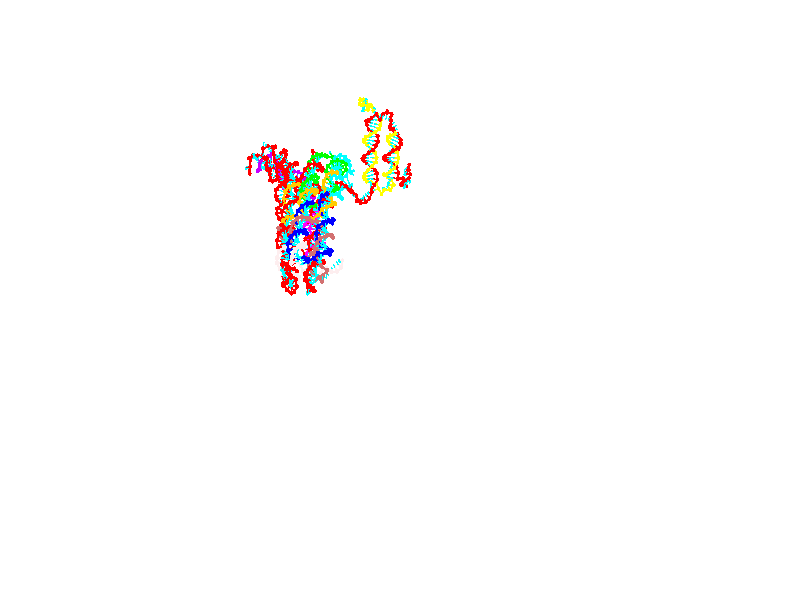 // switches for output
#declare DRAW_BASES = 1; // possible values are 0, 1; only relevant for DNA ribbons
#declare DRAW_BASES_TYPE = 3; // possible values are 1, 2, 3; only relevant for DNA ribbons
#declare DRAW_FOG = 0; // set to 1 to enable fog

#include "colors.inc"

#include "transforms.inc"
background { rgb <1, 1, 1>}

#default {
   normal{
       ripples 0.25
       frequency 0.20
       turbulence 0.2
       lambda 5
   }
	finish {
		phong 0.1
		phong_size 40.
	}
}

// original window dimensions: 1024x640


// camera settings

camera {
	sky <0, 0.179814, -0.983701>
	up <0, 0.179814, -0.983701>
	right 1.6 * <1, 0, 0>
	location <25.469, 94.9851, 44.8844>
	look_at <25.469, 29.3977, 32.8955>
	direction <0, -65.5874, -11.9889>
	angle 67.0682
}


# declare cpy_camera_pos = <25.469, 94.9851, 44.8844>;
# if (DRAW_FOG = 1)
fog {
	fog_type 2
	up vnormalize(cpy_camera_pos)
	color rgbt<1,1,1,0.3>
	distance 1e-5
	fog_alt 3e-3
	fog_offset 28
}
# end


// LIGHTS

# declare lum = 6;
global_settings {
	ambient_light rgb lum * <0.05, 0.05, 0.05>
	max_trace_level 15
}# declare cpy_direct_light_amount = 0.25;
light_source
{	1000 * <-1, -1.16351, -0.803887>,
	rgb lum * cpy_direct_light_amount
	parallel
}

light_source
{	1000 * <1, 1.16351, 0.803887>,
	rgb lum * cpy_direct_light_amount
	parallel
}

// strand 0

// nucleotide -1

// particle -1
sphere {
	<4.626732, 15.256062, 15.446852> 0.250000
	pigment { color rgbt <1,0,0,0> }
	no_shadow
}
cylinder {
	<4.487108, 15.089746, 15.110929>,  <4.403333, 14.989957, 14.909375>, 0.100000
	pigment { color rgbt <1,0,0,0> }
	no_shadow
}
cylinder {
	<4.487108, 15.089746, 15.110929>,  <4.626732, 15.256062, 15.446852>, 0.100000
	pigment { color rgbt <1,0,0,0> }
	no_shadow
}

// particle -1
sphere {
	<4.487108, 15.089746, 15.110929> 0.100000
	pigment { color rgbt <1,0,0,0> }
	no_shadow
}
sphere {
	0, 1
	scale<0.080000,0.200000,0.300000>
	matrix <-0.630242, 0.767383, -0.117975,
		0.693506, 0.488101, -0.529911,
		-0.349061, -0.415788, -0.839807,
		4.382390, 14.965010, 14.858986>
	pigment { color rgbt <0,1,1,0> }
	no_shadow
}
cylinder {
	<4.744524, 15.636991, 14.770931>,  <4.626732, 15.256062, 15.446852>, 0.130000
	pigment { color rgbt <1,0,0,0> }
	no_shadow
}

// nucleotide -1

// particle -1
sphere {
	<4.744524, 15.636991, 14.770931> 0.250000
	pigment { color rgbt <1,0,0,0> }
	no_shadow
}
cylinder {
	<4.401918, 15.430691, 14.778801>,  <4.196355, 15.306911, 14.783523>, 0.100000
	pigment { color rgbt <1,0,0,0> }
	no_shadow
}
cylinder {
	<4.401918, 15.430691, 14.778801>,  <4.744524, 15.636991, 14.770931>, 0.100000
	pigment { color rgbt <1,0,0,0> }
	no_shadow
}

// particle -1
sphere {
	<4.401918, 15.430691, 14.778801> 0.100000
	pigment { color rgbt <1,0,0,0> }
	no_shadow
}
sphere {
	0, 1
	scale<0.080000,0.200000,0.300000>
	matrix <-0.513352, 0.847347, -0.135913,
		0.053425, -0.126511, -0.990525,
		-0.856514, -0.515749, 0.019675,
		4.144964, 15.275966, 14.784703>
	pigment { color rgbt <0,1,1,0> }
	no_shadow
}
cylinder {
	<4.885964, 16.042582, 14.102372>,  <4.744524, 15.636991, 14.770931>, 0.130000
	pigment { color rgbt <1,0,0,0> }
	no_shadow
}

// nucleotide -1

// particle -1
sphere {
	<4.885964, 16.042582, 14.102372> 0.250000
	pigment { color rgbt <1,0,0,0> }
	no_shadow
}
cylinder {
	<5.066447, 16.021572, 13.746023>,  <5.174737, 16.008966, 13.532214>, 0.100000
	pigment { color rgbt <1,0,0,0> }
	no_shadow
}
cylinder {
	<5.066447, 16.021572, 13.746023>,  <4.885964, 16.042582, 14.102372>, 0.100000
	pigment { color rgbt <1,0,0,0> }
	no_shadow
}

// particle -1
sphere {
	<5.066447, 16.021572, 13.746023> 0.100000
	pigment { color rgbt <1,0,0,0> }
	no_shadow
}
sphere {
	0, 1
	scale<0.080000,0.200000,0.300000>
	matrix <0.214677, -0.962565, 0.165479,
		-0.866213, -0.265915, -0.423042,
		0.451209, -0.052522, -0.890871,
		5.201810, 16.005816, 13.478762>
	pigment { color rgbt <0,1,1,0> }
	no_shadow
}
cylinder {
	<4.494994, 15.482534, 13.686051>,  <4.885964, 16.042582, 14.102372>, 0.130000
	pigment { color rgbt <1,0,0,0> }
	no_shadow
}

// nucleotide -1

// particle -1
sphere {
	<4.494994, 15.482534, 13.686051> 0.250000
	pigment { color rgbt <1,0,0,0> }
	no_shadow
}
cylinder {
	<4.877834, 15.581954, 13.626472>,  <5.107538, 15.641605, 13.590725>, 0.100000
	pigment { color rgbt <1,0,0,0> }
	no_shadow
}
cylinder {
	<4.877834, 15.581954, 13.626472>,  <4.494994, 15.482534, 13.686051>, 0.100000
	pigment { color rgbt <1,0,0,0> }
	no_shadow
}

// particle -1
sphere {
	<4.877834, 15.581954, 13.626472> 0.100000
	pigment { color rgbt <1,0,0,0> }
	no_shadow
}
sphere {
	0, 1
	scale<0.080000,0.200000,0.300000>
	matrix <0.239662, -0.967940, -0.075193,
		-0.162862, 0.036270, -0.985982,
		0.957099, 0.248549, -0.148948,
		5.164964, 15.656519, 13.581788>
	pigment { color rgbt <0,1,1,0> }
	no_shadow
}
cylinder {
	<4.848550, 15.016190, 13.162666>,  <4.494994, 15.482534, 13.686051>, 0.130000
	pigment { color rgbt <1,0,0,0> }
	no_shadow
}

// nucleotide -1

// particle -1
sphere {
	<4.848550, 15.016190, 13.162666> 0.250000
	pigment { color rgbt <1,0,0,0> }
	no_shadow
}
cylinder {
	<5.134209, 15.181746, 13.388477>,  <5.305604, 15.281079, 13.523964>, 0.100000
	pigment { color rgbt <1,0,0,0> }
	no_shadow
}
cylinder {
	<5.134209, 15.181746, 13.388477>,  <4.848550, 15.016190, 13.162666>, 0.100000
	pigment { color rgbt <1,0,0,0> }
	no_shadow
}

// particle -1
sphere {
	<5.134209, 15.181746, 13.388477> 0.100000
	pigment { color rgbt <1,0,0,0> }
	no_shadow
}
sphere {
	0, 1
	scale<0.080000,0.200000,0.300000>
	matrix <0.436890, -0.893654, 0.102510,
		0.546921, 0.173430, -0.819024,
		0.714146, 0.413889, 0.564528,
		5.348453, 15.305912, 13.557836>
	pigment { color rgbt <0,1,1,0> }
	no_shadow
}
cylinder {
	<5.436772, 14.581657, 12.974581>,  <4.848550, 15.016190, 13.162666>, 0.130000
	pigment { color rgbt <1,0,0,0> }
	no_shadow
}

// nucleotide -1

// particle -1
sphere {
	<5.436772, 14.581657, 12.974581> 0.250000
	pigment { color rgbt <1,0,0,0> }
	no_shadow
}
cylinder {
	<5.547068, 14.786409, 13.300021>,  <5.613245, 14.909261, 13.495286>, 0.100000
	pigment { color rgbt <1,0,0,0> }
	no_shadow
}
cylinder {
	<5.547068, 14.786409, 13.300021>,  <5.436772, 14.581657, 12.974581>, 0.100000
	pigment { color rgbt <1,0,0,0> }
	no_shadow
}

// particle -1
sphere {
	<5.547068, 14.786409, 13.300021> 0.100000
	pigment { color rgbt <1,0,0,0> }
	no_shadow
}
sphere {
	0, 1
	scale<0.080000,0.200000,0.300000>
	matrix <0.671037, -0.708540, 0.218357,
		0.688242, 0.485748, -0.538863,
		0.275739, 0.511879, 0.813602,
		5.629789, 14.939973, 13.544102>
	pigment { color rgbt <0,1,1,0> }
	no_shadow
}
cylinder {
	<6.101743, 14.505399, 12.986678>,  <5.436772, 14.581657, 12.974581>, 0.130000
	pigment { color rgbt <1,0,0,0> }
	no_shadow
}

// nucleotide -1

// particle -1
sphere {
	<6.101743, 14.505399, 12.986678> 0.250000
	pigment { color rgbt <1,0,0,0> }
	no_shadow
}
cylinder {
	<6.008472, 14.600203, 13.363922>,  <5.952510, 14.657084, 13.590268>, 0.100000
	pigment { color rgbt <1,0,0,0> }
	no_shadow
}
cylinder {
	<6.008472, 14.600203, 13.363922>,  <6.101743, 14.505399, 12.986678>, 0.100000
	pigment { color rgbt <1,0,0,0> }
	no_shadow
}

// particle -1
sphere {
	<6.008472, 14.600203, 13.363922> 0.100000
	pigment { color rgbt <1,0,0,0> }
	no_shadow
}
sphere {
	0, 1
	scale<0.080000,0.200000,0.300000>
	matrix <0.489397, -0.809469, 0.324424,
		0.840309, 0.537203, 0.072758,
		-0.233176, 0.237009, 0.943109,
		5.938519, 14.671306, 13.646855>
	pigment { color rgbt <0,1,1,0> }
	no_shadow
}
cylinder {
	<6.721175, 14.505549, 13.208404>,  <6.101743, 14.505399, 12.986678>, 0.130000
	pigment { color rgbt <1,0,0,0> }
	no_shadow
}

// nucleotide -1

// particle -1
sphere {
	<6.721175, 14.505549, 13.208404> 0.250000
	pigment { color rgbt <1,0,0,0> }
	no_shadow
}
cylinder {
	<6.475406, 14.433805, 13.515731>,  <6.327944, 14.390759, 13.700128>, 0.100000
	pigment { color rgbt <1,0,0,0> }
	no_shadow
}
cylinder {
	<6.475406, 14.433805, 13.515731>,  <6.721175, 14.505549, 13.208404>, 0.100000
	pigment { color rgbt <1,0,0,0> }
	no_shadow
}

// particle -1
sphere {
	<6.475406, 14.433805, 13.515731> 0.100000
	pigment { color rgbt <1,0,0,0> }
	no_shadow
}
sphere {
	0, 1
	scale<0.080000,0.200000,0.300000>
	matrix <0.499649, -0.842110, 0.202982,
		0.610601, 0.508607, 0.607030,
		-0.614424, -0.179361, 0.768318,
		6.291079, 14.379997, 13.746226>
	pigment { color rgbt <0,1,1,0> }
	no_shadow
}
cylinder {
	<7.111771, 14.197095, 13.648609>,  <6.721175, 14.505549, 13.208404>, 0.130000
	pigment { color rgbt <1,0,0,0> }
	no_shadow
}

// nucleotide -1

// particle -1
sphere {
	<7.111771, 14.197095, 13.648609> 0.250000
	pigment { color rgbt <1,0,0,0> }
	no_shadow
}
cylinder {
	<6.759891, 14.110755, 13.818095>,  <6.548762, 14.058950, 13.919786>, 0.100000
	pigment { color rgbt <1,0,0,0> }
	no_shadow
}
cylinder {
	<6.759891, 14.110755, 13.818095>,  <7.111771, 14.197095, 13.648609>, 0.100000
	pigment { color rgbt <1,0,0,0> }
	no_shadow
}

// particle -1
sphere {
	<6.759891, 14.110755, 13.818095> 0.100000
	pigment { color rgbt <1,0,0,0> }
	no_shadow
}
sphere {
	0, 1
	scale<0.080000,0.200000,0.300000>
	matrix <0.427775, -0.748380, 0.506889,
		0.207687, 0.627165, 0.750686,
		-0.879701, -0.215851, 0.423714,
		6.495980, 14.046000, 13.945210>
	pigment { color rgbt <0,1,1,0> }
	no_shadow
}
cylinder {
	<7.250860, 14.155586, 14.381495>,  <7.111771, 14.197095, 13.648609>, 0.130000
	pigment { color rgbt <1,0,0,0> }
	no_shadow
}

// nucleotide -1

// particle -1
sphere {
	<7.250860, 14.155586, 14.381495> 0.250000
	pigment { color rgbt <1,0,0,0> }
	no_shadow
}
cylinder {
	<6.927708, 13.931719, 14.307630>,  <6.733817, 13.797399, 14.263310>, 0.100000
	pigment { color rgbt <1,0,0,0> }
	no_shadow
}
cylinder {
	<6.927708, 13.931719, 14.307630>,  <7.250860, 14.155586, 14.381495>, 0.100000
	pigment { color rgbt <1,0,0,0> }
	no_shadow
}

// particle -1
sphere {
	<6.927708, 13.931719, 14.307630> 0.100000
	pigment { color rgbt <1,0,0,0> }
	no_shadow
}
sphere {
	0, 1
	scale<0.080000,0.200000,0.300000>
	matrix <0.438766, -0.780365, 0.445549,
		-0.393464, 0.278927, 0.876006,
		-0.807880, -0.559669, -0.184662,
		6.685344, 13.763818, 14.252231>
	pigment { color rgbt <0,1,1,0> }
	no_shadow
}
cylinder {
	<7.097282, 13.888462, 15.008870>,  <7.250860, 14.155586, 14.381495>, 0.130000
	pigment { color rgbt <1,0,0,0> }
	no_shadow
}

// nucleotide -1

// particle -1
sphere {
	<7.097282, 13.888462, 15.008870> 0.250000
	pigment { color rgbt <1,0,0,0> }
	no_shadow
}
cylinder {
	<6.931632, 13.644335, 14.738755>,  <6.832241, 13.497859, 14.576687>, 0.100000
	pigment { color rgbt <1,0,0,0> }
	no_shadow
}
cylinder {
	<6.931632, 13.644335, 14.738755>,  <7.097282, 13.888462, 15.008870>, 0.100000
	pigment { color rgbt <1,0,0,0> }
	no_shadow
}

// particle -1
sphere {
	<6.931632, 13.644335, 14.738755> 0.100000
	pigment { color rgbt <1,0,0,0> }
	no_shadow
}
sphere {
	0, 1
	scale<0.080000,0.200000,0.300000>
	matrix <0.495137, -0.773575, 0.395501,
		-0.763766, -0.170571, 0.622549,
		-0.414127, -0.610317, -0.675286,
		6.807394, 13.461240, 14.536169>
	pigment { color rgbt <0,1,1,0> }
	no_shadow
}
cylinder {
	<7.100158, 13.329980, 15.309010>,  <7.097282, 13.888462, 15.008870>, 0.130000
	pigment { color rgbt <1,0,0,0> }
	no_shadow
}

// nucleotide -1

// particle -1
sphere {
	<7.100158, 13.329980, 15.309010> 0.250000
	pigment { color rgbt <1,0,0,0> }
	no_shadow
}
cylinder {
	<7.021657, 13.175529, 14.948479>,  <6.974556, 13.082858, 14.732161>, 0.100000
	pigment { color rgbt <1,0,0,0> }
	no_shadow
}
cylinder {
	<7.021657, 13.175529, 14.948479>,  <7.100158, 13.329980, 15.309010>, 0.100000
	pigment { color rgbt <1,0,0,0> }
	no_shadow
}

// particle -1
sphere {
	<7.021657, 13.175529, 14.948479> 0.100000
	pigment { color rgbt <1,0,0,0> }
	no_shadow
}
sphere {
	0, 1
	scale<0.080000,0.200000,0.300000>
	matrix <0.546516, -0.806264, 0.226405,
		-0.814128, -0.448157, 0.369256,
		-0.196253, -0.386127, -0.901327,
		6.962781, 13.059690, 14.678081>
	pigment { color rgbt <0,1,1,0> }
	no_shadow
}
cylinder {
	<6.865151, 12.651995, 15.337618>,  <7.100158, 13.329980, 15.309010>, 0.130000
	pigment { color rgbt <1,0,0,0> }
	no_shadow
}

// nucleotide -1

// particle -1
sphere {
	<6.865151, 12.651995, 15.337618> 0.250000
	pigment { color rgbt <1,0,0,0> }
	no_shadow
}
cylinder {
	<7.030870, 12.691064, 14.975663>,  <7.130302, 12.714505, 14.758491>, 0.100000
	pigment { color rgbt <1,0,0,0> }
	no_shadow
}
cylinder {
	<7.030870, 12.691064, 14.975663>,  <6.865151, 12.651995, 15.337618>, 0.100000
	pigment { color rgbt <1,0,0,0> }
	no_shadow
}

// particle -1
sphere {
	<7.030870, 12.691064, 14.975663> 0.100000
	pigment { color rgbt <1,0,0,0> }
	no_shadow
}
sphere {
	0, 1
	scale<0.080000,0.200000,0.300000>
	matrix <0.727910, -0.632389, 0.265010,
		-0.546355, -0.768468, -0.333095,
		0.414297, 0.097674, -0.904885,
		7.155159, 12.720366, 14.704198>
	pigment { color rgbt <0,1,1,0> }
	no_shadow
}
cylinder {
	<7.092639, 12.068704, 15.276635>,  <6.865151, 12.651995, 15.337618>, 0.130000
	pigment { color rgbt <1,0,0,0> }
	no_shadow
}

// nucleotide -1

// particle -1
sphere {
	<7.092639, 12.068704, 15.276635> 0.250000
	pigment { color rgbt <1,0,0,0> }
	no_shadow
}
cylinder {
	<7.295462, 12.270612, 14.997178>,  <7.417155, 12.391756, 14.829504>, 0.100000
	pigment { color rgbt <1,0,0,0> }
	no_shadow
}
cylinder {
	<7.295462, 12.270612, 14.997178>,  <7.092639, 12.068704, 15.276635>, 0.100000
	pigment { color rgbt <1,0,0,0> }
	no_shadow
}

// particle -1
sphere {
	<7.295462, 12.270612, 14.997178> 0.100000
	pigment { color rgbt <1,0,0,0> }
	no_shadow
}
sphere {
	0, 1
	scale<0.080000,0.200000,0.300000>
	matrix <0.859732, -0.353818, 0.368339,
		-0.061265, -0.787414, -0.613373,
		0.507057, 0.504770, -0.698642,
		7.447579, 12.422043, 14.787585>
	pigment { color rgbt <0,1,1,0> }
	no_shadow
}
cylinder {
	<7.460896, 11.505035, 14.889526>,  <7.092639, 12.068704, 15.276635>, 0.130000
	pigment { color rgbt <1,0,0,0> }
	no_shadow
}

// nucleotide -1

// particle -1
sphere {
	<7.460896, 11.505035, 14.889526> 0.250000
	pigment { color rgbt <1,0,0,0> }
	no_shadow
}
cylinder {
	<7.623071, 11.860547, 14.804023>,  <7.720376, 12.073854, 14.752721>, 0.100000
	pigment { color rgbt <1,0,0,0> }
	no_shadow
}
cylinder {
	<7.623071, 11.860547, 14.804023>,  <7.460896, 11.505035, 14.889526>, 0.100000
	pigment { color rgbt <1,0,0,0> }
	no_shadow
}

// particle -1
sphere {
	<7.623071, 11.860547, 14.804023> 0.100000
	pigment { color rgbt <1,0,0,0> }
	no_shadow
}
sphere {
	0, 1
	scale<0.080000,0.200000,0.300000>
	matrix <0.889804, -0.330130, 0.315061,
		0.209452, -0.317940, -0.924686,
		0.405437, 0.888779, -0.213758,
		7.744702, 12.127181, 14.739895>
	pigment { color rgbt <0,1,1,0> }
	no_shadow
}
cylinder {
	<8.038461, 11.271108, 14.536954>,  <7.460896, 11.505035, 14.889526>, 0.130000
	pigment { color rgbt <1,0,0,0> }
	no_shadow
}

// nucleotide -1

// particle -1
sphere {
	<8.038461, 11.271108, 14.536954> 0.250000
	pigment { color rgbt <1,0,0,0> }
	no_shadow
}
cylinder {
	<8.113727, 11.648889, 14.644733>,  <8.158886, 11.875557, 14.709401>, 0.100000
	pigment { color rgbt <1,0,0,0> }
	no_shadow
}
cylinder {
	<8.113727, 11.648889, 14.644733>,  <8.038461, 11.271108, 14.536954>, 0.100000
	pigment { color rgbt <1,0,0,0> }
	no_shadow
}

// particle -1
sphere {
	<8.113727, 11.648889, 14.644733> 0.100000
	pigment { color rgbt <1,0,0,0> }
	no_shadow
}
sphere {
	0, 1
	scale<0.080000,0.200000,0.300000>
	matrix <0.925262, -0.262472, 0.273859,
		0.329369, 0.197779, -0.923255,
		0.188165, 0.944453, 0.269448,
		8.170177, 11.932224, 14.725568>
	pigment { color rgbt <0,1,1,0> }
	no_shadow
}
cylinder {
	<8.703761, 11.530175, 14.123510>,  <8.038461, 11.271108, 14.536954>, 0.130000
	pigment { color rgbt <1,0,0,0> }
	no_shadow
}

// nucleotide -1

// particle -1
sphere {
	<8.703761, 11.530175, 14.123510> 0.250000
	pigment { color rgbt <1,0,0,0> }
	no_shadow
}
cylinder {
	<8.648715, 11.738319, 14.460625>,  <8.615687, 11.863206, 14.662893>, 0.100000
	pigment { color rgbt <1,0,0,0> }
	no_shadow
}
cylinder {
	<8.648715, 11.738319, 14.460625>,  <8.703761, 11.530175, 14.123510>, 0.100000
	pigment { color rgbt <1,0,0,0> }
	no_shadow
}

// particle -1
sphere {
	<8.648715, 11.738319, 14.460625> 0.100000
	pigment { color rgbt <1,0,0,0> }
	no_shadow
}
sphere {
	0, 1
	scale<0.080000,0.200000,0.300000>
	matrix <0.964215, -0.124290, 0.234183,
		0.226609, 0.844853, -0.484635,
		-0.137615, 0.520360, 0.842785,
		8.607430, 11.894427, 14.713460>
	pigment { color rgbt <0,1,1,0> }
	no_shadow
}
cylinder {
	<9.261408, 11.953612, 14.154155>,  <8.703761, 11.530175, 14.123510>, 0.130000
	pigment { color rgbt <1,0,0,0> }
	no_shadow
}

// nucleotide -1

// particle -1
sphere {
	<9.261408, 11.953612, 14.154155> 0.250000
	pigment { color rgbt <1,0,0,0> }
	no_shadow
}
cylinder {
	<9.139503, 11.948520, 14.535092>,  <9.066360, 11.945464, 14.763655>, 0.100000
	pigment { color rgbt <1,0,0,0> }
	no_shadow
}
cylinder {
	<9.139503, 11.948520, 14.535092>,  <9.261408, 11.953612, 14.154155>, 0.100000
	pigment { color rgbt <1,0,0,0> }
	no_shadow
}

// particle -1
sphere {
	<9.139503, 11.948520, 14.535092> 0.100000
	pigment { color rgbt <1,0,0,0> }
	no_shadow
}
sphere {
	0, 1
	scale<0.080000,0.200000,0.300000>
	matrix <0.906878, -0.309408, 0.286075,
		0.291020, 0.950844, 0.105842,
		-0.304761, -0.012732, 0.952344,
		9.048075, 11.944700, 14.820795>
	pigment { color rgbt <0,1,1,0> }
	no_shadow
}
cylinder {
	<9.808774, 12.143059, 14.470424>,  <9.261408, 11.953612, 14.154155>, 0.130000
	pigment { color rgbt <1,0,0,0> }
	no_shadow
}

// nucleotide -1

// particle -1
sphere {
	<9.808774, 12.143059, 14.470424> 0.250000
	pigment { color rgbt <1,0,0,0> }
	no_shadow
}
cylinder {
	<9.604521, 12.019485, 14.791376>,  <9.481969, 11.945341, 14.983948>, 0.100000
	pigment { color rgbt <1,0,0,0> }
	no_shadow
}
cylinder {
	<9.604521, 12.019485, 14.791376>,  <9.808774, 12.143059, 14.470424>, 0.100000
	pigment { color rgbt <1,0,0,0> }
	no_shadow
}

// particle -1
sphere {
	<9.604521, 12.019485, 14.791376> 0.100000
	pigment { color rgbt <1,0,0,0> }
	no_shadow
}
sphere {
	0, 1
	scale<0.080000,0.200000,0.300000>
	matrix <0.847706, -0.336862, 0.409778,
		0.143697, 0.889429, 0.433898,
		-0.510632, -0.308934, 0.802380,
		9.451331, 11.926805, 15.032090>
	pigment { color rgbt <0,1,1,0> }
	no_shadow
}
cylinder {
	<10.143942, 12.443658, 15.093358>,  <9.808774, 12.143059, 14.470424>, 0.130000
	pigment { color rgbt <1,0,0,0> }
	no_shadow
}

// nucleotide -1

// particle -1
sphere {
	<10.143942, 12.443658, 15.093358> 0.250000
	pigment { color rgbt <1,0,0,0> }
	no_shadow
}
cylinder {
	<9.948915, 12.114373, 15.209704>,  <9.831900, 11.916802, 15.279512>, 0.100000
	pigment { color rgbt <1,0,0,0> }
	no_shadow
}
cylinder {
	<9.948915, 12.114373, 15.209704>,  <10.143942, 12.443658, 15.093358>, 0.100000
	pigment { color rgbt <1,0,0,0> }
	no_shadow
}

// particle -1
sphere {
	<9.948915, 12.114373, 15.209704> 0.100000
	pigment { color rgbt <1,0,0,0> }
	no_shadow
}
sphere {
	0, 1
	scale<0.080000,0.200000,0.300000>
	matrix <0.831406, -0.336062, 0.442524,
		-0.266541, 0.457587, 0.848275,
		-0.487566, -0.823211, 0.290866,
		9.802646, 11.867410, 15.296965>
	pigment { color rgbt <0,1,1,0> }
	no_shadow
}
cylinder {
	<10.268455, 12.409919, 15.862129>,  <10.143942, 12.443658, 15.093358>, 0.130000
	pigment { color rgbt <1,0,0,0> }
	no_shadow
}

// nucleotide -1

// particle -1
sphere {
	<10.268455, 12.409919, 15.862129> 0.250000
	pigment { color rgbt <1,0,0,0> }
	no_shadow
}
cylinder {
	<10.143023, 12.037843, 15.785798>,  <10.067765, 11.814597, 15.740000>, 0.100000
	pigment { color rgbt <1,0,0,0> }
	no_shadow
}
cylinder {
	<10.143023, 12.037843, 15.785798>,  <10.268455, 12.409919, 15.862129>, 0.100000
	pigment { color rgbt <1,0,0,0> }
	no_shadow
}

// particle -1
sphere {
	<10.143023, 12.037843, 15.785798> 0.100000
	pigment { color rgbt <1,0,0,0> }
	no_shadow
}
sphere {
	0, 1
	scale<0.080000,0.200000,0.300000>
	matrix <0.805041, -0.367001, 0.466069,
		-0.503566, -0.007475, 0.863924,
		-0.313577, -0.930191, -0.190827,
		10.048950, 11.758785, 15.728550>
	pigment { color rgbt <0,1,1,0> }
	no_shadow
}
cylinder {
	<10.459437, 12.094929, 16.435755>,  <10.268455, 12.409919, 15.862129>, 0.130000
	pigment { color rgbt <1,0,0,0> }
	no_shadow
}

// nucleotide -1

// particle -1
sphere {
	<10.459437, 12.094929, 16.435755> 0.250000
	pigment { color rgbt <1,0,0,0> }
	no_shadow
}
cylinder {
	<10.433908, 11.812394, 16.153757>,  <10.418590, 11.642874, 15.984559>, 0.100000
	pigment { color rgbt <1,0,0,0> }
	no_shadow
}
cylinder {
	<10.433908, 11.812394, 16.153757>,  <10.459437, 12.094929, 16.435755>, 0.100000
	pigment { color rgbt <1,0,0,0> }
	no_shadow
}

// particle -1
sphere {
	<10.433908, 11.812394, 16.153757> 0.100000
	pigment { color rgbt <1,0,0,0> }
	no_shadow
}
sphere {
	0, 1
	scale<0.080000,0.200000,0.300000>
	matrix <0.880380, -0.372522, 0.293527,
		-0.469954, -0.601927, 0.645621,
		-0.063826, -0.706337, -0.704993,
		10.414760, 11.600493, 15.942259>
	pigment { color rgbt <0,1,1,0> }
	no_shadow
}
cylinder {
	<10.641838, 11.474677, 16.733477>,  <10.459437, 12.094929, 16.435755>, 0.130000
	pigment { color rgbt <1,0,0,0> }
	no_shadow
}

// nucleotide -1

// particle -1
sphere {
	<10.641838, 11.474677, 16.733477> 0.250000
	pigment { color rgbt <1,0,0,0> }
	no_shadow
}
cylinder {
	<10.709506, 11.435949, 16.341148>,  <10.750107, 11.412713, 16.105751>, 0.100000
	pigment { color rgbt <1,0,0,0> }
	no_shadow
}
cylinder {
	<10.709506, 11.435949, 16.341148>,  <10.641838, 11.474677, 16.733477>, 0.100000
	pigment { color rgbt <1,0,0,0> }
	no_shadow
}

// particle -1
sphere {
	<10.709506, 11.435949, 16.341148> 0.100000
	pigment { color rgbt <1,0,0,0> }
	no_shadow
}
sphere {
	0, 1
	scale<0.080000,0.200000,0.300000>
	matrix <0.956903, -0.222204, 0.186979,
		-0.236045, -0.970181, 0.055057,
		0.169170, -0.096819, -0.980820,
		10.760257, 11.406903, 16.046902>
	pigment { color rgbt <0,1,1,0> }
	no_shadow
}
cylinder {
	<10.982701, 10.797098, 16.619646>,  <10.641838, 11.474677, 16.733477>, 0.130000
	pigment { color rgbt <1,0,0,0> }
	no_shadow
}

// nucleotide -1

// particle -1
sphere {
	<10.982701, 10.797098, 16.619646> 0.250000
	pigment { color rgbt <1,0,0,0> }
	no_shadow
}
cylinder {
	<11.062879, 11.008457, 16.289648>,  <11.110985, 11.135272, 16.091648>, 0.100000
	pigment { color rgbt <1,0,0,0> }
	no_shadow
}
cylinder {
	<11.062879, 11.008457, 16.289648>,  <10.982701, 10.797098, 16.619646>, 0.100000
	pigment { color rgbt <1,0,0,0> }
	no_shadow
}

// particle -1
sphere {
	<11.062879, 11.008457, 16.289648> 0.100000
	pigment { color rgbt <1,0,0,0> }
	no_shadow
}
sphere {
	0, 1
	scale<0.080000,0.200000,0.300000>
	matrix <0.964121, -0.255991, 0.070287,
		-0.174052, -0.809484, -0.560750,
		0.200443, 0.528397, -0.824996,
		11.123012, 11.166976, 16.042149>
	pigment { color rgbt <0,1,1,0> }
	no_shadow
}
cylinder {
	<11.359839, 10.299416, 16.308685>,  <10.982701, 10.797098, 16.619646>, 0.130000
	pigment { color rgbt <1,0,0,0> }
	no_shadow
}

// nucleotide -1

// particle -1
sphere {
	<11.359839, 10.299416, 16.308685> 0.250000
	pigment { color rgbt <1,0,0,0> }
	no_shadow
}
cylinder {
	<11.441866, 10.654246, 16.143255>,  <11.491082, 10.867145, 16.043997>, 0.100000
	pigment { color rgbt <1,0,0,0> }
	no_shadow
}
cylinder {
	<11.441866, 10.654246, 16.143255>,  <11.359839, 10.299416, 16.308685>, 0.100000
	pigment { color rgbt <1,0,0,0> }
	no_shadow
}

// particle -1
sphere {
	<11.441866, 10.654246, 16.143255> 0.100000
	pigment { color rgbt <1,0,0,0> }
	no_shadow
}
sphere {
	0, 1
	scale<0.080000,0.200000,0.300000>
	matrix <0.978745, -0.184751, 0.089027,
		0.002566, -0.423039, -0.906108,
		0.205066, 0.887077, -0.413573,
		11.503386, 10.920369, 16.019184>
	pigment { color rgbt <0,1,1,0> }
	no_shadow
}
cylinder {
	<11.739989, 10.334345, 15.677979>,  <11.359839, 10.299416, 16.308685>, 0.130000
	pigment { color rgbt <1,0,0,0> }
	no_shadow
}

// nucleotide -1

// particle -1
sphere {
	<11.739989, 10.334345, 15.677979> 0.250000
	pigment { color rgbt <1,0,0,0> }
	no_shadow
}
cylinder {
	<11.838195, 10.678470, 15.856678>,  <11.897119, 10.884945, 15.963898>, 0.100000
	pigment { color rgbt <1,0,0,0> }
	no_shadow
}
cylinder {
	<11.838195, 10.678470, 15.856678>,  <11.739989, 10.334345, 15.677979>, 0.100000
	pigment { color rgbt <1,0,0,0> }
	no_shadow
}

// particle -1
sphere {
	<11.838195, 10.678470, 15.856678> 0.100000
	pigment { color rgbt <1,0,0,0> }
	no_shadow
}
sphere {
	0, 1
	scale<0.080000,0.200000,0.300000>
	matrix <0.945356, -0.314475, 0.086063,
		0.214533, 0.401207, -0.890510,
		0.245514, 0.860313, 0.446748,
		11.911849, 10.936563, 15.990703>
	pigment { color rgbt <0,1,1,0> }
	no_shadow
}
cylinder {
	<12.285599, 10.587862, 15.340377>,  <11.739989, 10.334345, 15.677979>, 0.130000
	pigment { color rgbt <1,0,0,0> }
	no_shadow
}

// nucleotide -1

// particle -1
sphere {
	<12.285599, 10.587862, 15.340377> 0.250000
	pigment { color rgbt <1,0,0,0> }
	no_shadow
}
cylinder {
	<12.313408, 10.749144, 15.705363>,  <12.330093, 10.845913, 15.924355>, 0.100000
	pigment { color rgbt <1,0,0,0> }
	no_shadow
}
cylinder {
	<12.313408, 10.749144, 15.705363>,  <12.285599, 10.587862, 15.340377>, 0.100000
	pigment { color rgbt <1,0,0,0> }
	no_shadow
}

// particle -1
sphere {
	<12.313408, 10.749144, 15.705363> 0.100000
	pigment { color rgbt <1,0,0,0> }
	no_shadow
}
sphere {
	0, 1
	scale<0.080000,0.200000,0.300000>
	matrix <0.971219, -0.236240, 0.030392,
		0.227815, 0.884091, -0.408023,
		0.069522, 0.403204, 0.912465,
		12.334265, 10.870105, 15.979103>
	pigment { color rgbt <0,1,1,0> }
	no_shadow
}
cylinder {
	<12.902269, 10.871460, 15.238380>,  <12.285599, 10.587862, 15.340377>, 0.130000
	pigment { color rgbt <1,0,0,0> }
	no_shadow
}

// nucleotide -1

// particle -1
sphere {
	<12.902269, 10.871460, 15.238380> 0.250000
	pigment { color rgbt <1,0,0,0> }
	no_shadow
}
cylinder {
	<12.845140, 10.860845, 15.634137>,  <12.810863, 10.854476, 15.871592>, 0.100000
	pigment { color rgbt <1,0,0,0> }
	no_shadow
}
cylinder {
	<12.845140, 10.860845, 15.634137>,  <12.902269, 10.871460, 15.238380>, 0.100000
	pigment { color rgbt <1,0,0,0> }
	no_shadow
}

// particle -1
sphere {
	<12.845140, 10.860845, 15.634137> 0.100000
	pigment { color rgbt <1,0,0,0> }
	no_shadow
}
sphere {
	0, 1
	scale<0.080000,0.200000,0.300000>
	matrix <0.963665, -0.231711, 0.132892,
		0.225726, 0.972423, 0.058667,
		-0.142821, -0.026538, 0.989393,
		12.802294, 10.852883, 15.930955>
	pigment { color rgbt <0,1,1,0> }
	no_shadow
}
cylinder {
	<13.564574, 10.671657, 15.408577>,  <12.902269, 10.871460, 15.238380>, 0.130000
	pigment { color rgbt <1,0,0,0> }
	no_shadow
}

// nucleotide -1

// particle -1
sphere {
	<13.564574, 10.671657, 15.408577> 0.250000
	pigment { color rgbt <1,0,0,0> }
	no_shadow
}
cylinder {
	<13.413003, 10.681548, 15.778615>,  <13.322060, 10.687483, 16.000637>, 0.100000
	pigment { color rgbt <1,0,0,0> }
	no_shadow
}
cylinder {
	<13.413003, 10.681548, 15.778615>,  <13.564574, 10.671657, 15.408577>, 0.100000
	pigment { color rgbt <1,0,0,0> }
	no_shadow
}

// particle -1
sphere {
	<13.413003, 10.681548, 15.778615> 0.100000
	pigment { color rgbt <1,0,0,0> }
	no_shadow
}
sphere {
	0, 1
	scale<0.080000,0.200000,0.300000>
	matrix <0.844460, -0.399668, 0.356584,
		0.378549, 0.916326, 0.130564,
		-0.378929, 0.024728, 0.925095,
		13.299324, 10.688967, 16.056143>
	pigment { color rgbt <0,1,1,0> }
	no_shadow
}
cylinder {
	<14.001011, 10.949627, 15.934049>,  <13.564574, 10.671657, 15.408577>, 0.130000
	pigment { color rgbt <1,0,0,0> }
	no_shadow
}

// nucleotide -1

// particle -1
sphere {
	<14.001011, 10.949627, 15.934049> 0.250000
	pigment { color rgbt <1,0,0,0> }
	no_shadow
}
cylinder {
	<13.778832, 10.712703, 16.167509>,  <13.645525, 10.570548, 16.307585>, 0.100000
	pigment { color rgbt <1,0,0,0> }
	no_shadow
}
cylinder {
	<13.778832, 10.712703, 16.167509>,  <14.001011, 10.949627, 15.934049>, 0.100000
	pigment { color rgbt <1,0,0,0> }
	no_shadow
}

// particle -1
sphere {
	<13.778832, 10.712703, 16.167509> 0.100000
	pigment { color rgbt <1,0,0,0> }
	no_shadow
}
sphere {
	0, 1
	scale<0.080000,0.200000,0.300000>
	matrix <0.805184, -0.207745, 0.555446,
		-0.207745, 0.778468, 0.592309,
		-0.555446, -0.592309, 0.583652,
		13.612199, 10.535010, 16.342604>
	pigment { color rgbt <0,1,1,0> }
	no_shadow
}
cylinder {
	<14.062786, 11.086054, 16.739315>,  <14.001011, 10.949627, 15.934049>, 0.130000
	pigment { color rgbt <1,0,0,0> }
	no_shadow
}

// nucleotide -1

// particle -1
sphere {
	<14.062786, 11.086054, 16.739315> 0.250000
	pigment { color rgbt <1,0,0,0> }
	no_shadow
}
cylinder {
	<13.966637, 10.711395, 16.637402>,  <13.908947, 10.486600, 16.576254>, 0.100000
	pigment { color rgbt <1,0,0,0> }
	no_shadow
}
cylinder {
	<13.966637, 10.711395, 16.637402>,  <14.062786, 11.086054, 16.739315>, 0.100000
	pigment { color rgbt <1,0,0,0> }
	no_shadow
}

// particle -1
sphere {
	<13.966637, 10.711395, 16.637402> 0.100000
	pigment { color rgbt <1,0,0,0> }
	no_shadow
}
sphere {
	0, 1
	scale<0.080000,0.200000,0.300000>
	matrix <0.712445, -0.348512, 0.609066,
		-0.659274, -0.035116, 0.751082,
		-0.240374, -0.936646, -0.254783,
		13.894525, 10.430402, 16.560966>
	pigment { color rgbt <0,1,1,0> }
	no_shadow
}
cylinder {
	<14.410731, 11.568421, 16.172886>,  <14.062786, 11.086054, 16.739315>, 0.130000
	pigment { color rgbt <1,0,0,0> }
	no_shadow
}

// nucleotide -1

// particle -1
sphere {
	<14.410731, 11.568421, 16.172886> 0.250000
	pigment { color rgbt <1,0,0,0> }
	no_shadow
}
cylinder {
	<14.606631, 11.911302, 16.109196>,  <14.724172, 12.117029, 16.070982>, 0.100000
	pigment { color rgbt <1,0,0,0> }
	no_shadow
}
cylinder {
	<14.606631, 11.911302, 16.109196>,  <14.410731, 11.568421, 16.172886>, 0.100000
	pigment { color rgbt <1,0,0,0> }
	no_shadow
}

// particle -1
sphere {
	<14.606631, 11.911302, 16.109196> 0.100000
	pigment { color rgbt <1,0,0,0> }
	no_shadow
}
sphere {
	0, 1
	scale<0.080000,0.200000,0.300000>
	matrix <-0.790784, 0.513644, 0.332912,
		0.367157, -0.037131, 0.929417,
		0.489751, 0.857200, -0.159226,
		14.753556, 12.168462, 16.061428>
	pigment { color rgbt <0,1,1,0> }
	no_shadow
}
cylinder {
	<14.229248, 12.046037, 16.634678>,  <14.410731, 11.568421, 16.172886>, 0.130000
	pigment { color rgbt <1,0,0,0> }
	no_shadow
}

// nucleotide -1

// particle -1
sphere {
	<14.229248, 12.046037, 16.634678> 0.250000
	pigment { color rgbt <1,0,0,0> }
	no_shadow
}
cylinder {
	<14.397374, 12.326563, 16.404375>,  <14.498250, 12.494879, 16.266193>, 0.100000
	pigment { color rgbt <1,0,0,0> }
	no_shadow
}
cylinder {
	<14.397374, 12.326563, 16.404375>,  <14.229248, 12.046037, 16.634678>, 0.100000
	pigment { color rgbt <1,0,0,0> }
	no_shadow
}

// particle -1
sphere {
	<14.397374, 12.326563, 16.404375> 0.100000
	pigment { color rgbt <1,0,0,0> }
	no_shadow
}
sphere {
	0, 1
	scale<0.080000,0.200000,0.300000>
	matrix <-0.672825, 0.666620, 0.320818,
		0.608804, 0.252537, 0.752053,
		0.420316, 0.701315, -0.575754,
		14.523468, 12.536957, 16.231649>
	pigment { color rgbt <0,1,1,0> }
	no_shadow
}
cylinder {
	<14.452998, 12.712943, 17.067701>,  <14.229248, 12.046037, 16.634678>, 0.130000
	pigment { color rgbt <1,0,0,0> }
	no_shadow
}

// nucleotide -1

// particle -1
sphere {
	<14.452998, 12.712943, 17.067701> 0.250000
	pigment { color rgbt <1,0,0,0> }
	no_shadow
}
cylinder {
	<14.391198, 12.817185, 16.686501>,  <14.354118, 12.879730, 16.457779>, 0.100000
	pigment { color rgbt <1,0,0,0> }
	no_shadow
}
cylinder {
	<14.391198, 12.817185, 16.686501>,  <14.452998, 12.712943, 17.067701>, 0.100000
	pigment { color rgbt <1,0,0,0> }
	no_shadow
}

// particle -1
sphere {
	<14.391198, 12.817185, 16.686501> 0.100000
	pigment { color rgbt <1,0,0,0> }
	no_shadow
}
sphere {
	0, 1
	scale<0.080000,0.200000,0.300000>
	matrix <-0.611913, 0.732070, 0.299392,
		0.775688, 0.629411, 0.046363,
		-0.154499, 0.260605, -0.953003,
		14.344849, 12.895367, 16.400600>
	pigment { color rgbt <0,1,1,0> }
	no_shadow
}
cylinder {
	<14.276711, 13.472988, 17.150793>,  <14.452998, 12.712943, 17.067701>, 0.130000
	pigment { color rgbt <1,0,0,0> }
	no_shadow
}

// nucleotide -1

// particle -1
sphere {
	<14.276711, 13.472988, 17.150793> 0.250000
	pigment { color rgbt <1,0,0,0> }
	no_shadow
}
cylinder {
	<14.151254, 13.304037, 16.810623>,  <14.075979, 13.202666, 16.606522>, 0.100000
	pigment { color rgbt <1,0,0,0> }
	no_shadow
}
cylinder {
	<14.151254, 13.304037, 16.810623>,  <14.276711, 13.472988, 17.150793>, 0.100000
	pigment { color rgbt <1,0,0,0> }
	no_shadow
}

// particle -1
sphere {
	<14.151254, 13.304037, 16.810623> 0.100000
	pigment { color rgbt <1,0,0,0> }
	no_shadow
}
sphere {
	0, 1
	scale<0.080000,0.200000,0.300000>
	matrix <-0.732441, 0.677585, -0.066403,
		0.604282, 0.602060, -0.521887,
		-0.313645, -0.422378, -0.850426,
		14.057160, 13.177323, 16.555496>
	pigment { color rgbt <0,1,1,0> }
	no_shadow
}
cylinder {
	<14.153484, 13.969336, 16.689405>,  <14.276711, 13.472988, 17.150793>, 0.130000
	pigment { color rgbt <1,0,0,0> }
	no_shadow
}

// nucleotide -1

// particle -1
sphere {
	<14.153484, 13.969336, 16.689405> 0.250000
	pigment { color rgbt <1,0,0,0> }
	no_shadow
}
cylinder {
	<13.923907, 13.660437, 16.580429>,  <13.786161, 13.475098, 16.515043>, 0.100000
	pigment { color rgbt <1,0,0,0> }
	no_shadow
}
cylinder {
	<13.923907, 13.660437, 16.580429>,  <14.153484, 13.969336, 16.689405>, 0.100000
	pigment { color rgbt <1,0,0,0> }
	no_shadow
}

// particle -1
sphere {
	<13.923907, 13.660437, 16.580429> 0.100000
	pigment { color rgbt <1,0,0,0> }
	no_shadow
}
sphere {
	0, 1
	scale<0.080000,0.200000,0.300000>
	matrix <-0.799529, 0.600374, -0.017450,
		0.177043, 0.207810, -0.962014,
		-0.573942, -0.772247, -0.272442,
		13.751724, 13.428762, 16.498697>
	pigment { color rgbt <0,1,1,0> }
	no_shadow
}
cylinder {
	<13.771395, 14.091608, 15.986396>,  <14.153484, 13.969336, 16.689405>, 0.130000
	pigment { color rgbt <1,0,0,0> }
	no_shadow
}

// nucleotide -1

// particle -1
sphere {
	<13.771395, 14.091608, 15.986396> 0.250000
	pigment { color rgbt <1,0,0,0> }
	no_shadow
}
cylinder {
	<13.564325, 13.828146, 16.204823>,  <13.440084, 13.670069, 16.335878>, 0.100000
	pigment { color rgbt <1,0,0,0> }
	no_shadow
}
cylinder {
	<13.564325, 13.828146, 16.204823>,  <13.771395, 14.091608, 15.986396>, 0.100000
	pigment { color rgbt <1,0,0,0> }
	no_shadow
}

// particle -1
sphere {
	<13.564325, 13.828146, 16.204823> 0.100000
	pigment { color rgbt <1,0,0,0> }
	no_shadow
}
sphere {
	0, 1
	scale<0.080000,0.200000,0.300000>
	matrix <-0.836238, 0.524452, -0.160173,
		-0.180887, -0.539560, -0.822286,
		-0.517673, -0.658654, 0.546067,
		13.409023, 13.630549, 16.368643>
	pigment { color rgbt <0,1,1,0> }
	no_shadow
}
cylinder {
	<13.059389, 14.289347, 15.796843>,  <13.771395, 14.091608, 15.986396>, 0.130000
	pigment { color rgbt <1,0,0,0> }
	no_shadow
}

// nucleotide -1

// particle -1
sphere {
	<13.059389, 14.289347, 15.796843> 0.250000
	pigment { color rgbt <1,0,0,0> }
	no_shadow
}
cylinder {
	<13.034318, 14.036034, 16.105394>,  <13.019276, 13.884046, 16.290525>, 0.100000
	pigment { color rgbt <1,0,0,0> }
	no_shadow
}
cylinder {
	<13.034318, 14.036034, 16.105394>,  <13.059389, 14.289347, 15.796843>, 0.100000
	pigment { color rgbt <1,0,0,0> }
	no_shadow
}

// particle -1
sphere {
	<13.034318, 14.036034, 16.105394> 0.100000
	pigment { color rgbt <1,0,0,0> }
	no_shadow
}
sphere {
	0, 1
	scale<0.080000,0.200000,0.300000>
	matrix <-0.956361, 0.259120, 0.135022,
		-0.285387, -0.729253, -0.621888,
		-0.062678, -0.633283, 0.771378,
		13.015514, 13.846049, 16.336807>
	pigment { color rgbt <0,1,1,0> }
	no_shadow
}
cylinder {
	<12.533333, 13.948819, 15.548867>,  <13.059389, 14.289347, 15.796843>, 0.130000
	pigment { color rgbt <1,0,0,0> }
	no_shadow
}

// nucleotide -1

// particle -1
sphere {
	<12.533333, 13.948819, 15.548867> 0.250000
	pigment { color rgbt <1,0,0,0> }
	no_shadow
}
cylinder {
	<12.571859, 13.905568, 15.944652>,  <12.594975, 13.879618, 16.182121>, 0.100000
	pigment { color rgbt <1,0,0,0> }
	no_shadow
}
cylinder {
	<12.571859, 13.905568, 15.944652>,  <12.533333, 13.948819, 15.548867>, 0.100000
	pigment { color rgbt <1,0,0,0> }
	no_shadow
}

// particle -1
sphere {
	<12.571859, 13.905568, 15.944652> 0.100000
	pigment { color rgbt <1,0,0,0> }
	no_shadow
}
sphere {
	0, 1
	scale<0.080000,0.200000,0.300000>
	matrix <-0.908160, 0.397327, 0.131821,
		-0.407393, -0.911285, -0.059928,
		0.096315, -0.108127, 0.989460,
		12.600754, 13.873130, 16.241489>
	pigment { color rgbt <0,1,1,0> }
	no_shadow
}
cylinder {
	<12.028129, 13.534975, 15.808260>,  <12.533333, 13.948819, 15.548867>, 0.130000
	pigment { color rgbt <1,0,0,0> }
	no_shadow
}

// nucleotide -1

// particle -1
sphere {
	<12.028129, 13.534975, 15.808260> 0.250000
	pigment { color rgbt <1,0,0,0> }
	no_shadow
}
cylinder {
	<12.110799, 13.785211, 16.109171>,  <12.160401, 13.935352, 16.289717>, 0.100000
	pigment { color rgbt <1,0,0,0> }
	no_shadow
}
cylinder {
	<12.110799, 13.785211, 16.109171>,  <12.028129, 13.534975, 15.808260>, 0.100000
	pigment { color rgbt <1,0,0,0> }
	no_shadow
}

// particle -1
sphere {
	<12.110799, 13.785211, 16.109171> 0.100000
	pigment { color rgbt <1,0,0,0> }
	no_shadow
}
sphere {
	0, 1
	scale<0.080000,0.200000,0.300000>
	matrix <-0.898803, 0.425182, -0.106647,
		-0.386572, -0.654108, 0.650157,
		0.206676, 0.625590, 0.752278,
		12.172802, 13.972888, 16.334854>
	pigment { color rgbt <0,1,1,0> }
	no_shadow
}
cylinder {
	<11.430353, 13.481707, 16.466164>,  <12.028129, 13.534975, 15.808260>, 0.130000
	pigment { color rgbt <1,0,0,0> }
	no_shadow
}

// nucleotide -1

// particle -1
sphere {
	<11.430353, 13.481707, 16.466164> 0.250000
	pigment { color rgbt <1,0,0,0> }
	no_shadow
}
cylinder {
	<11.605241, 13.826574, 16.363789>,  <11.710174, 14.033495, 16.302364>, 0.100000
	pigment { color rgbt <1,0,0,0> }
	no_shadow
}
cylinder {
	<11.605241, 13.826574, 16.363789>,  <11.430353, 13.481707, 16.466164>, 0.100000
	pigment { color rgbt <1,0,0,0> }
	no_shadow
}

// particle -1
sphere {
	<11.605241, 13.826574, 16.363789> 0.100000
	pigment { color rgbt <1,0,0,0> }
	no_shadow
}
sphere {
	0, 1
	scale<0.080000,0.200000,0.300000>
	matrix <-0.898938, 0.427618, -0.095151,
		0.027407, 0.271674, 0.961999,
		0.437218, 0.862169, -0.255938,
		11.736406, 14.085225, 16.287006>
	pigment { color rgbt <0,1,1,0> }
	no_shadow
}
cylinder {
	<10.880000, 13.912433, 16.567539>,  <11.430353, 13.481707, 16.466164>, 0.130000
	pigment { color rgbt <1,0,0,0> }
	no_shadow
}

// nucleotide -1

// particle -1
sphere {
	<10.880000, 13.912433, 16.567539> 0.250000
	pigment { color rgbt <1,0,0,0> }
	no_shadow
}
cylinder {
	<11.163692, 14.159123, 16.430927>,  <11.333906, 14.307137, 16.348961>, 0.100000
	pigment { color rgbt <1,0,0,0> }
	no_shadow
}
cylinder {
	<11.163692, 14.159123, 16.430927>,  <10.880000, 13.912433, 16.567539>, 0.100000
	pigment { color rgbt <1,0,0,0> }
	no_shadow
}

// particle -1
sphere {
	<11.163692, 14.159123, 16.430927> 0.100000
	pigment { color rgbt <1,0,0,0> }
	no_shadow
}
sphere {
	0, 1
	scale<0.080000,0.200000,0.300000>
	matrix <-0.694066, 0.695750, -0.184945,
		0.123559, 0.368213, 0.921495,
		0.709229, 0.616727, -0.341530,
		11.376460, 14.344141, 16.328468>
	pigment { color rgbt <0,1,1,0> }
	no_shadow
}
cylinder {
	<10.818842, 14.527099, 16.927486>,  <10.880000, 13.912433, 16.567539>, 0.130000
	pigment { color rgbt <1,0,0,0> }
	no_shadow
}

// nucleotide -1

// particle -1
sphere {
	<10.818842, 14.527099, 16.927486> 0.250000
	pigment { color rgbt <1,0,0,0> }
	no_shadow
}
cylinder {
	<10.991570, 14.650247, 16.588371>,  <11.095208, 14.724135, 16.384901>, 0.100000
	pigment { color rgbt <1,0,0,0> }
	no_shadow
}
cylinder {
	<10.991570, 14.650247, 16.588371>,  <10.818842, 14.527099, 16.927486>, 0.100000
	pigment { color rgbt <1,0,0,0> }
	no_shadow
}

// particle -1
sphere {
	<10.991570, 14.650247, 16.588371> 0.100000
	pigment { color rgbt <1,0,0,0> }
	no_shadow
}
sphere {
	0, 1
	scale<0.080000,0.200000,0.300000>
	matrix <-0.628071, 0.777245, -0.037657,
		0.647346, 0.548733, 0.528995,
		0.431822, 0.307869, -0.847789,
		11.121117, 14.742607, 16.334034>
	pigment { color rgbt <0,1,1,0> }
	no_shadow
}
cylinder {
	<10.685093, 15.177863, 16.989796>,  <10.818842, 14.527099, 16.927486>, 0.130000
	pigment { color rgbt <1,0,0,0> }
	no_shadow
}

// nucleotide -1

// particle -1
sphere {
	<10.685093, 15.177863, 16.989796> 0.250000
	pigment { color rgbt <1,0,0,0> }
	no_shadow
}
cylinder {
	<10.793395, 15.130428, 16.607670>,  <10.858377, 15.101967, 16.378393>, 0.100000
	pigment { color rgbt <1,0,0,0> }
	no_shadow
}
cylinder {
	<10.793395, 15.130428, 16.607670>,  <10.685093, 15.177863, 16.989796>, 0.100000
	pigment { color rgbt <1,0,0,0> }
	no_shadow
}

// particle -1
sphere {
	<10.793395, 15.130428, 16.607670> 0.100000
	pigment { color rgbt <1,0,0,0> }
	no_shadow
}
sphere {
	0, 1
	scale<0.080000,0.200000,0.300000>
	matrix <-0.570384, 0.779661, -0.258441,
		0.775470, 0.614871, 0.143456,
		0.270755, -0.118588, -0.955316,
		10.874621, 15.094851, 16.321075>
	pigment { color rgbt <0,1,1,0> }
	no_shadow
}
cylinder {
	<10.723776, 15.916069, 16.648800>,  <10.685093, 15.177863, 16.989796>, 0.130000
	pigment { color rgbt <1,0,0,0> }
	no_shadow
}

// nucleotide -1

// particle -1
sphere {
	<10.723776, 15.916069, 16.648800> 0.250000
	pigment { color rgbt <1,0,0,0> }
	no_shadow
}
cylinder {
	<10.701097, 15.662445, 16.340319>,  <10.687490, 15.510271, 16.155230>, 0.100000
	pigment { color rgbt <1,0,0,0> }
	no_shadow
}
cylinder {
	<10.701097, 15.662445, 16.340319>,  <10.723776, 15.916069, 16.648800>, 0.100000
	pigment { color rgbt <1,0,0,0> }
	no_shadow
}

// particle -1
sphere {
	<10.701097, 15.662445, 16.340319> 0.100000
	pigment { color rgbt <1,0,0,0> }
	no_shadow
}
sphere {
	0, 1
	scale<0.080000,0.200000,0.300000>
	matrix <-0.589042, 0.644923, -0.486933,
		0.806111, 0.426665, -0.410052,
		-0.056695, -0.634060, -0.771203,
		10.684089, 15.472227, 16.108957>
	pigment { color rgbt <0,1,1,0> }
	no_shadow
}
cylinder {
	<10.724382, 16.327738, 16.108015>,  <10.723776, 15.916069, 16.648800>, 0.130000
	pigment { color rgbt <1,0,0,0> }
	no_shadow
}

// nucleotide -1

// particle -1
sphere {
	<10.724382, 16.327738, 16.108015> 0.250000
	pigment { color rgbt <1,0,0,0> }
	no_shadow
}
cylinder {
	<10.601956, 15.989651, 15.932774>,  <10.528501, 15.786799, 15.827629>, 0.100000
	pigment { color rgbt <1,0,0,0> }
	no_shadow
}
cylinder {
	<10.601956, 15.989651, 15.932774>,  <10.724382, 16.327738, 16.108015>, 0.100000
	pigment { color rgbt <1,0,0,0> }
	no_shadow
}

// particle -1
sphere {
	<10.601956, 15.989651, 15.932774> 0.100000
	pigment { color rgbt <1,0,0,0> }
	no_shadow
}
sphere {
	0, 1
	scale<0.080000,0.200000,0.300000>
	matrix <-0.648134, 0.522068, -0.554408,
		0.697314, 0.114264, -0.707600,
		-0.306066, -0.845215, -0.438103,
		10.510137, 15.736086, 15.801343>
	pigment { color rgbt <0,1,1,0> }
	no_shadow
}
cylinder {
	<10.633868, 16.375465, 15.345580>,  <10.724382, 16.327738, 16.108015>, 0.130000
	pigment { color rgbt <1,0,0,0> }
	no_shadow
}

// nucleotide -1

// particle -1
sphere {
	<10.633868, 16.375465, 15.345580> 0.250000
	pigment { color rgbt <1,0,0,0> }
	no_shadow
}
cylinder {
	<10.393846, 16.074074, 15.453062>,  <10.249832, 15.893239, 15.517551>, 0.100000
	pigment { color rgbt <1,0,0,0> }
	no_shadow
}
cylinder {
	<10.393846, 16.074074, 15.453062>,  <10.633868, 16.375465, 15.345580>, 0.100000
	pigment { color rgbt <1,0,0,0> }
	no_shadow
}

// particle -1
sphere {
	<10.393846, 16.074074, 15.453062> 0.100000
	pigment { color rgbt <1,0,0,0> }
	no_shadow
}
sphere {
	0, 1
	scale<0.080000,0.200000,0.300000>
	matrix <-0.761793, 0.435712, -0.479403,
		0.244142, -0.492365, -0.835446,
		-0.600055, -0.753479, 0.268705,
		10.213829, 15.848030, 15.533673>
	pigment { color rgbt <0,1,1,0> }
	no_shadow
}
cylinder {
	<10.188245, 16.271921, 14.699108>,  <10.633868, 16.375465, 15.345580>, 0.130000
	pigment { color rgbt <1,0,0,0> }
	no_shadow
}

// nucleotide -1

// particle -1
sphere {
	<10.188245, 16.271921, 14.699108> 0.250000
	pigment { color rgbt <1,0,0,0> }
	no_shadow
}
cylinder {
	<9.997313, 16.071993, 14.988200>,  <9.882754, 15.952036, 15.161655>, 0.100000
	pigment { color rgbt <1,0,0,0> }
	no_shadow
}
cylinder {
	<9.997313, 16.071993, 14.988200>,  <10.188245, 16.271921, 14.699108>, 0.100000
	pigment { color rgbt <1,0,0,0> }
	no_shadow
}

// particle -1
sphere {
	<9.997313, 16.071993, 14.988200> 0.100000
	pigment { color rgbt <1,0,0,0> }
	no_shadow
}
sphere {
	0, 1
	scale<0.080000,0.200000,0.300000>
	matrix <-0.875255, 0.343453, -0.340543,
		-0.078014, -0.795123, -0.601409,
		-0.477329, -0.499819, 0.722729,
		9.854115, 15.922047, 15.205019>
	pigment { color rgbt <0,1,1,0> }
	no_shadow
}
cylinder {
	<9.780500, 15.814191, 14.275454>,  <10.188245, 16.271921, 14.699108>, 0.130000
	pigment { color rgbt <1,0,0,0> }
	no_shadow
}

// nucleotide -1

// particle -1
sphere {
	<9.780500, 15.814191, 14.275454> 0.250000
	pigment { color rgbt <1,0,0,0> }
	no_shadow
}
cylinder {
	<9.637354, 15.871694, 14.644509>,  <9.551466, 15.906195, 14.865943>, 0.100000
	pigment { color rgbt <1,0,0,0> }
	no_shadow
}
cylinder {
	<9.637354, 15.871694, 14.644509>,  <9.780500, 15.814191, 14.275454>, 0.100000
	pigment { color rgbt <1,0,0,0> }
	no_shadow
}

// particle -1
sphere {
	<9.637354, 15.871694, 14.644509> 0.100000
	pigment { color rgbt <1,0,0,0> }
	no_shadow
}
sphere {
	0, 1
	scale<0.080000,0.200000,0.300000>
	matrix <-0.874598, 0.294544, -0.385126,
		-0.327122, -0.944764, 0.020321,
		-0.357867, 0.143756, 0.922640,
		9.529994, 15.914821, 14.921302>
	pigment { color rgbt <0,1,1,0> }
	no_shadow
}
cylinder {
	<9.163722, 15.553232, 14.154674>,  <9.780500, 15.814191, 14.275454>, 0.130000
	pigment { color rgbt <1,0,0,0> }
	no_shadow
}

// nucleotide -1

// particle -1
sphere {
	<9.163722, 15.553232, 14.154674> 0.250000
	pigment { color rgbt <1,0,0,0> }
	no_shadow
}
cylinder {
	<9.118689, 15.753656, 14.497896>,  <9.091669, 15.873911, 14.703830>, 0.100000
	pigment { color rgbt <1,0,0,0> }
	no_shadow
}
cylinder {
	<9.118689, 15.753656, 14.497896>,  <9.163722, 15.553232, 14.154674>, 0.100000
	pigment { color rgbt <1,0,0,0> }
	no_shadow
}

// particle -1
sphere {
	<9.118689, 15.753656, 14.497896> 0.100000
	pigment { color rgbt <1,0,0,0> }
	no_shadow
}
sphere {
	0, 1
	scale<0.080000,0.200000,0.300000>
	matrix <-0.863378, 0.378113, -0.334079,
		-0.491836, -0.778440, 0.390036,
		-0.112583, 0.501061, 0.858058,
		9.084913, 15.903975, 14.755314>
	pigment { color rgbt <0,1,1,0> }
	no_shadow
}
cylinder {
	<8.520249, 15.521009, 14.272976>,  <9.163722, 15.553232, 14.154674>, 0.130000
	pigment { color rgbt <1,0,0,0> }
	no_shadow
}

// nucleotide -1

// particle -1
sphere {
	<8.520249, 15.521009, 14.272976> 0.250000
	pigment { color rgbt <1,0,0,0> }
	no_shadow
}
cylinder {
	<8.599181, 15.794421, 14.554073>,  <8.646541, 15.958468, 14.722732>, 0.100000
	pigment { color rgbt <1,0,0,0> }
	no_shadow
}
cylinder {
	<8.599181, 15.794421, 14.554073>,  <8.520249, 15.521009, 14.272976>, 0.100000
	pigment { color rgbt <1,0,0,0> }
	no_shadow
}

// particle -1
sphere {
	<8.599181, 15.794421, 14.554073> 0.100000
	pigment { color rgbt <1,0,0,0> }
	no_shadow
}
sphere {
	0, 1
	scale<0.080000,0.200000,0.300000>
	matrix <-0.871865, 0.450117, -0.192991,
		-0.448232, -0.574615, 0.684767,
		0.197330, 0.683530, 0.702744,
		8.658381, 15.999480, 14.764896>
	pigment { color rgbt <0,1,1,0> }
	no_shadow
}
cylinder {
	<7.940088, 15.465970, 14.708897>,  <8.520249, 15.521009, 14.272976>, 0.130000
	pigment { color rgbt <1,0,0,0> }
	no_shadow
}

// nucleotide -1

// particle -1
sphere {
	<7.940088, 15.465970, 14.708897> 0.250000
	pigment { color rgbt <1,0,0,0> }
	no_shadow
}
cylinder {
	<8.107040, 15.827909, 14.742472>,  <8.207211, 16.045073, 14.762617>, 0.100000
	pigment { color rgbt <1,0,0,0> }
	no_shadow
}
cylinder {
	<8.107040, 15.827909, 14.742472>,  <7.940088, 15.465970, 14.708897>, 0.100000
	pigment { color rgbt <1,0,0,0> }
	no_shadow
}

// particle -1
sphere {
	<8.107040, 15.827909, 14.742472> 0.100000
	pigment { color rgbt <1,0,0,0> }
	no_shadow
}
sphere {
	0, 1
	scale<0.080000,0.200000,0.300000>
	matrix <-0.876157, 0.425209, -0.227040,
		-0.241128, 0.021219, 0.970261,
		0.417381, 0.904847, 0.083938,
		8.232255, 16.099363, 14.767653>
	pigment { color rgbt <0,1,1,0> }
	no_shadow
}
cylinder {
	<7.534793, 15.725409, 15.252687>,  <7.940088, 15.465970, 14.708897>, 0.130000
	pigment { color rgbt <1,0,0,0> }
	no_shadow
}

// nucleotide -1

// particle -1
sphere {
	<7.534793, 15.725409, 15.252687> 0.250000
	pigment { color rgbt <1,0,0,0> }
	no_shadow
}
cylinder {
	<7.736542, 15.991503, 15.032480>,  <7.857591, 16.151159, 14.900355>, 0.100000
	pigment { color rgbt <1,0,0,0> }
	no_shadow
}
cylinder {
	<7.736542, 15.991503, 15.032480>,  <7.534793, 15.725409, 15.252687>, 0.100000
	pigment { color rgbt <1,0,0,0> }
	no_shadow
}

// particle -1
sphere {
	<7.736542, 15.991503, 15.032480> 0.100000
	pigment { color rgbt <1,0,0,0> }
	no_shadow
}
sphere {
	0, 1
	scale<0.080000,0.200000,0.300000>
	matrix <-0.824588, 0.560268, -0.078450,
		0.256250, 0.493519, 0.831129,
		0.504371, 0.665236, -0.550519,
		7.887853, 16.191074, 14.867325>
	pigment { color rgbt <0,1,1,0> }
	no_shadow
}
cylinder {
	<7.534282, 16.373384, 15.567729>,  <7.534793, 15.725409, 15.252687>, 0.130000
	pigment { color rgbt <1,0,0,0> }
	no_shadow
}

// nucleotide -1

// particle -1
sphere {
	<7.534282, 16.373384, 15.567729> 0.250000
	pigment { color rgbt <1,0,0,0> }
	no_shadow
}
cylinder {
	<7.615367, 16.459953, 15.185720>,  <7.664019, 16.511894, 14.956515>, 0.100000
	pigment { color rgbt <1,0,0,0> }
	no_shadow
}
cylinder {
	<7.615367, 16.459953, 15.185720>,  <7.534282, 16.373384, 15.567729>, 0.100000
	pigment { color rgbt <1,0,0,0> }
	no_shadow
}

// particle -1
sphere {
	<7.615367, 16.459953, 15.185720> 0.100000
	pigment { color rgbt <1,0,0,0> }
	no_shadow
}
sphere {
	0, 1
	scale<0.080000,0.200000,0.300000>
	matrix <-0.861133, 0.503726, -0.068632,
		0.466216, 0.836313, 0.288483,
		0.202714, 0.216424, -0.955022,
		7.676182, 16.524881, 14.899214>
	pigment { color rgbt <0,1,1,0> }
	no_shadow
}
cylinder {
	<7.344156, 17.003904, 15.636413>,  <7.534282, 16.373384, 15.567729>, 0.130000
	pigment { color rgbt <1,0,0,0> }
	no_shadow
}

// nucleotide -1

// particle -1
sphere {
	<7.344156, 17.003904, 15.636413> 0.250000
	pigment { color rgbt <1,0,0,0> }
	no_shadow
}
cylinder {
	<7.380387, 16.869326, 15.261477>,  <7.402125, 16.788578, 15.036516>, 0.100000
	pigment { color rgbt <1,0,0,0> }
	no_shadow
}
cylinder {
	<7.380387, 16.869326, 15.261477>,  <7.344156, 17.003904, 15.636413>, 0.100000
	pigment { color rgbt <1,0,0,0> }
	no_shadow
}

// particle -1
sphere {
	<7.380387, 16.869326, 15.261477> 0.100000
	pigment { color rgbt <1,0,0,0> }
	no_shadow
}
sphere {
	0, 1
	scale<0.080000,0.200000,0.300000>
	matrix <-0.780106, 0.561095, -0.276780,
		0.619056, 0.756292, -0.211641,
		0.090576, -0.336445, -0.937337,
		7.407560, 16.768393, 14.980276>
	pigment { color rgbt <0,1,1,0> }
	no_shadow
}
cylinder {
	<7.406404, 17.552732, 15.261713>,  <7.344156, 17.003904, 15.636413>, 0.130000
	pigment { color rgbt <1,0,0,0> }
	no_shadow
}

// nucleotide -1

// particle -1
sphere {
	<7.406404, 17.552732, 15.261713> 0.250000
	pigment { color rgbt <1,0,0,0> }
	no_shadow
}
cylinder {
	<7.258560, 17.299116, 14.990012>,  <7.169854, 17.146946, 14.826992>, 0.100000
	pigment { color rgbt <1,0,0,0> }
	no_shadow
}
cylinder {
	<7.258560, 17.299116, 14.990012>,  <7.406404, 17.552732, 15.261713>, 0.100000
	pigment { color rgbt <1,0,0,0> }
	no_shadow
}

// particle -1
sphere {
	<7.258560, 17.299116, 14.990012> 0.100000
	pigment { color rgbt <1,0,0,0> }
	no_shadow
}
sphere {
	0, 1
	scale<0.080000,0.200000,0.300000>
	matrix <-0.766274, 0.621460, -0.163130,
		0.525558, 0.460198, -0.715546,
		-0.369611, -0.634039, -0.679252,
		7.147677, 17.108904, 14.786237>
	pigment { color rgbt <0,1,1,0> }
	no_shadow
}
cylinder {
	<7.572134, 17.821314, 14.585011>,  <7.406404, 17.552732, 15.261713>, 0.130000
	pigment { color rgbt <1,0,0,0> }
	no_shadow
}

// nucleotide -1

// particle -1
sphere {
	<7.572134, 17.821314, 14.585011> 0.250000
	pigment { color rgbt <1,0,0,0> }
	no_shadow
}
cylinder {
	<7.260995, 17.998869, 14.407059>,  <7.074312, 18.105402, 14.300287>, 0.100000
	pigment { color rgbt <1,0,0,0> }
	no_shadow
}
cylinder {
	<7.260995, 17.998869, 14.407059>,  <7.572134, 17.821314, 14.585011>, 0.100000
	pigment { color rgbt <1,0,0,0> }
	no_shadow
}

// particle -1
sphere {
	<7.260995, 17.998869, 14.407059> 0.100000
	pigment { color rgbt <1,0,0,0> }
	no_shadow
}
sphere {
	0, 1
	scale<0.080000,0.200000,0.300000>
	matrix <-0.396481, 0.202634, 0.895401,
		0.487603, 0.872872, 0.018374,
		-0.777847, 0.443885, -0.444882,
		7.027641, 18.132034, 14.273594>
	pigment { color rgbt <0,1,1,0> }
	no_shadow
}
cylinder {
	<7.405576, 18.402979, 14.906544>,  <7.572134, 17.821314, 14.585011>, 0.130000
	pigment { color rgbt <1,0,0,0> }
	no_shadow
}

// nucleotide -1

// particle -1
sphere {
	<7.405576, 18.402979, 14.906544> 0.250000
	pigment { color rgbt <1,0,0,0> }
	no_shadow
}
cylinder {
	<7.057897, 18.290203, 14.744061>,  <6.849289, 18.222538, 14.646570>, 0.100000
	pigment { color rgbt <1,0,0,0> }
	no_shadow
}
cylinder {
	<7.057897, 18.290203, 14.744061>,  <7.405576, 18.402979, 14.906544>, 0.100000
	pigment { color rgbt <1,0,0,0> }
	no_shadow
}

// particle -1
sphere {
	<7.057897, 18.290203, 14.744061> 0.100000
	pigment { color rgbt <1,0,0,0> }
	no_shadow
}
sphere {
	0, 1
	scale<0.080000,0.200000,0.300000>
	matrix <-0.438909, 0.061598, 0.896417,
		-0.227716, 0.957452, -0.177288,
		-0.869197, -0.281942, -0.406208,
		6.797137, 18.205620, 14.622198>
	pigment { color rgbt <0,1,1,0> }
	no_shadow
}
cylinder {
	<7.207440, 18.961498, 14.726604>,  <7.405576, 18.402979, 14.906544>, 0.130000
	pigment { color rgbt <1,0,0,0> }
	no_shadow
}

// nucleotide -1

// particle -1
sphere {
	<7.207440, 18.961498, 14.726604> 0.250000
	pigment { color rgbt <1,0,0,0> }
	no_shadow
}
cylinder {
	<7.337540, 19.330313, 14.810568>,  <7.415600, 19.551601, 14.860947>, 0.100000
	pigment { color rgbt <1,0,0,0> }
	no_shadow
}
cylinder {
	<7.337540, 19.330313, 14.810568>,  <7.207440, 18.961498, 14.726604>, 0.100000
	pigment { color rgbt <1,0,0,0> }
	no_shadow
}

// particle -1
sphere {
	<7.337540, 19.330313, 14.810568> 0.100000
	pigment { color rgbt <1,0,0,0> }
	no_shadow
}
sphere {
	0, 1
	scale<0.080000,0.200000,0.300000>
	matrix <0.936291, -0.345121, 0.065196,
		0.132558, 0.175332, -0.975544,
		0.325250, 0.922036, 0.209911,
		7.435114, 19.606924, 14.873541>
	pigment { color rgbt <0,1,1,0> }
	no_shadow
}
cylinder {
	<7.212687, 18.901592, 13.926978>,  <7.207440, 18.961498, 14.726604>, 0.130000
	pigment { color rgbt <1,0,0,0> }
	no_shadow
}

// nucleotide -1

// particle -1
sphere {
	<7.212687, 18.901592, 13.926978> 0.250000
	pigment { color rgbt <1,0,0,0> }
	no_shadow
}
cylinder {
	<7.321496, 19.231064, 13.727957>,  <7.386780, 19.428747, 13.608543>, 0.100000
	pigment { color rgbt <1,0,0,0> }
	no_shadow
}
cylinder {
	<7.321496, 19.231064, 13.727957>,  <7.212687, 18.901592, 13.926978>, 0.100000
	pigment { color rgbt <1,0,0,0> }
	no_shadow
}

// particle -1
sphere {
	<7.321496, 19.231064, 13.727957> 0.100000
	pigment { color rgbt <1,0,0,0> }
	no_shadow
}
sphere {
	0, 1
	scale<0.080000,0.200000,0.300000>
	matrix <0.888266, -0.016055, 0.459049,
		0.370120, -0.566831, -0.736012,
		0.272020, 0.823677, -0.497555,
		7.403101, 19.478167, 13.578691>
	pigment { color rgbt <0,1,1,0> }
	no_shadow
}
cylinder {
	<7.807427, 18.840763, 13.559571>,  <7.212687, 18.901592, 13.926978>, 0.130000
	pigment { color rgbt <1,0,0,0> }
	no_shadow
}

// nucleotide -1

// particle -1
sphere {
	<7.807427, 18.840763, 13.559571> 0.250000
	pigment { color rgbt <1,0,0,0> }
	no_shadow
}
cylinder {
	<7.775877, 19.225525, 13.664277>,  <7.756948, 19.456381, 13.727100>, 0.100000
	pigment { color rgbt <1,0,0,0> }
	no_shadow
}
cylinder {
	<7.775877, 19.225525, 13.664277>,  <7.807427, 18.840763, 13.559571>, 0.100000
	pigment { color rgbt <1,0,0,0> }
	no_shadow
}

// particle -1
sphere {
	<7.775877, 19.225525, 13.664277> 0.100000
	pigment { color rgbt <1,0,0,0> }
	no_shadow
}
sphere {
	0, 1
	scale<0.080000,0.200000,0.300000>
	matrix <0.869303, -0.062160, 0.490355,
		0.487946, 0.266230, -0.831283,
		-0.078874, 0.961903, 0.261765,
		7.752215, 19.514095, 13.742806>
	pigment { color rgbt <0,1,1,0> }
	no_shadow
}
cylinder {
	<8.476597, 18.946383, 13.766941>,  <7.807427, 18.840763, 13.559571>, 0.130000
	pigment { color rgbt <1,0,0,0> }
	no_shadow
}

// nucleotide -1

// particle -1
sphere {
	<8.476597, 18.946383, 13.766941> 0.250000
	pigment { color rgbt <1,0,0,0> }
	no_shadow
}
cylinder {
	<8.320229, 19.261003, 13.958155>,  <8.226407, 19.449776, 14.072883>, 0.100000
	pigment { color rgbt <1,0,0,0> }
	no_shadow
}
cylinder {
	<8.320229, 19.261003, 13.958155>,  <8.476597, 18.946383, 13.766941>, 0.100000
	pigment { color rgbt <1,0,0,0> }
	no_shadow
}

// particle -1
sphere {
	<8.320229, 19.261003, 13.958155> 0.100000
	pigment { color rgbt <1,0,0,0> }
	no_shadow
}
sphere {
	0, 1
	scale<0.080000,0.200000,0.300000>
	matrix <0.807715, 0.044127, 0.587919,
		0.441334, 0.615946, -0.652560,
		-0.390922, 0.786552, 0.478034,
		8.202952, 19.496969, 14.101564>
	pigment { color rgbt <0,1,1,0> }
	no_shadow
}
cylinder {
	<8.991669, 19.566402, 13.940332>,  <8.476597, 18.946383, 13.766941>, 0.130000
	pigment { color rgbt <1,0,0,0> }
	no_shadow
}

// nucleotide -1

// particle -1
sphere {
	<8.991669, 19.566402, 13.940332> 0.250000
	pigment { color rgbt <1,0,0,0> }
	no_shadow
}
cylinder {
	<8.684996, 19.567327, 14.197142>,  <8.500992, 19.567883, 14.351227>, 0.100000
	pigment { color rgbt <1,0,0,0> }
	no_shadow
}
cylinder {
	<8.684996, 19.567327, 14.197142>,  <8.991669, 19.566402, 13.940332>, 0.100000
	pigment { color rgbt <1,0,0,0> }
	no_shadow
}

// particle -1
sphere {
	<8.684996, 19.567327, 14.197142> 0.100000
	pigment { color rgbt <1,0,0,0> }
	no_shadow
}
sphere {
	0, 1
	scale<0.080000,0.200000,0.300000>
	matrix <0.629004, 0.203087, 0.750406,
		-0.128652, 0.979158, -0.157158,
		-0.766683, 0.002312, 0.642022,
		8.454990, 19.568022, 14.389749>
	pigment { color rgbt <0,1,1,0> }
	no_shadow
}
cylinder {
	<8.884593, 20.209871, 14.328418>,  <8.991669, 19.566402, 13.940332>, 0.130000
	pigment { color rgbt <1,0,0,0> }
	no_shadow
}

// nucleotide -1

// particle -1
sphere {
	<8.884593, 20.209871, 14.328418> 0.250000
	pigment { color rgbt <1,0,0,0> }
	no_shadow
}
cylinder {
	<8.819837, 19.861048, 14.513159>,  <8.780983, 19.651754, 14.624003>, 0.100000
	pigment { color rgbt <1,0,0,0> }
	no_shadow
}
cylinder {
	<8.819837, 19.861048, 14.513159>,  <8.884593, 20.209871, 14.328418>, 0.100000
	pigment { color rgbt <1,0,0,0> }
	no_shadow
}

// particle -1
sphere {
	<8.819837, 19.861048, 14.513159> 0.100000
	pigment { color rgbt <1,0,0,0> }
	no_shadow
}
sphere {
	0, 1
	scale<0.080000,0.200000,0.300000>
	matrix <0.901498, 0.059664, 0.428651,
		-0.401364, 0.485754, 0.776498,
		-0.161890, -0.872057, 0.461853,
		8.771270, 19.599430, 14.651715>
	pigment { color rgbt <0,1,1,0> }
	no_shadow
}
cylinder {
	<8.972385, 20.364334, 15.137589>,  <8.884593, 20.209871, 14.328418>, 0.130000
	pigment { color rgbt <1,0,0,0> }
	no_shadow
}

// nucleotide -1

// particle -1
sphere {
	<8.972385, 20.364334, 15.137589> 0.250000
	pigment { color rgbt <1,0,0,0> }
	no_shadow
}
cylinder {
	<9.022609, 19.976830, 15.052050>,  <9.052743, 19.744326, 15.000726>, 0.100000
	pigment { color rgbt <1,0,0,0> }
	no_shadow
}
cylinder {
	<9.022609, 19.976830, 15.052050>,  <8.972385, 20.364334, 15.137589>, 0.100000
	pigment { color rgbt <1,0,0,0> }
	no_shadow
}

// particle -1
sphere {
	<9.022609, 19.976830, 15.052050> 0.100000
	pigment { color rgbt <1,0,0,0> }
	no_shadow
}
sphere {
	0, 1
	scale<0.080000,0.200000,0.300000>
	matrix <0.900134, 0.020612, 0.435126,
		-0.417126, -0.247128, 0.874605,
		0.125560, -0.968764, -0.213851,
		9.060277, 19.686201, 14.987894>
	pigment { color rgbt <0,1,1,0> }
	no_shadow
}
cylinder {
	<9.066221, 20.122175, 15.822509>,  <8.972385, 20.364334, 15.137589>, 0.130000
	pigment { color rgbt <1,0,0,0> }
	no_shadow
}

// nucleotide -1

// particle -1
sphere {
	<9.066221, 20.122175, 15.822509> 0.250000
	pigment { color rgbt <1,0,0,0> }
	no_shadow
}
cylinder {
	<9.206650, 19.866331, 15.548970>,  <9.290907, 19.712824, 15.384847>, 0.100000
	pigment { color rgbt <1,0,0,0> }
	no_shadow
}
cylinder {
	<9.206650, 19.866331, 15.548970>,  <9.066221, 20.122175, 15.822509>, 0.100000
	pigment { color rgbt <1,0,0,0> }
	no_shadow
}

// particle -1
sphere {
	<9.206650, 19.866331, 15.548970> 0.100000
	pigment { color rgbt <1,0,0,0> }
	no_shadow
}
sphere {
	0, 1
	scale<0.080000,0.200000,0.300000>
	matrix <0.856966, -0.074807, 0.509915,
		-0.377304, -0.765051, 0.521862,
		0.351071, -0.639611, -0.683847,
		9.311972, 19.674448, 15.343816>
	pigment { color rgbt <0,1,1,0> }
	no_shadow
}
cylinder {
	<9.338636, 19.532721, 16.216309>,  <9.066221, 20.122175, 15.822509>, 0.130000
	pigment { color rgbt <1,0,0,0> }
	no_shadow
}

// nucleotide -1

// particle -1
sphere {
	<9.338636, 19.532721, 16.216309> 0.250000
	pigment { color rgbt <1,0,0,0> }
	no_shadow
}
cylinder {
	<9.512633, 19.562721, 15.857387>,  <9.617031, 19.580721, 15.642034>, 0.100000
	pigment { color rgbt <1,0,0,0> }
	no_shadow
}
cylinder {
	<9.512633, 19.562721, 15.857387>,  <9.338636, 19.532721, 16.216309>, 0.100000
	pigment { color rgbt <1,0,0,0> }
	no_shadow
}

// particle -1
sphere {
	<9.512633, 19.562721, 15.857387> 0.100000
	pigment { color rgbt <1,0,0,0> }
	no_shadow
}
sphere {
	0, 1
	scale<0.080000,0.200000,0.300000>
	matrix <0.897171, -0.120855, 0.424826,
		-0.076582, -0.989833, -0.119859,
		0.434993, 0.075000, -0.897305,
		9.643131, 19.585222, 15.588195>
	pigment { color rgbt <0,1,1,0> }
	no_shadow
}
cylinder {
	<9.862103, 19.066181, 16.241596>,  <9.338636, 19.532721, 16.216309>, 0.130000
	pigment { color rgbt <1,0,0,0> }
	no_shadow
}

// nucleotide -1

// particle -1
sphere {
	<9.862103, 19.066181, 16.241596> 0.250000
	pigment { color rgbt <1,0,0,0> }
	no_shadow
}
cylinder {
	<9.981362, 19.321943, 15.958114>,  <10.052918, 19.475401, 15.788024>, 0.100000
	pigment { color rgbt <1,0,0,0> }
	no_shadow
}
cylinder {
	<9.981362, 19.321943, 15.958114>,  <9.862103, 19.066181, 16.241596>, 0.100000
	pigment { color rgbt <1,0,0,0> }
	no_shadow
}

// particle -1
sphere {
	<9.981362, 19.321943, 15.958114> 0.100000
	pigment { color rgbt <1,0,0,0> }
	no_shadow
}
sphere {
	0, 1
	scale<0.080000,0.200000,0.300000>
	matrix <0.938209, -0.059645, 0.340889,
		0.175696, -0.766551, -0.617682,
		0.298151, 0.639408, -0.708706,
		10.070807, 19.513765, 15.745502>
	pigment { color rgbt <0,1,1,0> }
	no_shadow
}
cylinder {
	<10.534225, 19.004833, 16.348637>,  <9.862103, 19.066181, 16.241596>, 0.130000
	pigment { color rgbt <1,0,0,0> }
	no_shadow
}

// nucleotide -1

// particle -1
sphere {
	<10.534225, 19.004833, 16.348637> 0.250000
	pigment { color rgbt <1,0,0,0> }
	no_shadow
}
cylinder {
	<10.514392, 19.300739, 16.080221>,  <10.502492, 19.478283, 15.919172>, 0.100000
	pigment { color rgbt <1,0,0,0> }
	no_shadow
}
cylinder {
	<10.514392, 19.300739, 16.080221>,  <10.534225, 19.004833, 16.348637>, 0.100000
	pigment { color rgbt <1,0,0,0> }
	no_shadow
}

// particle -1
sphere {
	<10.514392, 19.300739, 16.080221> 0.100000
	pigment { color rgbt <1,0,0,0> }
	no_shadow
}
sphere {
	0, 1
	scale<0.080000,0.200000,0.300000>
	matrix <0.988271, 0.133500, 0.074147,
		0.144435, -0.659490, -0.737707,
		-0.049585, 0.739764, -0.671036,
		10.499516, 19.522669, 15.878910>
	pigment { color rgbt <0,1,1,0> }
	no_shadow
}
cylinder {
	<11.181400, 18.951149, 15.882041>,  <10.534225, 19.004833, 16.348637>, 0.130000
	pigment { color rgbt <1,0,0,0> }
	no_shadow
}

// nucleotide -1

// particle -1
sphere {
	<11.181400, 18.951149, 15.882041> 0.250000
	pigment { color rgbt <1,0,0,0> }
	no_shadow
}
cylinder {
	<11.014507, 19.313135, 15.915392>,  <10.914371, 19.530327, 15.935403>, 0.100000
	pigment { color rgbt <1,0,0,0> }
	no_shadow
}
cylinder {
	<11.014507, 19.313135, 15.915392>,  <11.181400, 18.951149, 15.882041>, 0.100000
	pigment { color rgbt <1,0,0,0> }
	no_shadow
}

// particle -1
sphere {
	<11.014507, 19.313135, 15.915392> 0.100000
	pigment { color rgbt <1,0,0,0> }
	no_shadow
}
sphere {
	0, 1
	scale<0.080000,0.200000,0.300000>
	matrix <0.764815, 0.300091, 0.570091,
		0.490893, 0.301629, -0.817340,
		-0.417232, 0.904967, 0.083377,
		10.889338, 19.584625, 15.940405>
	pigment { color rgbt <0,1,1,0> }
	no_shadow
}
cylinder {
	<11.704149, 19.456829, 15.951911>,  <11.181400, 18.951149, 15.882041>, 0.130000
	pigment { color rgbt <1,0,0,0> }
	no_shadow
}

// nucleotide -1

// particle -1
sphere {
	<11.704149, 19.456829, 15.951911> 0.250000
	pigment { color rgbt <1,0,0,0> }
	no_shadow
}
cylinder {
	<11.402190, 19.679298, 16.090939>,  <11.221015, 19.812780, 16.174355>, 0.100000
	pigment { color rgbt <1,0,0,0> }
	no_shadow
}
cylinder {
	<11.402190, 19.679298, 16.090939>,  <11.704149, 19.456829, 15.951911>, 0.100000
	pigment { color rgbt <1,0,0,0> }
	no_shadow
}

// particle -1
sphere {
	<11.402190, 19.679298, 16.090939> 0.100000
	pigment { color rgbt <1,0,0,0> }
	no_shadow
}
sphere {
	0, 1
	scale<0.080000,0.200000,0.300000>
	matrix <0.618351, 0.426961, 0.659808,
		0.218568, 0.713006, -0.666221,
		-0.754897, 0.556171, 0.347568,
		11.175721, 19.846149, 16.195210>
	pigment { color rgbt <0,1,1,0> }
	no_shadow
}
cylinder {
	<12.058450, 20.145725, 16.126291>,  <11.704149, 19.456829, 15.951911>, 0.130000
	pigment { color rgbt <1,0,0,0> }
	no_shadow
}

// nucleotide -1

// particle -1
sphere {
	<12.058450, 20.145725, 16.126291> 0.250000
	pigment { color rgbt <1,0,0,0> }
	no_shadow
}
cylinder {
	<11.695484, 20.171911, 16.292336>,  <11.477705, 20.187622, 16.391962>, 0.100000
	pigment { color rgbt <1,0,0,0> }
	no_shadow
}
cylinder {
	<11.695484, 20.171911, 16.292336>,  <12.058450, 20.145725, 16.126291>, 0.100000
	pigment { color rgbt <1,0,0,0> }
	no_shadow
}

// particle -1
sphere {
	<11.695484, 20.171911, 16.292336> 0.100000
	pigment { color rgbt <1,0,0,0> }
	no_shadow
}
sphere {
	0, 1
	scale<0.080000,0.200000,0.300000>
	matrix <0.377100, 0.562785, 0.735573,
		-0.185463, 0.824006, -0.535366,
		-0.907413, 0.065465, 0.415109,
		11.423260, 20.191551, 16.416868>
	pigment { color rgbt <0,1,1,0> }
	no_shadow
}
cylinder {
	<11.887162, 20.853830, 16.375231>,  <12.058450, 20.145725, 16.126291>, 0.130000
	pigment { color rgbt <1,0,0,0> }
	no_shadow
}

// nucleotide -1

// particle -1
sphere {
	<11.887162, 20.853830, 16.375231> 0.250000
	pigment { color rgbt <1,0,0,0> }
	no_shadow
}
cylinder {
	<11.654490, 20.628592, 16.610031>,  <11.514886, 20.493448, 16.750912>, 0.100000
	pigment { color rgbt <1,0,0,0> }
	no_shadow
}
cylinder {
	<11.654490, 20.628592, 16.610031>,  <11.887162, 20.853830, 16.375231>, 0.100000
	pigment { color rgbt <1,0,0,0> }
	no_shadow
}

// particle -1
sphere {
	<11.654490, 20.628592, 16.610031> 0.100000
	pigment { color rgbt <1,0,0,0> }
	no_shadow
}
sphere {
	0, 1
	scale<0.080000,0.200000,0.300000>
	matrix <0.056851, 0.691737, 0.719908,
		-0.811428, 0.452128, -0.370358,
		-0.581681, -0.563098, 0.586999,
		11.479985, 20.459661, 16.786131>
	pigment { color rgbt <0,1,1,0> }
	no_shadow
}
cylinder {
	<11.340542, 21.259546, 16.661961>,  <11.887162, 20.853830, 16.375231>, 0.130000
	pigment { color rgbt <1,0,0,0> }
	no_shadow
}

// nucleotide -1

// particle -1
sphere {
	<11.340542, 21.259546, 16.661961> 0.250000
	pigment { color rgbt <1,0,0,0> }
	no_shadow
}
cylinder {
	<11.349897, 20.940582, 16.903154>,  <11.355511, 20.749203, 17.047871>, 0.100000
	pigment { color rgbt <1,0,0,0> }
	no_shadow
}
cylinder {
	<11.349897, 20.940582, 16.903154>,  <11.340542, 21.259546, 16.661961>, 0.100000
	pigment { color rgbt <1,0,0,0> }
	no_shadow
}

// particle -1
sphere {
	<11.349897, 20.940582, 16.903154> 0.100000
	pigment { color rgbt <1,0,0,0> }
	no_shadow
}
sphere {
	0, 1
	scale<0.080000,0.200000,0.300000>
	matrix <0.079469, 0.602722, 0.793984,
		-0.996563, 0.029348, 0.077467,
		0.023389, -0.797411, 0.602983,
		11.356915, 20.701359, 17.084049>
	pigment { color rgbt <0,1,1,0> }
	no_shadow
}
cylinder {
	<11.028946, 21.466873, 17.290699>,  <11.340542, 21.259546, 16.661961>, 0.130000
	pigment { color rgbt <1,0,0,0> }
	no_shadow
}

// nucleotide -1

// particle -1
sphere {
	<11.028946, 21.466873, 17.290699> 0.250000
	pigment { color rgbt <1,0,0,0> }
	no_shadow
}
cylinder {
	<11.185399, 21.124210, 17.425253>,  <11.279271, 20.918613, 17.505985>, 0.100000
	pigment { color rgbt <1,0,0,0> }
	no_shadow
}
cylinder {
	<11.185399, 21.124210, 17.425253>,  <11.028946, 21.466873, 17.290699>, 0.100000
	pigment { color rgbt <1,0,0,0> }
	no_shadow
}

// particle -1
sphere {
	<11.185399, 21.124210, 17.425253> 0.100000
	pigment { color rgbt <1,0,0,0> }
	no_shadow
}
sphere {
	0, 1
	scale<0.080000,0.200000,0.300000>
	matrix <0.118037, 0.409176, 0.904788,
		-0.912734, -0.314187, 0.261159,
		0.391133, -0.856657, 0.336383,
		11.302739, 20.867214, 17.526169>
	pigment { color rgbt <0,1,1,0> }
	no_shadow
}
cylinder {
	<10.842261, 21.421373, 18.005144>,  <11.028946, 21.466873, 17.290699>, 0.130000
	pigment { color rgbt <1,0,0,0> }
	no_shadow
}

// nucleotide -1

// particle -1
sphere {
	<10.842261, 21.421373, 18.005144> 0.250000
	pigment { color rgbt <1,0,0,0> }
	no_shadow
}
cylinder {
	<11.136444, 21.150648, 18.017967>,  <11.312954, 20.988213, 18.025661>, 0.100000
	pigment { color rgbt <1,0,0,0> }
	no_shadow
}
cylinder {
	<11.136444, 21.150648, 18.017967>,  <10.842261, 21.421373, 18.005144>, 0.100000
	pigment { color rgbt <1,0,0,0> }
	no_shadow
}

// particle -1
sphere {
	<11.136444, 21.150648, 18.017967> 0.100000
	pigment { color rgbt <1,0,0,0> }
	no_shadow
}
sphere {
	0, 1
	scale<0.080000,0.200000,0.300000>
	matrix <0.152633, 0.211585, 0.965368,
		-0.660157, -0.705092, 0.258916,
		0.735456, -0.676814, 0.032059,
		11.357080, 20.947603, 18.027586>
	pigment { color rgbt <0,1,1,0> }
	no_shadow
}
cylinder {
	<10.623160, 20.985113, 18.612623>,  <10.842261, 21.421373, 18.005144>, 0.130000
	pigment { color rgbt <1,0,0,0> }
	no_shadow
}

// nucleotide -1

// particle -1
sphere {
	<10.623160, 20.985113, 18.612623> 0.250000
	pigment { color rgbt <1,0,0,0> }
	no_shadow
}
cylinder {
	<11.016274, 20.939209, 18.554710>,  <11.252143, 20.911667, 18.519962>, 0.100000
	pigment { color rgbt <1,0,0,0> }
	no_shadow
}
cylinder {
	<11.016274, 20.939209, 18.554710>,  <10.623160, 20.985113, 18.612623>, 0.100000
	pigment { color rgbt <1,0,0,0> }
	no_shadow
}

// particle -1
sphere {
	<11.016274, 20.939209, 18.554710> 0.100000
	pigment { color rgbt <1,0,0,0> }
	no_shadow
}
sphere {
	0, 1
	scale<0.080000,0.200000,0.300000>
	matrix <0.127991, -0.142194, 0.981529,
		-0.133230, -0.983164, -0.125058,
		0.982786, -0.114763, -0.144780,
		11.311110, 20.904781, 18.511276>
	pigment { color rgbt <0,1,1,0> }
	no_shadow
}
cylinder {
	<10.714330, 20.356993, 18.823252>,  <10.623160, 20.985113, 18.612623>, 0.130000
	pigment { color rgbt <1,0,0,0> }
	no_shadow
}

// nucleotide -1

// particle -1
sphere {
	<10.714330, 20.356993, 18.823252> 0.250000
	pigment { color rgbt <1,0,0,0> }
	no_shadow
}
cylinder {
	<11.045827, 20.578428, 18.856060>,  <11.244725, 20.711288, 18.875746>, 0.100000
	pigment { color rgbt <1,0,0,0> }
	no_shadow
}
cylinder {
	<11.045827, 20.578428, 18.856060>,  <10.714330, 20.356993, 18.823252>, 0.100000
	pigment { color rgbt <1,0,0,0> }
	no_shadow
}

// particle -1
sphere {
	<11.045827, 20.578428, 18.856060> 0.100000
	pigment { color rgbt <1,0,0,0> }
	no_shadow
}
sphere {
	0, 1
	scale<0.080000,0.200000,0.300000>
	matrix <-0.014107, -0.125852, 0.991949,
		0.559454, -0.823226, -0.096489,
		0.828742, 0.553588, 0.082021,
		11.294450, 20.744505, 18.880667>
	pigment { color rgbt <0,1,1,0> }
	no_shadow
}
cylinder {
	<11.085412, 20.114180, 19.418043>,  <10.714330, 20.356993, 18.823252>, 0.130000
	pigment { color rgbt <1,0,0,0> }
	no_shadow
}

// nucleotide -1

// particle -1
sphere {
	<11.085412, 20.114180, 19.418043> 0.250000
	pigment { color rgbt <1,0,0,0> }
	no_shadow
}
cylinder {
	<11.278564, 20.459885, 19.361650>,  <11.394456, 20.667307, 19.327814>, 0.100000
	pigment { color rgbt <1,0,0,0> }
	no_shadow
}
cylinder {
	<11.278564, 20.459885, 19.361650>,  <11.085412, 20.114180, 19.418043>, 0.100000
	pigment { color rgbt <1,0,0,0> }
	no_shadow
}

// particle -1
sphere {
	<11.278564, 20.459885, 19.361650> 0.100000
	pigment { color rgbt <1,0,0,0> }
	no_shadow
}
sphere {
	0, 1
	scale<0.080000,0.200000,0.300000>
	matrix <0.090138, 0.111086, 0.989715,
		0.871034, -0.490623, -0.024261,
		0.482882, 0.864262, -0.140984,
		11.423429, 20.719164, 19.319355>
	pigment { color rgbt <0,1,1,0> }
	no_shadow
}
cylinder {
	<11.711300, 20.130407, 19.811581>,  <11.085412, 20.114180, 19.418043>, 0.130000
	pigment { color rgbt <1,0,0,0> }
	no_shadow
}

// nucleotide -1

// particle -1
sphere {
	<11.711300, 20.130407, 19.811581> 0.250000
	pigment { color rgbt <1,0,0,0> }
	no_shadow
}
cylinder {
	<11.643454, 20.518705, 19.743595>,  <11.602746, 20.751684, 19.702805>, 0.100000
	pigment { color rgbt <1,0,0,0> }
	no_shadow
}
cylinder {
	<11.643454, 20.518705, 19.743595>,  <11.711300, 20.130407, 19.811581>, 0.100000
	pigment { color rgbt <1,0,0,0> }
	no_shadow
}

// particle -1
sphere {
	<11.643454, 20.518705, 19.743595> 0.100000
	pigment { color rgbt <1,0,0,0> }
	no_shadow
}
sphere {
	0, 1
	scale<0.080000,0.200000,0.300000>
	matrix <0.181845, 0.200330, 0.962705,
		0.968588, 0.132383, -0.210504,
		-0.169616, 0.970743, -0.169964,
		11.592568, 20.809929, 19.692606>
	pigment { color rgbt <0,1,1,0> }
	no_shadow
}
cylinder {
	<12.234358, 20.465597, 20.116570>,  <11.711300, 20.130407, 19.811581>, 0.130000
	pigment { color rgbt <1,0,0,0> }
	no_shadow
}

// nucleotide -1

// particle -1
sphere {
	<12.234358, 20.465597, 20.116570> 0.250000
	pigment { color rgbt <1,0,0,0> }
	no_shadow
}
cylinder {
	<11.966637, 20.759882, 20.075075>,  <11.806004, 20.936453, 20.050179>, 0.100000
	pigment { color rgbt <1,0,0,0> }
	no_shadow
}
cylinder {
	<11.966637, 20.759882, 20.075075>,  <12.234358, 20.465597, 20.116570>, 0.100000
	pigment { color rgbt <1,0,0,0> }
	no_shadow
}

// particle -1
sphere {
	<11.966637, 20.759882, 20.075075> 0.100000
	pigment { color rgbt <1,0,0,0> }
	no_shadow
}
sphere {
	0, 1
	scale<0.080000,0.200000,0.300000>
	matrix <0.136823, 0.259277, 0.956062,
		0.730283, 0.625702, -0.274198,
		-0.669303, 0.735712, -0.103735,
		11.765845, 20.980597, 20.043955>
	pigment { color rgbt <0,1,1,0> }
	no_shadow
}
cylinder {
	<12.560395, 20.935574, 20.479803>,  <12.234358, 20.465597, 20.116570>, 0.130000
	pigment { color rgbt <1,0,0,0> }
	no_shadow
}

// nucleotide -1

// particle -1
sphere {
	<12.560395, 20.935574, 20.479803> 0.250000
	pigment { color rgbt <1,0,0,0> }
	no_shadow
}
cylinder {
	<12.181569, 21.062752, 20.462025>,  <11.954273, 21.139059, 20.451357>, 0.100000
	pigment { color rgbt <1,0,0,0> }
	no_shadow
}
cylinder {
	<12.181569, 21.062752, 20.462025>,  <12.560395, 20.935574, 20.479803>, 0.100000
	pigment { color rgbt <1,0,0,0> }
	no_shadow
}

// particle -1
sphere {
	<12.181569, 21.062752, 20.462025> 0.100000
	pigment { color rgbt <1,0,0,0> }
	no_shadow
}
sphere {
	0, 1
	scale<0.080000,0.200000,0.300000>
	matrix <0.080382, 0.368882, 0.925994,
		0.310813, 0.873405, -0.374913,
		-0.947066, 0.317948, -0.044447,
		11.897449, 21.158136, 20.448690>
	pigment { color rgbt <0,1,1,0> }
	no_shadow
}
cylinder {
	<12.684597, 21.410801, 20.869955>,  <12.560395, 20.935574, 20.479803>, 0.130000
	pigment { color rgbt <1,0,0,0> }
	no_shadow
}

// nucleotide -1

// particle -1
sphere {
	<12.684597, 21.410801, 20.869955> 0.250000
	pigment { color rgbt <1,0,0,0> }
	no_shadow
}
cylinder {
	<12.286214, 21.377331, 20.856886>,  <12.047184, 21.357248, 20.849045>, 0.100000
	pigment { color rgbt <1,0,0,0> }
	no_shadow
}
cylinder {
	<12.286214, 21.377331, 20.856886>,  <12.684597, 21.410801, 20.869955>, 0.100000
	pigment { color rgbt <1,0,0,0> }
	no_shadow
}

// particle -1
sphere {
	<12.286214, 21.377331, 20.856886> 0.100000
	pigment { color rgbt <1,0,0,0> }
	no_shadow
}
sphere {
	0, 1
	scale<0.080000,0.200000,0.300000>
	matrix <-0.063115, 0.392993, 0.917373,
		-0.063921, 0.915726, -0.396686,
		-0.995957, -0.083676, -0.032675,
		11.987427, 21.352228, 20.847084>
	pigment { color rgbt <0,1,1,0> }
	no_shadow
}
cylinder {
	<12.363141, 22.130316, 20.999327>,  <12.684597, 21.410801, 20.869955>, 0.130000
	pigment { color rgbt <1,0,0,0> }
	no_shadow
}

// nucleotide -1

// particle -1
sphere {
	<12.363141, 22.130316, 20.999327> 0.250000
	pigment { color rgbt <1,0,0,0> }
	no_shadow
}
cylinder {
	<12.097652, 21.853540, 21.112955>,  <11.938359, 21.687475, 21.181133>, 0.100000
	pigment { color rgbt <1,0,0,0> }
	no_shadow
}
cylinder {
	<12.097652, 21.853540, 21.112955>,  <12.363141, 22.130316, 20.999327>, 0.100000
	pigment { color rgbt <1,0,0,0> }
	no_shadow
}

// particle -1
sphere {
	<12.097652, 21.853540, 21.112955> 0.100000
	pigment { color rgbt <1,0,0,0> }
	no_shadow
}
sphere {
	0, 1
	scale<0.080000,0.200000,0.300000>
	matrix <-0.102994, 0.460713, 0.881553,
		-0.740856, 0.555847, -0.377050,
		-0.663721, -0.691938, 0.284073,
		11.898537, 21.645960, 21.198177>
	pigment { color rgbt <0,1,1,0> }
	no_shadow
}
cylinder {
	<11.756151, 22.549049, 21.290564>,  <12.363141, 22.130316, 20.999327>, 0.130000
	pigment { color rgbt <1,0,0,0> }
	no_shadow
}

// nucleotide -1

// particle -1
sphere {
	<11.756151, 22.549049, 21.290564> 0.250000
	pigment { color rgbt <1,0,0,0> }
	no_shadow
}
cylinder {
	<11.730558, 22.174286, 21.428032>,  <11.715203, 21.949429, 21.510513>, 0.100000
	pigment { color rgbt <1,0,0,0> }
	no_shadow
}
cylinder {
	<11.730558, 22.174286, 21.428032>,  <11.756151, 22.549049, 21.290564>, 0.100000
	pigment { color rgbt <1,0,0,0> }
	no_shadow
}

// particle -1
sphere {
	<11.730558, 22.174286, 21.428032> 0.100000
	pigment { color rgbt <1,0,0,0> }
	no_shadow
}
sphere {
	0, 1
	scale<0.080000,0.200000,0.300000>
	matrix <-0.171702, 0.349576, 0.921040,
		-0.983069, -0.000080, -0.183235,
		-0.063981, -0.936908, 0.343671,
		11.711364, 21.893213, 21.531134>
	pigment { color rgbt <0,1,1,0> }
	no_shadow
}
cylinder {
	<11.156569, 22.527798, 21.724020>,  <11.756151, 22.549049, 21.290564>, 0.130000
	pigment { color rgbt <1,0,0,0> }
	no_shadow
}

// nucleotide -1

// particle -1
sphere {
	<11.156569, 22.527798, 21.724020> 0.250000
	pigment { color rgbt <1,0,0,0> }
	no_shadow
}
cylinder {
	<11.355444, 22.198608, 21.833942>,  <11.474770, 22.001095, 21.899895>, 0.100000
	pigment { color rgbt <1,0,0,0> }
	no_shadow
}
cylinder {
	<11.355444, 22.198608, 21.833942>,  <11.156569, 22.527798, 21.724020>, 0.100000
	pigment { color rgbt <1,0,0,0> }
	no_shadow
}

// particle -1
sphere {
	<11.355444, 22.198608, 21.833942> 0.100000
	pigment { color rgbt <1,0,0,0> }
	no_shadow
}
sphere {
	0, 1
	scale<0.080000,0.200000,0.300000>
	matrix <-0.315189, 0.123771, 0.940923,
		-0.808368, -0.554432, -0.197855,
		0.497190, -0.822973, 0.274804,
		11.504601, 21.951715, 21.916384>
	pigment { color rgbt <0,1,1,0> }
	no_shadow
}
cylinder {
	<10.684555, 22.169436, 22.136192>,  <11.156569, 22.527798, 21.724020>, 0.130000
	pigment { color rgbt <1,0,0,0> }
	no_shadow
}

// nucleotide -1

// particle -1
sphere {
	<10.684555, 22.169436, 22.136192> 0.250000
	pigment { color rgbt <1,0,0,0> }
	no_shadow
}
cylinder {
	<11.048500, 22.034864, 22.233324>,  <11.266867, 21.954121, 22.291603>, 0.100000
	pigment { color rgbt <1,0,0,0> }
	no_shadow
}
cylinder {
	<11.048500, 22.034864, 22.233324>,  <10.684555, 22.169436, 22.136192>, 0.100000
	pigment { color rgbt <1,0,0,0> }
	no_shadow
}

// particle -1
sphere {
	<11.048500, 22.034864, 22.233324> 0.100000
	pigment { color rgbt <1,0,0,0> }
	no_shadow
}
sphere {
	0, 1
	scale<0.080000,0.200000,0.300000>
	matrix <-0.199616, 0.158138, 0.967029,
		-0.363738, -0.928336, 0.076727,
		0.909862, -0.336429, 0.242832,
		11.321459, 21.933935, 22.306173>
	pigment { color rgbt <0,1,1,0> }
	no_shadow
}
cylinder {
	<10.618515, 21.635529, 22.684256>,  <10.684555, 22.169436, 22.136192>, 0.130000
	pigment { color rgbt <1,0,0,0> }
	no_shadow
}

// nucleotide -1

// particle -1
sphere {
	<10.618515, 21.635529, 22.684256> 0.250000
	pigment { color rgbt <1,0,0,0> }
	no_shadow
}
cylinder {
	<10.996140, 21.760809, 22.725540>,  <11.222714, 21.835978, 22.750311>, 0.100000
	pigment { color rgbt <1,0,0,0> }
	no_shadow
}
cylinder {
	<10.996140, 21.760809, 22.725540>,  <10.618515, 21.635529, 22.684256>, 0.100000
	pigment { color rgbt <1,0,0,0> }
	no_shadow
}

// particle -1
sphere {
	<10.996140, 21.760809, 22.725540> 0.100000
	pigment { color rgbt <1,0,0,0> }
	no_shadow
}
sphere {
	0, 1
	scale<0.080000,0.200000,0.300000>
	matrix <-0.129150, 0.063178, 0.989611,
		0.303427, -0.947583, 0.100094,
		0.944062, 0.313201, 0.103210,
		11.279358, 21.854769, 22.756504>
	pigment { color rgbt <0,1,1,0> }
	no_shadow
}
cylinder {
	<10.781205, 21.472908, 23.402603>,  <10.618515, 21.635529, 22.684256>, 0.130000
	pigment { color rgbt <1,0,0,0> }
	no_shadow
}

// nucleotide -1

// particle -1
sphere {
	<10.781205, 21.472908, 23.402603> 0.250000
	pigment { color rgbt <1,0,0,0> }
	no_shadow
}
cylinder {
	<11.066499, 21.739281, 23.315119>,  <11.237675, 21.899103, 23.262629>, 0.100000
	pigment { color rgbt <1,0,0,0> }
	no_shadow
}
cylinder {
	<11.066499, 21.739281, 23.315119>,  <10.781205, 21.472908, 23.402603>, 0.100000
	pigment { color rgbt <1,0,0,0> }
	no_shadow
}

// particle -1
sphere {
	<11.066499, 21.739281, 23.315119> 0.100000
	pigment { color rgbt <1,0,0,0> }
	no_shadow
}
sphere {
	0, 1
	scale<0.080000,0.200000,0.300000>
	matrix <0.196271, 0.109806, 0.974382,
		0.672886, -0.737889, -0.052385,
		0.713233, 0.665930, -0.218713,
		11.280469, 21.939060, 23.249504>
	pigment { color rgbt <0,1,1,0> }
	no_shadow
}
cylinder {
	<11.311926, 21.384283, 23.834690>,  <10.781205, 21.472908, 23.402603>, 0.130000
	pigment { color rgbt <1,0,0,0> }
	no_shadow
}

// nucleotide -1

// particle -1
sphere {
	<11.311926, 21.384283, 23.834690> 0.250000
	pigment { color rgbt <1,0,0,0> }
	no_shadow
}
cylinder {
	<11.347318, 21.762354, 23.708954>,  <11.368553, 21.989197, 23.633512>, 0.100000
	pigment { color rgbt <1,0,0,0> }
	no_shadow
}
cylinder {
	<11.347318, 21.762354, 23.708954>,  <11.311926, 21.384283, 23.834690>, 0.100000
	pigment { color rgbt <1,0,0,0> }
	no_shadow
}

// particle -1
sphere {
	<11.347318, 21.762354, 23.708954> 0.100000
	pigment { color rgbt <1,0,0,0> }
	no_shadow
}
sphere {
	0, 1
	scale<0.080000,0.200000,0.300000>
	matrix <0.316937, 0.272465, 0.908468,
		0.944311, -0.180007, -0.275454,
		0.088479, 0.945177, -0.314343,
		11.373861, 22.045908, 23.614651>
	pigment { color rgbt <0,1,1,0> }
	no_shadow
}
cylinder {
	<11.805382, 21.705254, 24.269583>,  <11.311926, 21.384283, 23.834690>, 0.130000
	pigment { color rgbt <1,0,0,0> }
	no_shadow
}

// nucleotide -1

// particle -1
sphere {
	<11.805382, 21.705254, 24.269583> 0.250000
	pigment { color rgbt <1,0,0,0> }
	no_shadow
}
cylinder {
	<11.630189, 22.024212, 24.103531>,  <11.525073, 22.215588, 24.003901>, 0.100000
	pigment { color rgbt <1,0,0,0> }
	no_shadow
}
cylinder {
	<11.630189, 22.024212, 24.103531>,  <11.805382, 21.705254, 24.269583>, 0.100000
	pigment { color rgbt <1,0,0,0> }
	no_shadow
}

// particle -1
sphere {
	<11.630189, 22.024212, 24.103531> 0.100000
	pigment { color rgbt <1,0,0,0> }
	no_shadow
}
sphere {
	0, 1
	scale<0.080000,0.200000,0.300000>
	matrix <0.120003, 0.509501, 0.852061,
		0.890938, 0.323372, -0.318843,
		-0.437983, 0.797395, -0.415128,
		11.498794, 22.263430, 23.978992>
	pigment { color rgbt <0,1,1,0> }
	no_shadow
}
cylinder {
	<12.144464, 22.368147, 24.383402>,  <11.805382, 21.705254, 24.269583>, 0.130000
	pigment { color rgbt <1,0,0,0> }
	no_shadow
}

// nucleotide -1

// particle -1
sphere {
	<12.144464, 22.368147, 24.383402> 0.250000
	pigment { color rgbt <1,0,0,0> }
	no_shadow
}
cylinder {
	<11.788798, 22.510723, 24.268627>,  <11.575398, 22.596270, 24.199762>, 0.100000
	pigment { color rgbt <1,0,0,0> }
	no_shadow
}
cylinder {
	<11.788798, 22.510723, 24.268627>,  <12.144464, 22.368147, 24.383402>, 0.100000
	pigment { color rgbt <1,0,0,0> }
	no_shadow
}

// particle -1
sphere {
	<11.788798, 22.510723, 24.268627> 0.100000
	pigment { color rgbt <1,0,0,0> }
	no_shadow
}
sphere {
	0, 1
	scale<0.080000,0.200000,0.300000>
	matrix <0.018147, 0.654040, 0.756242,
		0.457224, 0.667218, -0.588019,
		-0.889166, 0.356442, -0.286935,
		11.522048, 22.617657, 24.182547>
	pigment { color rgbt <0,1,1,0> }
	no_shadow
}
cylinder {
	<12.195366, 23.180199, 24.247396>,  <12.144464, 22.368147, 24.383402>, 0.130000
	pigment { color rgbt <1,0,0,0> }
	no_shadow
}

// nucleotide -1

// particle -1
sphere {
	<12.195366, 23.180199, 24.247396> 0.250000
	pigment { color rgbt <1,0,0,0> }
	no_shadow
}
cylinder {
	<11.837600, 23.033188, 24.349333>,  <11.622940, 22.944981, 24.410494>, 0.100000
	pigment { color rgbt <1,0,0,0> }
	no_shadow
}
cylinder {
	<11.837600, 23.033188, 24.349333>,  <12.195366, 23.180199, 24.247396>, 0.100000
	pigment { color rgbt <1,0,0,0> }
	no_shadow
}

// particle -1
sphere {
	<11.837600, 23.033188, 24.349333> 0.100000
	pigment { color rgbt <1,0,0,0> }
	no_shadow
}
sphere {
	0, 1
	scale<0.080000,0.200000,0.300000>
	matrix <-0.005564, 0.578912, 0.815371,
		-0.447203, 0.727863, -0.519832,
		-0.894415, -0.367529, 0.254841,
		11.569275, 22.922930, 24.425785>
	pigment { color rgbt <0,1,1,0> }
	no_shadow
}
cylinder {
	<11.881509, 23.714252, 24.388315>,  <12.195366, 23.180199, 24.247396>, 0.130000
	pigment { color rgbt <1,0,0,0> }
	no_shadow
}

// nucleotide -1

// particle -1
sphere {
	<11.881509, 23.714252, 24.388315> 0.250000
	pigment { color rgbt <1,0,0,0> }
	no_shadow
}
cylinder {
	<11.655821, 23.438114, 24.569458>,  <11.520408, 23.272430, 24.678144>, 0.100000
	pigment { color rgbt <1,0,0,0> }
	no_shadow
}
cylinder {
	<11.655821, 23.438114, 24.569458>,  <11.881509, 23.714252, 24.388315>, 0.100000
	pigment { color rgbt <1,0,0,0> }
	no_shadow
}

// particle -1
sphere {
	<11.655821, 23.438114, 24.569458> 0.100000
	pigment { color rgbt <1,0,0,0> }
	no_shadow
}
sphere {
	0, 1
	scale<0.080000,0.200000,0.300000>
	matrix <-0.079825, 0.591545, 0.802311,
		-0.821756, 0.416531, -0.388868,
		-0.564220, -0.690345, 0.452857,
		11.486555, 23.231010, 24.705315>
	pigment { color rgbt <0,1,1,0> }
	no_shadow
}
cylinder {
	<11.329967, 24.066189, 24.594711>,  <11.881509, 23.714252, 24.388315>, 0.130000
	pigment { color rgbt <1,0,0,0> }
	no_shadow
}

// nucleotide -1

// particle -1
sphere {
	<11.329967, 24.066189, 24.594711> 0.250000
	pigment { color rgbt <1,0,0,0> }
	no_shadow
}
cylinder {
	<11.359884, 23.744522, 24.830584>,  <11.377834, 23.551521, 24.972107>, 0.100000
	pigment { color rgbt <1,0,0,0> }
	no_shadow
}
cylinder {
	<11.359884, 23.744522, 24.830584>,  <11.329967, 24.066189, 24.594711>, 0.100000
	pigment { color rgbt <1,0,0,0> }
	no_shadow
}

// particle -1
sphere {
	<11.359884, 23.744522, 24.830584> 0.100000
	pigment { color rgbt <1,0,0,0> }
	no_shadow
}
sphere {
	0, 1
	scale<0.080000,0.200000,0.300000>
	matrix <0.080084, 0.594270, 0.800269,
		-0.993978, -0.012629, 0.108847,
		0.074791, -0.804167, 0.589680,
		11.382321, 23.503273, 25.007488>
	pigment { color rgbt <0,1,1,0> }
	no_shadow
}
cylinder {
	<10.708149, 24.049376, 25.089411>,  <11.329967, 24.066189, 24.594711>, 0.130000
	pigment { color rgbt <1,0,0,0> }
	no_shadow
}

// nucleotide -1

// particle -1
sphere {
	<10.708149, 24.049376, 25.089411> 0.250000
	pigment { color rgbt <1,0,0,0> }
	no_shadow
}
cylinder {
	<11.016040, 23.840771, 25.236677>,  <11.200774, 23.715607, 25.325037>, 0.100000
	pigment { color rgbt <1,0,0,0> }
	no_shadow
}
cylinder {
	<11.016040, 23.840771, 25.236677>,  <10.708149, 24.049376, 25.089411>, 0.100000
	pigment { color rgbt <1,0,0,0> }
	no_shadow
}

// particle -1
sphere {
	<11.016040, 23.840771, 25.236677> 0.100000
	pigment { color rgbt <1,0,0,0> }
	no_shadow
}
sphere {
	0, 1
	scale<0.080000,0.200000,0.300000>
	matrix <-0.047619, 0.528210, 0.847778,
		-0.636596, -0.670088, 0.381743,
		0.769726, -0.521513, 0.368165,
		11.246958, 23.684317, 25.347126>
	pigment { color rgbt <0,1,1,0> }
	no_shadow
}
cylinder {
	<10.567455, 24.106485, 25.821152>,  <10.708149, 24.049376, 25.089411>, 0.130000
	pigment { color rgbt <1,0,0,0> }
	no_shadow
}

// nucleotide -1

// particle -1
sphere {
	<10.567455, 24.106485, 25.821152> 0.250000
	pigment { color rgbt <1,0,0,0> }
	no_shadow
}
cylinder {
	<10.935312, 23.950554, 25.840286>,  <11.156027, 23.856995, 25.851767>, 0.100000
	pigment { color rgbt <1,0,0,0> }
	no_shadow
}
cylinder {
	<10.935312, 23.950554, 25.840286>,  <10.567455, 24.106485, 25.821152>, 0.100000
	pigment { color rgbt <1,0,0,0> }
	no_shadow
}

// particle -1
sphere {
	<10.935312, 23.950554, 25.840286> 0.100000
	pigment { color rgbt <1,0,0,0> }
	no_shadow
}
sphere {
	0, 1
	scale<0.080000,0.200000,0.300000>
	matrix <0.130560, 0.418308, 0.898873,
		-0.370419, -0.820397, 0.435590,
		0.919643, -0.389830, 0.047838,
		11.211205, 23.833605, 25.854637>
	pigment { color rgbt <0,1,1,0> }
	no_shadow
}
cylinder {
	<10.593381, 23.700857, 26.429306>,  <10.567455, 24.106485, 25.821152>, 0.130000
	pigment { color rgbt <1,0,0,0> }
	no_shadow
}

// nucleotide -1

// particle -1
sphere {
	<10.593381, 23.700857, 26.429306> 0.250000
	pigment { color rgbt <1,0,0,0> }
	no_shadow
}
cylinder {
	<10.977915, 23.770325, 26.343821>,  <11.208635, 23.812006, 26.292530>, 0.100000
	pigment { color rgbt <1,0,0,0> }
	no_shadow
}
cylinder {
	<10.977915, 23.770325, 26.343821>,  <10.593381, 23.700857, 26.429306>, 0.100000
	pigment { color rgbt <1,0,0,0> }
	no_shadow
}

// particle -1
sphere {
	<10.977915, 23.770325, 26.343821> 0.100000
	pigment { color rgbt <1,0,0,0> }
	no_shadow
}
sphere {
	0, 1
	scale<0.080000,0.200000,0.300000>
	matrix <0.199317, 0.096699, 0.975152,
		0.190021, -0.980045, 0.058345,
		0.961335, 0.173670, -0.213714,
		11.266315, 23.822426, 26.279707>
	pigment { color rgbt <0,1,1,0> }
	no_shadow
}
cylinder {
	<10.924309, 23.245249, 26.781940>,  <10.593381, 23.700857, 26.429306>, 0.130000
	pigment { color rgbt <1,0,0,0> }
	no_shadow
}

// nucleotide -1

// particle -1
sphere {
	<10.924309, 23.245249, 26.781940> 0.250000
	pigment { color rgbt <1,0,0,0> }
	no_shadow
}
cylinder {
	<11.179103, 23.543335, 26.703045>,  <11.331980, 23.722187, 26.655706>, 0.100000
	pigment { color rgbt <1,0,0,0> }
	no_shadow
}
cylinder {
	<11.179103, 23.543335, 26.703045>,  <10.924309, 23.245249, 26.781940>, 0.100000
	pigment { color rgbt <1,0,0,0> }
	no_shadow
}

// particle -1
sphere {
	<11.179103, 23.543335, 26.703045> 0.100000
	pigment { color rgbt <1,0,0,0> }
	no_shadow
}
sphere {
	0, 1
	scale<0.080000,0.200000,0.300000>
	matrix <0.177298, 0.107380, 0.978282,
		0.750210, -0.658122, -0.063726,
		0.636986, 0.745215, -0.197241,
		11.370198, 23.766899, 26.643873>
	pigment { color rgbt <0,1,1,0> }
	no_shadow
}
cylinder {
	<11.544766, 23.064978, 27.204842>,  <10.924309, 23.245249, 26.781940>, 0.130000
	pigment { color rgbt <1,0,0,0> }
	no_shadow
}

// nucleotide -1

// particle -1
sphere {
	<11.544766, 23.064978, 27.204842> 0.250000
	pigment { color rgbt <1,0,0,0> }
	no_shadow
}
cylinder {
	<11.567870, 23.453363, 27.111984>,  <11.581733, 23.686396, 27.056271>, 0.100000
	pigment { color rgbt <1,0,0,0> }
	no_shadow
}
cylinder {
	<11.567870, 23.453363, 27.111984>,  <11.544766, 23.064978, 27.204842>, 0.100000
	pigment { color rgbt <1,0,0,0> }
	no_shadow
}

// particle -1
sphere {
	<11.567870, 23.453363, 27.111984> 0.100000
	pigment { color rgbt <1,0,0,0> }
	no_shadow
}
sphere {
	0, 1
	scale<0.080000,0.200000,0.300000>
	matrix <0.102742, 0.225516, 0.968807,
		0.993030, -0.079808, -0.086733,
		0.057759, 0.970965, -0.232143,
		11.585198, 23.744654, 27.042341>
	pigment { color rgbt <0,1,1,0> }
	no_shadow
}
cylinder {
	<12.074815, 23.280588, 27.675022>,  <11.544766, 23.064978, 27.204842>, 0.130000
	pigment { color rgbt <1,0,0,0> }
	no_shadow
}

// nucleotide -1

// particle -1
sphere {
	<12.074815, 23.280588, 27.675022> 0.250000
	pigment { color rgbt <1,0,0,0> }
	no_shadow
}
cylinder {
	<11.913513, 23.615129, 27.526484>,  <11.816732, 23.815855, 27.437361>, 0.100000
	pigment { color rgbt <1,0,0,0> }
	no_shadow
}
cylinder {
	<11.913513, 23.615129, 27.526484>,  <12.074815, 23.280588, 27.675022>, 0.100000
	pigment { color rgbt <1,0,0,0> }
	no_shadow
}

// particle -1
sphere {
	<11.913513, 23.615129, 27.526484> 0.100000
	pigment { color rgbt <1,0,0,0> }
	no_shadow
}
sphere {
	0, 1
	scale<0.080000,0.200000,0.300000>
	matrix <0.173189, 0.468225, 0.866470,
		0.898550, 0.285094, -0.333661,
		-0.403253, 0.836353, -0.371349,
		11.792537, 23.866035, 27.415079>
	pigment { color rgbt <0,1,1,0> }
	no_shadow
}
cylinder {
	<12.559190, 23.871283, 27.833502>,  <12.074815, 23.280588, 27.675022>, 0.130000
	pigment { color rgbt <1,0,0,0> }
	no_shadow
}

// nucleotide -1

// particle -1
sphere {
	<12.559190, 23.871283, 27.833502> 0.250000
	pigment { color rgbt <1,0,0,0> }
	no_shadow
}
cylinder {
	<12.182579, 24.002180, 27.801409>,  <11.956613, 24.080719, 27.782154>, 0.100000
	pigment { color rgbt <1,0,0,0> }
	no_shadow
}
cylinder {
	<12.182579, 24.002180, 27.801409>,  <12.559190, 23.871283, 27.833502>, 0.100000
	pigment { color rgbt <1,0,0,0> }
	no_shadow
}

// particle -1
sphere {
	<12.182579, 24.002180, 27.801409> 0.100000
	pigment { color rgbt <1,0,0,0> }
	no_shadow
}
sphere {
	0, 1
	scale<0.080000,0.200000,0.300000>
	matrix <0.046829, 0.362903, 0.930649,
		0.333665, 0.872475, -0.357008,
		-0.941528, 0.327244, -0.080231,
		11.900121, 24.100353, 27.777340>
	pigment { color rgbt <0,1,1,0> }
	no_shadow
}
cylinder {
	<12.523555, 24.492428, 28.259348>,  <12.559190, 23.871283, 27.833502>, 0.130000
	pigment { color rgbt <1,0,0,0> }
	no_shadow
}

// nucleotide -1

// particle -1
sphere {
	<12.523555, 24.492428, 28.259348> 0.250000
	pigment { color rgbt <1,0,0,0> }
	no_shadow
}
cylinder {
	<12.131841, 24.415119, 28.235186>,  <11.896812, 24.368734, 28.220688>, 0.100000
	pigment { color rgbt <1,0,0,0> }
	no_shadow
}
cylinder {
	<12.131841, 24.415119, 28.235186>,  <12.523555, 24.492428, 28.259348>, 0.100000
	pigment { color rgbt <1,0,0,0> }
	no_shadow
}

// particle -1
sphere {
	<12.131841, 24.415119, 28.235186> 0.100000
	pigment { color rgbt <1,0,0,0> }
	no_shadow
}
sphere {
	0, 1
	scale<0.080000,0.200000,0.300000>
	matrix <-0.125119, 0.343009, 0.930962,
		-0.159210, 0.919234, -0.360085,
		-0.979284, -0.193272, -0.060404,
		11.838056, 24.357138, 28.217064>
	pigment { color rgbt <0,1,1,0> }
	no_shadow
}
cylinder {
	<12.164657, 25.088928, 28.514933>,  <12.523555, 24.492428, 28.259348>, 0.130000
	pigment { color rgbt <1,0,0,0> }
	no_shadow
}

// nucleotide -1

// particle -1
sphere {
	<12.164657, 25.088928, 28.514933> 0.250000
	pigment { color rgbt <1,0,0,0> }
	no_shadow
}
cylinder {
	<11.874122, 24.814110, 28.522928>,  <11.699800, 24.649218, 28.527725>, 0.100000
	pigment { color rgbt <1,0,0,0> }
	no_shadow
}
cylinder {
	<11.874122, 24.814110, 28.522928>,  <12.164657, 25.088928, 28.514933>, 0.100000
	pigment { color rgbt <1,0,0,0> }
	no_shadow
}

// particle -1
sphere {
	<11.874122, 24.814110, 28.522928> 0.100000
	pigment { color rgbt <1,0,0,0> }
	no_shadow
}
sphere {
	0, 1
	scale<0.080000,0.200000,0.300000>
	matrix <-0.271019, 0.313002, 0.910263,
		-0.631651, 0.655740, -0.413548,
		-0.726338, -0.687047, 0.019990,
		11.656220, 24.607996, 28.528925>
	pigment { color rgbt <0,1,1,0> }
	no_shadow
}
cylinder {
	<11.539582, 25.377707, 28.625114>,  <12.164657, 25.088928, 28.514933>, 0.130000
	pigment { color rgbt <1,0,0,0> }
	no_shadow
}

// nucleotide -1

// particle -1
sphere {
	<11.539582, 25.377707, 28.625114> 0.250000
	pigment { color rgbt <1,0,0,0> }
	no_shadow
}
cylinder {
	<11.515463, 25.008297, 28.776625>,  <11.500992, 24.786652, 28.867531>, 0.100000
	pigment { color rgbt <1,0,0,0> }
	no_shadow
}
cylinder {
	<11.515463, 25.008297, 28.776625>,  <11.539582, 25.377707, 28.625114>, 0.100000
	pigment { color rgbt <1,0,0,0> }
	no_shadow
}

// particle -1
sphere {
	<11.515463, 25.008297, 28.776625> 0.100000
	pigment { color rgbt <1,0,0,0> }
	no_shadow
}
sphere {
	0, 1
	scale<0.080000,0.200000,0.300000>
	matrix <-0.374342, 0.372691, 0.849099,
		-0.925328, -0.090592, -0.368186,
		-0.060298, -0.923523, 0.378774,
		11.497374, 24.731239, 28.890257>
	pigment { color rgbt <0,1,1,0> }
	no_shadow
}
cylinder {
	<11.866151, 26.107430, 28.684057>,  <11.539582, 25.377707, 28.625114>, 0.130000
	pigment { color rgbt <1,0,0,0> }
	no_shadow
}

// nucleotide -1

// particle -1
sphere {
	<11.866151, 26.107430, 28.684057> 0.250000
	pigment { color rgbt <1,0,0,0> }
	no_shadow
}
cylinder {
	<11.823062, 26.192383, 29.072550>,  <11.797209, 26.243355, 29.305645>, 0.100000
	pigment { color rgbt <1,0,0,0> }
	no_shadow
}
cylinder {
	<11.823062, 26.192383, 29.072550>,  <11.866151, 26.107430, 28.684057>, 0.100000
	pigment { color rgbt <1,0,0,0> }
	no_shadow
}

// particle -1
sphere {
	<11.823062, 26.192383, 29.072550> 0.100000
	pigment { color rgbt <1,0,0,0> }
	no_shadow
}
sphere {
	0, 1
	scale<0.080000,0.200000,0.300000>
	matrix <0.307110, -0.922028, 0.235685,
		0.945558, 0.323664, 0.034098,
		-0.107722, 0.212382, 0.971231,
		11.790746, 26.256098, 29.363918>
	pigment { color rgbt <0,1,1,0> }
	no_shadow
}
cylinder {
	<12.482101, 25.888618, 29.106602>,  <11.866151, 26.107430, 28.684057>, 0.130000
	pigment { color rgbt <1,0,0,0> }
	no_shadow
}

// nucleotide -1

// particle -1
sphere {
	<12.482101, 25.888618, 29.106602> 0.250000
	pigment { color rgbt <1,0,0,0> }
	no_shadow
}
cylinder {
	<12.129160, 25.865820, 29.293451>,  <11.917395, 25.852140, 29.405561>, 0.100000
	pigment { color rgbt <1,0,0,0> }
	no_shadow
}
cylinder {
	<12.129160, 25.865820, 29.293451>,  <12.482101, 25.888618, 29.106602>, 0.100000
	pigment { color rgbt <1,0,0,0> }
	no_shadow
}

// particle -1
sphere {
	<12.129160, 25.865820, 29.293451> 0.100000
	pigment { color rgbt <1,0,0,0> }
	no_shadow
}
sphere {
	0, 1
	scale<0.080000,0.200000,0.300000>
	matrix <0.283450, -0.856739, 0.430877,
		0.375643, 0.512592, 0.772102,
		-0.882354, -0.056996, 0.467123,
		11.864454, 25.848721, 29.433588>
	pigment { color rgbt <0,1,1,0> }
	no_shadow
}
cylinder {
	<12.515173, 25.414303, 29.670889>,  <12.482101, 25.888618, 29.106602>, 0.130000
	pigment { color rgbt <1,0,0,0> }
	no_shadow
}

// nucleotide -1

// particle -1
sphere {
	<12.515173, 25.414303, 29.670889> 0.250000
	pigment { color rgbt <1,0,0,0> }
	no_shadow
}
cylinder {
	<12.120089, 25.423843, 29.609106>,  <11.883038, 25.429567, 29.572037>, 0.100000
	pigment { color rgbt <1,0,0,0> }
	no_shadow
}
cylinder {
	<12.120089, 25.423843, 29.609106>,  <12.515173, 25.414303, 29.670889>, 0.100000
	pigment { color rgbt <1,0,0,0> }
	no_shadow
}

// particle -1
sphere {
	<12.120089, 25.423843, 29.609106> 0.100000
	pigment { color rgbt <1,0,0,0> }
	no_shadow
}
sphere {
	0, 1
	scale<0.080000,0.200000,0.300000>
	matrix <-0.099636, -0.857517, 0.504716,
		-0.120412, 0.513903, 0.849356,
		-0.987712, 0.023852, -0.154458,
		11.823775, 25.431000, 29.562769>
	pigment { color rgbt <0,1,1,0> }
	no_shadow
}
cylinder {
	<12.153735, 25.426603, 30.423254>,  <12.515173, 25.414303, 29.670889>, 0.130000
	pigment { color rgbt <1,0,0,0> }
	no_shadow
}

// nucleotide -1

// particle -1
sphere {
	<12.153735, 25.426603, 30.423254> 0.250000
	pigment { color rgbt <1,0,0,0> }
	no_shadow
}
cylinder {
	<11.985801, 25.283905, 30.089436>,  <11.885040, 25.198286, 29.889145>, 0.100000
	pigment { color rgbt <1,0,0,0> }
	no_shadow
}
cylinder {
	<11.985801, 25.283905, 30.089436>,  <12.153735, 25.426603, 30.423254>, 0.100000
	pigment { color rgbt <1,0,0,0> }
	no_shadow
}

// particle -1
sphere {
	<11.985801, 25.283905, 30.089436> 0.100000
	pigment { color rgbt <1,0,0,0> }
	no_shadow
}
sphere {
	0, 1
	scale<0.080000,0.200000,0.300000>
	matrix <0.122206, -0.933357, 0.337505,
		-0.899335, 0.039710, 0.435453,
		-0.419836, -0.356745, -0.834548,
		11.859850, 25.176882, 29.839071>
	pigment { color rgbt <0,1,1,0> }
	no_shadow
}
cylinder {
	<11.616961, 24.928608, 30.626011>,  <12.153735, 25.426603, 30.423254>, 0.130000
	pigment { color rgbt <1,0,0,0> }
	no_shadow
}

// nucleotide -1

// particle -1
sphere {
	<11.616961, 24.928608, 30.626011> 0.250000
	pigment { color rgbt <1,0,0,0> }
	no_shadow
}
cylinder {
	<11.808785, 24.870937, 30.279778>,  <11.923880, 24.836336, 30.072037>, 0.100000
	pigment { color rgbt <1,0,0,0> }
	no_shadow
}
cylinder {
	<11.808785, 24.870937, 30.279778>,  <11.616961, 24.928608, 30.626011>, 0.100000
	pigment { color rgbt <1,0,0,0> }
	no_shadow
}

// particle -1
sphere {
	<11.808785, 24.870937, 30.279778> 0.100000
	pigment { color rgbt <1,0,0,0> }
	no_shadow
}
sphere {
	0, 1
	scale<0.080000,0.200000,0.300000>
	matrix <0.219056, -0.935512, 0.277185,
		-0.849728, -0.322538, -0.417052,
		0.479560, -0.144174, -0.865584,
		11.952654, 24.827684, 30.020102>
	pigment { color rgbt <0,1,1,0> }
	no_shadow
}
cylinder {
	<11.461026, 24.254854, 30.285337>,  <11.616961, 24.928608, 30.626011>, 0.130000
	pigment { color rgbt <1,0,0,0> }
	no_shadow
}

// nucleotide -1

// particle -1
sphere {
	<11.461026, 24.254854, 30.285337> 0.250000
	pigment { color rgbt <1,0,0,0> }
	no_shadow
}
cylinder {
	<11.806586, 24.375393, 30.123909>,  <12.013922, 24.447716, 30.027052>, 0.100000
	pigment { color rgbt <1,0,0,0> }
	no_shadow
}
cylinder {
	<11.806586, 24.375393, 30.123909>,  <11.461026, 24.254854, 30.285337>, 0.100000
	pigment { color rgbt <1,0,0,0> }
	no_shadow
}

// particle -1
sphere {
	<11.806586, 24.375393, 30.123909> 0.100000
	pigment { color rgbt <1,0,0,0> }
	no_shadow
}
sphere {
	0, 1
	scale<0.080000,0.200000,0.300000>
	matrix <0.397311, -0.900190, 0.178331,
		-0.309550, -0.314403, -0.897402,
		0.863900, 0.301345, -0.403570,
		12.065756, 24.465796, 30.002838>
	pigment { color rgbt <0,1,1,0> }
	no_shadow
}
cylinder {
	<11.682019, 23.782604, 29.774099>,  <11.461026, 24.254854, 30.285337>, 0.130000
	pigment { color rgbt <1,0,0,0> }
	no_shadow
}

// nucleotide -1

// particle -1
sphere {
	<11.682019, 23.782604, 29.774099> 0.250000
	pigment { color rgbt <1,0,0,0> }
	no_shadow
}
cylinder {
	<12.013651, 23.950321, 29.922058>,  <12.212630, 24.050951, 30.010834>, 0.100000
	pigment { color rgbt <1,0,0,0> }
	no_shadow
}
cylinder {
	<12.013651, 23.950321, 29.922058>,  <11.682019, 23.782604, 29.774099>, 0.100000
	pigment { color rgbt <1,0,0,0> }
	no_shadow
}

// particle -1
sphere {
	<12.013651, 23.950321, 29.922058> 0.100000
	pigment { color rgbt <1,0,0,0> }
	no_shadow
}
sphere {
	0, 1
	scale<0.080000,0.200000,0.300000>
	matrix <0.484819, -0.868643, -0.102030,
		0.278527, 0.263924, -0.923454,
		0.829080, 0.419290, 0.369896,
		12.262375, 24.076109, 30.033028>
	pigment { color rgbt <0,1,1,0> }
	no_shadow
}
cylinder {
	<12.313528, 23.611259, 29.382675>,  <11.682019, 23.782604, 29.774099>, 0.130000
	pigment { color rgbt <1,0,0,0> }
	no_shadow
}

// nucleotide -1

// particle -1
sphere {
	<12.313528, 23.611259, 29.382675> 0.250000
	pigment { color rgbt <1,0,0,0> }
	no_shadow
}
cylinder {
	<12.310357, 23.637648, 29.781792>,  <12.308455, 23.653481, 30.021261>, 0.100000
	pigment { color rgbt <1,0,0,0> }
	no_shadow
}
cylinder {
	<12.310357, 23.637648, 29.781792>,  <12.313528, 23.611259, 29.382675>, 0.100000
	pigment { color rgbt <1,0,0,0> }
	no_shadow
}

// particle -1
sphere {
	<12.310357, 23.637648, 29.781792> 0.100000
	pigment { color rgbt <1,0,0,0> }
	no_shadow
}
sphere {
	0, 1
	scale<0.080000,0.200000,0.300000>
	matrix <0.167874, -0.983572, 0.066366,
		0.985777, 0.168029, -0.003278,
		-0.007928, 0.065973, 0.997790,
		12.307979, 23.657440, 30.081129>
	pigment { color rgbt <0,1,1,0> }
	no_shadow
}
cylinder {
	<12.798142, 23.164860, 29.657850>,  <12.313528, 23.611259, 29.382675>, 0.130000
	pigment { color rgbt <1,0,0,0> }
	no_shadow
}

// nucleotide -1

// particle -1
sphere {
	<12.798142, 23.164860, 29.657850> 0.250000
	pigment { color rgbt <1,0,0,0> }
	no_shadow
}
cylinder {
	<12.519552, 23.230928, 29.937176>,  <12.352398, 23.270569, 30.104771>, 0.100000
	pigment { color rgbt <1,0,0,0> }
	no_shadow
}
cylinder {
	<12.519552, 23.230928, 29.937176>,  <12.798142, 23.164860, 29.657850>, 0.100000
	pigment { color rgbt <1,0,0,0> }
	no_shadow
}

// particle -1
sphere {
	<12.519552, 23.230928, 29.937176> 0.100000
	pigment { color rgbt <1,0,0,0> }
	no_shadow
}
sphere {
	0, 1
	scale<0.080000,0.200000,0.300000>
	matrix <-0.171025, -0.983314, 0.062007,
		0.696902, -0.076243, 0.713102,
		-0.696476, 0.165171, 0.698313,
		12.310610, 23.280479, 30.146669>
	pigment { color rgbt <0,1,1,0> }
	no_shadow
}
cylinder {
	<12.874775, 22.861849, 30.310745>,  <12.798142, 23.164860, 29.657850>, 0.130000
	pigment { color rgbt <1,0,0,0> }
	no_shadow
}

// nucleotide -1

// particle -1
sphere {
	<12.874775, 22.861849, 30.310745> 0.250000
	pigment { color rgbt <1,0,0,0> }
	no_shadow
}
cylinder {
	<12.487089, 22.874035, 30.213015>,  <12.254478, 22.881348, 30.154377>, 0.100000
	pigment { color rgbt <1,0,0,0> }
	no_shadow
}
cylinder {
	<12.487089, 22.874035, 30.213015>,  <12.874775, 22.861849, 30.310745>, 0.100000
	pigment { color rgbt <1,0,0,0> }
	no_shadow
}

// particle -1
sphere {
	<12.487089, 22.874035, 30.213015> 0.100000
	pigment { color rgbt <1,0,0,0> }
	no_shadow
}
sphere {
	0, 1
	scale<0.080000,0.200000,0.300000>
	matrix <-0.046374, -0.997143, 0.059619,
		-0.241812, 0.069114, 0.967858,
		-0.969214, 0.030467, -0.244327,
		12.196325, 22.883175, 30.139717>
	pigment { color rgbt <0,1,1,0> }
	no_shadow
}
cylinder {
	<12.546322, 22.512003, 30.766983>,  <12.874775, 22.861849, 30.310745>, 0.130000
	pigment { color rgbt <1,0,0,0> }
	no_shadow
}

// nucleotide -1

// particle -1
sphere {
	<12.546322, 22.512003, 30.766983> 0.250000
	pigment { color rgbt <1,0,0,0> }
	no_shadow
}
cylinder {
	<12.302780, 22.513903, 30.449677>,  <12.156655, 22.515043, 30.259293>, 0.100000
	pigment { color rgbt <1,0,0,0> }
	no_shadow
}
cylinder {
	<12.302780, 22.513903, 30.449677>,  <12.546322, 22.512003, 30.766983>, 0.100000
	pigment { color rgbt <1,0,0,0> }
	no_shadow
}

// particle -1
sphere {
	<12.302780, 22.513903, 30.449677> 0.100000
	pigment { color rgbt <1,0,0,0> }
	no_shadow
}
sphere {
	0, 1
	scale<0.080000,0.200000,0.300000>
	matrix <-0.027150, -0.999521, 0.014853,
		-0.792817, 0.030581, 0.608692,
		-0.608855, 0.004750, -0.793268,
		12.120124, 22.515327, 30.211697>
	pigment { color rgbt <0,1,1,0> }
	no_shadow
}
cylinder {
	<12.059650, 21.889177, 30.805401>,  <12.546322, 22.512003, 30.766983>, 0.130000
	pigment { color rgbt <1,0,0,0> }
	no_shadow
}

// nucleotide -1

// particle -1
sphere {
	<12.059650, 21.889177, 30.805401> 0.250000
	pigment { color rgbt <1,0,0,0> }
	no_shadow
}
cylinder {
	<12.078135, 21.998011, 30.420935>,  <12.089227, 22.063311, 30.190256>, 0.100000
	pigment { color rgbt <1,0,0,0> }
	no_shadow
}
cylinder {
	<12.078135, 21.998011, 30.420935>,  <12.059650, 21.889177, 30.805401>, 0.100000
	pigment { color rgbt <1,0,0,0> }
	no_shadow
}

// particle -1
sphere {
	<12.078135, 21.998011, 30.420935> 0.100000
	pigment { color rgbt <1,0,0,0> }
	no_shadow
}
sphere {
	0, 1
	scale<0.080000,0.200000,0.300000>
	matrix <-0.238526, -0.931352, -0.275113,
		-0.970036, 0.241976, 0.021860,
		0.046212, 0.272084, -0.961163,
		12.091999, 22.079636, 30.132586>
	pigment { color rgbt <0,1,1,0> }
	no_shadow
}
cylinder {
	<11.463993, 21.596165, 30.425541>,  <12.059650, 21.889177, 30.805401>, 0.130000
	pigment { color rgbt <1,0,0,0> }
	no_shadow
}

// nucleotide -1

// particle -1
sphere {
	<11.463993, 21.596165, 30.425541> 0.250000
	pigment { color rgbt <1,0,0,0> }
	no_shadow
}
cylinder {
	<11.715092, 21.692074, 30.129313>,  <11.865750, 21.749619, 29.951576>, 0.100000
	pigment { color rgbt <1,0,0,0> }
	no_shadow
}
cylinder {
	<11.715092, 21.692074, 30.129313>,  <11.463993, 21.596165, 30.425541>, 0.100000
	pigment { color rgbt <1,0,0,0> }
	no_shadow
}

// particle -1
sphere {
	<11.715092, 21.692074, 30.129313> 0.100000
	pigment { color rgbt <1,0,0,0> }
	no_shadow
}
sphere {
	0, 1
	scale<0.080000,0.200000,0.300000>
	matrix <-0.256852, -0.834292, -0.487836,
		-0.734822, 0.496454, -0.462137,
		0.627745, 0.239772, -0.740571,
		11.903416, 21.764006, 29.907141>
	pigment { color rgbt <0,1,1,0> }
	no_shadow
}
cylinder {
	<11.041904, 21.674587, 29.777365>,  <11.463993, 21.596165, 30.425541>, 0.130000
	pigment { color rgbt <1,0,0,0> }
	no_shadow
}

// nucleotide -1

// particle -1
sphere {
	<11.041904, 21.674587, 29.777365> 0.250000
	pigment { color rgbt <1,0,0,0> }
	no_shadow
}
cylinder {
	<11.407959, 21.595772, 29.636681>,  <11.627592, 21.548483, 29.552271>, 0.100000
	pigment { color rgbt <1,0,0,0> }
	no_shadow
}
cylinder {
	<11.407959, 21.595772, 29.636681>,  <11.041904, 21.674587, 29.777365>, 0.100000
	pigment { color rgbt <1,0,0,0> }
	no_shadow
}

// particle -1
sphere {
	<11.407959, 21.595772, 29.636681> 0.100000
	pigment { color rgbt <1,0,0,0> }
	no_shadow
}
sphere {
	0, 1
	scale<0.080000,0.200000,0.300000>
	matrix <-0.396205, -0.600744, -0.694354,
		-0.074471, 0.774778, -0.627832,
		0.915137, -0.197041, -0.351709,
		11.682500, 21.536659, 29.531168>
	pigment { color rgbt <0,1,1,0> }
	no_shadow
}
cylinder {
	<10.999864, 21.677460, 29.059654>,  <11.041904, 21.674587, 29.777365>, 0.130000
	pigment { color rgbt <1,0,0,0> }
	no_shadow
}

// nucleotide -1

// particle -1
sphere {
	<10.999864, 21.677460, 29.059654> 0.250000
	pigment { color rgbt <1,0,0,0> }
	no_shadow
}
cylinder {
	<11.330927, 21.467787, 29.139870>,  <11.529565, 21.341984, 29.188000>, 0.100000
	pigment { color rgbt <1,0,0,0> }
	no_shadow
}
cylinder {
	<11.330927, 21.467787, 29.139870>,  <10.999864, 21.677460, 29.059654>, 0.100000
	pigment { color rgbt <1,0,0,0> }
	no_shadow
}

// particle -1
sphere {
	<11.330927, 21.467787, 29.139870> 0.100000
	pigment { color rgbt <1,0,0,0> }
	no_shadow
}
sphere {
	0, 1
	scale<0.080000,0.200000,0.300000>
	matrix <-0.337830, -0.750646, -0.567805,
		0.448168, 0.402199, -0.798362,
		0.827657, -0.524183, 0.200540,
		11.579224, 21.310532, 29.200031>
	pigment { color rgbt <0,1,1,0> }
	no_shadow
}
cylinder {
	<11.191292, 21.366915, 28.406469>,  <10.999864, 21.677460, 29.059654>, 0.130000
	pigment { color rgbt <1,0,0,0> }
	no_shadow
}

// nucleotide -1

// particle -1
sphere {
	<11.191292, 21.366915, 28.406469> 0.250000
	pigment { color rgbt <1,0,0,0> }
	no_shadow
}
cylinder {
	<11.396836, 21.148510, 28.671141>,  <11.520163, 21.017467, 28.829943>, 0.100000
	pigment { color rgbt <1,0,0,0> }
	no_shadow
}
cylinder {
	<11.396836, 21.148510, 28.671141>,  <11.191292, 21.366915, 28.406469>, 0.100000
	pigment { color rgbt <1,0,0,0> }
	no_shadow
}

// particle -1
sphere {
	<11.396836, 21.148510, 28.671141> 0.100000
	pigment { color rgbt <1,0,0,0> }
	no_shadow
}
sphere {
	0, 1
	scale<0.080000,0.200000,0.300000>
	matrix <-0.097414, -0.803450, -0.587349,
		0.852325, 0.237358, -0.466051,
		0.513860, -0.546012, 0.661678,
		11.550994, 20.984707, 28.869644>
	pigment { color rgbt <0,1,1,0> }
	no_shadow
}
cylinder {
	<11.652357, 20.987314, 28.009045>,  <11.191292, 21.366915, 28.406469>, 0.130000
	pigment { color rgbt <1,0,0,0> }
	no_shadow
}

// nucleotide -1

// particle -1
sphere {
	<11.652357, 20.987314, 28.009045> 0.250000
	pigment { color rgbt <1,0,0,0> }
	no_shadow
}
cylinder {
	<11.628843, 20.785427, 28.353558>,  <11.614736, 20.664295, 28.560265>, 0.100000
	pigment { color rgbt <1,0,0,0> }
	no_shadow
}
cylinder {
	<11.628843, 20.785427, 28.353558>,  <11.652357, 20.987314, 28.009045>, 0.100000
	pigment { color rgbt <1,0,0,0> }
	no_shadow
}

// particle -1
sphere {
	<11.628843, 20.785427, 28.353558> 0.100000
	pigment { color rgbt <1,0,0,0> }
	no_shadow
}
sphere {
	0, 1
	scale<0.080000,0.200000,0.300000>
	matrix <0.051342, -0.863161, -0.502312,
		0.996950, 0.014692, 0.076653,
		-0.058784, -0.504716, 0.861282,
		11.611208, 20.634012, 28.611942>
	pigment { color rgbt <0,1,1,0> }
	no_shadow
}
cylinder {
	<12.120398, 20.512789, 27.921185>,  <11.652357, 20.987314, 28.009045>, 0.130000
	pigment { color rgbt <1,0,0,0> }
	no_shadow
}

// nucleotide -1

// particle -1
sphere {
	<12.120398, 20.512789, 27.921185> 0.250000
	pigment { color rgbt <1,0,0,0> }
	no_shadow
}
cylinder {
	<11.861267, 20.373034, 28.191961>,  <11.705789, 20.289181, 28.354427>, 0.100000
	pigment { color rgbt <1,0,0,0> }
	no_shadow
}
cylinder {
	<11.861267, 20.373034, 28.191961>,  <12.120398, 20.512789, 27.921185>, 0.100000
	pigment { color rgbt <1,0,0,0> }
	no_shadow
}

// particle -1
sphere {
	<11.861267, 20.373034, 28.191961> 0.100000
	pigment { color rgbt <1,0,0,0> }
	no_shadow
}
sphere {
	0, 1
	scale<0.080000,0.200000,0.300000>
	matrix <-0.073209, -0.855955, -0.511841,
		0.758263, -0.381142, 0.528931,
		-0.647825, -0.349387, 0.676942,
		11.666920, 20.268217, 28.395044>
	pigment { color rgbt <0,1,1,0> }
	no_shadow
}
cylinder {
	<12.383209, 19.893053, 28.099436>,  <12.120398, 20.512789, 27.921185>, 0.130000
	pigment { color rgbt <1,0,0,0> }
	no_shadow
}

// nucleotide -1

// particle -1
sphere {
	<12.383209, 19.893053, 28.099436> 0.250000
	pigment { color rgbt <1,0,0,0> }
	no_shadow
}
cylinder {
	<11.996264, 19.881100, 28.200087>,  <11.764097, 19.873928, 28.260477>, 0.100000
	pigment { color rgbt <1,0,0,0> }
	no_shadow
}
cylinder {
	<11.996264, 19.881100, 28.200087>,  <12.383209, 19.893053, 28.099436>, 0.100000
	pigment { color rgbt <1,0,0,0> }
	no_shadow
}

// particle -1
sphere {
	<11.996264, 19.881100, 28.200087> 0.100000
	pigment { color rgbt <1,0,0,0> }
	no_shadow
}
sphere {
	0, 1
	scale<0.080000,0.200000,0.300000>
	matrix <-0.119778, -0.821156, -0.557993,
		0.223300, -0.569921, 0.790776,
		-0.967363, -0.029882, 0.251629,
		11.706056, 19.872135, 28.275576>
	pigment { color rgbt <0,1,1,0> }
	no_shadow
}
cylinder {
	<12.195814, 19.201668, 28.237364>,  <12.383209, 19.893053, 28.099436>, 0.130000
	pigment { color rgbt <1,0,0,0> }
	no_shadow
}

// nucleotide -1

// particle -1
sphere {
	<12.195814, 19.201668, 28.237364> 0.250000
	pigment { color rgbt <1,0,0,0> }
	no_shadow
}
cylinder {
	<11.853239, 19.382612, 28.137857>,  <11.647694, 19.491179, 28.078154>, 0.100000
	pigment { color rgbt <1,0,0,0> }
	no_shadow
}
cylinder {
	<11.853239, 19.382612, 28.137857>,  <12.195814, 19.201668, 28.237364>, 0.100000
	pigment { color rgbt <1,0,0,0> }
	no_shadow
}

// particle -1
sphere {
	<11.853239, 19.382612, 28.137857> 0.100000
	pigment { color rgbt <1,0,0,0> }
	no_shadow
}
sphere {
	0, 1
	scale<0.080000,0.200000,0.300000>
	matrix <-0.187819, -0.721874, -0.666050,
		-0.480873, -0.523707, 0.703202,
		-0.856438, 0.452359, -0.248767,
		11.596308, 19.518320, 28.063227>
	pigment { color rgbt <0,1,1,0> }
	no_shadow
}
cylinder {
	<11.686425, 18.612650, 28.147161>,  <12.195814, 19.201668, 28.237364>, 0.130000
	pigment { color rgbt <1,0,0,0> }
	no_shadow
}

// nucleotide -1

// particle -1
sphere {
	<11.686425, 18.612650, 28.147161> 0.250000
	pigment { color rgbt <1,0,0,0> }
	no_shadow
}
cylinder {
	<11.535000, 18.941227, 27.976553>,  <11.444145, 19.138374, 27.874187>, 0.100000
	pigment { color rgbt <1,0,0,0> }
	no_shadow
}
cylinder {
	<11.535000, 18.941227, 27.976553>,  <11.686425, 18.612650, 28.147161>, 0.100000
	pigment { color rgbt <1,0,0,0> }
	no_shadow
}

// particle -1
sphere {
	<11.535000, 18.941227, 27.976553> 0.100000
	pigment { color rgbt <1,0,0,0> }
	no_shadow
}
sphere {
	0, 1
	scale<0.080000,0.200000,0.300000>
	matrix <-0.372518, -0.557065, -0.742232,
		-0.847302, -0.122095, 0.516887,
		-0.378563, 0.821444, -0.426520,
		11.421432, 19.187660, 27.848597>
	pigment { color rgbt <0,1,1,0> }
	no_shadow
}
cylinder {
	<10.982702, 18.419750, 28.007586>,  <11.686425, 18.612650, 28.147161>, 0.130000
	pigment { color rgbt <1,0,0,0> }
	no_shadow
}

// nucleotide -1

// particle -1
sphere {
	<10.982702, 18.419750, 28.007586> 0.250000
	pigment { color rgbt <1,0,0,0> }
	no_shadow
}
cylinder {
	<11.073735, 18.733406, 27.776648>,  <11.128355, 18.921600, 27.638084>, 0.100000
	pigment { color rgbt <1,0,0,0> }
	no_shadow
}
cylinder {
	<11.073735, 18.733406, 27.776648>,  <10.982702, 18.419750, 28.007586>, 0.100000
	pigment { color rgbt <1,0,0,0> }
	no_shadow
}

// particle -1
sphere {
	<11.073735, 18.733406, 27.776648> 0.100000
	pigment { color rgbt <1,0,0,0> }
	no_shadow
}
sphere {
	0, 1
	scale<0.080000,0.200000,0.300000>
	matrix <-0.282398, -0.514275, -0.809798,
		-0.931911, 0.347337, 0.104400,
		0.227583, 0.784142, -0.577345,
		11.142010, 18.968649, 27.603443>
	pigment { color rgbt <0,1,1,0> }
	no_shadow
}
cylinder {
	<10.461772, 18.572952, 27.628849>,  <10.982702, 18.419750, 28.007586>, 0.130000
	pigment { color rgbt <1,0,0,0> }
	no_shadow
}

// nucleotide -1

// particle -1
sphere {
	<10.461772, 18.572952, 27.628849> 0.250000
	pigment { color rgbt <1,0,0,0> }
	no_shadow
}
cylinder {
	<10.754374, 18.739557, 27.412916>,  <10.929935, 18.839521, 27.283358>, 0.100000
	pigment { color rgbt <1,0,0,0> }
	no_shadow
}
cylinder {
	<10.754374, 18.739557, 27.412916>,  <10.461772, 18.572952, 27.628849>, 0.100000
	pigment { color rgbt <1,0,0,0> }
	no_shadow
}

// particle -1
sphere {
	<10.754374, 18.739557, 27.412916> 0.100000
	pigment { color rgbt <1,0,0,0> }
	no_shadow
}
sphere {
	0, 1
	scale<0.080000,0.200000,0.300000>
	matrix <-0.395722, -0.385399, -0.833590,
		-0.555252, 0.823397, -0.117097,
		0.731505, 0.416515, -0.539830,
		10.973825, 18.864511, 27.250967>
	pigment { color rgbt <0,1,1,0> }
	no_shadow
}
cylinder {
	<10.222877, 18.948336, 27.087852>,  <10.461772, 18.572952, 27.628849>, 0.130000
	pigment { color rgbt <1,0,0,0> }
	no_shadow
}

// nucleotide -1

// particle -1
sphere {
	<10.222877, 18.948336, 27.087852> 0.250000
	pigment { color rgbt <1,0,0,0> }
	no_shadow
}
cylinder {
	<10.589906, 18.846796, 26.965464>,  <10.810123, 18.785872, 26.892031>, 0.100000
	pigment { color rgbt <1,0,0,0> }
	no_shadow
}
cylinder {
	<10.589906, 18.846796, 26.965464>,  <10.222877, 18.948336, 27.087852>, 0.100000
	pigment { color rgbt <1,0,0,0> }
	no_shadow
}

// particle -1
sphere {
	<10.589906, 18.846796, 26.965464> 0.100000
	pigment { color rgbt <1,0,0,0> }
	no_shadow
}
sphere {
	0, 1
	scale<0.080000,0.200000,0.300000>
	matrix <-0.340399, -0.104026, -0.934509,
		0.205395, 0.961633, -0.181861,
		0.917574, -0.253849, -0.305972,
		10.865178, 18.770641, 26.873672>
	pigment { color rgbt <0,1,1,0> }
	no_shadow
}
cylinder {
	<10.167694, 18.905867, 26.400688>,  <10.222877, 18.948336, 27.087852>, 0.130000
	pigment { color rgbt <1,0,0,0> }
	no_shadow
}

// nucleotide -1

// particle -1
sphere {
	<10.167694, 18.905867, 26.400688> 0.250000
	pigment { color rgbt <1,0,0,0> }
	no_shadow
}
cylinder {
	<10.544340, 18.774380, 26.429829>,  <10.770328, 18.695488, 26.447313>, 0.100000
	pigment { color rgbt <1,0,0,0> }
	no_shadow
}
cylinder {
	<10.544340, 18.774380, 26.429829>,  <10.167694, 18.905867, 26.400688>, 0.100000
	pigment { color rgbt <1,0,0,0> }
	no_shadow
}

// particle -1
sphere {
	<10.544340, 18.774380, 26.429829> 0.100000
	pigment { color rgbt <1,0,0,0> }
	no_shadow
}
sphere {
	0, 1
	scale<0.080000,0.200000,0.300000>
	matrix <-0.033407, -0.306523, -0.951277,
		0.335030, 0.893303, -0.299608,
		0.941615, -0.328715, 0.072852,
		10.826824, 18.675766, 26.451685>
	pigment { color rgbt <0,1,1,0> }
	no_shadow
}
cylinder {
	<10.539125, 19.228077, 25.805902>,  <10.167694, 18.905867, 26.400688>, 0.130000
	pigment { color rgbt <1,0,0,0> }
	no_shadow
}

// nucleotide -1

// particle -1
sphere {
	<10.539125, 19.228077, 25.805902> 0.250000
	pigment { color rgbt <1,0,0,0> }
	no_shadow
}
cylinder {
	<10.724813, 18.892447, 25.919357>,  <10.836225, 18.691069, 25.987431>, 0.100000
	pigment { color rgbt <1,0,0,0> }
	no_shadow
}
cylinder {
	<10.724813, 18.892447, 25.919357>,  <10.539125, 19.228077, 25.805902>, 0.100000
	pigment { color rgbt <1,0,0,0> }
	no_shadow
}

// particle -1
sphere {
	<10.724813, 18.892447, 25.919357> 0.100000
	pigment { color rgbt <1,0,0,0> }
	no_shadow
}
sphere {
	0, 1
	scale<0.080000,0.200000,0.300000>
	matrix <-0.011038, -0.325690, -0.945412,
		0.885653, 0.435745, -0.160452,
		0.464217, -0.839078, 0.283638,
		10.864078, 18.640722, 26.004448>
	pigment { color rgbt <0,1,1,0> }
	no_shadow
}
cylinder {
	<10.954797, 19.174587, 25.285255>,  <10.539125, 19.228077, 25.805902>, 0.130000
	pigment { color rgbt <1,0,0,0> }
	no_shadow
}

// nucleotide -1

// particle -1
sphere {
	<10.954797, 19.174587, 25.285255> 0.250000
	pigment { color rgbt <1,0,0,0> }
	no_shadow
}
cylinder {
	<10.920175, 18.821489, 25.469978>,  <10.899402, 18.609631, 25.580812>, 0.100000
	pigment { color rgbt <1,0,0,0> }
	no_shadow
}
cylinder {
	<10.920175, 18.821489, 25.469978>,  <10.954797, 19.174587, 25.285255>, 0.100000
	pigment { color rgbt <1,0,0,0> }
	no_shadow
}

// particle -1
sphere {
	<10.920175, 18.821489, 25.469978> 0.100000
	pigment { color rgbt <1,0,0,0> }
	no_shadow
}
sphere {
	0, 1
	scale<0.080000,0.200000,0.300000>
	matrix <-0.009412, -0.462803, -0.886411,
		0.996203, -0.081069, 0.031750,
		-0.086555, -0.882746, 0.461809,
		10.894208, 18.556665, 25.608521>
	pigment { color rgbt <0,1,1,0> }
	no_shadow
}
cylinder {
	<11.406951, 18.746773, 24.939629>,  <10.954797, 19.174587, 25.285255>, 0.130000
	pigment { color rgbt <1,0,0,0> }
	no_shadow
}

// nucleotide -1

// particle -1
sphere {
	<11.406951, 18.746773, 24.939629> 0.250000
	pigment { color rgbt <1,0,0,0> }
	no_shadow
}
cylinder {
	<11.244508, 18.453756, 25.158155>,  <11.147041, 18.277946, 25.289270>, 0.100000
	pigment { color rgbt <1,0,0,0> }
	no_shadow
}
cylinder {
	<11.244508, 18.453756, 25.158155>,  <11.406951, 18.746773, 24.939629>, 0.100000
	pigment { color rgbt <1,0,0,0> }
	no_shadow
}

// particle -1
sphere {
	<11.244508, 18.453756, 25.158155> 0.100000
	pigment { color rgbt <1,0,0,0> }
	no_shadow
}
sphere {
	0, 1
	scale<0.080000,0.200000,0.300000>
	matrix <-0.036237, -0.584455, -0.810617,
		0.913106, -0.348996, 0.210807,
		-0.406109, -0.732540, 0.546316,
		11.122675, 18.233994, 25.322050>
	pigment { color rgbt <0,1,1,0> }
	no_shadow
}
cylinder {
	<11.796679, 18.117483, 24.792624>,  <11.406951, 18.746773, 24.939629>, 0.130000
	pigment { color rgbt <1,0,0,0> }
	no_shadow
}

// nucleotide -1

// particle -1
sphere {
	<11.796679, 18.117483, 24.792624> 0.250000
	pigment { color rgbt <1,0,0,0> }
	no_shadow
}
cylinder {
	<11.429465, 18.028311, 24.923782>,  <11.209137, 17.974808, 25.002478>, 0.100000
	pigment { color rgbt <1,0,0,0> }
	no_shadow
}
cylinder {
	<11.429465, 18.028311, 24.923782>,  <11.796679, 18.117483, 24.792624>, 0.100000
	pigment { color rgbt <1,0,0,0> }
	no_shadow
}

// particle -1
sphere {
	<11.429465, 18.028311, 24.923782> 0.100000
	pigment { color rgbt <1,0,0,0> }
	no_shadow
}
sphere {
	0, 1
	scale<0.080000,0.200000,0.300000>
	matrix <-0.140989, -0.589389, -0.795451,
		0.370588, -0.776481, 0.509648,
		-0.918034, -0.222930, 0.327895,
		11.154055, 17.961432, 25.022150>
	pigment { color rgbt <0,1,1,0> }
	no_shadow
}
cylinder {
	<11.801584, 17.341125, 24.714003>,  <11.796679, 18.117483, 24.792624>, 0.130000
	pigment { color rgbt <1,0,0,0> }
	no_shadow
}

// nucleotide -1

// particle -1
sphere {
	<11.801584, 17.341125, 24.714003> 0.250000
	pigment { color rgbt <1,0,0,0> }
	no_shadow
}
cylinder {
	<11.429833, 17.488686, 24.719200>,  <11.206782, 17.577221, 24.722319>, 0.100000
	pigment { color rgbt <1,0,0,0> }
	no_shadow
}
cylinder {
	<11.429833, 17.488686, 24.719200>,  <11.801584, 17.341125, 24.714003>, 0.100000
	pigment { color rgbt <1,0,0,0> }
	no_shadow
}

// particle -1
sphere {
	<11.429833, 17.488686, 24.719200> 0.100000
	pigment { color rgbt <1,0,0,0> }
	no_shadow
}
sphere {
	0, 1
	scale<0.080000,0.200000,0.300000>
	matrix <-0.228076, -0.546201, -0.806006,
		-0.290237, -0.752049, 0.591765,
		-0.929379, 0.368900, 0.012996,
		11.151020, 17.599356, 24.723099>
	pigment { color rgbt <0,1,1,0> }
	no_shadow
}
cylinder {
	<11.301776, 16.758171, 24.595013>,  <11.801584, 17.341125, 24.714003>, 0.130000
	pigment { color rgbt <1,0,0,0> }
	no_shadow
}

// nucleotide -1

// particle -1
sphere {
	<11.301776, 16.758171, 24.595013> 0.250000
	pigment { color rgbt <1,0,0,0> }
	no_shadow
}
cylinder {
	<11.105489, 17.092415, 24.496258>,  <10.987717, 17.292961, 24.437004>, 0.100000
	pigment { color rgbt <1,0,0,0> }
	no_shadow
}
cylinder {
	<11.105489, 17.092415, 24.496258>,  <11.301776, 16.758171, 24.595013>, 0.100000
	pigment { color rgbt <1,0,0,0> }
	no_shadow
}

// particle -1
sphere {
	<11.105489, 17.092415, 24.496258> 0.100000
	pigment { color rgbt <1,0,0,0> }
	no_shadow
}
sphere {
	0, 1
	scale<0.080000,0.200000,0.300000>
	matrix <-0.415825, -0.473590, -0.776403,
		-0.765694, -0.278332, 0.579866,
		-0.490717, 0.835610, -0.246887,
		10.958274, 17.343098, 24.422192>
	pigment { color rgbt <0,1,1,0> }
	no_shadow
}
cylinder {
	<10.664124, 16.570698, 24.333654>,  <11.301776, 16.758171, 24.595013>, 0.130000
	pigment { color rgbt <1,0,0,0> }
	no_shadow
}

// nucleotide -1

// particle -1
sphere {
	<10.664124, 16.570698, 24.333654> 0.250000
	pigment { color rgbt <1,0,0,0> }
	no_shadow
}
cylinder {
	<10.655704, 16.945223, 24.193438>,  <10.650653, 17.169937, 24.109308>, 0.100000
	pigment { color rgbt <1,0,0,0> }
	no_shadow
}
cylinder {
	<10.655704, 16.945223, 24.193438>,  <10.664124, 16.570698, 24.333654>, 0.100000
	pigment { color rgbt <1,0,0,0> }
	no_shadow
}

// particle -1
sphere {
	<10.655704, 16.945223, 24.193438> 0.100000
	pigment { color rgbt <1,0,0,0> }
	no_shadow
}
sphere {
	0, 1
	scale<0.080000,0.200000,0.300000>
	matrix <-0.208953, -0.346995, -0.914294,
		-0.977699, 0.054002, 0.202949,
		-0.021049, 0.936311, -0.350540,
		10.649390, 17.226116, 24.088276>
	pigment { color rgbt <0,1,1,0> }
	no_shadow
}
cylinder {
	<9.977474, 16.657555, 23.943861>,  <10.664124, 16.570698, 24.333654>, 0.130000
	pigment { color rgbt <1,0,0,0> }
	no_shadow
}

// nucleotide -1

// particle -1
sphere {
	<9.977474, 16.657555, 23.943861> 0.250000
	pigment { color rgbt <1,0,0,0> }
	no_shadow
}
cylinder {
	<10.219496, 16.955376, 23.831043>,  <10.364709, 17.134069, 23.763353>, 0.100000
	pigment { color rgbt <1,0,0,0> }
	no_shadow
}
cylinder {
	<10.219496, 16.955376, 23.831043>,  <9.977474, 16.657555, 23.943861>, 0.100000
	pigment { color rgbt <1,0,0,0> }
	no_shadow
}

// particle -1
sphere {
	<10.219496, 16.955376, 23.831043> 0.100000
	pigment { color rgbt <1,0,0,0> }
	no_shadow
}
sphere {
	0, 1
	scale<0.080000,0.200000,0.300000>
	matrix <-0.280019, -0.132611, -0.950791,
		-0.745317, 0.654258, 0.128252,
		0.605055, 0.744554, -0.282042,
		10.401012, 17.178741, 23.746431>
	pigment { color rgbt <0,1,1,0> }
	no_shadow
}
cylinder {
	<9.589320, 17.080811, 23.468393>,  <9.977474, 16.657555, 23.943861>, 0.130000
	pigment { color rgbt <1,0,0,0> }
	no_shadow
}

// nucleotide -1

// particle -1
sphere {
	<9.589320, 17.080811, 23.468393> 0.250000
	pigment { color rgbt <1,0,0,0> }
	no_shadow
}
cylinder {
	<9.952836, 17.198238, 23.349791>,  <10.170946, 17.268696, 23.278629>, 0.100000
	pigment { color rgbt <1,0,0,0> }
	no_shadow
}
cylinder {
	<9.952836, 17.198238, 23.349791>,  <9.589320, 17.080811, 23.468393>, 0.100000
	pigment { color rgbt <1,0,0,0> }
	no_shadow
}

// particle -1
sphere {
	<9.952836, 17.198238, 23.349791> 0.100000
	pigment { color rgbt <1,0,0,0> }
	no_shadow
}
sphere {
	0, 1
	scale<0.080000,0.200000,0.300000>
	matrix <-0.274354, -0.114971, -0.954731,
		-0.314371, 0.948998, -0.023942,
		0.908791, 0.293571, -0.296505,
		10.225473, 17.286310, 23.260839>
	pigment { color rgbt <0,1,1,0> }
	no_shadow
}
cylinder {
	<9.438590, 17.508102, 22.903408>,  <9.589320, 17.080811, 23.468393>, 0.130000
	pigment { color rgbt <1,0,0,0> }
	no_shadow
}

// nucleotide -1

// particle -1
sphere {
	<9.438590, 17.508102, 22.903408> 0.250000
	pigment { color rgbt <1,0,0,0> }
	no_shadow
}
cylinder {
	<9.825816, 17.409616, 22.884516>,  <10.058151, 17.350525, 22.873180>, 0.100000
	pigment { color rgbt <1,0,0,0> }
	no_shadow
}
cylinder {
	<9.825816, 17.409616, 22.884516>,  <9.438590, 17.508102, 22.903408>, 0.100000
	pigment { color rgbt <1,0,0,0> }
	no_shadow
}

// particle -1
sphere {
	<9.825816, 17.409616, 22.884516> 0.100000
	pigment { color rgbt <1,0,0,0> }
	no_shadow
}
sphere {
	0, 1
	scale<0.080000,0.200000,0.300000>
	matrix <-0.059393, -0.042200, -0.997342,
		0.243565, 0.968296, -0.055476,
		0.968064, -0.246213, -0.047231,
		10.116236, 17.335752, 22.870346>
	pigment { color rgbt <0,1,1,0> }
	no_shadow
}
cylinder {
	<9.708981, 18.019724, 22.493261>,  <9.438590, 17.508102, 22.903408>, 0.130000
	pigment { color rgbt <1,0,0,0> }
	no_shadow
}

// nucleotide -1

// particle -1
sphere {
	<9.708981, 18.019724, 22.493261> 0.250000
	pigment { color rgbt <1,0,0,0> }
	no_shadow
}
cylinder {
	<9.981199, 17.726887, 22.481276>,  <10.144530, 17.551186, 22.474085>, 0.100000
	pigment { color rgbt <1,0,0,0> }
	no_shadow
}
cylinder {
	<9.981199, 17.726887, 22.481276>,  <9.708981, 18.019724, 22.493261>, 0.100000
	pigment { color rgbt <1,0,0,0> }
	no_shadow
}

// particle -1
sphere {
	<9.981199, 17.726887, 22.481276> 0.100000
	pigment { color rgbt <1,0,0,0> }
	no_shadow
}
sphere {
	0, 1
	scale<0.080000,0.200000,0.300000>
	matrix <-0.064449, -0.019073, -0.997739,
		0.729865, 0.680939, -0.060163,
		0.680547, -0.732092, -0.029965,
		10.185364, 17.507259, 22.472286>
	pigment { color rgbt <0,1,1,0> }
	no_shadow
}
cylinder {
	<10.254713, 18.284168, 22.022175>,  <9.708981, 18.019724, 22.493261>, 0.130000
	pigment { color rgbt <1,0,0,0> }
	no_shadow
}

// nucleotide -1

// particle -1
sphere {
	<10.254713, 18.284168, 22.022175> 0.250000
	pigment { color rgbt <1,0,0,0> }
	no_shadow
}
cylinder {
	<10.277381, 17.884825, 22.018896>,  <10.290982, 17.645218, 22.016930>, 0.100000
	pigment { color rgbt <1,0,0,0> }
	no_shadow
}
cylinder {
	<10.277381, 17.884825, 22.018896>,  <10.254713, 18.284168, 22.022175>, 0.100000
	pigment { color rgbt <1,0,0,0> }
	no_shadow
}

// particle -1
sphere {
	<10.277381, 17.884825, 22.018896> 0.100000
	pigment { color rgbt <1,0,0,0> }
	no_shadow
}
sphere {
	0, 1
	scale<0.080000,0.200000,0.300000>
	matrix <-0.014074, 0.007410, -0.999873,
		0.998294, 0.056779, -0.013631,
		0.056671, -0.998359, -0.008197,
		10.294382, 17.585318, 22.016438>
	pigment { color rgbt <0,1,1,0> }
	no_shadow
}
cylinder {
	<10.663563, 18.183071, 21.540607>,  <10.254713, 18.284168, 22.022175>, 0.130000
	pigment { color rgbt <1,0,0,0> }
	no_shadow
}

// nucleotide -1

// particle -1
sphere {
	<10.663563, 18.183071, 21.540607> 0.250000
	pigment { color rgbt <1,0,0,0> }
	no_shadow
}
cylinder {
	<10.473232, 17.831350, 21.548779>,  <10.359035, 17.620317, 21.553680>, 0.100000
	pigment { color rgbt <1,0,0,0> }
	no_shadow
}
cylinder {
	<10.473232, 17.831350, 21.548779>,  <10.663563, 18.183071, 21.540607>, 0.100000
	pigment { color rgbt <1,0,0,0> }
	no_shadow
}

// particle -1
sphere {
	<10.473232, 17.831350, 21.548779> 0.100000
	pigment { color rgbt <1,0,0,0> }
	no_shadow
}
sphere {
	0, 1
	scale<0.080000,0.200000,0.300000>
	matrix <-0.071742, 0.015652, -0.997301,
		0.876609, -0.476006, -0.070530,
		-0.475825, -0.879303, 0.020428,
		10.330484, 17.567560, 21.554907>
	pigment { color rgbt <0,1,1,0> }
	no_shadow
}
cylinder {
	<11.027556, 17.744162, 21.053312>,  <10.663563, 18.183071, 21.540607>, 0.130000
	pigment { color rgbt <1,0,0,0> }
	no_shadow
}

// nucleotide -1

// particle -1
sphere {
	<11.027556, 17.744162, 21.053312> 0.250000
	pigment { color rgbt <1,0,0,0> }
	no_shadow
}
cylinder {
	<10.661406, 17.587204, 21.089336>,  <10.441715, 17.493029, 21.110950>, 0.100000
	pigment { color rgbt <1,0,0,0> }
	no_shadow
}
cylinder {
	<10.661406, 17.587204, 21.089336>,  <11.027556, 17.744162, 21.053312>, 0.100000
	pigment { color rgbt <1,0,0,0> }
	no_shadow
}

// particle -1
sphere {
	<10.661406, 17.587204, 21.089336> 0.100000
	pigment { color rgbt <1,0,0,0> }
	no_shadow
}
sphere {
	0, 1
	scale<0.080000,0.200000,0.300000>
	matrix <-0.087542, -0.024345, -0.995863,
		0.392963, -0.919475, -0.012066,
		-0.915377, -0.392394, 0.090059,
		10.386792, 17.469486, 21.116354>
	pigment { color rgbt <0,1,1,0> }
	no_shadow
}
cylinder {
	<10.904708, 17.158287, 20.576220>,  <11.027556, 17.744162, 21.053312>, 0.130000
	pigment { color rgbt <1,0,0,0> }
	no_shadow
}

// nucleotide -1

// particle -1
sphere {
	<10.904708, 17.158287, 20.576220> 0.250000
	pigment { color rgbt <1,0,0,0> }
	no_shadow
}
cylinder {
	<10.526892, 17.253759, 20.666443>,  <10.300202, 17.311043, 20.720577>, 0.100000
	pigment { color rgbt <1,0,0,0> }
	no_shadow
}
cylinder {
	<10.526892, 17.253759, 20.666443>,  <10.904708, 17.158287, 20.576220>, 0.100000
	pigment { color rgbt <1,0,0,0> }
	no_shadow
}

// particle -1
sphere {
	<10.526892, 17.253759, 20.666443> 0.100000
	pigment { color rgbt <1,0,0,0> }
	no_shadow
}
sphere {
	0, 1
	scale<0.080000,0.200000,0.300000>
	matrix <-0.241193, -0.038077, -0.969730,
		-0.222866, -0.970352, 0.093533,
		-0.944540, 0.238680, 0.225557,
		10.243529, 17.325363, 20.734110>
	pigment { color rgbt <0,1,1,0> }
	no_shadow
}
cylinder {
	<10.556462, 16.767214, 20.189434>,  <10.904708, 17.158287, 20.576220>, 0.130000
	pigment { color rgbt <1,0,0,0> }
	no_shadow
}

// nucleotide -1

// particle -1
sphere {
	<10.556462, 16.767214, 20.189434> 0.250000
	pigment { color rgbt <1,0,0,0> }
	no_shadow
}
cylinder {
	<10.307241, 17.064663, 20.286457>,  <10.157709, 17.243132, 20.344671>, 0.100000
	pigment { color rgbt <1,0,0,0> }
	no_shadow
}
cylinder {
	<10.307241, 17.064663, 20.286457>,  <10.556462, 16.767214, 20.189434>, 0.100000
	pigment { color rgbt <1,0,0,0> }
	no_shadow
}

// particle -1
sphere {
	<10.307241, 17.064663, 20.286457> 0.100000
	pigment { color rgbt <1,0,0,0> }
	no_shadow
}
sphere {
	0, 1
	scale<0.080000,0.200000,0.300000>
	matrix <-0.322429, 0.038358, -0.945816,
		-0.712633, -0.667500, 0.215866,
		-0.623052, 0.743621, 0.242556,
		10.120326, 17.287750, 20.359224>
	pigment { color rgbt <0,1,1,0> }
	no_shadow
}
cylinder {
	<9.881411, 16.554087, 19.840815>,  <10.556462, 16.767214, 20.189434>, 0.130000
	pigment { color rgbt <1,0,0,0> }
	no_shadow
}

// nucleotide -1

// particle -1
sphere {
	<9.881411, 16.554087, 19.840815> 0.250000
	pigment { color rgbt <1,0,0,0> }
	no_shadow
}
cylinder {
	<9.899880, 16.946285, 19.917231>,  <9.910962, 17.181604, 19.963079>, 0.100000
	pigment { color rgbt <1,0,0,0> }
	no_shadow
}
cylinder {
	<9.899880, 16.946285, 19.917231>,  <9.881411, 16.554087, 19.840815>, 0.100000
	pigment { color rgbt <1,0,0,0> }
	no_shadow
}

// particle -1
sphere {
	<9.899880, 16.946285, 19.917231> 0.100000
	pigment { color rgbt <1,0,0,0> }
	no_shadow
}
sphere {
	0, 1
	scale<0.080000,0.200000,0.300000>
	matrix <-0.197494, 0.196427, -0.960423,
		-0.979216, 0.006618, 0.202711,
		0.046174, 0.980496, 0.191038,
		9.913733, 17.240435, 19.974543>
	pigment { color rgbt <0,1,1,0> }
	no_shadow
}
cylinder {
	<9.308606, 16.768805, 19.438196>,  <9.881411, 16.554087, 19.840815>, 0.130000
	pigment { color rgbt <1,0,0,0> }
	no_shadow
}

// nucleotide -1

// particle -1
sphere {
	<9.308606, 16.768805, 19.438196> 0.250000
	pigment { color rgbt <1,0,0,0> }
	no_shadow
}
cylinder {
	<9.498343, 17.111845, 19.517714>,  <9.612185, 17.317669, 19.565424>, 0.100000
	pigment { color rgbt <1,0,0,0> }
	no_shadow
}
cylinder {
	<9.498343, 17.111845, 19.517714>,  <9.308606, 16.768805, 19.438196>, 0.100000
	pigment { color rgbt <1,0,0,0> }
	no_shadow
}

// particle -1
sphere {
	<9.498343, 17.111845, 19.517714> 0.100000
	pigment { color rgbt <1,0,0,0> }
	no_shadow
}
sphere {
	0, 1
	scale<0.080000,0.200000,0.300000>
	matrix <-0.171188, 0.311361, -0.934745,
		-0.863535, 0.409359, 0.294503,
		0.474343, 0.857601, 0.198794,
		9.640646, 17.369125, 19.577353>
	pigment { color rgbt <0,1,1,0> }
	no_shadow
}
cylinder {
	<8.919559, 17.081554, 19.193949>,  <9.308606, 16.768805, 19.438196>, 0.130000
	pigment { color rgbt <1,0,0,0> }
	no_shadow
}

// nucleotide -1

// particle -1
sphere {
	<8.919559, 17.081554, 19.193949> 0.250000
	pigment { color rgbt <1,0,0,0> }
	no_shadow
}
cylinder {
	<9.250982, 17.304720, 19.212814>,  <9.449836, 17.438620, 19.224134>, 0.100000
	pigment { color rgbt <1,0,0,0> }
	no_shadow
}
cylinder {
	<9.250982, 17.304720, 19.212814>,  <8.919559, 17.081554, 19.193949>, 0.100000
	pigment { color rgbt <1,0,0,0> }
	no_shadow
}

// particle -1
sphere {
	<9.250982, 17.304720, 19.212814> 0.100000
	pigment { color rgbt <1,0,0,0> }
	no_shadow
}
sphere {
	0, 1
	scale<0.080000,0.200000,0.300000>
	matrix <-0.131332, 0.275542, -0.952275,
		-0.544285, 0.782820, 0.301574,
		0.828556, 0.557915, 0.047164,
		9.499549, 17.472095, 19.226963>
	pigment { color rgbt <0,1,1,0> }
	no_shadow
}
cylinder {
	<8.858152, 17.849466, 19.068506>,  <8.919559, 17.081554, 19.193949>, 0.130000
	pigment { color rgbt <1,0,0,0> }
	no_shadow
}

// nucleotide -1

// particle -1
sphere {
	<8.858152, 17.849466, 19.068506> 0.250000
	pigment { color rgbt <1,0,0,0> }
	no_shadow
}
cylinder {
	<9.240631, 17.784487, 18.971102>,  <9.470119, 17.745499, 18.912659>, 0.100000
	pigment { color rgbt <1,0,0,0> }
	no_shadow
}
cylinder {
	<9.240631, 17.784487, 18.971102>,  <8.858152, 17.849466, 19.068506>, 0.100000
	pigment { color rgbt <1,0,0,0> }
	no_shadow
}

// particle -1
sphere {
	<9.240631, 17.784487, 18.971102> 0.100000
	pigment { color rgbt <1,0,0,0> }
	no_shadow
}
sphere {
	0, 1
	scale<0.080000,0.200000,0.300000>
	matrix <-0.206446, 0.215529, -0.954425,
		0.207529, 0.962890, 0.172551,
		0.956197, -0.162449, -0.243513,
		9.527490, 17.735752, 18.898048>
	pigment { color rgbt <0,1,1,0> }
	no_shadow
}
cylinder {
	<8.941236, 18.274958, 18.469492>,  <8.858152, 17.849466, 19.068506>, 0.130000
	pigment { color rgbt <1,0,0,0> }
	no_shadow
}

// nucleotide -1

// particle -1
sphere {
	<8.941236, 18.274958, 18.469492> 0.250000
	pigment { color rgbt <1,0,0,0> }
	no_shadow
}
cylinder {
	<9.291327, 18.082005, 18.455139>,  <9.501381, 17.966232, 18.446527>, 0.100000
	pigment { color rgbt <1,0,0,0> }
	no_shadow
}
cylinder {
	<9.291327, 18.082005, 18.455139>,  <8.941236, 18.274958, 18.469492>, 0.100000
	pigment { color rgbt <1,0,0,0> }
	no_shadow
}

// particle -1
sphere {
	<9.291327, 18.082005, 18.455139> 0.100000
	pigment { color rgbt <1,0,0,0> }
	no_shadow
}
sphere {
	0, 1
	scale<0.080000,0.200000,0.300000>
	matrix <0.227000, 0.475099, -0.850148,
		0.427144, 0.735926, 0.525320,
		0.875225, -0.482384, -0.035880,
		9.553894, 17.937290, 18.444376>
	pigment { color rgbt <0,1,1,0> }
	no_shadow
}
cylinder {
	<9.528482, 18.771097, 18.197899>,  <8.941236, 18.274958, 18.469492>, 0.130000
	pigment { color rgbt <1,0,0,0> }
	no_shadow
}

// nucleotide -1

// particle -1
sphere {
	<9.528482, 18.771097, 18.197899> 0.250000
	pigment { color rgbt <1,0,0,0> }
	no_shadow
}
cylinder {
	<9.656343, 18.399675, 18.122416>,  <9.733060, 18.176823, 18.077126>, 0.100000
	pigment { color rgbt <1,0,0,0> }
	no_shadow
}
cylinder {
	<9.656343, 18.399675, 18.122416>,  <9.528482, 18.771097, 18.197899>, 0.100000
	pigment { color rgbt <1,0,0,0> }
	no_shadow
}

// particle -1
sphere {
	<9.656343, 18.399675, 18.122416> 0.100000
	pigment { color rgbt <1,0,0,0> }
	no_shadow
}
sphere {
	0, 1
	scale<0.080000,0.200000,0.300000>
	matrix <0.078498, 0.224425, -0.971324,
		0.944278, 0.295672, 0.144627,
		0.319652, -0.928553, -0.188710,
		9.752239, 18.121109, 18.065802>
	pigment { color rgbt <0,1,1,0> }
	no_shadow
}
cylinder {
	<10.071295, 18.849449, 17.835135>,  <9.528482, 18.771097, 18.197899>, 0.130000
	pigment { color rgbt <1,0,0,0> }
	no_shadow
}

// nucleotide -1

// particle -1
sphere {
	<10.071295, 18.849449, 17.835135> 0.250000
	pigment { color rgbt <1,0,0,0> }
	no_shadow
}
cylinder {
	<10.008150, 18.460812, 17.764612>,  <9.970263, 18.227629, 17.722300>, 0.100000
	pigment { color rgbt <1,0,0,0> }
	no_shadow
}
cylinder {
	<10.008150, 18.460812, 17.764612>,  <10.071295, 18.849449, 17.835135>, 0.100000
	pigment { color rgbt <1,0,0,0> }
	no_shadow
}

// particle -1
sphere {
	<10.008150, 18.460812, 17.764612> 0.100000
	pigment { color rgbt <1,0,0,0> }
	no_shadow
}
sphere {
	0, 1
	scale<0.080000,0.200000,0.300000>
	matrix <0.216780, 0.140088, -0.966117,
		0.963372, -0.190733, 0.188508,
		-0.157862, -0.971595, -0.176304,
		9.960792, 18.169333, 17.711721>
	pigment { color rgbt <0,1,1,0> }
	no_shadow
}
cylinder {
	<10.570607, 18.546732, 17.408211>,  <10.071295, 18.849449, 17.835135>, 0.130000
	pigment { color rgbt <1,0,0,0> }
	no_shadow
}

// nucleotide -1

// particle -1
sphere {
	<10.570607, 18.546732, 17.408211> 0.250000
	pigment { color rgbt <1,0,0,0> }
	no_shadow
}
cylinder {
	<10.257558, 18.313074, 17.322166>,  <10.069728, 18.172878, 17.270540>, 0.100000
	pigment { color rgbt <1,0,0,0> }
	no_shadow
}
cylinder {
	<10.257558, 18.313074, 17.322166>,  <10.570607, 18.546732, 17.408211>, 0.100000
	pigment { color rgbt <1,0,0,0> }
	no_shadow
}

// particle -1
sphere {
	<10.257558, 18.313074, 17.322166> 0.100000
	pigment { color rgbt <1,0,0,0> }
	no_shadow
}
sphere {
	0, 1
	scale<0.080000,0.200000,0.300000>
	matrix <0.171993, 0.129196, -0.976589,
		0.598262, -0.801300, -0.000643,
		-0.782624, -0.584146, -0.215111,
		10.022771, 18.137831, 17.257633>
	pigment { color rgbt <0,1,1,0> }
	no_shadow
}
cylinder {
	<10.873071, 17.985037, 17.016251>,  <10.570607, 18.546732, 17.408211>, 0.130000
	pigment { color rgbt <1,0,0,0> }
	no_shadow
}

// nucleotide -1

// particle -1
sphere {
	<10.873071, 17.985037, 17.016251> 0.250000
	pigment { color rgbt <1,0,0,0> }
	no_shadow
}
cylinder {
	<10.477289, 17.994095, 16.959026>,  <10.239820, 17.999529, 16.924692>, 0.100000
	pigment { color rgbt <1,0,0,0> }
	no_shadow
}
cylinder {
	<10.477289, 17.994095, 16.959026>,  <10.873071, 17.985037, 17.016251>, 0.100000
	pigment { color rgbt <1,0,0,0> }
	no_shadow
}

// particle -1
sphere {
	<10.477289, 17.994095, 16.959026> 0.100000
	pigment { color rgbt <1,0,0,0> }
	no_shadow
}
sphere {
	0, 1
	scale<0.080000,0.200000,0.300000>
	matrix <0.142093, -0.039768, -0.989054,
		-0.028075, -0.998952, 0.036133,
		-0.989455, 0.022634, -0.143061,
		10.180452, 18.000889, 16.916107>
	pigment { color rgbt <0,1,1,0> }
	no_shadow
}
cylinder {
	<11.457267, 17.590137, 16.884827>,  <10.873071, 17.985037, 17.016251>, 0.130000
	pigment { color rgbt <1,0,0,0> }
	no_shadow
}

// nucleotide -1

// particle -1
sphere {
	<11.457267, 17.590137, 16.884827> 0.250000
	pigment { color rgbt <1,0,0,0> }
	no_shadow
}
cylinder {
	<11.529140, 17.213556, 16.998936>,  <11.572265, 16.987608, 17.067402>, 0.100000
	pigment { color rgbt <1,0,0,0> }
	no_shadow
}
cylinder {
	<11.529140, 17.213556, 16.998936>,  <11.457267, 17.590137, 16.884827>, 0.100000
	pigment { color rgbt <1,0,0,0> }
	no_shadow
}

// particle -1
sphere {
	<11.529140, 17.213556, 16.998936> 0.100000
	pigment { color rgbt <1,0,0,0> }
	no_shadow
}
sphere {
	0, 1
	scale<0.080000,0.200000,0.300000>
	matrix <0.655659, 0.330804, 0.678734,
		-0.733365, 0.065084, 0.676713,
		0.179685, -0.941452, 0.285273,
		11.583046, 16.931120, 17.084518>
	pigment { color rgbt <0,1,1,0> }
	no_shadow
}
cylinder {
	<11.296331, 17.354273, 17.621624>,  <11.457267, 17.590137, 16.884827>, 0.130000
	pigment { color rgbt <1,0,0,0> }
	no_shadow
}

// nucleotide -1

// particle -1
sphere {
	<11.296331, 17.354273, 17.621624> 0.250000
	pigment { color rgbt <1,0,0,0> }
	no_shadow
}
cylinder {
	<11.620737, 17.205204, 17.441236>,  <11.815380, 17.115763, 17.333004>, 0.100000
	pigment { color rgbt <1,0,0,0> }
	no_shadow
}
cylinder {
	<11.620737, 17.205204, 17.441236>,  <11.296331, 17.354273, 17.621624>, 0.100000
	pigment { color rgbt <1,0,0,0> }
	no_shadow
}

// particle -1
sphere {
	<11.620737, 17.205204, 17.441236> 0.100000
	pigment { color rgbt <1,0,0,0> }
	no_shadow
}
sphere {
	0, 1
	scale<0.080000,0.200000,0.300000>
	matrix <0.576742, 0.380035, 0.723147,
		-0.098112, -0.846575, 0.523148,
		0.811013, -0.372672, -0.450970,
		11.864041, 17.093403, 17.305946>
	pigment { color rgbt <0,1,1,0> }
	no_shadow
}
cylinder {
	<11.645500, 16.964312, 18.173824>,  <11.296331, 17.354273, 17.621624>, 0.130000
	pigment { color rgbt <1,0,0,0> }
	no_shadow
}

// nucleotide -1

// particle -1
sphere {
	<11.645500, 16.964312, 18.173824> 0.250000
	pigment { color rgbt <1,0,0,0> }
	no_shadow
}
cylinder {
	<11.939161, 17.100206, 17.938673>,  <12.115358, 17.181744, 17.797583>, 0.100000
	pigment { color rgbt <1,0,0,0> }
	no_shadow
}
cylinder {
	<11.939161, 17.100206, 17.938673>,  <11.645500, 16.964312, 18.173824>, 0.100000
	pigment { color rgbt <1,0,0,0> }
	no_shadow
}

// particle -1
sphere {
	<11.939161, 17.100206, 17.938673> 0.100000
	pigment { color rgbt <1,0,0,0> }
	no_shadow
}
sphere {
	0, 1
	scale<0.080000,0.200000,0.300000>
	matrix <0.572079, 0.156838, 0.805064,
		0.365711, -0.927351, -0.079213,
		0.734153, 0.339737, -0.587876,
		12.159408, 17.202127, 17.762310>
	pigment { color rgbt <0,1,1,0> }
	no_shadow
}
cylinder {
	<12.211033, 16.521343, 18.257816>,  <11.645500, 16.964312, 18.173824>, 0.130000
	pigment { color rgbt <1,0,0,0> }
	no_shadow
}

// nucleotide -1

// particle -1
sphere {
	<12.211033, 16.521343, 18.257816> 0.250000
	pigment { color rgbt <1,0,0,0> }
	no_shadow
}
cylinder {
	<12.314495, 16.887318, 18.133890>,  <12.376573, 17.106903, 18.059534>, 0.100000
	pigment { color rgbt <1,0,0,0> }
	no_shadow
}
cylinder {
	<12.314495, 16.887318, 18.133890>,  <12.211033, 16.521343, 18.257816>, 0.100000
	pigment { color rgbt <1,0,0,0> }
	no_shadow
}

// particle -1
sphere {
	<12.314495, 16.887318, 18.133890> 0.100000
	pigment { color rgbt <1,0,0,0> }
	no_shadow
}
sphere {
	0, 1
	scale<0.080000,0.200000,0.300000>
	matrix <0.465858, 0.162814, 0.869751,
		0.846211, -0.369297, -0.384118,
		0.258657, 0.914938, -0.309815,
		12.392092, 17.161798, 18.040945>
	pigment { color rgbt <0,1,1,0> }
	no_shadow
}
cylinder {
	<12.985209, 16.588999, 18.318352>,  <12.211033, 16.521343, 18.257816>, 0.130000
	pigment { color rgbt <1,0,0,0> }
	no_shadow
}

// nucleotide -1

// particle -1
sphere {
	<12.985209, 16.588999, 18.318352> 0.250000
	pigment { color rgbt <1,0,0,0> }
	no_shadow
}
cylinder {
	<12.818588, 16.952595, 18.324320>,  <12.718616, 17.170752, 18.327900>, 0.100000
	pigment { color rgbt <1,0,0,0> }
	no_shadow
}
cylinder {
	<12.818588, 16.952595, 18.324320>,  <12.985209, 16.588999, 18.318352>, 0.100000
	pigment { color rgbt <1,0,0,0> }
	no_shadow
}

// particle -1
sphere {
	<12.818588, 16.952595, 18.324320> 0.100000
	pigment { color rgbt <1,0,0,0> }
	no_shadow
}
sphere {
	0, 1
	scale<0.080000,0.200000,0.300000>
	matrix <0.490240, 0.210776, 0.845718,
		0.765605, 0.359598, -0.533422,
		-0.416551, 0.908990, 0.014919,
		12.693623, 17.225292, 18.328794>
	pigment { color rgbt <0,1,1,0> }
	no_shadow
}
cylinder {
	<13.648934, 17.006937, 18.568693>,  <12.985209, 16.588999, 18.318352>, 0.130000
	pigment { color rgbt <1,0,0,0> }
	no_shadow
}

// nucleotide -1

// particle -1
sphere {
	<13.648934, 17.006937, 18.568693> 0.250000
	pigment { color rgbt <1,0,0,0> }
	no_shadow
}
cylinder {
	<13.321154, 17.233093, 18.606287>,  <13.124485, 17.368786, 18.628843>, 0.100000
	pigment { color rgbt <1,0,0,0> }
	no_shadow
}
cylinder {
	<13.321154, 17.233093, 18.606287>,  <13.648934, 17.006937, 18.568693>, 0.100000
	pigment { color rgbt <1,0,0,0> }
	no_shadow
}

// particle -1
sphere {
	<13.321154, 17.233093, 18.606287> 0.100000
	pigment { color rgbt <1,0,0,0> }
	no_shadow
}
sphere {
	0, 1
	scale<0.080000,0.200000,0.300000>
	matrix <0.396442, 0.440711, 0.805361,
		0.413922, 0.697215, -0.585286,
		-0.819452, 0.565389, 0.093986,
		13.075318, 17.402710, 18.634483>
	pigment { color rgbt <0,1,1,0> }
	no_shadow
}
cylinder {
	<13.939366, 17.644234, 18.797773>,  <13.648934, 17.006937, 18.568693>, 0.130000
	pigment { color rgbt <1,0,0,0> }
	no_shadow
}

// nucleotide -1

// particle -1
sphere {
	<13.939366, 17.644234, 18.797773> 0.250000
	pigment { color rgbt <1,0,0,0> }
	no_shadow
}
cylinder {
	<13.545697, 17.632891, 18.867743>,  <13.309496, 17.626085, 18.909723>, 0.100000
	pigment { color rgbt <1,0,0,0> }
	no_shadow
}
cylinder {
	<13.545697, 17.632891, 18.867743>,  <13.939366, 17.644234, 18.797773>, 0.100000
	pigment { color rgbt <1,0,0,0> }
	no_shadow
}

// particle -1
sphere {
	<13.545697, 17.632891, 18.867743> 0.100000
	pigment { color rgbt <1,0,0,0> }
	no_shadow
}
sphere {
	0, 1
	scale<0.080000,0.200000,0.300000>
	matrix <0.130781, 0.549846, 0.824964,
		-0.119575, 0.834785, -0.537435,
		-0.984174, -0.028359, 0.174922,
		13.250445, 17.624384, 18.920219>
	pigment { color rgbt <0,1,1,0> }
	no_shadow
}
cylinder {
	<13.665546, 18.346855, 18.931362>,  <13.939366, 17.644234, 18.797773>, 0.130000
	pigment { color rgbt <1,0,0,0> }
	no_shadow
}

// nucleotide -1

// particle -1
sphere {
	<13.665546, 18.346855, 18.931362> 0.250000
	pigment { color rgbt <1,0,0,0> }
	no_shadow
}
cylinder {
	<13.419683, 18.095730, 19.122377>,  <13.272164, 17.945055, 19.236986>, 0.100000
	pigment { color rgbt <1,0,0,0> }
	no_shadow
}
cylinder {
	<13.419683, 18.095730, 19.122377>,  <13.665546, 18.346855, 18.931362>, 0.100000
	pigment { color rgbt <1,0,0,0> }
	no_shadow
}

// particle -1
sphere {
	<13.419683, 18.095730, 19.122377> 0.100000
	pigment { color rgbt <1,0,0,0> }
	no_shadow
}
sphere {
	0, 1
	scale<0.080000,0.200000,0.300000>
	matrix <0.152174, 0.499651, 0.852755,
		-0.773975, 0.596823, -0.211578,
		-0.614659, -0.627814, 0.477538,
		13.235285, 17.907385, 19.265638>
	pigment { color rgbt <0,1,1,0> }
	no_shadow
}
cylinder {
	<13.349900, 18.768221, 19.318590>,  <13.665546, 18.346855, 18.931362>, 0.130000
	pigment { color rgbt <1,0,0,0> }
	no_shadow
}

// nucleotide -1

// particle -1
sphere {
	<13.349900, 18.768221, 19.318590> 0.250000
	pigment { color rgbt <1,0,0,0> }
	no_shadow
}
cylinder {
	<13.318449, 18.407291, 19.488123>,  <13.299578, 18.190735, 19.589842>, 0.100000
	pigment { color rgbt <1,0,0,0> }
	no_shadow
}
cylinder {
	<13.318449, 18.407291, 19.488123>,  <13.349900, 18.768221, 19.318590>, 0.100000
	pigment { color rgbt <1,0,0,0> }
	no_shadow
}

// particle -1
sphere {
	<13.318449, 18.407291, 19.488123> 0.100000
	pigment { color rgbt <1,0,0,0> }
	no_shadow
}
sphere {
	0, 1
	scale<0.080000,0.200000,0.300000>
	matrix <0.201354, 0.402010, 0.893221,
		-0.976358, 0.155573, 0.150077,
		-0.078629, -0.902322, 0.423831,
		13.294860, 18.136595, 19.615273>
	pigment { color rgbt <0,1,1,0> }
	no_shadow
}
cylinder {
	<13.107584, 18.923426, 20.011126>,  <13.349900, 18.768221, 19.318590>, 0.130000
	pigment { color rgbt <1,0,0,0> }
	no_shadow
}

// nucleotide -1

// particle -1
sphere {
	<13.107584, 18.923426, 20.011126> 0.250000
	pigment { color rgbt <1,0,0,0> }
	no_shadow
}
cylinder {
	<13.207165, 18.536806, 20.035791>,  <13.266913, 18.304834, 20.050591>, 0.100000
	pigment { color rgbt <1,0,0,0> }
	no_shadow
}
cylinder {
	<13.207165, 18.536806, 20.035791>,  <13.107584, 18.923426, 20.011126>, 0.100000
	pigment { color rgbt <1,0,0,0> }
	no_shadow
}

// particle -1
sphere {
	<13.207165, 18.536806, 20.035791> 0.100000
	pigment { color rgbt <1,0,0,0> }
	no_shadow
}
sphere {
	0, 1
	scale<0.080000,0.200000,0.300000>
	matrix <-0.032156, 0.055385, 0.997947,
		-0.967982, -0.250425, -0.017292,
		0.248953, -0.966550, 0.061664,
		13.281851, 18.246841, 20.054291>
	pigment { color rgbt <0,1,1,0> }
	no_shadow
}
cylinder {
	<12.580612, 18.603533, 20.491632>,  <13.107584, 18.923426, 20.011126>, 0.130000
	pigment { color rgbt <1,0,0,0> }
	no_shadow
}

// nucleotide -1

// particle -1
sphere {
	<12.580612, 18.603533, 20.491632> 0.250000
	pigment { color rgbt <1,0,0,0> }
	no_shadow
}
cylinder {
	<12.888248, 18.347889, 20.494066>,  <13.072830, 18.194502, 20.495527>, 0.100000
	pigment { color rgbt <1,0,0,0> }
	no_shadow
}
cylinder {
	<12.888248, 18.347889, 20.494066>,  <12.580612, 18.603533, 20.491632>, 0.100000
	pigment { color rgbt <1,0,0,0> }
	no_shadow
}

// particle -1
sphere {
	<12.888248, 18.347889, 20.494066> 0.100000
	pigment { color rgbt <1,0,0,0> }
	no_shadow
}
sphere {
	0, 1
	scale<0.080000,0.200000,0.300000>
	matrix <0.002184, 0.012149, 0.999924,
		-0.639137, -0.769018, 0.010740,
		0.769090, -0.639111, 0.006085,
		13.118976, 18.156155, 20.495892>
	pigment { color rgbt <0,1,1,0> }
	no_shadow
}
cylinder {
	<12.410331, 18.130413, 20.991739>,  <12.580612, 18.603533, 20.491632>, 0.130000
	pigment { color rgbt <1,0,0,0> }
	no_shadow
}

// nucleotide -1

// particle -1
sphere {
	<12.410331, 18.130413, 20.991739> 0.250000
	pigment { color rgbt <1,0,0,0> }
	no_shadow
}
cylinder {
	<12.805411, 18.089291, 20.944620>,  <13.042459, 18.064617, 20.916349>, 0.100000
	pigment { color rgbt <1,0,0,0> }
	no_shadow
}
cylinder {
	<12.805411, 18.089291, 20.944620>,  <12.410331, 18.130413, 20.991739>, 0.100000
	pigment { color rgbt <1,0,0,0> }
	no_shadow
}

// particle -1
sphere {
	<12.805411, 18.089291, 20.944620> 0.100000
	pigment { color rgbt <1,0,0,0> }
	no_shadow
}
sphere {
	0, 1
	scale<0.080000,0.200000,0.300000>
	matrix <0.107975, -0.096401, 0.989469,
		-0.113092, -0.990018, -0.084113,
		0.987700, -0.102819, -0.117799,
		13.101722, 18.058449, 20.909281>
	pigment { color rgbt <0,1,1,0> }
	no_shadow
}
cylinder {
	<12.652150, 17.473167, 21.246672>,  <12.410331, 18.130413, 20.991739>, 0.130000
	pigment { color rgbt <1,0,0,0> }
	no_shadow
}

// nucleotide -1

// particle -1
sphere {
	<12.652150, 17.473167, 21.246672> 0.250000
	pigment { color rgbt <1,0,0,0> }
	no_shadow
}
cylinder {
	<12.977097, 17.705975, 21.261179>,  <13.172065, 17.845659, 21.269882>, 0.100000
	pigment { color rgbt <1,0,0,0> }
	no_shadow
}
cylinder {
	<12.977097, 17.705975, 21.261179>,  <12.652150, 17.473167, 21.246672>, 0.100000
	pigment { color rgbt <1,0,0,0> }
	no_shadow
}

// particle -1
sphere {
	<12.977097, 17.705975, 21.261179> 0.100000
	pigment { color rgbt <1,0,0,0> }
	no_shadow
}
sphere {
	0, 1
	scale<0.080000,0.200000,0.300000>
	matrix <0.144137, -0.260666, 0.954609,
		0.565053, -0.770265, -0.295647,
		0.812367, 0.582018, 0.036267,
		13.220807, 17.880579, 21.272058>
	pigment { color rgbt <0,1,1,0> }
	no_shadow
}
cylinder {
	<12.991766, 17.239748, 21.877104>,  <12.652150, 17.473167, 21.246672>, 0.130000
	pigment { color rgbt <1,0,0,0> }
	no_shadow
}

// nucleotide -1

// particle -1
sphere {
	<12.991766, 17.239748, 21.877104> 0.250000
	pigment { color rgbt <1,0,0,0> }
	no_shadow
}
cylinder {
	<13.225659, 17.549263, 21.779663>,  <13.365995, 17.734972, 21.721199>, 0.100000
	pigment { color rgbt <1,0,0,0> }
	no_shadow
}
cylinder {
	<13.225659, 17.549263, 21.779663>,  <12.991766, 17.239748, 21.877104>, 0.100000
	pigment { color rgbt <1,0,0,0> }
	no_shadow
}

// particle -1
sphere {
	<13.225659, 17.549263, 21.779663> 0.100000
	pigment { color rgbt <1,0,0,0> }
	no_shadow
}
sphere {
	0, 1
	scale<0.080000,0.200000,0.300000>
	matrix <0.422935, -0.034536, 0.905502,
		0.692252, -0.632505, -0.347456,
		0.584734, 0.773786, -0.243601,
		13.401079, 17.781399, 21.706583>
	pigment { color rgbt <0,1,1,0> }
	no_shadow
}
cylinder {
	<13.805456, 17.054302, 21.874121>,  <12.991766, 17.239748, 21.877104>, 0.130000
	pigment { color rgbt <1,0,0,0> }
	no_shadow
}

// nucleotide -1

// particle -1
sphere {
	<13.805456, 17.054302, 21.874121> 0.250000
	pigment { color rgbt <1,0,0,0> }
	no_shadow
}
cylinder {
	<13.710456, 17.434982, 21.951952>,  <13.653456, 17.663391, 21.998650>, 0.100000
	pigment { color rgbt <1,0,0,0> }
	no_shadow
}
cylinder {
	<13.710456, 17.434982, 21.951952>,  <13.805456, 17.054302, 21.874121>, 0.100000
	pigment { color rgbt <1,0,0,0> }
	no_shadow
}

// particle -1
sphere {
	<13.710456, 17.434982, 21.951952> 0.100000
	pigment { color rgbt <1,0,0,0> }
	no_shadow
}
sphere {
	0, 1
	scale<0.080000,0.200000,0.300000>
	matrix <0.408047, -0.084033, 0.909085,
		0.881527, 0.295305, -0.368380,
		-0.237501, 0.951700, 0.194576,
		13.639206, 17.720493, 22.010324>
	pigment { color rgbt <0,1,1,0> }
	no_shadow
}
cylinder {
	<14.323864, 17.230844, 22.338224>,  <13.805456, 17.054302, 21.874121>, 0.130000
	pigment { color rgbt <1,0,0,0> }
	no_shadow
}

// nucleotide -1

// particle -1
sphere {
	<14.323864, 17.230844, 22.338224> 0.250000
	pigment { color rgbt <1,0,0,0> }
	no_shadow
}
cylinder {
	<14.051836, 17.518269, 22.396435>,  <13.888619, 17.690723, 22.431360>, 0.100000
	pigment { color rgbt <1,0,0,0> }
	no_shadow
}
cylinder {
	<14.051836, 17.518269, 22.396435>,  <14.323864, 17.230844, 22.338224>, 0.100000
	pigment { color rgbt <1,0,0,0> }
	no_shadow
}

// particle -1
sphere {
	<14.051836, 17.518269, 22.396435> 0.100000
	pigment { color rgbt <1,0,0,0> }
	no_shadow
}
sphere {
	0, 1
	scale<0.080000,0.200000,0.300000>
	matrix <0.048803, -0.153686, 0.986914,
		0.731521, 0.678273, 0.069450,
		-0.680070, 0.718559, 0.145526,
		13.847815, 17.733837, 22.440092>
	pigment { color rgbt <0,1,1,0> }
	no_shadow
}
cylinder {
	<14.662224, 17.676073, 22.735807>,  <14.323864, 17.230844, 22.338224>, 0.130000
	pigment { color rgbt <1,0,0,0> }
	no_shadow
}

// nucleotide -1

// particle -1
sphere {
	<14.662224, 17.676073, 22.735807> 0.250000
	pigment { color rgbt <1,0,0,0> }
	no_shadow
}
cylinder {
	<14.281861, 17.777275, 22.807100>,  <14.053644, 17.837996, 22.849876>, 0.100000
	pigment { color rgbt <1,0,0,0> }
	no_shadow
}
cylinder {
	<14.281861, 17.777275, 22.807100>,  <14.662224, 17.676073, 22.735807>, 0.100000
	pigment { color rgbt <1,0,0,0> }
	no_shadow
}

// particle -1
sphere {
	<14.281861, 17.777275, 22.807100> 0.100000
	pigment { color rgbt <1,0,0,0> }
	no_shadow
}
sphere {
	0, 1
	scale<0.080000,0.200000,0.300000>
	matrix <0.189530, 0.020792, 0.981655,
		0.244657, 0.967242, -0.067723,
		-0.950906, 0.253004, 0.178234,
		13.996590, 17.853176, 22.860571>
	pigment { color rgbt <0,1,1,0> }
	no_shadow
}
cylinder {
	<14.681730, 18.060806, 23.377775>,  <14.662224, 17.676073, 22.735807>, 0.130000
	pigment { color rgbt <1,0,0,0> }
	no_shadow
}

// nucleotide -1

// particle -1
sphere {
	<14.681730, 18.060806, 23.377775> 0.250000
	pigment { color rgbt <1,0,0,0> }
	no_shadow
}
cylinder {
	<14.287549, 18.021711, 23.322161>,  <14.051041, 17.998255, 23.288792>, 0.100000
	pigment { color rgbt <1,0,0,0> }
	no_shadow
}
cylinder {
	<14.287549, 18.021711, 23.322161>,  <14.681730, 18.060806, 23.377775>, 0.100000
	pigment { color rgbt <1,0,0,0> }
	no_shadow
}

// particle -1
sphere {
	<14.287549, 18.021711, 23.322161> 0.100000
	pigment { color rgbt <1,0,0,0> }
	no_shadow
}
sphere {
	0, 1
	scale<0.080000,0.200000,0.300000>
	matrix <-0.150337, 0.119762, 0.981354,
		-0.079262, 0.987980, -0.132713,
		-0.985452, -0.097735, -0.139038,
		13.991913, 17.992392, 23.280449>
	pigment { color rgbt <0,1,1,0> }
	no_shadow
}
cylinder {
	<14.410942, 18.633747, 23.690119>,  <14.681730, 18.060806, 23.377775>, 0.130000
	pigment { color rgbt <1,0,0,0> }
	no_shadow
}

// nucleotide -1

// particle -1
sphere {
	<14.410942, 18.633747, 23.690119> 0.250000
	pigment { color rgbt <1,0,0,0> }
	no_shadow
}
cylinder {
	<14.130095, 18.348982, 23.684284>,  <13.961587, 18.178123, 23.680784>, 0.100000
	pigment { color rgbt <1,0,0,0> }
	no_shadow
}
cylinder {
	<14.130095, 18.348982, 23.684284>,  <14.410942, 18.633747, 23.690119>, 0.100000
	pigment { color rgbt <1,0,0,0> }
	no_shadow
}

// particle -1
sphere {
	<14.130095, 18.348982, 23.684284> 0.100000
	pigment { color rgbt <1,0,0,0> }
	no_shadow
}
sphere {
	0, 1
	scale<0.080000,0.200000,0.300000>
	matrix <-0.223247, 0.200632, 0.953891,
		-0.676160, 0.673000, -0.299799,
		-0.702117, -0.711912, -0.014587,
		13.919460, 18.135408, 23.679909>
	pigment { color rgbt <0,1,1,0> }
	no_shadow
}
cylinder {
	<13.765760, 18.952465, 23.952185>,  <14.410942, 18.633747, 23.690119>, 0.130000
	pigment { color rgbt <1,0,0,0> }
	no_shadow
}

// nucleotide -1

// particle -1
sphere {
	<13.765760, 18.952465, 23.952185> 0.250000
	pigment { color rgbt <1,0,0,0> }
	no_shadow
}
cylinder {
	<13.708542, 18.558643, 23.992561>,  <13.674211, 18.322350, 24.016787>, 0.100000
	pigment { color rgbt <1,0,0,0> }
	no_shadow
}
cylinder {
	<13.708542, 18.558643, 23.992561>,  <13.765760, 18.952465, 23.952185>, 0.100000
	pigment { color rgbt <1,0,0,0> }
	no_shadow
}

// particle -1
sphere {
	<13.708542, 18.558643, 23.992561> 0.100000
	pigment { color rgbt <1,0,0,0> }
	no_shadow
}
sphere {
	0, 1
	scale<0.080000,0.200000,0.300000>
	matrix <-0.307847, 0.141192, 0.940901,
		-0.940621, 0.103518, -0.323289,
		-0.143046, -0.984555, 0.100941,
		13.665628, 18.263277, 24.022844>
	pigment { color rgbt <0,1,1,0> }
	no_shadow
}
cylinder {
	<13.156128, 18.938643, 24.234247>,  <13.765760, 18.952465, 23.952185>, 0.130000
	pigment { color rgbt <1,0,0,0> }
	no_shadow
}

// nucleotide -1

// particle -1
sphere {
	<13.156128, 18.938643, 24.234247> 0.250000
	pigment { color rgbt <1,0,0,0> }
	no_shadow
}
cylinder {
	<13.321199, 18.586794, 24.328871>,  <13.420242, 18.375685, 24.385645>, 0.100000
	pigment { color rgbt <1,0,0,0> }
	no_shadow
}
cylinder {
	<13.321199, 18.586794, 24.328871>,  <13.156128, 18.938643, 24.234247>, 0.100000
	pigment { color rgbt <1,0,0,0> }
	no_shadow
}

// particle -1
sphere {
	<13.321199, 18.586794, 24.328871> 0.100000
	pigment { color rgbt <1,0,0,0> }
	no_shadow
}
sphere {
	0, 1
	scale<0.080000,0.200000,0.300000>
	matrix <-0.091297, 0.218451, 0.971568,
		-0.906289, -0.422543, 0.009843,
		0.412680, -0.879623, 0.236556,
		13.445004, 18.322906, 24.399837>
	pigment { color rgbt <0,1,1,0> }
	no_shadow
}
cylinder {
	<12.773480, 18.689194, 24.750462>,  <13.156128, 18.938643, 24.234247>, 0.130000
	pigment { color rgbt <1,0,0,0> }
	no_shadow
}

// nucleotide -1

// particle -1
sphere {
	<12.773480, 18.689194, 24.750462> 0.250000
	pigment { color rgbt <1,0,0,0> }
	no_shadow
}
cylinder {
	<13.111795, 18.480408, 24.794636>,  <13.314784, 18.355137, 24.821140>, 0.100000
	pigment { color rgbt <1,0,0,0> }
	no_shadow
}
cylinder {
	<13.111795, 18.480408, 24.794636>,  <12.773480, 18.689194, 24.750462>, 0.100000
	pigment { color rgbt <1,0,0,0> }
	no_shadow
}

// particle -1
sphere {
	<13.111795, 18.480408, 24.794636> 0.100000
	pigment { color rgbt <1,0,0,0> }
	no_shadow
}
sphere {
	0, 1
	scale<0.080000,0.200000,0.300000>
	matrix <-0.049431, 0.129437, 0.990355,
		-0.531225, -0.843089, 0.083675,
		0.845788, -0.521965, 0.110435,
		13.365532, 18.323818, 24.827766>
	pigment { color rgbt <0,1,1,0> }
	no_shadow
}
cylinder {
	<12.664899, 18.233192, 25.221811>,  <12.773480, 18.689194, 24.750462>, 0.130000
	pigment { color rgbt <1,0,0,0> }
	no_shadow
}

// nucleotide -1

// particle -1
sphere {
	<12.664899, 18.233192, 25.221811> 0.250000
	pigment { color rgbt <1,0,0,0> }
	no_shadow
}
cylinder {
	<13.064253, 18.250641, 25.207241>,  <13.303865, 18.261110, 25.198500>, 0.100000
	pigment { color rgbt <1,0,0,0> }
	no_shadow
}
cylinder {
	<13.064253, 18.250641, 25.207241>,  <12.664899, 18.233192, 25.221811>, 0.100000
	pigment { color rgbt <1,0,0,0> }
	no_shadow
}

// particle -1
sphere {
	<13.064253, 18.250641, 25.207241> 0.100000
	pigment { color rgbt <1,0,0,0> }
	no_shadow
}
sphere {
	0, 1
	scale<0.080000,0.200000,0.300000>
	matrix <0.021995, 0.294425, 0.955421,
		0.052398, -0.954679, 0.292990,
		0.998384, 0.043618, -0.036425,
		13.363768, 18.263727, 25.196314>
	pigment { color rgbt <0,1,1,0> }
	no_shadow
}
cylinder {
	<13.007936, 17.841333, 25.851614>,  <12.664899, 18.233192, 25.221811>, 0.130000
	pigment { color rgbt <1,0,0,0> }
	no_shadow
}

// nucleotide -1

// particle -1
sphere {
	<13.007936, 17.841333, 25.851614> 0.250000
	pigment { color rgbt <1,0,0,0> }
	no_shadow
}
cylinder {
	<13.288242, 18.098303, 25.727533>,  <13.456426, 18.252483, 25.653086>, 0.100000
	pigment { color rgbt <1,0,0,0> }
	no_shadow
}
cylinder {
	<13.288242, 18.098303, 25.727533>,  <13.007936, 17.841333, 25.851614>, 0.100000
	pigment { color rgbt <1,0,0,0> }
	no_shadow
}

// particle -1
sphere {
	<13.288242, 18.098303, 25.727533> 0.100000
	pigment { color rgbt <1,0,0,0> }
	no_shadow
}
sphere {
	0, 1
	scale<0.080000,0.200000,0.300000>
	matrix <0.052999, 0.386743, 0.920663,
		0.711423, -0.661607, 0.236968,
		0.700763, 0.642422, -0.310202,
		13.498471, 18.291029, 25.634472>
	pigment { color rgbt <0,1,1,0> }
	no_shadow
}
cylinder {
	<13.441713, 17.742683, 26.316406>,  <13.007936, 17.841333, 25.851614>, 0.130000
	pigment { color rgbt <1,0,0,0> }
	no_shadow
}

// nucleotide -1

// particle -1
sphere {
	<13.441713, 17.742683, 26.316406> 0.250000
	pigment { color rgbt <1,0,0,0> }
	no_shadow
}
cylinder {
	<13.534617, 18.102303, 26.167938>,  <13.590360, 18.318073, 26.078857>, 0.100000
	pigment { color rgbt <1,0,0,0> }
	no_shadow
}
cylinder {
	<13.534617, 18.102303, 26.167938>,  <13.441713, 17.742683, 26.316406>, 0.100000
	pigment { color rgbt <1,0,0,0> }
	no_shadow
}

// particle -1
sphere {
	<13.534617, 18.102303, 26.167938> 0.100000
	pigment { color rgbt <1,0,0,0> }
	no_shadow
}
sphere {
	0, 1
	scale<0.080000,0.200000,0.300000>
	matrix <0.367218, 0.272314, 0.889380,
		0.900670, -0.342868, -0.266899,
		0.232259, 0.899048, -0.371172,
		13.604295, 18.372017, 26.056587>
	pigment { color rgbt <0,1,1,0> }
	no_shadow
}
cylinder {
	<14.066428, 17.953106, 26.566265>,  <13.441713, 17.742683, 26.316406>, 0.130000
	pigment { color rgbt <1,0,0,0> }
	no_shadow
}

// nucleotide -1

// particle -1
sphere {
	<14.066428, 17.953106, 26.566265> 0.250000
	pigment { color rgbt <1,0,0,0> }
	no_shadow
}
cylinder {
	<13.909877, 18.309738, 26.475134>,  <13.815946, 18.523718, 26.420456>, 0.100000
	pigment { color rgbt <1,0,0,0> }
	no_shadow
}
cylinder {
	<13.909877, 18.309738, 26.475134>,  <14.066428, 17.953106, 26.566265>, 0.100000
	pigment { color rgbt <1,0,0,0> }
	no_shadow
}

// particle -1
sphere {
	<13.909877, 18.309738, 26.475134> 0.100000
	pigment { color rgbt <1,0,0,0> }
	no_shadow
}
sphere {
	0, 1
	scale<0.080000,0.200000,0.300000>
	matrix <0.291540, 0.354955, 0.888263,
		0.872827, 0.281227, -0.398854,
		-0.391379, 0.891582, -0.227826,
		13.792463, 18.577213, 26.406786>
	pigment { color rgbt <0,1,1,0> }
	no_shadow
}
cylinder {
	<14.507550, 18.459751, 26.703817>,  <14.066428, 17.953106, 26.566265>, 0.130000
	pigment { color rgbt <1,0,0,0> }
	no_shadow
}

// nucleotide -1

// particle -1
sphere {
	<14.507550, 18.459751, 26.703817> 0.250000
	pigment { color rgbt <1,0,0,0> }
	no_shadow
}
cylinder {
	<14.130921, 18.580647, 26.763277>,  <13.904944, 18.653183, 26.798952>, 0.100000
	pigment { color rgbt <1,0,0,0> }
	no_shadow
}
cylinder {
	<14.130921, 18.580647, 26.763277>,  <14.507550, 18.459751, 26.703817>, 0.100000
	pigment { color rgbt <1,0,0,0> }
	no_shadow
}

// particle -1
sphere {
	<14.130921, 18.580647, 26.763277> 0.100000
	pigment { color rgbt <1,0,0,0> }
	no_shadow
}
sphere {
	0, 1
	scale<0.080000,0.200000,0.300000>
	matrix <0.291528, 0.510273, 0.809094,
		0.168687, 0.805155, -0.568568,
		-0.941571, 0.302237, 0.148649,
		13.848450, 18.671318, 26.807871>
	pigment { color rgbt <0,1,1,0> }
	no_shadow
}
cylinder {
	<14.529556, 19.192499, 26.828722>,  <14.507550, 18.459751, 26.703817>, 0.130000
	pigment { color rgbt <1,0,0,0> }
	no_shadow
}

// nucleotide -1

// particle -1
sphere {
	<14.529556, 19.192499, 26.828722> 0.250000
	pigment { color rgbt <1,0,0,0> }
	no_shadow
}
cylinder {
	<14.197442, 19.078379, 27.020233>,  <13.998173, 19.009907, 27.135139>, 0.100000
	pigment { color rgbt <1,0,0,0> }
	no_shadow
}
cylinder {
	<14.197442, 19.078379, 27.020233>,  <14.529556, 19.192499, 26.828722>, 0.100000
	pigment { color rgbt <1,0,0,0> }
	no_shadow
}

// particle -1
sphere {
	<14.197442, 19.078379, 27.020233> 0.100000
	pigment { color rgbt <1,0,0,0> }
	no_shadow
}
sphere {
	0, 1
	scale<0.080000,0.200000,0.300000>
	matrix <0.348752, 0.404119, 0.845612,
		-0.434737, 0.869075, -0.236035,
		-0.830287, -0.285301, 0.478777,
		13.948356, 18.992788, 27.163866>
	pigment { color rgbt <0,1,1,0> }
	no_shadow
}
cylinder {
	<14.371260, 19.778931, 27.288563>,  <14.529556, 19.192499, 26.828722>, 0.130000
	pigment { color rgbt <1,0,0,0> }
	no_shadow
}

// nucleotide -1

// particle -1
sphere {
	<14.371260, 19.778931, 27.288563> 0.250000
	pigment { color rgbt <1,0,0,0> }
	no_shadow
}
cylinder {
	<14.143271, 19.475925, 27.415880>,  <14.006478, 19.294123, 27.492271>, 0.100000
	pigment { color rgbt <1,0,0,0> }
	no_shadow
}
cylinder {
	<14.143271, 19.475925, 27.415880>,  <14.371260, 19.778931, 27.288563>, 0.100000
	pigment { color rgbt <1,0,0,0> }
	no_shadow
}

// particle -1
sphere {
	<14.143271, 19.475925, 27.415880> 0.100000
	pigment { color rgbt <1,0,0,0> }
	no_shadow
}
sphere {
	0, 1
	scale<0.080000,0.200000,0.300000>
	matrix <0.041755, 0.360173, 0.931950,
		-0.820604, 0.544474, -0.173658,
		-0.569970, -0.757511, 0.318294,
		13.972281, 19.248672, 27.511368>
	pigment { color rgbt <0,1,1,0> }
	no_shadow
}
cylinder {
	<13.859083, 20.049988, 27.759308>,  <14.371260, 19.778931, 27.288563>, 0.130000
	pigment { color rgbt <1,0,0,0> }
	no_shadow
}

// nucleotide -1

// particle -1
sphere {
	<13.859083, 20.049988, 27.759308> 0.250000
	pigment { color rgbt <1,0,0,0> }
	no_shadow
}
cylinder {
	<13.910760, 19.665565, 27.857027>,  <13.941766, 19.434912, 27.915659>, 0.100000
	pigment { color rgbt <1,0,0,0> }
	no_shadow
}
cylinder {
	<13.910760, 19.665565, 27.857027>,  <13.859083, 20.049988, 27.759308>, 0.100000
	pigment { color rgbt <1,0,0,0> }
	no_shadow
}

// particle -1
sphere {
	<13.910760, 19.665565, 27.857027> 0.100000
	pigment { color rgbt <1,0,0,0> }
	no_shadow
}
sphere {
	0, 1
	scale<0.080000,0.200000,0.300000>
	matrix <0.054309, 0.252853, 0.965979,
		-0.990131, -0.111528, 0.084861,
		0.129191, -0.961055, 0.244300,
		13.949517, 19.377249, 27.930317>
	pigment { color rgbt <0,1,1,0> }
	no_shadow
}
cylinder {
	<13.310040, 19.820839, 28.312017>,  <13.859083, 20.049988, 27.759308>, 0.130000
	pigment { color rgbt <1,0,0,0> }
	no_shadow
}

// nucleotide -1

// particle -1
sphere {
	<13.310040, 19.820839, 28.312017> 0.250000
	pigment { color rgbt <1,0,0,0> }
	no_shadow
}
cylinder {
	<13.644279, 19.602196, 28.333927>,  <13.844822, 19.471010, 28.347073>, 0.100000
	pigment { color rgbt <1,0,0,0> }
	no_shadow
}
cylinder {
	<13.644279, 19.602196, 28.333927>,  <13.310040, 19.820839, 28.312017>, 0.100000
	pigment { color rgbt <1,0,0,0> }
	no_shadow
}

// particle -1
sphere {
	<13.644279, 19.602196, 28.333927> 0.100000
	pigment { color rgbt <1,0,0,0> }
	no_shadow
}
sphere {
	0, 1
	scale<0.080000,0.200000,0.300000>
	matrix <0.196255, 0.390159, 0.899589,
		-0.513092, -0.740943, 0.433289,
		0.835596, -0.546607, 0.054774,
		13.894958, 19.438213, 28.350359>
	pigment { color rgbt <0,1,1,0> }
	no_shadow
}
cylinder {
	<13.249862, 19.373877, 28.856691>,  <13.310040, 19.820839, 28.312017>, 0.130000
	pigment { color rgbt <1,0,0,0> }
	no_shadow
}

// nucleotide -1

// particle -1
sphere {
	<13.249862, 19.373877, 28.856691> 0.250000
	pigment { color rgbt <1,0,0,0> }
	no_shadow
}
cylinder {
	<13.634207, 19.458780, 28.785488>,  <13.864814, 19.509722, 28.742765>, 0.100000
	pigment { color rgbt <1,0,0,0> }
	no_shadow
}
cylinder {
	<13.634207, 19.458780, 28.785488>,  <13.249862, 19.373877, 28.856691>, 0.100000
	pigment { color rgbt <1,0,0,0> }
	no_shadow
}

// particle -1
sphere {
	<13.634207, 19.458780, 28.785488> 0.100000
	pigment { color rgbt <1,0,0,0> }
	no_shadow
}
sphere {
	0, 1
	scale<0.080000,0.200000,0.300000>
	matrix <0.141637, 0.175815, 0.974181,
		0.238079, -0.961266, 0.138870,
		0.960863, 0.212263, -0.178009,
		13.922466, 19.522459, 28.732086>
	pigment { color rgbt <0,1,1,0> }
	no_shadow
}
cylinder {
	<13.687204, 19.029970, 29.283571>,  <13.249862, 19.373877, 28.856691>, 0.130000
	pigment { color rgbt <1,0,0,0> }
	no_shadow
}

// nucleotide -1

// particle -1
sphere {
	<13.687204, 19.029970, 29.283571> 0.250000
	pigment { color rgbt <1,0,0,0> }
	no_shadow
}
cylinder {
	<13.863436, 19.369188, 29.165785>,  <13.969174, 19.572720, 29.095112>, 0.100000
	pigment { color rgbt <1,0,0,0> }
	no_shadow
}
cylinder {
	<13.863436, 19.369188, 29.165785>,  <13.687204, 19.029970, 29.283571>, 0.100000
	pigment { color rgbt <1,0,0,0> }
	no_shadow
}

// particle -1
sphere {
	<13.863436, 19.369188, 29.165785> 0.100000
	pigment { color rgbt <1,0,0,0> }
	no_shadow
}
sphere {
	0, 1
	scale<0.080000,0.200000,0.300000>
	matrix <-0.077037, 0.362525, 0.928784,
		0.894403, -0.386516, 0.225051,
		0.440577, 0.848045, -0.294468,
		13.995609, 19.623602, 29.077444>
	pigment { color rgbt <0,1,1,0> }
	no_shadow
}
cylinder {
	<14.025803, 19.249311, 29.863205>,  <13.687204, 19.029970, 29.283571>, 0.130000
	pigment { color rgbt <1,0,0,0> }
	no_shadow
}

// nucleotide -1

// particle -1
sphere {
	<14.025803, 19.249311, 29.863205> 0.250000
	pigment { color rgbt <1,0,0,0> }
	no_shadow
}
cylinder {
	<14.003879, 19.570280, 29.625511>,  <13.990725, 19.762861, 29.482895>, 0.100000
	pigment { color rgbt <1,0,0,0> }
	no_shadow
}
cylinder {
	<14.003879, 19.570280, 29.625511>,  <14.025803, 19.249311, 29.863205>, 0.100000
	pigment { color rgbt <1,0,0,0> }
	no_shadow
}

// particle -1
sphere {
	<14.003879, 19.570280, 29.625511> 0.100000
	pigment { color rgbt <1,0,0,0> }
	no_shadow
}
sphere {
	0, 1
	scale<0.080000,0.200000,0.300000>
	matrix <-0.065755, 0.590935, 0.804035,
		0.996329, 0.083143, 0.020374,
		-0.054810, 0.802423, -0.594233,
		13.987435, 19.811007, 29.447241>
	pigment { color rgbt <0,1,1,0> }
	no_shadow
}
cylinder {
	<14.429873, 19.700270, 30.171350>,  <14.025803, 19.249311, 29.863205>, 0.130000
	pigment { color rgbt <1,0,0,0> }
	no_shadow
}

// nucleotide -1

// particle -1
sphere {
	<14.429873, 19.700270, 30.171350> 0.250000
	pigment { color rgbt <1,0,0,0> }
	no_shadow
}
cylinder {
	<14.199344, 19.932100, 29.940891>,  <14.061027, 20.071198, 29.802616>, 0.100000
	pigment { color rgbt <1,0,0,0> }
	no_shadow
}
cylinder {
	<14.199344, 19.932100, 29.940891>,  <14.429873, 19.700270, 30.171350>, 0.100000
	pigment { color rgbt <1,0,0,0> }
	no_shadow
}

// particle -1
sphere {
	<14.199344, 19.932100, 29.940891> 0.100000
	pigment { color rgbt <1,0,0,0> }
	no_shadow
}
sphere {
	0, 1
	scale<0.080000,0.200000,0.300000>
	matrix <-0.030382, 0.689325, 0.723815,
		0.816658, 0.434654, -0.379665,
		-0.576322, 0.579574, -0.576148,
		14.026447, 20.105972, 29.768047>
	pigment { color rgbt <0,1,1,0> }
	no_shadow
}
cylinder {
	<14.747239, 20.371410, 30.279531>,  <14.429873, 19.700270, 30.171350>, 0.130000
	pigment { color rgbt <1,0,0,0> }
	no_shadow
}

// nucleotide -1

// particle -1
sphere {
	<14.747239, 20.371410, 30.279531> 0.250000
	pigment { color rgbt <1,0,0,0> }
	no_shadow
}
cylinder {
	<14.355004, 20.433731, 30.231911>,  <14.119663, 20.471125, 30.203339>, 0.100000
	pigment { color rgbt <1,0,0,0> }
	no_shadow
}
cylinder {
	<14.355004, 20.433731, 30.231911>,  <14.747239, 20.371410, 30.279531>, 0.100000
	pigment { color rgbt <1,0,0,0> }
	no_shadow
}

// particle -1
sphere {
	<14.355004, 20.433731, 30.231911> 0.100000
	pigment { color rgbt <1,0,0,0> }
	no_shadow
}
sphere {
	0, 1
	scale<0.080000,0.200000,0.300000>
	matrix <0.019767, 0.682612, 0.730514,
		0.195084, 0.713979, -0.672440,
		-0.980587, 0.155804, -0.119053,
		14.060828, 20.480473, 30.196196>
	pigment { color rgbt <0,1,1,0> }
	no_shadow
}
cylinder {
	<14.613933, 21.139055, 30.125505>,  <14.747239, 20.371410, 30.279531>, 0.130000
	pigment { color rgbt <1,0,0,0> }
	no_shadow
}

// nucleotide -1

// particle -1
sphere {
	<14.613933, 21.139055, 30.125505> 0.250000
	pigment { color rgbt <1,0,0,0> }
	no_shadow
}
cylinder {
	<14.307491, 20.969423, 30.318686>,  <14.123627, 20.867643, 30.434593>, 0.100000
	pigment { color rgbt <1,0,0,0> }
	no_shadow
}
cylinder {
	<14.307491, 20.969423, 30.318686>,  <14.613933, 21.139055, 30.125505>, 0.100000
	pigment { color rgbt <1,0,0,0> }
	no_shadow
}

// particle -1
sphere {
	<14.307491, 20.969423, 30.318686> 0.100000
	pigment { color rgbt <1,0,0,0> }
	no_shadow
}
sphere {
	0, 1
	scale<0.080000,0.200000,0.300000>
	matrix <-0.085658, 0.812086, 0.577216,
		-0.636983, 0.400839, -0.658468,
		-0.766104, -0.424080, 0.482950,
		14.077661, 20.842199, 30.463570>
	pigment { color rgbt <0,1,1,0> }
	no_shadow
}
cylinder {
	<14.063589, 21.731091, 30.129473>,  <14.613933, 21.139055, 30.125505>, 0.130000
	pigment { color rgbt <1,0,0,0> }
	no_shadow
}

// nucleotide -1

// particle -1
sphere {
	<14.063589, 21.731091, 30.129473> 0.250000
	pigment { color rgbt <1,0,0,0> }
	no_shadow
}
cylinder {
	<14.001167, 21.485245, 30.438766>,  <13.963715, 21.337736, 30.624344>, 0.100000
	pigment { color rgbt <1,0,0,0> }
	no_shadow
}
cylinder {
	<14.001167, 21.485245, 30.438766>,  <14.063589, 21.731091, 30.129473>, 0.100000
	pigment { color rgbt <1,0,0,0> }
	no_shadow
}

// particle -1
sphere {
	<14.001167, 21.485245, 30.438766> 0.100000
	pigment { color rgbt <1,0,0,0> }
	no_shadow
}
sphere {
	0, 1
	scale<0.080000,0.200000,0.300000>
	matrix <-0.187592, 0.787022, 0.587713,
		-0.969772, -0.053338, -0.238114,
		-0.156054, -0.614616, 0.773237,
		13.954351, 21.300859, 30.670738>
	pigment { color rgbt <0,1,1,0> }
	no_shadow
}
cylinder {
	<14.386748, 22.394680, 30.159882>,  <14.063589, 21.731091, 30.129473>, 0.130000
	pigment { color rgbt <1,0,0,0> }
	no_shadow
}

// nucleotide -1

// particle -1
sphere {
	<14.386748, 22.394680, 30.159882> 0.250000
	pigment { color rgbt <1,0,0,0> }
	no_shadow
}
cylinder {
	<14.591668, 22.724545, 30.063980>,  <14.714620, 22.922464, 30.006439>, 0.100000
	pigment { color rgbt <1,0,0,0> }
	no_shadow
}
cylinder {
	<14.591668, 22.724545, 30.063980>,  <14.386748, 22.394680, 30.159882>, 0.100000
	pigment { color rgbt <1,0,0,0> }
	no_shadow
}

// particle -1
sphere {
	<14.591668, 22.724545, 30.063980> 0.100000
	pigment { color rgbt <1,0,0,0> }
	no_shadow
}
sphere {
	0, 1
	scale<0.080000,0.200000,0.300000>
	matrix <0.001722, -0.280155, -0.959953,
		-0.858805, 0.491371, -0.144943,
		0.512299, 0.824662, -0.239753,
		14.745358, 22.971943, 29.992054>
	pigment { color rgbt <0,1,1,0> }
	no_shadow
}
cylinder {
	<14.024493, 22.824232, 29.599663>,  <14.386748, 22.394680, 30.159882>, 0.130000
	pigment { color rgbt <1,0,0,0> }
	no_shadow
}

// nucleotide -1

// particle -1
sphere {
	<14.024493, 22.824232, 29.599663> 0.250000
	pigment { color rgbt <1,0,0,0> }
	no_shadow
}
cylinder {
	<14.416567, 22.902416, 29.612532>,  <14.651811, 22.949327, 29.620253>, 0.100000
	pigment { color rgbt <1,0,0,0> }
	no_shadow
}
cylinder {
	<14.416567, 22.902416, 29.612532>,  <14.024493, 22.824232, 29.599663>, 0.100000
	pigment { color rgbt <1,0,0,0> }
	no_shadow
}

// particle -1
sphere {
	<14.416567, 22.902416, 29.612532> 0.100000
	pigment { color rgbt <1,0,0,0> }
	no_shadow
}
sphere {
	0, 1
	scale<0.080000,0.200000,0.300000>
	matrix <0.095082, -0.321760, -0.942035,
		-0.173779, 0.926427, -0.333969,
		0.980184, 0.195460, 0.032172,
		14.710622, 22.961054, 29.622183>
	pigment { color rgbt <0,1,1,0> }
	no_shadow
}
cylinder {
	<14.129261, 23.151566, 29.008289>,  <14.024493, 22.824232, 29.599663>, 0.130000
	pigment { color rgbt <1,0,0,0> }
	no_shadow
}

// nucleotide -1

// particle -1
sphere {
	<14.129261, 23.151566, 29.008289> 0.250000
	pigment { color rgbt <1,0,0,0> }
	no_shadow
}
cylinder {
	<14.484174, 23.004299, 29.119419>,  <14.697122, 22.915939, 29.186096>, 0.100000
	pigment { color rgbt <1,0,0,0> }
	no_shadow
}
cylinder {
	<14.484174, 23.004299, 29.119419>,  <14.129261, 23.151566, 29.008289>, 0.100000
	pigment { color rgbt <1,0,0,0> }
	no_shadow
}

// particle -1
sphere {
	<14.484174, 23.004299, 29.119419> 0.100000
	pigment { color rgbt <1,0,0,0> }
	no_shadow
}
sphere {
	0, 1
	scale<0.080000,0.200000,0.300000>
	matrix <0.145467, -0.348239, -0.926050,
		0.437690, 0.862081, -0.255430,
		0.887281, -0.368166, 0.277825,
		14.750358, 22.893850, 29.202766>
	pigment { color rgbt <0,1,1,0> }
	no_shadow
}
cylinder {
	<14.528523, 23.314564, 28.446465>,  <14.129261, 23.151566, 29.008289>, 0.130000
	pigment { color rgbt <1,0,0,0> }
	no_shadow
}

// nucleotide -1

// particle -1
sphere {
	<14.528523, 23.314564, 28.446465> 0.250000
	pigment { color rgbt <1,0,0,0> }
	no_shadow
}
cylinder {
	<14.762171, 23.042940, 28.624310>,  <14.902359, 22.879965, 28.731016>, 0.100000
	pigment { color rgbt <1,0,0,0> }
	no_shadow
}
cylinder {
	<14.762171, 23.042940, 28.624310>,  <14.528523, 23.314564, 28.446465>, 0.100000
	pigment { color rgbt <1,0,0,0> }
	no_shadow
}

// particle -1
sphere {
	<14.762171, 23.042940, 28.624310> 0.100000
	pigment { color rgbt <1,0,0,0> }
	no_shadow
}
sphere {
	0, 1
	scale<0.080000,0.200000,0.300000>
	matrix <0.127344, -0.464324, -0.876463,
		0.801616, 0.568578, -0.184746,
		0.584119, -0.679060, 0.444615,
		14.937407, 22.839222, 28.757694>
	pigment { color rgbt <0,1,1,0> }
	no_shadow
}
cylinder {
	<15.103752, 23.324282, 28.033100>,  <14.528523, 23.314564, 28.446465>, 0.130000
	pigment { color rgbt <1,0,0,0> }
	no_shadow
}

// nucleotide -1

// particle -1
sphere {
	<15.103752, 23.324282, 28.033100> 0.250000
	pigment { color rgbt <1,0,0,0> }
	no_shadow
}
cylinder {
	<15.101112, 22.969763, 28.218327>,  <15.099528, 22.757051, 28.329462>, 0.100000
	pigment { color rgbt <1,0,0,0> }
	no_shadow
}
cylinder {
	<15.101112, 22.969763, 28.218327>,  <15.103752, 23.324282, 28.033100>, 0.100000
	pigment { color rgbt <1,0,0,0> }
	no_shadow
}

// particle -1
sphere {
	<15.101112, 22.969763, 28.218327> 0.100000
	pigment { color rgbt <1,0,0,0> }
	no_shadow
}
sphere {
	0, 1
	scale<0.080000,0.200000,0.300000>
	matrix <0.025415, -0.463076, -0.885954,
		0.999655, 0.005923, 0.025580,
		-0.006598, -0.886299, 0.463067,
		15.099133, 22.703873, 28.357246>
	pigment { color rgbt <0,1,1,0> }
	no_shadow
}
cylinder {
	<15.643117, 22.990959, 27.718620>,  <15.103752, 23.324282, 28.033100>, 0.130000
	pigment { color rgbt <1,0,0,0> }
	no_shadow
}

// nucleotide -1

// particle -1
sphere {
	<15.643117, 22.990959, 27.718620> 0.250000
	pigment { color rgbt <1,0,0,0> }
	no_shadow
}
cylinder {
	<15.435802, 22.695576, 27.891159>,  <15.311413, 22.518347, 27.994682>, 0.100000
	pigment { color rgbt <1,0,0,0> }
	no_shadow
}
cylinder {
	<15.435802, 22.695576, 27.891159>,  <15.643117, 22.990959, 27.718620>, 0.100000
	pigment { color rgbt <1,0,0,0> }
	no_shadow
}

// particle -1
sphere {
	<15.435802, 22.695576, 27.891159> 0.100000
	pigment { color rgbt <1,0,0,0> }
	no_shadow
}
sphere {
	0, 1
	scale<0.080000,0.200000,0.300000>
	matrix <0.021683, -0.515561, -0.856579,
		0.854932, -0.434601, 0.283221,
		-0.518287, -0.738458, 0.431345,
		15.280315, 22.474039, 28.020563>
	pigment { color rgbt <0,1,1,0> }
	no_shadow
}
cylinder {
	<16.014715, 22.348013, 27.550627>,  <15.643117, 22.990959, 27.718620>, 0.130000
	pigment { color rgbt <1,0,0,0> }
	no_shadow
}

// nucleotide -1

// particle -1
sphere {
	<16.014715, 22.348013, 27.550627> 0.250000
	pigment { color rgbt <1,0,0,0> }
	no_shadow
}
cylinder {
	<15.646715, 22.236000, 27.660303>,  <15.425915, 22.168793, 27.726109>, 0.100000
	pigment { color rgbt <1,0,0,0> }
	no_shadow
}
cylinder {
	<15.646715, 22.236000, 27.660303>,  <16.014715, 22.348013, 27.550627>, 0.100000
	pigment { color rgbt <1,0,0,0> }
	no_shadow
}

// particle -1
sphere {
	<15.646715, 22.236000, 27.660303> 0.100000
	pigment { color rgbt <1,0,0,0> }
	no_shadow
}
sphere {
	0, 1
	scale<0.080000,0.200000,0.300000>
	matrix <-0.108978, -0.489236, -0.865316,
		0.376460, -0.825973, 0.419580,
		-0.920001, -0.280032, 0.274191,
		15.370715, 22.151991, 27.742559>
	pigment { color rgbt <0,1,1,0> }
	no_shadow
}
cylinder {
	<15.994614, 21.620462, 27.542557>,  <16.014715, 22.348013, 27.550627>, 0.130000
	pigment { color rgbt <1,0,0,0> }
	no_shadow
}

// nucleotide -1

// particle -1
sphere {
	<15.994614, 21.620462, 27.542557> 0.250000
	pigment { color rgbt <1,0,0,0> }
	no_shadow
}
cylinder {
	<15.616764, 21.738703, 27.485556>,  <15.390055, 21.809647, 27.451355>, 0.100000
	pigment { color rgbt <1,0,0,0> }
	no_shadow
}
cylinder {
	<15.616764, 21.738703, 27.485556>,  <15.994614, 21.620462, 27.542557>, 0.100000
	pigment { color rgbt <1,0,0,0> }
	no_shadow
}

// particle -1
sphere {
	<15.616764, 21.738703, 27.485556> 0.100000
	pigment { color rgbt <1,0,0,0> }
	no_shadow
}
sphere {
	0, 1
	scale<0.080000,0.200000,0.300000>
	matrix <-0.031174, -0.513125, -0.857748,
		-0.326671, -0.805807, 0.493925,
		-0.944624, 0.295599, -0.142503,
		15.333377, 21.827383, 27.442804>
	pigment { color rgbt <0,1,1,0> }
	no_shadow
}
cylinder {
	<15.633966, 21.035879, 27.203470>,  <15.994614, 21.620462, 27.542557>, 0.130000
	pigment { color rgbt <1,0,0,0> }
	no_shadow
}

// nucleotide -1

// particle -1
sphere {
	<15.633966, 21.035879, 27.203470> 0.250000
	pigment { color rgbt <1,0,0,0> }
	no_shadow
}
cylinder {
	<15.423745, 21.371277, 27.145889>,  <15.297612, 21.572515, 27.111341>, 0.100000
	pigment { color rgbt <1,0,0,0> }
	no_shadow
}
cylinder {
	<15.423745, 21.371277, 27.145889>,  <15.633966, 21.035879, 27.203470>, 0.100000
	pigment { color rgbt <1,0,0,0> }
	no_shadow
}

// particle -1
sphere {
	<15.423745, 21.371277, 27.145889> 0.100000
	pigment { color rgbt <1,0,0,0> }
	no_shadow
}
sphere {
	0, 1
	scale<0.080000,0.200000,0.300000>
	matrix <-0.206190, -0.289694, -0.934646,
		-0.825396, -0.461526, 0.325138,
		-0.525554, 0.838494, -0.143950,
		15.266079, 21.622826, 27.102705>
	pigment { color rgbt <0,1,1,0> }
	no_shadow
}
cylinder {
	<15.163958, 20.775461, 26.881598>,  <15.633966, 21.035879, 27.203470>, 0.130000
	pigment { color rgbt <1,0,0,0> }
	no_shadow
}

// nucleotide -1

// particle -1
sphere {
	<15.163958, 20.775461, 26.881598> 0.250000
	pigment { color rgbt <1,0,0,0> }
	no_shadow
}
cylinder {
	<15.118511, 21.160242, 26.782207>,  <15.091244, 21.391111, 26.722574>, 0.100000
	pigment { color rgbt <1,0,0,0> }
	no_shadow
}
cylinder {
	<15.118511, 21.160242, 26.782207>,  <15.163958, 20.775461, 26.881598>, 0.100000
	pigment { color rgbt <1,0,0,0> }
	no_shadow
}

// particle -1
sphere {
	<15.118511, 21.160242, 26.782207> 0.100000
	pigment { color rgbt <1,0,0,0> }
	no_shadow
}
sphere {
	0, 1
	scale<0.080000,0.200000,0.300000>
	matrix <-0.142016, -0.263249, -0.954218,
		-0.983322, -0.073127, 0.166522,
		-0.113616, 0.961952, -0.248474,
		15.084426, 21.448828, 26.707664>
	pigment { color rgbt <0,1,1,0> }
	no_shadow
}
cylinder {
	<14.531187, 20.819548, 26.435284>,  <15.163958, 20.775461, 26.881598>, 0.130000
	pigment { color rgbt <1,0,0,0> }
	no_shadow
}

// nucleotide -1

// particle -1
sphere {
	<14.531187, 20.819548, 26.435284> 0.250000
	pigment { color rgbt <1,0,0,0> }
	no_shadow
}
cylinder {
	<14.744502, 21.151316, 26.368748>,  <14.872491, 21.350376, 26.328827>, 0.100000
	pigment { color rgbt <1,0,0,0> }
	no_shadow
}
cylinder {
	<14.744502, 21.151316, 26.368748>,  <14.531187, 20.819548, 26.435284>, 0.100000
	pigment { color rgbt <1,0,0,0> }
	no_shadow
}

// particle -1
sphere {
	<14.744502, 21.151316, 26.368748> 0.100000
	pigment { color rgbt <1,0,0,0> }
	no_shadow
}
sphere {
	0, 1
	scale<0.080000,0.200000,0.300000>
	matrix <-0.199093, -0.068050, -0.977615,
		-0.822172, 0.554467, 0.128841,
		0.533288, 0.829419, -0.166340,
		14.904489, 21.400141, 26.318846>
	pigment { color rgbt <0,1,1,0> }
	no_shadow
}
cylinder {
	<14.065897, 21.188572, 26.024664>,  <14.531187, 20.819548, 26.435284>, 0.130000
	pigment { color rgbt <1,0,0,0> }
	no_shadow
}

// nucleotide -1

// particle -1
sphere {
	<14.065897, 21.188572, 26.024664> 0.250000
	pigment { color rgbt <1,0,0,0> }
	no_shadow
}
cylinder {
	<14.433480, 21.335714, 25.967813>,  <14.654030, 21.424000, 25.933704>, 0.100000
	pigment { color rgbt <1,0,0,0> }
	no_shadow
}
cylinder {
	<14.433480, 21.335714, 25.967813>,  <14.065897, 21.188572, 26.024664>, 0.100000
	pigment { color rgbt <1,0,0,0> }
	no_shadow
}

// particle -1
sphere {
	<14.433480, 21.335714, 25.967813> 0.100000
	pigment { color rgbt <1,0,0,0> }
	no_shadow
}
sphere {
	0, 1
	scale<0.080000,0.200000,0.300000>
	matrix <-0.125716, -0.068327, -0.989711,
		-0.373782, 0.927369, -0.016544,
		0.918957, 0.367856, -0.142125,
		14.709167, 21.446072, 25.925177>
	pigment { color rgbt <0,1,1,0> }
	no_shadow
}
cylinder {
	<14.019190, 21.663164, 25.441706>,  <14.065897, 21.188572, 26.024664>, 0.130000
	pigment { color rgbt <1,0,0,0> }
	no_shadow
}

// nucleotide -1

// particle -1
sphere {
	<14.019190, 21.663164, 25.441706> 0.250000
	pigment { color rgbt <1,0,0,0> }
	no_shadow
}
cylinder {
	<14.406799, 21.567312, 25.465603>,  <14.639365, 21.509802, 25.479942>, 0.100000
	pigment { color rgbt <1,0,0,0> }
	no_shadow
}
cylinder {
	<14.406799, 21.567312, 25.465603>,  <14.019190, 21.663164, 25.441706>, 0.100000
	pigment { color rgbt <1,0,0,0> }
	no_shadow
}

// particle -1
sphere {
	<14.406799, 21.567312, 25.465603> 0.100000
	pigment { color rgbt <1,0,0,0> }
	no_shadow
}
sphere {
	0, 1
	scale<0.080000,0.200000,0.300000>
	matrix <0.067688, 0.025049, -0.997392,
		0.237507, 0.970541, 0.040493,
		0.969025, -0.239629, 0.059745,
		14.697507, 21.495424, 25.483526>
	pigment { color rgbt <0,1,1,0> }
	no_shadow
}
cylinder {
	<14.288493, 22.127686, 24.965801>,  <14.019190, 21.663164, 25.441706>, 0.130000
	pigment { color rgbt <1,0,0,0> }
	no_shadow
}

// nucleotide -1

// particle -1
sphere {
	<14.288493, 22.127686, 24.965801> 0.250000
	pigment { color rgbt <1,0,0,0> }
	no_shadow
}
cylinder {
	<14.560031, 21.837517, 25.011292>,  <14.722954, 21.663416, 25.038586>, 0.100000
	pigment { color rgbt <1,0,0,0> }
	no_shadow
}
cylinder {
	<14.560031, 21.837517, 25.011292>,  <14.288493, 22.127686, 24.965801>, 0.100000
	pigment { color rgbt <1,0,0,0> }
	no_shadow
}

// particle -1
sphere {
	<14.560031, 21.837517, 25.011292> 0.100000
	pigment { color rgbt <1,0,0,0> }
	no_shadow
}
sphere {
	0, 1
	scale<0.080000,0.200000,0.300000>
	matrix <-0.005322, -0.159736, -0.987146,
		0.734262, 0.669514, -0.112297,
		0.678845, -0.725421, 0.113725,
		14.763684, 21.619890, 25.045408>
	pigment { color rgbt <0,1,1,0> }
	no_shadow
}
cylinder {
	<14.803641, 22.235226, 24.503628>,  <14.288493, 22.127686, 24.965801>, 0.130000
	pigment { color rgbt <1,0,0,0> }
	no_shadow
}

// nucleotide -1

// particle -1
sphere {
	<14.803641, 22.235226, 24.503628> 0.250000
	pigment { color rgbt <1,0,0,0> }
	no_shadow
}
cylinder {
	<14.861320, 21.854061, 24.610334>,  <14.895926, 21.625362, 24.674358>, 0.100000
	pigment { color rgbt <1,0,0,0> }
	no_shadow
}
cylinder {
	<14.861320, 21.854061, 24.610334>,  <14.803641, 22.235226, 24.503628>, 0.100000
	pigment { color rgbt <1,0,0,0> }
	no_shadow
}

// particle -1
sphere {
	<14.861320, 21.854061, 24.610334> 0.100000
	pigment { color rgbt <1,0,0,0> }
	no_shadow
}
sphere {
	0, 1
	scale<0.080000,0.200000,0.300000>
	matrix <0.113159, -0.251935, -0.961106,
		0.983058, 0.168774, 0.071503,
		0.144196, -0.952914, 0.266765,
		14.904578, 21.568188, 24.690363>
	pigment { color rgbt <0,1,1,0> }
	no_shadow
}
cylinder {
	<15.264985, 22.082302, 24.042501>,  <14.803641, 22.235226, 24.503628>, 0.130000
	pigment { color rgbt <1,0,0,0> }
	no_shadow
}

// nucleotide -1

// particle -1
sphere {
	<15.264985, 22.082302, 24.042501> 0.250000
	pigment { color rgbt <1,0,0,0> }
	no_shadow
}
cylinder {
	<15.131810, 21.735853, 24.191624>,  <15.051906, 21.527983, 24.281097>, 0.100000
	pigment { color rgbt <1,0,0,0> }
	no_shadow
}
cylinder {
	<15.131810, 21.735853, 24.191624>,  <15.264985, 22.082302, 24.042501>, 0.100000
	pigment { color rgbt <1,0,0,0> }
	no_shadow
}

// particle -1
sphere {
	<15.131810, 21.735853, 24.191624> 0.100000
	pigment { color rgbt <1,0,0,0> }
	no_shadow
}
sphere {
	0, 1
	scale<0.080000,0.200000,0.300000>
	matrix <0.231859, -0.458416, -0.857960,
		0.913999, -0.199208, 0.353442,
		-0.332937, -0.866124, 0.372804,
		15.031929, 21.476015, 24.303465>
	pigment { color rgbt <0,1,1,0> }
	no_shadow
}
cylinder {
	<15.805628, 21.595474, 23.901285>,  <15.264985, 22.082302, 24.042501>, 0.130000
	pigment { color rgbt <1,0,0,0> }
	no_shadow
}

// nucleotide -1

// particle -1
sphere {
	<15.805628, 21.595474, 23.901285> 0.250000
	pigment { color rgbt <1,0,0,0> }
	no_shadow
}
cylinder {
	<15.481481, 21.367252, 23.954611>,  <15.286992, 21.230320, 23.986607>, 0.100000
	pigment { color rgbt <1,0,0,0> }
	no_shadow
}
cylinder {
	<15.481481, 21.367252, 23.954611>,  <15.805628, 21.595474, 23.901285>, 0.100000
	pigment { color rgbt <1,0,0,0> }
	no_shadow
}

// particle -1
sphere {
	<15.481481, 21.367252, 23.954611> 0.100000
	pigment { color rgbt <1,0,0,0> }
	no_shadow
}
sphere {
	0, 1
	scale<0.080000,0.200000,0.300000>
	matrix <0.122215, -0.387122, -0.913893,
		0.573034, -0.724296, 0.383441,
		-0.810367, -0.570554, 0.133315,
		15.238370, 21.196087, 23.994606>
	pigment { color rgbt <0,1,1,0> }
	no_shadow
}
cylinder {
	<15.990645, 20.901873, 23.722702>,  <15.805628, 21.595474, 23.901285>, 0.130000
	pigment { color rgbt <1,0,0,0> }
	no_shadow
}

// nucleotide -1

// particle -1
sphere {
	<15.990645, 20.901873, 23.722702> 0.250000
	pigment { color rgbt <1,0,0,0> }
	no_shadow
}
cylinder {
	<15.591152, 20.891449, 23.705484>,  <15.351457, 20.885195, 23.695154>, 0.100000
	pigment { color rgbt <1,0,0,0> }
	no_shadow
}
cylinder {
	<15.591152, 20.891449, 23.705484>,  <15.990645, 20.901873, 23.722702>, 0.100000
	pigment { color rgbt <1,0,0,0> }
	no_shadow
}

// particle -1
sphere {
	<15.591152, 20.891449, 23.705484> 0.100000
	pigment { color rgbt <1,0,0,0> }
	no_shadow
}
sphere {
	0, 1
	scale<0.080000,0.200000,0.300000>
	matrix <0.049730, -0.380958, -0.923254,
		0.007663, -0.924225, 0.381771,
		-0.998733, -0.026061, -0.043042,
		15.291533, 20.883631, 23.692572>
	pigment { color rgbt <0,1,1,0> }
	no_shadow
}
cylinder {
	<15.745028, 20.166834, 23.396284>,  <15.990645, 20.901873, 23.722702>, 0.130000
	pigment { color rgbt <1,0,0,0> }
	no_shadow
}

// nucleotide -1

// particle -1
sphere {
	<15.745028, 20.166834, 23.396284> 0.250000
	pigment { color rgbt <1,0,0,0> }
	no_shadow
}
cylinder {
	<15.434520, 20.414583, 23.349333>,  <15.248215, 20.563232, 23.321163>, 0.100000
	pigment { color rgbt <1,0,0,0> }
	no_shadow
}
cylinder {
	<15.434520, 20.414583, 23.349333>,  <15.745028, 20.166834, 23.396284>, 0.100000
	pigment { color rgbt <1,0,0,0> }
	no_shadow
}

// particle -1
sphere {
	<15.434520, 20.414583, 23.349333> 0.100000
	pigment { color rgbt <1,0,0,0> }
	no_shadow
}
sphere {
	0, 1
	scale<0.080000,0.200000,0.300000>
	matrix <-0.126570, -0.335536, -0.933486,
		-0.617561, -0.709783, 0.338862,
		-0.776273, 0.619374, -0.117376,
		15.201638, 20.600395, 23.314119>
	pigment { color rgbt <0,1,1,0> }
	no_shadow
}
cylinder {
	<15.267948, 19.734892, 22.999884>,  <15.745028, 20.166834, 23.396284>, 0.130000
	pigment { color rgbt <1,0,0,0> }
	no_shadow
}

// nucleotide -1

// particle -1
sphere {
	<15.267948, 19.734892, 22.999884> 0.250000
	pigment { color rgbt <1,0,0,0> }
	no_shadow
}
cylinder {
	<15.138153, 20.112837, 22.982265>,  <15.060276, 20.339603, 22.971695>, 0.100000
	pigment { color rgbt <1,0,0,0> }
	no_shadow
}
cylinder {
	<15.138153, 20.112837, 22.982265>,  <15.267948, 19.734892, 22.999884>, 0.100000
	pigment { color rgbt <1,0,0,0> }
	no_shadow
}

// particle -1
sphere {
	<15.138153, 20.112837, 22.982265> 0.100000
	pigment { color rgbt <1,0,0,0> }
	no_shadow
}
sphere {
	0, 1
	scale<0.080000,0.200000,0.300000>
	matrix <-0.177226, -0.106471, -0.978394,
		-0.929138, -0.309672, 0.202003,
		-0.324488, 0.944864, -0.044044,
		15.040807, 20.396296, 22.969051>
	pigment { color rgbt <0,1,1,0> }
	no_shadow
}
cylinder {
	<14.514222, 19.694298, 22.754095>,  <15.267948, 19.734892, 22.999884>, 0.130000
	pigment { color rgbt <1,0,0,0> }
	no_shadow
}

// nucleotide -1

// particle -1
sphere {
	<14.514222, 19.694298, 22.754095> 0.250000
	pigment { color rgbt <1,0,0,0> }
	no_shadow
}
cylinder {
	<14.700102, 20.038017, 22.668621>,  <14.811629, 20.244249, 22.617336>, 0.100000
	pigment { color rgbt <1,0,0,0> }
	no_shadow
}
cylinder {
	<14.700102, 20.038017, 22.668621>,  <14.514222, 19.694298, 22.754095>, 0.100000
	pigment { color rgbt <1,0,0,0> }
	no_shadow
}

// particle -1
sphere {
	<14.700102, 20.038017, 22.668621> 0.100000
	pigment { color rgbt <1,0,0,0> }
	no_shadow
}
sphere {
	0, 1
	scale<0.080000,0.200000,0.300000>
	matrix <-0.191600, -0.138025, -0.971719,
		-0.864491, 0.492499, 0.100501,
		0.464699, 0.859298, -0.213684,
		14.839512, 20.295807, 22.604515>
	pigment { color rgbt <0,1,1,0> }
	no_shadow
}
cylinder {
	<14.083240, 19.917927, 22.256945>,  <14.514222, 19.694298, 22.754095>, 0.130000
	pigment { color rgbt <1,0,0,0> }
	no_shadow
}

// nucleotide -1

// particle -1
sphere {
	<14.083240, 19.917927, 22.256945> 0.250000
	pigment { color rgbt <1,0,0,0> }
	no_shadow
}
cylinder {
	<14.412820, 20.134960, 22.191576>,  <14.610568, 20.265181, 22.152355>, 0.100000
	pigment { color rgbt <1,0,0,0> }
	no_shadow
}
cylinder {
	<14.412820, 20.134960, 22.191576>,  <14.083240, 19.917927, 22.256945>, 0.100000
	pigment { color rgbt <1,0,0,0> }
	no_shadow
}

// particle -1
sphere {
	<14.412820, 20.134960, 22.191576> 0.100000
	pigment { color rgbt <1,0,0,0> }
	no_shadow
}
sphere {
	0, 1
	scale<0.080000,0.200000,0.300000>
	matrix <-0.063923, -0.197559, -0.978205,
		-0.563044, 0.816440, -0.128095,
		0.823951, 0.542584, -0.163424,
		14.660006, 20.297735, 22.142550>
	pigment { color rgbt <0,1,1,0> }
	no_shadow
}
cylinder {
	<14.006961, 20.399712, 21.627359>,  <14.083240, 19.917927, 22.256945>, 0.130000
	pigment { color rgbt <1,0,0,0> }
	no_shadow
}

// nucleotide -1

// particle -1
sphere {
	<14.006961, 20.399712, 21.627359> 0.250000
	pigment { color rgbt <1,0,0,0> }
	no_shadow
}
cylinder {
	<14.395741, 20.328056, 21.688316>,  <14.629008, 20.285063, 21.724890>, 0.100000
	pigment { color rgbt <1,0,0,0> }
	no_shadow
}
cylinder {
	<14.395741, 20.328056, 21.688316>,  <14.006961, 20.399712, 21.627359>, 0.100000
	pigment { color rgbt <1,0,0,0> }
	no_shadow
}

// particle -1
sphere {
	<14.395741, 20.328056, 21.688316> 0.100000
	pigment { color rgbt <1,0,0,0> }
	no_shadow
}
sphere {
	0, 1
	scale<0.080000,0.200000,0.300000>
	matrix <0.116358, -0.196836, -0.973507,
		0.204390, 0.963932, -0.170470,
		0.971949, -0.179140, 0.152392,
		14.687325, 20.274315, 21.734034>
	pigment { color rgbt <0,1,1,0> }
	no_shadow
}
cylinder {
	<14.381276, 20.656557, 21.055128>,  <14.006961, 20.399712, 21.627359>, 0.130000
	pigment { color rgbt <1,0,0,0> }
	no_shadow
}

// nucleotide -1

// particle -1
sphere {
	<14.381276, 20.656557, 21.055128> 0.250000
	pigment { color rgbt <1,0,0,0> }
	no_shadow
}
cylinder {
	<14.676838, 20.423113, 21.189840>,  <14.854175, 20.283047, 21.270668>, 0.100000
	pigment { color rgbt <1,0,0,0> }
	no_shadow
}
cylinder {
	<14.676838, 20.423113, 21.189840>,  <14.381276, 20.656557, 21.055128>, 0.100000
	pigment { color rgbt <1,0,0,0> }
	no_shadow
}

// particle -1
sphere {
	<14.676838, 20.423113, 21.189840> 0.100000
	pigment { color rgbt <1,0,0,0> }
	no_shadow
}
sphere {
	0, 1
	scale<0.080000,0.200000,0.300000>
	matrix <0.264895, -0.207975, -0.941582,
		0.619558, 0.784951, 0.000921,
		0.738904, -0.583609, 0.336782,
		14.898509, 20.248030, 21.290874>
	pigment { color rgbt <0,1,1,0> }
	no_shadow
}
cylinder {
	<14.930735, 20.764313, 20.601894>,  <14.381276, 20.656557, 21.055128>, 0.130000
	pigment { color rgbt <1,0,0,0> }
	no_shadow
}

// nucleotide -1

// particle -1
sphere {
	<14.930735, 20.764313, 20.601894> 0.250000
	pigment { color rgbt <1,0,0,0> }
	no_shadow
}
cylinder {
	<15.013884, 20.425558, 20.797680>,  <15.063773, 20.222305, 20.915152>, 0.100000
	pigment { color rgbt <1,0,0,0> }
	no_shadow
}
cylinder {
	<15.013884, 20.425558, 20.797680>,  <14.930735, 20.764313, 20.601894>, 0.100000
	pigment { color rgbt <1,0,0,0> }
	no_shadow
}

// particle -1
sphere {
	<15.013884, 20.425558, 20.797680> 0.100000
	pigment { color rgbt <1,0,0,0> }
	no_shadow
}
sphere {
	0, 1
	scale<0.080000,0.200000,0.300000>
	matrix <0.327057, -0.411419, -0.850746,
		0.921859, 0.336929, 0.191457,
		0.207872, -0.846885, 0.489465,
		15.076245, 20.171494, 20.944519>
	pigment { color rgbt <0,1,1,0> }
	no_shadow
}
cylinder {
	<15.652222, 20.593195, 20.367296>,  <14.930735, 20.764313, 20.601894>, 0.130000
	pigment { color rgbt <1,0,0,0> }
	no_shadow
}

// nucleotide -1

// particle -1
sphere {
	<15.652222, 20.593195, 20.367296> 0.250000
	pigment { color rgbt <1,0,0,0> }
	no_shadow
}
cylinder {
	<15.525421, 20.241348, 20.509163>,  <15.449341, 20.030241, 20.594282>, 0.100000
	pigment { color rgbt <1,0,0,0> }
	no_shadow
}
cylinder {
	<15.525421, 20.241348, 20.509163>,  <15.652222, 20.593195, 20.367296>, 0.100000
	pigment { color rgbt <1,0,0,0> }
	no_shadow
}

// particle -1
sphere {
	<15.525421, 20.241348, 20.509163> 0.100000
	pigment { color rgbt <1,0,0,0> }
	no_shadow
}
sphere {
	0, 1
	scale<0.080000,0.200000,0.300000>
	matrix <0.442501, -0.467927, -0.765007,
		0.838870, -0.085569, 0.537564,
		-0.317002, -0.879615, 0.354666,
		15.430321, 19.977465, 20.615562>
	pigment { color rgbt <0,1,1,0> }
	no_shadow
}
cylinder {
	<16.226322, 20.164833, 20.432699>,  <15.652222, 20.593195, 20.367296>, 0.130000
	pigment { color rgbt <1,0,0,0> }
	no_shadow
}

// nucleotide -1

// particle -1
sphere {
	<16.226322, 20.164833, 20.432699> 0.250000
	pigment { color rgbt <1,0,0,0> }
	no_shadow
}
cylinder {
	<15.942884, 19.882895, 20.419506>,  <15.772822, 19.713732, 20.411591>, 0.100000
	pigment { color rgbt <1,0,0,0> }
	no_shadow
}
cylinder {
	<15.942884, 19.882895, 20.419506>,  <16.226322, 20.164833, 20.432699>, 0.100000
	pigment { color rgbt <1,0,0,0> }
	no_shadow
}

// particle -1
sphere {
	<15.942884, 19.882895, 20.419506> 0.100000
	pigment { color rgbt <1,0,0,0> }
	no_shadow
}
sphere {
	0, 1
	scale<0.080000,0.200000,0.300000>
	matrix <0.572644, -0.547121, -0.610522,
		0.412280, -0.451498, 0.791312,
		-0.708593, -0.704846, -0.032981,
		15.730307, 19.671440, 20.409613>
	pigment { color rgbt <0,1,1,0> }
	no_shadow
}
cylinder {
	<16.673777, 19.466860, 20.361906>,  <16.226322, 20.164833, 20.432699>, 0.130000
	pigment { color rgbt <1,0,0,0> }
	no_shadow
}

// nucleotide -1

// particle -1
sphere {
	<16.673777, 19.466860, 20.361906> 0.250000
	pigment { color rgbt <1,0,0,0> }
	no_shadow
}
cylinder {
	<16.291534, 19.398928, 20.265591>,  <16.062189, 19.358168, 20.207802>, 0.100000
	pigment { color rgbt <1,0,0,0> }
	no_shadow
}
cylinder {
	<16.291534, 19.398928, 20.265591>,  <16.673777, 19.466860, 20.361906>, 0.100000
	pigment { color rgbt <1,0,0,0> }
	no_shadow
}

// particle -1
sphere {
	<16.291534, 19.398928, 20.265591> 0.100000
	pigment { color rgbt <1,0,0,0> }
	no_shadow
}
sphere {
	0, 1
	scale<0.080000,0.200000,0.300000>
	matrix <0.287635, -0.714980, -0.637236,
		-0.063936, -0.678204, 0.732086,
		-0.955603, -0.169831, -0.240789,
		16.004854, 19.347979, 20.193354>
	pigment { color rgbt <0,1,1,0> }
	no_shadow
}
cylinder {
	<16.599895, 18.852468, 20.538206>,  <16.673777, 19.466860, 20.361906>, 0.130000
	pigment { color rgbt <1,0,0,0> }
	no_shadow
}

// nucleotide -1

// particle -1
sphere {
	<16.599895, 18.852468, 20.538206> 0.250000
	pigment { color rgbt <1,0,0,0> }
	no_shadow
}
cylinder {
	<16.323788, 18.945648, 20.264194>,  <16.158123, 19.001556, 20.099789>, 0.100000
	pigment { color rgbt <1,0,0,0> }
	no_shadow
}
cylinder {
	<16.323788, 18.945648, 20.264194>,  <16.599895, 18.852468, 20.538206>, 0.100000
	pigment { color rgbt <1,0,0,0> }
	no_shadow
}

// particle -1
sphere {
	<16.323788, 18.945648, 20.264194> 0.100000
	pigment { color rgbt <1,0,0,0> }
	no_shadow
}
sphere {
	0, 1
	scale<0.080000,0.200000,0.300000>
	matrix <0.349975, -0.721147, -0.597883,
		-0.633282, -0.652443, 0.416259,
		-0.690269, 0.232948, -0.685028,
		16.116707, 19.015533, 20.058685>
	pigment { color rgbt <0,1,1,0> }
	no_shadow
}
cylinder {
	<16.326008, 18.214106, 20.325272>,  <16.599895, 18.852468, 20.538206>, 0.130000
	pigment { color rgbt <1,0,0,0> }
	no_shadow
}

// nucleotide -1

// particle -1
sphere {
	<16.326008, 18.214106, 20.325272> 0.250000
	pigment { color rgbt <1,0,0,0> }
	no_shadow
}
cylinder {
	<16.244322, 18.488724, 20.046144>,  <16.195311, 18.653496, 19.878668>, 0.100000
	pigment { color rgbt <1,0,0,0> }
	no_shadow
}
cylinder {
	<16.244322, 18.488724, 20.046144>,  <16.326008, 18.214106, 20.325272>, 0.100000
	pigment { color rgbt <1,0,0,0> }
	no_shadow
}

// particle -1
sphere {
	<16.244322, 18.488724, 20.046144> 0.100000
	pigment { color rgbt <1,0,0,0> }
	no_shadow
}
sphere {
	0, 1
	scale<0.080000,0.200000,0.300000>
	matrix <0.315894, -0.628488, -0.710783,
		-0.926556, -0.365590, -0.088528,
		-0.204216, 0.686547, -0.697818,
		16.183058, 18.694687, 19.836800>
	pigment { color rgbt <0,1,1,0> }
	no_shadow
}
cylinder {
	<16.128429, 17.741484, 19.808533>,  <16.326008, 18.214106, 20.325272>, 0.130000
	pigment { color rgbt <1,0,0,0> }
	no_shadow
}

// nucleotide -1

// particle -1
sphere {
	<16.128429, 17.741484, 19.808533> 0.250000
	pigment { color rgbt <1,0,0,0> }
	no_shadow
}
cylinder {
	<16.198128, 18.098789, 19.642776>,  <16.239946, 18.313173, 19.543324>, 0.100000
	pigment { color rgbt <1,0,0,0> }
	no_shadow
}
cylinder {
	<16.198128, 18.098789, 19.642776>,  <16.128429, 17.741484, 19.808533>, 0.100000
	pigment { color rgbt <1,0,0,0> }
	no_shadow
}

// particle -1
sphere {
	<16.198128, 18.098789, 19.642776> 0.100000
	pigment { color rgbt <1,0,0,0> }
	no_shadow
}
sphere {
	0, 1
	scale<0.080000,0.200000,0.300000>
	matrix <0.449804, -0.446559, -0.773474,
		-0.875965, -0.051619, -0.479604,
		0.174246, 0.893264, -0.414389,
		16.250401, 18.366768, 19.518459>
	pigment { color rgbt <0,1,1,0> }
	no_shadow
}
cylinder {
	<15.885722, 17.697643, 19.122267>,  <16.128429, 17.741484, 19.808533>, 0.130000
	pigment { color rgbt <1,0,0,0> }
	no_shadow
}

// nucleotide -1

// particle -1
sphere {
	<15.885722, 17.697643, 19.122267> 0.250000
	pigment { color rgbt <1,0,0,0> }
	no_shadow
}
cylinder {
	<16.156052, 17.992283, 19.132729>,  <16.318249, 18.169067, 19.139006>, 0.100000
	pigment { color rgbt <1,0,0,0> }
	no_shadow
}
cylinder {
	<16.156052, 17.992283, 19.132729>,  <15.885722, 17.697643, 19.122267>, 0.100000
	pigment { color rgbt <1,0,0,0> }
	no_shadow
}

// particle -1
sphere {
	<16.156052, 17.992283, 19.132729> 0.100000
	pigment { color rgbt <1,0,0,0> }
	no_shadow
}
sphere {
	0, 1
	scale<0.080000,0.200000,0.300000>
	matrix <0.440073, -0.374788, -0.816008,
		-0.591267, 0.562989, -0.577448,
		0.675825, 0.736598, 0.026157,
		16.358799, 18.213263, 19.140575>
	pigment { color rgbt <0,1,1,0> }
	no_shadow
}
cylinder {
	<16.047947, 17.877317, 18.416910>,  <15.885722, 17.697643, 19.122267>, 0.130000
	pigment { color rgbt <1,0,0,0> }
	no_shadow
}

// nucleotide -1

// particle -1
sphere {
	<16.047947, 17.877317, 18.416910> 0.250000
	pigment { color rgbt <1,0,0,0> }
	no_shadow
}
cylinder {
	<16.366329, 18.011044, 18.618776>,  <16.557360, 18.091278, 18.739895>, 0.100000
	pigment { color rgbt <1,0,0,0> }
	no_shadow
}
cylinder {
	<16.366329, 18.011044, 18.618776>,  <16.047947, 17.877317, 18.416910>, 0.100000
	pigment { color rgbt <1,0,0,0> }
	no_shadow
}

// particle -1
sphere {
	<16.366329, 18.011044, 18.618776> 0.100000
	pigment { color rgbt <1,0,0,0> }
	no_shadow
}
sphere {
	0, 1
	scale<0.080000,0.200000,0.300000>
	matrix <0.604524, -0.395385, -0.691535,
		-0.031653, 0.855514, -0.516811,
		0.795958, 0.334314, 0.504664,
		16.605116, 18.111338, 18.770176>
	pigment { color rgbt <0,1,1,0> }
	no_shadow
}
cylinder {
	<16.440535, 18.264875, 17.921061>,  <16.047947, 17.877317, 18.416910>, 0.130000
	pigment { color rgbt <1,0,0,0> }
	no_shadow
}

// nucleotide -1

// particle -1
sphere {
	<16.440535, 18.264875, 17.921061> 0.250000
	pigment { color rgbt <1,0,0,0> }
	no_shadow
}
cylinder {
	<16.691278, 18.153082, 18.211973>,  <16.841724, 18.086006, 18.386520>, 0.100000
	pigment { color rgbt <1,0,0,0> }
	no_shadow
}
cylinder {
	<16.691278, 18.153082, 18.211973>,  <16.440535, 18.264875, 17.921061>, 0.100000
	pigment { color rgbt <1,0,0,0> }
	no_shadow
}

// particle -1
sphere {
	<16.691278, 18.153082, 18.211973> 0.100000
	pigment { color rgbt <1,0,0,0> }
	no_shadow
}
sphere {
	0, 1
	scale<0.080000,0.200000,0.300000>
	matrix <0.693492, -0.225321, -0.684324,
		0.355129, 0.933338, 0.052576,
		0.626859, -0.279484, 0.727280,
		16.879335, 18.069237, 18.430157>
	pigment { color rgbt <0,1,1,0> }
	no_shadow
}
cylinder {
	<17.070759, 18.512846, 17.713957>,  <16.440535, 18.264875, 17.921061>, 0.130000
	pigment { color rgbt <1,0,0,0> }
	no_shadow
}

// nucleotide -1

// particle -1
sphere {
	<17.070759, 18.512846, 17.713957> 0.250000
	pigment { color rgbt <1,0,0,0> }
	no_shadow
}
cylinder {
	<17.158495, 18.227953, 17.980675>,  <17.211136, 18.057016, 18.140705>, 0.100000
	pigment { color rgbt <1,0,0,0> }
	no_shadow
}
cylinder {
	<17.158495, 18.227953, 17.980675>,  <17.070759, 18.512846, 17.713957>, 0.100000
	pigment { color rgbt <1,0,0,0> }
	no_shadow
}

// particle -1
sphere {
	<17.158495, 18.227953, 17.980675> 0.100000
	pigment { color rgbt <1,0,0,0> }
	no_shadow
}
sphere {
	0, 1
	scale<0.080000,0.200000,0.300000>
	matrix <0.675858, -0.381976, -0.630325,
		0.703638, 0.588913, 0.397586,
		0.219338, -0.712233, 0.666795,
		17.224297, 18.014282, 18.180714>
	pigment { color rgbt <0,1,1,0> }
	no_shadow
}
cylinder {
	<17.708891, 18.406820, 17.701956>,  <17.070759, 18.512846, 17.713957>, 0.130000
	pigment { color rgbt <1,0,0,0> }
	no_shadow
}

// nucleotide -1

// particle -1
sphere {
	<17.708891, 18.406820, 17.701956> 0.250000
	pigment { color rgbt <1,0,0,0> }
	no_shadow
}
cylinder {
	<17.615314, 18.073389, 17.902122>,  <17.559168, 17.873331, 18.022223>, 0.100000
	pigment { color rgbt <1,0,0,0> }
	no_shadow
}
cylinder {
	<17.615314, 18.073389, 17.902122>,  <17.708891, 18.406820, 17.701956>, 0.100000
	pigment { color rgbt <1,0,0,0> }
	no_shadow
}

// particle -1
sphere {
	<17.615314, 18.073389, 17.902122> 0.100000
	pigment { color rgbt <1,0,0,0> }
	no_shadow
}
sphere {
	0, 1
	scale<0.080000,0.200000,0.300000>
	matrix <0.765369, -0.475300, -0.433935,
		0.599568, 0.281490, 0.749187,
		-0.233941, -0.833578, 0.500419,
		17.545132, 17.823315, 18.052248>
	pigment { color rgbt <0,1,1,0> }
	no_shadow
}
cylinder {
	<18.302595, 18.196392, 18.000944>,  <17.708891, 18.406820, 17.701956>, 0.130000
	pigment { color rgbt <1,0,0,0> }
	no_shadow
}

// nucleotide -1

// particle -1
sphere {
	<18.302595, 18.196392, 18.000944> 0.250000
	pigment { color rgbt <1,0,0,0> }
	no_shadow
}
cylinder {
	<18.071175, 17.870230, 17.993027>,  <17.932322, 17.674532, 17.988276>, 0.100000
	pigment { color rgbt <1,0,0,0> }
	no_shadow
}
cylinder {
	<18.071175, 17.870230, 17.993027>,  <18.302595, 18.196392, 18.000944>, 0.100000
	pigment { color rgbt <1,0,0,0> }
	no_shadow
}

// particle -1
sphere {
	<18.071175, 17.870230, 17.993027> 0.100000
	pigment { color rgbt <1,0,0,0> }
	no_shadow
}
sphere {
	0, 1
	scale<0.080000,0.200000,0.300000>
	matrix <0.711055, -0.492323, -0.502015,
		0.399600, -0.304517, 0.864632,
		-0.578550, -0.815406, -0.019796,
		17.897610, 17.625608, 17.987087>
	pigment { color rgbt <0,1,1,0> }
	no_shadow
}
cylinder {
	<18.637119, 17.708454, 18.275518>,  <18.302595, 18.196392, 18.000944>, 0.130000
	pigment { color rgbt <1,0,0,0> }
	no_shadow
}

// nucleotide -1

// particle -1
sphere {
	<18.637119, 17.708454, 18.275518> 0.250000
	pigment { color rgbt <1,0,0,0> }
	no_shadow
}
cylinder {
	<18.399220, 17.471657, 18.057962>,  <18.256479, 17.329578, 17.927429>, 0.100000
	pigment { color rgbt <1,0,0,0> }
	no_shadow
}
cylinder {
	<18.399220, 17.471657, 18.057962>,  <18.637119, 17.708454, 18.275518>, 0.100000
	pigment { color rgbt <1,0,0,0> }
	no_shadow
}

// particle -1
sphere {
	<18.399220, 17.471657, 18.057962> 0.100000
	pigment { color rgbt <1,0,0,0> }
	no_shadow
}
sphere {
	0, 1
	scale<0.080000,0.200000,0.300000>
	matrix <0.776794, -0.248960, -0.578455,
		0.207036, -0.766525, 0.607927,
		-0.594750, -0.591995, -0.543888,
		18.220795, 17.294058, 17.894796>
	pigment { color rgbt <0,1,1,0> }
	no_shadow
}
cylinder {
	<18.990007, 17.037853, 18.180658>,  <18.637119, 17.708454, 18.275518>, 0.130000
	pigment { color rgbt <1,0,0,0> }
	no_shadow
}

// nucleotide -1

// particle -1
sphere {
	<18.990007, 17.037853, 18.180658> 0.250000
	pigment { color rgbt <1,0,0,0> }
	no_shadow
}
cylinder {
	<18.707209, 17.060188, 17.898655>,  <18.537529, 17.073589, 17.729452>, 0.100000
	pigment { color rgbt <1,0,0,0> }
	no_shadow
}
cylinder {
	<18.707209, 17.060188, 17.898655>,  <18.990007, 17.037853, 18.180658>, 0.100000
	pigment { color rgbt <1,0,0,0> }
	no_shadow
}

// particle -1
sphere {
	<18.707209, 17.060188, 17.898655> 0.100000
	pigment { color rgbt <1,0,0,0> }
	no_shadow
}
sphere {
	0, 1
	scale<0.080000,0.200000,0.300000>
	matrix <0.624869, -0.417537, -0.659698,
		-0.331203, -0.906943, 0.260307,
		-0.706996, 0.055836, -0.705010,
		18.495110, 17.076939, 17.687151>
	pigment { color rgbt <0,1,1,0> }
	no_shadow
}
cylinder {
	<18.826269, 16.349894, 18.071724>,  <18.990007, 17.037853, 18.180658>, 0.130000
	pigment { color rgbt <1,0,0,0> }
	no_shadow
}

// nucleotide -1

// particle -1
sphere {
	<18.826269, 16.349894, 18.071724> 0.250000
	pigment { color rgbt <1,0,0,0> }
	no_shadow
}
cylinder {
	<18.755390, 16.583906, 17.755157>,  <18.712862, 16.724314, 17.565218>, 0.100000
	pigment { color rgbt <1,0,0,0> }
	no_shadow
}
cylinder {
	<18.755390, 16.583906, 17.755157>,  <18.826269, 16.349894, 18.071724>, 0.100000
	pigment { color rgbt <1,0,0,0> }
	no_shadow
}

// particle -1
sphere {
	<18.755390, 16.583906, 17.755157> 0.100000
	pigment { color rgbt <1,0,0,0> }
	no_shadow
}
sphere {
	0, 1
	scale<0.080000,0.200000,0.300000>
	matrix <0.624967, -0.554310, -0.549688,
		-0.760275, -0.592013, -0.267402,
		-0.177199, 0.585031, -0.791416,
		18.702230, 16.759415, 17.517733>
	pigment { color rgbt <0,1,1,0> }
	no_shadow
}
cylinder {
	<18.623962, 15.930907, 17.559542>,  <18.826269, 16.349894, 18.071724>, 0.130000
	pigment { color rgbt <1,0,0,0> }
	no_shadow
}

// nucleotide -1

// particle -1
sphere {
	<18.623962, 15.930907, 17.559542> 0.250000
	pigment { color rgbt <1,0,0,0> }
	no_shadow
}
cylinder {
	<18.793234, 16.256273, 17.399902>,  <18.894796, 16.451492, 17.304119>, 0.100000
	pigment { color rgbt <1,0,0,0> }
	no_shadow
}
cylinder {
	<18.793234, 16.256273, 17.399902>,  <18.623962, 15.930907, 17.559542>, 0.100000
	pigment { color rgbt <1,0,0,0> }
	no_shadow
}

// particle -1
sphere {
	<18.793234, 16.256273, 17.399902> 0.100000
	pigment { color rgbt <1,0,0,0> }
	no_shadow
}
sphere {
	0, 1
	scale<0.080000,0.200000,0.300000>
	matrix <0.568030, -0.581346, -0.582562,
		-0.705877, 0.019828, -0.708056,
		0.423177, 0.813414, -0.399096,
		18.920187, 16.500298, 17.280174>
	pigment { color rgbt <0,1,1,0> }
	no_shadow
}
cylinder {
	<18.906471, 15.248514, 17.646664>,  <18.623962, 15.930907, 17.559542>, 0.130000
	pigment { color rgbt <1,0,0,0> }
	no_shadow
}

// nucleotide -1

// particle -1
sphere {
	<18.906471, 15.248514, 17.646664> 0.250000
	pigment { color rgbt <1,0,0,0> }
	no_shadow
}
cylinder {
	<18.964451, 14.874731, 17.776756>,  <18.999239, 14.650461, 17.854813>, 0.100000
	pigment { color rgbt <1,0,0,0> }
	no_shadow
}
cylinder {
	<18.964451, 14.874731, 17.776756>,  <18.906471, 15.248514, 17.646664>, 0.100000
	pigment { color rgbt <1,0,0,0> }
	no_shadow
}

// particle -1
sphere {
	<18.964451, 14.874731, 17.776756> 0.100000
	pigment { color rgbt <1,0,0,0> }
	no_shadow
}
sphere {
	0, 1
	scale<0.080000,0.200000,0.300000>
	matrix <-0.225424, 0.288871, 0.930450,
		-0.963418, -0.208183, -0.168778,
		0.144949, -0.934459, 0.325233,
		19.007935, 14.594394, 17.874327>
	pigment { color rgbt <0,1,1,0> }
	no_shadow
}
cylinder {
	<19.468330, 15.368915, 18.160320>,  <18.906471, 15.248514, 17.646664>, 0.130000
	pigment { color rgbt <1,0,0,0> }
	no_shadow
}

// nucleotide -1

// particle -1
sphere {
	<19.468330, 15.368915, 18.160320> 0.250000
	pigment { color rgbt <1,0,0,0> }
	no_shadow
}
cylinder {
	<19.653502, 15.149124, 18.438536>,  <19.764605, 15.017250, 18.605465>, 0.100000
	pigment { color rgbt <1,0,0,0> }
	no_shadow
}
cylinder {
	<19.653502, 15.149124, 18.438536>,  <19.468330, 15.368915, 18.160320>, 0.100000
	pigment { color rgbt <1,0,0,0> }
	no_shadow
}

// particle -1
sphere {
	<19.653502, 15.149124, 18.438536> 0.100000
	pigment { color rgbt <1,0,0,0> }
	no_shadow
}
sphere {
	0, 1
	scale<0.080000,0.200000,0.300000>
	matrix <0.805587, 0.588143, -0.071540,
		-0.369765, 0.593434, 0.714919,
		0.462929, -0.549476, 0.695538,
		19.792379, 14.984282, 18.647198>
	pigment { color rgbt <0,1,1,0> }
	no_shadow
}
cylinder {
	<19.535778, 15.664054, 18.881317>,  <19.468330, 15.368915, 18.160320>, 0.130000
	pigment { color rgbt <1,0,0,0> }
	no_shadow
}

// nucleotide -1

// particle -1
sphere {
	<19.535778, 15.664054, 18.881317> 0.250000
	pigment { color rgbt <1,0,0,0> }
	no_shadow
}
cylinder {
	<19.828331, 15.426788, 18.746714>,  <20.003862, 15.284429, 18.665951>, 0.100000
	pigment { color rgbt <1,0,0,0> }
	no_shadow
}
cylinder {
	<19.828331, 15.426788, 18.746714>,  <19.535778, 15.664054, 18.881317>, 0.100000
	pigment { color rgbt <1,0,0,0> }
	no_shadow
}

// particle -1
sphere {
	<19.828331, 15.426788, 18.746714> 0.100000
	pigment { color rgbt <1,0,0,0> }
	no_shadow
}
sphere {
	0, 1
	scale<0.080000,0.200000,0.300000>
	matrix <0.604150, 0.792454, -0.083779,
		0.316363, -0.142027, 0.937946,
		0.731380, -0.593165, -0.336509,
		20.047745, 15.248838, 18.645761>
	pigment { color rgbt <0,1,1,0> }
	no_shadow
}
cylinder {
	<20.088850, 15.889873, 19.223070>,  <19.535778, 15.664054, 18.881317>, 0.130000
	pigment { color rgbt <1,0,0,0> }
	no_shadow
}

// nucleotide -1

// particle -1
sphere {
	<20.088850, 15.889873, 19.223070> 0.250000
	pigment { color rgbt <1,0,0,0> }
	no_shadow
}
cylinder {
	<20.212725, 15.690942, 18.898907>,  <20.287048, 15.571583, 18.704409>, 0.100000
	pigment { color rgbt <1,0,0,0> }
	no_shadow
}
cylinder {
	<20.212725, 15.690942, 18.898907>,  <20.088850, 15.889873, 19.223070>, 0.100000
	pigment { color rgbt <1,0,0,0> }
	no_shadow
}

// particle -1
sphere {
	<20.212725, 15.690942, 18.898907> 0.100000
	pigment { color rgbt <1,0,0,0> }
	no_shadow
}
sphere {
	0, 1
	scale<0.080000,0.200000,0.300000>
	matrix <0.390910, 0.843540, -0.368279,
		0.866767, -0.202746, 0.455642,
		0.309685, -0.497327, -0.810408,
		20.305630, 15.541743, 18.655785>
	pigment { color rgbt <0,1,1,0> }
	no_shadow
}
cylinder {
	<20.811531, 15.892422, 19.124870>,  <20.088850, 15.889873, 19.223070>, 0.130000
	pigment { color rgbt <1,0,0,0> }
	no_shadow
}

// nucleotide -1

// particle -1
sphere {
	<20.811531, 15.892422, 19.124870> 0.250000
	pigment { color rgbt <1,0,0,0> }
	no_shadow
}
cylinder {
	<20.665539, 15.850627, 18.754818>,  <20.577944, 15.825550, 18.532785>, 0.100000
	pigment { color rgbt <1,0,0,0> }
	no_shadow
}
cylinder {
	<20.665539, 15.850627, 18.754818>,  <20.811531, 15.892422, 19.124870>, 0.100000
	pigment { color rgbt <1,0,0,0> }
	no_shadow
}

// particle -1
sphere {
	<20.665539, 15.850627, 18.754818> 0.100000
	pigment { color rgbt <1,0,0,0> }
	no_shadow
}
sphere {
	0, 1
	scale<0.080000,0.200000,0.300000>
	matrix <0.594967, 0.738127, -0.318091,
		0.716102, -0.666521, -0.207237,
		-0.364982, -0.104487, -0.925133,
		20.556044, 15.819281, 18.477278>
	pigment { color rgbt <0,1,1,0> }
	no_shadow
}
cylinder {
	<21.274420, 15.624619, 18.561356>,  <20.811531, 15.892422, 19.124870>, 0.130000
	pigment { color rgbt <1,0,0,0> }
	no_shadow
}

// nucleotide -1

// particle -1
sphere {
	<21.274420, 15.624619, 18.561356> 0.250000
	pigment { color rgbt <1,0,0,0> }
	no_shadow
}
cylinder {
	<21.028387, 15.902718, 18.412600>,  <20.880768, 16.069576, 18.323345>, 0.100000
	pigment { color rgbt <1,0,0,0> }
	no_shadow
}
cylinder {
	<21.028387, 15.902718, 18.412600>,  <21.274420, 15.624619, 18.561356>, 0.100000
	pigment { color rgbt <1,0,0,0> }
	no_shadow
}

// particle -1
sphere {
	<21.028387, 15.902718, 18.412600> 0.100000
	pigment { color rgbt <1,0,0,0> }
	no_shadow
}
sphere {
	0, 1
	scale<0.080000,0.200000,0.300000>
	matrix <0.785812, 0.579185, -0.216899,
		0.064595, -0.425647, -0.902581,
		-0.615083, 0.695248, -0.371891,
		20.843863, 16.111292, 18.301033>
	pigment { color rgbt <0,1,1,0> }
	no_shadow
}
cylinder {
	<21.614058, 15.845773, 17.931101>,  <21.274420, 15.624619, 18.561356>, 0.130000
	pigment { color rgbt <1,0,0,0> }
	no_shadow
}

// nucleotide -1

// particle -1
sphere {
	<21.614058, 15.845773, 17.931101> 0.250000
	pigment { color rgbt <1,0,0,0> }
	no_shadow
}
cylinder {
	<21.363646, 16.124741, 18.070639>,  <21.213398, 16.292122, 18.154362>, 0.100000
	pigment { color rgbt <1,0,0,0> }
	no_shadow
}
cylinder {
	<21.363646, 16.124741, 18.070639>,  <21.614058, 15.845773, 17.931101>, 0.100000
	pigment { color rgbt <1,0,0,0> }
	no_shadow
}

// particle -1
sphere {
	<21.363646, 16.124741, 18.070639> 0.100000
	pigment { color rgbt <1,0,0,0> }
	no_shadow
}
sphere {
	0, 1
	scale<0.080000,0.200000,0.300000>
	matrix <0.710033, 0.694753, -0.114763,
		-0.322400, 0.175847, -0.930127,
		-0.626028, 0.697421, 0.348846,
		21.175837, 16.333967, 18.175293>
	pigment { color rgbt <0,1,1,0> }
	no_shadow
}
cylinder {
	<21.547617, 15.242984, 17.452356>,  <21.614058, 15.845773, 17.931101>, 0.130000
	pigment { color rgbt <1,0,0,0> }
	no_shadow
}

// nucleotide -1

// particle -1
sphere {
	<21.547617, 15.242984, 17.452356> 0.250000
	pigment { color rgbt <1,0,0,0> }
	no_shadow
}
cylinder {
	<21.514688, 15.005766, 17.131977>,  <21.494932, 14.863435, 16.939749>, 0.100000
	pigment { color rgbt <1,0,0,0> }
	no_shadow
}
cylinder {
	<21.514688, 15.005766, 17.131977>,  <21.547617, 15.242984, 17.452356>, 0.100000
	pigment { color rgbt <1,0,0,0> }
	no_shadow
}

// particle -1
sphere {
	<21.514688, 15.005766, 17.131977> 0.100000
	pigment { color rgbt <1,0,0,0> }
	no_shadow
}
sphere {
	0, 1
	scale<0.080000,0.200000,0.300000>
	matrix <0.027039, 0.802053, -0.596641,
		0.996239, -0.070772, -0.049990,
		-0.082320, -0.593045, -0.800950,
		21.489992, 14.827852, 16.891691>
	pigment { color rgbt <0,1,1,0> }
	no_shadow
}
cylinder {
	<21.926994, 15.526345, 16.952921>,  <21.547617, 15.242984, 17.452356>, 0.130000
	pigment { color rgbt <1,0,0,0> }
	no_shadow
}

// nucleotide -1

// particle -1
sphere {
	<21.926994, 15.526345, 16.952921> 0.250000
	pigment { color rgbt <1,0,0,0> }
	no_shadow
}
cylinder {
	<21.686653, 15.289900, 16.737677>,  <21.542448, 15.148032, 16.608530>, 0.100000
	pigment { color rgbt <1,0,0,0> }
	no_shadow
}
cylinder {
	<21.686653, 15.289900, 16.737677>,  <21.926994, 15.526345, 16.952921>, 0.100000
	pigment { color rgbt <1,0,0,0> }
	no_shadow
}

// particle -1
sphere {
	<21.686653, 15.289900, 16.737677> 0.100000
	pigment { color rgbt <1,0,0,0> }
	no_shadow
}
sphere {
	0, 1
	scale<0.080000,0.200000,0.300000>
	matrix <0.044490, 0.647402, -0.760849,
		0.798122, -0.481098, -0.362693,
		-0.600851, -0.591114, -0.538110,
		21.506397, 15.112566, 16.576244>
	pigment { color rgbt <0,1,1,0> }
	no_shadow
}
cylinder {
	<22.339310, 15.513818, 16.273872>,  <21.926994, 15.526345, 16.952921>, 0.130000
	pigment { color rgbt <1,0,0,0> }
	no_shadow
}

// nucleotide -1

// particle -1
sphere {
	<22.339310, 15.513818, 16.273872> 0.250000
	pigment { color rgbt <1,0,0,0> }
	no_shadow
}
cylinder {
	<21.977051, 15.366622, 16.189604>,  <21.759695, 15.278305, 16.139042>, 0.100000
	pigment { color rgbt <1,0,0,0> }
	no_shadow
}
cylinder {
	<21.977051, 15.366622, 16.189604>,  <22.339310, 15.513818, 16.273872>, 0.100000
	pigment { color rgbt <1,0,0,0> }
	no_shadow
}

// particle -1
sphere {
	<21.977051, 15.366622, 16.189604> 0.100000
	pigment { color rgbt <1,0,0,0> }
	no_shadow
}
sphere {
	0, 1
	scale<0.080000,0.200000,0.300000>
	matrix <-0.038681, 0.566466, -0.823177,
		0.422258, -0.737361, -0.527254,
		-0.905650, -0.367988, -0.210673,
		21.705357, 15.256226, 16.126402>
	pigment { color rgbt <0,1,1,0> }
	no_shadow
}
cylinder {
	<22.343945, 15.427647, 15.514264>,  <22.339310, 15.513818, 16.273872>, 0.130000
	pigment { color rgbt <1,0,0,0> }
	no_shadow
}

// nucleotide -1

// particle -1
sphere {
	<22.343945, 15.427647, 15.514264> 0.250000
	pigment { color rgbt <1,0,0,0> }
	no_shadow
}
cylinder {
	<21.957260, 15.452293, 15.613599>,  <21.725248, 15.467081, 15.673200>, 0.100000
	pigment { color rgbt <1,0,0,0> }
	no_shadow
}
cylinder {
	<21.957260, 15.452293, 15.613599>,  <22.343945, 15.427647, 15.514264>, 0.100000
	pigment { color rgbt <1,0,0,0> }
	no_shadow
}

// particle -1
sphere {
	<21.957260, 15.452293, 15.613599> 0.100000
	pigment { color rgbt <1,0,0,0> }
	no_shadow
}
sphere {
	0, 1
	scale<0.080000,0.200000,0.300000>
	matrix <-0.199913, 0.423875, -0.883383,
		-0.159695, -0.903622, -0.397447,
		-0.966712, 0.061617, 0.248336,
		21.667246, 15.470778, 15.688100>
	pigment { color rgbt <0,1,1,0> }
	no_shadow
}
cylinder {
	<21.996395, 15.096576, 14.986430>,  <22.343945, 15.427647, 15.514264>, 0.130000
	pigment { color rgbt <1,0,0,0> }
	no_shadow
}

// nucleotide -1

// particle -1
sphere {
	<21.996395, 15.096576, 14.986430> 0.250000
	pigment { color rgbt <1,0,0,0> }
	no_shadow
}
cylinder {
	<21.704990, 15.317017, 15.149184>,  <21.530148, 15.449281, 15.246837>, 0.100000
	pigment { color rgbt <1,0,0,0> }
	no_shadow
}
cylinder {
	<21.704990, 15.317017, 15.149184>,  <21.996395, 15.096576, 14.986430>, 0.100000
	pigment { color rgbt <1,0,0,0> }
	no_shadow
}

// particle -1
sphere {
	<21.704990, 15.317017, 15.149184> 0.100000
	pigment { color rgbt <1,0,0,0> }
	no_shadow
}
sphere {
	0, 1
	scale<0.080000,0.200000,0.300000>
	matrix <-0.253080, 0.335418, -0.907439,
		-0.636568, -0.764055, -0.104883,
		-0.728513, 0.551103, 0.406884,
		21.486437, 15.482347, 15.271250>
	pigment { color rgbt <0,1,1,0> }
	no_shadow
}
cylinder {
	<21.410810, 14.974565, 14.509873>,  <21.996395, 15.096576, 14.986430>, 0.130000
	pigment { color rgbt <1,0,0,0> }
	no_shadow
}

// nucleotide -1

// particle -1
sphere {
	<21.410810, 14.974565, 14.509873> 0.250000
	pigment { color rgbt <1,0,0,0> }
	no_shadow
}
cylinder {
	<21.339424, 15.297996, 14.734142>,  <21.296593, 15.492054, 14.868704>, 0.100000
	pigment { color rgbt <1,0,0,0> }
	no_shadow
}
cylinder {
	<21.339424, 15.297996, 14.734142>,  <21.410810, 14.974565, 14.509873>, 0.100000
	pigment { color rgbt <1,0,0,0> }
	no_shadow
}

// particle -1
sphere {
	<21.339424, 15.297996, 14.734142> 0.100000
	pigment { color rgbt <1,0,0,0> }
	no_shadow
}
sphere {
	0, 1
	scale<0.080000,0.200000,0.300000>
	matrix <-0.270608, 0.507511, -0.818049,
		-0.946003, -0.297716, 0.128234,
		-0.178466, 0.808578, 0.560671,
		21.285885, 15.540568, 14.902344>
	pigment { color rgbt <0,1,1,0> }
	no_shadow
}
cylinder {
	<20.793428, 15.249698, 14.195794>,  <21.410810, 14.974565, 14.509873>, 0.130000
	pigment { color rgbt <1,0,0,0> }
	no_shadow
}

// nucleotide -1

// particle -1
sphere {
	<20.793428, 15.249698, 14.195794> 0.250000
	pigment { color rgbt <1,0,0,0> }
	no_shadow
}
cylinder {
	<20.946743, 15.566467, 14.385930>,  <21.038731, 15.756529, 14.500011>, 0.100000
	pigment { color rgbt <1,0,0,0> }
	no_shadow
}
cylinder {
	<20.946743, 15.566467, 14.385930>,  <20.793428, 15.249698, 14.195794>, 0.100000
	pigment { color rgbt <1,0,0,0> }
	no_shadow
}

// particle -1
sphere {
	<20.946743, 15.566467, 14.385930> 0.100000
	pigment { color rgbt <1,0,0,0> }
	no_shadow
}
sphere {
	0, 1
	scale<0.080000,0.200000,0.300000>
	matrix <-0.138983, 0.558235, -0.817959,
		-0.913114, 0.247447, 0.324027,
		0.383284, 0.791924, 0.475341,
		21.061728, 15.804045, 14.528532>
	pigment { color rgbt <0,1,1,0> }
	no_shadow
}
cylinder {
	<20.370829, 15.913605, 14.104694>,  <20.793428, 15.249698, 14.195794>, 0.130000
	pigment { color rgbt <1,0,0,0> }
	no_shadow
}

// nucleotide -1

// particle -1
sphere {
	<20.370829, 15.913605, 14.104694> 0.250000
	pigment { color rgbt <1,0,0,0> }
	no_shadow
}
cylinder {
	<20.729368, 16.058229, 14.207329>,  <20.944492, 16.145004, 14.268909>, 0.100000
	pigment { color rgbt <1,0,0,0> }
	no_shadow
}
cylinder {
	<20.729368, 16.058229, 14.207329>,  <20.370829, 15.913605, 14.104694>, 0.100000
	pigment { color rgbt <1,0,0,0> }
	no_shadow
}

// particle -1
sphere {
	<20.729368, 16.058229, 14.207329> 0.100000
	pigment { color rgbt <1,0,0,0> }
	no_shadow
}
sphere {
	0, 1
	scale<0.080000,0.200000,0.300000>
	matrix <-0.138504, 0.778133, -0.612639,
		-0.421164, 0.513599, 0.747554,
		0.896347, 0.361561, 0.256586,
		20.998272, 16.166698, 14.284305>
	pigment { color rgbt <0,1,1,0> }
	no_shadow
}
cylinder {
	<20.304228, 16.655413, 14.205136>,  <20.370829, 15.913605, 14.104694>, 0.130000
	pigment { color rgbt <1,0,0,0> }
	no_shadow
}

// nucleotide -1

// particle -1
sphere {
	<20.304228, 16.655413, 14.205136> 0.250000
	pigment { color rgbt <1,0,0,0> }
	no_shadow
}
cylinder {
	<20.691589, 16.591131, 14.128860>,  <20.924007, 16.552563, 14.083094>, 0.100000
	pigment { color rgbt <1,0,0,0> }
	no_shadow
}
cylinder {
	<20.691589, 16.591131, 14.128860>,  <20.304228, 16.655413, 14.205136>, 0.100000
	pigment { color rgbt <1,0,0,0> }
	no_shadow
}

// particle -1
sphere {
	<20.691589, 16.591131, 14.128860> 0.100000
	pigment { color rgbt <1,0,0,0> }
	no_shadow
}
sphere {
	0, 1
	scale<0.080000,0.200000,0.300000>
	matrix <-0.028301, 0.688906, -0.724298,
		0.247768, 0.706811, 0.662593,
		0.968406, -0.160705, -0.190692,
		20.982111, 16.542919, 14.071651>
	pigment { color rgbt <0,1,1,0> }
	no_shadow
}
cylinder {
	<20.614492, 17.338196, 14.159790>,  <20.304228, 16.655413, 14.205136>, 0.130000
	pigment { color rgbt <1,0,0,0> }
	no_shadow
}

// nucleotide -1

// particle -1
sphere {
	<20.614492, 17.338196, 14.159790> 0.250000
	pigment { color rgbt <1,0,0,0> }
	no_shadow
}
cylinder {
	<20.861822, 17.080311, 13.980003>,  <21.010220, 16.925579, 13.872131>, 0.100000
	pigment { color rgbt <1,0,0,0> }
	no_shadow
}
cylinder {
	<20.861822, 17.080311, 13.980003>,  <20.614492, 17.338196, 14.159790>, 0.100000
	pigment { color rgbt <1,0,0,0> }
	no_shadow
}

// particle -1
sphere {
	<20.861822, 17.080311, 13.980003> 0.100000
	pigment { color rgbt <1,0,0,0> }
	no_shadow
}
sphere {
	0, 1
	scale<0.080000,0.200000,0.300000>
	matrix <0.118701, 0.641945, -0.757507,
		0.776907, 0.415033, 0.473458,
		0.618325, -0.644712, -0.449467,
		21.047319, 16.886896, 13.845163>
	pigment { color rgbt <0,1,1,0> }
	no_shadow
}
cylinder {
	<21.223818, 17.788834, 13.928947>,  <20.614492, 17.338196, 14.159790>, 0.130000
	pigment { color rgbt <1,0,0,0> }
	no_shadow
}

// nucleotide -1

// particle -1
sphere {
	<21.223818, 17.788834, 13.928947> 0.250000
	pigment { color rgbt <1,0,0,0> }
	no_shadow
}
cylinder {
	<21.260483, 17.457256, 13.708239>,  <21.282482, 17.258310, 13.575813>, 0.100000
	pigment { color rgbt <1,0,0,0> }
	no_shadow
}
cylinder {
	<21.260483, 17.457256, 13.708239>,  <21.223818, 17.788834, 13.928947>, 0.100000
	pigment { color rgbt <1,0,0,0> }
	no_shadow
}

// particle -1
sphere {
	<21.260483, 17.457256, 13.708239> 0.100000
	pigment { color rgbt <1,0,0,0> }
	no_shadow
}
sphere {
	0, 1
	scale<0.080000,0.200000,0.300000>
	matrix <0.258838, 0.554893, -0.790630,
		0.961562, -0.070348, 0.265425,
		0.091663, -0.828942, -0.551773,
		21.287981, 17.208574, 13.542706>
	pigment { color rgbt <0,1,1,0> }
	no_shadow
}
cylinder {
	<21.885139, 17.761806, 13.583356>,  <21.223818, 17.788834, 13.928947>, 0.130000
	pigment { color rgbt <1,0,0,0> }
	no_shadow
}

// nucleotide -1

// particle -1
sphere {
	<21.885139, 17.761806, 13.583356> 0.250000
	pigment { color rgbt <1,0,0,0> }
	no_shadow
}
cylinder {
	<21.682272, 17.487497, 13.374552>,  <21.560551, 17.322912, 13.249269>, 0.100000
	pigment { color rgbt <1,0,0,0> }
	no_shadow
}
cylinder {
	<21.682272, 17.487497, 13.374552>,  <21.885139, 17.761806, 13.583356>, 0.100000
	pigment { color rgbt <1,0,0,0> }
	no_shadow
}

// particle -1
sphere {
	<21.682272, 17.487497, 13.374552> 0.100000
	pigment { color rgbt <1,0,0,0> }
	no_shadow
}
sphere {
	0, 1
	scale<0.080000,0.200000,0.300000>
	matrix <0.418081, 0.333884, -0.844825,
		0.753650, -0.646711, 0.117374,
		-0.507168, -0.685775, -0.522010,
		21.530121, 17.281765, 13.217949>
	pigment { color rgbt <0,1,1,0> }
	no_shadow
}
cylinder {
	<22.272339, 17.733070, 13.018490>,  <21.885139, 17.761806, 13.583356>, 0.130000
	pigment { color rgbt <1,0,0,0> }
	no_shadow
}

// nucleotide -1

// particle -1
sphere {
	<22.272339, 17.733070, 13.018490> 0.250000
	pigment { color rgbt <1,0,0,0> }
	no_shadow
}
cylinder {
	<21.930614, 17.564087, 12.897372>,  <21.725580, 17.462698, 12.824701>, 0.100000
	pigment { color rgbt <1,0,0,0> }
	no_shadow
}
cylinder {
	<21.930614, 17.564087, 12.897372>,  <22.272339, 17.733070, 13.018490>, 0.100000
	pigment { color rgbt <1,0,0,0> }
	no_shadow
}

// particle -1
sphere {
	<21.930614, 17.564087, 12.897372> 0.100000
	pigment { color rgbt <1,0,0,0> }
	no_shadow
}
sphere {
	0, 1
	scale<0.080000,0.200000,0.300000>
	matrix <0.119605, 0.407144, -0.905499,
		0.505817, -0.809792, -0.297299,
		-0.854309, -0.422458, -0.302795,
		21.674322, 17.437349, 12.806534>
	pigment { color rgbt <0,1,1,0> }
	no_shadow
}
cylinder {
	<22.472080, 17.224710, 12.360379>,  <22.272339, 17.733070, 13.018490>, 0.130000
	pigment { color rgbt <1,0,0,0> }
	no_shadow
}

// nucleotide -1

// particle -1
sphere {
	<22.472080, 17.224710, 12.360379> 0.250000
	pigment { color rgbt <1,0,0,0> }
	no_shadow
}
cylinder {
	<22.092457, 17.350710, 12.363588>,  <21.864683, 17.426310, 12.365514>, 0.100000
	pigment { color rgbt <1,0,0,0> }
	no_shadow
}
cylinder {
	<22.092457, 17.350710, 12.363588>,  <22.472080, 17.224710, 12.360379>, 0.100000
	pigment { color rgbt <1,0,0,0> }
	no_shadow
}

// particle -1
sphere {
	<22.092457, 17.350710, 12.363588> 0.100000
	pigment { color rgbt <1,0,0,0> }
	no_shadow
}
sphere {
	0, 1
	scale<0.080000,0.200000,0.300000>
	matrix <0.164181, 0.516077, -0.840660,
		-0.268946, -0.796518, -0.541504,
		-0.949059, 0.314997, 0.008024,
		21.807739, 17.445210, 12.365995>
	pigment { color rgbt <0,1,1,0> }
	no_shadow
}
cylinder {
	<22.437998, 17.120586, 11.685320>,  <22.472080, 17.224710, 12.360379>, 0.130000
	pigment { color rgbt <1,0,0,0> }
	no_shadow
}

// nucleotide -1

// particle -1
sphere {
	<22.437998, 17.120586, 11.685320> 0.250000
	pigment { color rgbt <1,0,0,0> }
	no_shadow
}
cylinder {
	<22.100538, 17.311674, 11.783331>,  <21.898062, 17.426327, 11.842137>, 0.100000
	pigment { color rgbt <1,0,0,0> }
	no_shadow
}
cylinder {
	<22.100538, 17.311674, 11.783331>,  <22.437998, 17.120586, 11.685320>, 0.100000
	pigment { color rgbt <1,0,0,0> }
	no_shadow
}

// particle -1
sphere {
	<22.100538, 17.311674, 11.783331> 0.100000
	pigment { color rgbt <1,0,0,0> }
	no_shadow
}
sphere {
	0, 1
	scale<0.080000,0.200000,0.300000>
	matrix <-0.057435, 0.373458, -0.925867,
		-0.533813, -0.795181, -0.287630,
		-0.843650, 0.477720, 0.245028,
		21.847443, 17.454990, 11.856839>
	pigment { color rgbt <0,1,1,0> }
	no_shadow
}
cylinder {
	<21.876085, 17.019241, 11.150888>,  <22.437998, 17.120586, 11.685320>, 0.130000
	pigment { color rgbt <1,0,0,0> }
	no_shadow
}

// nucleotide -1

// particle -1
sphere {
	<21.876085, 17.019241, 11.150888> 0.250000
	pigment { color rgbt <1,0,0,0> }
	no_shadow
}
cylinder {
	<21.789989, 17.360043, 11.341786>,  <21.738333, 17.564524, 11.456326>, 0.100000
	pigment { color rgbt <1,0,0,0> }
	no_shadow
}
cylinder {
	<21.789989, 17.360043, 11.341786>,  <21.876085, 17.019241, 11.150888>, 0.100000
	pigment { color rgbt <1,0,0,0> }
	no_shadow
}

// particle -1
sphere {
	<21.789989, 17.360043, 11.341786> 0.100000
	pigment { color rgbt <1,0,0,0> }
	no_shadow
}
sphere {
	0, 1
	scale<0.080000,0.200000,0.300000>
	matrix <-0.106117, 0.465401, -0.878716,
		-0.970779, -0.239777, -0.009760,
		-0.215238, 0.852003, 0.477245,
		21.725418, 17.615643, 11.484960>
	pigment { color rgbt <0,1,1,0> }
	no_shadow
}
cylinder {
	<21.141127, 17.326906, 10.927077>,  <21.876085, 17.019241, 11.150888>, 0.130000
	pigment { color rgbt <1,0,0,0> }
	no_shadow
}

// nucleotide -1

// particle -1
sphere {
	<21.141127, 17.326906, 10.927077> 0.250000
	pigment { color rgbt <1,0,0,0> }
	no_shadow
}
cylinder {
	<21.397604, 17.604174, 11.058766>,  <21.551491, 17.770535, 11.137779>, 0.100000
	pigment { color rgbt <1,0,0,0> }
	no_shadow
}
cylinder {
	<21.397604, 17.604174, 11.058766>,  <21.141127, 17.326906, 10.927077>, 0.100000
	pigment { color rgbt <1,0,0,0> }
	no_shadow
}

// particle -1
sphere {
	<21.397604, 17.604174, 11.058766> 0.100000
	pigment { color rgbt <1,0,0,0> }
	no_shadow
}
sphere {
	0, 1
	scale<0.080000,0.200000,0.300000>
	matrix <-0.045969, 0.462948, -0.885193,
		-0.766000, 0.552447, 0.328704,
		0.641195, 0.693168, 0.329222,
		21.589962, 17.812124, 11.157533>
	pigment { color rgbt <0,1,1,0> }
	no_shadow
}
cylinder {
	<20.954092, 17.952820, 10.621594>,  <21.141127, 17.326906, 10.927077>, 0.130000
	pigment { color rgbt <1,0,0,0> }
	no_shadow
}

// nucleotide -1

// particle -1
sphere {
	<20.954092, 17.952820, 10.621594> 0.250000
	pigment { color rgbt <1,0,0,0> }
	no_shadow
}
cylinder {
	<21.293722, 18.085060, 10.786407>,  <21.497501, 18.164404, 10.885295>, 0.100000
	pigment { color rgbt <1,0,0,0> }
	no_shadow
}
cylinder {
	<21.293722, 18.085060, 10.786407>,  <20.954092, 17.952820, 10.621594>, 0.100000
	pigment { color rgbt <1,0,0,0> }
	no_shadow
}

// particle -1
sphere {
	<21.293722, 18.085060, 10.786407> 0.100000
	pigment { color rgbt <1,0,0,0> }
	no_shadow
}
sphere {
	0, 1
	scale<0.080000,0.200000,0.300000>
	matrix <0.098760, 0.666876, -0.738596,
		-0.518955, 0.667817, 0.533579,
		0.849077, 0.330601, 0.412032,
		21.548445, 18.184240, 10.910017>
	pigment { color rgbt <0,1,1,0> }
	no_shadow
}
cylinder {
	<20.921640, 18.628736, 10.543643>,  <20.954092, 17.952820, 10.621594>, 0.130000
	pigment { color rgbt <1,0,0,0> }
	no_shadow
}

// nucleotide -1

// particle -1
sphere {
	<20.921640, 18.628736, 10.543643> 0.250000
	pigment { color rgbt <1,0,0,0> }
	no_shadow
}
cylinder {
	<21.308025, 18.552561, 10.613667>,  <21.539856, 18.506855, 10.655682>, 0.100000
	pigment { color rgbt <1,0,0,0> }
	no_shadow
}
cylinder {
	<21.308025, 18.552561, 10.613667>,  <20.921640, 18.628736, 10.543643>, 0.100000
	pigment { color rgbt <1,0,0,0> }
	no_shadow
}

// particle -1
sphere {
	<21.308025, 18.552561, 10.613667> 0.100000
	pigment { color rgbt <1,0,0,0> }
	no_shadow
}
sphere {
	0, 1
	scale<0.080000,0.200000,0.300000>
	matrix <0.250525, 0.857279, -0.449789,
		-0.064419, 0.478337, 0.875810,
		0.965965, -0.190437, 0.175061,
		21.597815, 18.495430, 10.666185>
	pigment { color rgbt <0,1,1,0> }
	no_shadow
}
cylinder {
	<21.228273, 19.243586, 10.650560>,  <20.921640, 18.628736, 10.543643>, 0.130000
	pigment { color rgbt <1,0,0,0> }
	no_shadow
}

// nucleotide -1

// particle -1
sphere {
	<21.228273, 19.243586, 10.650560> 0.250000
	pigment { color rgbt <1,0,0,0> }
	no_shadow
}
cylinder {
	<21.530836, 19.003056, 10.547596>,  <21.712374, 18.858738, 10.485817>, 0.100000
	pigment { color rgbt <1,0,0,0> }
	no_shadow
}
cylinder {
	<21.530836, 19.003056, 10.547596>,  <21.228273, 19.243586, 10.650560>, 0.100000
	pigment { color rgbt <1,0,0,0> }
	no_shadow
}

// particle -1
sphere {
	<21.530836, 19.003056, 10.547596> 0.100000
	pigment { color rgbt <1,0,0,0> }
	no_shadow
}
sphere {
	0, 1
	scale<0.080000,0.200000,0.300000>
	matrix <0.381839, 0.725451, -0.572642,
		0.531083, 0.334860, 0.778344,
		0.756406, -0.601323, -0.257412,
		21.757757, 18.822659, 10.470372>
	pigment { color rgbt <0,1,1,0> }
	no_shadow
}
cylinder {
	<21.701290, 19.663794, 10.597267>,  <21.228273, 19.243586, 10.650560>, 0.130000
	pigment { color rgbt <1,0,0,0> }
	no_shadow
}

// nucleotide -1

// particle -1
sphere {
	<21.701290, 19.663794, 10.597267> 0.250000
	pigment { color rgbt <1,0,0,0> }
	no_shadow
}
cylinder {
	<21.811068, 19.350183, 10.374563>,  <21.876934, 19.162018, 10.240941>, 0.100000
	pigment { color rgbt <1,0,0,0> }
	no_shadow
}
cylinder {
	<21.811068, 19.350183, 10.374563>,  <21.701290, 19.663794, 10.597267>, 0.100000
	pigment { color rgbt <1,0,0,0> }
	no_shadow
}

// particle -1
sphere {
	<21.811068, 19.350183, 10.374563> 0.100000
	pigment { color rgbt <1,0,0,0> }
	no_shadow
}
sphere {
	0, 1
	scale<0.080000,0.200000,0.300000>
	matrix <0.388151, 0.620049, -0.681820,
		0.879784, -0.028987, 0.474489,
		0.274442, -0.784027, -0.556761,
		21.893400, 19.114975, 10.207535>
	pigment { color rgbt <0,1,1,0> }
	no_shadow
}
cylinder {
	<22.337849, 19.938337, 10.293898>,  <21.701290, 19.663794, 10.597267>, 0.130000
	pigment { color rgbt <1,0,0,0> }
	no_shadow
}

// nucleotide -1

// particle -1
sphere {
	<22.337849, 19.938337, 10.293898> 0.250000
	pigment { color rgbt <1,0,0,0> }
	no_shadow
}
cylinder {
	<22.198343, 19.642036, 10.064236>,  <22.114641, 19.464256, 9.926438>, 0.100000
	pigment { color rgbt <1,0,0,0> }
	no_shadow
}
cylinder {
	<22.198343, 19.642036, 10.064236>,  <22.337849, 19.938337, 10.293898>, 0.100000
	pigment { color rgbt <1,0,0,0> }
	no_shadow
}

// particle -1
sphere {
	<22.198343, 19.642036, 10.064236> 0.100000
	pigment { color rgbt <1,0,0,0> }
	no_shadow
}
sphere {
	0, 1
	scale<0.080000,0.200000,0.300000>
	matrix <0.262010, 0.511129, -0.818594,
		0.899842, -0.435929, 0.015822,
		-0.348762, -0.740751, -0.574154,
		22.093714, 19.419811, 9.891990>
	pigment { color rgbt <0,1,1,0> }
	no_shadow
}
cylinder {
	<22.834063, 19.633295, 10.798247>,  <22.337849, 19.938337, 10.293898>, 0.130000
	pigment { color rgbt <1,0,0,0> }
	no_shadow
}

// nucleotide -1

// particle -1
sphere {
	<22.834063, 19.633295, 10.798247> 0.250000
	pigment { color rgbt <1,0,0,0> }
	no_shadow
}
cylinder {
	<22.840260, 20.030874, 10.754745>,  <22.843979, 20.269423, 10.728643>, 0.100000
	pigment { color rgbt <1,0,0,0> }
	no_shadow
}
cylinder {
	<22.840260, 20.030874, 10.754745>,  <22.834063, 19.633295, 10.798247>, 0.100000
	pigment { color rgbt <1,0,0,0> }
	no_shadow
}

// particle -1
sphere {
	<22.840260, 20.030874, 10.754745> 0.100000
	pigment { color rgbt <1,0,0,0> }
	no_shadow
}
sphere {
	0, 1
	scale<0.080000,0.200000,0.300000>
	matrix <0.883143, 0.037399, 0.467611,
		0.468848, -0.103292, -0.877218,
		0.015494, 0.993948, -0.108756,
		22.844908, 20.329058, 10.722117>
	pigment { color rgbt <0,1,1,0> }
	no_shadow
}
cylinder {
	<23.248911, 19.847193, 10.258457>,  <22.834063, 19.633295, 10.798247>, 0.130000
	pigment { color rgbt <1,0,0,0> }
	no_shadow
}

// nucleotide -1

// particle -1
sphere {
	<23.248911, 19.847193, 10.258457> 0.250000
	pigment { color rgbt <1,0,0,0> }
	no_shadow
}
cylinder {
	<23.229961, 20.110304, 10.559145>,  <23.218592, 20.268171, 10.739557>, 0.100000
	pigment { color rgbt <1,0,0,0> }
	no_shadow
}
cylinder {
	<23.229961, 20.110304, 10.559145>,  <23.248911, 19.847193, 10.258457>, 0.100000
	pigment { color rgbt <1,0,0,0> }
	no_shadow
}

// particle -1
sphere {
	<23.229961, 20.110304, 10.559145> 0.100000
	pigment { color rgbt <1,0,0,0> }
	no_shadow
}
sphere {
	0, 1
	scale<0.080000,0.200000,0.300000>
	matrix <0.965748, -0.162047, 0.202662,
		0.255120, 0.735573, -0.627572,
		-0.047376, 0.657779, 0.751719,
		23.215748, 20.307638, 10.784660>
	pigment { color rgbt <0,1,1,0> }
	no_shadow
}
cylinder {
	<23.815493, 20.347359, 10.160930>,  <23.248911, 19.847193, 10.258457>, 0.130000
	pigment { color rgbt <1,0,0,0> }
	no_shadow
}

// nucleotide -1

// particle -1
sphere {
	<23.815493, 20.347359, 10.160930> 0.250000
	pigment { color rgbt <1,0,0,0> }
	no_shadow
}
cylinder {
	<23.721106, 20.298487, 10.546549>,  <23.664473, 20.269163, 10.777921>, 0.100000
	pigment { color rgbt <1,0,0,0> }
	no_shadow
}
cylinder {
	<23.721106, 20.298487, 10.546549>,  <23.815493, 20.347359, 10.160930>, 0.100000
	pigment { color rgbt <1,0,0,0> }
	no_shadow
}

// particle -1
sphere {
	<23.721106, 20.298487, 10.546549> 0.100000
	pigment { color rgbt <1,0,0,0> }
	no_shadow
}
sphere {
	0, 1
	scale<0.080000,0.200000,0.300000>
	matrix <0.960406, -0.180532, 0.212198,
		0.148115, 0.975951, 0.159942,
		-0.235970, -0.122180, 0.964049,
		23.650314, 20.261833, 10.835764>
	pigment { color rgbt <0,1,1,0> }
	no_shadow
}
cylinder {
	<24.367289, 20.617432, 10.643867>,  <23.815493, 20.347359, 10.160930>, 0.130000
	pigment { color rgbt <1,0,0,0> }
	no_shadow
}

// nucleotide -1

// particle -1
sphere {
	<24.367289, 20.617432, 10.643867> 0.250000
	pigment { color rgbt <1,0,0,0> }
	no_shadow
}
cylinder {
	<24.163528, 20.301449, 10.780385>,  <24.041273, 20.111858, 10.862295>, 0.100000
	pigment { color rgbt <1,0,0,0> }
	no_shadow
}
cylinder {
	<24.163528, 20.301449, 10.780385>,  <24.367289, 20.617432, 10.643867>, 0.100000
	pigment { color rgbt <1,0,0,0> }
	no_shadow
}

// particle -1
sphere {
	<24.163528, 20.301449, 10.780385> 0.100000
	pigment { color rgbt <1,0,0,0> }
	no_shadow
}
sphere {
	0, 1
	scale<0.080000,0.200000,0.300000>
	matrix <0.832722, -0.352500, 0.426986,
		-0.216995, 0.501708, 0.837378,
		-0.509398, -0.789957, 0.341293,
		24.010710, 20.064461, 10.882772>
	pigment { color rgbt <0,1,1,0> }
	no_shadow
}
cylinder {
	<24.291904, 20.598249, 11.337153>,  <24.367289, 20.617432, 10.643867>, 0.130000
	pigment { color rgbt <1,0,0,0> }
	no_shadow
}

// nucleotide -1

// particle -1
sphere {
	<24.291904, 20.598249, 11.337153> 0.250000
	pigment { color rgbt <1,0,0,0> }
	no_shadow
}
cylinder {
	<24.293859, 20.237219, 11.164952>,  <24.295033, 20.020601, 11.061631>, 0.100000
	pigment { color rgbt <1,0,0,0> }
	no_shadow
}
cylinder {
	<24.293859, 20.237219, 11.164952>,  <24.291904, 20.598249, 11.337153>, 0.100000
	pigment { color rgbt <1,0,0,0> }
	no_shadow
}

// particle -1
sphere {
	<24.293859, 20.237219, 11.164952> 0.100000
	pigment { color rgbt <1,0,0,0> }
	no_shadow
}
sphere {
	0, 1
	scale<0.080000,0.200000,0.300000>
	matrix <0.731165, -0.290462, 0.617276,
		-0.682184, -0.317786, 0.658512,
		0.004889, -0.902576, -0.430503,
		24.295326, 19.966446, 11.035801>
	pigment { color rgbt <0,1,1,0> }
	no_shadow
}
cylinder {
	<24.139584, 20.110302, 11.831349>,  <24.291904, 20.598249, 11.337153>, 0.130000
	pigment { color rgbt <1,0,0,0> }
	no_shadow
}

// nucleotide -1

// particle -1
sphere {
	<24.139584, 20.110302, 11.831349> 0.250000
	pigment { color rgbt <1,0,0,0> }
	no_shadow
}
cylinder {
	<24.386057, 19.955881, 11.556749>,  <24.533941, 19.863228, 11.391990>, 0.100000
	pigment { color rgbt <1,0,0,0> }
	no_shadow
}
cylinder {
	<24.386057, 19.955881, 11.556749>,  <24.139584, 20.110302, 11.831349>, 0.100000
	pigment { color rgbt <1,0,0,0> }
	no_shadow
}

// particle -1
sphere {
	<24.386057, 19.955881, 11.556749> 0.100000
	pigment { color rgbt <1,0,0,0> }
	no_shadow
}
sphere {
	0, 1
	scale<0.080000,0.200000,0.300000>
	matrix <0.640765, -0.261113, 0.721970,
		-0.457973, -0.884750, 0.086476,
		0.616183, -0.386053, -0.686500,
		24.570911, 19.840065, 11.350800>
	pigment { color rgbt <0,1,1,0> }
	no_shadow
}
cylinder {
	<24.184982, 19.413685, 11.763766>,  <24.139584, 20.110302, 11.831349>, 0.130000
	pigment { color rgbt <1,0,0,0> }
	no_shadow
}

// nucleotide -1

// particle -1
sphere {
	<24.184982, 19.413685, 11.763766> 0.250000
	pigment { color rgbt <1,0,0,0> }
	no_shadow
}
cylinder {
	<24.541563, 19.565714, 11.665090>,  <24.755512, 19.656931, 11.605884>, 0.100000
	pigment { color rgbt <1,0,0,0> }
	no_shadow
}
cylinder {
	<24.541563, 19.565714, 11.665090>,  <24.184982, 19.413685, 11.763766>, 0.100000
	pigment { color rgbt <1,0,0,0> }
	no_shadow
}

// particle -1
sphere {
	<24.541563, 19.565714, 11.665090> 0.100000
	pigment { color rgbt <1,0,0,0> }
	no_shadow
}
sphere {
	0, 1
	scale<0.080000,0.200000,0.300000>
	matrix <0.377164, -0.320684, 0.868855,
		0.251119, -0.867586, -0.429225,
		0.891452, 0.380074, -0.246692,
		24.808998, 19.679735, 11.591082>
	pigment { color rgbt <0,1,1,0> }
	no_shadow
}
cylinder {
	<24.675760, 18.931503, 11.761953>,  <24.184982, 19.413685, 11.763766>, 0.130000
	pigment { color rgbt <1,0,0,0> }
	no_shadow
}

// nucleotide -1

// particle -1
sphere {
	<24.675760, 18.931503, 11.761953> 0.250000
	pigment { color rgbt <1,0,0,0> }
	no_shadow
}
cylinder {
	<24.838850, 19.288704, 11.838170>,  <24.936705, 19.503025, 11.883900>, 0.100000
	pigment { color rgbt <1,0,0,0> }
	no_shadow
}
cylinder {
	<24.838850, 19.288704, 11.838170>,  <24.675760, 18.931503, 11.761953>, 0.100000
	pigment { color rgbt <1,0,0,0> }
	no_shadow
}

// particle -1
sphere {
	<24.838850, 19.288704, 11.838170> 0.100000
	pigment { color rgbt <1,0,0,0> }
	no_shadow
}
sphere {
	0, 1
	scale<0.080000,0.200000,0.300000>
	matrix <0.039175, -0.225590, 0.973434,
		0.912264, -0.389429, -0.126962,
		0.407725, 0.893003, 0.190542,
		24.961168, 19.556604, 11.895332>
	pigment { color rgbt <0,1,1,0> }
	no_shadow
}
cylinder {
	<25.167429, 18.669689, 12.135493>,  <24.675760, 18.931503, 11.761953>, 0.130000
	pigment { color rgbt <1,0,0,0> }
	no_shadow
}

// nucleotide -1

// particle -1
sphere {
	<25.167429, 18.669689, 12.135493> 0.250000
	pigment { color rgbt <1,0,0,0> }
	no_shadow
}
cylinder {
	<25.111269, 19.047504, 12.254244>,  <25.077574, 19.274193, 12.325494>, 0.100000
	pigment { color rgbt <1,0,0,0> }
	no_shadow
}
cylinder {
	<25.111269, 19.047504, 12.254244>,  <25.167429, 18.669689, 12.135493>, 0.100000
	pigment { color rgbt <1,0,0,0> }
	no_shadow
}

// particle -1
sphere {
	<25.111269, 19.047504, 12.254244> 0.100000
	pigment { color rgbt <1,0,0,0> }
	no_shadow
}
sphere {
	0, 1
	scale<0.080000,0.200000,0.300000>
	matrix <0.048803, -0.292880, 0.954903,
		0.988891, 0.148555, -0.004976,
		-0.140398, 0.944538, 0.296877,
		25.069149, 19.330866, 12.343307>
	pigment { color rgbt <0,1,1,0> }
	no_shadow
}
cylinder {
	<25.592081, 18.744274, 12.827888>,  <25.167429, 18.669689, 12.135493>, 0.130000
	pigment { color rgbt <1,0,0,0> }
	no_shadow
}

// nucleotide -1

// particle -1
sphere {
	<25.592081, 18.744274, 12.827888> 0.250000
	pigment { color rgbt <1,0,0,0> }
	no_shadow
}
cylinder {
	<25.309736, 19.026606, 12.804003>,  <25.140329, 19.196005, 12.789672>, 0.100000
	pigment { color rgbt <1,0,0,0> }
	no_shadow
}
cylinder {
	<25.309736, 19.026606, 12.804003>,  <25.592081, 18.744274, 12.827888>, 0.100000
	pigment { color rgbt <1,0,0,0> }
	no_shadow
}

// particle -1
sphere {
	<25.309736, 19.026606, 12.804003> 0.100000
	pigment { color rgbt <1,0,0,0> }
	no_shadow
}
sphere {
	0, 1
	scale<0.080000,0.200000,0.300000>
	matrix <-0.308963, -0.230924, 0.922614,
		0.637417, 0.669687, 0.381075,
		-0.705862, 0.705828, -0.059713,
		25.097979, 19.238354, 12.786089>
	pigment { color rgbt <0,1,1,0> }
	no_shadow
}
cylinder {
	<25.637119, 19.040678, 13.407927>,  <25.592081, 18.744274, 12.827888>, 0.130000
	pigment { color rgbt <1,0,0,0> }
	no_shadow
}

// nucleotide -1

// particle -1
sphere {
	<25.637119, 19.040678, 13.407927> 0.250000
	pigment { color rgbt <1,0,0,0> }
	no_shadow
}
cylinder {
	<25.271658, 19.119791, 13.265872>,  <25.052382, 19.167259, 13.180639>, 0.100000
	pigment { color rgbt <1,0,0,0> }
	no_shadow
}
cylinder {
	<25.271658, 19.119791, 13.265872>,  <25.637119, 19.040678, 13.407927>, 0.100000
	pigment { color rgbt <1,0,0,0> }
	no_shadow
}

// particle -1
sphere {
	<25.271658, 19.119791, 13.265872> 0.100000
	pigment { color rgbt <1,0,0,0> }
	no_shadow
}
sphere {
	0, 1
	scale<0.080000,0.200000,0.300000>
	matrix <-0.406496, -0.441628, 0.799828,
		0.001354, 0.875126, 0.483893,
		-0.913651, 0.197784, -0.355137,
		24.997562, 19.179127, 13.159330>
	pigment { color rgbt <0,1,1,0> }
	no_shadow
}
cylinder {
	<25.302959, 19.282234, 14.037173>,  <25.637119, 19.040678, 13.407927>, 0.130000
	pigment { color rgbt <1,0,0,0> }
	no_shadow
}

// nucleotide -1

// particle -1
sphere {
	<25.302959, 19.282234, 14.037173> 0.250000
	pigment { color rgbt <1,0,0,0> }
	no_shadow
}
cylinder {
	<25.024965, 19.190126, 13.764711>,  <24.858170, 19.134863, 13.601234>, 0.100000
	pigment { color rgbt <1,0,0,0> }
	no_shadow
}
cylinder {
	<25.024965, 19.190126, 13.764711>,  <25.302959, 19.282234, 14.037173>, 0.100000
	pigment { color rgbt <1,0,0,0> }
	no_shadow
}

// particle -1
sphere {
	<25.024965, 19.190126, 13.764711> 0.100000
	pigment { color rgbt <1,0,0,0> }
	no_shadow
}
sphere {
	0, 1
	scale<0.080000,0.200000,0.300000>
	matrix <-0.557664, -0.425377, 0.712787,
		-0.453880, 0.875232, 0.167219,
		-0.694985, -0.230268, -0.681156,
		24.816469, 19.121046, 13.560365>
	pigment { color rgbt <0,1,1,0> }
	no_shadow
}
cylinder {
	<24.563156, 19.451794, 14.345077>,  <25.302959, 19.282234, 14.037173>, 0.130000
	pigment { color rgbt <1,0,0,0> }
	no_shadow
}

// nucleotide -1

// particle -1
sphere {
	<24.563156, 19.451794, 14.345077> 0.250000
	pigment { color rgbt <1,0,0,0> }
	no_shadow
}
cylinder {
	<24.538918, 19.164270, 14.068052>,  <24.524374, 18.991756, 13.901837>, 0.100000
	pigment { color rgbt <1,0,0,0> }
	no_shadow
}
cylinder {
	<24.538918, 19.164270, 14.068052>,  <24.563156, 19.451794, 14.345077>, 0.100000
	pigment { color rgbt <1,0,0,0> }
	no_shadow
}

// particle -1
sphere {
	<24.538918, 19.164270, 14.068052> 0.100000
	pigment { color rgbt <1,0,0,0> }
	no_shadow
}
sphere {
	0, 1
	scale<0.080000,0.200000,0.300000>
	matrix <-0.521328, -0.568890, 0.636067,
		-0.851202, 0.399596, -0.340262,
		-0.060598, -0.718810, -0.692561,
		24.520739, 18.948627, 13.860284>
	pigment { color rgbt <0,1,1,0> }
	no_shadow
}
cylinder {
	<24.040091, 19.181999, 14.648186>,  <24.563156, 19.451794, 14.345077>, 0.130000
	pigment { color rgbt <1,0,0,0> }
	no_shadow
}

// nucleotide -1

// particle -1
sphere {
	<24.040091, 19.181999, 14.648186> 0.250000
	pigment { color rgbt <1,0,0,0> }
	no_shadow
}
cylinder {
	<24.151901, 18.923882, 14.363803>,  <24.218987, 18.769011, 14.193173>, 0.100000
	pigment { color rgbt <1,0,0,0> }
	no_shadow
}
cylinder {
	<24.151901, 18.923882, 14.363803>,  <24.040091, 19.181999, 14.648186>, 0.100000
	pigment { color rgbt <1,0,0,0> }
	no_shadow
}

// particle -1
sphere {
	<24.151901, 18.923882, 14.363803> 0.100000
	pigment { color rgbt <1,0,0,0> }
	no_shadow
}
sphere {
	0, 1
	scale<0.080000,0.200000,0.300000>
	matrix <-0.485751, -0.733763, 0.475013,
		-0.828198, 0.212570, -0.518558,
		0.279525, -0.645294, -0.710957,
		24.235760, 18.730293, 14.150516>
	pigment { color rgbt <0,1,1,0> }
	no_shadow
}
cylinder {
	<23.485203, 18.599087, 14.660875>,  <24.040091, 19.181999, 14.648186>, 0.130000
	pigment { color rgbt <1,0,0,0> }
	no_shadow
}

// nucleotide -1

// particle -1
sphere {
	<23.485203, 18.599087, 14.660875> 0.250000
	pigment { color rgbt <1,0,0,0> }
	no_shadow
}
cylinder {
	<23.812113, 18.454304, 14.481522>,  <24.008259, 18.367434, 14.373910>, 0.100000
	pigment { color rgbt <1,0,0,0> }
	no_shadow
}
cylinder {
	<23.812113, 18.454304, 14.481522>,  <23.485203, 18.599087, 14.660875>, 0.100000
	pigment { color rgbt <1,0,0,0> }
	no_shadow
}

// particle -1
sphere {
	<23.812113, 18.454304, 14.481522> 0.100000
	pigment { color rgbt <1,0,0,0> }
	no_shadow
}
sphere {
	0, 1
	scale<0.080000,0.200000,0.300000>
	matrix <-0.158369, -0.889231, 0.429171,
		-0.554058, -0.279741, -0.784070,
		0.817276, -0.361957, -0.448383,
		24.057295, 18.345716, 14.347007>
	pigment { color rgbt <0,1,1,0> }
	no_shadow
}
cylinder {
	<23.295780, 17.946859, 14.611826>,  <23.485203, 18.599087, 14.660875>, 0.130000
	pigment { color rgbt <1,0,0,0> }
	no_shadow
}

// nucleotide -1

// particle -1
sphere {
	<23.295780, 17.946859, 14.611826> 0.250000
	pigment { color rgbt <1,0,0,0> }
	no_shadow
}
cylinder {
	<23.694395, 17.917921, 14.595428>,  <23.933563, 17.900558, 14.585588>, 0.100000
	pigment { color rgbt <1,0,0,0> }
	no_shadow
}
cylinder {
	<23.694395, 17.917921, 14.595428>,  <23.295780, 17.946859, 14.611826>, 0.100000
	pigment { color rgbt <1,0,0,0> }
	no_shadow
}

// particle -1
sphere {
	<23.694395, 17.917921, 14.595428> 0.100000
	pigment { color rgbt <1,0,0,0> }
	no_shadow
}
sphere {
	0, 1
	scale<0.080000,0.200000,0.300000>
	matrix <-0.031879, -0.787742, 0.615180,
		-0.076798, -0.611743, -0.787320,
		0.996537, -0.072344, -0.040995,
		23.993357, 17.896217, 14.583129>
	pigment { color rgbt <0,1,1,0> }
	no_shadow
}
cylinder {
	<23.461851, 17.240122, 14.560075>,  <23.295780, 17.946859, 14.611826>, 0.130000
	pigment { color rgbt <1,0,0,0> }
	no_shadow
}

// nucleotide -1

// particle -1
sphere {
	<23.461851, 17.240122, 14.560075> 0.250000
	pigment { color rgbt <1,0,0,0> }
	no_shadow
}
cylinder {
	<23.819780, 17.393255, 14.651930>,  <24.034538, 17.485136, 14.707043>, 0.100000
	pigment { color rgbt <1,0,0,0> }
	no_shadow
}
cylinder {
	<23.819780, 17.393255, 14.651930>,  <23.461851, 17.240122, 14.560075>, 0.100000
	pigment { color rgbt <1,0,0,0> }
	no_shadow
}

// particle -1
sphere {
	<23.819780, 17.393255, 14.651930> 0.100000
	pigment { color rgbt <1,0,0,0> }
	no_shadow
}
sphere {
	0, 1
	scale<0.080000,0.200000,0.300000>
	matrix <0.135689, -0.723292, 0.677080,
		0.425304, -0.574706, -0.699163,
		0.894821, 0.382834, 0.229638,
		24.088226, 17.508106, 14.720821>
	pigment { color rgbt <0,1,1,0> }
	no_shadow
}
cylinder {
	<23.881321, 16.667048, 14.509171>,  <23.461851, 17.240122, 14.560075>, 0.130000
	pigment { color rgbt <1,0,0,0> }
	no_shadow
}

// nucleotide -1

// particle -1
sphere {
	<23.881321, 16.667048, 14.509171> 0.250000
	pigment { color rgbt <1,0,0,0> }
	no_shadow
}
cylinder {
	<24.081228, 16.926893, 14.738337>,  <24.201174, 17.082802, 14.875836>, 0.100000
	pigment { color rgbt <1,0,0,0> }
	no_shadow
}
cylinder {
	<24.081228, 16.926893, 14.738337>,  <23.881321, 16.667048, 14.509171>, 0.100000
	pigment { color rgbt <1,0,0,0> }
	no_shadow
}

// particle -1
sphere {
	<24.081228, 16.926893, 14.738337> 0.100000
	pigment { color rgbt <1,0,0,0> }
	no_shadow
}
sphere {
	0, 1
	scale<0.080000,0.200000,0.300000>
	matrix <0.213332, -0.733385, 0.645474,
		0.839476, -0.200368, -0.505107,
		0.499770, 0.649615, 0.572914,
		24.231159, 17.121778, 14.910211>
	pigment { color rgbt <0,1,1,0> }
	no_shadow
}
cylinder {
	<24.549582, 16.416759, 14.654194>,  <23.881321, 16.667048, 14.509171>, 0.130000
	pigment { color rgbt <1,0,0,0> }
	no_shadow
}

// nucleotide -1

// particle -1
sphere {
	<24.549582, 16.416759, 14.654194> 0.250000
	pigment { color rgbt <1,0,0,0> }
	no_shadow
}
cylinder {
	<24.435740, 16.661720, 14.949209>,  <24.367434, 16.808697, 15.126219>, 0.100000
	pigment { color rgbt <1,0,0,0> }
	no_shadow
}
cylinder {
	<24.435740, 16.661720, 14.949209>,  <24.549582, 16.416759, 14.654194>, 0.100000
	pigment { color rgbt <1,0,0,0> }
	no_shadow
}

// particle -1
sphere {
	<24.435740, 16.661720, 14.949209> 0.100000
	pigment { color rgbt <1,0,0,0> }
	no_shadow
}
sphere {
	0, 1
	scale<0.080000,0.200000,0.300000>
	matrix <0.052657, -0.758207, 0.649884,
		0.957198, 0.223797, 0.183542,
		-0.284605, 0.612403, 0.737538,
		24.350359, 16.845442, 15.170470>
	pigment { color rgbt <0,1,1,0> }
	no_shadow
}
cylinder {
	<25.035196, 16.311930, 15.120789>,  <24.549582, 16.416759, 14.654194>, 0.130000
	pigment { color rgbt <1,0,0,0> }
	no_shadow
}

// nucleotide -1

// particle -1
sphere {
	<25.035196, 16.311930, 15.120789> 0.250000
	pigment { color rgbt <1,0,0,0> }
	no_shadow
}
cylinder {
	<24.745115, 16.488827, 15.331882>,  <24.571066, 16.594965, 15.458539>, 0.100000
	pigment { color rgbt <1,0,0,0> }
	no_shadow
}
cylinder {
	<24.745115, 16.488827, 15.331882>,  <25.035196, 16.311930, 15.120789>, 0.100000
	pigment { color rgbt <1,0,0,0> }
	no_shadow
}

// particle -1
sphere {
	<24.745115, 16.488827, 15.331882> 0.100000
	pigment { color rgbt <1,0,0,0> }
	no_shadow
}
sphere {
	0, 1
	scale<0.080000,0.200000,0.300000>
	matrix <0.077305, -0.709318, 0.700637,
		0.684183, 0.548900, 0.480211,
		-0.725202, 0.442241, 0.527736,
		24.527555, 16.621500, 15.490203>
	pigment { color rgbt <0,1,1,0> }
	no_shadow
}
cylinder {
	<25.271961, 16.413137, 15.836653>,  <25.035196, 16.311930, 15.120789>, 0.130000
	pigment { color rgbt <1,0,0,0> }
	no_shadow
}

// nucleotide -1

// particle -1
sphere {
	<25.271961, 16.413137, 15.836653> 0.250000
	pigment { color rgbt <1,0,0,0> }
	no_shadow
}
cylinder {
	<24.872227, 16.424894, 15.845268>,  <24.632385, 16.431948, 15.850437>, 0.100000
	pigment { color rgbt <1,0,0,0> }
	no_shadow
}
cylinder {
	<24.872227, 16.424894, 15.845268>,  <25.271961, 16.413137, 15.836653>, 0.100000
	pigment { color rgbt <1,0,0,0> }
	no_shadow
}

// particle -1
sphere {
	<24.872227, 16.424894, 15.845268> 0.100000
	pigment { color rgbt <1,0,0,0> }
	no_shadow
}
sphere {
	0, 1
	scale<0.080000,0.200000,0.300000>
	matrix <-0.010649, -0.800882, 0.598728,
		0.034847, 0.598101, 0.800663,
		-0.999336, 0.029390, 0.021539,
		24.572426, 16.433712, 15.851730>
	pigment { color rgbt <0,1,1,0> }
	no_shadow
}
cylinder {
	<25.115583, 16.349771, 16.490889>,  <25.271961, 16.413137, 15.836653>, 0.130000
	pigment { color rgbt <1,0,0,0> }
	no_shadow
}

// nucleotide -1

// particle -1
sphere {
	<25.115583, 16.349771, 16.490889> 0.250000
	pigment { color rgbt <1,0,0,0> }
	no_shadow
}
cylinder {
	<24.733122, 16.271732, 16.403517>,  <24.503645, 16.224909, 16.351093>, 0.100000
	pigment { color rgbt <1,0,0,0> }
	no_shadow
}
cylinder {
	<24.733122, 16.271732, 16.403517>,  <25.115583, 16.349771, 16.490889>, 0.100000
	pigment { color rgbt <1,0,0,0> }
	no_shadow
}

// particle -1
sphere {
	<24.733122, 16.271732, 16.403517> 0.100000
	pigment { color rgbt <1,0,0,0> }
	no_shadow
}
sphere {
	0, 1
	scale<0.080000,0.200000,0.300000>
	matrix <-0.014529, -0.713301, 0.700708,
		-0.292510, 0.673157, 0.679190,
		-0.956152, -0.195096, -0.218428,
		24.446276, 16.213203, 16.337988>
	pigment { color rgbt <0,1,1,0> }
	no_shadow
}
cylinder {
	<25.855984, 16.623041, 16.520397>,  <25.115583, 16.349771, 16.490889>, 0.130000
	pigment { color rgbt <1,0,0,0> }
	no_shadow
}

// nucleotide -1

// particle -1
sphere {
	<25.855984, 16.623041, 16.520397> 0.250000
	pigment { color rgbt <1,0,0,0> }
	no_shadow
}
cylinder {
	<26.106537, 16.529230, 16.817757>,  <26.256868, 16.472942, 16.996172>, 0.100000
	pigment { color rgbt <1,0,0,0> }
	no_shadow
}
cylinder {
	<26.106537, 16.529230, 16.817757>,  <25.855984, 16.623041, 16.520397>, 0.100000
	pigment { color rgbt <1,0,0,0> }
	no_shadow
}

// particle -1
sphere {
	<26.106537, 16.529230, 16.817757> 0.100000
	pigment { color rgbt <1,0,0,0> }
	no_shadow
}
sphere {
	0, 1
	scale<0.080000,0.200000,0.300000>
	matrix <-0.558789, -0.800024, 0.218439,
		0.543506, -0.552230, -0.632174,
		0.626383, -0.234529, 0.743398,
		26.294453, 16.458872, 17.040775>
	pigment { color rgbt <0,1,1,0> }
	no_shadow
}
cylinder {
	<26.170683, 15.854214, 16.534594>,  <25.855984, 16.623041, 16.520397>, 0.130000
	pigment { color rgbt <1,0,0,0> }
	no_shadow
}

// nucleotide -1

// particle -1
sphere {
	<26.170683, 15.854214, 16.534594> 0.250000
	pigment { color rgbt <1,0,0,0> }
	no_shadow
}
cylinder {
	<26.168642, 15.982525, 16.913450>,  <26.167418, 16.059511, 17.140764>, 0.100000
	pigment { color rgbt <1,0,0,0> }
	no_shadow
}
cylinder {
	<26.168642, 15.982525, 16.913450>,  <26.170683, 15.854214, 16.534594>, 0.100000
	pigment { color rgbt <1,0,0,0> }
	no_shadow
}

// particle -1
sphere {
	<26.168642, 15.982525, 16.913450> 0.100000
	pigment { color rgbt <1,0,0,0> }
	no_shadow
}
sphere {
	0, 1
	scale<0.080000,0.200000,0.300000>
	matrix <-0.600373, -0.758434, 0.253634,
		0.799704, -0.567344, 0.196455,
		-0.005101, 0.320778, 0.947141,
		26.167112, 16.078758, 17.197592>
	pigment { color rgbt <0,1,1,0> }
	no_shadow
}
cylinder {
	<26.388815, 15.249531, 16.936098>,  <26.170683, 15.854214, 16.534594>, 0.130000
	pigment { color rgbt <1,0,0,0> }
	no_shadow
}

// nucleotide -1

// particle -1
sphere {
	<26.388815, 15.249531, 16.936098> 0.250000
	pigment { color rgbt <1,0,0,0> }
	no_shadow
}
cylinder {
	<26.183647, 15.529621, 17.134731>,  <26.060547, 15.697676, 17.253912>, 0.100000
	pigment { color rgbt <1,0,0,0> }
	no_shadow
}
cylinder {
	<26.183647, 15.529621, 17.134731>,  <26.388815, 15.249531, 16.936098>, 0.100000
	pigment { color rgbt <1,0,0,0> }
	no_shadow
}

// particle -1
sphere {
	<26.183647, 15.529621, 17.134731> 0.100000
	pigment { color rgbt <1,0,0,0> }
	no_shadow
}
sphere {
	0, 1
	scale<0.080000,0.200000,0.300000>
	matrix <-0.534365, -0.713174, 0.453692,
		0.671837, -0.032648, 0.739979,
		-0.512922, 0.700226, 0.496583,
		26.029770, 15.739689, 17.283707>
	pigment { color rgbt <0,1,1,0> }
	no_shadow
}
cylinder {
	<25.614189, 15.428077, 16.830643>,  <26.388815, 15.249531, 16.936098>, 0.130000
	pigment { color rgbt <1,0,0,0> }
	no_shadow
}

// nucleotide -1

// particle -1
sphere {
	<25.614189, 15.428077, 16.830643> 0.250000
	pigment { color rgbt <1,0,0,0> }
	no_shadow
}
cylinder {
	<25.788694, 15.514054, 16.481134>,  <25.893396, 15.565641, 16.271429>, 0.100000
	pigment { color rgbt <1,0,0,0> }
	no_shadow
}
cylinder {
	<25.788694, 15.514054, 16.481134>,  <25.614189, 15.428077, 16.830643>, 0.100000
	pigment { color rgbt <1,0,0,0> }
	no_shadow
}

// particle -1
sphere {
	<25.788694, 15.514054, 16.481134> 0.100000
	pigment { color rgbt <1,0,0,0> }
	no_shadow
}
sphere {
	0, 1
	scale<0.080000,0.200000,0.300000>
	matrix <0.726994, -0.656412, 0.201503,
		-0.530241, -0.723134, -0.442631,
		0.436262, 0.214945, -0.873770,
		25.919573, 15.578538, 16.219004>
	pigment { color rgbt <0,1,1,0> }
	no_shadow
}
cylinder {
	<25.835745, 14.727171, 16.686235>,  <25.614189, 15.428077, 16.830643>, 0.130000
	pigment { color rgbt <1,0,0,0> }
	no_shadow
}

// nucleotide -1

// particle -1
sphere {
	<25.835745, 14.727171, 16.686235> 0.250000
	pigment { color rgbt <1,0,0,0> }
	no_shadow
}
cylinder {
	<26.038860, 14.977500, 16.449425>,  <26.160730, 15.127698, 16.307339>, 0.100000
	pigment { color rgbt <1,0,0,0> }
	no_shadow
}
cylinder {
	<26.038860, 14.977500, 16.449425>,  <25.835745, 14.727171, 16.686235>, 0.100000
	pigment { color rgbt <1,0,0,0> }
	no_shadow
}

// particle -1
sphere {
	<26.038860, 14.977500, 16.449425> 0.100000
	pigment { color rgbt <1,0,0,0> }
	no_shadow
}
sphere {
	0, 1
	scale<0.080000,0.200000,0.300000>
	matrix <0.784204, -0.620272, 0.016941,
		-0.356616, -0.472872, -0.805740,
		0.507788, 0.625823, -0.592027,
		26.191196, 15.165247, 16.271816>
	pigment { color rgbt <0,1,1,0> }
	no_shadow
}
cylinder {
	<26.048540, 14.389169, 16.042652>,  <25.835745, 14.727171, 16.686235>, 0.130000
	pigment { color rgbt <1,0,0,0> }
	no_shadow
}

// nucleotide -1

// particle -1
sphere {
	<26.048540, 14.389169, 16.042652> 0.250000
	pigment { color rgbt <1,0,0,0> }
	no_shadow
}
cylinder {
	<26.295298, 14.670705, 16.183535>,  <26.443352, 14.839626, 16.268064>, 0.100000
	pigment { color rgbt <1,0,0,0> }
	no_shadow
}
cylinder {
	<26.295298, 14.670705, 16.183535>,  <26.048540, 14.389169, 16.042652>, 0.100000
	pigment { color rgbt <1,0,0,0> }
	no_shadow
}

// particle -1
sphere {
	<26.295298, 14.670705, 16.183535> 0.100000
	pigment { color rgbt <1,0,0,0> }
	no_shadow
}
sphere {
	0, 1
	scale<0.080000,0.200000,0.300000>
	matrix <0.724696, -0.682537, 0.094647,
		0.307010, 0.196855, -0.931125,
		0.616895, 0.703840, 0.352206,
		26.480366, 14.881857, 16.289196>
	pigment { color rgbt <0,1,1,0> }
	no_shadow
}
cylinder {
	<26.717091, 14.377533, 15.697032>,  <26.048540, 14.389169, 16.042652>, 0.130000
	pigment { color rgbt <1,0,0,0> }
	no_shadow
}

// nucleotide -1

// particle -1
sphere {
	<26.717091, 14.377533, 15.697032> 0.250000
	pigment { color rgbt <1,0,0,0> }
	no_shadow
}
cylinder {
	<26.794605, 14.589512, 16.027269>,  <26.841114, 14.716700, 16.225412>, 0.100000
	pigment { color rgbt <1,0,0,0> }
	no_shadow
}
cylinder {
	<26.794605, 14.589512, 16.027269>,  <26.717091, 14.377533, 15.697032>, 0.100000
	pigment { color rgbt <1,0,0,0> }
	no_shadow
}

// particle -1
sphere {
	<26.794605, 14.589512, 16.027269> 0.100000
	pigment { color rgbt <1,0,0,0> }
	no_shadow
}
sphere {
	0, 1
	scale<0.080000,0.200000,0.300000>
	matrix <0.787157, -0.586252, 0.191552,
		0.585518, 0.612752, -0.530758,
		0.193784, 0.529947, 0.825593,
		26.852741, 14.748496, 16.274948>
	pigment { color rgbt <0,1,1,0> }
	no_shadow
}
cylinder {
	<26.905573, 13.996620, 15.082931>,  <26.717091, 14.377533, 15.697032>, 0.130000
	pigment { color rgbt <1,0,0,0> }
	no_shadow
}

// nucleotide -1

// particle -1
sphere {
	<26.905573, 13.996620, 15.082931> 0.250000
	pigment { color rgbt <1,0,0,0> }
	no_shadow
}
cylinder {
	<26.505840, 13.982588, 15.078732>,  <26.266001, 13.974169, 15.076214>, 0.100000
	pigment { color rgbt <1,0,0,0> }
	no_shadow
}
cylinder {
	<26.505840, 13.982588, 15.078732>,  <26.905573, 13.996620, 15.082931>, 0.100000
	pigment { color rgbt <1,0,0,0> }
	no_shadow
}

// particle -1
sphere {
	<26.505840, 13.982588, 15.078732> 0.100000
	pigment { color rgbt <1,0,0,0> }
	no_shadow
}
sphere {
	0, 1
	scale<0.080000,0.200000,0.300000>
	matrix <-0.031343, 0.967703, -0.250138,
		0.018932, -0.249641, -0.968153,
		-0.999329, -0.035080, -0.010496,
		26.206041, 13.972064, 15.075583>
	pigment { color rgbt <0,1,1,0> }
	no_shadow
}
cylinder {
	<26.619270, 14.235667, 14.409438>,  <26.905573, 13.996620, 15.082931>, 0.130000
	pigment { color rgbt <1,0,0,0> }
	no_shadow
}

// nucleotide -1

// particle -1
sphere {
	<26.619270, 14.235667, 14.409438> 0.250000
	pigment { color rgbt <1,0,0,0> }
	no_shadow
}
cylinder {
	<26.386763, 14.308633, 14.726638>,  <26.247257, 14.352412, 14.916958>, 0.100000
	pigment { color rgbt <1,0,0,0> }
	no_shadow
}
cylinder {
	<26.386763, 14.308633, 14.726638>,  <26.619270, 14.235667, 14.409438>, 0.100000
	pigment { color rgbt <1,0,0,0> }
	no_shadow
}

// particle -1
sphere {
	<26.386763, 14.308633, 14.726638> 0.100000
	pigment { color rgbt <1,0,0,0> }
	no_shadow
}
sphere {
	0, 1
	scale<0.080000,0.200000,0.300000>
	matrix <-0.262005, 0.880691, -0.394636,
		-0.770375, -0.437160, -0.464127,
		-0.581271, 0.182414, 0.793000,
		26.212381, 14.363357, 14.964538>
	pigment { color rgbt <0,1,1,0> }
	no_shadow
}
cylinder {
	<26.758835, 15.063439, 14.316326>,  <26.619270, 14.235667, 14.409438>, 0.130000
	pigment { color rgbt <1,0,0,0> }
	no_shadow
}

// nucleotide -1

// particle -1
sphere {
	<26.758835, 15.063439, 14.316326> 0.250000
	pigment { color rgbt <1,0,0,0> }
	no_shadow
}
cylinder {
	<26.468971, 14.898415, 14.537111>,  <26.295053, 14.799400, 14.669582>, 0.100000
	pigment { color rgbt <1,0,0,0> }
	no_shadow
}
cylinder {
	<26.468971, 14.898415, 14.537111>,  <26.758835, 15.063439, 14.316326>, 0.100000
	pigment { color rgbt <1,0,0,0> }
	no_shadow
}

// particle -1
sphere {
	<26.468971, 14.898415, 14.537111> 0.100000
	pigment { color rgbt <1,0,0,0> }
	no_shadow
}
sphere {
	0, 1
	scale<0.080000,0.200000,0.300000>
	matrix <0.680745, -0.304178, 0.666380,
		-0.107028, 0.858644, 0.501274,
		-0.724659, -0.412561, 0.551962,
		26.251574, 14.774646, 14.702700>
	pigment { color rgbt <0,1,1,0> }
	no_shadow
}
cylinder {
	<26.691092, 15.357625, 15.066963>,  <26.758835, 15.063439, 14.316326>, 0.130000
	pigment { color rgbt <1,0,0,0> }
	no_shadow
}

// nucleotide -1

// particle -1
sphere {
	<26.691092, 15.357625, 15.066963> 0.250000
	pigment { color rgbt <1,0,0,0> }
	no_shadow
}
cylinder {
	<26.575865, 14.975181, 15.045540>,  <26.506729, 14.745714, 15.032686>, 0.100000
	pigment { color rgbt <1,0,0,0> }
	no_shadow
}
cylinder {
	<26.575865, 14.975181, 15.045540>,  <26.691092, 15.357625, 15.066963>, 0.100000
	pigment { color rgbt <1,0,0,0> }
	no_shadow
}

// particle -1
sphere {
	<26.575865, 14.975181, 15.045540> 0.100000
	pigment { color rgbt <1,0,0,0> }
	no_shadow
}
sphere {
	0, 1
	scale<0.080000,0.200000,0.300000>
	matrix <0.641411, -0.234175, 0.730584,
		-0.711062, 0.176104, 0.680719,
		-0.288066, -0.956112, -0.053558,
		26.489445, 14.688347, 15.029472>
	pigment { color rgbt <0,1,1,0> }
	no_shadow
}
// strand 1

// nucleotide -1

// particle -1
sphere {
	<14.953351, 23.265486, 21.805887> 0.250000
	pigment { color rgbt <0,1,0,0> }
	no_shadow
}
cylinder {
	<14.564528, 23.308393, 21.722363>,  <14.331235, 23.334137, 21.672249>, 0.100000
	pigment { color rgbt <0,1,0,0> }
	no_shadow
}
cylinder {
	<14.564528, 23.308393, 21.722363>,  <14.953351, 23.265486, 21.805887>, 0.100000
	pigment { color rgbt <0,1,0,0> }
	no_shadow
}

// particle -1
sphere {
	<14.564528, 23.308393, 21.722363> 0.100000
	pigment { color rgbt <0,1,0,0> }
	no_shadow
}
sphere {
	0, 1
	scale<0.080000,0.200000,0.300000>
	matrix <0.072739, -0.708086, -0.702369,
		-0.223197, -0.697931, 0.680497,
		-0.972055, 0.107268, -0.208810,
		14.272912, 23.340574, 21.659719>
	pigment { color rgbt <0,1,1,0> }
	no_shadow
}
cylinder {
	<14.743222, 22.585447, 21.708492>,  <14.953351, 23.265486, 21.805887>, 0.130000
	pigment { color rgbt <0,1,0,0> }
	no_shadow
}

// nucleotide -1

// particle -1
sphere {
	<14.743222, 22.585447, 21.708492> 0.250000
	pigment { color rgbt <0,1,0,0> }
	no_shadow
}
cylinder {
	<14.490298, 22.826880, 21.514225>,  <14.338544, 22.971739, 21.397665>, 0.100000
	pigment { color rgbt <0,1,0,0> }
	no_shadow
}
cylinder {
	<14.490298, 22.826880, 21.514225>,  <14.743222, 22.585447, 21.708492>, 0.100000
	pigment { color rgbt <0,1,0,0> }
	no_shadow
}

// particle -1
sphere {
	<14.490298, 22.826880, 21.514225> 0.100000
	pigment { color rgbt <0,1,0,0> }
	no_shadow
}
sphere {
	0, 1
	scale<0.080000,0.200000,0.300000>
	matrix <0.000516, -0.626573, -0.779362,
		-0.774715, -0.493050, 0.395877,
		-0.632311, 0.603579, -0.485670,
		14.300605, 23.007954, 21.368525>
	pigment { color rgbt <0,1,1,0> }
	no_shadow
}
cylinder {
	<14.177560, 22.000134, 21.481997>,  <14.743222, 22.585447, 21.708492>, 0.130000
	pigment { color rgbt <0,1,0,0> }
	no_shadow
}

// nucleotide -1

// particle -1
sphere {
	<14.177560, 22.000134, 21.481997> 0.250000
	pigment { color rgbt <0,1,0,0> }
	no_shadow
}
cylinder {
	<14.143849, 22.343143, 21.278999>,  <14.123623, 22.548950, 21.157202>, 0.100000
	pigment { color rgbt <0,1,0,0> }
	no_shadow
}
cylinder {
	<14.143849, 22.343143, 21.278999>,  <14.177560, 22.000134, 21.481997>, 0.100000
	pigment { color rgbt <0,1,0,0> }
	no_shadow
}

// particle -1
sphere {
	<14.143849, 22.343143, 21.278999> 0.100000
	pigment { color rgbt <0,1,0,0> }
	no_shadow
}
sphere {
	0, 1
	scale<0.080000,0.200000,0.300000>
	matrix <-0.099747, -0.514007, -0.851967,
		-0.991437, -0.021180, 0.128854,
		-0.084276, 0.857525, -0.507493,
		14.118567, 22.600401, 21.126751>
	pigment { color rgbt <0,1,1,0> }
	no_shadow
}
cylinder {
	<13.663000, 21.832708, 21.016172>,  <14.177560, 22.000134, 21.481997>, 0.130000
	pigment { color rgbt <0,1,0,0> }
	no_shadow
}

// nucleotide -1

// particle -1
sphere {
	<13.663000, 21.832708, 21.016172> 0.250000
	pigment { color rgbt <0,1,0,0> }
	no_shadow
}
cylinder {
	<13.816833, 22.167688, 20.860853>,  <13.909133, 22.368675, 20.767662>, 0.100000
	pigment { color rgbt <0,1,0,0> }
	no_shadow
}
cylinder {
	<13.816833, 22.167688, 20.860853>,  <13.663000, 21.832708, 21.016172>, 0.100000
	pigment { color rgbt <0,1,0,0> }
	no_shadow
}

// particle -1
sphere {
	<13.816833, 22.167688, 20.860853> 0.100000
	pigment { color rgbt <0,1,0,0> }
	no_shadow
}
sphere {
	0, 1
	scale<0.080000,0.200000,0.300000>
	matrix <-0.194653, -0.337619, -0.920936,
		-0.902334, 0.429760, 0.033170,
		0.384582, 0.837449, -0.388299,
		13.932208, 22.418922, 20.744364>
	pigment { color rgbt <0,1,1,0> }
	no_shadow
}
cylinder {
	<13.152193, 22.087605, 20.531830>,  <13.663000, 21.832708, 21.016172>, 0.130000
	pigment { color rgbt <0,1,0,0> }
	no_shadow
}

// nucleotide -1

// particle -1
sphere {
	<13.152193, 22.087605, 20.531830> 0.250000
	pigment { color rgbt <0,1,0,0> }
	no_shadow
}
cylinder {
	<13.513318, 22.244820, 20.462029>,  <13.729993, 22.339148, 20.420147>, 0.100000
	pigment { color rgbt <0,1,0,0> }
	no_shadow
}
cylinder {
	<13.513318, 22.244820, 20.462029>,  <13.152193, 22.087605, 20.531830>, 0.100000
	pigment { color rgbt <0,1,0,0> }
	no_shadow
}

// particle -1
sphere {
	<13.513318, 22.244820, 20.462029> 0.100000
	pigment { color rgbt <0,1,0,0> }
	no_shadow
}
sphere {
	0, 1
	scale<0.080000,0.200000,0.300000>
	matrix <-0.082160, -0.240669, -0.967124,
		-0.422112, 0.887469, -0.184987,
		0.902813, 0.393036, -0.174504,
		13.784162, 22.362730, 20.409678>
	pigment { color rgbt <0,1,1,0> }
	no_shadow
}
cylinder {
	<13.046124, 22.466782, 19.979443>,  <13.152193, 22.087605, 20.531830>, 0.130000
	pigment { color rgbt <0,1,0,0> }
	no_shadow
}

// nucleotide -1

// particle -1
sphere {
	<13.046124, 22.466782, 19.979443> 0.250000
	pigment { color rgbt <0,1,0,0> }
	no_shadow
}
cylinder {
	<13.440337, 22.399673, 19.989092>,  <13.676865, 22.359409, 19.994883>, 0.100000
	pigment { color rgbt <0,1,0,0> }
	no_shadow
}
cylinder {
	<13.440337, 22.399673, 19.989092>,  <13.046124, 22.466782, 19.979443>, 0.100000
	pigment { color rgbt <0,1,0,0> }
	no_shadow
}

// particle -1
sphere {
	<13.440337, 22.399673, 19.989092> 0.100000
	pigment { color rgbt <0,1,0,0> }
	no_shadow
}
sphere {
	0, 1
	scale<0.080000,0.200000,0.300000>
	matrix <-0.032880, -0.328864, -0.943805,
		0.166275, 0.929356, -0.329622,
		0.985531, -0.167769, 0.024125,
		13.735996, 22.349342, 19.996328>
	pigment { color rgbt <0,1,1,0> }
	no_shadow
}
cylinder {
	<13.334957, 22.748461, 19.418999>,  <13.046124, 22.466782, 19.979443>, 0.130000
	pigment { color rgbt <0,1,0,0> }
	no_shadow
}

// nucleotide -1

// particle -1
sphere {
	<13.334957, 22.748461, 19.418999> 0.250000
	pigment { color rgbt <0,1,0,0> }
	no_shadow
}
cylinder {
	<13.586053, 22.452600, 19.516041>,  <13.736711, 22.275084, 19.574266>, 0.100000
	pigment { color rgbt <0,1,0,0> }
	no_shadow
}
cylinder {
	<13.586053, 22.452600, 19.516041>,  <13.334957, 22.748461, 19.418999>, 0.100000
	pigment { color rgbt <0,1,0,0> }
	no_shadow
}

// particle -1
sphere {
	<13.586053, 22.452600, 19.516041> 0.100000
	pigment { color rgbt <0,1,0,0> }
	no_shadow
}
sphere {
	0, 1
	scale<0.080000,0.200000,0.300000>
	matrix <0.065732, -0.260183, -0.963319,
		0.775643, 0.620661, -0.114709,
		0.627740, -0.739652, 0.242606,
		13.774375, 22.230705, 19.588823>
	pigment { color rgbt <0,1,1,0> }
	no_shadow
}
cylinder {
	<13.894278, 22.907324, 18.947906>,  <13.334957, 22.748461, 19.418999>, 0.130000
	pigment { color rgbt <0,1,0,0> }
	no_shadow
}

// nucleotide -1

// particle -1
sphere {
	<13.894278, 22.907324, 18.947906> 0.250000
	pigment { color rgbt <0,1,0,0> }
	no_shadow
}
cylinder {
	<13.952416, 22.542202, 19.100569>,  <13.987300, 22.323130, 19.192165>, 0.100000
	pigment { color rgbt <0,1,0,0> }
	no_shadow
}
cylinder {
	<13.952416, 22.542202, 19.100569>,  <13.894278, 22.907324, 18.947906>, 0.100000
	pigment { color rgbt <0,1,0,0> }
	no_shadow
}

// particle -1
sphere {
	<13.952416, 22.542202, 19.100569> 0.100000
	pigment { color rgbt <0,1,0,0> }
	no_shadow
}
sphere {
	0, 1
	scale<0.080000,0.200000,0.300000>
	matrix <0.208584, -0.348811, -0.913687,
		0.967144, 0.212409, 0.139698,
		0.145347, -0.912805, 0.381655,
		13.996020, 22.268360, 19.215065>
	pigment { color rgbt <0,1,1,0> }
	no_shadow
}
cylinder {
	<14.378443, 22.709681, 18.541897>,  <13.894278, 22.907324, 18.947906>, 0.130000
	pigment { color rgbt <0,1,0,0> }
	no_shadow
}

// nucleotide -1

// particle -1
sphere {
	<14.378443, 22.709681, 18.541897> 0.250000
	pigment { color rgbt <0,1,0,0> }
	no_shadow
}
cylinder {
	<14.253177, 22.355675, 18.679695>,  <14.178017, 22.143270, 18.762375>, 0.100000
	pigment { color rgbt <0,1,0,0> }
	no_shadow
}
cylinder {
	<14.253177, 22.355675, 18.679695>,  <14.378443, 22.709681, 18.541897>, 0.100000
	pigment { color rgbt <0,1,0,0> }
	no_shadow
}

// particle -1
sphere {
	<14.253177, 22.355675, 18.679695> 0.100000
	pigment { color rgbt <0,1,0,0> }
	no_shadow
}
sphere {
	0, 1
	scale<0.080000,0.200000,0.300000>
	matrix <0.125836, -0.398213, -0.908621,
		0.941325, -0.241198, 0.236073,
		-0.313165, -0.885014, 0.344497,
		14.159227, 22.090170, 18.783045>
	pigment { color rgbt <0,1,1,0> }
	no_shadow
}
cylinder {
	<14.787520, 22.274702, 18.219282>,  <14.378443, 22.709681, 18.541897>, 0.130000
	pigment { color rgbt <0,1,0,0> }
	no_shadow
}

// nucleotide -1

// particle -1
sphere {
	<14.787520, 22.274702, 18.219282> 0.250000
	pigment { color rgbt <0,1,0,0> }
	no_shadow
}
cylinder {
	<14.468444, 22.066591, 18.341267>,  <14.276998, 21.941725, 18.414457>, 0.100000
	pigment { color rgbt <0,1,0,0> }
	no_shadow
}
cylinder {
	<14.468444, 22.066591, 18.341267>,  <14.787520, 22.274702, 18.219282>, 0.100000
	pigment { color rgbt <0,1,0,0> }
	no_shadow
}

// particle -1
sphere {
	<14.468444, 22.066591, 18.341267> 0.100000
	pigment { color rgbt <0,1,0,0> }
	no_shadow
}
sphere {
	0, 1
	scale<0.080000,0.200000,0.300000>
	matrix <-0.047214, -0.450252, -0.891652,
		0.601215, -0.725662, 0.334598,
		-0.797691, -0.520277, 0.304959,
		14.229136, 21.910507, 18.432755>
	pigment { color rgbt <0,1,1,0> }
	no_shadow
}
cylinder {
	<14.990548, 21.544102, 18.250643>,  <14.787520, 22.274702, 18.219282>, 0.130000
	pigment { color rgbt <0,1,0,0> }
	no_shadow
}

// nucleotide -1

// particle -1
sphere {
	<14.990548, 21.544102, 18.250643> 0.250000
	pigment { color rgbt <0,1,0,0> }
	no_shadow
}
cylinder {
	<14.593707, 21.565420, 18.205223>,  <14.355602, 21.578211, 18.177971>, 0.100000
	pigment { color rgbt <0,1,0,0> }
	no_shadow
}
cylinder {
	<14.593707, 21.565420, 18.205223>,  <14.990548, 21.544102, 18.250643>, 0.100000
	pigment { color rgbt <0,1,0,0> }
	no_shadow
}

// particle -1
sphere {
	<14.593707, 21.565420, 18.205223> 0.100000
	pigment { color rgbt <0,1,0,0> }
	no_shadow
}
sphere {
	0, 1
	scale<0.080000,0.200000,0.300000>
	matrix <0.065661, -0.550670, -0.832137,
		-0.106878, -0.833020, 0.542821,
		-0.992102, 0.053295, -0.113551,
		14.296077, 21.581409, 18.171158>
	pigment { color rgbt <0,1,1,0> }
	no_shadow
}
cylinder {
	<14.768705, 20.899244, 18.452131>,  <14.990548, 21.544102, 18.250643>, 0.130000
	pigment { color rgbt <0,1,0,0> }
	no_shadow
}

// nucleotide -1

// particle -1
sphere {
	<14.768705, 20.899244, 18.452131> 0.250000
	pigment { color rgbt <0,1,0,0> }
	no_shadow
}
cylinder {
	<14.480865, 21.053556, 18.221186>,  <14.308162, 21.146145, 18.082619>, 0.100000
	pigment { color rgbt <0,1,0,0> }
	no_shadow
}
cylinder {
	<14.480865, 21.053556, 18.221186>,  <14.768705, 20.899244, 18.452131>, 0.100000
	pigment { color rgbt <0,1,0,0> }
	no_shadow
}

// particle -1
sphere {
	<14.480865, 21.053556, 18.221186> 0.100000
	pigment { color rgbt <0,1,0,0> }
	no_shadow
}
sphere {
	0, 1
	scale<0.080000,0.200000,0.300000>
	matrix <0.243899, -0.638071, -0.730328,
		-0.650155, -0.666358, 0.365057,
		-0.719592, 0.385790, -0.577368,
		14.264986, 21.169291, 18.047977>
	pigment { color rgbt <0,1,1,0> }
	no_shadow
}
cylinder {
	<14.447370, 20.400524, 18.270470>,  <14.768705, 20.899244, 18.452131>, 0.130000
	pigment { color rgbt <0,1,0,0> }
	no_shadow
}

// nucleotide -1

// particle -1
sphere {
	<14.447370, 20.400524, 18.270470> 0.250000
	pigment { color rgbt <0,1,0,0> }
	no_shadow
}
cylinder {
	<14.346087, 20.668268, 17.991087>,  <14.285318, 20.828915, 17.823458>, 0.100000
	pigment { color rgbt <0,1,0,0> }
	no_shadow
}
cylinder {
	<14.346087, 20.668268, 17.991087>,  <14.447370, 20.400524, 18.270470>, 0.100000
	pigment { color rgbt <0,1,0,0> }
	no_shadow
}

// particle -1
sphere {
	<14.346087, 20.668268, 17.991087> 0.100000
	pigment { color rgbt <0,1,0,0> }
	no_shadow
}
sphere {
	0, 1
	scale<0.080000,0.200000,0.300000>
	matrix <0.020603, -0.718091, -0.695644,
		-0.967193, -0.190531, 0.168033,
		-0.253205, 0.669360, -0.698458,
		14.270126, 20.869076, 17.781549>
	pigment { color rgbt <0,1,1,0> }
	no_shadow
}
cylinder {
	<14.089164, 20.067471, 17.833385>,  <14.447370, 20.400524, 18.270470>, 0.130000
	pigment { color rgbt <0,1,0,0> }
	no_shadow
}

// nucleotide -1

// particle -1
sphere {
	<14.089164, 20.067471, 17.833385> 0.250000
	pigment { color rgbt <0,1,0,0> }
	no_shadow
}
cylinder {
	<14.180525, 20.362072, 17.578703>,  <14.235342, 20.538832, 17.425894>, 0.100000
	pigment { color rgbt <0,1,0,0> }
	no_shadow
}
cylinder {
	<14.180525, 20.362072, 17.578703>,  <14.089164, 20.067471, 17.833385>, 0.100000
	pigment { color rgbt <0,1,0,0> }
	no_shadow
}

// particle -1
sphere {
	<14.180525, 20.362072, 17.578703> 0.100000
	pigment { color rgbt <0,1,0,0> }
	no_shadow
}
sphere {
	0, 1
	scale<0.080000,0.200000,0.300000>
	matrix <0.141809, -0.672188, -0.726673,
		-0.963183, 0.075684, -0.257972,
		0.228404, 0.736503, -0.636707,
		14.249046, 20.583023, 17.387691>
	pigment { color rgbt <0,1,1,0> }
	no_shadow
}
cylinder {
	<13.625615, 19.962950, 17.223436>,  <14.089164, 20.067471, 17.833385>, 0.130000
	pigment { color rgbt <0,1,0,0> }
	no_shadow
}

// nucleotide -1

// particle -1
sphere {
	<13.625615, 19.962950, 17.223436> 0.250000
	pigment { color rgbt <0,1,0,0> }
	no_shadow
}
cylinder {
	<13.943531, 20.185566, 17.126631>,  <14.134281, 20.319136, 17.068546>, 0.100000
	pigment { color rgbt <0,1,0,0> }
	no_shadow
}
cylinder {
	<13.943531, 20.185566, 17.126631>,  <13.625615, 19.962950, 17.223436>, 0.100000
	pigment { color rgbt <0,1,0,0> }
	no_shadow
}

// particle -1
sphere {
	<13.943531, 20.185566, 17.126631> 0.100000
	pigment { color rgbt <0,1,0,0> }
	no_shadow
}
sphere {
	0, 1
	scale<0.080000,0.200000,0.300000>
	matrix <0.073568, -0.484196, -0.871861,
		-0.602408, 0.675142, -0.425778,
		0.794791, 0.556540, -0.242015,
		14.181968, 20.352528, 17.054026>
	pigment { color rgbt <0,1,1,0> }
	no_shadow
}
cylinder {
	<13.599094, 19.878523, 16.608130>,  <13.625615, 19.962950, 17.223436>, 0.130000
	pigment { color rgbt <0,1,0,0> }
	no_shadow
}

// nucleotide -1

// particle -1
sphere {
	<13.599094, 19.878523, 16.608130> 0.250000
	pigment { color rgbt <0,1,0,0> }
	no_shadow
}
cylinder {
	<13.955664, 20.059566, 16.617155>,  <14.169605, 20.168192, 16.622570>, 0.100000
	pigment { color rgbt <0,1,0,0> }
	no_shadow
}
cylinder {
	<13.955664, 20.059566, 16.617155>,  <13.599094, 19.878523, 16.608130>, 0.100000
	pigment { color rgbt <0,1,0,0> }
	no_shadow
}

// particle -1
sphere {
	<13.955664, 20.059566, 16.617155> 0.100000
	pigment { color rgbt <0,1,0,0> }
	no_shadow
}
sphere {
	0, 1
	scale<0.080000,0.200000,0.300000>
	matrix <0.254824, -0.459467, -0.850855,
		-0.374737, 0.764223, -0.524915,
		0.891424, 0.452608, 0.022563,
		14.223091, 20.195349, 16.623924>
	pigment { color rgbt <0,1,1,0> }
	no_shadow
}
cylinder {
	<13.620888, 20.315802, 16.018549>,  <13.599094, 19.878523, 16.608130>, 0.130000
	pigment { color rgbt <0,1,0,0> }
	no_shadow
}

// nucleotide -1

// particle -1
sphere {
	<13.620888, 20.315802, 16.018549> 0.250000
	pigment { color rgbt <0,1,0,0> }
	no_shadow
}
cylinder {
	<13.976430, 20.181734, 16.143511>,  <14.189755, 20.101294, 16.218489>, 0.100000
	pigment { color rgbt <0,1,0,0> }
	no_shadow
}
cylinder {
	<13.976430, 20.181734, 16.143511>,  <13.620888, 20.315802, 16.018549>, 0.100000
	pigment { color rgbt <0,1,0,0> }
	no_shadow
}

// particle -1
sphere {
	<13.976430, 20.181734, 16.143511> 0.100000
	pigment { color rgbt <0,1,0,0> }
	no_shadow
}
sphere {
	0, 1
	scale<0.080000,0.200000,0.300000>
	matrix <0.207556, -0.313321, -0.926688,
		0.408482, 0.888533, -0.208930,
		0.888855, -0.335171, 0.312406,
		14.243087, 20.081182, 16.237232>
	pigment { color rgbt <0,1,1,0> }
	no_shadow
}
cylinder {
	<14.126101, 20.472210, 15.483476>,  <13.620888, 20.315802, 16.018549>, 0.130000
	pigment { color rgbt <0,1,0,0> }
	no_shadow
}

// nucleotide -1

// particle -1
sphere {
	<14.126101, 20.472210, 15.483476> 0.250000
	pigment { color rgbt <0,1,0,0> }
	no_shadow
}
cylinder {
	<14.326363, 20.212748, 15.712768>,  <14.446520, 20.057070, 15.850343>, 0.100000
	pigment { color rgbt <0,1,0,0> }
	no_shadow
}
cylinder {
	<14.326363, 20.212748, 15.712768>,  <14.126101, 20.472210, 15.483476>, 0.100000
	pigment { color rgbt <0,1,0,0> }
	no_shadow
}

// particle -1
sphere {
	<14.326363, 20.212748, 15.712768> 0.100000
	pigment { color rgbt <0,1,0,0> }
	no_shadow
}
sphere {
	0, 1
	scale<0.080000,0.200000,0.300000>
	matrix <0.233616, -0.536383, -0.810998,
		0.833528, 0.539945, -0.117007,
		0.500655, -0.648654, 0.573229,
		14.476559, 20.018150, 15.884736>
	pigment { color rgbt <0,1,1,0> }
	no_shadow
}
cylinder {
	<14.675611, 20.467010, 15.210663>,  <14.126101, 20.472210, 15.483476>, 0.130000
	pigment { color rgbt <0,1,0,0> }
	no_shadow
}

// nucleotide -1

// particle -1
sphere {
	<14.675611, 20.467010, 15.210663> 0.250000
	pigment { color rgbt <0,1,0,0> }
	no_shadow
}
cylinder {
	<14.670490, 20.125879, 15.419477>,  <14.667418, 19.921200, 15.544766>, 0.100000
	pigment { color rgbt <0,1,0,0> }
	no_shadow
}
cylinder {
	<14.670490, 20.125879, 15.419477>,  <14.675611, 20.467010, 15.210663>, 0.100000
	pigment { color rgbt <0,1,0,0> }
	no_shadow
}

// particle -1
sphere {
	<14.670490, 20.125879, 15.419477> 0.100000
	pigment { color rgbt <0,1,0,0> }
	no_shadow
}
sphere {
	0, 1
	scale<0.080000,0.200000,0.300000>
	matrix <0.175314, -0.515906, -0.838514,
		0.984429, 0.080786, 0.156117,
		-0.012802, -0.852827, 0.522036,
		14.666650, 19.870031, 15.576088>
	pigment { color rgbt <0,1,1,0> }
	no_shadow
}
cylinder {
	<15.234081, 20.231838, 15.115272>,  <14.675611, 20.467010, 15.210663>, 0.130000
	pigment { color rgbt <0,1,0,0> }
	no_shadow
}

// nucleotide -1

// particle -1
sphere {
	<15.234081, 20.231838, 15.115272> 0.250000
	pigment { color rgbt <0,1,0,0> }
	no_shadow
}
cylinder {
	<15.013891, 19.910898, 15.207540>,  <14.881777, 19.718334, 15.262900>, 0.100000
	pigment { color rgbt <0,1,0,0> }
	no_shadow
}
cylinder {
	<15.013891, 19.910898, 15.207540>,  <15.234081, 20.231838, 15.115272>, 0.100000
	pigment { color rgbt <0,1,0,0> }
	no_shadow
}

// particle -1
sphere {
	<15.013891, 19.910898, 15.207540> 0.100000
	pigment { color rgbt <0,1,0,0> }
	no_shadow
}
sphere {
	0, 1
	scale<0.080000,0.200000,0.300000>
	matrix <0.417662, -0.503911, -0.756064,
		0.722866, -0.319852, 0.612502,
		-0.550475, -0.802352, 0.230670,
		14.848748, 19.670193, 15.276740>
	pigment { color rgbt <0,1,1,0> }
	no_shadow
}
cylinder {
	<15.649241, 19.668074, 15.005211>,  <15.234081, 20.231838, 15.115272>, 0.130000
	pigment { color rgbt <0,1,0,0> }
	no_shadow
}

// nucleotide -1

// particle -1
sphere {
	<15.649241, 19.668074, 15.005211> 0.250000
	pigment { color rgbt <0,1,0,0> }
	no_shadow
}
cylinder {
	<15.288021, 19.496347, 15.010653>,  <15.071289, 19.393311, 15.013919>, 0.100000
	pigment { color rgbt <0,1,0,0> }
	no_shadow
}
cylinder {
	<15.288021, 19.496347, 15.010653>,  <15.649241, 19.668074, 15.005211>, 0.100000
	pigment { color rgbt <0,1,0,0> }
	no_shadow
}

// particle -1
sphere {
	<15.288021, 19.496347, 15.010653> 0.100000
	pigment { color rgbt <0,1,0,0> }
	no_shadow
}
sphere {
	0, 1
	scale<0.080000,0.200000,0.300000>
	matrix <0.289645, -0.632039, -0.718772,
		0.317182, -0.645146, 0.695113,
		-0.903051, -0.429317, 0.013607,
		15.017106, 19.367552, 15.014735>
	pigment { color rgbt <0,1,1,0> }
	no_shadow
}
cylinder {
	<15.769581, 19.002468, 14.868073>,  <15.649241, 19.668074, 15.005211>, 0.130000
	pigment { color rgbt <0,1,0,0> }
	no_shadow
}

// nucleotide -1

// particle -1
sphere {
	<15.769581, 19.002468, 14.868073> 0.250000
	pigment { color rgbt <0,1,0,0> }
	no_shadow
}
cylinder {
	<15.382565, 19.047918, 14.777781>,  <15.150355, 19.075190, 14.723604>, 0.100000
	pigment { color rgbt <0,1,0,0> }
	no_shadow
}
cylinder {
	<15.382565, 19.047918, 14.777781>,  <15.769581, 19.002468, 14.868073>, 0.100000
	pigment { color rgbt <0,1,0,0> }
	no_shadow
}

// particle -1
sphere {
	<15.382565, 19.047918, 14.777781> 0.100000
	pigment { color rgbt <0,1,0,0> }
	no_shadow
}
sphere {
	0, 1
	scale<0.080000,0.200000,0.300000>
	matrix <0.113548, -0.602524, -0.789982,
		-0.225773, -0.789971, 0.570063,
		-0.967540, 0.113627, -0.225733,
		15.092302, 19.082006, 14.710061>
	pigment { color rgbt <0,1,1,0> }
	no_shadow
}
cylinder {
	<16.550425, 19.047417, 14.973707>,  <15.769581, 19.002468, 14.868073>, 0.130000
	pigment { color rgbt <0,1,0,0> }
	no_shadow
}

// nucleotide -1

// particle -1
sphere {
	<16.550425, 19.047417, 14.973707> 0.250000
	pigment { color rgbt <0,1,0,0> }
	no_shadow
}
cylinder {
	<16.358339, 18.928980, 14.643441>,  <16.243088, 18.857918, 14.445281>, 0.100000
	pigment { color rgbt <0,1,0,0> }
	no_shadow
}
cylinder {
	<16.358339, 18.928980, 14.643441>,  <16.550425, 19.047417, 14.973707>, 0.100000
	pigment { color rgbt <0,1,0,0> }
	no_shadow
}

// particle -1
sphere {
	<16.358339, 18.928980, 14.643441> 0.100000
	pigment { color rgbt <0,1,0,0> }
	no_shadow
}
sphere {
	0, 1
	scale<0.080000,0.200000,0.300000>
	matrix <-0.772464, 0.588711, 0.238155,
		0.415563, 0.752163, -0.511428,
		-0.480215, -0.296091, -0.825666,
		16.214275, 18.840153, 14.395741>
	pigment { color rgbt <0,1,1,0> }
	no_shadow
}
cylinder {
	<16.917883, 18.551655, 15.409234>,  <16.550425, 19.047417, 14.973707>, 0.130000
	pigment { color rgbt <0,1,0,0> }
	no_shadow
}

// nucleotide -1

// particle -1
sphere {
	<16.917883, 18.551655, 15.409234> 0.250000
	pigment { color rgbt <0,1,0,0> }
	no_shadow
}
cylinder {
	<17.283659, 18.703201, 15.466167>,  <17.503124, 18.794128, 15.500328>, 0.100000
	pigment { color rgbt <0,1,0,0> }
	no_shadow
}
cylinder {
	<17.283659, 18.703201, 15.466167>,  <16.917883, 18.551655, 15.409234>, 0.100000
	pigment { color rgbt <0,1,0,0> }
	no_shadow
}

// particle -1
sphere {
	<17.283659, 18.703201, 15.466167> 0.100000
	pigment { color rgbt <0,1,0,0> }
	no_shadow
}
sphere {
	0, 1
	scale<0.080000,0.200000,0.300000>
	matrix <-0.396109, 0.765642, 0.506844,
		0.083049, -0.519859, 0.850206,
		0.914440, 0.378866, 0.142335,
		17.557991, 18.816862, 15.508868>
	pigment { color rgbt <0,1,1,0> }
	no_shadow
}
cylinder {
	<17.059500, 18.593456, 16.107317>,  <16.917883, 18.551655, 15.409234>, 0.130000
	pigment { color rgbt <0,1,0,0> }
	no_shadow
}

// nucleotide -1

// particle -1
sphere {
	<17.059500, 18.593456, 16.107317> 0.250000
	pigment { color rgbt <0,1,0,0> }
	no_shadow
}
cylinder {
	<17.287214, 18.867233, 15.925127>,  <17.423843, 19.031500, 15.815814>, 0.100000
	pigment { color rgbt <0,1,0,0> }
	no_shadow
}
cylinder {
	<17.287214, 18.867233, 15.925127>,  <17.059500, 18.593456, 16.107317>, 0.100000
	pigment { color rgbt <0,1,0,0> }
	no_shadow
}

// particle -1
sphere {
	<17.287214, 18.867233, 15.925127> 0.100000
	pigment { color rgbt <0,1,0,0> }
	no_shadow
}
sphere {
	0, 1
	scale<0.080000,0.200000,0.300000>
	matrix <-0.313373, 0.692833, 0.649446,
		0.760074, -0.226987, 0.608904,
		0.569285, 0.684441, -0.455473,
		17.458000, 19.072565, 15.788486>
	pigment { color rgbt <0,1,1,0> }
	no_shadow
}
cylinder {
	<17.348867, 18.930000, 16.654236>,  <17.059500, 18.593456, 16.107317>, 0.130000
	pigment { color rgbt <0,1,0,0> }
	no_shadow
}

// nucleotide -1

// particle -1
sphere {
	<17.348867, 18.930000, 16.654236> 0.250000
	pigment { color rgbt <0,1,0,0> }
	no_shadow
}
cylinder {
	<17.484560, 19.175133, 16.368757>,  <17.565975, 19.322212, 16.197470>, 0.100000
	pigment { color rgbt <0,1,0,0> }
	no_shadow
}
cylinder {
	<17.484560, 19.175133, 16.368757>,  <17.348867, 18.930000, 16.654236>, 0.100000
	pigment { color rgbt <0,1,0,0> }
	no_shadow
}

// particle -1
sphere {
	<17.484560, 19.175133, 16.368757> 0.100000
	pigment { color rgbt <0,1,0,0> }
	no_shadow
}
sphere {
	0, 1
	scale<0.080000,0.200000,0.300000>
	matrix <-0.055680, 0.770433, 0.635085,
		0.939054, -0.175702, 0.295477,
		0.339231, 0.612831, -0.713695,
		17.586330, 19.358982, 16.154650>
	pigment { color rgbt <0,1,1,0> }
	no_shadow
}
cylinder {
	<17.880720, 19.346035, 16.967428>,  <17.348867, 18.930000, 16.654236>, 0.130000
	pigment { color rgbt <0,1,0,0> }
	no_shadow
}

// nucleotide -1

// particle -1
sphere {
	<17.880720, 19.346035, 16.967428> 0.250000
	pigment { color rgbt <0,1,0,0> }
	no_shadow
}
cylinder {
	<17.752638, 19.543877, 16.644236>,  <17.675789, 19.662580, 16.450319>, 0.100000
	pigment { color rgbt <0,1,0,0> }
	no_shadow
}
cylinder {
	<17.752638, 19.543877, 16.644236>,  <17.880720, 19.346035, 16.967428>, 0.100000
	pigment { color rgbt <0,1,0,0> }
	no_shadow
}

// particle -1
sphere {
	<17.752638, 19.543877, 16.644236> 0.100000
	pigment { color rgbt <0,1,0,0> }
	no_shadow
}
sphere {
	0, 1
	scale<0.080000,0.200000,0.300000>
	matrix <0.030284, 0.857798, 0.513095,
		0.946863, 0.139828, -0.289652,
		-0.320208, 0.494602, -0.807982,
		17.656576, 19.692257, 16.401840>
	pigment { color rgbt <0,1,1,0> }
	no_shadow
}
cylinder {
	<18.439281, 19.915209, 16.732471>,  <17.880720, 19.346035, 16.967428>, 0.130000
	pigment { color rgbt <0,1,0,0> }
	no_shadow
}

// nucleotide -1

// particle -1
sphere {
	<18.439281, 19.915209, 16.732471> 0.250000
	pigment { color rgbt <0,1,0,0> }
	no_shadow
}
cylinder {
	<18.069212, 20.003834, 16.609207>,  <17.847170, 20.057009, 16.535248>, 0.100000
	pigment { color rgbt <0,1,0,0> }
	no_shadow
}
cylinder {
	<18.069212, 20.003834, 16.609207>,  <18.439281, 19.915209, 16.732471>, 0.100000
	pigment { color rgbt <0,1,0,0> }
	no_shadow
}

// particle -1
sphere {
	<18.069212, 20.003834, 16.609207> 0.100000
	pigment { color rgbt <0,1,0,0> }
	no_shadow
}
sphere {
	0, 1
	scale<0.080000,0.200000,0.300000>
	matrix <0.026450, 0.847590, 0.529992,
		0.378622, 0.482183, -0.790029,
		-0.925174, 0.221562, -0.308162,
		17.791660, 20.070303, 16.516758>
	pigment { color rgbt <0,1,1,0> }
	no_shadow
}
cylinder {
	<18.482990, 20.753344, 16.482395>,  <18.439281, 19.915209, 16.732471>, 0.130000
	pigment { color rgbt <0,1,0,0> }
	no_shadow
}

// nucleotide -1

// particle -1
sphere {
	<18.482990, 20.753344, 16.482395> 0.250000
	pigment { color rgbt <0,1,0,0> }
	no_shadow
}
cylinder {
	<18.117571, 20.616343, 16.570143>,  <17.898319, 20.534142, 16.622791>, 0.100000
	pigment { color rgbt <0,1,0,0> }
	no_shadow
}
cylinder {
	<18.117571, 20.616343, 16.570143>,  <18.482990, 20.753344, 16.482395>, 0.100000
	pigment { color rgbt <0,1,0,0> }
	no_shadow
}

// particle -1
sphere {
	<18.117571, 20.616343, 16.570143> 0.100000
	pigment { color rgbt <0,1,0,0> }
	no_shadow
}
sphere {
	0, 1
	scale<0.080000,0.200000,0.300000>
	matrix <-0.239099, 0.888541, 0.391569,
		-0.329032, 0.305266, -0.893617,
		-0.913548, -0.342502, 0.219370,
		17.843506, 20.513592, 16.635954>
	pigment { color rgbt <0,1,1,0> }
	no_shadow
}
cylinder {
	<18.110779, 21.361645, 16.412201>,  <18.482990, 20.753344, 16.482395>, 0.130000
	pigment { color rgbt <0,1,0,0> }
	no_shadow
}

// nucleotide -1

// particle -1
sphere {
	<18.110779, 21.361645, 16.412201> 0.250000
	pigment { color rgbt <0,1,0,0> }
	no_shadow
}
cylinder {
	<17.870649, 21.114027, 16.614744>,  <17.726572, 20.965456, 16.736271>, 0.100000
	pigment { color rgbt <0,1,0,0> }
	no_shadow
}
cylinder {
	<17.870649, 21.114027, 16.614744>,  <18.110779, 21.361645, 16.412201>, 0.100000
	pigment { color rgbt <0,1,0,0> }
	no_shadow
}

// particle -1
sphere {
	<17.870649, 21.114027, 16.614744> 0.100000
	pigment { color rgbt <0,1,0,0> }
	no_shadow
}
sphere {
	0, 1
	scale<0.080000,0.200000,0.300000>
	matrix <-0.436894, 0.784161, 0.440699,
		-0.669879, 0.043336, -0.741205,
		-0.600322, -0.619043, 0.506360,
		17.690554, 20.928314, 16.766651>
	pigment { color rgbt <0,1,1,0> }
	no_shadow
}
cylinder {
	<17.485973, 21.656284, 16.323425>,  <18.110779, 21.361645, 16.412201>, 0.130000
	pigment { color rgbt <0,1,0,0> }
	no_shadow
}

// nucleotide -1

// particle -1
sphere {
	<17.485973, 21.656284, 16.323425> 0.250000
	pigment { color rgbt <0,1,0,0> }
	no_shadow
}
cylinder {
	<17.436617, 21.411102, 16.635595>,  <17.407003, 21.263992, 16.822897>, 0.100000
	pigment { color rgbt <0,1,0,0> }
	no_shadow
}
cylinder {
	<17.436617, 21.411102, 16.635595>,  <17.485973, 21.656284, 16.323425>, 0.100000
	pigment { color rgbt <0,1,0,0> }
	no_shadow
}

// particle -1
sphere {
	<17.436617, 21.411102, 16.635595> 0.100000
	pigment { color rgbt <0,1,0,0> }
	no_shadow
}
sphere {
	0, 1
	scale<0.080000,0.200000,0.300000>
	matrix <-0.400105, 0.750409, 0.526121,
		-0.908125, -0.247333, -0.337840,
		-0.123391, -0.612955, 0.780424,
		17.399599, 21.227217, 16.869722>
	pigment { color rgbt <0,1,1,0> }
	no_shadow
}
cylinder {
	<16.748238, 21.767664, 16.559584>,  <17.485973, 21.656284, 16.323425>, 0.130000
	pigment { color rgbt <0,1,0,0> }
	no_shadow
}

// nucleotide -1

// particle -1
sphere {
	<16.748238, 21.767664, 16.559584> 0.250000
	pigment { color rgbt <0,1,0,0> }
	no_shadow
}
cylinder {
	<16.950678, 21.623974, 16.873226>,  <17.072142, 21.537760, 17.061411>, 0.100000
	pigment { color rgbt <0,1,0,0> }
	no_shadow
}
cylinder {
	<16.950678, 21.623974, 16.873226>,  <16.748238, 21.767664, 16.559584>, 0.100000
	pigment { color rgbt <0,1,0,0> }
	no_shadow
}

// particle -1
sphere {
	<16.950678, 21.623974, 16.873226> 0.100000
	pigment { color rgbt <0,1,0,0> }
	no_shadow
}
sphere {
	0, 1
	scale<0.080000,0.200000,0.300000>
	matrix <-0.413596, 0.696696, 0.586134,
		-0.756836, -0.620945, 0.204024,
		0.506100, -0.359223, 0.784106,
		17.102509, 21.516207, 17.108458>
	pigment { color rgbt <0,1,1,0> }
	no_shadow
}
cylinder {
	<16.265177, 21.817009, 17.025061>,  <16.748238, 21.767664, 16.559584>, 0.130000
	pigment { color rgbt <0,1,0,0> }
	no_shadow
}

// nucleotide -1

// particle -1
sphere {
	<16.265177, 21.817009, 17.025061> 0.250000
	pigment { color rgbt <0,1,0,0> }
	no_shadow
}
cylinder {
	<16.588589, 21.771240, 17.255951>,  <16.782635, 21.743778, 17.394485>, 0.100000
	pigment { color rgbt <0,1,0,0> }
	no_shadow
}
cylinder {
	<16.588589, 21.771240, 17.255951>,  <16.265177, 21.817009, 17.025061>, 0.100000
	pigment { color rgbt <0,1,0,0> }
	no_shadow
}

// particle -1
sphere {
	<16.588589, 21.771240, 17.255951> 0.100000
	pigment { color rgbt <0,1,0,0> }
	no_shadow
}
sphere {
	0, 1
	scale<0.080000,0.200000,0.300000>
	matrix <-0.362582, 0.675724, 0.641820,
		-0.463483, -0.728221, 0.504855,
		0.808529, -0.114422, 0.577226,
		16.831148, 21.736914, 17.429119>
	pigment { color rgbt <0,1,1,0> }
	no_shadow
}
cylinder {
	<16.020020, 21.724970, 17.596601>,  <16.265177, 21.817009, 17.025061>, 0.130000
	pigment { color rgbt <0,1,0,0> }
	no_shadow
}

// nucleotide -1

// particle -1
sphere {
	<16.020020, 21.724970, 17.596601> 0.250000
	pigment { color rgbt <0,1,0,0> }
	no_shadow
}
cylinder {
	<16.385283, 21.841757, 17.710371>,  <16.604441, 21.911829, 17.778633>, 0.100000
	pigment { color rgbt <0,1,0,0> }
	no_shadow
}
cylinder {
	<16.385283, 21.841757, 17.710371>,  <16.020020, 21.724970, 17.596601>, 0.100000
	pigment { color rgbt <0,1,0,0> }
	no_shadow
}

// particle -1
sphere {
	<16.385283, 21.841757, 17.710371> 0.100000
	pigment { color rgbt <0,1,0,0> }
	no_shadow
}
sphere {
	0, 1
	scale<0.080000,0.200000,0.300000>
	matrix <-0.387476, 0.405214, 0.828048,
		0.126509, -0.866347, 0.483154,
		0.913158, 0.291966, 0.284426,
		16.659229, 21.929346, 17.795698>
	pigment { color rgbt <0,1,1,0> }
	no_shadow
}
cylinder {
	<16.181698, 21.584040, 18.254337>,  <16.020020, 21.724970, 17.596601>, 0.130000
	pigment { color rgbt <0,1,0,0> }
	no_shadow
}

// nucleotide -1

// particle -1
sphere {
	<16.181698, 21.584040, 18.254337> 0.250000
	pigment { color rgbt <0,1,0,0> }
	no_shadow
}
cylinder {
	<16.452129, 21.874012, 18.201586>,  <16.614389, 22.047995, 18.169935>, 0.100000
	pigment { color rgbt <0,1,0,0> }
	no_shadow
}
cylinder {
	<16.452129, 21.874012, 18.201586>,  <16.181698, 21.584040, 18.254337>, 0.100000
	pigment { color rgbt <0,1,0,0> }
	no_shadow
}

// particle -1
sphere {
	<16.452129, 21.874012, 18.201586> 0.100000
	pigment { color rgbt <0,1,0,0> }
	no_shadow
}
sphere {
	0, 1
	scale<0.080000,0.200000,0.300000>
	matrix <-0.065211, 0.237150, 0.969282,
		0.733936, -0.646713, 0.207606,
		0.676080, 0.724929, -0.131880,
		16.654953, 22.091492, 18.162022>
	pigment { color rgbt <0,1,1,0> }
	no_shadow
}
cylinder {
	<16.699123, 21.474873, 18.805731>,  <16.181698, 21.584040, 18.254337>, 0.130000
	pigment { color rgbt <0,1,0,0> }
	no_shadow
}

// nucleotide -1

// particle -1
sphere {
	<16.699123, 21.474873, 18.805731> 0.250000
	pigment { color rgbt <0,1,0,0> }
	no_shadow
}
cylinder {
	<16.737570, 21.850801, 18.674583>,  <16.760637, 22.076359, 18.595896>, 0.100000
	pigment { color rgbt <0,1,0,0> }
	no_shadow
}
cylinder {
	<16.737570, 21.850801, 18.674583>,  <16.699123, 21.474873, 18.805731>, 0.100000
	pigment { color rgbt <0,1,0,0> }
	no_shadow
}

// particle -1
sphere {
	<16.737570, 21.850801, 18.674583> 0.100000
	pigment { color rgbt <0,1,0,0> }
	no_shadow
}
sphere {
	0, 1
	scale<0.080000,0.200000,0.300000>
	matrix <-0.119406, 0.337902, 0.933576,
		0.988182, -0.050583, 0.144699,
		0.096117, 0.939821, -0.327869,
		16.766405, 22.132748, 18.576223>
	pigment { color rgbt <0,1,1,0> }
	no_shadow
}
cylinder {
	<17.322821, 21.692526, 19.261974>,  <16.699123, 21.474873, 18.805731>, 0.130000
	pigment { color rgbt <0,1,0,0> }
	no_shadow
}

// nucleotide -1

// particle -1
sphere {
	<17.322821, 21.692526, 19.261974> 0.250000
	pigment { color rgbt <0,1,0,0> }
	no_shadow
}
cylinder {
	<17.139460, 22.027424, 19.142717>,  <17.029442, 22.228363, 19.071163>, 0.100000
	pigment { color rgbt <0,1,0,0> }
	no_shadow
}
cylinder {
	<17.139460, 22.027424, 19.142717>,  <17.322821, 21.692526, 19.261974>, 0.100000
	pigment { color rgbt <0,1,0,0> }
	no_shadow
}

// particle -1
sphere {
	<17.139460, 22.027424, 19.142717> 0.100000
	pigment { color rgbt <0,1,0,0> }
	no_shadow
}
sphere {
	0, 1
	scale<0.080000,0.200000,0.300000>
	matrix <-0.059084, 0.306012, 0.950193,
		0.886777, 0.453188, -0.090810,
		-0.458405, 0.837244, -0.298140,
		17.001938, 22.278597, 19.053276>
	pigment { color rgbt <0,1,1,0> }
	no_shadow
}
cylinder {
	<17.622566, 22.131014, 19.629799>,  <17.322821, 21.692526, 19.261974>, 0.130000
	pigment { color rgbt <0,1,0,0> }
	no_shadow
}

// nucleotide -1

// particle -1
sphere {
	<17.622566, 22.131014, 19.629799> 0.250000
	pigment { color rgbt <0,1,0,0> }
	no_shadow
}
cylinder {
	<17.279640, 22.303251, 19.516949>,  <17.073885, 22.406593, 19.449238>, 0.100000
	pigment { color rgbt <0,1,0,0> }
	no_shadow
}
cylinder {
	<17.279640, 22.303251, 19.516949>,  <17.622566, 22.131014, 19.629799>, 0.100000
	pigment { color rgbt <0,1,0,0> }
	no_shadow
}

// particle -1
sphere {
	<17.279640, 22.303251, 19.516949> 0.100000
	pigment { color rgbt <0,1,0,0> }
	no_shadow
}
sphere {
	0, 1
	scale<0.080000,0.200000,0.300000>
	matrix <-0.169536, 0.281307, 0.944523,
		0.486071, 0.857586, -0.168168,
		-0.857317, 0.430595, -0.282127,
		17.022446, 22.432430, 19.432310>
	pigment { color rgbt <0,1,1,0> }
	no_shadow
}
cylinder {
	<17.647930, 22.883730, 19.913086>,  <17.622566, 22.131014, 19.629799>, 0.130000
	pigment { color rgbt <0,1,0,0> }
	no_shadow
}

// nucleotide -1

// particle -1
sphere {
	<17.647930, 22.883730, 19.913086> 0.250000
	pigment { color rgbt <0,1,0,0> }
	no_shadow
}
cylinder {
	<17.276230, 22.749088, 19.852175>,  <17.053209, 22.668303, 19.815628>, 0.100000
	pigment { color rgbt <0,1,0,0> }
	no_shadow
}
cylinder {
	<17.276230, 22.749088, 19.852175>,  <17.647930, 22.883730, 19.913086>, 0.100000
	pigment { color rgbt <0,1,0,0> }
	no_shadow
}

// particle -1
sphere {
	<17.276230, 22.749088, 19.852175> 0.100000
	pigment { color rgbt <0,1,0,0> }
	no_shadow
}
sphere {
	0, 1
	scale<0.080000,0.200000,0.300000>
	matrix <-0.223996, 0.185536, 0.956766,
		-0.293798, 0.923187, -0.247807,
		-0.929251, -0.336604, -0.152280,
		16.997454, 22.648108, 19.806490>
	pigment { color rgbt <0,1,1,0> }
	no_shadow
}
cylinder {
	<17.266476, 23.372805, 20.306318>,  <17.647930, 22.883730, 19.913086>, 0.130000
	pigment { color rgbt <0,1,0,0> }
	no_shadow
}

// nucleotide -1

// particle -1
sphere {
	<17.266476, 23.372805, 20.306318> 0.250000
	pigment { color rgbt <0,1,0,0> }
	no_shadow
}
cylinder {
	<17.052322, 23.039066, 20.253805>,  <16.923830, 22.838823, 20.222298>, 0.100000
	pigment { color rgbt <0,1,0,0> }
	no_shadow
}
cylinder {
	<17.052322, 23.039066, 20.253805>,  <17.266476, 23.372805, 20.306318>, 0.100000
	pigment { color rgbt <0,1,0,0> }
	no_shadow
}

// particle -1
sphere {
	<17.052322, 23.039066, 20.253805> 0.100000
	pigment { color rgbt <0,1,0,0> }
	no_shadow
}
sphere {
	0, 1
	scale<0.080000,0.200000,0.300000>
	matrix <-0.394037, 0.109253, 0.912578,
		-0.747061, 0.540310, -0.387254,
		-0.535383, -0.834344, -0.131283,
		16.891706, 22.788763, 20.214420>
	pigment { color rgbt <0,1,1,0> }
	no_shadow
}
// strand 2

// nucleotide -1

// particle -1
sphere {
	<16.472309, 23.499249, 20.660191> 0.250000
	pigment { color rgbt <0,0,1,0> }
	no_shadow
}
cylinder {
	<16.464283, 23.105293, 20.591377>,  <16.459467, 22.868921, 20.550089>, 0.100000
	pigment { color rgbt <0,0,1,0> }
	no_shadow
}
cylinder {
	<16.464283, 23.105293, 20.591377>,  <16.472309, 23.499249, 20.660191>, 0.100000
	pigment { color rgbt <0,0,1,0> }
	no_shadow
}

// particle -1
sphere {
	<16.464283, 23.105293, 20.591377> 0.100000
	pigment { color rgbt <0,0,1,0> }
	no_shadow
}
sphere {
	0, 1
	scale<0.080000,0.200000,0.300000>
	matrix <-0.492687, -0.139983, 0.858874,
		-0.869975, 0.101992, -0.482432,
		-0.020066, -0.984887, -0.172032,
		16.458263, 22.809828, 20.539768>
	pigment { color rgbt <0,1,1,0> }
	no_shadow
}
cylinder {
	<15.784758, 23.250500, 20.794098>,  <16.472309, 23.499249, 20.660191>, 0.130000
	pigment { color rgbt <0,0,1,0> }
	no_shadow
}

// nucleotide -1

// particle -1
sphere {
	<15.784758, 23.250500, 20.794098> 0.250000
	pigment { color rgbt <0,0,1,0> }
	no_shadow
}
cylinder {
	<16.039835, 22.946836, 20.846296>,  <16.192881, 22.764639, 20.877615>, 0.100000
	pigment { color rgbt <0,0,1,0> }
	no_shadow
}
cylinder {
	<16.039835, 22.946836, 20.846296>,  <15.784758, 23.250500, 20.794098>, 0.100000
	pigment { color rgbt <0,0,1,0> }
	no_shadow
}

// particle -1
sphere {
	<16.039835, 22.946836, 20.846296> 0.100000
	pigment { color rgbt <0,0,1,0> }
	no_shadow
}
sphere {
	0, 1
	scale<0.080000,0.200000,0.300000>
	matrix <-0.281776, -0.072232, 0.956758,
		-0.716903, -0.646887, -0.259974,
		0.637693, -0.759157, 0.130494,
		16.231142, 22.719090, 20.885445>
	pigment { color rgbt <0,1,1,0> }
	no_shadow
}
cylinder {
	<15.443795, 22.745613, 21.321827>,  <15.784758, 23.250500, 20.794098>, 0.130000
	pigment { color rgbt <0,0,1,0> }
	no_shadow
}

// nucleotide -1

// particle -1
sphere {
	<15.443795, 22.745613, 21.321827> 0.250000
	pigment { color rgbt <0,0,1,0> }
	no_shadow
}
cylinder {
	<15.834765, 22.661180, 21.318163>,  <16.069347, 22.610521, 21.315966>, 0.100000
	pigment { color rgbt <0,0,1,0> }
	no_shadow
}
cylinder {
	<15.834765, 22.661180, 21.318163>,  <15.443795, 22.745613, 21.321827>, 0.100000
	pigment { color rgbt <0,0,1,0> }
	no_shadow
}

// particle -1
sphere {
	<15.834765, 22.661180, 21.318163> 0.100000
	pigment { color rgbt <0,0,1,0> }
	no_shadow
}
sphere {
	0, 1
	scale<0.080000,0.200000,0.300000>
	matrix <0.007396, -0.009134, 0.999931,
		-0.211152, -0.977425, -0.007366,
		0.977425, -0.211083, -0.009158,
		16.127993, 22.597857, 21.315416>
	pigment { color rgbt <0,1,1,0> }
	no_shadow
}
cylinder {
	<15.469762, 22.295187, 21.883402>,  <15.443795, 22.745613, 21.321827>, 0.130000
	pigment { color rgbt <0,0,1,0> }
	no_shadow
}

// nucleotide -1

// particle -1
sphere {
	<15.469762, 22.295187, 21.883402> 0.250000
	pigment { color rgbt <0,0,1,0> }
	no_shadow
}
cylinder {
	<15.835289, 22.446402, 21.824039>,  <16.054605, 22.537130, 21.788422>, 0.100000
	pigment { color rgbt <0,0,1,0> }
	no_shadow
}
cylinder {
	<15.835289, 22.446402, 21.824039>,  <15.469762, 22.295187, 21.883402>, 0.100000
	pigment { color rgbt <0,0,1,0> }
	no_shadow
}

// particle -1
sphere {
	<15.835289, 22.446402, 21.824039> 0.100000
	pigment { color rgbt <0,0,1,0> }
	no_shadow
}
sphere {
	0, 1
	scale<0.080000,0.200000,0.300000>
	matrix <0.125027, 0.085810, 0.988435,
		0.386400, -0.921805, 0.031150,
		0.913818, 0.378037, -0.148408,
		16.109434, 22.559813, 21.779516>
	pigment { color rgbt <0,1,1,0> }
	no_shadow
}
cylinder {
	<15.831344, 22.033901, 22.480841>,  <15.469762, 22.295187, 21.883402>, 0.130000
	pigment { color rgbt <0,0,1,0> }
	no_shadow
}

// nucleotide -1

// particle -1
sphere {
	<15.831344, 22.033901, 22.480841> 0.250000
	pigment { color rgbt <0,0,1,0> }
	no_shadow
}
cylinder {
	<16.058018, 22.336435, 22.350105>,  <16.194023, 22.517956, 22.271664>, 0.100000
	pigment { color rgbt <0,0,1,0> }
	no_shadow
}
cylinder {
	<16.058018, 22.336435, 22.350105>,  <15.831344, 22.033901, 22.480841>, 0.100000
	pigment { color rgbt <0,0,1,0> }
	no_shadow
}

// particle -1
sphere {
	<16.058018, 22.336435, 22.350105> 0.100000
	pigment { color rgbt <0,0,1,0> }
	no_shadow
}
sphere {
	0, 1
	scale<0.080000,0.200000,0.300000>
	matrix <0.115825, 0.319613, 0.940442,
		0.815752, -0.570791, 0.093517,
		0.566686, 0.756336, -0.326837,
		16.228024, 22.563335, 22.252054>
	pigment { color rgbt <0,1,1,0> }
	no_shadow
}
cylinder {
	<16.310692, 22.028408, 22.913191>,  <15.831344, 22.033901, 22.480841>, 0.130000
	pigment { color rgbt <0,0,1,0> }
	no_shadow
}

// nucleotide -1

// particle -1
sphere {
	<16.310692, 22.028408, 22.913191> 0.250000
	pigment { color rgbt <0,0,1,0> }
	no_shadow
}
cylinder {
	<16.319628, 22.400784, 22.767393>,  <16.324989, 22.624208, 22.679914>, 0.100000
	pigment { color rgbt <0,0,1,0> }
	no_shadow
}
cylinder {
	<16.319628, 22.400784, 22.767393>,  <16.310692, 22.028408, 22.913191>, 0.100000
	pigment { color rgbt <0,0,1,0> }
	no_shadow
}

// particle -1
sphere {
	<16.319628, 22.400784, 22.767393> 0.100000
	pigment { color rgbt <0,0,1,0> }
	no_shadow
}
sphere {
	0, 1
	scale<0.080000,0.200000,0.300000>
	matrix <0.106198, 0.360315, 0.926766,
		0.994094, -0.059413, -0.090814,
		0.022340, 0.930937, -0.364497,
		16.326330, 22.680065, 22.658045>
	pigment { color rgbt <0,1,1,0> }
	no_shadow
}
cylinder {
	<16.745205, 22.269844, 23.318619>,  <16.310692, 22.028408, 22.913191>, 0.130000
	pigment { color rgbt <0,0,1,0> }
	no_shadow
}

// nucleotide -1

// particle -1
sphere {
	<16.745205, 22.269844, 23.318619> 0.250000
	pigment { color rgbt <0,0,1,0> }
	no_shadow
}
cylinder {
	<16.607708, 22.614828, 23.170027>,  <16.525209, 22.821819, 23.080872>, 0.100000
	pigment { color rgbt <0,0,1,0> }
	no_shadow
}
cylinder {
	<16.607708, 22.614828, 23.170027>,  <16.745205, 22.269844, 23.318619>, 0.100000
	pigment { color rgbt <0,0,1,0> }
	no_shadow
}

// particle -1
sphere {
	<16.607708, 22.614828, 23.170027> 0.100000
	pigment { color rgbt <0,0,1,0> }
	no_shadow
}
sphere {
	0, 1
	scale<0.080000,0.200000,0.300000>
	matrix <0.127012, 0.434652, 0.891597,
		0.930434, 0.259299, -0.258952,
		-0.343744, 0.862462, -0.371481,
		16.504585, 22.873568, 23.058582>
	pigment { color rgbt <0,1,1,0> }
	no_shadow
}
cylinder {
	<17.082060, 22.843853, 23.631718>,  <16.745205, 22.269844, 23.318619>, 0.130000
	pigment { color rgbt <0,0,1,0> }
	no_shadow
}

// nucleotide -1

// particle -1
sphere {
	<17.082060, 22.843853, 23.631718> 0.250000
	pigment { color rgbt <0,0,1,0> }
	no_shadow
}
cylinder {
	<16.780609, 23.065355, 23.490067>,  <16.599739, 23.198256, 23.405077>, 0.100000
	pigment { color rgbt <0,0,1,0> }
	no_shadow
}
cylinder {
	<16.780609, 23.065355, 23.490067>,  <17.082060, 22.843853, 23.631718>, 0.100000
	pigment { color rgbt <0,0,1,0> }
	no_shadow
}

// particle -1
sphere {
	<16.780609, 23.065355, 23.490067> 0.100000
	pigment { color rgbt <0,0,1,0> }
	no_shadow
}
sphere {
	0, 1
	scale<0.080000,0.200000,0.300000>
	matrix <0.088085, 0.618979, 0.780453,
		0.651376, 0.556976, -0.515255,
		-0.753625, 0.553755, -0.354127,
		16.554522, 23.231482, 23.383829>
	pigment { color rgbt <0,1,1,0> }
	no_shadow
}
cylinder {
	<17.325205, 23.559061, 23.494133>,  <17.082060, 22.843853, 23.631718>, 0.130000
	pigment { color rgbt <0,0,1,0> }
	no_shadow
}

// nucleotide -1

// particle -1
sphere {
	<17.325205, 23.559061, 23.494133> 0.250000
	pigment { color rgbt <0,0,1,0> }
	no_shadow
}
cylinder {
	<16.935532, 23.584999, 23.580633>,  <16.701729, 23.600561, 23.632534>, 0.100000
	pigment { color rgbt <0,0,1,0> }
	no_shadow
}
cylinder {
	<16.935532, 23.584999, 23.580633>,  <17.325205, 23.559061, 23.494133>, 0.100000
	pigment { color rgbt <0,0,1,0> }
	no_shadow
}

// particle -1
sphere {
	<16.935532, 23.584999, 23.580633> 0.100000
	pigment { color rgbt <0,0,1,0> }
	no_shadow
}
sphere {
	0, 1
	scale<0.080000,0.200000,0.300000>
	matrix <0.213191, 0.579429, 0.786646,
		-0.074293, 0.812439, -0.578293,
		-0.974182, 0.064845, 0.216253,
		16.643276, 23.604452, 23.645510>
	pigment { color rgbt <0,1,1,0> }
	no_shadow
}
cylinder {
	<17.262495, 24.237431, 23.648067>,  <17.325205, 23.559061, 23.494133>, 0.130000
	pigment { color rgbt <0,0,1,0> }
	no_shadow
}

// nucleotide -1

// particle -1
sphere {
	<17.262495, 24.237431, 23.648067> 0.250000
	pigment { color rgbt <0,0,1,0> }
	no_shadow
}
cylinder {
	<16.896976, 24.119467, 23.759783>,  <16.677666, 24.048689, 23.826811>, 0.100000
	pigment { color rgbt <0,0,1,0> }
	no_shadow
}
cylinder {
	<16.896976, 24.119467, 23.759783>,  <17.262495, 24.237431, 23.648067>, 0.100000
	pigment { color rgbt <0,0,1,0> }
	no_shadow
}

// particle -1
sphere {
	<16.896976, 24.119467, 23.759783> 0.100000
	pigment { color rgbt <0,0,1,0> }
	no_shadow
}
sphere {
	0, 1
	scale<0.080000,0.200000,0.300000>
	matrix <0.039978, 0.618969, 0.784397,
		-0.404197, 0.727946, -0.553823,
		-0.913798, -0.294910, 0.279287,
		16.622837, 24.030994, 23.843569>
	pigment { color rgbt <0,1,1,0> }
	no_shadow
}
cylinder {
	<16.849831, 24.858948, 23.937759>,  <17.262495, 24.237431, 23.648067>, 0.130000
	pigment { color rgbt <0,0,1,0> }
	no_shadow
}

// nucleotide -1

// particle -1
sphere {
	<16.849831, 24.858948, 23.937759> 0.250000
	pigment { color rgbt <0,0,1,0> }
	no_shadow
}
cylinder {
	<16.657600, 24.533033, 24.067478>,  <16.542263, 24.337484, 24.145309>, 0.100000
	pigment { color rgbt <0,0,1,0> }
	no_shadow
}
cylinder {
	<16.657600, 24.533033, 24.067478>,  <16.849831, 24.858948, 23.937759>, 0.100000
	pigment { color rgbt <0,0,1,0> }
	no_shadow
}

// particle -1
sphere {
	<16.657600, 24.533033, 24.067478> 0.100000
	pigment { color rgbt <0,0,1,0> }
	no_shadow
}
sphere {
	0, 1
	scale<0.080000,0.200000,0.300000>
	matrix <-0.127701, 0.430876, 0.893330,
		-0.867606, 0.387900, -0.311118,
		-0.480575, -0.814788, 0.324296,
		16.513428, 24.288597, 24.164766>
	pigment { color rgbt <0,1,1,0> }
	no_shadow
}
cylinder {
	<16.244326, 25.105776, 24.219030>,  <16.849831, 24.858948, 23.937759>, 0.130000
	pigment { color rgbt <0,0,1,0> }
	no_shadow
}

// nucleotide -1

// particle -1
sphere {
	<16.244326, 25.105776, 24.219030> 0.250000
	pigment { color rgbt <0,0,1,0> }
	no_shadow
}
cylinder {
	<16.305180, 24.744089, 24.378654>,  <16.341692, 24.527077, 24.474430>, 0.100000
	pigment { color rgbt <0,0,1,0> }
	no_shadow
}
cylinder {
	<16.305180, 24.744089, 24.378654>,  <16.244326, 25.105776, 24.219030>, 0.100000
	pigment { color rgbt <0,0,1,0> }
	no_shadow
}

// particle -1
sphere {
	<16.305180, 24.744089, 24.378654> 0.100000
	pigment { color rgbt <0,0,1,0> }
	no_shadow
}
sphere {
	0, 1
	scale<0.080000,0.200000,0.300000>
	matrix <0.027587, 0.407489, 0.912793,
		-0.987975, -0.127858, 0.086937,
		0.152133, -0.904215, 0.399062,
		16.350821, 24.472824, 24.498373>
	pigment { color rgbt <0,1,1,0> }
	no_shadow
}
cylinder {
	<15.631303, 24.897644, 24.565466>,  <16.244326, 25.105776, 24.219030>, 0.130000
	pigment { color rgbt <0,0,1,0> }
	no_shadow
}

// nucleotide -1

// particle -1
sphere {
	<15.631303, 24.897644, 24.565466> 0.250000
	pigment { color rgbt <0,0,1,0> }
	no_shadow
}
cylinder {
	<15.913516, 24.661472, 24.722240>,  <16.082844, 24.519770, 24.816305>, 0.100000
	pigment { color rgbt <0,0,1,0> }
	no_shadow
}
cylinder {
	<15.913516, 24.661472, 24.722240>,  <15.631303, 24.897644, 24.565466>, 0.100000
	pigment { color rgbt <0,0,1,0> }
	no_shadow
}

// particle -1
sphere {
	<15.913516, 24.661472, 24.722240> 0.100000
	pigment { color rgbt <0,0,1,0> }
	no_shadow
}
sphere {
	0, 1
	scale<0.080000,0.200000,0.300000>
	matrix <-0.277256, 0.279003, 0.919395,
		-0.652190, -0.757330, 0.033146,
		0.705533, -0.590430, 0.391937,
		16.125175, 24.484343, 24.839821>
	pigment { color rgbt <0,1,1,0> }
	no_shadow
}
cylinder {
	<15.368507, 24.694384, 25.220619>,  <15.631303, 24.897644, 24.565466>, 0.130000
	pigment { color rgbt <0,0,1,0> }
	no_shadow
}

// nucleotide -1

// particle -1
sphere {
	<15.368507, 24.694384, 25.220619> 0.250000
	pigment { color rgbt <0,0,1,0> }
	no_shadow
}
cylinder {
	<15.760633, 24.615746, 25.227953>,  <15.995908, 24.568562, 25.232353>, 0.100000
	pigment { color rgbt <0,0,1,0> }
	no_shadow
}
cylinder {
	<15.760633, 24.615746, 25.227953>,  <15.368507, 24.694384, 25.220619>, 0.100000
	pigment { color rgbt <0,0,1,0> }
	no_shadow
}

// particle -1
sphere {
	<15.760633, 24.615746, 25.227953> 0.100000
	pigment { color rgbt <0,0,1,0> }
	no_shadow
}
sphere {
	0, 1
	scale<0.080000,0.200000,0.300000>
	matrix <0.013065, 0.157243, 0.987473,
		-0.197017, -0.967793, 0.156716,
		0.980313, -0.196597, 0.018335,
		16.054726, 24.556767, 25.233454>
	pigment { color rgbt <0,1,1,0> }
	no_shadow
}
cylinder {
	<15.452567, 24.163010, 25.733191>,  <15.368507, 24.694384, 25.220619>, 0.130000
	pigment { color rgbt <0,0,1,0> }
	no_shadow
}

// nucleotide -1

// particle -1
sphere {
	<15.452567, 24.163010, 25.733191> 0.250000
	pigment { color rgbt <0,0,1,0> }
	no_shadow
}
cylinder {
	<15.805564, 24.349007, 25.704924>,  <16.017363, 24.460604, 25.687963>, 0.100000
	pigment { color rgbt <0,0,1,0> }
	no_shadow
}
cylinder {
	<15.805564, 24.349007, 25.704924>,  <15.452567, 24.163010, 25.733191>, 0.100000
	pigment { color rgbt <0,0,1,0> }
	no_shadow
}

// particle -1
sphere {
	<15.805564, 24.349007, 25.704924> 0.100000
	pigment { color rgbt <0,0,1,0> }
	no_shadow
}
sphere {
	0, 1
	scale<0.080000,0.200000,0.300000>
	matrix <-0.006705, 0.162669, 0.986658,
		0.470282, -0.870243, 0.146672,
		0.882491, 0.464991, -0.070665,
		16.070311, 24.488504, 25.683723>
	pigment { color rgbt <0,1,1,0> }
	no_shadow
}
cylinder {
	<15.893028, 24.048931, 26.393806>,  <15.452567, 24.163010, 25.733191>, 0.130000
	pigment { color rgbt <0,0,1,0> }
	no_shadow
}

// nucleotide -1

// particle -1
sphere {
	<15.893028, 24.048931, 26.393806> 0.250000
	pigment { color rgbt <0,0,1,0> }
	no_shadow
}
cylinder {
	<16.050508, 24.377813, 26.229382>,  <16.144997, 24.575144, 26.130726>, 0.100000
	pigment { color rgbt <0,0,1,0> }
	no_shadow
}
cylinder {
	<16.050508, 24.377813, 26.229382>,  <15.893028, 24.048931, 26.393806>, 0.100000
	pigment { color rgbt <0,0,1,0> }
	no_shadow
}

// particle -1
sphere {
	<16.050508, 24.377813, 26.229382> 0.100000
	pigment { color rgbt <0,0,1,0> }
	no_shadow
}
sphere {
	0, 1
	scale<0.080000,0.200000,0.300000>
	matrix <0.306977, 0.303910, 0.901889,
		0.866467, -0.481262, -0.132749,
		0.393701, 0.822208, -0.411064,
		16.168619, 24.624475, 26.106062>
	pigment { color rgbt <0,1,1,0> }
	no_shadow
}
cylinder {
	<16.666254, 24.108459, 26.658358>,  <15.893028, 24.048931, 26.393806>, 0.130000
	pigment { color rgbt <0,0,1,0> }
	no_shadow
}

// nucleotide -1

// particle -1
sphere {
	<16.666254, 24.108459, 26.658358> 0.250000
	pigment { color rgbt <0,0,1,0> }
	no_shadow
}
cylinder {
	<16.534731, 24.468967, 26.545506>,  <16.455816, 24.685272, 26.477795>, 0.100000
	pigment { color rgbt <0,0,1,0> }
	no_shadow
}
cylinder {
	<16.534731, 24.468967, 26.545506>,  <16.666254, 24.108459, 26.658358>, 0.100000
	pigment { color rgbt <0,0,1,0> }
	no_shadow
}

// particle -1
sphere {
	<16.534731, 24.468967, 26.545506> 0.100000
	pigment { color rgbt <0,0,1,0> }
	no_shadow
}
sphere {
	0, 1
	scale<0.080000,0.200000,0.300000>
	matrix <0.266213, 0.375079, 0.887945,
		0.906099, 0.216858, -0.363259,
		-0.328809, 0.901271, -0.282129,
		16.436089, 24.739349, 26.460867>
	pigment { color rgbt <0,1,1,0> }
	no_shadow
}
cylinder {
	<17.112360, 24.534451, 26.945164>,  <16.666254, 24.108459, 26.658358>, 0.130000
	pigment { color rgbt <0,0,1,0> }
	no_shadow
}

// nucleotide -1

// particle -1
sphere {
	<17.112360, 24.534451, 26.945164> 0.250000
	pigment { color rgbt <0,0,1,0> }
	no_shadow
}
cylinder {
	<16.827261, 24.800476, 26.856010>,  <16.656202, 24.960093, 26.802519>, 0.100000
	pigment { color rgbt <0,0,1,0> }
	no_shadow
}
cylinder {
	<16.827261, 24.800476, 26.856010>,  <17.112360, 24.534451, 26.945164>, 0.100000
	pigment { color rgbt <0,0,1,0> }
	no_shadow
}

// particle -1
sphere {
	<16.827261, 24.800476, 26.856010> 0.100000
	pigment { color rgbt <0,0,1,0> }
	no_shadow
}
sphere {
	0, 1
	scale<0.080000,0.200000,0.300000>
	matrix <0.149440, 0.454449, 0.878148,
		0.685316, 0.592591, -0.423295,
		-0.712748, 0.665066, -0.222884,
		16.613436, 24.999996, 26.789145>
	pigment { color rgbt <0,1,1,0> }
	no_shadow
}
cylinder {
	<17.321896, 25.159678, 27.180677>,  <17.112360, 24.534451, 26.945164>, 0.130000
	pigment { color rgbt <0,0,1,0> }
	no_shadow
}

// nucleotide -1

// particle -1
sphere {
	<17.321896, 25.159678, 27.180677> 0.250000
	pigment { color rgbt <0,0,1,0> }
	no_shadow
}
cylinder {
	<16.922821, 25.186375, 27.175446>,  <16.683376, 25.202393, 27.172306>, 0.100000
	pigment { color rgbt <0,0,1,0> }
	no_shadow
}
cylinder {
	<16.922821, 25.186375, 27.175446>,  <17.321896, 25.159678, 27.180677>, 0.100000
	pigment { color rgbt <0,0,1,0> }
	no_shadow
}

// particle -1
sphere {
	<16.922821, 25.186375, 27.175446> 0.100000
	pigment { color rgbt <0,0,1,0> }
	no_shadow
}
sphere {
	0, 1
	scale<0.080000,0.200000,0.300000>
	matrix <0.025074, 0.539715, 0.841474,
		0.063224, 0.839198, -0.540139,
		-0.997684, 0.066745, -0.013081,
		16.623516, 25.206398, 27.171522>
	pigment { color rgbt <0,1,1,0> }
	no_shadow
}
cylinder {
	<17.174540, 25.600933, 27.632992>,  <17.321896, 25.159678, 27.180677>, 0.130000
	pigment { color rgbt <0,0,1,0> }
	no_shadow
}

// nucleotide -1

// particle -1
sphere {
	<17.174540, 25.600933, 27.632992> 0.250000
	pigment { color rgbt <0,0,1,0> }
	no_shadow
}
cylinder {
	<16.786484, 25.534389, 27.562395>,  <16.553650, 25.494463, 27.520037>, 0.100000
	pigment { color rgbt <0,0,1,0> }
	no_shadow
}
cylinder {
	<16.786484, 25.534389, 27.562395>,  <17.174540, 25.600933, 27.632992>, 0.100000
	pigment { color rgbt <0,0,1,0> }
	no_shadow
}

// particle -1
sphere {
	<16.786484, 25.534389, 27.562395> 0.100000
	pigment { color rgbt <0,0,1,0> }
	no_shadow
}
sphere {
	0, 1
	scale<0.080000,0.200000,0.300000>
	matrix <-0.237147, 0.498047, 0.834093,
		-0.050860, 0.851042, -0.522628,
		-0.970142, -0.166361, -0.176491,
		16.495441, 25.484482, 27.509447>
	pigment { color rgbt <0,1,1,0> }
	no_shadow
}
cylinder {
	<16.739922, 26.320343, 27.634871>,  <17.174540, 25.600933, 27.632992>, 0.130000
	pigment { color rgbt <0,0,1,0> }
	no_shadow
}

// nucleotide -1

// particle -1
sphere {
	<16.739922, 26.320343, 27.634871> 0.250000
	pigment { color rgbt <0,0,1,0> }
	no_shadow
}
cylinder {
	<16.489256, 26.018909, 27.714273>,  <16.338856, 25.838049, 27.761915>, 0.100000
	pigment { color rgbt <0,0,1,0> }
	no_shadow
}
cylinder {
	<16.489256, 26.018909, 27.714273>,  <16.739922, 26.320343, 27.634871>, 0.100000
	pigment { color rgbt <0,0,1,0> }
	no_shadow
}

// particle -1
sphere {
	<16.489256, 26.018909, 27.714273> 0.100000
	pigment { color rgbt <0,0,1,0> }
	no_shadow
}
sphere {
	0, 1
	scale<0.080000,0.200000,0.300000>
	matrix <-0.215520, 0.412385, 0.885150,
		-0.748895, 0.511909, -0.420839,
		-0.626664, -0.753583, 0.198506,
		16.301256, 25.792835, 27.773825>
	pigment { color rgbt <0,1,1,0> }
	no_shadow
}
cylinder {
	<15.922295, 26.630991, 27.768547>,  <16.739922, 26.320343, 27.634871>, 0.130000
	pigment { color rgbt <0,0,1,0> }
	no_shadow
}

// nucleotide -1

// particle -1
sphere {
	<15.922295, 26.630991, 27.768547> 0.250000
	pigment { color rgbt <0,0,1,0> }
	no_shadow
}
cylinder {
	<16.014090, 26.290941, 27.958124>,  <16.069166, 26.086910, 28.071871>, 0.100000
	pigment { color rgbt <0,0,1,0> }
	no_shadow
}
cylinder {
	<16.014090, 26.290941, 27.958124>,  <15.922295, 26.630991, 27.768547>, 0.100000
	pigment { color rgbt <0,0,1,0> }
	no_shadow
}

// particle -1
sphere {
	<16.014090, 26.290941, 27.958124> 0.100000
	pigment { color rgbt <0,0,1,0> }
	no_shadow
}
sphere {
	0, 1
	scale<0.080000,0.200000,0.300000>
	matrix <-0.357434, 0.379304, 0.853445,
		-0.905305, -0.365257, -0.216819,
		0.229487, -0.850127, 0.473941,
		16.082935, 26.035904, 28.100307>
	pigment { color rgbt <0,1,1,0> }
	no_shadow
}
cylinder {
	<15.438667, 26.642845, 28.293646>,  <15.922295, 26.630991, 27.768547>, 0.130000
	pigment { color rgbt <0,0,1,0> }
	no_shadow
}

// nucleotide -1

// particle -1
sphere {
	<15.438667, 26.642845, 28.293646> 0.250000
	pigment { color rgbt <0,0,1,0> }
	no_shadow
}
cylinder {
	<15.685845, 26.358788, 28.428606>,  <15.834152, 26.188353, 28.509583>, 0.100000
	pigment { color rgbt <0,0,1,0> }
	no_shadow
}
cylinder {
	<15.685845, 26.358788, 28.428606>,  <15.438667, 26.642845, 28.293646>, 0.100000
	pigment { color rgbt <0,0,1,0> }
	no_shadow
}

// particle -1
sphere {
	<15.685845, 26.358788, 28.428606> 0.100000
	pigment { color rgbt <0,0,1,0> }
	no_shadow
}
sphere {
	0, 1
	scale<0.080000,0.200000,0.300000>
	matrix <-0.379432, 0.106497, 0.919070,
		-0.688605, -0.695955, -0.203642,
		0.617944, -0.710144, 0.337402,
		15.871228, 26.145744, 28.529827>
	pigment { color rgbt <0,1,1,0> }
	no_shadow
}
cylinder {
	<14.814106, 27.079798, 28.685593>,  <15.438667, 26.642845, 28.293646>, 0.130000
	pigment { color rgbt <0,0,1,0> }
	no_shadow
}

// nucleotide -1

// particle -1
sphere {
	<14.814106, 27.079798, 28.685593> 0.250000
	pigment { color rgbt <0,0,1,0> }
	no_shadow
}
cylinder {
	<14.459130, 26.920336, 28.778135>,  <14.246145, 26.824659, 28.833662>, 0.100000
	pigment { color rgbt <0,0,1,0> }
	no_shadow
}
cylinder {
	<14.459130, 26.920336, 28.778135>,  <14.814106, 27.079798, 28.685593>, 0.100000
	pigment { color rgbt <0,0,1,0> }
	no_shadow
}

// particle -1
sphere {
	<14.459130, 26.920336, 28.778135> 0.100000
	pigment { color rgbt <0,0,1,0> }
	no_shadow
}
sphere {
	0, 1
	scale<0.080000,0.200000,0.300000>
	matrix <-0.130395, -0.264302, -0.955584,
		0.442098, -0.878190, 0.182569,
		-0.887439, -0.398656, 0.231359,
		14.192899, 26.800739, 28.847544>
	pigment { color rgbt <0,1,1,0> }
	no_shadow
}
cylinder {
	<14.737391, 26.467800, 28.330507>,  <14.814106, 27.079798, 28.685593>, 0.130000
	pigment { color rgbt <0,0,1,0> }
	no_shadow
}

// nucleotide -1

// particle -1
sphere {
	<14.737391, 26.467800, 28.330507> 0.250000
	pigment { color rgbt <0,0,1,0> }
	no_shadow
}
cylinder {
	<14.367591, 26.590977, 28.420370>,  <14.145711, 26.664883, 28.474289>, 0.100000
	pigment { color rgbt <0,0,1,0> }
	no_shadow
}
cylinder {
	<14.367591, 26.590977, 28.420370>,  <14.737391, 26.467800, 28.330507>, 0.100000
	pigment { color rgbt <0,0,1,0> }
	no_shadow
}

// particle -1
sphere {
	<14.367591, 26.590977, 28.420370> 0.100000
	pigment { color rgbt <0,0,1,0> }
	no_shadow
}
sphere {
	0, 1
	scale<0.080000,0.200000,0.300000>
	matrix <-0.285362, -0.168372, -0.943515,
		-0.252722, -0.936388, 0.243534,
		-0.924500, 0.307942, 0.224658,
		14.090240, 26.683359, 28.487768>
	pigment { color rgbt <0,1,1,0> }
	no_shadow
}
cylinder {
	<14.192276, 25.890009, 28.036850>,  <14.737391, 26.467800, 28.330507>, 0.130000
	pigment { color rgbt <0,0,1,0> }
	no_shadow
}

// nucleotide -1

// particle -1
sphere {
	<14.192276, 25.890009, 28.036850> 0.250000
	pigment { color rgbt <0,0,1,0> }
	no_shadow
}
cylinder {
	<13.971774, 26.218031, 28.098333>,  <13.839473, 26.414845, 28.135223>, 0.100000
	pigment { color rgbt <0,0,1,0> }
	no_shadow
}
cylinder {
	<13.971774, 26.218031, 28.098333>,  <14.192276, 25.890009, 28.036850>, 0.100000
	pigment { color rgbt <0,0,1,0> }
	no_shadow
}

// particle -1
sphere {
	<13.971774, 26.218031, 28.098333> 0.100000
	pigment { color rgbt <0,0,1,0> }
	no_shadow
}
sphere {
	0, 1
	scale<0.080000,0.200000,0.300000>
	matrix <-0.514132, -0.188785, -0.836677,
		-0.657106, -0.540247, 0.525686,
		-0.551254, 0.820057, 0.153706,
		13.806397, 26.464048, 28.144445>
	pigment { color rgbt <0,1,1,0> }
	no_shadow
}
cylinder {
	<13.487486, 25.700119, 28.027555>,  <14.192276, 25.890009, 28.036850>, 0.130000
	pigment { color rgbt <0,0,1,0> }
	no_shadow
}

// nucleotide -1

// particle -1
sphere {
	<13.487486, 25.700119, 28.027555> 0.250000
	pigment { color rgbt <0,0,1,0> }
	no_shadow
}
cylinder {
	<13.482597, 26.093584, 27.955708>,  <13.479664, 26.329662, 27.912600>, 0.100000
	pigment { color rgbt <0,0,1,0> }
	no_shadow
}
cylinder {
	<13.482597, 26.093584, 27.955708>,  <13.487486, 25.700119, 28.027555>, 0.100000
	pigment { color rgbt <0,0,1,0> }
	no_shadow
}

// particle -1
sphere {
	<13.482597, 26.093584, 27.955708> 0.100000
	pigment { color rgbt <0,0,1,0> }
	no_shadow
}
sphere {
	0, 1
	scale<0.080000,0.200000,0.300000>
	matrix <-0.515586, -0.160110, -0.841746,
		-0.856751, 0.082321, 0.509118,
		-0.012221, 0.983661, -0.179618,
		13.478930, 26.388681, 27.901823>
	pigment { color rgbt <0,1,1,0> }
	no_shadow
}
cylinder {
	<12.685656, 26.000668, 28.036215>,  <13.487486, 25.700119, 28.027555>, 0.130000
	pigment { color rgbt <0,0,1,0> }
	no_shadow
}

// nucleotide -1

// particle -1
sphere {
	<12.685656, 26.000668, 28.036215> 0.250000
	pigment { color rgbt <0,0,1,0> }
	no_shadow
}
cylinder {
	<12.960095, 26.210651, 27.834745>,  <13.124760, 26.336641, 27.713863>, 0.100000
	pigment { color rgbt <0,0,1,0> }
	no_shadow
}
cylinder {
	<12.960095, 26.210651, 27.834745>,  <12.685656, 26.000668, 28.036215>, 0.100000
	pigment { color rgbt <0,0,1,0> }
	no_shadow
}

// particle -1
sphere {
	<12.960095, 26.210651, 27.834745> 0.100000
	pigment { color rgbt <0,0,1,0> }
	no_shadow
}
sphere {
	0, 1
	scale<0.080000,0.200000,0.300000>
	matrix <-0.419522, -0.280133, -0.863439,
		-0.594364, 0.803707, 0.028032,
		0.686099, 0.524957, -0.503674,
		13.165925, 26.368139, 27.683643>
	pigment { color rgbt <0,1,1,0> }
	no_shadow
}
cylinder {
	<12.340781, 26.146601, 27.362865>,  <12.685656, 26.000668, 28.036215>, 0.130000
	pigment { color rgbt <0,0,1,0> }
	no_shadow
}

// nucleotide -1

// particle -1
sphere {
	<12.340781, 26.146601, 27.362865> 0.250000
	pigment { color rgbt <0,0,1,0> }
	no_shadow
}
cylinder {
	<12.732129, 26.190180, 27.292526>,  <12.966938, 26.216328, 27.250322>, 0.100000
	pigment { color rgbt <0,0,1,0> }
	no_shadow
}
cylinder {
	<12.732129, 26.190180, 27.292526>,  <12.340781, 26.146601, 27.362865>, 0.100000
	pigment { color rgbt <0,0,1,0> }
	no_shadow
}

// particle -1
sphere {
	<12.732129, 26.190180, 27.292526> 0.100000
	pigment { color rgbt <0,0,1,0> }
	no_shadow
}
sphere {
	0, 1
	scale<0.080000,0.200000,0.300000>
	matrix <-0.117317, -0.407929, -0.905445,
		-0.170382, 0.906490, -0.386324,
		0.978369, 0.108949, -0.175850,
		13.025640, 26.222864, 27.239771>
	pigment { color rgbt <0,1,1,0> }
	no_shadow
}
cylinder {
	<12.308954, 26.419691, 26.768255>,  <12.340781, 26.146601, 27.362865>, 0.130000
	pigment { color rgbt <0,0,1,0> }
	no_shadow
}

// nucleotide -1

// particle -1
sphere {
	<12.308954, 26.419691, 26.768255> 0.250000
	pigment { color rgbt <0,0,1,0> }
	no_shadow
}
cylinder {
	<12.689939, 26.300413, 26.793228>,  <12.918530, 26.228846, 26.808212>, 0.100000
	pigment { color rgbt <0,0,1,0> }
	no_shadow
}
cylinder {
	<12.689939, 26.300413, 26.793228>,  <12.308954, 26.419691, 26.768255>, 0.100000
	pigment { color rgbt <0,0,1,0> }
	no_shadow
}

// particle -1
sphere {
	<12.689939, 26.300413, 26.793228> 0.100000
	pigment { color rgbt <0,0,1,0> }
	no_shadow
}
sphere {
	0, 1
	scale<0.080000,0.200000,0.300000>
	matrix <-0.055150, -0.370290, -0.927278,
		0.299627, 0.879753, -0.369132,
		0.952461, -0.298195, 0.062431,
		12.975677, 26.210955, 26.811958>
	pigment { color rgbt <0,1,1,0> }
	no_shadow
}
cylinder {
	<12.658010, 26.606451, 26.118961>,  <12.308954, 26.419691, 26.768255>, 0.130000
	pigment { color rgbt <0,0,1,0> }
	no_shadow
}

// nucleotide -1

// particle -1
sphere {
	<12.658010, 26.606451, 26.118961> 0.250000
	pigment { color rgbt <0,0,1,0> }
	no_shadow
}
cylinder {
	<12.873953, 26.318405, 26.293312>,  <13.003519, 26.145578, 26.397923>, 0.100000
	pigment { color rgbt <0,0,1,0> }
	no_shadow
}
cylinder {
	<12.873953, 26.318405, 26.293312>,  <12.658010, 26.606451, 26.118961>, 0.100000
	pigment { color rgbt <0,0,1,0> }
	no_shadow
}

// particle -1
sphere {
	<12.873953, 26.318405, 26.293312> 0.100000
	pigment { color rgbt <0,0,1,0> }
	no_shadow
}
sphere {
	0, 1
	scale<0.080000,0.200000,0.300000>
	matrix <0.096959, -0.461176, -0.881995,
		0.836153, 0.518415, -0.179149,
		0.539859, -0.720113, 0.435878,
		13.035911, 26.102371, 26.424076>
	pigment { color rgbt <0,1,1,0> }
	no_shadow
}
cylinder {
	<13.170813, 26.520077, 25.659525>,  <12.658010, 26.606451, 26.118961>, 0.130000
	pigment { color rgbt <0,0,1,0> }
	no_shadow
}

// nucleotide -1

// particle -1
sphere {
	<13.170813, 26.520077, 25.659525> 0.250000
	pigment { color rgbt <0,0,1,0> }
	no_shadow
}
cylinder {
	<13.246945, 26.194727, 25.879414>,  <13.292625, 25.999517, 26.011347>, 0.100000
	pigment { color rgbt <0,0,1,0> }
	no_shadow
}
cylinder {
	<13.246945, 26.194727, 25.879414>,  <13.170813, 26.520077, 25.659525>, 0.100000
	pigment { color rgbt <0,0,1,0> }
	no_shadow
}

// particle -1
sphere {
	<13.246945, 26.194727, 25.879414> 0.100000
	pigment { color rgbt <0,0,1,0> }
	no_shadow
}
sphere {
	0, 1
	scale<0.080000,0.200000,0.300000>
	matrix <0.285310, -0.489959, -0.823734,
		0.939346, 0.313625, 0.138809,
		0.190332, -0.813376, 0.549721,
		13.304045, 25.950714, 26.044331>
	pigment { color rgbt <0,1,1,0> }
	no_shadow
}
cylinder {
	<13.784242, 26.303335, 25.442507>,  <13.170813, 26.520077, 25.659525>, 0.130000
	pigment { color rgbt <0,0,1,0> }
	no_shadow
}

// nucleotide -1

// particle -1
sphere {
	<13.784242, 26.303335, 25.442507> 0.250000
	pigment { color rgbt <0,0,1,0> }
	no_shadow
}
cylinder {
	<13.572621, 25.998747, 25.592316>,  <13.445649, 25.815994, 25.682201>, 0.100000
	pigment { color rgbt <0,0,1,0> }
	no_shadow
}
cylinder {
	<13.572621, 25.998747, 25.592316>,  <13.784242, 26.303335, 25.442507>, 0.100000
	pigment { color rgbt <0,0,1,0> }
	no_shadow
}

// particle -1
sphere {
	<13.572621, 25.998747, 25.592316> 0.100000
	pigment { color rgbt <0,0,1,0> }
	no_shadow
}
sphere {
	0, 1
	scale<0.080000,0.200000,0.300000>
	matrix <0.195064, -0.538655, -0.819635,
		0.825867, -0.360572, 0.433512,
		-0.529051, -0.761471, 0.374522,
		13.413906, 25.770306, 25.704672>
	pigment { color rgbt <0,1,1,0> }
	no_shadow
}
cylinder {
	<14.167444, 25.724495, 25.199917>,  <13.784242, 26.303335, 25.442507>, 0.130000
	pigment { color rgbt <0,0,1,0> }
	no_shadow
}

// nucleotide -1

// particle -1
sphere {
	<14.167444, 25.724495, 25.199917> 0.250000
	pigment { color rgbt <0,0,1,0> }
	no_shadow
}
cylinder {
	<13.816525, 25.561384, 25.301159>,  <13.605972, 25.463518, 25.361904>, 0.100000
	pigment { color rgbt <0,0,1,0> }
	no_shadow
}
cylinder {
	<13.816525, 25.561384, 25.301159>,  <14.167444, 25.724495, 25.199917>, 0.100000
	pigment { color rgbt <0,0,1,0> }
	no_shadow
}

// particle -1
sphere {
	<13.816525, 25.561384, 25.301159> 0.100000
	pigment { color rgbt <0,0,1,0> }
	no_shadow
}
sphere {
	0, 1
	scale<0.080000,0.200000,0.300000>
	matrix <0.095071, -0.664568, -0.741155,
		0.470434, -0.626151, 0.621793,
		-0.877299, -0.407779, 0.253107,
		13.553335, 25.439051, 25.377090>
	pigment { color rgbt <0,1,1,0> }
	no_shadow
}
cylinder {
	<14.289431, 25.100859, 25.360588>,  <14.167444, 25.724495, 25.199917>, 0.130000
	pigment { color rgbt <0,0,1,0> }
	no_shadow
}

// nucleotide -1

// particle -1
sphere {
	<14.289431, 25.100859, 25.360588> 0.250000
	pigment { color rgbt <0,0,1,0> }
	no_shadow
}
cylinder {
	<13.904281, 25.090033, 25.253153>,  <13.673191, 25.083536, 25.188692>, 0.100000
	pigment { color rgbt <0,0,1,0> }
	no_shadow
}
cylinder {
	<13.904281, 25.090033, 25.253153>,  <14.289431, 25.100859, 25.360588>, 0.100000
	pigment { color rgbt <0,0,1,0> }
	no_shadow
}

// particle -1
sphere {
	<13.904281, 25.090033, 25.253153> 0.100000
	pigment { color rgbt <0,0,1,0> }
	no_shadow
}
sphere {
	0, 1
	scale<0.080000,0.200000,0.300000>
	matrix <0.229476, -0.606080, -0.761583,
		-0.142171, -0.794943, 0.589790,
		-0.962875, -0.027067, -0.268588,
		13.615418, 25.081913, 25.172577>
	pigment { color rgbt <0,1,1,0> }
	no_shadow
}
cylinder {
	<14.133174, 24.402651, 25.180603>,  <14.289431, 25.100859, 25.360588>, 0.130000
	pigment { color rgbt <0,0,1,0> }
	no_shadow
}

// nucleotide -1

// particle -1
sphere {
	<14.133174, 24.402651, 25.180603> 0.250000
	pigment { color rgbt <0,0,1,0> }
	no_shadow
}
cylinder {
	<13.848860, 24.627775, 25.011829>,  <13.678271, 24.762850, 24.910564>, 0.100000
	pigment { color rgbt <0,0,1,0> }
	no_shadow
}
cylinder {
	<13.848860, 24.627775, 25.011829>,  <14.133174, 24.402651, 25.180603>, 0.100000
	pigment { color rgbt <0,0,1,0> }
	no_shadow
}

// particle -1
sphere {
	<13.848860, 24.627775, 25.011829> 0.100000
	pigment { color rgbt <0,0,1,0> }
	no_shadow
}
sphere {
	0, 1
	scale<0.080000,0.200000,0.300000>
	matrix <0.045988, -0.561378, -0.826281,
		-0.701905, -0.606712, 0.373137,
		-0.710785, 0.562810, -0.421935,
		13.635624, 24.796618, 24.885248>
	pigment { color rgbt <0,1,1,0> }
	no_shadow
}
cylinder {
	<13.775964, 23.908953, 24.978046>,  <14.133174, 24.402651, 25.180603>, 0.130000
	pigment { color rgbt <0,0,1,0> }
	no_shadow
}

// nucleotide -1

// particle -1
sphere {
	<13.775964, 23.908953, 24.978046> 0.250000
	pigment { color rgbt <0,0,1,0> }
	no_shadow
}
cylinder {
	<13.619159, 24.221773, 24.784252>,  <13.525076, 24.409466, 24.667976>, 0.100000
	pigment { color rgbt <0,0,1,0> }
	no_shadow
}
cylinder {
	<13.619159, 24.221773, 24.784252>,  <13.775964, 23.908953, 24.978046>, 0.100000
	pigment { color rgbt <0,0,1,0> }
	no_shadow
}

// particle -1
sphere {
	<13.619159, 24.221773, 24.784252> 0.100000
	pigment { color rgbt <0,0,1,0> }
	no_shadow
}
sphere {
	0, 1
	scale<0.080000,0.200000,0.300000>
	matrix <-0.042376, -0.541427, -0.839679,
		-0.918984, -0.308633, 0.245386,
		-0.392011, 0.782050, -0.484484,
		13.501555, 24.456388, 24.638906>
	pigment { color rgbt <0,1,1,0> }
	no_shadow
}
cylinder {
	<13.081910, 23.676468, 24.751020>,  <13.775964, 23.908953, 24.978046>, 0.130000
	pigment { color rgbt <0,0,1,0> }
	no_shadow
}

// nucleotide -1

// particle -1
sphere {
	<13.081910, 23.676468, 24.751020> 0.250000
	pigment { color rgbt <0,0,1,0> }
	no_shadow
}
cylinder {
	<13.281464, 23.951668, 24.540205>,  <13.401196, 24.116789, 24.413715>, 0.100000
	pigment { color rgbt <0,0,1,0> }
	no_shadow
}
cylinder {
	<13.281464, 23.951668, 24.540205>,  <13.081910, 23.676468, 24.751020>, 0.100000
	pigment { color rgbt <0,0,1,0> }
	no_shadow
}

// particle -1
sphere {
	<13.281464, 23.951668, 24.540205> 0.100000
	pigment { color rgbt <0,0,1,0> }
	no_shadow
}
sphere {
	0, 1
	scale<0.080000,0.200000,0.300000>
	matrix <0.028310, -0.620732, -0.783511,
		-0.866207, 0.375960, -0.329150,
		0.498884, 0.688001, -0.527039,
		13.431129, 24.158068, 24.382093>
	pigment { color rgbt <0,1,1,0> }
	no_shadow
}
cylinder {
	<12.799299, 23.684519, 23.984428>,  <13.081910, 23.676468, 24.751020>, 0.130000
	pigment { color rgbt <0,0,1,0> }
	no_shadow
}

// nucleotide -1

// particle -1
sphere {
	<12.799299, 23.684519, 23.984428> 0.250000
	pigment { color rgbt <0,0,1,0> }
	no_shadow
}
cylinder {
	<13.130097, 23.904652, 23.938446>,  <13.328576, 24.036732, 23.910856>, 0.100000
	pigment { color rgbt <0,0,1,0> }
	no_shadow
}
cylinder {
	<13.130097, 23.904652, 23.938446>,  <12.799299, 23.684519, 23.984428>, 0.100000
	pigment { color rgbt <0,0,1,0> }
	no_shadow
}

// particle -1
sphere {
	<13.130097, 23.904652, 23.938446> 0.100000
	pigment { color rgbt <0,0,1,0> }
	no_shadow
}
sphere {
	0, 1
	scale<0.080000,0.200000,0.300000>
	matrix <0.035716, -0.255486, -0.966153,
		-0.561075, 0.794897, -0.230941,
		0.826994, 0.550332, -0.114956,
		13.378196, 24.069752, 23.903959>
	pigment { color rgbt <0,1,1,0> }
	no_shadow
}
cylinder {
	<12.811727, 23.993162, 23.261507>,  <12.799299, 23.684519, 23.984428>, 0.130000
	pigment { color rgbt <0,0,1,0> }
	no_shadow
}

// nucleotide -1

// particle -1
sphere {
	<12.811727, 23.993162, 23.261507> 0.250000
	pigment { color rgbt <0,0,1,0> }
	no_shadow
}
cylinder {
	<13.195964, 24.048107, 23.358166>,  <13.426506, 24.081074, 23.416161>, 0.100000
	pigment { color rgbt <0,0,1,0> }
	no_shadow
}
cylinder {
	<13.195964, 24.048107, 23.358166>,  <12.811727, 23.993162, 23.261507>, 0.100000
	pigment { color rgbt <0,0,1,0> }
	no_shadow
}

// particle -1
sphere {
	<13.195964, 24.048107, 23.358166> 0.100000
	pigment { color rgbt <0,0,1,0> }
	no_shadow
}
sphere {
	0, 1
	scale<0.080000,0.200000,0.300000>
	matrix <0.253359, -0.075100, -0.964453,
		-0.114333, 0.987670, -0.106943,
		0.960592, 0.137363, 0.241649,
		13.484141, 24.089315, 23.430660>
	pigment { color rgbt <0,1,1,0> }
	no_shadow
}
cylinder {
	<13.095730, 24.496246, 22.833704>,  <12.811727, 23.993162, 23.261507>, 0.130000
	pigment { color rgbt <0,0,1,0> }
	no_shadow
}

// nucleotide -1

// particle -1
sphere {
	<13.095730, 24.496246, 22.833704> 0.250000
	pigment { color rgbt <0,0,1,0> }
	no_shadow
}
cylinder {
	<13.410381, 24.284178, 22.960278>,  <13.599173, 24.156937, 23.036222>, 0.100000
	pigment { color rgbt <0,0,1,0> }
	no_shadow
}
cylinder {
	<13.410381, 24.284178, 22.960278>,  <13.095730, 24.496246, 22.833704>, 0.100000
	pigment { color rgbt <0,0,1,0> }
	no_shadow
}

// particle -1
sphere {
	<13.410381, 24.284178, 22.960278> 0.100000
	pigment { color rgbt <0,0,1,0> }
	no_shadow
}
sphere {
	0, 1
	scale<0.080000,0.200000,0.300000>
	matrix <0.237135, -0.213773, -0.947664,
		0.570071, 0.820499, -0.042438,
		0.786630, -0.530172, 0.316435,
		13.646370, 24.125126, 23.055208>
	pigment { color rgbt <0,1,1,0> }
	no_shadow
}
cylinder {
	<13.560063, 24.716362, 22.408758>,  <13.095730, 24.496246, 22.833704>, 0.130000
	pigment { color rgbt <0,0,1,0> }
	no_shadow
}

// nucleotide -1

// particle -1
sphere {
	<13.560063, 24.716362, 22.408758> 0.250000
	pigment { color rgbt <0,0,1,0> }
	no_shadow
}
cylinder {
	<13.702693, 24.375095, 22.561054>,  <13.788271, 24.170336, 22.652431>, 0.100000
	pigment { color rgbt <0,0,1,0> }
	no_shadow
}
cylinder {
	<13.702693, 24.375095, 22.561054>,  <13.560063, 24.716362, 22.408758>, 0.100000
	pigment { color rgbt <0,0,1,0> }
	no_shadow
}

// particle -1
sphere {
	<13.702693, 24.375095, 22.561054> 0.100000
	pigment { color rgbt <0,0,1,0> }
	no_shadow
}
sphere {
	0, 1
	scale<0.080000,0.200000,0.300000>
	matrix <0.218121, -0.320245, -0.921882,
		0.908449, 0.411766, 0.071902,
		0.356574, -0.853166, 0.380741,
		13.809665, 24.119146, 22.675276>
	pigment { color rgbt <0,1,1,0> }
	no_shadow
}
cylinder {
	<14.194241, 24.523447, 21.983393>,  <13.560063, 24.716362, 22.408758>, 0.130000
	pigment { color rgbt <0,0,1,0> }
	no_shadow
}

// nucleotide -1

// particle -1
sphere {
	<14.194241, 24.523447, 21.983393> 0.250000
	pigment { color rgbt <0,0,1,0> }
	no_shadow
}
cylinder {
	<14.107741, 24.174425, 22.158611>,  <14.055841, 23.965012, 22.263742>, 0.100000
	pigment { color rgbt <0,0,1,0> }
	no_shadow
}
cylinder {
	<14.107741, 24.174425, 22.158611>,  <14.194241, 24.523447, 21.983393>, 0.100000
	pigment { color rgbt <0,0,1,0> }
	no_shadow
}

// particle -1
sphere {
	<14.107741, 24.174425, 22.158611> 0.100000
	pigment { color rgbt <0,0,1,0> }
	no_shadow
}
sphere {
	0, 1
	scale<0.080000,0.200000,0.300000>
	matrix <0.139364, -0.471653, -0.870701,
		0.966341, -0.127240, 0.223597,
		-0.216248, -0.872556, 0.438045,
		14.042867, 23.912659, 22.290026>
	pigment { color rgbt <0,1,1,0> }
	no_shadow
}
cylinder {
	<14.770589, 24.052467, 21.821777>,  <14.194241, 24.523447, 21.983393>, 0.130000
	pigment { color rgbt <0,0,1,0> }
	no_shadow
}

// nucleotide -1

// particle -1
sphere {
	<14.770589, 24.052467, 21.821777> 0.250000
	pigment { color rgbt <0,0,1,0> }
	no_shadow
}
cylinder {
	<14.428955, 23.860418, 21.901798>,  <14.223974, 23.745190, 21.949810>, 0.100000
	pigment { color rgbt <0,0,1,0> }
	no_shadow
}
cylinder {
	<14.428955, 23.860418, 21.901798>,  <14.770589, 24.052467, 21.821777>, 0.100000
	pigment { color rgbt <0,0,1,0> }
	no_shadow
}

// particle -1
sphere {
	<14.428955, 23.860418, 21.901798> 0.100000
	pigment { color rgbt <0,0,1,0> }
	no_shadow
}
sphere {
	0, 1
	scale<0.080000,0.200000,0.300000>
	matrix <-0.036208, -0.328802, -0.943705,
		0.518871, -0.813248, 0.263441,
		-0.854086, -0.480122, 0.200052,
		14.172729, 23.716381, 21.961813>
	pigment { color rgbt <0,1,1,0> }
	no_shadow
}
// strand 3

// nucleotide -1

// particle -1
sphere {
	<21.354370, 21.668013, 10.069152> 0.250000
	pigment { color rgbt <1,1,0,0> }
	no_shadow
}
cylinder {
	<21.214748, 21.647997, 9.694845>,  <21.130976, 21.635988, 9.470262>, 0.100000
	pigment { color rgbt <1,1,0,0> }
	no_shadow
}
cylinder {
	<21.214748, 21.647997, 9.694845>,  <21.354370, 21.668013, 10.069152>, 0.100000
	pigment { color rgbt <1,1,0,0> }
	no_shadow
}

// particle -1
sphere {
	<21.214748, 21.647997, 9.694845> 0.100000
	pigment { color rgbt <1,1,0,0> }
	no_shadow
}
sphere {
	0, 1
	scale<0.080000,0.200000,0.300000>
	matrix <-0.387777, -0.901355, 0.192844,
		-0.853106, 0.430182, 0.295218,
		-0.349054, -0.050038, -0.935766,
		21.110031, 21.632986, 9.414116>
	pigment { color rgbt <0,1,1,0> }
	no_shadow
}
cylinder {
	<20.531754, 21.526245, 9.978640>,  <21.354370, 21.668013, 10.069152>, 0.130000
	pigment { color rgbt <1,1,0,0> }
	no_shadow
}

// nucleotide -1

// particle -1
sphere {
	<20.531754, 21.526245, 9.978640> 0.250000
	pigment { color rgbt <1,1,0,0> }
	no_shadow
}
cylinder {
	<20.748465, 21.388941, 9.671745>,  <20.878490, 21.306559, 9.487609>, 0.100000
	pigment { color rgbt <1,1,0,0> }
	no_shadow
}
cylinder {
	<20.748465, 21.388941, 9.671745>,  <20.531754, 21.526245, 9.978640>, 0.100000
	pigment { color rgbt <1,1,0,0> }
	no_shadow
}

// particle -1
sphere {
	<20.748465, 21.388941, 9.671745> 0.100000
	pigment { color rgbt <1,1,0,0> }
	no_shadow
}
sphere {
	0, 1
	scale<0.080000,0.200000,0.300000>
	matrix <-0.534937, -0.844892, 0.000266,
		-0.648322, 0.410278, -0.641366,
		0.541776, -0.343263, -0.767235,
		20.910997, 21.285961, 9.441575>
	pigment { color rgbt <0,1,1,0> }
	no_shadow
}
cylinder {
	<20.157230, 21.089470, 9.626328>,  <20.531754, 21.526245, 9.978640>, 0.130000
	pigment { color rgbt <1,1,0,0> }
	no_shadow
}

// nucleotide -1

// particle -1
sphere {
	<20.157230, 21.089470, 9.626328> 0.250000
	pigment { color rgbt <1,1,0,0> }
	no_shadow
}
cylinder {
	<20.524952, 20.961912, 9.534081>,  <20.745584, 20.885378, 9.478732>, 0.100000
	pigment { color rgbt <1,1,0,0> }
	no_shadow
}
cylinder {
	<20.524952, 20.961912, 9.534081>,  <20.157230, 21.089470, 9.626328>, 0.100000
	pigment { color rgbt <1,1,0,0> }
	no_shadow
}

// particle -1
sphere {
	<20.524952, 20.961912, 9.534081> 0.100000
	pigment { color rgbt <1,1,0,0> }
	no_shadow
}
sphere {
	0, 1
	scale<0.080000,0.200000,0.300000>
	matrix <-0.349199, -0.931222, -0.104333,
		-0.181487, 0.176446, -0.967435,
		0.919306, -0.318893, -0.230619,
		20.800743, 20.866245, 9.464895>
	pigment { color rgbt <0,1,1,0> }
	no_shadow
}
cylinder {
	<20.231491, 20.739773, 8.951092>,  <20.157230, 21.089470, 9.626328>, 0.130000
	pigment { color rgbt <1,1,0,0> }
	no_shadow
}

// nucleotide -1

// particle -1
sphere {
	<20.231491, 20.739773, 8.951092> 0.250000
	pigment { color rgbt <1,1,0,0> }
	no_shadow
}
cylinder {
	<20.511253, 20.589226, 9.194132>,  <20.679111, 20.498898, 9.339956>, 0.100000
	pigment { color rgbt <1,1,0,0> }
	no_shadow
}
cylinder {
	<20.511253, 20.589226, 9.194132>,  <20.231491, 20.739773, 8.951092>, 0.100000
	pigment { color rgbt <1,1,0,0> }
	no_shadow
}

// particle -1
sphere {
	<20.511253, 20.589226, 9.194132> 0.100000
	pigment { color rgbt <1,1,0,0> }
	no_shadow
}
sphere {
	0, 1
	scale<0.080000,0.200000,0.300000>
	matrix <-0.334537, -0.923634, -0.187043,
		0.631598, -0.072446, -0.771904,
		0.699406, -0.376366, 0.607601,
		20.721075, 20.476316, 9.376412>
	pigment { color rgbt <0,1,1,0> }
	no_shadow
}
cylinder {
	<20.621315, 20.073353, 8.635779>,  <20.231491, 20.739773, 8.951092>, 0.130000
	pigment { color rgbt <1,1,0,0> }
	no_shadow
}

// nucleotide -1

// particle -1
sphere {
	<20.621315, 20.073353, 8.635779> 0.250000
	pigment { color rgbt <1,1,0,0> }
	no_shadow
}
cylinder {
	<20.620653, 20.073280, 9.035779>,  <20.620256, 20.073236, 9.275779>, 0.100000
	pigment { color rgbt <1,1,0,0> }
	no_shadow
}
cylinder {
	<20.620653, 20.073280, 9.035779>,  <20.621315, 20.073353, 8.635779>, 0.100000
	pigment { color rgbt <1,1,0,0> }
	no_shadow
}

// particle -1
sphere {
	<20.620653, 20.073280, 9.035779> 0.100000
	pigment { color rgbt <1,1,0,0> }
	no_shadow
}
sphere {
	0, 1
	scale<0.080000,0.200000,0.300000>
	matrix <-0.244531, -0.969641, -0.000583,
		0.969641, -0.244530, -0.000748,
		0.000583, -0.000748, 1.000000,
		20.620157, 20.073225, 9.335778>
	pigment { color rgbt <0,1,1,0> }
	no_shadow
}
cylinder {
	<20.822853, 19.406157, 8.826835>,  <20.621315, 20.073353, 8.635779>, 0.130000
	pigment { color rgbt <1,1,0,0> }
	no_shadow
}

// nucleotide -1

// particle -1
sphere {
	<20.822853, 19.406157, 8.826835> 0.250000
	pigment { color rgbt <1,1,0,0> }
	no_shadow
}
cylinder {
	<20.670309, 19.539202, 9.171841>,  <20.578783, 19.619028, 9.378844>, 0.100000
	pigment { color rgbt <1,1,0,0> }
	no_shadow
}
cylinder {
	<20.670309, 19.539202, 9.171841>,  <20.822853, 19.406157, 8.826835>, 0.100000
	pigment { color rgbt <1,1,0,0> }
	no_shadow
}

// particle -1
sphere {
	<20.670309, 19.539202, 9.171841> 0.100000
	pigment { color rgbt <1,1,0,0> }
	no_shadow
}
sphere {
	0, 1
	scale<0.080000,0.200000,0.300000>
	matrix <-0.197078, -0.940831, 0.275676,
		0.903174, -0.064851, 0.424347,
		-0.381361, 0.332613, 0.862515,
		20.555901, 19.638987, 9.430595>
	pigment { color rgbt <0,1,1,0> }
	no_shadow
}
cylinder {
	<21.141935, 18.936653, 9.309074>,  <20.822853, 19.406157, 8.826835>, 0.130000
	pigment { color rgbt <1,1,0,0> }
	no_shadow
}

// nucleotide -1

// particle -1
sphere {
	<21.141935, 18.936653, 9.309074> 0.250000
	pigment { color rgbt <1,1,0,0> }
	no_shadow
}
cylinder {
	<20.796999, 19.092398, 9.438542>,  <20.590036, 19.185844, 9.516223>, 0.100000
	pigment { color rgbt <1,1,0,0> }
	no_shadow
}
cylinder {
	<20.796999, 19.092398, 9.438542>,  <21.141935, 18.936653, 9.309074>, 0.100000
	pigment { color rgbt <1,1,0,0> }
	no_shadow
}

// particle -1
sphere {
	<20.796999, 19.092398, 9.438542> 0.100000
	pigment { color rgbt <1,1,0,0> }
	no_shadow
}
sphere {
	0, 1
	scale<0.080000,0.200000,0.300000>
	matrix <-0.313853, -0.912683, 0.261737,
		0.397318, 0.124122, 0.909248,
		-0.862343, 0.389363, 0.323669,
		20.538296, 19.209206, 9.535644>
	pigment { color rgbt <0,1,1,0> }
	no_shadow
}
cylinder {
	<21.556580, 18.935120, 8.768565>,  <21.141935, 18.936653, 9.309074>, 0.130000
	pigment { color rgbt <1,1,0,0> }
	no_shadow
}

// nucleotide -1

// particle -1
sphere {
	<21.556580, 18.935120, 8.768565> 0.250000
	pigment { color rgbt <1,1,0,0> }
	no_shadow
}
cylinder {
	<21.845961, 19.048622, 9.020311>,  <22.019588, 19.116724, 9.171359>, 0.100000
	pigment { color rgbt <1,1,0,0> }
	no_shadow
}
cylinder {
	<21.845961, 19.048622, 9.020311>,  <21.556580, 18.935120, 8.768565>, 0.100000
	pigment { color rgbt <1,1,0,0> }
	no_shadow
}

// particle -1
sphere {
	<21.845961, 19.048622, 9.020311> 0.100000
	pigment { color rgbt <1,1,0,0> }
	no_shadow
}
sphere {
	0, 1
	scale<0.080000,0.200000,0.300000>
	matrix <-0.276528, -0.716201, 0.640772,
		0.632574, -0.637605, -0.439671,
		0.723451, 0.283754, 0.629366,
		22.062996, 19.133749, 9.209121>
	pigment { color rgbt <0,1,1,0> }
	no_shadow
}
cylinder {
	<21.843588, 18.430407, 9.162856>,  <21.556580, 18.935120, 8.768565>, 0.130000
	pigment { color rgbt <1,1,0,0> }
	no_shadow
}

// nucleotide -1

// particle -1
sphere {
	<21.843588, 18.430407, 9.162856> 0.250000
	pigment { color rgbt <1,1,0,0> }
	no_shadow
}
cylinder {
	<22.019394, 18.701374, 9.398799>,  <22.124878, 18.863955, 9.540364>, 0.100000
	pigment { color rgbt <1,1,0,0> }
	no_shadow
}
cylinder {
	<22.019394, 18.701374, 9.398799>,  <21.843588, 18.430407, 9.162856>, 0.100000
	pigment { color rgbt <1,1,0,0> }
	no_shadow
}

// particle -1
sphere {
	<22.019394, 18.701374, 9.398799> 0.100000
	pigment { color rgbt <1,1,0,0> }
	no_shadow
}
sphere {
	0, 1
	scale<0.080000,0.200000,0.300000>
	matrix <-0.259745, -0.532778, 0.805407,
		0.859860, -0.507200, -0.058207,
		0.439514, 0.677418, 0.589857,
		22.151249, 18.904600, 9.575756>
	pigment { color rgbt <0,1,1,0> }
	no_shadow
}
cylinder {
	<22.436638, 18.178534, 9.563110>,  <21.843588, 18.430407, 9.162856>, 0.130000
	pigment { color rgbt <1,1,0,0> }
	no_shadow
}

// nucleotide -1

// particle -1
sphere {
	<22.436638, 18.178534, 9.563110> 0.250000
	pigment { color rgbt <1,1,0,0> }
	no_shadow
}
cylinder {
	<22.252256, 18.471239, 9.763926>,  <22.141628, 18.646862, 9.884415>, 0.100000
	pigment { color rgbt <1,1,0,0> }
	no_shadow
}
cylinder {
	<22.252256, 18.471239, 9.763926>,  <22.436638, 18.178534, 9.563110>, 0.100000
	pigment { color rgbt <1,1,0,0> }
	no_shadow
}

// particle -1
sphere {
	<22.252256, 18.471239, 9.763926> 0.100000
	pigment { color rgbt <1,1,0,0> }
	no_shadow
}
sphere {
	0, 1
	scale<0.080000,0.200000,0.300000>
	matrix <-0.138407, -0.618083, 0.773833,
		0.876565, 0.287215, 0.386188,
		-0.460953, 0.731766, 0.502037,
		22.113970, 18.690769, 9.914536>
	pigment { color rgbt <0,1,1,0> }
	no_shadow
}
cylinder {
	<22.877415, 18.278051, 10.201663>,  <22.436638, 18.178534, 9.563110>, 0.130000
	pigment { color rgbt <1,1,0,0> }
	no_shadow
}

// nucleotide -1

// particle -1
sphere {
	<22.877415, 18.278051, 10.201663> 0.250000
	pigment { color rgbt <1,1,0,0> }
	no_shadow
}
cylinder {
	<22.504471, 18.408833, 10.263379>,  <22.280704, 18.487301, 10.300408>, 0.100000
	pigment { color rgbt <1,1,0,0> }
	no_shadow
}
cylinder {
	<22.504471, 18.408833, 10.263379>,  <22.877415, 18.278051, 10.201663>, 0.100000
	pigment { color rgbt <1,1,0,0> }
	no_shadow
}

// particle -1
sphere {
	<22.504471, 18.408833, 10.263379> 0.100000
	pigment { color rgbt <1,1,0,0> }
	no_shadow
}
sphere {
	0, 1
	scale<0.080000,0.200000,0.300000>
	matrix <-0.086924, -0.616984, 0.782161,
		0.350924, 0.715844, 0.603672,
		-0.932361, 0.326953, 0.154290,
		22.224762, 18.506918, 10.309666>
	pigment { color rgbt <0,1,1,0> }
	no_shadow
}
cylinder {
	<22.829657, 18.045216, 10.747931>,  <22.877415, 18.278051, 10.201663>, 0.130000
	pigment { color rgbt <1,1,0,0> }
	no_shadow
}

// nucleotide -1

// particle -1
sphere {
	<22.829657, 18.045216, 10.747931> 0.250000
	pigment { color rgbt <1,1,0,0> }
	no_shadow
}
cylinder {
	<22.458576, 18.194431, 10.742113>,  <22.235928, 18.283960, 10.738623>, 0.100000
	pigment { color rgbt <1,1,0,0> }
	no_shadow
}
cylinder {
	<22.458576, 18.194431, 10.742113>,  <22.829657, 18.045216, 10.747931>, 0.100000
	pigment { color rgbt <1,1,0,0> }
	no_shadow
}

// particle -1
sphere {
	<22.458576, 18.194431, 10.742113> 0.100000
	pigment { color rgbt <1,1,0,0> }
	no_shadow
}
sphere {
	0, 1
	scale<0.080000,0.200000,0.300000>
	matrix <-0.164678, -0.373948, 0.912713,
		0.335039, 0.849120, 0.408343,
		-0.927702, 0.373039, -0.014544,
		22.180265, 18.306343, 10.737750>
	pigment { color rgbt <0,1,1,0> }
	no_shadow
}
cylinder {
	<22.716261, 18.528889, 11.401651>,  <22.829657, 18.045216, 10.747931>, 0.130000
	pigment { color rgbt <1,1,0,0> }
	no_shadow
}

// nucleotide -1

// particle -1
sphere {
	<22.716261, 18.528889, 11.401651> 0.250000
	pigment { color rgbt <1,1,0,0> }
	no_shadow
}
cylinder {
	<22.378933, 18.391232, 11.236543>,  <22.176537, 18.308638, 11.137478>, 0.100000
	pigment { color rgbt <1,1,0,0> }
	no_shadow
}
cylinder {
	<22.378933, 18.391232, 11.236543>,  <22.716261, 18.528889, 11.401651>, 0.100000
	pigment { color rgbt <1,1,0,0> }
	no_shadow
}

// particle -1
sphere {
	<22.378933, 18.391232, 11.236543> 0.100000
	pigment { color rgbt <1,1,0,0> }
	no_shadow
}
sphere {
	0, 1
	scale<0.080000,0.200000,0.300000>
	matrix <-0.322031, -0.291303, 0.900799,
		-0.430243, 0.892586, 0.134837,
		-0.843319, -0.344141, -0.412771,
		22.125937, 18.287989, 11.112711>
	pigment { color rgbt <0,1,1,0> }
	no_shadow
}
cylinder {
	<22.169199, 18.749853, 11.862643>,  <22.716261, 18.528889, 11.401651>, 0.130000
	pigment { color rgbt <1,1,0,0> }
	no_shadow
}

// nucleotide -1

// particle -1
sphere {
	<22.169199, 18.749853, 11.862643> 0.250000
	pigment { color rgbt <1,1,0,0> }
	no_shadow
}
cylinder {
	<22.014870, 18.454546, 11.641336>,  <21.922272, 18.277363, 11.508553>, 0.100000
	pigment { color rgbt <1,1,0,0> }
	no_shadow
}
cylinder {
	<22.014870, 18.454546, 11.641336>,  <22.169199, 18.749853, 11.862643>, 0.100000
	pigment { color rgbt <1,1,0,0> }
	no_shadow
}

// particle -1
sphere {
	<22.014870, 18.454546, 11.641336> 0.100000
	pigment { color rgbt <1,1,0,0> }
	no_shadow
}
sphere {
	0, 1
	scale<0.080000,0.200000,0.300000>
	matrix <-0.398201, -0.407703, 0.821714,
		-0.832213, 0.537347, -0.136678,
		-0.385821, -0.738266, -0.553268,
		21.899124, 18.233067, 11.475356>
	pigment { color rgbt <0,1,1,0> }
	no_shadow
}
cylinder {
	<21.478071, 18.699696, 12.134226>,  <22.169199, 18.749853, 11.862643>, 0.130000
	pigment { color rgbt <1,1,0,0> }
	no_shadow
}

// nucleotide -1

// particle -1
sphere {
	<21.478071, 18.699696, 12.134226> 0.250000
	pigment { color rgbt <1,1,0,0> }
	no_shadow
}
cylinder {
	<21.545797, 18.349741, 11.952720>,  <21.586433, 18.139769, 11.843816>, 0.100000
	pigment { color rgbt <1,1,0,0> }
	no_shadow
}
cylinder {
	<21.545797, 18.349741, 11.952720>,  <21.478071, 18.699696, 12.134226>, 0.100000
	pigment { color rgbt <1,1,0,0> }
	no_shadow
}

// particle -1
sphere {
	<21.545797, 18.349741, 11.952720> 0.100000
	pigment { color rgbt <1,1,0,0> }
	no_shadow
}
sphere {
	0, 1
	scale<0.080000,0.200000,0.300000>
	matrix <-0.299498, -0.484314, 0.822035,
		-0.938954, -0.003279, -0.344028,
		0.169313, -0.874889, -0.453766,
		21.596592, 18.087275, 11.816590>
	pigment { color rgbt <0,1,1,0> }
	no_shadow
}
cylinder {
	<20.868402, 18.326048, 12.272958>,  <21.478071, 18.699696, 12.134226>, 0.130000
	pigment { color rgbt <1,1,0,0> }
	no_shadow
}

// nucleotide -1

// particle -1
sphere {
	<20.868402, 18.326048, 12.272958> 0.250000
	pigment { color rgbt <1,1,0,0> }
	no_shadow
}
cylinder {
	<21.173395, 18.087994, 12.171420>,  <21.356390, 17.945162, 12.110497>, 0.100000
	pigment { color rgbt <1,1,0,0> }
	no_shadow
}
cylinder {
	<21.173395, 18.087994, 12.171420>,  <20.868402, 18.326048, 12.272958>, 0.100000
	pigment { color rgbt <1,1,0,0> }
	no_shadow
}

// particle -1
sphere {
	<21.173395, 18.087994, 12.171420> 0.100000
	pigment { color rgbt <1,1,0,0> }
	no_shadow
}
sphere {
	0, 1
	scale<0.080000,0.200000,0.300000>
	matrix <-0.204642, -0.594019, 0.777987,
		-0.613802, -0.541248, -0.574715,
		0.762475, -0.595141, -0.253848,
		21.402140, 17.909452, 12.095267>
	pigment { color rgbt <0,1,1,0> }
	no_shadow
}
cylinder {
	<20.556660, 17.682871, 12.353571>,  <20.868402, 18.326048, 12.272958>, 0.130000
	pigment { color rgbt <1,1,0,0> }
	no_shadow
}

// nucleotide -1

// particle -1
sphere {
	<20.556660, 17.682871, 12.353571> 0.250000
	pigment { color rgbt <1,1,0,0> }
	no_shadow
}
cylinder {
	<20.952343, 17.624586, 12.347421>,  <21.189753, 17.589615, 12.343731>, 0.100000
	pigment { color rgbt <1,1,0,0> }
	no_shadow
}
cylinder {
	<20.952343, 17.624586, 12.347421>,  <20.556660, 17.682871, 12.353571>, 0.100000
	pigment { color rgbt <1,1,0,0> }
	no_shadow
}

// particle -1
sphere {
	<20.952343, 17.624586, 12.347421> 0.100000
	pigment { color rgbt <1,1,0,0> }
	no_shadow
}
sphere {
	0, 1
	scale<0.080000,0.200000,0.300000>
	matrix <-0.090575, -0.690607, 0.717537,
		-0.115172, -0.708400, -0.696351,
		0.989208, -0.145712, -0.015375,
		21.249105, 17.580872, 12.342808>
	pigment { color rgbt <0,1,1,0> }
	no_shadow
}
cylinder {
	<20.528856, 17.027224, 12.302794>,  <20.556660, 17.682871, 12.353571>, 0.130000
	pigment { color rgbt <1,1,0,0> }
	no_shadow
}

// nucleotide -1

// particle -1
sphere {
	<20.528856, 17.027224, 12.302794> 0.250000
	pigment { color rgbt <1,1,0,0> }
	no_shadow
}
cylinder {
	<20.893312, 17.127810, 12.433385>,  <21.111986, 17.188160, 12.511740>, 0.100000
	pigment { color rgbt <1,1,0,0> }
	no_shadow
}
cylinder {
	<20.893312, 17.127810, 12.433385>,  <20.528856, 17.027224, 12.302794>, 0.100000
	pigment { color rgbt <1,1,0,0> }
	no_shadow
}

// particle -1
sphere {
	<20.893312, 17.127810, 12.433385> 0.100000
	pigment { color rgbt <1,1,0,0> }
	no_shadow
}
sphere {
	0, 1
	scale<0.080000,0.200000,0.300000>
	matrix <-0.004275, -0.786432, 0.617662,
		0.412073, -0.564173, -0.715475,
		0.911141, 0.251463, 0.326479,
		21.166655, 17.203249, 12.531328>
	pigment { color rgbt <0,1,1,0> }
	no_shadow
}
cylinder {
	<20.932976, 16.469620, 12.411148>,  <20.528856, 17.027224, 12.302794>, 0.130000
	pigment { color rgbt <1,1,0,0> }
	no_shadow
}

// nucleotide -1

// particle -1
sphere {
	<20.932976, 16.469620, 12.411148> 0.250000
	pigment { color rgbt <1,1,0,0> }
	no_shadow
}
cylinder {
	<21.102179, 16.727261, 12.666083>,  <21.203701, 16.881845, 12.819044>, 0.100000
	pigment { color rgbt <1,1,0,0> }
	no_shadow
}
cylinder {
	<21.102179, 16.727261, 12.666083>,  <20.932976, 16.469620, 12.411148>, 0.100000
	pigment { color rgbt <1,1,0,0> }
	no_shadow
}

// particle -1
sphere {
	<21.102179, 16.727261, 12.666083> 0.100000
	pigment { color rgbt <1,1,0,0> }
	no_shadow
}
sphere {
	0, 1
	scale<0.080000,0.200000,0.300000>
	matrix <0.073162, -0.725346, 0.684485,
		0.903168, -0.242913, -0.353950,
		0.423007, 0.644101, 0.637338,
		21.229080, 16.920490, 12.857285>
	pigment { color rgbt <0,1,1,0> }
	no_shadow
}
cylinder {
	<21.396378, 16.145382, 12.824204>,  <20.932976, 16.469620, 12.411148>, 0.130000
	pigment { color rgbt <1,1,0,0> }
	no_shadow
}

// nucleotide -1

// particle -1
sphere {
	<21.396378, 16.145382, 12.824204> 0.250000
	pigment { color rgbt <1,1,0,0> }
	no_shadow
}
cylinder {
	<21.357231, 16.477230, 13.044079>,  <21.333744, 16.676338, 13.176003>, 0.100000
	pigment { color rgbt <1,1,0,0> }
	no_shadow
}
cylinder {
	<21.357231, 16.477230, 13.044079>,  <21.396378, 16.145382, 12.824204>, 0.100000
	pigment { color rgbt <1,1,0,0> }
	no_shadow
}

// particle -1
sphere {
	<21.357231, 16.477230, 13.044079> 0.100000
	pigment { color rgbt <1,1,0,0> }
	no_shadow
}
sphere {
	0, 1
	scale<0.080000,0.200000,0.300000>
	matrix <0.185193, -0.527508, 0.829119,
		0.977817, 0.182940, -0.102015,
		-0.097866, 0.829619, 0.549685,
		21.327871, 16.726116, 13.208984>
	pigment { color rgbt <0,1,1,0> }
	no_shadow
}
cylinder {
	<22.018049, 16.125772, 13.239527>,  <21.396378, 16.145382, 12.824204>, 0.130000
	pigment { color rgbt <1,1,0,0> }
	no_shadow
}

// nucleotide -1

// particle -1
sphere {
	<22.018049, 16.125772, 13.239527> 0.250000
	pigment { color rgbt <1,1,0,0> }
	no_shadow
}
cylinder {
	<21.744858, 16.360992, 13.412840>,  <21.580942, 16.502125, 13.516828>, 0.100000
	pigment { color rgbt <1,1,0,0> }
	no_shadow
}
cylinder {
	<21.744858, 16.360992, 13.412840>,  <22.018049, 16.125772, 13.239527>, 0.100000
	pigment { color rgbt <1,1,0,0> }
	no_shadow
}

// particle -1
sphere {
	<21.744858, 16.360992, 13.412840> 0.100000
	pigment { color rgbt <1,1,0,0> }
	no_shadow
}
sphere {
	0, 1
	scale<0.080000,0.200000,0.300000>
	matrix <0.046584, -0.556909, 0.829266,
		0.728949, 0.586557, 0.352965,
		-0.682981, 0.588051, 0.433283,
		21.539963, 16.537407, 13.542825>
	pigment { color rgbt <0,1,1,0> }
	no_shadow
}
cylinder {
	<22.272066, 16.220287, 13.892146>,  <22.018049, 16.125772, 13.239527>, 0.130000
	pigment { color rgbt <1,1,0,0> }
	no_shadow
}

// nucleotide -1

// particle -1
sphere {
	<22.272066, 16.220287, 13.892146> 0.250000
	pigment { color rgbt <1,1,0,0> }
	no_shadow
}
cylinder {
	<21.878817, 16.288048, 13.919778>,  <21.642866, 16.328705, 13.936357>, 0.100000
	pigment { color rgbt <1,1,0,0> }
	no_shadow
}
cylinder {
	<21.878817, 16.288048, 13.919778>,  <22.272066, 16.220287, 13.892146>, 0.100000
	pigment { color rgbt <1,1,0,0> }
	no_shadow
}

// particle -1
sphere {
	<21.878817, 16.288048, 13.919778> 0.100000
	pigment { color rgbt <1,1,0,0> }
	no_shadow
}
sphere {
	0, 1
	scale<0.080000,0.200000,0.300000>
	matrix <-0.019563, -0.472777, 0.880965,
		0.181896, 0.864746, 0.468112,
		-0.983123, 0.169401, 0.069080,
		21.583879, 16.338869, 13.940502>
	pigment { color rgbt <0,1,1,0> }
	no_shadow
}
cylinder {
	<22.185131, 16.591085, 14.593767>,  <22.272066, 16.220287, 13.892146>, 0.130000
	pigment { color rgbt <1,1,0,0> }
	no_shadow
}

// nucleotide -1

// particle -1
sphere {
	<22.185131, 16.591085, 14.593767> 0.250000
	pigment { color rgbt <1,1,0,0> }
	no_shadow
}
cylinder {
	<21.816355, 16.463167, 14.506356>,  <21.595089, 16.386415, 14.453910>, 0.100000
	pigment { color rgbt <1,1,0,0> }
	no_shadow
}
cylinder {
	<21.816355, 16.463167, 14.506356>,  <22.185131, 16.591085, 14.593767>, 0.100000
	pigment { color rgbt <1,1,0,0> }
	no_shadow
}

// particle -1
sphere {
	<21.816355, 16.463167, 14.506356> 0.100000
	pigment { color rgbt <1,1,0,0> }
	no_shadow
}
sphere {
	0, 1
	scale<0.080000,0.200000,0.300000>
	matrix <0.044416, -0.647753, 0.760555,
		-0.384775, 0.691481, 0.611394,
		-0.921941, -0.319798, -0.218527,
		21.539772, 16.367228, 14.440798>
	pigment { color rgbt <0,1,1,0> }
	no_shadow
}
cylinder {
	<21.670605, 16.794897, 15.137654>,  <22.185131, 16.591085, 14.593767>, 0.130000
	pigment { color rgbt <1,1,0,0> }
	no_shadow
}

// nucleotide -1

// particle -1
sphere {
	<21.670605, 16.794897, 15.137654> 0.250000
	pigment { color rgbt <1,1,0,0> }
	no_shadow
}
cylinder {
	<21.506638, 16.477152, 14.958342>,  <21.408257, 16.286505, 14.850754>, 0.100000
	pigment { color rgbt <1,1,0,0> }
	no_shadow
}
cylinder {
	<21.506638, 16.477152, 14.958342>,  <21.670605, 16.794897, 15.137654>, 0.100000
	pigment { color rgbt <1,1,0,0> }
	no_shadow
}

// particle -1
sphere {
	<21.506638, 16.477152, 14.958342> 0.100000
	pigment { color rgbt <1,1,0,0> }
	no_shadow
}
sphere {
	0, 1
	scale<0.080000,0.200000,0.300000>
	matrix <-0.133558, -0.433902, 0.891006,
		-0.902291, 0.425112, 0.071772,
		-0.409919, -0.794361, -0.448282,
		21.383661, 16.238844, 14.823857>
	pigment { color rgbt <0,1,1,0> }
	no_shadow
}
cylinder {
	<21.084595, 16.623873, 15.564315>,  <21.670605, 16.794897, 15.137654>, 0.130000
	pigment { color rgbt <1,1,0,0> }
	no_shadow
}

// nucleotide -1

// particle -1
sphere {
	<21.084595, 16.623873, 15.564315> 0.250000
	pigment { color rgbt <1,1,0,0> }
	no_shadow
}
cylinder {
	<21.142614, 16.288643, 15.353948>,  <21.177425, 16.087505, 15.227728>, 0.100000
	pigment { color rgbt <1,1,0,0> }
	no_shadow
}
cylinder {
	<21.142614, 16.288643, 15.353948>,  <21.084595, 16.623873, 15.564315>, 0.100000
	pigment { color rgbt <1,1,0,0> }
	no_shadow
}

// particle -1
sphere {
	<21.142614, 16.288643, 15.353948> 0.100000
	pigment { color rgbt <1,1,0,0> }
	no_shadow
}
sphere {
	0, 1
	scale<0.080000,0.200000,0.300000>
	matrix <-0.061550, -0.538152, 0.840598,
		-0.987508, -0.089558, -0.129642,
		0.145049, -0.838076, -0.525917,
		21.186129, 16.037220, 15.196173>
	pigment { color rgbt <0,1,1,0> }
	no_shadow
}
cylinder {
	<20.576715, 16.222965, 15.862654>,  <21.084595, 16.623873, 15.564315>, 0.130000
	pigment { color rgbt <1,1,0,0> }
	no_shadow
}

// nucleotide -1

// particle -1
sphere {
	<20.576715, 16.222965, 15.862654> 0.250000
	pigment { color rgbt <1,1,0,0> }
	no_shadow
}
cylinder {
	<20.867823, 16.014669, 15.684132>,  <21.042486, 15.889692, 15.577019>, 0.100000
	pigment { color rgbt <1,1,0,0> }
	no_shadow
}
cylinder {
	<20.867823, 16.014669, 15.684132>,  <20.576715, 16.222965, 15.862654>, 0.100000
	pigment { color rgbt <1,1,0,0> }
	no_shadow
}

// particle -1
sphere {
	<20.867823, 16.014669, 15.684132> 0.100000
	pigment { color rgbt <1,1,0,0> }
	no_shadow
}
sphere {
	0, 1
	scale<0.080000,0.200000,0.300000>
	matrix <0.019652, -0.634655, 0.772546,
		-0.685546, -0.571002, -0.451646,
		0.727764, -0.520740, -0.446307,
		21.086153, 15.858448, 15.550241>
	pigment { color rgbt <0,1,1,0> }
	no_shadow
}
cylinder {
	<20.406342, 15.498471, 15.967490>,  <20.576715, 16.222965, 15.862654>, 0.130000
	pigment { color rgbt <1,1,0,0> }
	no_shadow
}

// nucleotide -1

// particle -1
sphere {
	<20.406342, 15.498471, 15.967490> 0.250000
	pigment { color rgbt <1,1,0,0> }
	no_shadow
}
cylinder {
	<20.798923, 15.501498, 15.890869>,  <21.034472, 15.503314, 15.844896>, 0.100000
	pigment { color rgbt <1,1,0,0> }
	no_shadow
}
cylinder {
	<20.798923, 15.501498, 15.890869>,  <20.406342, 15.498471, 15.967490>, 0.100000
	pigment { color rgbt <1,1,0,0> }
	no_shadow
}

// particle -1
sphere {
	<20.798923, 15.501498, 15.890869> 0.100000
	pigment { color rgbt <1,1,0,0> }
	no_shadow
}
sphere {
	0, 1
	scale<0.080000,0.200000,0.300000>
	matrix <0.146297, -0.675283, 0.722904,
		-0.123882, -0.737520, -0.663865,
		0.981453, 0.007566, -0.191552,
		21.093359, 15.503768, 15.833404>
	pigment { color rgbt <0,1,1,0> }
	no_shadow
}
cylinder {
	<20.501883, 14.798639, 15.915645>,  <20.406342, 15.498471, 15.967490>, 0.130000
	pigment { color rgbt <1,1,0,0> }
	no_shadow
}

// nucleotide -1

// particle -1
sphere {
	<20.501883, 14.798639, 15.915645> 0.250000
	pigment { color rgbt <1,1,0,0> }
	no_shadow
}
cylinder {
	<20.877615, 14.930400, 15.953905>,  <21.103054, 15.009457, 15.976861>, 0.100000
	pigment { color rgbt <1,1,0,0> }
	no_shadow
}
cylinder {
	<20.877615, 14.930400, 15.953905>,  <20.501883, 14.798639, 15.915645>, 0.100000
	pigment { color rgbt <1,1,0,0> }
	no_shadow
}

// particle -1
sphere {
	<20.877615, 14.930400, 15.953905> 0.100000
	pigment { color rgbt <1,1,0,0> }
	no_shadow
}
sphere {
	0, 1
	scale<0.080000,0.200000,0.300000>
	matrix <0.199795, -0.752106, 0.628028,
		0.278813, -0.570817, -0.772290,
		0.939332, 0.329402, 0.095651,
		21.159414, 15.029221, 15.982600>
	pigment { color rgbt <0,1,1,0> }
	no_shadow
}
cylinder {
	<20.830164, 14.214030, 16.032106>,  <20.501883, 14.798639, 15.915645>, 0.130000
	pigment { color rgbt <1,1,0,0> }
	no_shadow
}

// nucleotide -1

// particle -1
sphere {
	<20.830164, 14.214030, 16.032106> 0.250000
	pigment { color rgbt <1,1,0,0> }
	no_shadow
}
cylinder {
	<21.054779, 14.511781, 16.176651>,  <21.189548, 14.690431, 16.263378>, 0.100000
	pigment { color rgbt <1,1,0,0> }
	no_shadow
}
cylinder {
	<21.054779, 14.511781, 16.176651>,  <20.830164, 14.214030, 16.032106>, 0.100000
	pigment { color rgbt <1,1,0,0> }
	no_shadow
}

// particle -1
sphere {
	<21.054779, 14.511781, 16.176651> 0.100000
	pigment { color rgbt <1,1,0,0> }
	no_shadow
}
sphere {
	0, 1
	scale<0.080000,0.200000,0.300000>
	matrix <0.377437, -0.619060, 0.688699,
		0.736353, -0.250340, -0.628581,
		0.561538, 0.744375, 0.361359,
		21.223240, 14.735093, 16.285059>
	pigment { color rgbt <0,1,1,0> }
	no_shadow
}
cylinder {
	<21.418457, 13.896810, 16.016577>,  <20.830164, 14.214030, 16.032106>, 0.130000
	pigment { color rgbt <1,1,0,0> }
	no_shadow
}

// nucleotide -1

// particle -1
sphere {
	<21.418457, 13.896810, 16.016577> 0.250000
	pigment { color rgbt <1,1,0,0> }
	no_shadow
}
cylinder {
	<21.426003, 14.207820, 16.268003>,  <21.430531, 14.394426, 16.418859>, 0.100000
	pigment { color rgbt <1,1,0,0> }
	no_shadow
}
cylinder {
	<21.426003, 14.207820, 16.268003>,  <21.418457, 13.896810, 16.016577>, 0.100000
	pigment { color rgbt <1,1,0,0> }
	no_shadow
}

// particle -1
sphere {
	<21.426003, 14.207820, 16.268003> 0.100000
	pigment { color rgbt <1,1,0,0> }
	no_shadow
}
sphere {
	0, 1
	scale<0.080000,0.200000,0.300000>
	matrix <0.312650, -0.601740, 0.734955,
		0.949681, 0.182657, -0.254446,
		0.018866, 0.777525, 0.628569,
		21.431662, 14.441077, 16.456573>
	pigment { color rgbt <0,1,1,0> }
	no_shadow
}
cylinder {
	<22.174343, 13.938555, 16.239779>,  <21.418457, 13.896810, 16.016577>, 0.130000
	pigment { color rgbt <1,1,0,0> }
	no_shadow
}

// nucleotide -1

// particle -1
sphere {
	<22.174343, 13.938555, 16.239779> 0.250000
	pigment { color rgbt <1,1,0,0> }
	no_shadow
}
cylinder {
	<21.879669, 14.065286, 16.478748>,  <21.702866, 14.141324, 16.622131>, 0.100000
	pigment { color rgbt <1,1,0,0> }
	no_shadow
}
cylinder {
	<21.879669, 14.065286, 16.478748>,  <22.174343, 13.938555, 16.239779>, 0.100000
	pigment { color rgbt <1,1,0,0> }
	no_shadow
}

// particle -1
sphere {
	<21.879669, 14.065286, 16.478748> 0.100000
	pigment { color rgbt <1,1,0,0> }
	no_shadow
}
sphere {
	0, 1
	scale<0.080000,0.200000,0.300000>
	matrix <0.373391, -0.545995, 0.749979,
		0.563805, 0.775571, 0.283926,
		-0.736684, 0.316827, 0.597426,
		21.658665, 14.160334, 16.657976>
	pigment { color rgbt <0,1,1,0> }
	no_shadow
}
cylinder {
	<22.473255, 14.198253, 16.926762>,  <22.174343, 13.938555, 16.239779>, 0.130000
	pigment { color rgbt <1,1,0,0> }
	no_shadow
}

// nucleotide -1

// particle -1
sphere {
	<22.473255, 14.198253, 16.926762> 0.250000
	pigment { color rgbt <1,1,0,0> }
	no_shadow
}
cylinder {
	<22.088228, 14.118430, 17.000134>,  <21.857212, 14.070537, 17.044157>, 0.100000
	pigment { color rgbt <1,1,0,0> }
	no_shadow
}
cylinder {
	<22.088228, 14.118430, 17.000134>,  <22.473255, 14.198253, 16.926762>, 0.100000
	pigment { color rgbt <1,1,0,0> }
	no_shadow
}

// particle -1
sphere {
	<22.088228, 14.118430, 17.000134> 0.100000
	pigment { color rgbt <1,1,0,0> }
	no_shadow
}
sphere {
	0, 1
	scale<0.080000,0.200000,0.300000>
	matrix <0.248720, -0.381305, 0.890362,
		-0.107734, 0.902654, 0.416665,
		-0.962565, -0.199556, 0.183429,
		21.799459, 14.058563, 17.055162>
	pigment { color rgbt <0,1,1,0> }
	no_shadow
}
cylinder {
	<22.891020, 14.321045, 17.603342>,  <22.473255, 14.198253, 16.926762>, 0.130000
	pigment { color rgbt <1,1,0,0> }
	no_shadow
}

// nucleotide -1

// particle -1
sphere {
	<22.891020, 14.321045, 17.603342> 0.250000
	pigment { color rgbt <1,1,0,0> }
	no_shadow
}
cylinder {
	<23.013006, 14.272708, 17.225475>,  <23.086197, 14.243706, 16.998755>, 0.100000
	pigment { color rgbt <1,1,0,0> }
	no_shadow
}
cylinder {
	<23.013006, 14.272708, 17.225475>,  <22.891020, 14.321045, 17.603342>, 0.100000
	pigment { color rgbt <1,1,0,0> }
	no_shadow
}

// particle -1
sphere {
	<23.013006, 14.272708, 17.225475> 0.100000
	pigment { color rgbt <1,1,0,0> }
	no_shadow
}
sphere {
	0, 1
	scale<0.080000,0.200000,0.300000>
	matrix <-0.053873, -0.992518, 0.109571,
		-0.950839, 0.017477, -0.309192,
		0.304964, -0.120842, -0.944666,
		23.104496, 14.236455, 16.942076>
	pigment { color rgbt <0,1,1,0> }
	no_shadow
}
cylinder {
	<23.304008, 15.014274, 17.320946>,  <22.891020, 14.321045, 17.603342>, 0.130000
	pigment { color rgbt <1,1,0,0> }
	no_shadow
}

// nucleotide -1

// particle -1
sphere {
	<23.304008, 15.014274, 17.320946> 0.250000
	pigment { color rgbt <1,1,0,0> }
	no_shadow
}
cylinder {
	<23.476175, 14.677495, 17.190796>,  <23.579475, 14.475428, 17.112707>, 0.100000
	pigment { color rgbt <1,1,0,0> }
	no_shadow
}
cylinder {
	<23.476175, 14.677495, 17.190796>,  <23.304008, 15.014274, 17.320946>, 0.100000
	pigment { color rgbt <1,1,0,0> }
	no_shadow
}

// particle -1
sphere {
	<23.476175, 14.677495, 17.190796> 0.100000
	pigment { color rgbt <1,1,0,0> }
	no_shadow
}
sphere {
	0, 1
	scale<0.080000,0.200000,0.300000>
	matrix <0.563141, 0.532193, -0.632173,
		0.705417, 0.088867, 0.703199,
		0.430417, -0.841946, -0.325373,
		23.605301, 14.424911, 17.093184>
	pigment { color rgbt <0,1,1,0> }
	no_shadow
}
cylinder {
	<24.152052, 15.096598, 17.356934>,  <23.304008, 15.014274, 17.320946>, 0.130000
	pigment { color rgbt <1,1,0,0> }
	no_shadow
}

// nucleotide -1

// particle -1
sphere {
	<24.152052, 15.096598, 17.356934> 0.250000
	pigment { color rgbt <1,1,0,0> }
	no_shadow
}
cylinder {
	<23.956339, 14.874001, 17.088333>,  <23.838911, 14.740442, 16.927172>, 0.100000
	pigment { color rgbt <1,1,0,0> }
	no_shadow
}
cylinder {
	<23.956339, 14.874001, 17.088333>,  <24.152052, 15.096598, 17.356934>, 0.100000
	pigment { color rgbt <1,1,0,0> }
	no_shadow
}

// particle -1
sphere {
	<23.956339, 14.874001, 17.088333> 0.100000
	pigment { color rgbt <1,1,0,0> }
	no_shadow
}
sphere {
	0, 1
	scale<0.080000,0.200000,0.300000>
	matrix <0.213643, 0.670022, -0.710934,
		0.845552, -0.491310, -0.208940,
		-0.489284, -0.556493, -0.671504,
		23.809553, 14.707053, 16.886883>
	pigment { color rgbt <0,1,1,0> }
	no_shadow
}
cylinder {
	<24.620354, 15.131552, 16.758991>,  <24.152052, 15.096598, 17.356934>, 0.130000
	pigment { color rgbt <1,1,0,0> }
	no_shadow
}

// nucleotide -1

// particle -1
sphere {
	<24.620354, 15.131552, 16.758991> 0.250000
	pigment { color rgbt <1,1,0,0> }
	no_shadow
}
cylinder {
	<24.221098, 15.107589, 16.754515>,  <23.981544, 15.093211, 16.751829>, 0.100000
	pigment { color rgbt <1,1,0,0> }
	no_shadow
}
cylinder {
	<24.221098, 15.107589, 16.754515>,  <24.620354, 15.131552, 16.758991>, 0.100000
	pigment { color rgbt <1,1,0,0> }
	no_shadow
}

// particle -1
sphere {
	<24.221098, 15.107589, 16.754515> 0.100000
	pigment { color rgbt <1,1,0,0> }
	no_shadow
}
sphere {
	0, 1
	scale<0.080000,0.200000,0.300000>
	matrix <-0.041855, 0.807313, -0.588638,
		0.044297, -0.587076, -0.808319,
		-0.998141, -0.059907, -0.011190,
		23.921656, 15.089617, 16.751158>
	pigment { color rgbt <0,1,1,0> }
	no_shadow
}
cylinder {
	<24.283234, 15.008536, 16.137800>,  <24.620354, 15.131552, 16.758991>, 0.130000
	pigment { color rgbt <1,1,0,0> }
	no_shadow
}

// nucleotide -1

// particle -1
sphere {
	<24.283234, 15.008536, 16.137800> 0.250000
	pigment { color rgbt <1,1,0,0> }
	no_shadow
}
cylinder {
	<24.082083, 15.239433, 16.395142>,  <23.961391, 15.377972, 16.549547>, 0.100000
	pigment { color rgbt <1,1,0,0> }
	no_shadow
}
cylinder {
	<24.082083, 15.239433, 16.395142>,  <24.283234, 15.008536, 16.137800>, 0.100000
	pigment { color rgbt <1,1,0,0> }
	no_shadow
}

// particle -1
sphere {
	<24.082083, 15.239433, 16.395142> 0.100000
	pigment { color rgbt <1,1,0,0> }
	no_shadow
}
sphere {
	0, 1
	scale<0.080000,0.200000,0.300000>
	matrix <0.106947, 0.780149, -0.616385,
		-0.857716, -0.241161, -0.454054,
		-0.502878, 0.577243, 0.643355,
		23.931219, 15.412606, 16.588148>
	pigment { color rgbt <0,1,1,0> }
	no_shadow
}
cylinder {
	<23.721899, 15.249247, 15.820817>,  <24.283234, 15.008536, 16.137800>, 0.130000
	pigment { color rgbt <1,1,0,0> }
	no_shadow
}

// nucleotide -1

// particle -1
sphere {
	<23.721899, 15.249247, 15.820817> 0.250000
	pigment { color rgbt <1,1,0,0> }
	no_shadow
}
cylinder {
	<23.885241, 15.484220, 16.100294>,  <23.983246, 15.625203, 16.267981>, 0.100000
	pigment { color rgbt <1,1,0,0> }
	no_shadow
}
cylinder {
	<23.885241, 15.484220, 16.100294>,  <23.721899, 15.249247, 15.820817>, 0.100000
	pigment { color rgbt <1,1,0,0> }
	no_shadow
}

// particle -1
sphere {
	<23.885241, 15.484220, 16.100294> 0.100000
	pigment { color rgbt <1,1,0,0> }
	no_shadow
}
sphere {
	0, 1
	scale<0.080000,0.200000,0.300000>
	matrix <-0.032973, 0.774411, -0.631823,
		-0.912229, 0.234968, 0.335602,
		0.408352, 0.587433, 0.698692,
		24.007746, 15.660450, 16.309902>
	pigment { color rgbt <0,1,1,0> }
	no_shadow
}
cylinder {
	<23.348772, 15.846701, 15.838003>,  <23.721899, 15.249247, 15.820817>, 0.130000
	pigment { color rgbt <1,1,0,0> }
	no_shadow
}

// nucleotide -1

// particle -1
sphere {
	<23.348772, 15.846701, 15.838003> 0.250000
	pigment { color rgbt <1,1,0,0> }
	no_shadow
}
cylinder {
	<23.686974, 15.965276, 16.015656>,  <23.889894, 16.036421, 16.122248>, 0.100000
	pigment { color rgbt <1,1,0,0> }
	no_shadow
}
cylinder {
	<23.686974, 15.965276, 16.015656>,  <23.348772, 15.846701, 15.838003>, 0.100000
	pigment { color rgbt <1,1,0,0> }
	no_shadow
}

// particle -1
sphere {
	<23.686974, 15.965276, 16.015656> 0.100000
	pigment { color rgbt <1,1,0,0> }
	no_shadow
}
sphere {
	0, 1
	scale<0.080000,0.200000,0.300000>
	matrix <-0.000052, 0.831793, -0.555085,
		-0.533973, 0.469302, 0.703298,
		0.845502, 0.296437, 0.444131,
		23.940624, 16.054207, 16.148895>
	pigment { color rgbt <0,1,1,0> }
	no_shadow
}
cylinder {
	<23.286526, 16.564249, 16.042534>,  <23.348772, 15.846701, 15.838003>, 0.130000
	pigment { color rgbt <1,1,0,0> }
	no_shadow
}

// nucleotide -1

// particle -1
sphere {
	<23.286526, 16.564249, 16.042534> 0.250000
	pigment { color rgbt <1,1,0,0> }
	no_shadow
}
cylinder {
	<23.679369, 16.518087, 15.983006>,  <23.915075, 16.490391, 15.947290>, 0.100000
	pigment { color rgbt <1,1,0,0> }
	no_shadow
}
cylinder {
	<23.679369, 16.518087, 15.983006>,  <23.286526, 16.564249, 16.042534>, 0.100000
	pigment { color rgbt <1,1,0,0> }
	no_shadow
}

// particle -1
sphere {
	<23.679369, 16.518087, 15.983006> 0.100000
	pigment { color rgbt <1,1,0,0> }
	no_shadow
}
sphere {
	0, 1
	scale<0.080000,0.200000,0.300000>
	matrix <0.039679, 0.899298, -0.435533,
		0.184095, 0.421835, 0.887786,
		0.982107, -0.115406, -0.148818,
		23.974001, 16.483465, 15.938361>
	pigment { color rgbt <0,1,1,0> }
	no_shadow
}
cylinder {
	<23.626410, 17.168461, 16.278244>,  <23.286526, 16.564249, 16.042534>, 0.130000
	pigment { color rgbt <1,1,0,0> }
	no_shadow
}

// nucleotide -1

// particle -1
sphere {
	<23.626410, 17.168461, 16.278244> 0.250000
	pigment { color rgbt <1,1,0,0> }
	no_shadow
}
cylinder {
	<23.858278, 16.996861, 16.001133>,  <23.997400, 16.893900, 15.834867>, 0.100000
	pigment { color rgbt <1,1,0,0> }
	no_shadow
}
cylinder {
	<23.858278, 16.996861, 16.001133>,  <23.626410, 17.168461, 16.278244>, 0.100000
	pigment { color rgbt <1,1,0,0> }
	no_shadow
}

// particle -1
sphere {
	<23.858278, 16.996861, 16.001133> 0.100000
	pigment { color rgbt <1,1,0,0> }
	no_shadow
}
sphere {
	0, 1
	scale<0.080000,0.200000,0.300000>
	matrix <0.133090, 0.888617, -0.438915,
		0.803908, 0.162225, 0.572202,
		0.579672, -0.429002, -0.692776,
		24.032179, 16.868160, 15.793301>
	pigment { color rgbt <0,1,1,0> }
	no_shadow
}
cylinder {
	<24.162722, 17.764391, 16.167793>,  <23.626410, 17.168461, 16.278244>, 0.130000
	pigment { color rgbt <1,1,0,0> }
	no_shadow
}

// nucleotide -1

// particle -1
sphere {
	<24.162722, 17.764391, 16.167793> 0.250000
	pigment { color rgbt <1,1,0,0> }
	no_shadow
}
cylinder {
	<24.198528, 17.495308, 15.874003>,  <24.220013, 17.333858, 15.697730>, 0.100000
	pigment { color rgbt <1,1,0,0> }
	no_shadow
}
cylinder {
	<24.198528, 17.495308, 15.874003>,  <24.162722, 17.764391, 16.167793>, 0.100000
	pigment { color rgbt <1,1,0,0> }
	no_shadow
}

// particle -1
sphere {
	<24.198528, 17.495308, 15.874003> 0.100000
	pigment { color rgbt <1,1,0,0> }
	no_shadow
}
sphere {
	0, 1
	scale<0.080000,0.200000,0.300000>
	matrix <0.312290, 0.719205, -0.620660,
		0.945760, -0.173808, 0.274461,
		0.089518, -0.672707, -0.734474,
		24.225384, 17.293495, 15.653661>
	pigment { color rgbt <0,1,1,0> }
	no_shadow
}
cylinder {
	<24.734957, 17.981855, 15.794166>,  <24.162722, 17.764391, 16.167793>, 0.130000
	pigment { color rgbt <1,1,0,0> }
	no_shadow
}

// nucleotide -1

// particle -1
sphere {
	<24.734957, 17.981855, 15.794166> 0.250000
	pigment { color rgbt <1,1,0,0> }
	no_shadow
}
cylinder {
	<24.576370, 17.722261, 15.534432>,  <24.481218, 17.566505, 15.378592>, 0.100000
	pigment { color rgbt <1,1,0,0> }
	no_shadow
}
cylinder {
	<24.576370, 17.722261, 15.534432>,  <24.734957, 17.981855, 15.794166>, 0.100000
	pigment { color rgbt <1,1,0,0> }
	no_shadow
}

// particle -1
sphere {
	<24.576370, 17.722261, 15.534432> 0.100000
	pigment { color rgbt <1,1,0,0> }
	no_shadow
}
sphere {
	0, 1
	scale<0.080000,0.200000,0.300000>
	matrix <0.063226, 0.686315, -0.724551,
		0.915870, -0.328314, -0.231067,
		-0.396465, -0.648986, -0.649333,
		24.457430, 17.527565, 15.339633>
	pigment { color rgbt <0,1,1,0> }
	no_shadow
}
cylinder {
	<25.106310, 18.101770, 15.212295>,  <24.734957, 17.981855, 15.794166>, 0.130000
	pigment { color rgbt <1,1,0,0> }
	no_shadow
}

// nucleotide -1

// particle -1
sphere {
	<25.106310, 18.101770, 15.212295> 0.250000
	pigment { color rgbt <1,1,0,0> }
	no_shadow
}
cylinder {
	<24.787287, 17.908575, 15.067725>,  <24.595873, 17.792658, 14.980984>, 0.100000
	pigment { color rgbt <1,1,0,0> }
	no_shadow
}
cylinder {
	<24.787287, 17.908575, 15.067725>,  <25.106310, 18.101770, 15.212295>, 0.100000
	pigment { color rgbt <1,1,0,0> }
	no_shadow
}

// particle -1
sphere {
	<24.787287, 17.908575, 15.067725> 0.100000
	pigment { color rgbt <1,1,0,0> }
	no_shadow
}
sphere {
	0, 1
	scale<0.080000,0.200000,0.300000>
	matrix <0.036746, 0.559121, -0.828271,
		0.602125, -0.673873, -0.428182,
		-0.797556, -0.482989, -0.361423,
		24.548019, 17.763680, 14.959298>
	pigment { color rgbt <0,1,1,0> }
	no_shadow
}
cylinder {
	<25.283684, 17.936218, 14.596663>,  <25.106310, 18.101770, 15.212295>, 0.130000
	pigment { color rgbt <1,1,0,0> }
	no_shadow
}

// nucleotide -1

// particle -1
sphere {
	<25.283684, 17.936218, 14.596663> 0.250000
	pigment { color rgbt <1,1,0,0> }
	no_shadow
}
cylinder {
	<24.884520, 17.926790, 14.572603>,  <24.645021, 17.921133, 14.558167>, 0.100000
	pigment { color rgbt <1,1,0,0> }
	no_shadow
}
cylinder {
	<24.884520, 17.926790, 14.572603>,  <25.283684, 17.936218, 14.596663>, 0.100000
	pigment { color rgbt <1,1,0,0> }
	no_shadow
}

// particle -1
sphere {
	<24.884520, 17.926790, 14.572603> 0.100000
	pigment { color rgbt <1,1,0,0> }
	no_shadow
}
sphere {
	0, 1
	scale<0.080000,0.200000,0.300000>
	matrix <0.028637, 0.673213, -0.738894,
		0.057911, -0.739073, -0.671131,
		-0.997911, -0.023571, -0.060151,
		24.585146, 17.919720, 14.554558>
	pigment { color rgbt <0,1,1,0> }
	no_shadow
}
cylinder {
	<25.076172, 17.734423, 13.849133>,  <25.283684, 17.936218, 14.596663>, 0.130000
	pigment { color rgbt <1,1,0,0> }
	no_shadow
}

// nucleotide -1

// particle -1
sphere {
	<25.076172, 17.734423, 13.849133> 0.250000
	pigment { color rgbt <1,1,0,0> }
	no_shadow
}
cylinder {
	<24.775095, 17.948040, 14.003149>,  <24.594448, 18.076210, 14.095558>, 0.100000
	pigment { color rgbt <1,1,0,0> }
	no_shadow
}
cylinder {
	<24.775095, 17.948040, 14.003149>,  <25.076172, 17.734423, 13.849133>, 0.100000
	pigment { color rgbt <1,1,0,0> }
	no_shadow
}

// particle -1
sphere {
	<24.775095, 17.948040, 14.003149> 0.100000
	pigment { color rgbt <1,1,0,0> }
	no_shadow
}
sphere {
	0, 1
	scale<0.080000,0.200000,0.300000>
	matrix <0.067391, 0.644258, -0.761834,
		-0.654915, -0.547478, -0.520917,
		-0.752692, 0.534042, 0.385039,
		24.549288, 18.108252, 14.118661>
	pigment { color rgbt <0,1,1,0> }
	no_shadow
}
cylinder {
	<24.642456, 17.843376, 13.298054>,  <25.076172, 17.734423, 13.849133>, 0.130000
	pigment { color rgbt <1,1,0,0> }
	no_shadow
}

// nucleotide -1

// particle -1
sphere {
	<24.642456, 17.843376, 13.298054> 0.250000
	pigment { color rgbt <1,1,0,0> }
	no_shadow
}
cylinder {
	<24.524767, 18.116146, 13.565908>,  <24.454153, 18.279808, 13.726621>, 0.100000
	pigment { color rgbt <1,1,0,0> }
	no_shadow
}
cylinder {
	<24.524767, 18.116146, 13.565908>,  <24.642456, 17.843376, 13.298054>, 0.100000
	pigment { color rgbt <1,1,0,0> }
	no_shadow
}

// particle -1
sphere {
	<24.524767, 18.116146, 13.565908> 0.100000
	pigment { color rgbt <1,1,0,0> }
	no_shadow
}
sphere {
	0, 1
	scale<0.080000,0.200000,0.300000>
	matrix <0.076381, 0.715186, -0.694748,
		-0.952679, -0.153264, -0.262511,
		-0.294225, 0.681923, 0.669636,
		24.436499, 18.320723, 13.766799>
	pigment { color rgbt <0,1,1,0> }
	no_shadow
}
cylinder {
	<24.130537, 18.067160, 12.979496>,  <24.642456, 17.843376, 13.298054>, 0.130000
	pigment { color rgbt <1,1,0,0> }
	no_shadow
}

// nucleotide -1

// particle -1
sphere {
	<24.130537, 18.067160, 12.979496> 0.250000
	pigment { color rgbt <1,1,0,0> }
	no_shadow
}
cylinder {
	<24.282402, 18.338131, 13.231510>,  <24.373522, 18.500713, 13.382718>, 0.100000
	pigment { color rgbt <1,1,0,0> }
	no_shadow
}
cylinder {
	<24.282402, 18.338131, 13.231510>,  <24.130537, 18.067160, 12.979496>, 0.100000
	pigment { color rgbt <1,1,0,0> }
	no_shadow
}

// particle -1
sphere {
	<24.282402, 18.338131, 13.231510> 0.100000
	pigment { color rgbt <1,1,0,0> }
	no_shadow
}
sphere {
	0, 1
	scale<0.080000,0.200000,0.300000>
	matrix <-0.068785, 0.699813, -0.711007,
		-0.922564, 0.226606, 0.312291,
		0.379664, 0.677430, 0.630035,
		24.396301, 18.541361, 13.420521>
	pigment { color rgbt <0,1,1,0> }
	no_shadow
}
cylinder {
	<23.831198, 18.724058, 12.856798>,  <24.130537, 18.067160, 12.979496>, 0.130000
	pigment { color rgbt <1,1,0,0> }
	no_shadow
}

// nucleotide -1

// particle -1
sphere {
	<23.831198, 18.724058, 12.856798> 0.250000
	pigment { color rgbt <1,1,0,0> }
	no_shadow
}
cylinder {
	<24.140377, 18.858944, 13.071774>,  <24.325884, 18.939875, 13.200759>, 0.100000
	pigment { color rgbt <1,1,0,0> }
	no_shadow
}
cylinder {
	<24.140377, 18.858944, 13.071774>,  <23.831198, 18.724058, 12.856798>, 0.100000
	pigment { color rgbt <1,1,0,0> }
	no_shadow
}

// particle -1
sphere {
	<24.140377, 18.858944, 13.071774> 0.100000
	pigment { color rgbt <1,1,0,0> }
	no_shadow
}
sphere {
	0, 1
	scale<0.080000,0.200000,0.300000>
	matrix <0.125656, 0.748925, -0.650631,
		-0.621903, 0.570436, 0.536506,
		0.772947, 0.337215, 0.537438,
		24.372261, 18.960108, 13.233005>
	pigment { color rgbt <0,1,1,0> }
	no_shadow
}
cylinder {
	<23.796265, 19.484093, 12.761326>,  <23.831198, 18.724058, 12.856798>, 0.130000
	pigment { color rgbt <1,1,0,0> }
	no_shadow
}

// nucleotide -1

// particle -1
sphere {
	<23.796265, 19.484093, 12.761326> 0.250000
	pigment { color rgbt <1,1,0,0> }
	no_shadow
}
cylinder {
	<24.162073, 19.401081, 12.900225>,  <24.381559, 19.351274, 12.983564>, 0.100000
	pigment { color rgbt <1,1,0,0> }
	no_shadow
}
cylinder {
	<24.162073, 19.401081, 12.900225>,  <23.796265, 19.484093, 12.761326>, 0.100000
	pigment { color rgbt <1,1,0,0> }
	no_shadow
}

// particle -1
sphere {
	<24.162073, 19.401081, 12.900225> 0.100000
	pigment { color rgbt <1,1,0,0> }
	no_shadow
}
sphere {
	0, 1
	scale<0.080000,0.200000,0.300000>
	matrix <0.383303, 0.718974, -0.579789,
		-0.129338, 0.663331, 0.737065,
		0.914522, -0.207530, 0.347247,
		24.436430, 19.338821, 13.004398>
	pigment { color rgbt <0,1,1,0> }
	no_shadow
}
cylinder {
	<24.180666, 20.159723, 12.897050>,  <23.796265, 19.484093, 12.761326>, 0.130000
	pigment { color rgbt <1,1,0,0> }
	no_shadow
}

// nucleotide -1

// particle -1
sphere {
	<24.180666, 20.159723, 12.897050> 0.250000
	pigment { color rgbt <1,1,0,0> }
	no_shadow
}
cylinder {
	<24.471407, 19.888094, 12.855976>,  <24.645851, 19.725117, 12.831332>, 0.100000
	pigment { color rgbt <1,1,0,0> }
	no_shadow
}
cylinder {
	<24.471407, 19.888094, 12.855976>,  <24.180666, 20.159723, 12.897050>, 0.100000
	pigment { color rgbt <1,1,0,0> }
	no_shadow
}

// particle -1
sphere {
	<24.471407, 19.888094, 12.855976> 0.100000
	pigment { color rgbt <1,1,0,0> }
	no_shadow
}
sphere {
	0, 1
	scale<0.080000,0.200000,0.300000>
	matrix <0.439843, 0.575095, -0.689786,
		0.527468, 0.456208, 0.716695,
		0.726854, -0.679073, -0.102684,
		24.689463, 19.684372, 12.825171>
	pigment { color rgbt <0,1,1,0> }
	no_shadow
}
cylinder {
	<24.864534, 20.559067, 12.815448>,  <24.180666, 20.159723, 12.897050>, 0.130000
	pigment { color rgbt <1,1,0,0> }
	no_shadow
}

// nucleotide -1

// particle -1
sphere {
	<24.864534, 20.559067, 12.815448> 0.250000
	pigment { color rgbt <1,1,0,0> }
	no_shadow
}
cylinder {
	<24.923494, 20.199507, 12.650403>,  <24.958870, 19.983770, 12.551376>, 0.100000
	pigment { color rgbt <1,1,0,0> }
	no_shadow
}
cylinder {
	<24.923494, 20.199507, 12.650403>,  <24.864534, 20.559067, 12.815448>, 0.100000
	pigment { color rgbt <1,1,0,0> }
	no_shadow
}

// particle -1
sphere {
	<24.923494, 20.199507, 12.650403> 0.100000
	pigment { color rgbt <1,1,0,0> }
	no_shadow
}
sphere {
	0, 1
	scale<0.080000,0.200000,0.300000>
	matrix <0.584309, 0.415732, -0.696958,
		0.798032, -0.138360, 0.586516,
		0.147402, -0.898901, -0.412613,
		24.967714, 19.929836, 12.526619>
	pigment { color rgbt <0,1,1,0> }
	no_shadow
}
// strand 4

// nucleotide -1

// particle -1
sphere {
	<17.844305, 22.311152, 17.940825> 0.250000
	pigment { color rgbt <0,1,1,0> }
	no_shadow
}
cylinder {
	<17.468655, 22.174994, 17.922159>,  <17.243265, 22.093300, 17.910959>, 0.100000
	pigment { color rgbt <0,1,1,0> }
	no_shadow
}
cylinder {
	<17.468655, 22.174994, 17.922159>,  <17.844305, 22.311152, 17.940825>, 0.100000
	pigment { color rgbt <0,1,1,0> }
	no_shadow
}

// particle -1
sphere {
	<17.468655, 22.174994, 17.922159> 0.100000
	pigment { color rgbt <0,1,1,0> }
	no_shadow
}
sphere {
	0, 1
	scale<0.080000,0.200000,0.300000>
	matrix <0.302765, -0.755697, -0.580737,
		0.162414, -0.559513, 0.812753,
		-0.939125, -0.340393, -0.046665,
		17.186916, 22.072876, 17.908159>
	pigment { color rgbt <0,1,1,0> }
	no_shadow
}
cylinder {
	<17.890467, 21.607754, 18.142099>,  <17.844305, 22.311152, 17.940825>, 0.130000
	pigment { color rgbt <0,1,1,0> }
	no_shadow
}

// nucleotide -1

// particle -1
sphere {
	<17.890467, 21.607754, 18.142099> 0.250000
	pigment { color rgbt <0,1,1,0> }
	no_shadow
}
cylinder {
	<17.564964, 21.648623, 17.913237>,  <17.369663, 21.673143, 17.775919>, 0.100000
	pigment { color rgbt <0,1,1,0> }
	no_shadow
}
cylinder {
	<17.564964, 21.648623, 17.913237>,  <17.890467, 21.607754, 18.142099>, 0.100000
	pigment { color rgbt <0,1,1,0> }
	no_shadow
}

// particle -1
sphere {
	<17.564964, 21.648623, 17.913237> 0.100000
	pigment { color rgbt <0,1,1,0> }
	no_shadow
}
sphere {
	0, 1
	scale<0.080000,0.200000,0.300000>
	matrix <0.321268, -0.741294, -0.589296,
		-0.484346, -0.663358, 0.570408,
		-0.813754, 0.102170, -0.572158,
		17.320839, 21.679274, 17.741589>
	pigment { color rgbt <0,1,1,0> }
	no_shadow
}
cylinder {
	<17.761150, 20.986893, 18.072857>,  <17.890467, 21.607754, 18.142099>, 0.130000
	pigment { color rgbt <0,1,1,0> }
	no_shadow
}

// nucleotide -1

// particle -1
sphere {
	<17.761150, 20.986893, 18.072857> 0.250000
	pigment { color rgbt <0,1,1,0> }
	no_shadow
}
cylinder {
	<17.552389, 21.168545, 17.784029>,  <17.427134, 21.277536, 17.610731>, 0.100000
	pigment { color rgbt <0,1,1,0> }
	no_shadow
}
cylinder {
	<17.552389, 21.168545, 17.784029>,  <17.761150, 20.986893, 18.072857>, 0.100000
	pigment { color rgbt <0,1,1,0> }
	no_shadow
}

// particle -1
sphere {
	<17.552389, 21.168545, 17.784029> 0.100000
	pigment { color rgbt <0,1,1,0> }
	no_shadow
}
sphere {
	0, 1
	scale<0.080000,0.200000,0.300000>
	matrix <0.108295, -0.804377, -0.584167,
		-0.846104, -0.383073, 0.370624,
		-0.521900, 0.454129, -0.722072,
		17.395819, 21.304783, 17.567408>
	pigment { color rgbt <0,1,1,0> }
	no_shadow
}
cylinder {
	<17.275164, 20.490673, 17.910507>,  <17.761150, 20.986893, 18.072857>, 0.130000
	pigment { color rgbt <0,1,1,0> }
	no_shadow
}

// nucleotide -1

// particle -1
sphere {
	<17.275164, 20.490673, 17.910507> 0.250000
	pigment { color rgbt <0,1,1,0> }
	no_shadow
}
cylinder {
	<17.281008, 20.722357, 17.584488>,  <17.284515, 20.861366, 17.388876>, 0.100000
	pigment { color rgbt <0,1,1,0> }
	no_shadow
}
cylinder {
	<17.281008, 20.722357, 17.584488>,  <17.275164, 20.490673, 17.910507>, 0.100000
	pigment { color rgbt <0,1,1,0> }
	no_shadow
}

// particle -1
sphere {
	<17.281008, 20.722357, 17.584488> 0.100000
	pigment { color rgbt <0,1,1,0> }
	no_shadow
}
sphere {
	0, 1
	scale<0.080000,0.200000,0.300000>
	matrix <0.003550, -0.815160, -0.579225,
		-0.999887, 0.005570, -0.013968,
		0.014612, 0.579210, -0.815048,
		17.285391, 20.896120, 17.339973>
	pigment { color rgbt <0,1,1,0> }
	no_shadow
}
cylinder {
	<16.815144, 20.181566, 17.354700>,  <17.275164, 20.490673, 17.910507>, 0.130000
	pigment { color rgbt <0,1,1,0> }
	no_shadow
}

// nucleotide -1

// particle -1
sphere {
	<16.815144, 20.181566, 17.354700> 0.250000
	pigment { color rgbt <0,1,1,0> }
	no_shadow
}
cylinder {
	<17.088556, 20.405262, 17.167068>,  <17.252604, 20.539478, 17.054489>, 0.100000
	pigment { color rgbt <0,1,1,0> }
	no_shadow
}
cylinder {
	<17.088556, 20.405262, 17.167068>,  <16.815144, 20.181566, 17.354700>, 0.100000
	pigment { color rgbt <0,1,1,0> }
	no_shadow
}

// particle -1
sphere {
	<17.088556, 20.405262, 17.167068> 0.100000
	pigment { color rgbt <0,1,1,0> }
	no_shadow
}
sphere {
	0, 1
	scale<0.080000,0.200000,0.300000>
	matrix <0.124985, -0.722829, -0.679631,
		-0.719139, 0.405922, -0.563973,
		0.683533, 0.559237, -0.469081,
		17.293615, 20.573032, 17.026344>
	pigment { color rgbt <0,1,1,0> }
	no_shadow
}
cylinder {
	<16.661606, 20.093943, 16.691080>,  <16.815144, 20.181566, 17.354700>, 0.130000
	pigment { color rgbt <0,1,1,0> }
	no_shadow
}

// nucleotide -1

// particle -1
sphere {
	<16.661606, 20.093943, 16.691080> 0.250000
	pigment { color rgbt <0,1,1,0> }
	no_shadow
}
cylinder {
	<17.034204, 20.239445, 16.691298>,  <17.257763, 20.326746, 16.691427>, 0.100000
	pigment { color rgbt <0,1,1,0> }
	no_shadow
}
cylinder {
	<17.034204, 20.239445, 16.691298>,  <16.661606, 20.093943, 16.691080>, 0.100000
	pigment { color rgbt <0,1,1,0> }
	no_shadow
}

// particle -1
sphere {
	<17.034204, 20.239445, 16.691298> 0.100000
	pigment { color rgbt <0,1,1,0> }
	no_shadow
}
sphere {
	0, 1
	scale<0.080000,0.200000,0.300000>
	matrix <0.223957, -0.572329, -0.788849,
		-0.286638, 0.734929, -0.614587,
		0.931495, 0.363755, 0.000541,
		17.313652, 20.348572, 16.691460>
	pigment { color rgbt <0,1,1,0> }
	no_shadow
}
cylinder {
	<16.624975, 20.414900, 16.060791>,  <16.661606, 20.093943, 16.691080>, 0.130000
	pigment { color rgbt <0,1,1,0> }
	no_shadow
}

// nucleotide -1

// particle -1
sphere {
	<16.624975, 20.414900, 16.060791> 0.250000
	pigment { color rgbt <0,1,1,0> }
	no_shadow
}
cylinder {
	<17.001616, 20.332396, 16.167257>,  <17.227600, 20.282892, 16.231136>, 0.100000
	pigment { color rgbt <0,1,1,0> }
	no_shadow
}
cylinder {
	<17.001616, 20.332396, 16.167257>,  <16.624975, 20.414900, 16.060791>, 0.100000
	pigment { color rgbt <0,1,1,0> }
	no_shadow
}

// particle -1
sphere {
	<17.001616, 20.332396, 16.167257> 0.100000
	pigment { color rgbt <0,1,1,0> }
	no_shadow
}
sphere {
	0, 1
	scale<0.080000,0.200000,0.300000>
	matrix <0.052202, -0.691468, -0.720518,
		0.332660, 0.692335, -0.640320,
		0.941601, -0.206262, 0.266165,
		17.284096, 20.270517, 16.247107>
	pigment { color rgbt <0,1,1,0> }
	no_shadow
}
cylinder {
	<17.041393, 20.357386, 15.497901>,  <16.624975, 20.414900, 16.060791>, 0.130000
	pigment { color rgbt <0,1,1,0> }
	no_shadow
}

// nucleotide -1

// particle -1
sphere {
	<17.041393, 20.357386, 15.497901> 0.250000
	pigment { color rgbt <0,1,1,0> }
	no_shadow
}
cylinder {
	<17.234833, 20.151043, 15.780749>,  <17.350897, 20.027237, 15.950459>, 0.100000
	pigment { color rgbt <0,1,1,0> }
	no_shadow
}
cylinder {
	<17.234833, 20.151043, 15.780749>,  <17.041393, 20.357386, 15.497901>, 0.100000
	pigment { color rgbt <0,1,1,0> }
	no_shadow
}

// particle -1
sphere {
	<17.234833, 20.151043, 15.780749> 0.100000
	pigment { color rgbt <0,1,1,0> }
	no_shadow
}
sphere {
	0, 1
	scale<0.080000,0.200000,0.300000>
	matrix <0.227876, -0.705812, -0.670748,
		0.845106, 0.485509, -0.223779,
		0.483600, -0.515859, 0.707122,
		17.379913, 19.996284, 15.992886>
	pigment { color rgbt <0,1,1,0> }
	no_shadow
}
cylinder {
	<17.650297, 20.223072, 15.178848>,  <17.041393, 20.357386, 15.497901>, 0.130000
	pigment { color rgbt <0,1,1,0> }
	no_shadow
}

// nucleotide -1

// particle -1
sphere {
	<17.650297, 20.223072, 15.178848> 0.250000
	pigment { color rgbt <0,1,1,0> }
	no_shadow
}
cylinder {
	<17.607056, 19.951223, 15.469069>,  <17.581110, 19.788115, 15.643203>, 0.100000
	pigment { color rgbt <0,1,1,0> }
	no_shadow
}
cylinder {
	<17.607056, 19.951223, 15.469069>,  <17.650297, 20.223072, 15.178848>, 0.100000
	pigment { color rgbt <0,1,1,0> }
	no_shadow
}

// particle -1
sphere {
	<17.607056, 19.951223, 15.469069> 0.100000
	pigment { color rgbt <0,1,1,0> }
	no_shadow
}
sphere {
	0, 1
	scale<0.080000,0.200000,0.300000>
	matrix <0.531803, -0.656161, -0.535386,
		0.839940, 0.327974, 0.432358,
		-0.108104, -0.679621, 0.725554,
		17.574625, 19.747337, 15.686735>
	pigment { color rgbt <0,1,1,0> }
	no_shadow
}
cylinder {
	<18.280716, 19.908083, 15.264505>,  <17.650297, 20.223072, 15.178848>, 0.130000
	pigment { color rgbt <0,1,1,0> }
	no_shadow
}

// nucleotide -1

// particle -1
sphere {
	<18.280716, 19.908083, 15.264505> 0.250000
	pigment { color rgbt <0,1,1,0> }
	no_shadow
}
cylinder {
	<18.030062, 19.648869, 15.437652>,  <17.879669, 19.493340, 15.541539>, 0.100000
	pigment { color rgbt <0,1,1,0> }
	no_shadow
}
cylinder {
	<18.030062, 19.648869, 15.437652>,  <18.280716, 19.908083, 15.264505>, 0.100000
	pigment { color rgbt <0,1,1,0> }
	no_shadow
}

// particle -1
sphere {
	<18.030062, 19.648869, 15.437652> 0.100000
	pigment { color rgbt <0,1,1,0> }
	no_shadow
}
sphere {
	0, 1
	scale<0.080000,0.200000,0.300000>
	matrix <0.471295, -0.757492, -0.451760,
		0.620650, -0.079083, 0.780090,
		-0.626638, -0.648037, 0.432865,
		17.842070, 19.454458, 15.567512>
	pigment { color rgbt <0,1,1,0> }
	no_shadow
}
cylinder {
	<18.730585, 19.416670, 15.552257>,  <18.280716, 19.908083, 15.264505>, 0.130000
	pigment { color rgbt <0,1,1,0> }
	no_shadow
}

// nucleotide -1

// particle -1
sphere {
	<18.730585, 19.416670, 15.552257> 0.250000
	pigment { color rgbt <0,1,1,0> }
	no_shadow
}
cylinder {
	<18.370478, 19.249229, 15.504448>,  <18.154413, 19.148766, 15.475762>, 0.100000
	pigment { color rgbt <0,1,1,0> }
	no_shadow
}
cylinder {
	<18.370478, 19.249229, 15.504448>,  <18.730585, 19.416670, 15.552257>, 0.100000
	pigment { color rgbt <0,1,1,0> }
	no_shadow
}

// particle -1
sphere {
	<18.370478, 19.249229, 15.504448> 0.100000
	pigment { color rgbt <0,1,1,0> }
	no_shadow
}
sphere {
	0, 1
	scale<0.080000,0.200000,0.300000>
	matrix <0.422207, -0.772664, -0.474059,
		0.106093, -0.477244, 0.872343,
		-0.900270, -0.418603, -0.119522,
		18.100397, 19.123648, 15.468592>
	pigment { color rgbt <0,1,1,0> }
	no_shadow
}
cylinder {
	<18.797653, 18.619450, 15.757633>,  <18.730585, 19.416670, 15.552257>, 0.130000
	pigment { color rgbt <0,1,1,0> }
	no_shadow
}

// nucleotide -1

// particle -1
sphere {
	<18.797653, 18.619450, 15.757633> 0.250000
	pigment { color rgbt <0,1,1,0> }
	no_shadow
}
cylinder {
	<18.496786, 18.689487, 15.503521>,  <18.316265, 18.731510, 15.351053>, 0.100000
	pigment { color rgbt <0,1,1,0> }
	no_shadow
}
cylinder {
	<18.496786, 18.689487, 15.503521>,  <18.797653, 18.619450, 15.757633>, 0.100000
	pigment { color rgbt <0,1,1,0> }
	no_shadow
}

// particle -1
sphere {
	<18.496786, 18.689487, 15.503521> 0.100000
	pigment { color rgbt <0,1,1,0> }
	no_shadow
}
sphere {
	0, 1
	scale<0.080000,0.200000,0.300000>
	matrix <0.229846, -0.833799, -0.501946,
		-0.617585, -0.523565, 0.586914,
		-0.752171, 0.175095, -0.635281,
		18.271135, 18.742016, 15.312937>
	pigment { color rgbt <0,1,1,0> }
	no_shadow
}
cylinder {
	<18.921494, 18.430119, 16.543653>,  <18.797653, 18.619450, 15.757633>, 0.130000
	pigment { color rgbt <0,1,1,0> }
	no_shadow
}

// nucleotide -1

// particle -1
sphere {
	<18.921494, 18.430119, 16.543653> 0.250000
	pigment { color rgbt <0,1,1,0> }
	no_shadow
}
cylinder {
	<19.107471, 18.161528, 16.312849>,  <19.219057, 18.000372, 16.174366>, 0.100000
	pigment { color rgbt <0,1,1,0> }
	no_shadow
}
cylinder {
	<19.107471, 18.161528, 16.312849>,  <18.921494, 18.430119, 16.543653>, 0.100000
	pigment { color rgbt <0,1,1,0> }
	no_shadow
}

// particle -1
sphere {
	<19.107471, 18.161528, 16.312849> 0.100000
	pigment { color rgbt <0,1,1,0> }
	no_shadow
}
sphere {
	0, 1
	scale<0.080000,0.200000,0.300000>
	matrix <-0.397689, -0.740688, 0.541503,
		-0.790994, -0.022297, -0.611417,
		0.464943, -0.671479, -0.577012,
		19.246954, 17.960083, 16.139746>
	pigment { color rgbt <0,1,1,0> }
	no_shadow
}
cylinder {
	<18.487183, 17.978775, 16.147833>,  <18.921494, 18.430119, 16.543653>, 0.130000
	pigment { color rgbt <0,1,1,0> }
	no_shadow
}

// nucleotide -1

// particle -1
sphere {
	<18.487183, 17.978775, 16.147833> 0.250000
	pigment { color rgbt <0,1,1,0> }
	no_shadow
}
cylinder {
	<18.817087, 17.819838, 16.308775>,  <19.015030, 17.724476, 16.405340>, 0.100000
	pigment { color rgbt <0,1,1,0> }
	no_shadow
}
cylinder {
	<18.817087, 17.819838, 16.308775>,  <18.487183, 17.978775, 16.147833>, 0.100000
	pigment { color rgbt <0,1,1,0> }
	no_shadow
}

// particle -1
sphere {
	<18.817087, 17.819838, 16.308775> 0.100000
	pigment { color rgbt <0,1,1,0> }
	no_shadow
}
sphere {
	0, 1
	scale<0.080000,0.200000,0.300000>
	matrix <-0.564102, -0.528435, 0.634465,
		-0.039481, -0.750250, -0.659974,
		0.824761, -0.397342, 0.402354,
		19.064516, 17.700634, 16.429482>
	pigment { color rgbt <0,1,1,0> }
	no_shadow
}
cylinder {
	<18.224165, 17.331358, 16.482241>,  <18.487183, 17.978775, 16.147833>, 0.130000
	pigment { color rgbt <0,1,1,0> }
	no_shadow
}

// nucleotide -1

// particle -1
sphere {
	<18.224165, 17.331358, 16.482241> 0.250000
	pigment { color rgbt <0,1,1,0> }
	no_shadow
}
cylinder {
	<18.373358, 17.154783, 16.808681>,  <18.462873, 17.048840, 17.004545>, 0.100000
	pigment { color rgbt <0,1,1,0> }
	no_shadow
}
cylinder {
	<18.373358, 17.154783, 16.808681>,  <18.224165, 17.331358, 16.482241>, 0.100000
	pigment { color rgbt <0,1,1,0> }
	no_shadow
}

// particle -1
sphere {
	<18.373358, 17.154783, 16.808681> 0.100000
	pigment { color rgbt <0,1,1,0> }
	no_shadow
}
sphere {
	0, 1
	scale<0.080000,0.200000,0.300000>
	matrix <-0.792574, 0.305726, 0.527596,
		-0.482403, -0.843604, -0.235840,
		0.372980, -0.441435, 0.816102,
		18.485252, 17.022352, 17.053513>
	pigment { color rgbt <0,1,1,0> }
	no_shadow
}
cylinder {
	<17.630108, 17.125231, 16.762651>,  <18.224165, 17.331358, 16.482241>, 0.130000
	pigment { color rgbt <0,1,1,0> }
	no_shadow
}

// nucleotide -1

// particle -1
sphere {
	<17.630108, 17.125231, 16.762651> 0.250000
	pigment { color rgbt <0,1,1,0> }
	no_shadow
}
cylinder {
	<17.902710, 17.100512, 17.054331>,  <18.066271, 17.085680, 17.229338>, 0.100000
	pigment { color rgbt <0,1,1,0> }
	no_shadow
}
cylinder {
	<17.902710, 17.100512, 17.054331>,  <17.630108, 17.125231, 16.762651>, 0.100000
	pigment { color rgbt <0,1,1,0> }
	no_shadow
}

// particle -1
sphere {
	<17.902710, 17.100512, 17.054331> 0.100000
	pigment { color rgbt <0,1,1,0> }
	no_shadow
}
sphere {
	0, 1
	scale<0.080000,0.200000,0.300000>
	matrix <-0.710770, 0.181332, 0.679650,
		-0.174229, -0.981478, 0.079653,
		0.681505, -0.061800, 0.729199,
		18.107162, 17.081972, 17.273090>
	pigment { color rgbt <0,1,1,0> }
	no_shadow
}
cylinder {
	<17.403664, 16.655848, 17.211803>,  <17.630108, 17.125231, 16.762651>, 0.130000
	pigment { color rgbt <0,1,1,0> }
	no_shadow
}

// nucleotide -1

// particle -1
sphere {
	<17.403664, 16.655848, 17.211803> 0.250000
	pigment { color rgbt <0,1,1,0> }
	no_shadow
}
cylinder {
	<17.643715, 16.896139, 17.423073>,  <17.787746, 17.040314, 17.549835>, 0.100000
	pigment { color rgbt <0,1,1,0> }
	no_shadow
}
cylinder {
	<17.643715, 16.896139, 17.423073>,  <17.403664, 16.655848, 17.211803>, 0.100000
	pigment { color rgbt <0,1,1,0> }
	no_shadow
}

// particle -1
sphere {
	<17.643715, 16.896139, 17.423073> 0.100000
	pigment { color rgbt <0,1,1,0> }
	no_shadow
}
sphere {
	0, 1
	scale<0.080000,0.200000,0.300000>
	matrix <-0.716893, 0.111021, 0.688286,
		0.354837, -0.791705, 0.497287,
		0.600129, 0.600732, 0.528174,
		17.823753, 17.076359, 17.581526>
	pigment { color rgbt <0,1,1,0> }
	no_shadow
}
cylinder {
	<17.247486, 16.528038, 17.926641>,  <17.403664, 16.655848, 17.211803>, 0.130000
	pigment { color rgbt <0,1,1,0> }
	no_shadow
}

// nucleotide -1

// particle -1
sphere {
	<17.247486, 16.528038, 17.926641> 0.250000
	pigment { color rgbt <0,1,1,0> }
	no_shadow
}
cylinder {
	<17.451330, 16.870935, 17.956116>,  <17.573637, 17.076674, 17.973801>, 0.100000
	pigment { color rgbt <0,1,1,0> }
	no_shadow
}
cylinder {
	<17.451330, 16.870935, 17.956116>,  <17.247486, 16.528038, 17.926641>, 0.100000
	pigment { color rgbt <0,1,1,0> }
	no_shadow
}

// particle -1
sphere {
	<17.451330, 16.870935, 17.956116> 0.100000
	pigment { color rgbt <0,1,1,0> }
	no_shadow
}
sphere {
	0, 1
	scale<0.080000,0.200000,0.300000>
	matrix <-0.639814, 0.320303, 0.698602,
		0.575271, -0.403158, 0.711707,
		0.509609, 0.857245, 0.073685,
		17.604214, 17.128109, 17.978222>
	pigment { color rgbt <0,1,1,0> }
	no_shadow
}
cylinder {
	<17.161425, 16.708651, 18.639942>,  <17.247486, 16.528038, 17.926641>, 0.130000
	pigment { color rgbt <0,1,1,0> }
	no_shadow
}

// nucleotide -1

// particle -1
sphere {
	<17.161425, 16.708651, 18.639942> 0.250000
	pigment { color rgbt <0,1,1,0> }
	no_shadow
}
cylinder {
	<17.293442, 17.045561, 18.469461>,  <17.372652, 17.247707, 18.367174>, 0.100000
	pigment { color rgbt <0,1,1,0> }
	no_shadow
}
cylinder {
	<17.293442, 17.045561, 18.469461>,  <17.161425, 16.708651, 18.639942>, 0.100000
	pigment { color rgbt <0,1,1,0> }
	no_shadow
}

// particle -1
sphere {
	<17.293442, 17.045561, 18.469461> 0.100000
	pigment { color rgbt <0,1,1,0> }
	no_shadow
}
sphere {
	0, 1
	scale<0.080000,0.200000,0.300000>
	matrix <-0.336530, 0.526819, 0.780519,
		0.881942, -0.114174, 0.457322,
		0.330040, 0.842274, -0.426201,
		17.392454, 17.298243, 18.341600>
	pigment { color rgbt <0,1,1,0> }
	no_shadow
}
cylinder {
	<17.591133, 17.078371, 19.062597>,  <17.161425, 16.708651, 18.639942>, 0.130000
	pigment { color rgbt <0,1,1,0> }
	no_shadow
}

// nucleotide -1

// particle -1
sphere {
	<17.591133, 17.078371, 19.062597> 0.250000
	pigment { color rgbt <0,1,1,0> }
	no_shadow
}
cylinder {
	<17.490763, 17.369831, 18.807692>,  <17.430540, 17.544706, 18.654749>, 0.100000
	pigment { color rgbt <0,1,1,0> }
	no_shadow
}
cylinder {
	<17.490763, 17.369831, 18.807692>,  <17.591133, 17.078371, 19.062597>, 0.100000
	pigment { color rgbt <0,1,1,0> }
	no_shadow
}

// particle -1
sphere {
	<17.490763, 17.369831, 18.807692> 0.100000
	pigment { color rgbt <0,1,1,0> }
	no_shadow
}
sphere {
	0, 1
	scale<0.080000,0.200000,0.300000>
	matrix <-0.227206, 0.595603, 0.770477,
		0.940964, 0.338125, 0.016100,
		-0.250928, 0.728649, -0.637265,
		17.415483, 17.588427, 18.616512>
	pigment { color rgbt <0,1,1,0> }
	no_shadow
}
cylinder {
	<17.782265, 17.781527, 19.287914>,  <17.591133, 17.078371, 19.062597>, 0.130000
	pigment { color rgbt <0,1,1,0> }
	no_shadow
}

// nucleotide -1

// particle -1
sphere {
	<17.782265, 17.781527, 19.287914> 0.250000
	pigment { color rgbt <0,1,1,0> }
	no_shadow
}
cylinder {
	<17.490877, 17.850395, 19.022676>,  <17.316046, 17.891716, 18.863533>, 0.100000
	pigment { color rgbt <0,1,1,0> }
	no_shadow
}
cylinder {
	<17.490877, 17.850395, 19.022676>,  <17.782265, 17.781527, 19.287914>, 0.100000
	pigment { color rgbt <0,1,1,0> }
	no_shadow
}

// particle -1
sphere {
	<17.490877, 17.850395, 19.022676> 0.100000
	pigment { color rgbt <0,1,1,0> }
	no_shadow
}
sphere {
	0, 1
	scale<0.080000,0.200000,0.300000>
	matrix <-0.524994, 0.481542, 0.701782,
		0.440133, 0.859345, -0.260400,
		-0.728467, 0.172169, -0.663094,
		17.272337, 17.902046, 18.823748>
	pigment { color rgbt <0,1,1,0> }
	no_shadow
}
cylinder {
	<17.638283, 18.576099, 19.369818>,  <17.782265, 17.781527, 19.287914>, 0.130000
	pigment { color rgbt <0,1,1,0> }
	no_shadow
}

// nucleotide -1

// particle -1
sphere {
	<17.638283, 18.576099, 19.369818> 0.250000
	pigment { color rgbt <0,1,1,0> }
	no_shadow
}
cylinder {
	<17.315973, 18.438892, 19.176710>,  <17.122587, 18.356567, 19.060844>, 0.100000
	pigment { color rgbt <0,1,1,0> }
	no_shadow
}
cylinder {
	<17.315973, 18.438892, 19.176710>,  <17.638283, 18.576099, 19.369818>, 0.100000
	pigment { color rgbt <0,1,1,0> }
	no_shadow
}

// particle -1
sphere {
	<17.315973, 18.438892, 19.176710> 0.100000
	pigment { color rgbt <0,1,1,0> }
	no_shadow
}
sphere {
	0, 1
	scale<0.080000,0.200000,0.300000>
	matrix <-0.557673, 0.713843, 0.423590,
		0.199324, 0.610546, -0.766488,
		-0.805773, -0.343019, -0.482771,
		17.074242, 18.335987, 19.031879>
	pigment { color rgbt <0,1,1,0> }
	no_shadow
}
cylinder {
	<17.177786, 19.225641, 19.275635>,  <17.638283, 18.576099, 19.369818>, 0.130000
	pigment { color rgbt <0,1,1,0> }
	no_shadow
}

// nucleotide -1

// particle -1
sphere {
	<17.177786, 19.225641, 19.275635> 0.250000
	pigment { color rgbt <0,1,1,0> }
	no_shadow
}
cylinder {
	<16.922251, 18.924646, 19.211575>,  <16.768930, 18.744049, 19.173138>, 0.100000
	pigment { color rgbt <0,1,1,0> }
	no_shadow
}
cylinder {
	<16.922251, 18.924646, 19.211575>,  <17.177786, 19.225641, 19.275635>, 0.100000
	pigment { color rgbt <0,1,1,0> }
	no_shadow
}

// particle -1
sphere {
	<16.922251, 18.924646, 19.211575> 0.100000
	pigment { color rgbt <0,1,1,0> }
	no_shadow
}
sphere {
	0, 1
	scale<0.080000,0.200000,0.300000>
	matrix <-0.715972, 0.505314, 0.481708,
		-0.281554, 0.422396, -0.861574,
		-0.638836, -0.752489, -0.160151,
		16.730600, 18.698900, 19.163528>
	pigment { color rgbt <0,1,1,0> }
	no_shadow
}
cylinder {
	<16.628237, 19.460409, 18.944376>,  <17.177786, 19.225641, 19.275635>, 0.130000
	pigment { color rgbt <0,1,1,0> }
	no_shadow
}

// nucleotide -1

// particle -1
sphere {
	<16.628237, 19.460409, 18.944376> 0.250000
	pigment { color rgbt <0,1,1,0> }
	no_shadow
}
cylinder {
	<16.503944, 19.127254, 19.127567>,  <16.429369, 18.927362, 19.237482>, 0.100000
	pigment { color rgbt <0,1,1,0> }
	no_shadow
}
cylinder {
	<16.503944, 19.127254, 19.127567>,  <16.628237, 19.460409, 18.944376>, 0.100000
	pigment { color rgbt <0,1,1,0> }
	no_shadow
}

// particle -1
sphere {
	<16.503944, 19.127254, 19.127567> 0.100000
	pigment { color rgbt <0,1,1,0> }
	no_shadow
}
sphere {
	0, 1
	scale<0.080000,0.200000,0.300000>
	matrix <-0.686193, 0.529980, 0.498258,
		-0.657712, -0.159437, -0.736203,
		-0.310733, -0.832887, 0.457978,
		16.410725, 18.877388, 19.264961>
	pigment { color rgbt <0,1,1,0> }
	no_shadow
}
cylinder {
	<15.904303, 19.323061, 18.729532>,  <16.628237, 19.460409, 18.944376>, 0.130000
	pigment { color rgbt <0,1,1,0> }
	no_shadow
}

// nucleotide -1

// particle -1
sphere {
	<15.904303, 19.323061, 18.729532> 0.250000
	pigment { color rgbt <0,1,1,0> }
	no_shadow
}
cylinder {
	<15.995907, 19.167547, 19.086498>,  <16.050869, 19.074240, 19.300678>, 0.100000
	pigment { color rgbt <0,1,1,0> }
	no_shadow
}
cylinder {
	<15.995907, 19.167547, 19.086498>,  <15.904303, 19.323061, 18.729532>, 0.100000
	pigment { color rgbt <0,1,1,0> }
	no_shadow
}

// particle -1
sphere {
	<15.995907, 19.167547, 19.086498> 0.100000
	pigment { color rgbt <0,1,1,0> }
	no_shadow
}
sphere {
	0, 1
	scale<0.080000,0.200000,0.300000>
	matrix <-0.742716, 0.522821, 0.418366,
		-0.629227, -0.758620, -0.169025,
		0.229011, -0.388785, 0.892413,
		16.064610, 19.050911, 19.354221>
	pigment { color rgbt <0,1,1,0> }
	no_shadow
}
cylinder {
	<15.249963, 19.164402, 19.126184>,  <15.904303, 19.323061, 18.729532>, 0.130000
	pigment { color rgbt <0,1,1,0> }
	no_shadow
}

// nucleotide -1

// particle -1
sphere {
	<15.249963, 19.164402, 19.126184> 0.250000
	pigment { color rgbt <0,1,1,0> }
	no_shadow
}
cylinder {
	<15.529818, 19.145723, 19.411373>,  <15.697730, 19.134516, 19.582485>, 0.100000
	pigment { color rgbt <0,1,1,0> }
	no_shadow
}
cylinder {
	<15.529818, 19.145723, 19.411373>,  <15.249963, 19.164402, 19.126184>, 0.100000
	pigment { color rgbt <0,1,1,0> }
	no_shadow
}

// particle -1
sphere {
	<15.529818, 19.145723, 19.411373> 0.100000
	pigment { color rgbt <0,1,1,0> }
	no_shadow
}
sphere {
	0, 1
	scale<0.080000,0.200000,0.300000>
	matrix <-0.625350, 0.442653, 0.642647,
		-0.345608, -0.895476, 0.280495,
		0.699637, -0.046696, 0.712971,
		15.739709, 19.131714, 19.625265>
	pigment { color rgbt <0,1,1,0> }
	no_shadow
}
cylinder {
	<14.806592, 19.146341, 19.751629>,  <15.249963, 19.164402, 19.126184>, 0.130000
	pigment { color rgbt <0,1,1,0> }
	no_shadow
}

// nucleotide -1

// particle -1
sphere {
	<14.806592, 19.146341, 19.751629> 0.250000
	pigment { color rgbt <0,1,1,0> }
	no_shadow
}
cylinder {
	<15.170255, 19.183662, 19.913975>,  <15.388453, 19.206055, 20.011383>, 0.100000
	pigment { color rgbt <0,1,1,0> }
	no_shadow
}
cylinder {
	<15.170255, 19.183662, 19.913975>,  <14.806592, 19.146341, 19.751629>, 0.100000
	pigment { color rgbt <0,1,1,0> }
	no_shadow
}

// particle -1
sphere {
	<15.170255, 19.183662, 19.913975> 0.100000
	pigment { color rgbt <0,1,1,0> }
	no_shadow
}
sphere {
	0, 1
	scale<0.080000,0.200000,0.300000>
	matrix <-0.403918, 0.434867, 0.804824,
		-0.101405, -0.895648, 0.433049,
		0.909157, 0.093303, 0.405866,
		15.443002, 19.211653, 20.035734>
	pigment { color rgbt <0,1,1,0> }
	no_shadow
}
cylinder {
	<14.735761, 18.855862, 20.405293>,  <14.806592, 19.146341, 19.751629>, 0.130000
	pigment { color rgbt <0,1,1,0> }
	no_shadow
}

// nucleotide -1

// particle -1
sphere {
	<14.735761, 18.855862, 20.405293> 0.250000
	pigment { color rgbt <0,1,1,0> }
	no_shadow
}
cylinder {
	<15.045713, 19.108690, 20.408058>,  <15.231685, 19.260387, 20.409718>, 0.100000
	pigment { color rgbt <0,1,1,0> }
	no_shadow
}
cylinder {
	<15.045713, 19.108690, 20.408058>,  <14.735761, 18.855862, 20.405293>, 0.100000
	pigment { color rgbt <0,1,1,0> }
	no_shadow
}

// particle -1
sphere {
	<15.045713, 19.108690, 20.408058> 0.100000
	pigment { color rgbt <0,1,1,0> }
	no_shadow
}
sphere {
	0, 1
	scale<0.080000,0.200000,0.300000>
	matrix <-0.304045, 0.363107, 0.880744,
		0.554182, -0.684573, 0.473542,
		0.774880, 0.632070, 0.006914,
		15.278177, 19.298311, 20.410133>
	pigment { color rgbt <0,1,1,0> }
	no_shadow
}
cylinder {
	<14.397935, 18.142328, 20.614786>,  <14.735761, 18.855862, 20.405293>, 0.130000
	pigment { color rgbt <0,1,1,0> }
	no_shadow
}

// nucleotide -1

// particle -1
sphere {
	<14.397935, 18.142328, 20.614786> 0.250000
	pigment { color rgbt <0,1,1,0> }
	no_shadow
}
cylinder {
	<14.015476, 18.103558, 20.725342>,  <13.786001, 18.080296, 20.791676>, 0.100000
	pigment { color rgbt <0,1,1,0> }
	no_shadow
}
cylinder {
	<14.015476, 18.103558, 20.725342>,  <14.397935, 18.142328, 20.614786>, 0.100000
	pigment { color rgbt <0,1,1,0> }
	no_shadow
}

// particle -1
sphere {
	<14.015476, 18.103558, 20.725342> 0.100000
	pigment { color rgbt <0,1,1,0> }
	no_shadow
}
sphere {
	0, 1
	scale<0.080000,0.200000,0.300000>
	matrix <-0.212273, -0.420859, -0.881940,
		0.201805, -0.901933, 0.381827,
		-0.956146, -0.096929, 0.276387,
		13.728633, 18.074478, 20.808258>
	pigment { color rgbt <0,1,1,0> }
	no_shadow
}
cylinder {
	<14.237190, 17.525711, 20.385288>,  <14.397935, 18.142328, 20.614786>, 0.130000
	pigment { color rgbt <0,1,1,0> }
	no_shadow
}

// nucleotide -1

// particle -1
sphere {
	<14.237190, 17.525711, 20.385288> 0.250000
	pigment { color rgbt <0,1,1,0> }
	no_shadow
}
cylinder {
	<13.880980, 17.701086, 20.433842>,  <13.667253, 17.806311, 20.462975>, 0.100000
	pigment { color rgbt <0,1,1,0> }
	no_shadow
}
cylinder {
	<13.880980, 17.701086, 20.433842>,  <14.237190, 17.525711, 20.385288>, 0.100000
	pigment { color rgbt <0,1,1,0> }
	no_shadow
}

// particle -1
sphere {
	<13.880980, 17.701086, 20.433842> 0.100000
	pigment { color rgbt <0,1,1,0> }
	no_shadow
}
sphere {
	0, 1
	scale<0.080000,0.200000,0.300000>
	matrix <-0.302935, -0.372436, -0.877224,
		-0.339399, -0.817963, 0.464483,
		-0.890527, 0.438437, 0.121385,
		13.613821, 17.832617, 20.470257>
	pigment { color rgbt <0,1,1,0> }
	no_shadow
}
cylinder {
	<13.816774, 17.014515, 20.043703>,  <14.237190, 17.525711, 20.385288>, 0.130000
	pigment { color rgbt <0,1,1,0> }
	no_shadow
}

// nucleotide -1

// particle -1
sphere {
	<13.816774, 17.014515, 20.043703> 0.250000
	pigment { color rgbt <0,1,1,0> }
	no_shadow
}
cylinder {
	<13.646057, 17.375719, 20.063383>,  <13.543627, 17.592442, 20.075191>, 0.100000
	pigment { color rgbt <0,1,1,0> }
	no_shadow
}
cylinder {
	<13.646057, 17.375719, 20.063383>,  <13.816774, 17.014515, 20.043703>, 0.100000
	pigment { color rgbt <0,1,1,0> }
	no_shadow
}

// particle -1
sphere {
	<13.646057, 17.375719, 20.063383> 0.100000
	pigment { color rgbt <0,1,1,0> }
	no_shadow
}
sphere {
	0, 1
	scale<0.080000,0.200000,0.300000>
	matrix <-0.442908, -0.161279, -0.881942,
		-0.788467, -0.398198, 0.468783,
		-0.426793, 0.903010, 0.049202,
		13.518020, 17.646622, 20.078144>
	pigment { color rgbt <0,1,1,0> }
	no_shadow
}
cylinder {
	<13.055608, 16.858347, 20.025970>,  <13.816774, 17.014515, 20.043703>, 0.130000
	pigment { color rgbt <0,1,1,0> }
	no_shadow
}

// nucleotide -1

// particle -1
sphere {
	<13.055608, 16.858347, 20.025970> 0.250000
	pigment { color rgbt <0,1,1,0> }
	no_shadow
}
cylinder {
	<13.127896, 17.235222, 19.913103>,  <13.171269, 17.461348, 19.845383>, 0.100000
	pigment { color rgbt <0,1,1,0> }
	no_shadow
}
cylinder {
	<13.127896, 17.235222, 19.913103>,  <13.055608, 16.858347, 20.025970>, 0.100000
	pigment { color rgbt <0,1,1,0> }
	no_shadow
}

// particle -1
sphere {
	<13.127896, 17.235222, 19.913103> 0.100000
	pigment { color rgbt <0,1,1,0> }
	no_shadow
}
sphere {
	0, 1
	scale<0.080000,0.200000,0.300000>
	matrix <-0.533467, -0.147121, -0.832927,
		-0.826288, 0.301056, 0.476039,
		0.180722, 0.942189, -0.282168,
		13.182113, 17.517879, 19.828453>
	pigment { color rgbt <0,1,1,0> }
	no_shadow
}
cylinder {
	<12.420974, 17.041473, 19.757803>,  <13.055608, 16.858347, 20.025970>, 0.130000
	pigment { color rgbt <0,1,1,0> }
	no_shadow
}

// nucleotide -1

// particle -1
sphere {
	<12.420974, 17.041473, 19.757803> 0.250000
	pigment { color rgbt <0,1,1,0> }
	no_shadow
}
cylinder {
	<12.685108, 17.312679, 19.628653>,  <12.843589, 17.475403, 19.551163>, 0.100000
	pigment { color rgbt <0,1,1,0> }
	no_shadow
}
cylinder {
	<12.685108, 17.312679, 19.628653>,  <12.420974, 17.041473, 19.757803>, 0.100000
	pigment { color rgbt <0,1,1,0> }
	no_shadow
}

// particle -1
sphere {
	<12.685108, 17.312679, 19.628653> 0.100000
	pigment { color rgbt <0,1,1,0> }
	no_shadow
}
sphere {
	0, 1
	scale<0.080000,0.200000,0.300000>
	matrix <-0.484783, 0.056504, -0.872807,
		-0.573533, 0.732873, 0.366001,
		0.660337, 0.678015, -0.322877,
		12.883209, 17.516085, 19.531790>
	pigment { color rgbt <0,1,1,0> }
	no_shadow
}
cylinder {
	<12.016848, 17.492676, 19.349939>,  <12.420974, 17.041473, 19.757803>, 0.130000
	pigment { color rgbt <0,1,1,0> }
	no_shadow
}

// nucleotide -1

// particle -1
sphere {
	<12.016848, 17.492676, 19.349939> 0.250000
	pigment { color rgbt <0,1,1,0> }
	no_shadow
}
cylinder {
	<12.392466, 17.556692, 19.228230>,  <12.617836, 17.595102, 19.155205>, 0.100000
	pigment { color rgbt <0,1,1,0> }
	no_shadow
}
cylinder {
	<12.392466, 17.556692, 19.228230>,  <12.016848, 17.492676, 19.349939>, 0.100000
	pigment { color rgbt <0,1,1,0> }
	no_shadow
}

// particle -1
sphere {
	<12.392466, 17.556692, 19.228230> 0.100000
	pigment { color rgbt <0,1,1,0> }
	no_shadow
}
sphere {
	0, 1
	scale<0.080000,0.200000,0.300000>
	matrix <-0.299976, -0.050949, -0.952585,
		-0.167956, 0.985795, 0.000166,
		0.939045, 0.160042, -0.304272,
		12.674179, 17.604704, 19.136948>
	pigment { color rgbt <0,1,1,0> }
	no_shadow
}
cylinder {
	<11.953234, 18.076447, 18.841776>,  <12.016848, 17.492676, 19.349939>, 0.130000
	pigment { color rgbt <0,1,1,0> }
	no_shadow
}

// nucleotide -1

// particle -1
sphere {
	<11.953234, 18.076447, 18.841776> 0.250000
	pigment { color rgbt <0,1,1,0> }
	no_shadow
}
cylinder {
	<12.286535, 17.862265, 18.786673>,  <12.486516, 17.733755, 18.753611>, 0.100000
	pigment { color rgbt <0,1,1,0> }
	no_shadow
}
cylinder {
	<12.286535, 17.862265, 18.786673>,  <11.953234, 18.076447, 18.841776>, 0.100000
	pigment { color rgbt <0,1,1,0> }
	no_shadow
}

// particle -1
sphere {
	<12.286535, 17.862265, 18.786673> 0.100000
	pigment { color rgbt <0,1,1,0> }
	no_shadow
}
sphere {
	0, 1
	scale<0.080000,0.200000,0.300000>
	matrix <-0.221118, -0.094365, -0.970671,
		0.506749, 0.839277, -0.197028,
		0.833254, -0.535453, -0.137759,
		12.536511, 17.701630, 18.745344>
	pigment { color rgbt <0,1,1,0> }
	no_shadow
}
cylinder {
	<12.339840, 18.464552, 18.301914>,  <11.953234, 18.076447, 18.841776>, 0.130000
	pigment { color rgbt <0,1,1,0> }
	no_shadow
}

// nucleotide -1

// particle -1
sphere {
	<12.339840, 18.464552, 18.301914> 0.250000
	pigment { color rgbt <0,1,1,0> }
	no_shadow
}
cylinder {
	<12.444319, 18.078438, 18.301680>,  <12.507006, 17.846769, 18.301538>, 0.100000
	pigment { color rgbt <0,1,1,0> }
	no_shadow
}
cylinder {
	<12.444319, 18.078438, 18.301680>,  <12.339840, 18.464552, 18.301914>, 0.100000
	pigment { color rgbt <0,1,1,0> }
	no_shadow
}

// particle -1
sphere {
	<12.444319, 18.078438, 18.301680> 0.100000
	pigment { color rgbt <0,1,1,0> }
	no_shadow
}
sphere {
	0, 1
	scale<0.080000,0.200000,0.300000>
	matrix <-0.221819, -0.059429, -0.973275,
		0.939454, 0.254346, -0.229641,
		0.261196, -0.965285, -0.000588,
		12.522677, 17.788853, 18.301502>
	pigment { color rgbt <0,1,1,0> }
	no_shadow
}
cylinder {
	<12.858068, 18.304668, 17.792463>,  <12.339840, 18.464552, 18.301914>, 0.130000
	pigment { color rgbt <0,1,1,0> }
	no_shadow
}

// nucleotide -1

// particle -1
sphere {
	<12.858068, 18.304668, 17.792463> 0.250000
	pigment { color rgbt <0,1,1,0> }
	no_shadow
}
cylinder {
	<12.694385, 17.944645, 17.852386>,  <12.596174, 17.728632, 17.888340>, 0.100000
	pigment { color rgbt <0,1,1,0> }
	no_shadow
}
cylinder {
	<12.694385, 17.944645, 17.852386>,  <12.858068, 18.304668, 17.792463>, 0.100000
	pigment { color rgbt <0,1,1,0> }
	no_shadow
}

// particle -1
sphere {
	<12.694385, 17.944645, 17.852386> 0.100000
	pigment { color rgbt <0,1,1,0> }
	no_shadow
}
sphere {
	0, 1
	scale<0.080000,0.200000,0.300000>
	matrix <-0.186309, -0.078305, -0.979366,
		0.893216, -0.428678, -0.135645,
		-0.409211, -0.900058, 0.149810,
		12.571621, 17.674627, 17.897329>
	pigment { color rgbt <0,1,1,0> }
	no_shadow
}
cylinder {
	<13.146751, 17.787579, 17.276423>,  <12.858068, 18.304668, 17.792463>, 0.130000
	pigment { color rgbt <0,1,1,0> }
	no_shadow
}

// nucleotide -1

// particle -1
sphere {
	<13.146751, 17.787579, 17.276423> 0.250000
	pigment { color rgbt <0,1,1,0> }
	no_shadow
}
cylinder {
	<12.793076, 17.658222, 17.411257>,  <12.580870, 17.580608, 17.492157>, 0.100000
	pigment { color rgbt <0,1,1,0> }
	no_shadow
}
cylinder {
	<12.793076, 17.658222, 17.411257>,  <13.146751, 17.787579, 17.276423>, 0.100000
	pigment { color rgbt <0,1,1,0> }
	no_shadow
}

// particle -1
sphere {
	<12.793076, 17.658222, 17.411257> 0.100000
	pigment { color rgbt <0,1,1,0> }
	no_shadow
}
sphere {
	0, 1
	scale<0.080000,0.200000,0.300000>
	matrix <-0.312158, -0.127792, -0.941396,
		0.347515, -0.937597, 0.012044,
		-0.884189, -0.323390, 0.337088,
		12.527819, 17.561205, 17.512383>
	pigment { color rgbt <0,1,1,0> }
	no_shadow
}
cylinder {
	<12.875935, 17.671001, 16.499346>,  <13.146751, 17.787579, 17.276423>, 0.130000
	pigment { color rgbt <0,1,1,0> }
	no_shadow
}

// nucleotide -1

// particle -1
sphere {
	<12.875935, 17.671001, 16.499346> 0.250000
	pigment { color rgbt <0,1,1,0> }
	no_shadow
}
cylinder {
	<12.944784, 17.399693, 16.785091>,  <12.986094, 17.236906, 16.956539>, 0.100000
	pigment { color rgbt <0,1,1,0> }
	no_shadow
}
cylinder {
	<12.944784, 17.399693, 16.785091>,  <12.875935, 17.671001, 16.499346>, 0.100000
	pigment { color rgbt <0,1,1,0> }
	no_shadow
}

// particle -1
sphere {
	<12.944784, 17.399693, 16.785091> 0.100000
	pigment { color rgbt <0,1,1,0> }
	no_shadow
}
sphere {
	0, 1
	scale<0.080000,0.200000,0.300000>
	matrix <0.140548, 0.734678, 0.663697,
		-0.974997, -0.013836, 0.221786,
		0.172124, -0.678274, 0.714365,
		12.996422, 17.196211, 16.999401>
	pigment { color rgbt <0,1,1,0> }
	no_shadow
}
cylinder {
	<12.627088, 17.796804, 15.871576>,  <12.875935, 17.671001, 16.499346>, 0.130000
	pigment { color rgbt <0,1,1,0> }
	no_shadow
}

// nucleotide -1

// particle -1
sphere {
	<12.627088, 17.796804, 15.871576> 0.250000
	pigment { color rgbt <0,1,1,0> }
	no_shadow
}
cylinder {
	<13.019481, 17.724634, 15.842957>,  <13.254916, 17.681332, 15.825785>, 0.100000
	pigment { color rgbt <0,1,1,0> }
	no_shadow
}
cylinder {
	<13.019481, 17.724634, 15.842957>,  <12.627088, 17.796804, 15.871576>, 0.100000
	pigment { color rgbt <0,1,1,0> }
	no_shadow
}

// particle -1
sphere {
	<13.019481, 17.724634, 15.842957> 0.100000
	pigment { color rgbt <0,1,1,0> }
	no_shadow
}
sphere {
	0, 1
	scale<0.080000,0.200000,0.300000>
	matrix <-0.142459, -0.418929, -0.896774,
		0.131827, 0.889913, -0.436665,
		0.980983, -0.180426, -0.071550,
		13.313776, 17.670507, 15.821491>
	pigment { color rgbt <0,1,1,0> }
	no_shadow
}
// strand 5

// nucleotide -1

// particle -1
sphere {
	<13.478926, 19.732830, 26.099684> 0.250000
	pigment { color rgbt <1,0,1,0> }
	no_shadow
}
cylinder {
	<13.562675, 19.352589, 26.191353>,  <13.612926, 19.124445, 26.246353>, 0.100000
	pigment { color rgbt <1,0,1,0> }
	no_shadow
}
cylinder {
	<13.562675, 19.352589, 26.191353>,  <13.478926, 19.732830, 26.099684>, 0.100000
	pigment { color rgbt <1,0,1,0> }
	no_shadow
}

// particle -1
sphere {
	<13.562675, 19.352589, 26.191353> 0.100000
	pigment { color rgbt <1,0,1,0> }
	no_shadow
}
sphere {
	0, 1
	scale<0.080000,0.200000,0.300000>
	matrix <0.012329, -0.231781, -0.972690,
		0.977758, 0.206482, -0.036809,
		0.209375, -0.950601, 0.229171,
		13.625488, 19.067408, 26.260103>
	pigment { color rgbt <0,1,1,0> }
	no_shadow
}
cylinder {
	<13.767280, 19.604101, 25.551363>,  <13.478926, 19.732830, 26.099684>, 0.130000
	pigment { color rgbt <1,0,1,0> }
	no_shadow
}

// nucleotide -1

// particle -1
sphere {
	<13.767280, 19.604101, 25.551363> 0.250000
	pigment { color rgbt <1,0,1,0> }
	no_shadow
}
cylinder {
	<13.734804, 19.241550, 25.717199>,  <13.715319, 19.024019, 25.816702>, 0.100000
	pigment { color rgbt <1,0,1,0> }
	no_shadow
}
cylinder {
	<13.734804, 19.241550, 25.717199>,  <13.767280, 19.604101, 25.551363>, 0.100000
	pigment { color rgbt <1,0,1,0> }
	no_shadow
}

// particle -1
sphere {
	<13.734804, 19.241550, 25.717199> 0.100000
	pigment { color rgbt <1,0,1,0> }
	no_shadow
}
sphere {
	0, 1
	scale<0.080000,0.200000,0.300000>
	matrix <0.160376, -0.422425, -0.892097,
		0.983711, -0.005937, 0.179657,
		-0.081188, -0.906379, 0.414592,
		13.710447, 18.969637, 25.841578>
	pigment { color rgbt <0,1,1,0> }
	no_shadow
}
cylinder {
	<14.257785, 19.204727, 25.152508>,  <13.767280, 19.604101, 25.551363>, 0.130000
	pigment { color rgbt <1,0,1,0> }
	no_shadow
}

// nucleotide -1

// particle -1
sphere {
	<14.257785, 19.204727, 25.152508> 0.250000
	pigment { color rgbt <1,0,1,0> }
	no_shadow
}
cylinder {
	<14.027524, 18.911711, 25.297838>,  <13.889367, 18.735901, 25.385036>, 0.100000
	pigment { color rgbt <1,0,1,0> }
	no_shadow
}
cylinder {
	<14.027524, 18.911711, 25.297838>,  <14.257785, 19.204727, 25.152508>, 0.100000
	pigment { color rgbt <1,0,1,0> }
	no_shadow
}

// particle -1
sphere {
	<14.027524, 18.911711, 25.297838> 0.100000
	pigment { color rgbt <1,0,1,0> }
	no_shadow
}
sphere {
	0, 1
	scale<0.080000,0.200000,0.300000>
	matrix <0.155564, -0.534324, -0.830841,
		0.802760, -0.421756, 0.421543,
		-0.575652, -0.732543, 0.363324,
		13.854828, 18.691948, 25.406836>
	pigment { color rgbt <0,1,1,0> }
	no_shadow
}
cylinder {
	<14.574990, 18.570606, 24.950420>,  <14.257785, 19.204727, 25.152508>, 0.130000
	pigment { color rgbt <1,0,1,0> }
	no_shadow
}

// nucleotide -1

// particle -1
sphere {
	<14.574990, 18.570606, 24.950420> 0.250000
	pigment { color rgbt <1,0,1,0> }
	no_shadow
}
cylinder {
	<14.208764, 18.448627, 25.055300>,  <13.989028, 18.375441, 25.118227>, 0.100000
	pigment { color rgbt <1,0,1,0> }
	no_shadow
}
cylinder {
	<14.208764, 18.448627, 25.055300>,  <14.574990, 18.570606, 24.950420>, 0.100000
	pigment { color rgbt <1,0,1,0> }
	no_shadow
}

// particle -1
sphere {
	<14.208764, 18.448627, 25.055300> 0.100000
	pigment { color rgbt <1,0,1,0> }
	no_shadow
}
sphere {
	0, 1
	scale<0.080000,0.200000,0.300000>
	matrix <-0.066559, -0.528073, -0.846587,
		0.396623, -0.792557, 0.463188,
		-0.915566, -0.304947, 0.262198,
		13.934094, 18.357143, 25.133959>
	pigment { color rgbt <0,1,1,0> }
	no_shadow
}
cylinder {
	<14.513689, 17.810904, 24.917250>,  <14.574990, 18.570606, 24.950420>, 0.130000
	pigment { color rgbt <1,0,1,0> }
	no_shadow
}

// nucleotide -1

// particle -1
sphere {
	<14.513689, 17.810904, 24.917250> 0.250000
	pigment { color rgbt <1,0,1,0> }
	no_shadow
}
cylinder {
	<14.144855, 17.963699, 24.892462>,  <13.923553, 18.055376, 24.877590>, 0.100000
	pigment { color rgbt <1,0,1,0> }
	no_shadow
}
cylinder {
	<14.144855, 17.963699, 24.892462>,  <14.513689, 17.810904, 24.917250>, 0.100000
	pigment { color rgbt <1,0,1,0> }
	no_shadow
}

// particle -1
sphere {
	<14.144855, 17.963699, 24.892462> 0.100000
	pigment { color rgbt <1,0,1,0> }
	no_shadow
}
sphere {
	0, 1
	scale<0.080000,0.200000,0.300000>
	matrix <-0.112497, -0.417813, -0.901541,
		-0.370265, -0.824330, 0.428233,
		-0.922089, 0.381984, -0.061967,
		13.868228, 18.078295, 24.873871>
	pigment { color rgbt <0,1,1,0> }
	no_shadow
}
cylinder {
	<14.066514, 17.232067, 24.693697>,  <14.513689, 17.810904, 24.917250>, 0.130000
	pigment { color rgbt <1,0,1,0> }
	no_shadow
}

// nucleotide -1

// particle -1
sphere {
	<14.066514, 17.232067, 24.693697> 0.250000
	pigment { color rgbt <1,0,1,0> }
	no_shadow
}
cylinder {
	<13.878512, 17.569447, 24.589626>,  <13.765711, 17.771873, 24.527184>, 0.100000
	pigment { color rgbt <1,0,1,0> }
	no_shadow
}
cylinder {
	<13.878512, 17.569447, 24.589626>,  <14.066514, 17.232067, 24.693697>, 0.100000
	pigment { color rgbt <1,0,1,0> }
	no_shadow
}

// particle -1
sphere {
	<13.878512, 17.569447, 24.589626> 0.100000
	pigment { color rgbt <1,0,1,0> }
	no_shadow
}
sphere {
	0, 1
	scale<0.080000,0.200000,0.300000>
	matrix <-0.078179, -0.333382, -0.939545,
		-0.879195, -0.421250, 0.222631,
		-0.470004, 0.843448, -0.260175,
		13.737511, 17.822481, 24.511574>
	pigment { color rgbt <0,1,1,0> }
	no_shadow
}
cylinder {
	<13.511999, 16.987713, 24.283442>,  <14.066514, 17.232067, 24.693697>, 0.130000
	pigment { color rgbt <1,0,1,0> }
	no_shadow
}

// nucleotide -1

// particle -1
sphere {
	<13.511999, 16.987713, 24.283442> 0.250000
	pigment { color rgbt <1,0,1,0> }
	no_shadow
}
cylinder {
	<13.561403, 17.375725, 24.199739>,  <13.591046, 17.608532, 24.149519>, 0.100000
	pigment { color rgbt <1,0,1,0> }
	no_shadow
}
cylinder {
	<13.561403, 17.375725, 24.199739>,  <13.511999, 16.987713, 24.283442>, 0.100000
	pigment { color rgbt <1,0,1,0> }
	no_shadow
}

// particle -1
sphere {
	<13.561403, 17.375725, 24.199739> 0.100000
	pigment { color rgbt <1,0,1,0> }
	no_shadow
}
sphere {
	0, 1
	scale<0.080000,0.200000,0.300000>
	matrix <-0.031591, -0.206920, -0.977848,
		-0.991840, 0.127386, 0.005088,
		0.123511, 0.970029, -0.209255,
		13.598456, 17.666733, 24.136963>
	pigment { color rgbt <0,1,1,0> }
	no_shadow
}
cylinder {
	<13.073479, 17.108030, 23.759825>,  <13.511999, 16.987713, 24.283442>, 0.130000
	pigment { color rgbt <1,0,1,0> }
	no_shadow
}

// nucleotide -1

// particle -1
sphere {
	<13.073479, 17.108030, 23.759825> 0.250000
	pigment { color rgbt <1,0,1,0> }
	no_shadow
}
cylinder {
	<13.343975, 17.402473, 23.748196>,  <13.506273, 17.579140, 23.741219>, 0.100000
	pigment { color rgbt <1,0,1,0> }
	no_shadow
}
cylinder {
	<13.343975, 17.402473, 23.748196>,  <13.073479, 17.108030, 23.759825>, 0.100000
	pigment { color rgbt <1,0,1,0> }
	no_shadow
}

// particle -1
sphere {
	<13.343975, 17.402473, 23.748196> 0.100000
	pigment { color rgbt <1,0,1,0> }
	no_shadow
}
sphere {
	0, 1
	scale<0.080000,0.200000,0.300000>
	matrix <-0.021741, -0.019504, -0.999573,
		-0.736360, 0.676584, 0.002814,
		0.676241, 0.736107, -0.029071,
		13.546847, 17.623306, 23.739473>
	pigment { color rgbt <0,1,1,0> }
	no_shadow
}
cylinder {
	<12.830794, 17.487783, 23.135769>,  <13.073479, 17.108030, 23.759825>, 0.130000
	pigment { color rgbt <1,0,1,0> }
	no_shadow
}

// nucleotide -1

// particle -1
sphere {
	<12.830794, 17.487783, 23.135769> 0.250000
	pigment { color rgbt <1,0,1,0> }
	no_shadow
}
cylinder {
	<13.177551, 17.679056, 23.192114>,  <13.385605, 17.793819, 23.225922>, 0.100000
	pigment { color rgbt <1,0,1,0> }
	no_shadow
}
cylinder {
	<13.177551, 17.679056, 23.192114>,  <12.830794, 17.487783, 23.135769>, 0.100000
	pigment { color rgbt <1,0,1,0> }
	no_shadow
}

// particle -1
sphere {
	<13.177551, 17.679056, 23.192114> 0.100000
	pigment { color rgbt <1,0,1,0> }
	no_shadow
}
sphere {
	0, 1
	scale<0.080000,0.200000,0.300000>
	matrix <-0.040894, 0.349840, -0.935917,
		-0.496816, 0.805578, 0.322828,
		0.866892, 0.478180, 0.140863,
		13.437619, 17.822510, 23.234373>
	pigment { color rgbt <0,1,1,0> }
	no_shadow
}
cylinder {
	<12.721733, 18.204575, 22.988905>,  <12.830794, 17.487783, 23.135769>, 0.130000
	pigment { color rgbt <1,0,1,0> }
	no_shadow
}

// nucleotide -1

// particle -1
sphere {
	<12.721733, 18.204575, 22.988905> 0.250000
	pigment { color rgbt <1,0,1,0> }
	no_shadow
}
cylinder {
	<13.104727, 18.100159, 22.939785>,  <13.334523, 18.037508, 22.910313>, 0.100000
	pigment { color rgbt <1,0,1,0> }
	no_shadow
}
cylinder {
	<13.104727, 18.100159, 22.939785>,  <12.721733, 18.204575, 22.988905>, 0.100000
	pigment { color rgbt <1,0,1,0> }
	no_shadow
}

// particle -1
sphere {
	<13.104727, 18.100159, 22.939785> 0.100000
	pigment { color rgbt <1,0,1,0> }
	no_shadow
}
sphere {
	0, 1
	scale<0.080000,0.200000,0.300000>
	matrix <-0.020942, 0.361650, -0.932078,
		0.287721, 0.895023, 0.340808,
		0.957485, -0.261041, -0.122798,
		13.391973, 18.021847, 22.902945>
	pigment { color rgbt <0,1,1,0> }
	no_shadow
}
cylinder {
	<13.030163, 18.718788, 22.587290>,  <12.721733, 18.204575, 22.988905>, 0.130000
	pigment { color rgbt <1,0,1,0> }
	no_shadow
}

// nucleotide -1

// particle -1
sphere {
	<13.030163, 18.718788, 22.587290> 0.250000
	pigment { color rgbt <1,0,1,0> }
	no_shadow
}
cylinder {
	<13.274991, 18.406950, 22.534225>,  <13.421887, 18.219847, 22.502386>, 0.100000
	pigment { color rgbt <1,0,1,0> }
	no_shadow
}
cylinder {
	<13.274991, 18.406950, 22.534225>,  <13.030163, 18.718788, 22.587290>, 0.100000
	pigment { color rgbt <1,0,1,0> }
	no_shadow
}

// particle -1
sphere {
	<13.274991, 18.406950, 22.534225> 0.100000
	pigment { color rgbt <1,0,1,0> }
	no_shadow
}
sphere {
	0, 1
	scale<0.080000,0.200000,0.300000>
	matrix <0.097930, 0.241186, -0.965525,
		0.784717, 0.577977, 0.223968,
		0.612070, -0.779597, -0.132661,
		13.458611, 18.173071, 22.494427>
	pigment { color rgbt <0,1,1,0> }
	no_shadow
}
cylinder {
	<13.475419, 18.980627, 22.169588>,  <13.030163, 18.718788, 22.587290>, 0.130000
	pigment { color rgbt <1,0,1,0> }
	no_shadow
}

// nucleotide -1

// particle -1
sphere {
	<13.475419, 18.980627, 22.169588> 0.250000
	pigment { color rgbt <1,0,1,0> }
	no_shadow
}
cylinder {
	<13.551324, 18.590712, 22.122631>,  <13.596867, 18.356762, 22.094458>, 0.100000
	pigment { color rgbt <1,0,1,0> }
	no_shadow
}
cylinder {
	<13.551324, 18.590712, 22.122631>,  <13.475419, 18.980627, 22.169588>, 0.100000
	pigment { color rgbt <1,0,1,0> }
	no_shadow
}

// particle -1
sphere {
	<13.551324, 18.590712, 22.122631> 0.100000
	pigment { color rgbt <1,0,1,0> }
	no_shadow
}
sphere {
	0, 1
	scale<0.080000,0.200000,0.300000>
	matrix <0.020512, 0.123473, -0.992136,
		0.981616, 0.185863, 0.043426,
		0.189763, -0.974787, -0.117391,
		13.608253, 18.298275, 22.087414>
	pigment { color rgbt <0,1,1,0> }
	no_shadow
}
cylinder {
	<13.853688, 18.970284, 21.543812>,  <13.475419, 18.980627, 22.169588>, 0.130000
	pigment { color rgbt <1,0,1,0> }
	no_shadow
}

// nucleotide -1

// particle -1
sphere {
	<13.853688, 18.970284, 21.543812> 0.250000
	pigment { color rgbt <1,0,1,0> }
	no_shadow
}
cylinder {
	<13.753908, 18.586983, 21.599710>,  <13.694040, 18.357002, 21.633249>, 0.100000
	pigment { color rgbt <1,0,1,0> }
	no_shadow
}
cylinder {
	<13.753908, 18.586983, 21.599710>,  <13.853688, 18.970284, 21.543812>, 0.100000
	pigment { color rgbt <1,0,1,0> }
	no_shadow
}

// particle -1
sphere {
	<13.753908, 18.586983, 21.599710> 0.100000
	pigment { color rgbt <1,0,1,0> }
	no_shadow
}
sphere {
	0, 1
	scale<0.080000,0.200000,0.300000>
	matrix <-0.130346, -0.109772, -0.985373,
		0.959575, -0.264017, -0.097522,
		-0.249450, -0.958251, 0.139748,
		13.679073, 18.299507, 21.641634>
	pigment { color rgbt <0,1,1,0> }
	no_shadow
}
cylinder {
	<14.339992, 18.618610, 21.231199>,  <13.853688, 18.970284, 21.543812>, 0.130000
	pigment { color rgbt <1,0,1,0> }
	no_shadow
}

// nucleotide -1

// particle -1
sphere {
	<14.339992, 18.618610, 21.231199> 0.250000
	pigment { color rgbt <1,0,1,0> }
	no_shadow
}
cylinder {
	<13.994692, 18.417370, 21.247650>,  <13.787512, 18.296625, 21.257521>, 0.100000
	pigment { color rgbt <1,0,1,0> }
	no_shadow
}
cylinder {
	<13.994692, 18.417370, 21.247650>,  <14.339992, 18.618610, 21.231199>, 0.100000
	pigment { color rgbt <1,0,1,0> }
	no_shadow
}

// particle -1
sphere {
	<13.994692, 18.417370, 21.247650> 0.100000
	pigment { color rgbt <1,0,1,0> }
	no_shadow
}
sphere {
	0, 1
	scale<0.080000,0.200000,0.300000>
	matrix <0.011852, -0.101658, -0.994749,
		0.504639, -0.858229, 0.093719,
		-0.863249, -0.503100, 0.041128,
		13.735717, 18.266439, 21.259989>
	pigment { color rgbt <0,1,1,0> }
	no_shadow
}
cylinder {
	<15.117090, 18.824810, 21.140587>,  <14.339992, 18.618610, 21.231199>, 0.130000
	pigment { color rgbt <1,0,1,0> }
	no_shadow
}

// nucleotide -1

// particle -1
sphere {
	<15.117090, 18.824810, 21.140587> 0.250000
	pigment { color rgbt <1,0,1,0> }
	no_shadow
}
cylinder {
	<15.197933, 19.170874, 20.957001>,  <15.246439, 19.378511, 20.846849>, 0.100000
	pigment { color rgbt <1,0,1,0> }
	no_shadow
}
cylinder {
	<15.197933, 19.170874, 20.957001>,  <15.117090, 18.824810, 21.140587>, 0.100000
	pigment { color rgbt <1,0,1,0> }
	no_shadow
}

// particle -1
sphere {
	<15.197933, 19.170874, 20.957001> 0.100000
	pigment { color rgbt <1,0,1,0> }
	no_shadow
}
sphere {
	0, 1
	scale<0.080000,0.200000,0.300000>
	matrix <-0.132966, 0.488538, 0.862352,
		0.970295, -0.113261, 0.213774,
		0.202108, 0.865160, -0.458966,
		15.258566, 19.430422, 20.819311>
	pigment { color rgbt <0,1,1,0> }
	no_shadow
}
cylinder {
	<15.550125, 19.113199, 21.537403>,  <15.117090, 18.824810, 21.140587>, 0.130000
	pigment { color rgbt <1,0,1,0> }
	no_shadow
}

// nucleotide -1

// particle -1
sphere {
	<15.550125, 19.113199, 21.537403> 0.250000
	pigment { color rgbt <1,0,1,0> }
	no_shadow
}
cylinder {
	<15.443510, 19.451902, 21.353249>,  <15.379541, 19.655125, 21.242756>, 0.100000
	pigment { color rgbt <1,0,1,0> }
	no_shadow
}
cylinder {
	<15.443510, 19.451902, 21.353249>,  <15.550125, 19.113199, 21.537403>, 0.100000
	pigment { color rgbt <1,0,1,0> }
	no_shadow
}

// particle -1
sphere {
	<15.443510, 19.451902, 21.353249> 0.100000
	pigment { color rgbt <1,0,1,0> }
	no_shadow
}
sphere {
	0, 1
	scale<0.080000,0.200000,0.300000>
	matrix <-0.166595, 0.430002, 0.887325,
		0.949318, 0.313203, 0.026454,
		-0.266537, 0.846760, -0.460386,
		15.363549, 19.705931, 21.215134>
	pigment { color rgbt <0,1,1,0> }
	no_shadow
}
cylinder {
	<15.897717, 19.659018, 21.832075>,  <15.550125, 19.113199, 21.537403>, 0.130000
	pigment { color rgbt <1,0,1,0> }
	no_shadow
}

// nucleotide -1

// particle -1
sphere {
	<15.897717, 19.659018, 21.832075> 0.250000
	pigment { color rgbt <1,0,1,0> }
	no_shadow
}
cylinder {
	<15.571812, 19.825899, 21.671030>,  <15.376268, 19.926029, 21.574402>, 0.100000
	pigment { color rgbt <1,0,1,0> }
	no_shadow
}
cylinder {
	<15.571812, 19.825899, 21.671030>,  <15.897717, 19.659018, 21.832075>, 0.100000
	pigment { color rgbt <1,0,1,0> }
	no_shadow
}

// particle -1
sphere {
	<15.571812, 19.825899, 21.671030> 0.100000
	pigment { color rgbt <1,0,1,0> }
	no_shadow
}
sphere {
	0, 1
	scale<0.080000,0.200000,0.300000>
	matrix <-0.137607, 0.535420, 0.833300,
		0.563226, 0.734346, -0.378831,
		-0.814764, 0.417206, -0.402614,
		15.327382, 19.951061, 21.550245>
	pigment { color rgbt <0,1,1,0> }
	no_shadow
}
cylinder {
	<15.901868, 20.327433, 22.001301>,  <15.897717, 19.659018, 21.832075>, 0.130000
	pigment { color rgbt <1,0,1,0> }
	no_shadow
}

// nucleotide -1

// particle -1
sphere {
	<15.901868, 20.327433, 22.001301> 0.250000
	pigment { color rgbt <1,0,1,0> }
	no_shadow
}
cylinder {
	<15.520055, 20.245604, 21.914568>,  <15.290967, 20.196507, 21.862528>, 0.100000
	pigment { color rgbt <1,0,1,0> }
	no_shadow
}
cylinder {
	<15.520055, 20.245604, 21.914568>,  <15.901868, 20.327433, 22.001301>, 0.100000
	pigment { color rgbt <1,0,1,0> }
	no_shadow
}

// particle -1
sphere {
	<15.520055, 20.245604, 21.914568> 0.100000
	pigment { color rgbt <1,0,1,0> }
	no_shadow
}
sphere {
	0, 1
	scale<0.080000,0.200000,0.300000>
	matrix <-0.285739, 0.420558, 0.861095,
		-0.084965, 0.883901, -0.459891,
		-0.954534, -0.204571, -0.216832,
		15.233695, 20.184233, 21.849518>
	pigment { color rgbt <0,1,1,0> }
	no_shadow
}
cylinder {
	<15.658550, 21.045645, 21.913036>,  <15.901868, 20.327433, 22.001301>, 0.130000
	pigment { color rgbt <1,0,1,0> }
	no_shadow
}

// nucleotide -1

// particle -1
sphere {
	<15.658550, 21.045645, 21.913036> 0.250000
	pigment { color rgbt <1,0,1,0> }
	no_shadow
}
cylinder {
	<15.360533, 20.795033, 22.004574>,  <15.181723, 20.644665, 22.059496>, 0.100000
	pigment { color rgbt <1,0,1,0> }
	no_shadow
}
cylinder {
	<15.360533, 20.795033, 22.004574>,  <15.658550, 21.045645, 21.913036>, 0.100000
	pigment { color rgbt <1,0,1,0> }
	no_shadow
}

// particle -1
sphere {
	<15.360533, 20.795033, 22.004574> 0.100000
	pigment { color rgbt <1,0,1,0> }
	no_shadow
}
sphere {
	0, 1
	scale<0.080000,0.200000,0.300000>
	matrix <-0.141995, 0.484201, 0.863358,
		-0.651726, 0.610745, -0.449715,
		-0.745044, -0.626530, 0.228844,
		15.137019, 20.607073, 22.073227>
	pigment { color rgbt <0,1,1,0> }
	no_shadow
}
cylinder {
	<15.350475, 21.514578, 22.339449>,  <15.658550, 21.045645, 21.913036>, 0.130000
	pigment { color rgbt <1,0,1,0> }
	no_shadow
}

// nucleotide -1

// particle -1
sphere {
	<15.350475, 21.514578, 22.339449> 0.250000
	pigment { color rgbt <1,0,1,0> }
	no_shadow
}
cylinder {
	<15.178185, 21.159622, 22.405197>,  <15.074812, 20.946650, 22.444647>, 0.100000
	pigment { color rgbt <1,0,1,0> }
	no_shadow
}
cylinder {
	<15.178185, 21.159622, 22.405197>,  <15.350475, 21.514578, 22.339449>, 0.100000
	pigment { color rgbt <1,0,1,0> }
	no_shadow
}

// particle -1
sphere {
	<15.178185, 21.159622, 22.405197> 0.100000
	pigment { color rgbt <1,0,1,0> }
	no_shadow
}
sphere {
	0, 1
	scale<0.080000,0.200000,0.300000>
	matrix <-0.161757, 0.255093, 0.953290,
		-0.887869, 0.384018, -0.253416,
		-0.430725, -0.887388, 0.164371,
		15.048968, 20.893406, 22.454508>
	pigment { color rgbt <0,1,1,0> }
	no_shadow
}
cylinder {
	<14.787706, 21.710674, 22.683558>,  <15.350475, 21.514578, 22.339449>, 0.130000
	pigment { color rgbt <1,0,1,0> }
	no_shadow
}

// nucleotide -1

// particle -1
sphere {
	<14.787706, 21.710674, 22.683558> 0.250000
	pigment { color rgbt <1,0,1,0> }
	no_shadow
}
cylinder {
	<14.841926, 21.322783, 22.764801>,  <14.874457, 21.090048, 22.813547>, 0.100000
	pigment { color rgbt <1,0,1,0> }
	no_shadow
}
cylinder {
	<14.841926, 21.322783, 22.764801>,  <14.787706, 21.710674, 22.683558>, 0.100000
	pigment { color rgbt <1,0,1,0> }
	no_shadow
}

// particle -1
sphere {
	<14.841926, 21.322783, 22.764801> 0.100000
	pigment { color rgbt <1,0,1,0> }
	no_shadow
}
sphere {
	0, 1
	scale<0.080000,0.200000,0.300000>
	matrix <-0.112157, 0.188666, 0.975616,
		-0.984402, -0.155022, -0.083189,
		0.135547, -0.969728, 0.203110,
		14.882589, 21.031864, 22.825733>
	pigment { color rgbt <0,1,1,0> }
	no_shadow
}
cylinder {
	<14.202077, 21.390862, 23.142088>,  <14.787706, 21.710674, 22.683558>, 0.130000
	pigment { color rgbt <1,0,1,0> }
	no_shadow
}

// nucleotide -1

// particle -1
sphere {
	<14.202077, 21.390862, 23.142088> 0.250000
	pigment { color rgbt <1,0,1,0> }
	no_shadow
}
cylinder {
	<14.530619, 21.168762, 23.194357>,  <14.727744, 21.035503, 23.225718>, 0.100000
	pigment { color rgbt <1,0,1,0> }
	no_shadow
}
cylinder {
	<14.530619, 21.168762, 23.194357>,  <14.202077, 21.390862, 23.142088>, 0.100000
	pigment { color rgbt <1,0,1,0> }
	no_shadow
}

// particle -1
sphere {
	<14.530619, 21.168762, 23.194357> 0.100000
	pigment { color rgbt <1,0,1,0> }
	no_shadow
}
sphere {
	0, 1
	scale<0.080000,0.200000,0.300000>
	matrix <-0.150390, 0.010186, 0.988574,
		-0.550236, -0.831622, -0.075137,
		0.821355, -0.555249, 0.130672,
		14.777025, 21.002188, 23.233559>
	pigment { color rgbt <0,1,1,0> }
	no_shadow
}
cylinder {
	<14.025539, 20.938940, 23.693029>,  <14.202077, 21.390862, 23.142088>, 0.130000
	pigment { color rgbt <1,0,1,0> }
	no_shadow
}

// nucleotide -1

// particle -1
sphere {
	<14.025539, 20.938940, 23.693029> 0.250000
	pigment { color rgbt <1,0,1,0> }
	no_shadow
}
cylinder {
	<14.424869, 20.916578, 23.699068>,  <14.664466, 20.903162, 23.702692>, 0.100000
	pigment { color rgbt <1,0,1,0> }
	no_shadow
}
cylinder {
	<14.424869, 20.916578, 23.699068>,  <14.025539, 20.938940, 23.693029>, 0.100000
	pigment { color rgbt <1,0,1,0> }
	no_shadow
}

// particle -1
sphere {
	<14.424869, 20.916578, 23.699068> 0.100000
	pigment { color rgbt <1,0,1,0> }
	no_shadow
}
sphere {
	0, 1
	scale<0.080000,0.200000,0.300000>
	matrix <-0.013904, 0.021654, 0.999669,
		-0.056217, -0.998201, 0.020840,
		0.998322, -0.055909, 0.015097,
		14.724365, 20.899807, 23.703596>
	pigment { color rgbt <0,1,1,0> }
	no_shadow
}
cylinder {
	<14.170511, 20.542027, 24.253761>,  <14.025539, 20.938940, 23.693029>, 0.130000
	pigment { color rgbt <1,0,1,0> }
	no_shadow
}

// nucleotide -1

// particle -1
sphere {
	<14.170511, 20.542027, 24.253761> 0.250000
	pigment { color rgbt <1,0,1,0> }
	no_shadow
}
cylinder {
	<14.503232, 20.745260, 24.164356>,  <14.702865, 20.867201, 24.110714>, 0.100000
	pigment { color rgbt <1,0,1,0> }
	no_shadow
}
cylinder {
	<14.503232, 20.745260, 24.164356>,  <14.170511, 20.542027, 24.253761>, 0.100000
	pigment { color rgbt <1,0,1,0> }
	no_shadow
}

// particle -1
sphere {
	<14.503232, 20.745260, 24.164356> 0.100000
	pigment { color rgbt <1,0,1,0> }
	no_shadow
}
sphere {
	0, 1
	scale<0.080000,0.200000,0.300000>
	matrix <0.191576, 0.115148, 0.974700,
		0.520965, -0.853577, -0.001556,
		0.831802, 0.508083, -0.223513,
		14.752772, 20.897684, 24.097301>
	pigment { color rgbt <0,1,1,0> }
	no_shadow
}
cylinder {
	<14.601857, 20.318085, 24.695105>,  <14.170511, 20.542027, 24.253761>, 0.130000
	pigment { color rgbt <1,0,1,0> }
	no_shadow
}

// nucleotide -1

// particle -1
sphere {
	<14.601857, 20.318085, 24.695105> 0.250000
	pigment { color rgbt <1,0,1,0> }
	no_shadow
}
cylinder {
	<14.762853, 20.664585, 24.576708>,  <14.859450, 20.872486, 24.505671>, 0.100000
	pigment { color rgbt <1,0,1,0> }
	no_shadow
}
cylinder {
	<14.762853, 20.664585, 24.576708>,  <14.601857, 20.318085, 24.695105>, 0.100000
	pigment { color rgbt <1,0,1,0> }
	no_shadow
}

// particle -1
sphere {
	<14.762853, 20.664585, 24.576708> 0.100000
	pigment { color rgbt <1,0,1,0> }
	no_shadow
}
sphere {
	0, 1
	scale<0.080000,0.200000,0.300000>
	matrix <0.156619, 0.253407, 0.954597,
		0.901928, -0.430572, -0.033678,
		0.402489, 0.866252, -0.295990,
		14.883599, 20.924461, 24.487911>
	pigment { color rgbt <0,1,1,0> }
	no_shadow
}
cylinder {
	<15.209060, 20.354750, 24.927351>,  <14.601857, 20.318085, 24.695105>, 0.130000
	pigment { color rgbt <1,0,1,0> }
	no_shadow
}

// nucleotide -1

// particle -1
sphere {
	<15.209060, 20.354750, 24.927351> 0.250000
	pigment { color rgbt <1,0,1,0> }
	no_shadow
}
cylinder {
	<15.128582, 20.738894, 24.850170>,  <15.080296, 20.969379, 24.803862>, 0.100000
	pigment { color rgbt <1,0,1,0> }
	no_shadow
}
cylinder {
	<15.128582, 20.738894, 24.850170>,  <15.209060, 20.354750, 24.927351>, 0.100000
	pigment { color rgbt <1,0,1,0> }
	no_shadow
}

// particle -1
sphere {
	<15.128582, 20.738894, 24.850170> 0.100000
	pigment { color rgbt <1,0,1,0> }
	no_shadow
}
sphere {
	0, 1
	scale<0.080000,0.200000,0.300000>
	matrix <0.264286, 0.242895, 0.933357,
		0.943225, 0.136792, -0.302679,
		-0.201195, 0.960359, -0.192952,
		15.068223, 21.027000, 24.792284>
	pigment { color rgbt <0,1,1,0> }
	no_shadow
}
cylinder {
	<15.634933, 20.628828, 25.369368>,  <15.209060, 20.354750, 24.927351>, 0.130000
	pigment { color rgbt <1,0,1,0> }
	no_shadow
}

// nucleotide -1

// particle -1
sphere {
	<15.634933, 20.628828, 25.369368> 0.250000
	pigment { color rgbt <1,0,1,0> }
	no_shadow
}
cylinder {
	<15.381188, 20.918875, 25.262192>,  <15.228942, 21.092903, 25.197886>, 0.100000
	pigment { color rgbt <1,0,1,0> }
	no_shadow
}
cylinder {
	<15.381188, 20.918875, 25.262192>,  <15.634933, 20.628828, 25.369368>, 0.100000
	pigment { color rgbt <1,0,1,0> }
	no_shadow
}

// particle -1
sphere {
	<15.381188, 20.918875, 25.262192> 0.100000
	pigment { color rgbt <1,0,1,0> }
	no_shadow
}
sphere {
	0, 1
	scale<0.080000,0.200000,0.300000>
	matrix <-0.005717, 0.342197, 0.939611,
		0.773015, 0.597585, -0.212931,
		-0.634361, 0.725116, -0.267940,
		15.190880, 21.136410, 25.181810>
	pigment { color rgbt <0,1,1,0> }
	no_shadow
}
cylinder {
	<15.950109, 21.204035, 25.474039>,  <15.634933, 20.628828, 25.369368>, 0.130000
	pigment { color rgbt <1,0,1,0> }
	no_shadow
}

// nucleotide -1

// particle -1
sphere {
	<15.950109, 21.204035, 25.474039> 0.250000
	pigment { color rgbt <1,0,1,0> }
	no_shadow
}
cylinder {
	<15.562947, 21.302727, 25.493158>,  <15.330650, 21.361942, 25.504629>, 0.100000
	pigment { color rgbt <1,0,1,0> }
	no_shadow
}
cylinder {
	<15.562947, 21.302727, 25.493158>,  <15.950109, 21.204035, 25.474039>, 0.100000
	pigment { color rgbt <1,0,1,0> }
	no_shadow
}

// particle -1
sphere {
	<15.562947, 21.302727, 25.493158> 0.100000
	pigment { color rgbt <1,0,1,0> }
	no_shadow
}
sphere {
	0, 1
	scale<0.080000,0.200000,0.300000>
	matrix <0.088611, 0.157061, 0.983606,
		0.235179, 0.956272, -0.173883,
		-0.967904, 0.246731, 0.047798,
		15.272576, 21.376745, 25.507498>
	pigment { color rgbt <0,1,1,0> }
	no_shadow
}
// strand 6

// nucleotide -1

// particle -1
sphere {
	<11.034148, 23.338087, 23.523262> 0.250000
	pigment { color rgbt <1,0.6,0,0> }
	no_shadow
}
cylinder {
	<11.220166, 23.011137, 23.659281>,  <11.331777, 22.814966, 23.740892>, 0.100000
	pigment { color rgbt <1,0.6,0,0> }
	no_shadow
}
cylinder {
	<11.220166, 23.011137, 23.659281>,  <11.034148, 23.338087, 23.523262>, 0.100000
	pigment { color rgbt <1,0.6,0,0> }
	no_shadow
}

// particle -1
sphere {
	<11.220166, 23.011137, 23.659281> 0.100000
	pigment { color rgbt <1,0.6,0,0> }
	no_shadow
}
sphere {
	0, 1
	scale<0.080000,0.200000,0.300000>
	matrix <0.051377, -0.358542, -0.932099,
		0.883795, 0.450938, -0.124744,
		0.465045, -0.817375, 0.340045,
		11.359680, 22.765924, 23.761293>
	pigment { color rgbt <0,1,1,0> }
	no_shadow
}
cylinder {
	<11.565801, 23.222221, 23.088844>,  <11.034148, 23.338087, 23.523262>, 0.130000
	pigment { color rgbt <1,0.6,0,0> }
	no_shadow
}

// nucleotide -1

// particle -1
sphere {
	<11.565801, 23.222221, 23.088844> 0.250000
	pigment { color rgbt <1,0.6,0,0> }
	no_shadow
}
cylinder {
	<11.548742, 22.864315, 23.266644>,  <11.538507, 22.649572, 23.373323>, 0.100000
	pigment { color rgbt <1,0.6,0,0> }
	no_shadow
}
cylinder {
	<11.548742, 22.864315, 23.266644>,  <11.565801, 23.222221, 23.088844>, 0.100000
	pigment { color rgbt <1,0.6,0,0> }
	no_shadow
}

// particle -1
sphere {
	<11.548742, 22.864315, 23.266644> 0.100000
	pigment { color rgbt <1,0.6,0,0> }
	no_shadow
}
sphere {
	0, 1
	scale<0.080000,0.200000,0.300000>
	matrix <0.173360, -0.444782, -0.878701,
		0.983935, 0.039585, 0.174084,
		-0.042646, -0.894764, 0.444499,
		11.535949, 22.595886, 23.399994>
	pigment { color rgbt <0,1,1,0> }
	no_shadow
}
cylinder {
	<12.227902, 22.796787, 22.893637>,  <11.565801, 23.222221, 23.088844>, 0.130000
	pigment { color rgbt <1,0.6,0,0> }
	no_shadow
}

// nucleotide -1

// particle -1
sphere {
	<12.227902, 22.796787, 22.893637> 0.250000
	pigment { color rgbt <1,0.6,0,0> }
	no_shadow
}
cylinder {
	<11.952112, 22.531868, 23.010929>,  <11.786638, 22.372915, 23.081305>, 0.100000
	pigment { color rgbt <1,0.6,0,0> }
	no_shadow
}
cylinder {
	<11.952112, 22.531868, 23.010929>,  <12.227902, 22.796787, 22.893637>, 0.100000
	pigment { color rgbt <1,0.6,0,0> }
	no_shadow
}

// particle -1
sphere {
	<11.952112, 22.531868, 23.010929> 0.100000
	pigment { color rgbt <1,0.6,0,0> }
	no_shadow
}
sphere {
	0, 1
	scale<0.080000,0.200000,0.300000>
	matrix <0.043384, -0.441876, -0.896026,
		0.723009, -0.605066, 0.333396,
		-0.689475, -0.662300, 0.293231,
		11.745270, 22.333178, 23.098898>
	pigment { color rgbt <0,1,1,0> }
	no_shadow
}
cylinder {
	<12.482846, 22.209919, 22.765301>,  <12.227902, 22.796787, 22.893637>, 0.130000
	pigment { color rgbt <1,0.6,0,0> }
	no_shadow
}

// nucleotide -1

// particle -1
sphere {
	<12.482846, 22.209919, 22.765301> 0.250000
	pigment { color rgbt <1,0.6,0,0> }
	no_shadow
}
cylinder {
	<12.093596, 22.117958, 22.770519>,  <11.860045, 22.062782, 22.773649>, 0.100000
	pigment { color rgbt <1,0.6,0,0> }
	no_shadow
}
cylinder {
	<12.093596, 22.117958, 22.770519>,  <12.482846, 22.209919, 22.765301>, 0.100000
	pigment { color rgbt <1,0.6,0,0> }
	no_shadow
}

// particle -1
sphere {
	<12.093596, 22.117958, 22.770519> 0.100000
	pigment { color rgbt <1,0.6,0,0> }
	no_shadow
}
sphere {
	0, 1
	scale<0.080000,0.200000,0.300000>
	matrix <0.099460, -0.470741, -0.876648,
		0.207683, -0.851792, 0.480956,
		-0.973127, -0.229900, 0.013045,
		11.801658, 22.048988, 22.774433>
	pigment { color rgbt <0,1,1,0> }
	no_shadow
}
cylinder {
	<12.523072, 21.554461, 22.618624>,  <12.482846, 22.209919, 22.765301>, 0.130000
	pigment { color rgbt <1,0.6,0,0> }
	no_shadow
}

// nucleotide -1

// particle -1
sphere {
	<12.523072, 21.554461, 22.618624> 0.250000
	pigment { color rgbt <1,0.6,0,0> }
	no_shadow
}
cylinder {
	<12.152967, 21.672009, 22.522682>,  <11.930904, 21.742538, 22.465117>, 0.100000
	pigment { color rgbt <1,0.6,0,0> }
	no_shadow
}
cylinder {
	<12.152967, 21.672009, 22.522682>,  <12.523072, 21.554461, 22.618624>, 0.100000
	pigment { color rgbt <1,0.6,0,0> }
	no_shadow
}

// particle -1
sphere {
	<12.152967, 21.672009, 22.522682> 0.100000
	pigment { color rgbt <1,0.6,0,0> }
	no_shadow
}
sphere {
	0, 1
	scale<0.080000,0.200000,0.300000>
	matrix <0.032189, -0.569207, -0.821564,
		-0.377962, -0.767882, 0.517206,
		-0.925261, 0.293871, -0.239856,
		11.875389, 21.760170, 22.450726>
	pigment { color rgbt <0,1,1,0> }
	no_shadow
}
cylinder {
	<12.226472, 20.995832, 22.348486>,  <12.523072, 21.554461, 22.618624>, 0.130000
	pigment { color rgbt <1,0.6,0,0> }
	no_shadow
}

// nucleotide -1

// particle -1
sphere {
	<12.226472, 20.995832, 22.348486> 0.250000
	pigment { color rgbt <1,0.6,0,0> }
	no_shadow
}
cylinder {
	<11.995582, 21.296595, 22.221083>,  <11.857047, 21.477053, 22.144642>, 0.100000
	pigment { color rgbt <1,0.6,0,0> }
	no_shadow
}
cylinder {
	<11.995582, 21.296595, 22.221083>,  <12.226472, 20.995832, 22.348486>, 0.100000
	pigment { color rgbt <1,0.6,0,0> }
	no_shadow
}

// particle -1
sphere {
	<11.995582, 21.296595, 22.221083> 0.100000
	pigment { color rgbt <1,0.6,0,0> }
	no_shadow
}
sphere {
	0, 1
	scale<0.080000,0.200000,0.300000>
	matrix <-0.053798, -0.424217, -0.903962,
		-0.814810, -0.504655, 0.285320,
		-0.577226, 0.751907, -0.318507,
		11.822413, 21.522167, 22.125530>
	pigment { color rgbt <0,1,1,0> }
	no_shadow
}
cylinder {
	<11.709506, 20.662058, 22.018833>,  <12.226472, 20.995832, 22.348486>, 0.130000
	pigment { color rgbt <1,0.6,0,0> }
	no_shadow
}

// nucleotide -1

// particle -1
sphere {
	<11.709506, 20.662058, 22.018833> 0.250000
	pigment { color rgbt <1,0.6,0,0> }
	no_shadow
}
cylinder {
	<11.693023, 21.032869, 21.869743>,  <11.683133, 21.255356, 21.780289>, 0.100000
	pigment { color rgbt <1,0.6,0,0> }
	no_shadow
}
cylinder {
	<11.693023, 21.032869, 21.869743>,  <11.709506, 20.662058, 22.018833>, 0.100000
	pigment { color rgbt <1,0.6,0,0> }
	no_shadow
}

// particle -1
sphere {
	<11.693023, 21.032869, 21.869743> 0.100000
	pigment { color rgbt <1,0.6,0,0> }
	no_shadow
}
sphere {
	0, 1
	scale<0.080000,0.200000,0.300000>
	matrix <-0.210932, -0.372705, -0.903659,
		-0.976632, 0.041382, 0.210898,
		-0.041208, 0.927027, -0.372724,
		11.680660, 21.310978, 21.757927>
	pigment { color rgbt <0,1,1,0> }
	no_shadow
}
cylinder {
	<11.065098, 20.709545, 21.552485>,  <11.709506, 20.662058, 22.018833>, 0.130000
	pigment { color rgbt <1,0.6,0,0> }
	no_shadow
}

// nucleotide -1

// particle -1
sphere {
	<11.065098, 20.709545, 21.552485> 0.250000
	pigment { color rgbt <1,0.6,0,0> }
	no_shadow
}
cylinder {
	<11.308413, 21.008221, 21.444822>,  <11.454401, 21.187426, 21.380226>, 0.100000
	pigment { color rgbt <1,0.6,0,0> }
	no_shadow
}
cylinder {
	<11.308413, 21.008221, 21.444822>,  <11.065098, 20.709545, 21.552485>, 0.100000
	pigment { color rgbt <1,0.6,0,0> }
	no_shadow
}

// particle -1
sphere {
	<11.308413, 21.008221, 21.444822> 0.100000
	pigment { color rgbt <1,0.6,0,0> }
	no_shadow
}
sphere {
	0, 1
	scale<0.080000,0.200000,0.300000>
	matrix <-0.109098, -0.257231, -0.960172,
		-0.786184, 0.613424, -0.075008,
		0.608286, 0.746688, -0.269154,
		11.490898, 21.232227, 21.364077>
	pigment { color rgbt <0,1,1,0> }
	no_shadow
}
cylinder {
	<10.780026, 20.975143, 20.994370>,  <11.065098, 20.709545, 21.552485>, 0.130000
	pigment { color rgbt <1,0.6,0,0> }
	no_shadow
}

// nucleotide -1

// particle -1
sphere {
	<10.780026, 20.975143, 20.994370> 0.250000
	pigment { color rgbt <1,0.6,0,0> }
	no_shadow
}
cylinder {
	<11.141648, 21.133446, 20.929794>,  <11.358622, 21.228428, 20.891048>, 0.100000
	pigment { color rgbt <1,0.6,0,0> }
	no_shadow
}
cylinder {
	<11.141648, 21.133446, 20.929794>,  <10.780026, 20.975143, 20.994370>, 0.100000
	pigment { color rgbt <1,0.6,0,0> }
	no_shadow
}

// particle -1
sphere {
	<11.141648, 21.133446, 20.929794> 0.100000
	pigment { color rgbt <1,0.6,0,0> }
	no_shadow
}
sphere {
	0, 1
	scale<0.080000,0.200000,0.300000>
	matrix <-0.167449, -0.019568, -0.985686,
		-0.393251, 0.918147, 0.048578,
		0.904055, 0.395756, -0.161438,
		11.412865, 21.252172, 20.881363>
	pigment { color rgbt <0,1,1,0> }
	no_shadow
}
cylinder {
	<10.709649, 21.611031, 20.569662>,  <10.780026, 20.975143, 20.994370>, 0.130000
	pigment { color rgbt <1,0.6,0,0> }
	no_shadow
}

// nucleotide -1

// particle -1
sphere {
	<10.709649, 21.611031, 20.569662> 0.250000
	pigment { color rgbt <1,0.6,0,0> }
	no_shadow
}
cylinder {
	<11.073163, 21.449188, 20.528864>,  <11.291271, 21.352083, 20.504385>, 0.100000
	pigment { color rgbt <1,0.6,0,0> }
	no_shadow
}
cylinder {
	<11.073163, 21.449188, 20.528864>,  <10.709649, 21.611031, 20.569662>, 0.100000
	pigment { color rgbt <1,0.6,0,0> }
	no_shadow
}

// particle -1
sphere {
	<11.073163, 21.449188, 20.528864> 0.100000
	pigment { color rgbt <1,0.6,0,0> }
	no_shadow
}
sphere {
	0, 1
	scale<0.080000,0.200000,0.300000>
	matrix <-0.023268, 0.194916, -0.980544,
		0.416615, 0.893477, 0.167723,
		0.908785, -0.404606, -0.101994,
		11.345798, 21.327806, 20.498266>
	pigment { color rgbt <0,1,1,0> }
	no_shadow
}
cylinder {
	<10.951557, 21.973215, 19.943171>,  <10.709649, 21.611031, 20.569662>, 0.130000
	pigment { color rgbt <1,0.6,0,0> }
	no_shadow
}

// nucleotide -1

// particle -1
sphere {
	<10.951557, 21.973215, 19.943171> 0.250000
	pigment { color rgbt <1,0.6,0,0> }
	no_shadow
}
cylinder {
	<11.199816, 21.664431, 19.998129>,  <11.348771, 21.479160, 20.031103>, 0.100000
	pigment { color rgbt <1,0.6,0,0> }
	no_shadow
}
cylinder {
	<11.199816, 21.664431, 19.998129>,  <10.951557, 21.973215, 19.943171>, 0.100000
	pigment { color rgbt <1,0.6,0,0> }
	no_shadow
}

// particle -1
sphere {
	<11.199816, 21.664431, 19.998129> 0.100000
	pigment { color rgbt <1,0.6,0,0> }
	no_shadow
}
sphere {
	0, 1
	scale<0.080000,0.200000,0.300000>
	matrix <0.059028, -0.128729, -0.989922,
		0.781866, 0.622501, -0.034328,
		0.620646, -0.771960, 0.137394,
		11.386009, 21.432842, 20.039347>
	pigment { color rgbt <0,1,1,0> }
	no_shadow
}
cylinder {
	<11.427432, 22.059738, 19.410852>,  <10.951557, 21.973215, 19.943171>, 0.130000
	pigment { color rgbt <1,0.6,0,0> }
	no_shadow
}

// nucleotide -1

// particle -1
sphere {
	<11.427432, 22.059738, 19.410852> 0.250000
	pigment { color rgbt <1,0.6,0,0> }
	no_shadow
}
cylinder {
	<11.477279, 21.675291, 19.509417>,  <11.507187, 21.444622, 19.568556>, 0.100000
	pigment { color rgbt <1,0.6,0,0> }
	no_shadow
}
cylinder {
	<11.477279, 21.675291, 19.509417>,  <11.427432, 22.059738, 19.410852>, 0.100000
	pigment { color rgbt <1,0.6,0,0> }
	no_shadow
}

// particle -1
sphere {
	<11.477279, 21.675291, 19.509417> 0.100000
	pigment { color rgbt <1,0.6,0,0> }
	no_shadow
}
sphere {
	0, 1
	scale<0.080000,0.200000,0.300000>
	matrix <0.268848, -0.206349, -0.940819,
		0.955087, 0.183489, 0.232680,
		0.124617, -0.961120, 0.246412,
		11.514664, 21.386955, 19.583340>
	pigment { color rgbt <0,1,1,0> }
	no_shadow
}
cylinder {
	<12.039248, 21.863115, 19.130842>,  <11.427432, 22.059738, 19.410852>, 0.130000
	pigment { color rgbt <1,0.6,0,0> }
	no_shadow
}

// nucleotide -1

// particle -1
sphere {
	<12.039248, 21.863115, 19.130842> 0.250000
	pigment { color rgbt <1,0.6,0,0> }
	no_shadow
}
cylinder {
	<11.839148, 21.519718, 19.175999>,  <11.719088, 21.313681, 19.203093>, 0.100000
	pigment { color rgbt <1,0.6,0,0> }
	no_shadow
}
cylinder {
	<11.839148, 21.519718, 19.175999>,  <12.039248, 21.863115, 19.130842>, 0.100000
	pigment { color rgbt <1,0.6,0,0> }
	no_shadow
}

// particle -1
sphere {
	<11.839148, 21.519718, 19.175999> 0.100000
	pigment { color rgbt <1,0.6,0,0> }
	no_shadow
}
sphere {
	0, 1
	scale<0.080000,0.200000,0.300000>
	matrix <0.169874, -0.225148, -0.959401,
		0.849055, -0.460762, 0.258466,
		-0.500249, -0.858491, 0.112892,
		11.689073, 21.262171, 19.209866>
	pigment { color rgbt <0,1,1,0> }
	no_shadow
}
cylinder {
	<12.532079, 21.353321, 18.907810>,  <12.039248, 21.863115, 19.130842>, 0.130000
	pigment { color rgbt <1,0.6,0,0> }
	no_shadow
}

// nucleotide -1

// particle -1
sphere {
	<12.532079, 21.353321, 18.907810> 0.250000
	pigment { color rgbt <1,0.6,0,0> }
	no_shadow
}
cylinder {
	<12.173834, 21.176039, 18.892593>,  <11.958887, 21.069670, 18.883463>, 0.100000
	pigment { color rgbt <1,0.6,0,0> }
	no_shadow
}
cylinder {
	<12.173834, 21.176039, 18.892593>,  <12.532079, 21.353321, 18.907810>, 0.100000
	pigment { color rgbt <1,0.6,0,0> }
	no_shadow
}

// particle -1
sphere {
	<12.173834, 21.176039, 18.892593> 0.100000
	pigment { color rgbt <1,0.6,0,0> }
	no_shadow
}
sphere {
	0, 1
	scale<0.080000,0.200000,0.300000>
	matrix <0.137701, -0.194913, -0.971106,
		0.422984, -0.874974, 0.235596,
		-0.895613, -0.443205, -0.038040,
		11.905149, 21.043077, 18.881182>
	pigment { color rgbt <0,1,1,0> }
	no_shadow
}
cylinder {
	<13.175379, 21.249783, 18.764277>,  <12.532079, 21.353321, 18.907810>, 0.130000
	pigment { color rgbt <1,0.6,0,0> }
	no_shadow
}

// nucleotide -1

// particle -1
sphere {
	<13.175379, 21.249783, 18.764277> 0.250000
	pigment { color rgbt <1,0.6,0,0> }
	no_shadow
}
cylinder {
	<13.521823, 21.426260, 18.670296>,  <13.729690, 21.532146, 18.613907>, 0.100000
	pigment { color rgbt <1,0.6,0,0> }
	no_shadow
}
cylinder {
	<13.521823, 21.426260, 18.670296>,  <13.175379, 21.249783, 18.764277>, 0.100000
	pigment { color rgbt <1,0.6,0,0> }
	no_shadow
}

// particle -1
sphere {
	<13.521823, 21.426260, 18.670296> 0.100000
	pigment { color rgbt <1,0.6,0,0> }
	no_shadow
}
sphere {
	0, 1
	scale<0.080000,0.200000,0.300000>
	matrix <0.139478, 0.238055, 0.961184,
		0.480001, -0.865261, 0.144645,
		0.866109, 0.441195, -0.234951,
		13.781655, 21.558619, 18.599810>
	pigment { color rgbt <0,1,1,0> }
	no_shadow
}
cylinder {
	<13.632987, 20.999590, 19.177694>,  <13.175379, 21.249783, 18.764277>, 0.130000
	pigment { color rgbt <1,0.6,0,0> }
	no_shadow
}

// nucleotide -1

// particle -1
sphere {
	<13.632987, 20.999590, 19.177694> 0.250000
	pigment { color rgbt <1,0.6,0,0> }
	no_shadow
}
cylinder {
	<13.801364, 21.346685, 19.071987>,  <13.902390, 21.554943, 19.008562>, 0.100000
	pigment { color rgbt <1,0.6,0,0> }
	no_shadow
}
cylinder {
	<13.801364, 21.346685, 19.071987>,  <13.632987, 20.999590, 19.177694>, 0.100000
	pigment { color rgbt <1,0.6,0,0> }
	no_shadow
}

// particle -1
sphere {
	<13.801364, 21.346685, 19.071987> 0.100000
	pigment { color rgbt <1,0.6,0,0> }
	no_shadow
}
sphere {
	0, 1
	scale<0.080000,0.200000,0.300000>
	matrix <0.092471, 0.248770, 0.964138,
		0.902362, -0.430284, 0.024478,
		0.420942, 0.867738, -0.264269,
		13.927647, 21.607006, 18.992706>
	pigment { color rgbt <0,1,1,0> }
	no_shadow
}
cylinder {
	<14.024265, 21.042400, 19.779118>,  <13.632987, 20.999590, 19.177694>, 0.130000
	pigment { color rgbt <1,0.6,0,0> }
	no_shadow
}

// nucleotide -1

// particle -1
sphere {
	<14.024265, 21.042400, 19.779118> 0.250000
	pigment { color rgbt <1,0.6,0,0> }
	no_shadow
}
cylinder {
	<14.066008, 21.394941, 19.594803>,  <14.091053, 21.606466, 19.484215>, 0.100000
	pigment { color rgbt <1,0.6,0,0> }
	no_shadow
}
cylinder {
	<14.066008, 21.394941, 19.594803>,  <14.024265, 21.042400, 19.779118>, 0.100000
	pigment { color rgbt <1,0.6,0,0> }
	no_shadow
}

// particle -1
sphere {
	<14.066008, 21.394941, 19.594803> 0.100000
	pigment { color rgbt <1,0.6,0,0> }
	no_shadow
}
sphere {
	0, 1
	scale<0.080000,0.200000,0.300000>
	matrix <0.266138, 0.421671, 0.866812,
		0.958269, -0.213090, -0.190558,
		0.104357, 0.881355, -0.460786,
		14.097315, 21.659348, 19.456568>
	pigment { color rgbt <0,1,1,0> }
	no_shadow
}
cylinder {
	<14.654658, 21.452322, 19.941153>,  <14.024265, 21.042400, 19.779118>, 0.130000
	pigment { color rgbt <1,0.6,0,0> }
	no_shadow
}

// nucleotide -1

// particle -1
sphere {
	<14.654658, 21.452322, 19.941153> 0.250000
	pigment { color rgbt <1,0.6,0,0> }
	no_shadow
}
cylinder {
	<14.352346, 21.693193, 19.838255>,  <14.170959, 21.837717, 19.776516>, 0.100000
	pigment { color rgbt <1,0.6,0,0> }
	no_shadow
}
cylinder {
	<14.352346, 21.693193, 19.838255>,  <14.654658, 21.452322, 19.941153>, 0.100000
	pigment { color rgbt <1,0.6,0,0> }
	no_shadow
}

// particle -1
sphere {
	<14.352346, 21.693193, 19.838255> 0.100000
	pigment { color rgbt <1,0.6,0,0> }
	no_shadow
}
sphere {
	0, 1
	scale<0.080000,0.200000,0.300000>
	matrix <0.199083, 0.585551, 0.785809,
		0.623828, 0.542686, -0.562432,
		-0.755780, 0.602181, -0.257244,
		14.125612, 21.873848, 19.761082>
	pigment { color rgbt <0,1,1,0> }
	no_shadow
}
cylinder {
	<15.024825, 22.129532, 19.938406>,  <14.654658, 21.452322, 19.941153>, 0.130000
	pigment { color rgbt <1,0.6,0,0> }
	no_shadow
}

// nucleotide -1

// particle -1
sphere {
	<15.024825, 22.129532, 19.938406> 0.250000
	pigment { color rgbt <1,0.6,0,0> }
	no_shadow
}
cylinder {
	<14.629220, 22.185621, 19.957129>,  <14.391857, 22.219275, 19.968361>, 0.100000
	pigment { color rgbt <1,0.6,0,0> }
	no_shadow
}
cylinder {
	<14.629220, 22.185621, 19.957129>,  <15.024825, 22.129532, 19.938406>, 0.100000
	pigment { color rgbt <1,0.6,0,0> }
	no_shadow
}

// particle -1
sphere {
	<14.629220, 22.185621, 19.957129> 0.100000
	pigment { color rgbt <1,0.6,0,0> }
	no_shadow
}
sphere {
	0, 1
	scale<0.080000,0.200000,0.300000>
	matrix <0.111459, 0.499348, 0.859202,
		0.097107, 0.854979, -0.509491,
		-0.989013, 0.140222, 0.046805,
		14.332516, 22.227688, 19.971170>
	pigment { color rgbt <0,1,1,0> }
	no_shadow
}
cylinder {
	<14.943827, 22.839863, 20.064415>,  <15.024825, 22.129532, 19.938406>, 0.130000
	pigment { color rgbt <1,0.6,0,0> }
	no_shadow
}

// nucleotide -1

// particle -1
sphere {
	<14.943827, 22.839863, 20.064415> 0.250000
	pigment { color rgbt <1,0.6,0,0> }
	no_shadow
}
cylinder {
	<14.599757, 22.675833, 20.185701>,  <14.393315, 22.577415, 20.258474>, 0.100000
	pigment { color rgbt <1,0.6,0,0> }
	no_shadow
}
cylinder {
	<14.599757, 22.675833, 20.185701>,  <14.943827, 22.839863, 20.064415>, 0.100000
	pigment { color rgbt <1,0.6,0,0> }
	no_shadow
}

// particle -1
sphere {
	<14.599757, 22.675833, 20.185701> 0.100000
	pigment { color rgbt <1,0.6,0,0> }
	no_shadow
}
sphere {
	0, 1
	scale<0.080000,0.200000,0.300000>
	matrix <-0.097306, 0.715582, 0.691719,
		-0.500632, 0.565493, -0.655427,
		-0.860174, -0.410074, 0.303217,
		14.341705, 22.552811, 20.276667>
	pigment { color rgbt <0,1,1,0> }
	no_shadow
}
cylinder {
	<14.562301, 23.387375, 20.196440>,  <14.943827, 22.839863, 20.064415>, 0.130000
	pigment { color rgbt <1,0.6,0,0> }
	no_shadow
}

// nucleotide -1

// particle -1
sphere {
	<14.562301, 23.387375, 20.196440> 0.250000
	pigment { color rgbt <1,0.6,0,0> }
	no_shadow
}
cylinder {
	<14.354157, 23.091095, 20.366425>,  <14.229271, 22.913328, 20.468416>, 0.100000
	pigment { color rgbt <1,0.6,0,0> }
	no_shadow
}
cylinder {
	<14.354157, 23.091095, 20.366425>,  <14.562301, 23.387375, 20.196440>, 0.100000
	pigment { color rgbt <1,0.6,0,0> }
	no_shadow
}

// particle -1
sphere {
	<14.354157, 23.091095, 20.366425> 0.100000
	pigment { color rgbt <1,0.6,0,0> }
	no_shadow
}
sphere {
	0, 1
	scale<0.080000,0.200000,0.300000>
	matrix <-0.092327, 0.543527, 0.834298,
		-0.848942, 0.394899, -0.351215,
		-0.520359, -0.740698, 0.424964,
		14.198050, 22.868885, 20.493914>
	pigment { color rgbt <0,1,1,0> }
	no_shadow
}
cylinder {
	<13.923084, 23.652237, 20.395767>,  <14.562301, 23.387375, 20.196440>, 0.130000
	pigment { color rgbt <1,0.6,0,0> }
	no_shadow
}

// nucleotide -1

// particle -1
sphere {
	<13.923084, 23.652237, 20.395767> 0.250000
	pigment { color rgbt <1,0.6,0,0> }
	no_shadow
}
cylinder {
	<13.986171, 23.326183, 20.618723>,  <14.024023, 23.130550, 20.752497>, 0.100000
	pigment { color rgbt <1,0.6,0,0> }
	no_shadow
}
cylinder {
	<13.986171, 23.326183, 20.618723>,  <13.923084, 23.652237, 20.395767>, 0.100000
	pigment { color rgbt <1,0.6,0,0> }
	no_shadow
}

// particle -1
sphere {
	<13.986171, 23.326183, 20.618723> 0.100000
	pigment { color rgbt <1,0.6,0,0> }
	no_shadow
}
sphere {
	0, 1
	scale<0.080000,0.200000,0.300000>
	matrix <-0.135902, 0.541165, 0.829862,
		-0.978088, -0.206634, -0.025428,
		0.157717, -0.815134, 0.557388,
		14.033486, 23.081644, 20.785940>
	pigment { color rgbt <0,1,1,0> }
	no_shadow
}
cylinder {
	<13.290387, 23.638605, 20.857513>,  <13.923084, 23.652237, 20.395767>, 0.130000
	pigment { color rgbt <1,0.6,0,0> }
	no_shadow
}

// nucleotide -1

// particle -1
sphere {
	<13.290387, 23.638605, 20.857513> 0.250000
	pigment { color rgbt <1,0.6,0,0> }
	no_shadow
}
cylinder {
	<13.589475, 23.433865, 21.026712>,  <13.768928, 23.311020, 21.128231>, 0.100000
	pigment { color rgbt <1,0.6,0,0> }
	no_shadow
}
cylinder {
	<13.589475, 23.433865, 21.026712>,  <13.290387, 23.638605, 20.857513>, 0.100000
	pigment { color rgbt <1,0.6,0,0> }
	no_shadow
}

// particle -1
sphere {
	<13.589475, 23.433865, 21.026712> 0.100000
	pigment { color rgbt <1,0.6,0,0> }
	no_shadow
}
sphere {
	0, 1
	scale<0.080000,0.200000,0.300000>
	matrix <-0.134122, 0.507477, 0.851163,
		-0.650329, -0.693164, 0.310799,
		0.747719, -0.511851, 0.422995,
		13.813790, 23.280310, 21.153610>
	pigment { color rgbt <0,1,1,0> }
	no_shadow
}
cylinder {
	<13.005559, 23.433319, 21.568951>,  <13.290387, 23.638605, 20.857513>, 0.130000
	pigment { color rgbt <1,0.6,0,0> }
	no_shadow
}

// nucleotide -1

// particle -1
sphere {
	<13.005559, 23.433319, 21.568951> 0.250000
	pigment { color rgbt <1,0.6,0,0> }
	no_shadow
}
cylinder {
	<13.404586, 23.409386, 21.583265>,  <13.644002, 23.395025, 21.591854>, 0.100000
	pigment { color rgbt <1,0.6,0,0> }
	no_shadow
}
cylinder {
	<13.404586, 23.409386, 21.583265>,  <13.005559, 23.433319, 21.568951>, 0.100000
	pigment { color rgbt <1,0.6,0,0> }
	no_shadow
}

// particle -1
sphere {
	<13.404586, 23.409386, 21.583265> 0.100000
	pigment { color rgbt <1,0.6,0,0> }
	no_shadow
}
sphere {
	0, 1
	scale<0.080000,0.200000,0.300000>
	matrix <-0.015586, 0.308928, 0.950958,
		-0.067954, -0.949202, 0.307244,
		0.997567, -0.059833, 0.035788,
		13.703856, 23.391436, 21.594002>
	pigment { color rgbt <0,1,1,0> }
	no_shadow
}
cylinder {
	<13.156598, 22.970144, 22.214310>,  <13.005559, 23.433319, 21.568951>, 0.130000
	pigment { color rgbt <1,0.6,0,0> }
	no_shadow
}

// nucleotide -1

// particle -1
sphere {
	<13.156598, 22.970144, 22.214310> 0.250000
	pigment { color rgbt <1,0.6,0,0> }
	no_shadow
}
cylinder {
	<13.460244, 23.214178, 22.123503>,  <13.642432, 23.360600, 22.069017>, 0.100000
	pigment { color rgbt <1,0.6,0,0> }
	no_shadow
}
cylinder {
	<13.460244, 23.214178, 22.123503>,  <13.156598, 22.970144, 22.214310>, 0.100000
	pigment { color rgbt <1,0.6,0,0> }
	no_shadow
}

// particle -1
sphere {
	<13.460244, 23.214178, 22.123503> 0.100000
	pigment { color rgbt <1,0.6,0,0> }
	no_shadow
}
sphere {
	0, 1
	scale<0.080000,0.200000,0.300000>
	matrix <-0.058562, 0.411339, 0.909599,
		0.648317, -0.677196, 0.347982,
		0.759115, 0.610087, -0.227020,
		13.687979, 23.397203, 22.055397>
	pigment { color rgbt <0,1,1,0> }
	no_shadow
}
cylinder {
	<13.635554, 22.871510, 22.831268>,  <13.156598, 22.970144, 22.214310>, 0.130000
	pigment { color rgbt <1,0.6,0,0> }
	no_shadow
}

// nucleotide -1

// particle -1
sphere {
	<13.635554, 22.871510, 22.831268> 0.250000
	pigment { color rgbt <1,0.6,0,0> }
	no_shadow
}
cylinder {
	<13.760694, 23.205694, 22.650543>,  <13.835777, 23.406204, 22.542109>, 0.100000
	pigment { color rgbt <1,0.6,0,0> }
	no_shadow
}
cylinder {
	<13.760694, 23.205694, 22.650543>,  <13.635554, 22.871510, 22.831268>, 0.100000
	pigment { color rgbt <1,0.6,0,0> }
	no_shadow
}

// particle -1
sphere {
	<13.760694, 23.205694, 22.650543> 0.100000
	pigment { color rgbt <1,0.6,0,0> }
	no_shadow
}
sphere {
	0, 1
	scale<0.080000,0.200000,0.300000>
	matrix <0.113730, 0.439315, 0.891105,
		0.942970, -0.330164, 0.042422,
		0.312847, 0.835460, -0.451811,
		13.854548, 23.456333, 22.514999>
	pigment { color rgbt <0,1,1,0> }
	no_shadow
}
cylinder {
	<14.321388, 23.012083, 23.119211>,  <13.635554, 22.871510, 22.831268>, 0.130000
	pigment { color rgbt <1,0.6,0,0> }
	no_shadow
}

// nucleotide -1

// particle -1
sphere {
	<14.321388, 23.012083, 23.119211> 0.250000
	pigment { color rgbt <1,0.6,0,0> }
	no_shadow
}
cylinder {
	<14.144919, 23.339947, 22.973047>,  <14.039038, 23.536665, 22.885349>, 0.100000
	pigment { color rgbt <1,0.6,0,0> }
	no_shadow
}
cylinder {
	<14.144919, 23.339947, 22.973047>,  <14.321388, 23.012083, 23.119211>, 0.100000
	pigment { color rgbt <1,0.6,0,0> }
	no_shadow
}

// particle -1
sphere {
	<14.144919, 23.339947, 22.973047> 0.100000
	pigment { color rgbt <1,0.6,0,0> }
	no_shadow
}
sphere {
	0, 1
	scale<0.080000,0.200000,0.300000>
	matrix <0.059225, 0.432882, 0.899503,
		0.895466, 0.375194, -0.239520,
		-0.441172, 0.819660, -0.365411,
		14.012568, 23.585844, 22.863424>
	pigment { color rgbt <0,1,1,0> }
	no_shadow
}
cylinder {
	<14.715204, 23.458012, 23.368694>,  <14.321388, 23.012083, 23.119211>, 0.130000
	pigment { color rgbt <1,0.6,0,0> }
	no_shadow
}

// nucleotide -1

// particle -1
sphere {
	<14.715204, 23.458012, 23.368694> 0.250000
	pigment { color rgbt <1,0.6,0,0> }
	no_shadow
}
cylinder {
	<14.398602, 23.681417, 23.269434>,  <14.208641, 23.815462, 23.209877>, 0.100000
	pigment { color rgbt <1,0.6,0,0> }
	no_shadow
}
cylinder {
	<14.398602, 23.681417, 23.269434>,  <14.715204, 23.458012, 23.368694>, 0.100000
	pigment { color rgbt <1,0.6,0,0> }
	no_shadow
}

// particle -1
sphere {
	<14.398602, 23.681417, 23.269434> 0.100000
	pigment { color rgbt <1,0.6,0,0> }
	no_shadow
}
sphere {
	0, 1
	scale<0.080000,0.200000,0.300000>
	matrix <0.008413, 0.415950, 0.909349,
		0.611105, 0.717666, -0.333925,
		-0.791505, 0.558517, -0.248152,
		14.161151, 23.848972, 23.194988>
	pigment { color rgbt <0,1,1,0> }
	no_shadow
}
cylinder {
	<15.429204, 23.645401, 23.006712>,  <14.715204, 23.458012, 23.368694>, 0.130000
	pigment { color rgbt <1,0.6,0,0> }
	no_shadow
}

// nucleotide -1

// particle -1
sphere {
	<15.429204, 23.645401, 23.006712> 0.250000
	pigment { color rgbt <1,0.6,0,0> }
	no_shadow
}
cylinder {
	<15.792949, 23.525394, 23.121988>,  <16.011196, 23.453390, 23.191154>, 0.100000
	pigment { color rgbt <1,0.6,0,0> }
	no_shadow
}
cylinder {
	<15.792949, 23.525394, 23.121988>,  <15.429204, 23.645401, 23.006712>, 0.100000
	pigment { color rgbt <1,0.6,0,0> }
	no_shadow
}

// particle -1
sphere {
	<15.792949, 23.525394, 23.121988> 0.100000
	pigment { color rgbt <1,0.6,0,0> }
	no_shadow
}
sphere {
	0, 1
	scale<0.080000,0.200000,0.300000>
	matrix <0.056161, -0.597875, -0.799619,
		0.412199, 0.743328, -0.526835,
		0.909361, -0.300015, 0.288190,
		16.065758, 23.435390, 23.208445>
	pigment { color rgbt <0,1,1,0> }
	no_shadow
}
cylinder {
	<15.874914, 23.907352, 22.518456>,  <15.429204, 23.645401, 23.006712>, 0.130000
	pigment { color rgbt <1,0.6,0,0> }
	no_shadow
}

// nucleotide -1

// particle -1
sphere {
	<15.874914, 23.907352, 22.518456> 0.250000
	pigment { color rgbt <1,0.6,0,0> }
	no_shadow
}
cylinder {
	<16.062021, 23.601103, 22.695097>,  <16.174286, 23.417353, 22.801083>, 0.100000
	pigment { color rgbt <1,0.6,0,0> }
	no_shadow
}
cylinder {
	<16.062021, 23.601103, 22.695097>,  <15.874914, 23.907352, 22.518456>, 0.100000
	pigment { color rgbt <1,0.6,0,0> }
	no_shadow
}

// particle -1
sphere {
	<16.062021, 23.601103, 22.695097> 0.100000
	pigment { color rgbt <1,0.6,0,0> }
	no_shadow
}
sphere {
	0, 1
	scale<0.080000,0.200000,0.300000>
	matrix <0.121391, -0.439251, -0.890125,
		0.875476, 0.469979, -0.112528,
		0.467768, -0.765623, 0.441605,
		16.202353, 23.371416, 22.827578>
	pigment { color rgbt <0,1,1,0> }
	no_shadow
}
cylinder {
	<16.480402, 23.871042, 22.197365>,  <15.874914, 23.907352, 22.518456>, 0.130000
	pigment { color rgbt <1,0.6,0,0> }
	no_shadow
}

// nucleotide -1

// particle -1
sphere {
	<16.480402, 23.871042, 22.197365> 0.250000
	pigment { color rgbt <1,0.6,0,0> }
	no_shadow
}
cylinder {
	<16.431784, 23.497341, 22.331467>,  <16.402613, 23.273121, 22.411928>, 0.100000
	pigment { color rgbt <1,0.6,0,0> }
	no_shadow
}
cylinder {
	<16.431784, 23.497341, 22.331467>,  <16.480402, 23.871042, 22.197365>, 0.100000
	pigment { color rgbt <1,0.6,0,0> }
	no_shadow
}

// particle -1
sphere {
	<16.431784, 23.497341, 22.331467> 0.100000
	pigment { color rgbt <1,0.6,0,0> }
	no_shadow
}
sphere {
	0, 1
	scale<0.080000,0.200000,0.300000>
	matrix <0.064705, -0.344498, -0.936554,
		0.990474, -0.092142, 0.102323,
		-0.121546, -0.934254, 0.335255,
		16.395319, 23.217066, 22.432043>
	pigment { color rgbt <0,1,1,0> }
	no_shadow
}
cylinder {
	<17.029545, 23.558907, 21.872429>,  <16.480402, 23.871042, 22.197365>, 0.130000
	pigment { color rgbt <1,0.6,0,0> }
	no_shadow
}

// nucleotide -1

// particle -1
sphere {
	<17.029545, 23.558907, 21.872429> 0.250000
	pigment { color rgbt <1,0.6,0,0> }
	no_shadow
}
cylinder {
	<16.750574, 23.296410, 21.987629>,  <16.583191, 23.138912, 22.056749>, 0.100000
	pigment { color rgbt <1,0.6,0,0> }
	no_shadow
}
cylinder {
	<16.750574, 23.296410, 21.987629>,  <17.029545, 23.558907, 21.872429>, 0.100000
	pigment { color rgbt <1,0.6,0,0> }
	no_shadow
}

// particle -1
sphere {
	<16.750574, 23.296410, 21.987629> 0.100000
	pigment { color rgbt <1,0.6,0,0> }
	no_shadow
}
sphere {
	0, 1
	scale<0.080000,0.200000,0.300000>
	matrix <-0.088467, -0.319954, -0.943294,
		0.711174, -0.683357, 0.165089,
		-0.697427, -0.656241, 0.287998,
		16.541346, 23.099537, 22.074028>
	pigment { color rgbt <0,1,1,0> }
	no_shadow
}
cylinder {
	<17.276567, 22.975969, 21.619253>,  <17.029545, 23.558907, 21.872429>, 0.130000
	pigment { color rgbt <1,0.6,0,0> }
	no_shadow
}

// nucleotide -1

// particle -1
sphere {
	<17.276567, 22.975969, 21.619253> 0.250000
	pigment { color rgbt <1,0.6,0,0> }
	no_shadow
}
cylinder {
	<16.894505, 22.863464, 21.656269>,  <16.665266, 22.795961, 21.678478>, 0.100000
	pigment { color rgbt <1,0.6,0,0> }
	no_shadow
}
cylinder {
	<16.894505, 22.863464, 21.656269>,  <17.276567, 22.975969, 21.619253>, 0.100000
	pigment { color rgbt <1,0.6,0,0> }
	no_shadow
}

// particle -1
sphere {
	<16.894505, 22.863464, 21.656269> 0.100000
	pigment { color rgbt <1,0.6,0,0> }
	no_shadow
}
sphere {
	0, 1
	scale<0.080000,0.200000,0.300000>
	matrix <0.038059, -0.426556, -0.903660,
		0.293641, -0.859616, 0.418133,
		-0.955158, -0.281265, 0.092538,
		16.607958, 22.779085, 21.684031>
	pigment { color rgbt <0,1,1,0> }
	no_shadow
}
cylinder {
	<17.357471, 22.322350, 21.364019>,  <17.276567, 22.975969, 21.619253>, 0.130000
	pigment { color rgbt <1,0.6,0,0> }
	no_shadow
}

// nucleotide -1

// particle -1
sphere {
	<17.357471, 22.322350, 21.364019> 0.250000
	pigment { color rgbt <1,0.6,0,0> }
	no_shadow
}
cylinder {
	<16.969894, 22.417688, 21.337673>,  <16.737349, 22.474892, 21.321865>, 0.100000
	pigment { color rgbt <1,0.6,0,0> }
	no_shadow
}
cylinder {
	<16.969894, 22.417688, 21.337673>,  <17.357471, 22.322350, 21.364019>, 0.100000
	pigment { color rgbt <1,0.6,0,0> }
	no_shadow
}

// particle -1
sphere {
	<16.969894, 22.417688, 21.337673> 0.100000
	pigment { color rgbt <1,0.6,0,0> }
	no_shadow
}
sphere {
	0, 1
	scale<0.080000,0.200000,0.300000>
	matrix <0.024028, -0.174357, -0.984389,
		-0.246112, -0.955401, 0.163215,
		-0.968944, 0.238348, -0.065868,
		16.679211, 22.489193, 21.317913>
	pigment { color rgbt <0,1,1,0> }
	no_shadow
}
cylinder {
	<17.051601, 21.729849, 21.094574>,  <17.357471, 22.322350, 21.364019>, 0.130000
	pigment { color rgbt <1,0.6,0,0> }
	no_shadow
}

// nucleotide -1

// particle -1
sphere {
	<17.051601, 21.729849, 21.094574> 0.250000
	pigment { color rgbt <1,0.6,0,0> }
	no_shadow
}
cylinder {
	<16.808584, 22.041580, 21.033199>,  <16.662773, 22.228619, 20.996374>, 0.100000
	pigment { color rgbt <1,0.6,0,0> }
	no_shadow
}
cylinder {
	<16.808584, 22.041580, 21.033199>,  <17.051601, 21.729849, 21.094574>, 0.100000
	pigment { color rgbt <1,0.6,0,0> }
	no_shadow
}

// particle -1
sphere {
	<16.808584, 22.041580, 21.033199> 0.100000
	pigment { color rgbt <1,0.6,0,0> }
	no_shadow
}
sphere {
	0, 1
	scale<0.080000,0.200000,0.300000>
	matrix <0.184429, -0.049482, -0.981599,
		-0.772578, -0.624662, -0.113668,
		-0.607543, 0.779326, -0.153435,
		16.626322, 22.275377, 20.987169>
	pigment { color rgbt <0,1,1,0> }
	no_shadow
}
cylinder {
	<16.711218, 21.534533, 20.496855>,  <17.051601, 21.729849, 21.094574>, 0.130000
	pigment { color rgbt <1,0.6,0,0> }
	no_shadow
}

// nucleotide -1

// particle -1
sphere {
	<16.711218, 21.534533, 20.496855> 0.250000
	pigment { color rgbt <1,0.6,0,0> }
	no_shadow
}
cylinder {
	<16.664288, 21.931067, 20.520481>,  <16.636129, 22.168987, 20.534657>, 0.100000
	pigment { color rgbt <1,0.6,0,0> }
	no_shadow
}
cylinder {
	<16.664288, 21.931067, 20.520481>,  <16.711218, 21.534533, 20.496855>, 0.100000
	pigment { color rgbt <1,0.6,0,0> }
	no_shadow
}

// particle -1
sphere {
	<16.664288, 21.931067, 20.520481> 0.100000
	pigment { color rgbt <1,0.6,0,0> }
	no_shadow
}
sphere {
	0, 1
	scale<0.080000,0.200000,0.300000>
	matrix <0.221092, 0.084060, -0.971624,
		-0.968170, -0.100939, -0.229038,
		-0.117328, 0.991335, 0.059068,
		16.629089, 22.228468, 20.538202>
	pigment { color rgbt <0,1,1,0> }
	no_shadow
}
cylinder {
	<16.127737, 21.730846, 20.006197>,  <16.711218, 21.534533, 20.496855>, 0.130000
	pigment { color rgbt <1,0.6,0,0> }
	no_shadow
}

// nucleotide -1

// particle -1
sphere {
	<16.127737, 21.730846, 20.006197> 0.250000
	pigment { color rgbt <1,0.6,0,0> }
	no_shadow
}
cylinder {
	<16.366129, 22.045111, 20.072588>,  <16.509163, 22.233669, 20.112423>, 0.100000
	pigment { color rgbt <1,0.6,0,0> }
	no_shadow
}
cylinder {
	<16.366129, 22.045111, 20.072588>,  <16.127737, 21.730846, 20.006197>, 0.100000
	pigment { color rgbt <1,0.6,0,0> }
	no_shadow
}

// particle -1
sphere {
	<16.366129, 22.045111, 20.072588> 0.100000
	pigment { color rgbt <1,0.6,0,0> }
	no_shadow
}
sphere {
	0, 1
	scale<0.080000,0.200000,0.300000>
	matrix <0.206719, 0.049621, -0.977141,
		-0.775936, 0.616666, -0.132838,
		0.595978, 0.785660, 0.165980,
		16.544922, 22.280809, 20.122381>
	pigment { color rgbt <0,1,1,0> }
	no_shadow
}
cylinder {
	<15.806591, 22.208620, 19.527945>,  <16.127737, 21.730846, 20.006197>, 0.130000
	pigment { color rgbt <1,0.6,0,0> }
	no_shadow
}

// nucleotide -1

// particle -1
sphere {
	<15.806591, 22.208620, 19.527945> 0.250000
	pigment { color rgbt <1,0.6,0,0> }
	no_shadow
}
cylinder {
	<16.166948, 22.350149, 19.628504>,  <16.383163, 22.435066, 19.688839>, 0.100000
	pigment { color rgbt <1,0.6,0,0> }
	no_shadow
}
cylinder {
	<16.166948, 22.350149, 19.628504>,  <15.806591, 22.208620, 19.527945>, 0.100000
	pigment { color rgbt <1,0.6,0,0> }
	no_shadow
}

// particle -1
sphere {
	<16.166948, 22.350149, 19.628504> 0.100000
	pigment { color rgbt <1,0.6,0,0> }
	no_shadow
}
sphere {
	0, 1
	scale<0.080000,0.200000,0.300000>
	matrix <0.208888, 0.154279, -0.965693,
		-0.380472, 0.922500, 0.065079,
		0.900892, 0.353825, 0.251398,
		16.437216, 22.456297, 19.703922>
	pigment { color rgbt <0,1,1,0> }
	no_shadow
}
cylinder {
	<15.906722, 22.943272, 19.110506>,  <15.806591, 22.208620, 19.527945>, 0.130000
	pigment { color rgbt <1,0.6,0,0> }
	no_shadow
}

// nucleotide -1

// particle -1
sphere {
	<15.906722, 22.943272, 19.110506> 0.250000
	pigment { color rgbt <1,0.6,0,0> }
	no_shadow
}
cylinder {
	<16.255136, 22.789291, 19.232561>,  <16.464186, 22.696903, 19.305794>, 0.100000
	pigment { color rgbt <1,0.6,0,0> }
	no_shadow
}
cylinder {
	<16.255136, 22.789291, 19.232561>,  <15.906722, 22.943272, 19.110506>, 0.100000
	pigment { color rgbt <1,0.6,0,0> }
	no_shadow
}

// particle -1
sphere {
	<16.255136, 22.789291, 19.232561> 0.100000
	pigment { color rgbt <1,0.6,0,0> }
	no_shadow
}
sphere {
	0, 1
	scale<0.080000,0.200000,0.300000>
	matrix <0.352194, 0.056382, -0.934227,
		0.342427, 0.921214, 0.184688,
		0.871036, -0.384950, 0.305139,
		16.516447, 22.673807, 19.324102>
	pigment { color rgbt <0,1,1,0> }
	no_shadow
}
cylinder {
	<16.300545, 23.243057, 18.555555>,  <15.906722, 22.943272, 19.110506>, 0.130000
	pigment { color rgbt <1,0.6,0,0> }
	no_shadow
}

// nucleotide -1

// particle -1
sphere {
	<16.300545, 23.243057, 18.555555> 0.250000
	pigment { color rgbt <1,0.6,0,0> }
	no_shadow
}
cylinder {
	<16.499844, 22.932442, 18.709822>,  <16.619423, 22.746073, 18.802382>, 0.100000
	pigment { color rgbt <1,0.6,0,0> }
	no_shadow
}
cylinder {
	<16.499844, 22.932442, 18.709822>,  <16.300545, 23.243057, 18.555555>, 0.100000
	pigment { color rgbt <1,0.6,0,0> }
	no_shadow
}

// particle -1
sphere {
	<16.499844, 22.932442, 18.709822> 0.100000
	pigment { color rgbt <1,0.6,0,0> }
	no_shadow
}
sphere {
	0, 1
	scale<0.080000,0.200000,0.300000>
	matrix <0.352368, -0.225064, -0.908396,
		0.792202, 0.588504, 0.161489,
		0.498249, -0.776537, 0.385667,
		16.649319, 22.699480, 18.825521>
	pigment { color rgbt <0,1,1,0> }
	no_shadow
}
cylinder {
	<16.977764, 23.348291, 18.223877>,  <16.300545, 23.243057, 18.555555>, 0.130000
	pigment { color rgbt <1,0.6,0,0> }
	no_shadow
}

// nucleotide -1

// particle -1
sphere {
	<16.977764, 23.348291, 18.223877> 0.250000
	pigment { color rgbt <1,0.6,0,0> }
	no_shadow
}
cylinder {
	<16.925537, 22.969234, 18.340446>,  <16.894201, 22.741800, 18.410387>, 0.100000
	pigment { color rgbt <1,0.6,0,0> }
	no_shadow
}
cylinder {
	<16.925537, 22.969234, 18.340446>,  <16.977764, 23.348291, 18.223877>, 0.100000
	pigment { color rgbt <1,0.6,0,0> }
	no_shadow
}

// particle -1
sphere {
	<16.925537, 22.969234, 18.340446> 0.100000
	pigment { color rgbt <1,0.6,0,0> }
	no_shadow
}
sphere {
	0, 1
	scale<0.080000,0.200000,0.300000>
	matrix <0.363871, -0.319230, -0.875037,
		0.922253, -0.008214, 0.386501,
		-0.130570, -0.947642, 0.291422,
		16.886366, 22.684942, 18.427874>
	pigment { color rgbt <0,1,1,0> }
	no_shadow
}
cylinder {
	<17.618414, 22.965834, 18.192814>,  <16.977764, 23.348291, 18.223877>, 0.130000
	pigment { color rgbt <1,0.6,0,0> }
	no_shadow
}

// nucleotide -1

// particle -1
sphere {
	<17.618414, 22.965834, 18.192814> 0.250000
	pigment { color rgbt <1,0.6,0,0> }
	no_shadow
}
cylinder {
	<17.287575, 22.750498, 18.128195>,  <17.089071, 22.621296, 18.089424>, 0.100000
	pigment { color rgbt <1,0.6,0,0> }
	no_shadow
}
cylinder {
	<17.287575, 22.750498, 18.128195>,  <17.618414, 22.965834, 18.192814>, 0.100000
	pigment { color rgbt <1,0.6,0,0> }
	no_shadow
}

// particle -1
sphere {
	<17.287575, 22.750498, 18.128195> 0.100000
	pigment { color rgbt <1,0.6,0,0> }
	no_shadow
}
sphere {
	0, 1
	scale<0.080000,0.200000,0.300000>
	matrix <0.350682, -0.269657, -0.896832,
		0.439239, -0.798420, 0.411819,
		-0.827098, -0.538341, -0.161548,
		17.039446, 22.588995, 18.079731>
	pigment { color rgbt <0,1,1,0> }
	no_shadow
}
// strand 7

// nucleotide -1

// particle -1
sphere {
	<14.033670, 9.392455, 16.660295> 0.250000
	pigment { color rgbt <0.56,0,1,0> }
	no_shadow
}
cylinder {
	<14.384460, 9.469202, 16.484068>,  <14.594934, 9.515250, 16.378330>, 0.100000
	pigment { color rgbt <0.56,0,1,0> }
	no_shadow
}
cylinder {
	<14.384460, 9.469202, 16.484068>,  <14.033670, 9.392455, 16.660295>, 0.100000
	pigment { color rgbt <0.56,0,1,0> }
	no_shadow
}

// particle -1
sphere {
	<14.384460, 9.469202, 16.484068> 0.100000
	pigment { color rgbt <0.56,0,1,0> }
	no_shadow
}
sphere {
	0, 1
	scale<0.080000,0.200000,0.300000>
	matrix <-0.104476, 0.971029, 0.214914,
		0.469041, -0.142445, 0.871613,
		0.876975, 0.191866, -0.440570,
		14.647552, 9.526762, 16.351896>
	pigment { color rgbt <0,1,1,0> }
	no_shadow
}
cylinder {
	<14.456690, 9.798063, 17.091513>,  <14.033670, 9.392455, 16.660295>, 0.130000
	pigment { color rgbt <0.56,0,1,0> }
	no_shadow
}

// nucleotide -1

// particle -1
sphere {
	<14.456690, 9.798063, 17.091513> 0.250000
	pigment { color rgbt <0.56,0,1,0> }
	no_shadow
}
cylinder {
	<14.587073, 9.878928, 16.722107>,  <14.665303, 9.927447, 16.500463>, 0.100000
	pigment { color rgbt <0.56,0,1,0> }
	no_shadow
}
cylinder {
	<14.587073, 9.878928, 16.722107>,  <14.456690, 9.798063, 17.091513>, 0.100000
	pigment { color rgbt <0.56,0,1,0> }
	no_shadow
}

// particle -1
sphere {
	<14.587073, 9.878928, 16.722107> 0.100000
	pigment { color rgbt <0.56,0,1,0> }
	no_shadow
}
sphere {
	0, 1
	scale<0.080000,0.200000,0.300000>
	matrix <-0.150600, 0.975498, 0.160388,
		0.933312, 0.086801, 0.348418,
		0.325959, 0.202163, -0.923515,
		14.684861, 9.939577, 16.445053>
	pigment { color rgbt <0,1,1,0> }
	no_shadow
}
cylinder {
	<14.120363, 10.092994, 17.732443>,  <14.456690, 9.798063, 17.091513>, 0.130000
	pigment { color rgbt <0.56,0,1,0> }
	no_shadow
}

// nucleotide -1

// particle -1
sphere {
	<14.120363, 10.092994, 17.732443> 0.250000
	pigment { color rgbt <0.56,0,1,0> }
	no_shadow
}
cylinder {
	<13.878056, 10.131096, 17.416475>,  <13.732671, 10.153957, 17.226894>, 0.100000
	pigment { color rgbt <0.56,0,1,0> }
	no_shadow
}
cylinder {
	<13.878056, 10.131096, 17.416475>,  <14.120363, 10.092994, 17.732443>, 0.100000
	pigment { color rgbt <0.56,0,1,0> }
	no_shadow
}

// particle -1
sphere {
	<13.878056, 10.131096, 17.416475> 0.100000
	pigment { color rgbt <0.56,0,1,0> }
	no_shadow
}
sphere {
	0, 1
	scale<0.080000,0.200000,0.300000>
	matrix <-0.794800, -0.118072, 0.595275,
		-0.036565, 0.988426, 0.147233,
		-0.605769, 0.095254, -0.789918,
		13.696324, 10.159672, 17.179501>
	pigment { color rgbt <0,1,1,0> }
	no_shadow
}
cylinder {
	<13.568654, 10.164686, 18.106657>,  <14.120363, 10.092994, 17.732443>, 0.130000
	pigment { color rgbt <0.56,0,1,0> }
	no_shadow
}

// nucleotide -1

// particle -1
sphere {
	<13.568654, 10.164686, 18.106657> 0.250000
	pigment { color rgbt <0.56,0,1,0> }
	no_shadow
}
cylinder {
	<13.455407, 10.142139, 17.723686>,  <13.387459, 10.128612, 17.493904>, 0.100000
	pigment { color rgbt <0.56,0,1,0> }
	no_shadow
}
cylinder {
	<13.455407, 10.142139, 17.723686>,  <13.568654, 10.164686, 18.106657>, 0.100000
	pigment { color rgbt <0.56,0,1,0> }
	no_shadow
}

// particle -1
sphere {
	<13.455407, 10.142139, 17.723686> 0.100000
	pigment { color rgbt <0.56,0,1,0> }
	no_shadow
}
sphere {
	0, 1
	scale<0.080000,0.200000,0.300000>
	matrix <-0.932087, -0.219021, 0.288519,
		-0.225960, 0.974090, 0.009470,
		-0.283118, -0.056367, -0.957427,
		13.370472, 10.125229, 17.436459>
	pigment { color rgbt <0,1,1,0> }
	no_shadow
}
cylinder {
	<12.778835, 10.406645, 17.992228>,  <13.568654, 10.164686, 18.106657>, 0.130000
	pigment { color rgbt <0.56,0,1,0> }
	no_shadow
}

// nucleotide -1

// particle -1
sphere {
	<12.778835, 10.406645, 17.992228> 0.250000
	pigment { color rgbt <0.56,0,1,0> }
	no_shadow
}
cylinder {
	<12.863793, 10.158812, 17.689968>,  <12.914768, 10.010112, 17.508612>, 0.100000
	pigment { color rgbt <0.56,0,1,0> }
	no_shadow
}
cylinder {
	<12.863793, 10.158812, 17.689968>,  <12.778835, 10.406645, 17.992228>, 0.100000
	pigment { color rgbt <0.56,0,1,0> }
	no_shadow
}

// particle -1
sphere {
	<12.863793, 10.158812, 17.689968> 0.100000
	pigment { color rgbt <0.56,0,1,0> }
	no_shadow
}
sphere {
	0, 1
	scale<0.080000,0.200000,0.300000>
	matrix <-0.962397, -0.266647, -0.051875,
		-0.169351, 0.738251, -0.652921,
		0.212396, -0.619584, -0.755648,
		12.927512, 9.972937, 17.463274>
	pigment { color rgbt <0,1,1,0> }
	no_shadow
}
cylinder {
	<12.500248, 10.564300, 17.392813>,  <12.778835, 10.406645, 17.992228>, 0.130000
	pigment { color rgbt <0.56,0,1,0> }
	no_shadow
}

// nucleotide -1

// particle -1
sphere {
	<12.500248, 10.564300, 17.392813> 0.250000
	pigment { color rgbt <0.56,0,1,0> }
	no_shadow
}
cylinder {
	<12.520634, 10.165518, 17.369196>,  <12.532865, 9.926249, 17.355026>, 0.100000
	pigment { color rgbt <0.56,0,1,0> }
	no_shadow
}
cylinder {
	<12.520634, 10.165518, 17.369196>,  <12.500248, 10.564300, 17.392813>, 0.100000
	pigment { color rgbt <0.56,0,1,0> }
	no_shadow
}

// particle -1
sphere {
	<12.520634, 10.165518, 17.369196> 0.100000
	pigment { color rgbt <0.56,0,1,0> }
	no_shadow
}
sphere {
	0, 1
	scale<0.080000,0.200000,0.300000>
	matrix <-0.998594, -0.051731, 0.011548,
		-0.014567, 0.058370, -0.998189,
		0.050963, -0.996954, -0.059041,
		12.535923, 9.866431, 17.351484>
	pigment { color rgbt <0,1,1,0> }
	no_shadow
}
cylinder {
	<13.051382, 10.801303, 16.875425>,  <12.500248, 10.564300, 17.392813>, 0.130000
	pigment { color rgbt <0.56,0,1,0> }
	no_shadow
}

// nucleotide -1

// particle -1
sphere {
	<13.051382, 10.801303, 16.875425> 0.250000
	pigment { color rgbt <0.56,0,1,0> }
	no_shadow
}
cylinder {
	<13.056183, 11.163711, 16.706198>,  <13.059063, 11.381155, 16.604662>, 0.100000
	pigment { color rgbt <0.56,0,1,0> }
	no_shadow
}
cylinder {
	<13.056183, 11.163711, 16.706198>,  <13.051382, 10.801303, 16.875425>, 0.100000
	pigment { color rgbt <0.56,0,1,0> }
	no_shadow
}

// particle -1
sphere {
	<13.056183, 11.163711, 16.706198> 0.100000
	pigment { color rgbt <0.56,0,1,0> }
	no_shadow
}
sphere {
	0, 1
	scale<0.080000,0.200000,0.300000>
	matrix <-0.906077, -0.169105, -0.387850,
		-0.422942, 0.387987, 0.818893,
		0.012002, 0.906019, -0.423068,
		13.059783, 11.435516, 16.579277>
	pigment { color rgbt <0,1,1,0> }
	no_shadow
}
cylinder {
	<12.488245, 11.414301, 17.132589>,  <13.051382, 10.801303, 16.875425>, 0.130000
	pigment { color rgbt <0.56,0,1,0> }
	no_shadow
}

// nucleotide -1

// particle -1
sphere {
	<12.488245, 11.414301, 17.132589> 0.250000
	pigment { color rgbt <0.56,0,1,0> }
	no_shadow
}
cylinder {
	<12.599658, 11.428050, 16.748665>,  <12.666506, 11.436299, 16.518311>, 0.100000
	pigment { color rgbt <0.56,0,1,0> }
	no_shadow
}
cylinder {
	<12.599658, 11.428050, 16.748665>,  <12.488245, 11.414301, 17.132589>, 0.100000
	pigment { color rgbt <0.56,0,1,0> }
	no_shadow
}

// particle -1
sphere {
	<12.599658, 11.428050, 16.748665> 0.100000
	pigment { color rgbt <0.56,0,1,0> }
	no_shadow
}
sphere {
	0, 1
	scale<0.080000,0.200000,0.300000>
	matrix <-0.929046, -0.243732, -0.278333,
		-0.243504, 0.969233, -0.035953,
		0.278532, 0.034373, -0.959812,
		12.683218, 11.438362, 16.460722>
	pigment { color rgbt <0,1,1,0> }
	no_shadow
}
cylinder {
	<11.945858, 11.288443, 16.611832>,  <12.488245, 11.414301, 17.132589>, 0.130000
	pigment { color rgbt <0.56,0,1,0> }
	no_shadow
}

// nucleotide -1

// particle -1
sphere {
	<11.945858, 11.288443, 16.611832> 0.250000
	pigment { color rgbt <0.56,0,1,0> }
	no_shadow
}
cylinder {
	<12.179919, 11.327254, 16.289793>,  <12.320356, 11.350541, 16.096569>, 0.100000
	pigment { color rgbt <0.56,0,1,0> }
	no_shadow
}
cylinder {
	<12.179919, 11.327254, 16.289793>,  <11.945858, 11.288443, 16.611832>, 0.100000
	pigment { color rgbt <0.56,0,1,0> }
	no_shadow
}

// particle -1
sphere {
	<12.179919, 11.327254, 16.289793> 0.100000
	pigment { color rgbt <0.56,0,1,0> }
	no_shadow
}
sphere {
	0, 1
	scale<0.080000,0.200000,0.300000>
	matrix <-0.810073, 0.024506, -0.585817,
		-0.037111, 0.994980, 0.092940,
		0.585154, 0.097029, -0.805096,
		12.355466, 11.356363, 16.048264>
	pigment { color rgbt <0,1,1,0> }
	no_shadow
}
cylinder {
	<11.851895, 11.918809, 16.169275>,  <11.945858, 11.288443, 16.611832>, 0.130000
	pigment { color rgbt <0.56,0,1,0> }
	no_shadow
}

// nucleotide -1

// particle -1
sphere {
	<11.851895, 11.918809, 16.169275> 0.250000
	pigment { color rgbt <0.56,0,1,0> }
	no_shadow
}
cylinder {
	<11.973094, 11.602523, 15.956498>,  <12.045813, 11.412751, 15.828832>, 0.100000
	pigment { color rgbt <0.56,0,1,0> }
	no_shadow
}
cylinder {
	<11.973094, 11.602523, 15.956498>,  <11.851895, 11.918809, 16.169275>, 0.100000
	pigment { color rgbt <0.56,0,1,0> }
	no_shadow
}

// particle -1
sphere {
	<11.973094, 11.602523, 15.956498> 0.100000
	pigment { color rgbt <0.56,0,1,0> }
	no_shadow
}
sphere {
	0, 1
	scale<0.080000,0.200000,0.300000>
	matrix <-0.795158, 0.097898, -0.598447,
		0.525278, 0.604305, -0.599081,
		0.302996, -0.790715, -0.531942,
		12.063993, 11.365308, 15.796915>
	pigment { color rgbt <0,1,1,0> }
	no_shadow
}
cylinder {
	<11.810520, 12.046062, 15.397460>,  <11.851895, 11.918809, 16.169275>, 0.130000
	pigment { color rgbt <0.56,0,1,0> }
	no_shadow
}

// nucleotide -1

// particle -1
sphere {
	<11.810520, 12.046062, 15.397460> 0.250000
	pigment { color rgbt <0.56,0,1,0> }
	no_shadow
}
cylinder {
	<11.715737, 11.688506, 15.549679>,  <11.658868, 11.473973, 15.641010>, 0.100000
	pigment { color rgbt <0.56,0,1,0> }
	no_shadow
}
cylinder {
	<11.715737, 11.688506, 15.549679>,  <11.810520, 12.046062, 15.397460>, 0.100000
	pigment { color rgbt <0.56,0,1,0> }
	no_shadow
}

// particle -1
sphere {
	<11.715737, 11.688506, 15.549679> 0.100000
	pigment { color rgbt <0.56,0,1,0> }
	no_shadow
}
sphere {
	0, 1
	scale<0.080000,0.200000,0.300000>
	matrix <-0.917961, 0.077742, -0.388978,
		0.318118, -0.441498, -0.838976,
		-0.236957, -0.893888, 0.380547,
		11.644650, 11.420340, 15.663843>
	pigment { color rgbt <0,1,1,0> }
	no_shadow
}
cylinder {
	<11.368520, 11.690945, 14.878951>,  <11.810520, 12.046062, 15.397460>, 0.130000
	pigment { color rgbt <0.56,0,1,0> }
	no_shadow
}

// nucleotide -1

// particle -1
sphere {
	<11.368520, 11.690945, 14.878951> 0.250000
	pigment { color rgbt <0.56,0,1,0> }
	no_shadow
}
cylinder {
	<11.299981, 11.536919, 15.241689>,  <11.258858, 11.444503, 15.459332>, 0.100000
	pigment { color rgbt <0.56,0,1,0> }
	no_shadow
}
cylinder {
	<11.299981, 11.536919, 15.241689>,  <11.368520, 11.690945, 14.878951>, 0.100000
	pigment { color rgbt <0.56,0,1,0> }
	no_shadow
}

// particle -1
sphere {
	<11.299981, 11.536919, 15.241689> 0.100000
	pigment { color rgbt <0.56,0,1,0> }
	no_shadow
}
sphere {
	0, 1
	scale<0.080000,0.200000,0.300000>
	matrix <-0.984208, 0.108418, -0.139927,
		-0.044437, -0.916499, -0.397561,
		-0.171346, -0.385065, 0.906844,
		11.248577, 11.421399, 15.513741>
	pigment { color rgbt <0,1,1,0> }
	no_shadow
}
cylinder {
	<10.866479, 11.231107, 14.779322>,  <11.368520, 11.690945, 14.878951>, 0.130000
	pigment { color rgbt <0.56,0,1,0> }
	no_shadow
}

// nucleotide -1

// particle -1
sphere {
	<10.866479, 11.231107, 14.779322> 0.250000
	pigment { color rgbt <0.56,0,1,0> }
	no_shadow
}
cylinder {
	<10.834251, 11.266457, 15.176451>,  <10.814915, 11.287666, 15.414728>, 0.100000
	pigment { color rgbt <0.56,0,1,0> }
	no_shadow
}
cylinder {
	<10.834251, 11.266457, 15.176451>,  <10.866479, 11.231107, 14.779322>, 0.100000
	pigment { color rgbt <0.56,0,1,0> }
	no_shadow
}

// particle -1
sphere {
	<10.834251, 11.266457, 15.176451> 0.100000
	pigment { color rgbt <0.56,0,1,0> }
	no_shadow
}
sphere {
	0, 1
	scale<0.080000,0.200000,0.300000>
	matrix <-0.995147, 0.049323, -0.085148,
		-0.056494, -0.994865, 0.083974,
		-0.080569, 0.088377, 0.992823,
		10.810081, 11.292970, 15.474298>
	pigment { color rgbt <0,1,1,0> }
	no_shadow
}
cylinder {
	<10.323206, 10.792224, 14.941341>,  <10.866479, 11.231107, 14.779322>, 0.130000
	pigment { color rgbt <0.56,0,1,0> }
	no_shadow
}

// nucleotide -1

// particle -1
sphere {
	<10.323206, 10.792224, 14.941341> 0.250000
	pigment { color rgbt <0.56,0,1,0> }
	no_shadow
}
cylinder {
	<10.371491, 11.064507, 15.230358>,  <10.400462, 11.227876, 15.403769>, 0.100000
	pigment { color rgbt <0.56,0,1,0> }
	no_shadow
}
cylinder {
	<10.371491, 11.064507, 15.230358>,  <10.323206, 10.792224, 14.941341>, 0.100000
	pigment { color rgbt <0.56,0,1,0> }
	no_shadow
}

// particle -1
sphere {
	<10.371491, 11.064507, 15.230358> 0.100000
	pigment { color rgbt <0.56,0,1,0> }
	no_shadow
}
sphere {
	0, 1
	scale<0.080000,0.200000,0.300000>
	matrix <-0.983269, 0.182015, -0.007204,
		-0.136418, -0.709585, 0.691288,
		0.120713, 0.680705, 0.722543,
		10.407705, 11.268718, 15.447121>
	pigment { color rgbt <0,1,1,0> }
	no_shadow
}
cylinder {
	<9.708946, 10.594786, 15.305731>,  <10.323206, 10.792224, 14.941341>, 0.130000
	pigment { color rgbt <0.56,0,1,0> }
	no_shadow
}

// nucleotide -1

// particle -1
sphere {
	<9.708946, 10.594786, 15.305731> 0.250000
	pigment { color rgbt <0.56,0,1,0> }
	no_shadow
}
cylinder {
	<9.817171, 10.963307, 15.417441>,  <9.882106, 11.184421, 15.484468>, 0.100000
	pigment { color rgbt <0.56,0,1,0> }
	no_shadow
}
cylinder {
	<9.817171, 10.963307, 15.417441>,  <9.708946, 10.594786, 15.305731>, 0.100000
	pigment { color rgbt <0.56,0,1,0> }
	no_shadow
}

// particle -1
sphere {
	<9.817171, 10.963307, 15.417441> 0.100000
	pigment { color rgbt <0.56,0,1,0> }
	no_shadow
}
sphere {
	0, 1
	scale<0.080000,0.200000,0.300000>
	matrix <-0.944918, 0.309646, -0.106058,
		-0.184189, -0.235198, 0.954336,
		0.270562, 0.921304, 0.279277,
		9.898339, 11.239698, 15.501225>
	pigment { color rgbt <0,1,1,0> }
	no_shadow
}
cylinder {
	<9.128956, 10.797506, 15.640687>,  <9.708946, 10.594786, 15.305731>, 0.130000
	pigment { color rgbt <0.56,0,1,0> }
	no_shadow
}

// nucleotide -1

// particle -1
sphere {
	<9.128956, 10.797506, 15.640687> 0.250000
	pigment { color rgbt <0.56,0,1,0> }
	no_shadow
}
cylinder {
	<9.328044, 11.123815, 15.522842>,  <9.447496, 11.319599, 15.452136>, 0.100000
	pigment { color rgbt <0.56,0,1,0> }
	no_shadow
}
cylinder {
	<9.328044, 11.123815, 15.522842>,  <9.128956, 10.797506, 15.640687>, 0.100000
	pigment { color rgbt <0.56,0,1,0> }
	no_shadow
}

// particle -1
sphere {
	<9.328044, 11.123815, 15.522842> 0.100000
	pigment { color rgbt <0.56,0,1,0> }
	no_shadow
}
sphere {
	0, 1
	scale<0.080000,0.200000,0.300000>
	matrix <-0.859846, 0.419535, -0.290954,
		-0.113752, 0.398134, 0.910247,
		0.497720, 0.815770, -0.294611,
		9.477360, 11.368546, 15.434459>
	pigment { color rgbt <0,1,1,0> }
	no_shadow
}
cylinder {
	<8.772346, 11.340796, 15.964739>,  <9.128956, 10.797506, 15.640687>, 0.130000
	pigment { color rgbt <0.56,0,1,0> }
	no_shadow
}

// nucleotide -1

// particle -1
sphere {
	<8.772346, 11.340796, 15.964739> 0.250000
	pigment { color rgbt <0.56,0,1,0> }
	no_shadow
}
cylinder {
	<8.988353, 11.533962, 15.689006>,  <9.117956, 11.649861, 15.523566>, 0.100000
	pigment { color rgbt <0.56,0,1,0> }
	no_shadow
}
cylinder {
	<8.988353, 11.533962, 15.689006>,  <8.772346, 11.340796, 15.964739>, 0.100000
	pigment { color rgbt <0.56,0,1,0> }
	no_shadow
}

// particle -1
sphere {
	<8.988353, 11.533962, 15.689006> 0.100000
	pigment { color rgbt <0.56,0,1,0> }
	no_shadow
}
sphere {
	0, 1
	scale<0.080000,0.200000,0.300000>
	matrix <-0.841523, 0.324363, -0.432005,
		0.014972, 0.813377, 0.581544,
		0.540015, 0.482915, -0.689331,
		9.150357, 11.678837, 15.482206>
	pigment { color rgbt <0,1,1,0> }
	no_shadow
}
cylinder {
	<8.726150, 12.037103, 16.081366>,  <8.772346, 11.340796, 15.964739>, 0.130000
	pigment { color rgbt <0.56,0,1,0> }
	no_shadow
}

// nucleotide -1

// particle -1
sphere {
	<8.726150, 12.037103, 16.081366> 0.250000
	pigment { color rgbt <0.56,0,1,0> }
	no_shadow
}
cylinder {
	<8.824909, 12.010868, 15.694638>,  <8.884165, 11.995127, 15.462602>, 0.100000
	pigment { color rgbt <0.56,0,1,0> }
	no_shadow
}
cylinder {
	<8.824909, 12.010868, 15.694638>,  <8.726150, 12.037103, 16.081366>, 0.100000
	pigment { color rgbt <0.56,0,1,0> }
	no_shadow
}

// particle -1
sphere {
	<8.824909, 12.010868, 15.694638> 0.100000
	pigment { color rgbt <0.56,0,1,0> }
	no_shadow
}
sphere {
	0, 1
	scale<0.080000,0.200000,0.300000>
	matrix <-0.849821, 0.464786, -0.248552,
		0.465666, 0.882990, 0.059018,
		0.246900, -0.065587, -0.966819,
		8.898979, 11.991192, 15.404593>
	pigment { color rgbt <0,1,1,0> }
	no_shadow
}
cylinder {
	<8.537725, 12.738397, 15.703171>,  <8.726150, 12.037103, 16.081366>, 0.130000
	pigment { color rgbt <0.56,0,1,0> }
	no_shadow
}

// nucleotide -1

// particle -1
sphere {
	<8.537725, 12.738397, 15.703171> 0.250000
	pigment { color rgbt <0.56,0,1,0> }
	no_shadow
}
cylinder {
	<8.526092, 12.460585, 15.415620>,  <8.519112, 12.293898, 15.243090>, 0.100000
	pigment { color rgbt <0.56,0,1,0> }
	no_shadow
}
cylinder {
	<8.526092, 12.460585, 15.415620>,  <8.537725, 12.738397, 15.703171>, 0.100000
	pigment { color rgbt <0.56,0,1,0> }
	no_shadow
}

// particle -1
sphere {
	<8.526092, 12.460585, 15.415620> 0.100000
	pigment { color rgbt <0.56,0,1,0> }
	no_shadow
}
sphere {
	0, 1
	scale<0.080000,0.200000,0.300000>
	matrix <-0.771612, 0.472781, -0.425551,
		0.635428, 0.542317, -0.549657,
		-0.029084, -0.694529, -0.718876,
		8.517366, 12.252226, 15.199957>
	pigment { color rgbt <0,1,1,0> }
	no_shadow
}
cylinder {
	<8.413489, 13.149923, 15.145448>,  <8.537725, 12.738397, 15.703171>, 0.130000
	pigment { color rgbt <0.56,0,1,0> }
	no_shadow
}

// nucleotide -1

// particle -1
sphere {
	<8.413489, 13.149923, 15.145448> 0.250000
	pigment { color rgbt <0.56,0,1,0> }
	no_shadow
}
cylinder {
	<8.318301, 12.783817, 15.015427>,  <8.261189, 12.564154, 14.937414>, 0.100000
	pigment { color rgbt <0.56,0,1,0> }
	no_shadow
}
cylinder {
	<8.318301, 12.783817, 15.015427>,  <8.413489, 13.149923, 15.145448>, 0.100000
	pigment { color rgbt <0.56,0,1,0> }
	no_shadow
}

// particle -1
sphere {
	<8.318301, 12.783817, 15.015427> 0.100000
	pigment { color rgbt <0.56,0,1,0> }
	no_shadow
}
sphere {
	0, 1
	scale<0.080000,0.200000,0.300000>
	matrix <-0.775091, 0.380635, -0.504332,
		0.585324, 0.131929, -0.799994,
		-0.237970, -0.915266, -0.325052,
		8.246910, 12.509237, 14.917911>
	pigment { color rgbt <0,1,1,0> }
	no_shadow
}
cylinder {
	<8.398707, 13.272676, 14.461047>,  <8.413489, 13.149923, 15.145448>, 0.130000
	pigment { color rgbt <0.56,0,1,0> }
	no_shadow
}

// nucleotide -1

// particle -1
sphere {
	<8.398707, 13.272676, 14.461047> 0.250000
	pigment { color rgbt <0.56,0,1,0> }
	no_shadow
}
cylinder {
	<8.203571, 12.935461, 14.551644>,  <8.086490, 12.733132, 14.606003>, 0.100000
	pigment { color rgbt <0.56,0,1,0> }
	no_shadow
}
cylinder {
	<8.203571, 12.935461, 14.551644>,  <8.398707, 13.272676, 14.461047>, 0.100000
	pigment { color rgbt <0.56,0,1,0> }
	no_shadow
}

// particle -1
sphere {
	<8.203571, 12.935461, 14.551644> 0.100000
	pigment { color rgbt <0.56,0,1,0> }
	no_shadow
}
sphere {
	0, 1
	scale<0.080000,0.200000,0.300000>
	matrix <-0.788507, 0.314246, -0.528684,
		0.374526, -0.436504, -0.818043,
		-0.487839, -0.843039, 0.226493,
		8.057220, 12.682549, 14.619593>
	pigment { color rgbt <0,1,1,0> }
	no_shadow
}
cylinder {
	<8.061357, 13.051068, 13.806330>,  <8.398707, 13.272676, 14.461047>, 0.130000
	pigment { color rgbt <0.56,0,1,0> }
	no_shadow
}

// nucleotide -1

// particle -1
sphere {
	<8.061357, 13.051068, 13.806330> 0.250000
	pigment { color rgbt <0.56,0,1,0> }
	no_shadow
}
cylinder {
	<7.878103, 12.852205, 14.101068>,  <7.768150, 12.732887, 14.277912>, 0.100000
	pigment { color rgbt <0.56,0,1,0> }
	no_shadow
}
cylinder {
	<7.878103, 12.852205, 14.101068>,  <8.061357, 13.051068, 13.806330>, 0.100000
	pigment { color rgbt <0.56,0,1,0> }
	no_shadow
}

// particle -1
sphere {
	<7.878103, 12.852205, 14.101068> 0.100000
	pigment { color rgbt <0.56,0,1,0> }
	no_shadow
}
sphere {
	0, 1
	scale<0.080000,0.200000,0.300000>
	matrix <-0.888796, 0.244762, -0.387470,
		0.012281, -0.832422, -0.554006,
		-0.458138, -0.497157, 0.736848,
		7.740662, 12.703058, 14.322123>
	pigment { color rgbt <0,1,1,0> }
	no_shadow
}
cylinder {
	<7.514273, 12.646949, 13.475120>,  <8.061357, 13.051068, 13.806330>, 0.130000
	pigment { color rgbt <0.56,0,1,0> }
	no_shadow
}

// nucleotide -1

// particle -1
sphere {
	<7.514273, 12.646949, 13.475120> 0.250000
	pigment { color rgbt <0.56,0,1,0> }
	no_shadow
}
cylinder {
	<7.414570, 12.684731, 13.860647>,  <7.354748, 12.707399, 14.091964>, 0.100000
	pigment { color rgbt <0.56,0,1,0> }
	no_shadow
}
cylinder {
	<7.414570, 12.684731, 13.860647>,  <7.514273, 12.646949, 13.475120>, 0.100000
	pigment { color rgbt <0.56,0,1,0> }
	no_shadow
}

// particle -1
sphere {
	<7.414570, 12.684731, 13.860647> 0.100000
	pigment { color rgbt <0.56,0,1,0> }
	no_shadow
}
sphere {
	0, 1
	scale<0.080000,0.200000,0.300000>
	matrix <-0.841654, 0.471177, -0.263839,
		-0.479051, -0.876966, -0.037946,
		-0.249257, 0.094455, 0.963820,
		7.339793, 12.713067, 14.149794>
	pigment { color rgbt <0,1,1,0> }
	no_shadow
}
cylinder {
	<6.830725, 12.509875, 13.456069>,  <7.514273, 12.646949, 13.475120>, 0.130000
	pigment { color rgbt <0.56,0,1,0> }
	no_shadow
}

// nucleotide -1

// particle -1
sphere {
	<6.830725, 12.509875, 13.456069> 0.250000
	pigment { color rgbt <0.56,0,1,0> }
	no_shadow
}
cylinder {
	<6.856751, 12.687633, 13.813456>,  <6.872367, 12.794287, 14.027887>, 0.100000
	pigment { color rgbt <0.56,0,1,0> }
	no_shadow
}
cylinder {
	<6.856751, 12.687633, 13.813456>,  <6.830725, 12.509875, 13.456069>, 0.100000
	pigment { color rgbt <0.56,0,1,0> }
	no_shadow
}

// particle -1
sphere {
	<6.856751, 12.687633, 13.813456> 0.100000
	pigment { color rgbt <0.56,0,1,0> }
	no_shadow
}
sphere {
	0, 1
	scale<0.080000,0.200000,0.300000>
	matrix <-0.656533, 0.693346, -0.297047,
		-0.751486, -0.567262, 0.336872,
		0.065065, 0.444394, 0.893466,
		6.876271, 12.820951, 14.081495>
	pigment { color rgbt <0,1,1,0> }
	no_shadow
}
cylinder {
	<6.194697, 12.824306, 13.565420>,  <6.830725, 12.509875, 13.456069>, 0.130000
	pigment { color rgbt <0.56,0,1,0> }
	no_shadow
}

// nucleotide -1

// particle -1
sphere {
	<6.194697, 12.824306, 13.565420> 0.250000
	pigment { color rgbt <0.56,0,1,0> }
	no_shadow
}
cylinder {
	<6.369248, 12.994227, 13.882688>,  <6.473979, 13.096181, 14.073048>, 0.100000
	pigment { color rgbt <0.56,0,1,0> }
	no_shadow
}
cylinder {
	<6.369248, 12.994227, 13.882688>,  <6.194697, 12.824306, 13.565420>, 0.100000
	pigment { color rgbt <0.56,0,1,0> }
	no_shadow
}

// particle -1
sphere {
	<6.369248, 12.994227, 13.882688> 0.100000
	pigment { color rgbt <0.56,0,1,0> }
	no_shadow
}
sphere {
	0, 1
	scale<0.080000,0.200000,0.300000>
	matrix <-0.677807, 0.734948, -0.020713,
		-0.591736, -0.528576, 0.608651,
		0.436379, 0.424804, 0.793168,
		6.500162, 13.121669, 14.120638>
	pigment { color rgbt <0,1,1,0> }
	no_shadow
}
cylinder {
	<5.578781, 13.084952, 14.048405>,  <6.194697, 12.824306, 13.565420>, 0.130000
	pigment { color rgbt <0.56,0,1,0> }
	no_shadow
}

// nucleotide -1

// particle -1
sphere {
	<5.578781, 13.084952, 14.048405> 0.250000
	pigment { color rgbt <0.56,0,1,0> }
	no_shadow
}
cylinder {
	<5.913005, 13.295785, 14.110402>,  <6.113539, 13.422285, 14.147600>, 0.100000
	pigment { color rgbt <0.56,0,1,0> }
	no_shadow
}
cylinder {
	<5.913005, 13.295785, 14.110402>,  <5.578781, 13.084952, 14.048405>, 0.100000
	pigment { color rgbt <0.56,0,1,0> }
	no_shadow
}

// particle -1
sphere {
	<5.913005, 13.295785, 14.110402> 0.100000
	pigment { color rgbt <0.56,0,1,0> }
	no_shadow
}
sphere {
	0, 1
	scale<0.080000,0.200000,0.300000>
	matrix <-0.528580, 0.848170, -0.034805,
		-0.149806, -0.052845, 0.987302,
		0.835561, 0.527082, 0.154994,
		6.163673, 13.453910, 14.156900>
	pigment { color rgbt <0,1,1,0> }
	no_shadow
}
cylinder {
	<5.367118, 13.656508, 14.421000>,  <5.578781, 13.084952, 14.048405>, 0.130000
	pigment { color rgbt <0.56,0,1,0> }
	no_shadow
}

// nucleotide -1

// particle -1
sphere {
	<5.367118, 13.656508, 14.421000> 0.250000
	pigment { color rgbt <0.56,0,1,0> }
	no_shadow
}
cylinder {
	<5.719528, 13.789729, 14.286615>,  <5.930974, 13.869661, 14.205985>, 0.100000
	pigment { color rgbt <0.56,0,1,0> }
	no_shadow
}
cylinder {
	<5.719528, 13.789729, 14.286615>,  <5.367118, 13.656508, 14.421000>, 0.100000
	pigment { color rgbt <0.56,0,1,0> }
	no_shadow
}

// particle -1
sphere {
	<5.719528, 13.789729, 14.286615> 0.100000
	pigment { color rgbt <0.56,0,1,0> }
	no_shadow
}
sphere {
	0, 1
	scale<0.080000,0.200000,0.300000>
	matrix <-0.414853, 0.885244, -0.210333,
		0.227355, 0.324683, 0.918091,
		0.881026, 0.333052, -0.335960,
		5.983836, 13.889645, 14.185827>
	pigment { color rgbt <0,1,1,0> }
	no_shadow
}
cylinder {
	<5.414203, 14.258463, 14.761602>,  <5.367118, 13.656508, 14.421000>, 0.130000
	pigment { color rgbt <0.56,0,1,0> }
	no_shadow
}

// nucleotide -1

// particle -1
sphere {
	<5.414203, 14.258463, 14.761602> 0.250000
	pigment { color rgbt <0.56,0,1,0> }
	no_shadow
}
cylinder {
	<5.681675, 14.312430, 14.469120>,  <5.842159, 14.344811, 14.293631>, 0.100000
	pigment { color rgbt <0.56,0,1,0> }
	no_shadow
}
cylinder {
	<5.681675, 14.312430, 14.469120>,  <5.414203, 14.258463, 14.761602>, 0.100000
	pigment { color rgbt <0.56,0,1,0> }
	no_shadow
}

// particle -1
sphere {
	<5.681675, 14.312430, 14.469120> 0.100000
	pigment { color rgbt <0.56,0,1,0> }
	no_shadow
}
sphere {
	0, 1
	scale<0.080000,0.200000,0.300000>
	matrix <-0.428647, 0.873489, -0.230821,
		0.607558, 0.467775, 0.641919,
		0.668682, 0.134920, -0.731205,
		5.882280, 14.352906, 14.249759>
	pigment { color rgbt <0,1,1,0> }
	no_shadow
}
cylinder {
	<5.700938, 14.929516, 14.929557>,  <5.414203, 14.258463, 14.761602>, 0.130000
	pigment { color rgbt <0.56,0,1,0> }
	no_shadow
}

// nucleotide -1

// particle -1
sphere {
	<5.700938, 14.929516, 14.929557> 0.250000
	pigment { color rgbt <0.56,0,1,0> }
	no_shadow
}
cylinder {
	<5.763273, 14.856304, 14.541286>,  <5.800674, 14.812377, 14.308323>, 0.100000
	pigment { color rgbt <0.56,0,1,0> }
	no_shadow
}
cylinder {
	<5.763273, 14.856304, 14.541286>,  <5.700938, 14.929516, 14.929557>, 0.100000
	pigment { color rgbt <0.56,0,1,0> }
	no_shadow
}

// particle -1
sphere {
	<5.763273, 14.856304, 14.541286> 0.100000
	pigment { color rgbt <0.56,0,1,0> }
	no_shadow
}
sphere {
	0, 1
	scale<0.080000,0.200000,0.300000>
	matrix <-0.277175, 0.935100, -0.220821,
		0.948097, 0.303460, 0.094993,
		0.155838, -0.183030, -0.970677,
		5.810025, 14.801395, 14.250082>
	pigment { color rgbt <0,1,1,0> }
	no_shadow
}
cylinder {
	<5.995686, 15.410174, 14.727960>,  <5.700938, 14.929516, 14.929557>, 0.130000
	pigment { color rgbt <0.56,0,1,0> }
	no_shadow
}

// nucleotide -1

// particle -1
sphere {
	<5.995686, 15.410174, 14.727960> 0.250000
	pigment { color rgbt <0.56,0,1,0> }
	no_shadow
}
cylinder {
	<5.890976, 15.289507, 14.361251>,  <5.828151, 15.217106, 14.141226>, 0.100000
	pigment { color rgbt <0.56,0,1,0> }
	no_shadow
}
cylinder {
	<5.890976, 15.289507, 14.361251>,  <5.995686, 15.410174, 14.727960>, 0.100000
	pigment { color rgbt <0.56,0,1,0> }
	no_shadow
}

// particle -1
sphere {
	<5.890976, 15.289507, 14.361251> 0.100000
	pigment { color rgbt <0.56,0,1,0> }
	no_shadow
}
sphere {
	0, 1
	scale<0.080000,0.200000,0.300000>
	matrix <-0.116751, 0.952817, -0.280194,
		0.958041, 0.033687, -0.284643,
		-0.261774, -0.301669, -0.916771,
		5.812445, 15.199006, 14.086219>
	pigment { color rgbt <0,1,1,0> }
	no_shadow
}
cylinder {
	<6.235773, 15.892759, 14.290064>,  <5.995686, 15.410174, 14.727960>, 0.130000
	pigment { color rgbt <0.56,0,1,0> }
	no_shadow
}

// nucleotide -1

// particle -1
sphere {
	<6.235773, 15.892759, 14.290064> 0.250000
	pigment { color rgbt <0.56,0,1,0> }
	no_shadow
}
cylinder {
	<5.958025, 15.705936, 14.071082>,  <5.791376, 15.593843, 13.939692>, 0.100000
	pigment { color rgbt <0.56,0,1,0> }
	no_shadow
}
cylinder {
	<5.958025, 15.705936, 14.071082>,  <6.235773, 15.892759, 14.290064>, 0.100000
	pigment { color rgbt <0.56,0,1,0> }
	no_shadow
}

// particle -1
sphere {
	<5.958025, 15.705936, 14.071082> 0.100000
	pigment { color rgbt <0.56,0,1,0> }
	no_shadow
}
sphere {
	0, 1
	scale<0.080000,0.200000,0.300000>
	matrix <-0.310178, 0.880713, -0.357957,
		0.649337, -0.078746, -0.756413,
		-0.694371, -0.467058, -0.547455,
		5.749713, 15.565819, 13.906846>
	pigment { color rgbt <0,1,1,0> }
	no_shadow
}
cylinder {
	<6.751992, 16.184376, 13.934743>,  <6.235773, 15.892759, 14.290064>, 0.130000
	pigment { color rgbt <0.56,0,1,0> }
	no_shadow
}

// nucleotide -1

// particle -1
sphere {
	<6.751992, 16.184376, 13.934743> 0.250000
	pigment { color rgbt <0.56,0,1,0> }
	no_shadow
}
cylinder {
	<6.884330, 16.475056, 14.175557>,  <6.963733, 16.649464, 14.320045>, 0.100000
	pigment { color rgbt <0.56,0,1,0> }
	no_shadow
}
cylinder {
	<6.884330, 16.475056, 14.175557>,  <6.751992, 16.184376, 13.934743>, 0.100000
	pigment { color rgbt <0.56,0,1,0> }
	no_shadow
}

// particle -1
sphere {
	<6.884330, 16.475056, 14.175557> 0.100000
	pigment { color rgbt <0.56,0,1,0> }
	no_shadow
}
sphere {
	0, 1
	scale<0.080000,0.200000,0.300000>
	matrix <0.928207, -0.365666, -0.068706,
		0.170215, 0.581545, -0.795508,
		0.330845, 0.726701, 0.602036,
		6.983583, 16.693066, 14.356168>
	pigment { color rgbt <0,1,1,0> }
	no_shadow
}
cylinder {
	<7.417357, 16.296173, 13.706930>,  <6.751992, 16.184376, 13.934743>, 0.130000
	pigment { color rgbt <0.56,0,1,0> }
	no_shadow
}

// nucleotide -1

// particle -1
sphere {
	<7.417357, 16.296173, 13.706930> 0.250000
	pigment { color rgbt <0.56,0,1,0> }
	no_shadow
}
cylinder {
	<7.417591, 16.449154, 14.076520>,  <7.417731, 16.540943, 14.298274>, 0.100000
	pigment { color rgbt <0.56,0,1,0> }
	no_shadow
}
cylinder {
	<7.417591, 16.449154, 14.076520>,  <7.417357, 16.296173, 13.706930>, 0.100000
	pigment { color rgbt <0.56,0,1,0> }
	no_shadow
}

// particle -1
sphere {
	<7.417591, 16.449154, 14.076520> 0.100000
	pigment { color rgbt <0.56,0,1,0> }
	no_shadow
}
sphere {
	0, 1
	scale<0.080000,0.200000,0.300000>
	matrix <0.992081, -0.116269, 0.047500,
		0.125596, 0.916631, -0.379492,
		0.000583, 0.382452, 0.923975,
		7.417766, 16.563890, 14.353712>
	pigment { color rgbt <0,1,1,0> }
	no_shadow
}
cylinder {
	<7.895182, 16.833147, 13.684321>,  <7.417357, 16.296173, 13.706930>, 0.130000
	pigment { color rgbt <0.56,0,1,0> }
	no_shadow
}

// nucleotide -1

// particle -1
sphere {
	<7.895182, 16.833147, 13.684321> 0.250000
	pigment { color rgbt <0.56,0,1,0> }
	no_shadow
}
cylinder {
	<7.844777, 16.721706, 14.065164>,  <7.814535, 16.654842, 14.293669>, 0.100000
	pigment { color rgbt <0.56,0,1,0> }
	no_shadow
}
cylinder {
	<7.844777, 16.721706, 14.065164>,  <7.895182, 16.833147, 13.684321>, 0.100000
	pigment { color rgbt <0.56,0,1,0> }
	no_shadow
}

// particle -1
sphere {
	<7.844777, 16.721706, 14.065164> 0.100000
	pigment { color rgbt <0.56,0,1,0> }
	no_shadow
}
sphere {
	0, 1
	scale<0.080000,0.200000,0.300000>
	matrix <0.991710, -0.059698, 0.113784,
		0.025139, 0.958550, 0.283814,
		-0.126011, -0.278600, 0.952105,
		7.806974, 16.638126, 14.350795>
	pigment { color rgbt <0,1,1,0> }
	no_shadow
}
cylinder {
	<8.524027, 17.015604, 14.087669>,  <7.895182, 16.833147, 13.684321>, 0.130000
	pigment { color rgbt <0.56,0,1,0> }
	no_shadow
}

// nucleotide -1

// particle -1
sphere {
	<8.524027, 17.015604, 14.087669> 0.250000
	pigment { color rgbt <0.56,0,1,0> }
	no_shadow
}
cylinder {
	<8.327817, 16.773384, 14.338330>,  <8.210091, 16.628052, 14.488727>, 0.100000
	pigment { color rgbt <0.56,0,1,0> }
	no_shadow
}
cylinder {
	<8.327817, 16.773384, 14.338330>,  <8.524027, 17.015604, 14.087669>, 0.100000
	pigment { color rgbt <0.56,0,1,0> }
	no_shadow
}

// particle -1
sphere {
	<8.327817, 16.773384, 14.338330> 0.100000
	pigment { color rgbt <0.56,0,1,0> }
	no_shadow
}
sphere {
	0, 1
	scale<0.080000,0.200000,0.300000>
	matrix <0.854857, -0.194813, 0.480903,
		-0.169132, 0.771592, 0.613221,
		-0.490525, -0.605552, 0.626652,
		8.180659, 16.591719, 14.526326>
	pigment { color rgbt <0,1,1,0> }
	no_shadow
}
cylinder {
	<8.679898, 17.310415, 14.749461>,  <8.524027, 17.015604, 14.087669>, 0.130000
	pigment { color rgbt <0.56,0,1,0> }
	no_shadow
}

// nucleotide -1

// particle -1
sphere {
	<8.679898, 17.310415, 14.749461> 0.250000
	pigment { color rgbt <0.56,0,1,0> }
	no_shadow
}
cylinder {
	<8.557856, 16.929533, 14.755266>,  <8.484630, 16.701004, 14.758749>, 0.100000
	pigment { color rgbt <0.56,0,1,0> }
	no_shadow
}
cylinder {
	<8.557856, 16.929533, 14.755266>,  <8.679898, 17.310415, 14.749461>, 0.100000
	pigment { color rgbt <0.56,0,1,0> }
	no_shadow
}

// particle -1
sphere {
	<8.557856, 16.929533, 14.755266> 0.100000
	pigment { color rgbt <0.56,0,1,0> }
	no_shadow
}
sphere {
	0, 1
	scale<0.080000,0.200000,0.300000>
	matrix <0.792053, -0.245270, 0.559013,
		-0.528737, 0.182054, 0.829032,
		-0.305108, -0.952207, 0.014513,
		8.466323, 16.643871, 14.759620>
	pigment { color rgbt <0,1,1,0> }
	no_shadow
}
cylinder {
	<8.724084, 17.053776, 15.527469>,  <8.679898, 17.310415, 14.749461>, 0.130000
	pigment { color rgbt <0.56,0,1,0> }
	no_shadow
}

// nucleotide -1

// particle -1
sphere {
	<8.724084, 17.053776, 15.527469> 0.250000
	pigment { color rgbt <0.56,0,1,0> }
	no_shadow
}
cylinder {
	<8.722514, 16.742601, 15.276135>,  <8.721572, 16.555897, 15.125336>, 0.100000
	pigment { color rgbt <0.56,0,1,0> }
	no_shadow
}
cylinder {
	<8.722514, 16.742601, 15.276135>,  <8.724084, 17.053776, 15.527469>, 0.100000
	pigment { color rgbt <0.56,0,1,0> }
	no_shadow
}

// particle -1
sphere {
	<8.722514, 16.742601, 15.276135> 0.100000
	pigment { color rgbt <0.56,0,1,0> }
	no_shadow
}
sphere {
	0, 1
	scale<0.080000,0.200000,0.300000>
	matrix <0.800285, -0.379202, 0.464490,
		-0.599608, -0.501022, 0.624057,
		-0.003924, -0.777935, -0.628333,
		8.721337, 16.509220, 15.087636>
	pigment { color rgbt <0,1,1,0> }
	no_shadow
}
cylinder {
	<9.050450, 16.611212, 15.946320>,  <8.724084, 17.053776, 15.527469>, 0.130000
	pigment { color rgbt <0.56,0,1,0> }
	no_shadow
}

// nucleotide -1

// particle -1
sphere {
	<9.050450, 16.611212, 15.946320> 0.250000
	pigment { color rgbt <0.56,0,1,0> }
	no_shadow
}
cylinder {
	<9.057727, 16.434650, 15.587470>,  <9.062093, 16.328712, 15.372160>, 0.100000
	pigment { color rgbt <0.56,0,1,0> }
	no_shadow
}
cylinder {
	<9.057727, 16.434650, 15.587470>,  <9.050450, 16.611212, 15.946320>, 0.100000
	pigment { color rgbt <0.56,0,1,0> }
	no_shadow
}

// particle -1
sphere {
	<9.057727, 16.434650, 15.587470> 0.100000
	pigment { color rgbt <0.56,0,1,0> }
	no_shadow
}
sphere {
	0, 1
	scale<0.080000,0.200000,0.300000>
	matrix <0.723976, -0.613034, 0.316307,
		-0.689586, -0.655250, 0.308414,
		0.018192, -0.441405, -0.897124,
		9.063185, 16.302229, 15.318333>
	pigment { color rgbt <0,1,1,0> }
	no_shadow
}
cylinder {
	<9.003455, 15.954526, 16.150738>,  <9.050450, 16.611212, 15.946320>, 0.130000
	pigment { color rgbt <0.56,0,1,0> }
	no_shadow
}

// nucleotide -1

// particle -1
sphere {
	<9.003455, 15.954526, 16.150738> 0.250000
	pigment { color rgbt <0.56,0,1,0> }
	no_shadow
}
cylinder {
	<9.160696, 15.943738, 15.783097>,  <9.255041, 15.937265, 15.562513>, 0.100000
	pigment { color rgbt <0.56,0,1,0> }
	no_shadow
}
cylinder {
	<9.160696, 15.943738, 15.783097>,  <9.003455, 15.954526, 16.150738>, 0.100000
	pigment { color rgbt <0.56,0,1,0> }
	no_shadow
}

// particle -1
sphere {
	<9.160696, 15.943738, 15.783097> 0.100000
	pigment { color rgbt <0.56,0,1,0> }
	no_shadow
}
sphere {
	0, 1
	scale<0.080000,0.200000,0.300000>
	matrix <0.769698, -0.537180, 0.344967,
		-0.503026, -0.843037, -0.190408,
		0.393103, -0.026971, -0.919099,
		9.278626, 15.935647, 15.507368>
	pigment { color rgbt <0,1,1,0> }
	no_shadow
}
cylinder {
	<9.187901, 15.293553, 16.099274>,  <9.003455, 15.954526, 16.150738>, 0.130000
	pigment { color rgbt <0.56,0,1,0> }
	no_shadow
}

// nucleotide -1

// particle -1
sphere {
	<9.187901, 15.293553, 16.099274> 0.250000
	pigment { color rgbt <0.56,0,1,0> }
	no_shadow
}
cylinder {
	<9.398748, 15.498598, 15.828164>,  <9.525257, 15.621625, 15.665499>, 0.100000
	pigment { color rgbt <0.56,0,1,0> }
	no_shadow
}
cylinder {
	<9.398748, 15.498598, 15.828164>,  <9.187901, 15.293553, 16.099274>, 0.100000
	pigment { color rgbt <0.56,0,1,0> }
	no_shadow
}

// particle -1
sphere {
	<9.398748, 15.498598, 15.828164> 0.100000
	pigment { color rgbt <0.56,0,1,0> }
	no_shadow
}
sphere {
	0, 1
	scale<0.080000,0.200000,0.300000>
	matrix <0.841671, -0.424931, 0.333202,
		-0.117204, -0.746099, -0.655439,
		0.527118, 0.512611, -0.677773,
		9.556884, 15.652381, 15.624832>
	pigment { color rgbt <0,1,1,0> }
	no_shadow
}
cylinder {
	<9.548629, 14.752762, 15.820879>,  <9.187901, 15.293553, 16.099274>, 0.130000
	pigment { color rgbt <0.56,0,1,0> }
	no_shadow
}

// nucleotide -1

// particle -1
sphere {
	<9.548629, 14.752762, 15.820879> 0.250000
	pigment { color rgbt <0.56,0,1,0> }
	no_shadow
}
cylinder {
	<9.740188, 15.095264, 15.743438>,  <9.855123, 15.300766, 15.696973>, 0.100000
	pigment { color rgbt <0.56,0,1,0> }
	no_shadow
}
cylinder {
	<9.740188, 15.095264, 15.743438>,  <9.548629, 14.752762, 15.820879>, 0.100000
	pigment { color rgbt <0.56,0,1,0> }
	no_shadow
}

// particle -1
sphere {
	<9.740188, 15.095264, 15.743438> 0.100000
	pigment { color rgbt <0.56,0,1,0> }
	no_shadow
}
sphere {
	0, 1
	scale<0.080000,0.200000,0.300000>
	matrix <0.871424, -0.436995, 0.222833,
		0.106199, -0.275424, -0.955439,
		0.478896, 0.856257, -0.193603,
		9.883857, 15.352141, 15.685357>
	pigment { color rgbt <0,1,1,0> }
	no_shadow
}
cylinder {
	<10.126672, 14.522833, 15.483728>,  <9.548629, 14.752762, 15.820879>, 0.130000
	pigment { color rgbt <0.56,0,1,0> }
	no_shadow
}

// nucleotide -1

// particle -1
sphere {
	<10.126672, 14.522833, 15.483728> 0.250000
	pigment { color rgbt <0.56,0,1,0> }
	no_shadow
}
cylinder {
	<10.227064, 14.905995, 15.539474>,  <10.287299, 15.135893, 15.572921>, 0.100000
	pigment { color rgbt <0.56,0,1,0> }
	no_shadow
}
cylinder {
	<10.227064, 14.905995, 15.539474>,  <10.126672, 14.522833, 15.483728>, 0.100000
	pigment { color rgbt <0.56,0,1,0> }
	no_shadow
}

// particle -1
sphere {
	<10.227064, 14.905995, 15.539474> 0.100000
	pigment { color rgbt <0.56,0,1,0> }
	no_shadow
}
sphere {
	0, 1
	scale<0.080000,0.200000,0.300000>
	matrix <0.956670, -0.267417, 0.115196,
		0.147615, 0.104412, -0.983518,
		0.250981, 0.957907, 0.139362,
		10.302359, 15.193368, 15.581283>
	pigment { color rgbt <0,1,1,0> }
	no_shadow
}
cylinder {
	<10.653922, 14.749132, 15.009766>,  <10.126672, 14.522833, 15.483728>, 0.130000
	pigment { color rgbt <0.56,0,1,0> }
	no_shadow
}

// nucleotide -1

// particle -1
sphere {
	<10.653922, 14.749132, 15.009766> 0.250000
	pigment { color rgbt <0.56,0,1,0> }
	no_shadow
}
cylinder {
	<10.673126, 14.965231, 15.345819>,  <10.684649, 15.094891, 15.547452>, 0.100000
	pigment { color rgbt <0.56,0,1,0> }
	no_shadow
}
cylinder {
	<10.673126, 14.965231, 15.345819>,  <10.653922, 14.749132, 15.009766>, 0.100000
	pigment { color rgbt <0.56,0,1,0> }
	no_shadow
}

// particle -1
sphere {
	<10.673126, 14.965231, 15.345819> 0.100000
	pigment { color rgbt <0.56,0,1,0> }
	no_shadow
}
sphere {
	0, 1
	scale<0.080000,0.200000,0.300000>
	matrix <0.927943, -0.335369, 0.162631,
		0.369617, 0.771791, -0.517420,
		0.048009, 0.540247, 0.840136,
		10.687529, 15.127305, 15.597860>
	pigment { color rgbt <0,1,1,0> }
	no_shadow
}
cylinder {
	<11.345534, 14.911718, 15.155293>,  <10.653922, 14.749132, 15.009766>, 0.130000
	pigment { color rgbt <0.56,0,1,0> }
	no_shadow
}

// nucleotide -1

// particle -1
sphere {
	<11.345534, 14.911718, 15.155293> 0.250000
	pigment { color rgbt <0.56,0,1,0> }
	no_shadow
}
cylinder {
	<11.195248, 14.986048, 15.518459>,  <11.105076, 15.030645, 15.736359>, 0.100000
	pigment { color rgbt <0.56,0,1,0> }
	no_shadow
}
cylinder {
	<11.195248, 14.986048, 15.518459>,  <11.345534, 14.911718, 15.155293>, 0.100000
	pigment { color rgbt <0.56,0,1,0> }
	no_shadow
}

// particle -1
sphere {
	<11.195248, 14.986048, 15.518459> 0.100000
	pigment { color rgbt <0.56,0,1,0> }
	no_shadow
}
sphere {
	0, 1
	scale<0.080000,0.200000,0.300000>
	matrix <0.827366, -0.374095, 0.418949,
		0.417497, 0.908583, -0.013190,
		-0.375716, 0.185823, 0.907914,
		11.082533, 15.041795, 15.790833>
	pigment { color rgbt <0,1,1,0> }
	no_shadow
}
cylinder {
	<11.898836, 15.222809, 15.478904>,  <11.345534, 14.911718, 15.155293>, 0.130000
	pigment { color rgbt <0.56,0,1,0> }
	no_shadow
}

// nucleotide -1

// particle -1
sphere {
	<11.898836, 15.222809, 15.478904> 0.250000
	pigment { color rgbt <0.56,0,1,0> }
	no_shadow
}
cylinder {
	<11.665546, 15.057513, 15.758641>,  <11.525573, 14.958336, 15.926484>, 0.100000
	pigment { color rgbt <0.56,0,1,0> }
	no_shadow
}
cylinder {
	<11.665546, 15.057513, 15.758641>,  <11.898836, 15.222809, 15.478904>, 0.100000
	pigment { color rgbt <0.56,0,1,0> }
	no_shadow
}

// particle -1
sphere {
	<11.665546, 15.057513, 15.758641> 0.100000
	pigment { color rgbt <0.56,0,1,0> }
	no_shadow
}
sphere {
	0, 1
	scale<0.080000,0.200000,0.300000>
	matrix <0.790655, -0.486258, 0.372045,
		0.186319, 0.769926, 0.610327,
		-0.583224, -0.413239, 0.699345,
		11.490580, 14.933541, 15.968445>
	pigment { color rgbt <0,1,1,0> }
	no_shadow
}
cylinder {
	<12.293132, 15.163139, 15.965583>,  <11.898836, 15.222809, 15.478904>, 0.130000
	pigment { color rgbt <0.56,0,1,0> }
	no_shadow
}

// nucleotide -1

// particle -1
sphere {
	<12.293132, 15.163139, 15.965583> 0.250000
	pigment { color rgbt <0.56,0,1,0> }
	no_shadow
}
cylinder {
	<12.002939, 14.910335, 16.074570>,  <11.828824, 14.758652, 16.139961>, 0.100000
	pigment { color rgbt <0.56,0,1,0> }
	no_shadow
}
cylinder {
	<12.002939, 14.910335, 16.074570>,  <12.293132, 15.163139, 15.965583>, 0.100000
	pigment { color rgbt <0.56,0,1,0> }
	no_shadow
}

// particle -1
sphere {
	<12.002939, 14.910335, 16.074570> 0.100000
	pigment { color rgbt <0.56,0,1,0> }
	no_shadow
}
sphere {
	0, 1
	scale<0.080000,0.200000,0.300000>
	matrix <0.686799, -0.639196, 0.346027,
		-0.044533, 0.438167, 0.897790,
		-0.725482, -0.632011, 0.272467,
		11.785295, 14.720732, 16.156309>
	pigment { color rgbt <0,1,1,0> }
	no_shadow
}
cylinder {
	<12.577228, 15.080128, 16.640211>,  <12.293132, 15.163139, 15.965583>, 0.130000
	pigment { color rgbt <0.56,0,1,0> }
	no_shadow
}

// nucleotide -1

// particle -1
sphere {
	<12.577228, 15.080128, 16.640211> 0.250000
	pigment { color rgbt <0.56,0,1,0> }
	no_shadow
}
cylinder {
	<12.283814, 14.812713, 16.591240>,  <12.107767, 14.652264, 16.561857>, 0.100000
	pigment { color rgbt <0.56,0,1,0> }
	no_shadow
}
cylinder {
	<12.283814, 14.812713, 16.591240>,  <12.577228, 15.080128, 16.640211>, 0.100000
	pigment { color rgbt <0.56,0,1,0> }
	no_shadow
}

// particle -1
sphere {
	<12.283814, 14.812713, 16.591240> 0.100000
	pigment { color rgbt <0.56,0,1,0> }
	no_shadow
}
sphere {
	0, 1
	scale<0.080000,0.200000,0.300000>
	matrix <0.497656, -0.651002, 0.573179,
		-0.462892, 0.359519, 0.810233,
		-0.733532, -0.668537, -0.122426,
		12.063755, 14.612151, 16.554512>
	pigment { color rgbt <0,1,1,0> }
	no_shadow
}
cylinder {
	<12.566497, 14.691569, 17.314682>,  <12.577228, 15.080128, 16.640211>, 0.130000
	pigment { color rgbt <0.56,0,1,0> }
	no_shadow
}

// nucleotide -1

// particle -1
sphere {
	<12.566497, 14.691569, 17.314682> 0.250000
	pigment { color rgbt <0.56,0,1,0> }
	no_shadow
}
cylinder {
	<12.431427, 14.492750, 16.994953>,  <12.350386, 14.373459, 16.803116>, 0.100000
	pigment { color rgbt <0.56,0,1,0> }
	no_shadow
}
cylinder {
	<12.431427, 14.492750, 16.994953>,  <12.566497, 14.691569, 17.314682>, 0.100000
	pigment { color rgbt <0.56,0,1,0> }
	no_shadow
}

// particle -1
sphere {
	<12.431427, 14.492750, 16.994953> 0.100000
	pigment { color rgbt <0.56,0,1,0> }
	no_shadow
}
sphere {
	0, 1
	scale<0.080000,0.200000,0.300000>
	matrix <0.583911, -0.776669, 0.236288,
		-0.738257, -0.386947, 0.552493,
		-0.337673, -0.497048, -0.799325,
		12.330125, 14.343636, 16.755156>
	pigment { color rgbt <0,1,1,0> }
	no_shadow
}
cylinder {
	<12.658748, 13.880056, 17.551083>,  <12.566497, 14.691569, 17.314682>, 0.130000
	pigment { color rgbt <0.56,0,1,0> }
	no_shadow
}

// nucleotide -1

// particle -1
sphere {
	<12.658748, 13.880056, 17.551083> 0.250000
	pigment { color rgbt <0.56,0,1,0> }
	no_shadow
}
cylinder {
	<12.637721, 13.885608, 17.151674>,  <12.625105, 13.888939, 16.912029>, 0.100000
	pigment { color rgbt <0.56,0,1,0> }
	no_shadow
}
cylinder {
	<12.637721, 13.885608, 17.151674>,  <12.658748, 13.880056, 17.551083>, 0.100000
	pigment { color rgbt <0.56,0,1,0> }
	no_shadow
}

// particle -1
sphere {
	<12.637721, 13.885608, 17.151674> 0.100000
	pigment { color rgbt <0.56,0,1,0> }
	no_shadow
}
sphere {
	0, 1
	scale<0.080000,0.200000,0.300000>
	matrix <0.745024, -0.665274, -0.048467,
		-0.664963, -0.746470, 0.024629,
		-0.052564, 0.013880, -0.998521,
		12.621951, 13.889771, 16.852118>
	pigment { color rgbt <0,1,1,0> }
	no_shadow
}
cylinder {
	<12.718671, 13.171491, 17.404982>,  <12.658748, 13.880056, 17.551083>, 0.130000
	pigment { color rgbt <0.56,0,1,0> }
	no_shadow
}

// nucleotide -1

// particle -1
sphere {
	<12.718671, 13.171491, 17.404982> 0.250000
	pigment { color rgbt <0.56,0,1,0> }
	no_shadow
}
cylinder {
	<12.806982, 13.393641, 17.084278>,  <12.859968, 13.526931, 16.891855>, 0.100000
	pigment { color rgbt <0.56,0,1,0> }
	no_shadow
}
cylinder {
	<12.806982, 13.393641, 17.084278>,  <12.718671, 13.171491, 17.404982>, 0.100000
	pigment { color rgbt <0.56,0,1,0> }
	no_shadow
}

// particle -1
sphere {
	<12.806982, 13.393641, 17.084278> 0.100000
	pigment { color rgbt <0.56,0,1,0> }
	no_shadow
}
sphere {
	0, 1
	scale<0.080000,0.200000,0.300000>
	matrix <0.732846, -0.636896, -0.239374,
		-0.643579, -0.534717, -0.547616,
		0.220777, 0.555375, -0.801758,
		12.873215, 13.560253, 16.843750>
	pigment { color rgbt <0,1,1,0> }
	no_shadow
}
cylinder {
	<12.673820, 12.701368, 16.871107>,  <12.718671, 13.171491, 17.404982>, 0.130000
	pigment { color rgbt <0.56,0,1,0> }
	no_shadow
}

// nucleotide -1

// particle -1
sphere {
	<12.673820, 12.701368, 16.871107> 0.250000
	pigment { color rgbt <0.56,0,1,0> }
	no_shadow
}
cylinder {
	<12.904213, 12.998587, 16.734797>,  <13.042448, 13.176918, 16.653011>, 0.100000
	pigment { color rgbt <0.56,0,1,0> }
	no_shadow
}
cylinder {
	<12.904213, 12.998587, 16.734797>,  <12.673820, 12.701368, 16.871107>, 0.100000
	pigment { color rgbt <0.56,0,1,0> }
	no_shadow
}

// particle -1
sphere {
	<12.904213, 12.998587, 16.734797> 0.100000
	pigment { color rgbt <0.56,0,1,0> }
	no_shadow
}
sphere {
	0, 1
	scale<0.080000,0.200000,0.300000>
	matrix <0.666156, -0.668256, -0.331165,
		-0.473796, -0.036264, -0.879888,
		0.575981, 0.743047, -0.340774,
		13.077007, 13.221500, 16.632565>
	pigment { color rgbt <0,1,1,0> }
	no_shadow
}
cylinder {
	<12.845552, 12.437275, 16.292782>,  <12.673820, 12.701368, 16.871107>, 0.130000
	pigment { color rgbt <0.56,0,1,0> }
	no_shadow
}

// nucleotide -1

// particle -1
sphere {
	<12.845552, 12.437275, 16.292782> 0.250000
	pigment { color rgbt <0.56,0,1,0> }
	no_shadow
}
cylinder {
	<13.114847, 12.719181, 16.382278>,  <13.276423, 12.888325, 16.435976>, 0.100000
	pigment { color rgbt <0.56,0,1,0> }
	no_shadow
}
cylinder {
	<13.114847, 12.719181, 16.382278>,  <12.845552, 12.437275, 16.292782>, 0.100000
	pigment { color rgbt <0.56,0,1,0> }
	no_shadow
}

// particle -1
sphere {
	<13.114847, 12.719181, 16.382278> 0.100000
	pigment { color rgbt <0.56,0,1,0> }
	no_shadow
}
sphere {
	0, 1
	scale<0.080000,0.200000,0.300000>
	matrix <0.738916, -0.652489, -0.168113,
		0.027509, 0.278506, -0.960040,
		0.673236, 0.704764, 0.223742,
		13.316818, 12.930611, 16.449402>
	pigment { color rgbt <0,1,1,0> }
	no_shadow
}
// strand 8

// nucleotide -1

// particle -1
sphere {
	<15.957979, 21.969147, 25.734327> 0.250000
	pigment { color rgbt <0.647,0.165,0.165,0> }
	no_shadow
}
cylinder {
	<15.578878, 21.847305, 25.772234>,  <15.351418, 21.774200, 25.794979>, 0.100000
	pigment { color rgbt <0.647,0.165,0.165,0> }
	no_shadow
}
cylinder {
	<15.578878, 21.847305, 25.772234>,  <15.957979, 21.969147, 25.734327>, 0.100000
	pigment { color rgbt <0.647,0.165,0.165,0> }
	no_shadow
}

// particle -1
sphere {
	<15.578878, 21.847305, 25.772234> 0.100000
	pigment { color rgbt <0.647,0.165,0.165,0> }
	no_shadow
}
sphere {
	0, 1
	scale<0.080000,0.200000,0.300000>
	matrix <-0.044079, 0.419272, 0.906790,
		-0.315945, 0.855236, -0.410793,
		-0.947753, -0.304603, 0.094769,
		15.294553, 21.755924, 25.800665>
	pigment { color rgbt <0,1,1,0> }
	no_shadow
}
cylinder {
	<15.665289, 22.434977, 26.120798>,  <15.957979, 21.969147, 25.734327>, 0.130000
	pigment { color rgbt <0.647,0.165,0.165,0> }
	no_shadow
}

// nucleotide -1

// particle -1
sphere {
	<15.665289, 22.434977, 26.120798> 0.250000
	pigment { color rgbt <0.647,0.165,0.165,0> }
	no_shadow
}
cylinder {
	<15.426576, 22.119015, 26.177225>,  <15.283348, 21.929438, 26.211081>, 0.100000
	pigment { color rgbt <0.647,0.165,0.165,0> }
	no_shadow
}
cylinder {
	<15.426576, 22.119015, 26.177225>,  <15.665289, 22.434977, 26.120798>, 0.100000
	pigment { color rgbt <0.647,0.165,0.165,0> }
	no_shadow
}

// particle -1
sphere {
	<15.426576, 22.119015, 26.177225> 0.100000
	pigment { color rgbt <0.647,0.165,0.165,0> }
	no_shadow
}
sphere {
	0, 1
	scale<0.080000,0.200000,0.300000>
	matrix <-0.129348, 0.268209, 0.954638,
		-0.791909, 0.551465, -0.262235,
		-0.596783, -0.789905, 0.141066,
		15.247540, 21.882044, 26.219545>
	pigment { color rgbt <0,1,1,0> }
	no_shadow
}
cylinder {
	<15.109876, 22.733171, 26.352953>,  <15.665289, 22.434977, 26.120798>, 0.130000
	pigment { color rgbt <0.647,0.165,0.165,0> }
	no_shadow
}

// nucleotide -1

// particle -1
sphere {
	<15.109876, 22.733171, 26.352953> 0.250000
	pigment { color rgbt <0.647,0.165,0.165,0> }
	no_shadow
}
cylinder {
	<15.103146, 22.348886, 26.463768>,  <15.099108, 22.118315, 26.530256>, 0.100000
	pigment { color rgbt <0.647,0.165,0.165,0> }
	no_shadow
}
cylinder {
	<15.103146, 22.348886, 26.463768>,  <15.109876, 22.733171, 26.352953>, 0.100000
	pigment { color rgbt <0.647,0.165,0.165,0> }
	no_shadow
}

// particle -1
sphere {
	<15.103146, 22.348886, 26.463768> 0.100000
	pigment { color rgbt <0.647,0.165,0.165,0> }
	no_shadow
}
sphere {
	0, 1
	scale<0.080000,0.200000,0.300000>
	matrix <-0.212725, 0.274172, 0.937858,
		-0.976967, -0.043153, -0.208980,
		-0.016825, -0.960713, 0.277036,
		15.098098, 22.060673, 26.546879>
	pigment { color rgbt <0,1,1,0> }
	no_shadow
}
cylinder {
	<14.529512, 22.635452, 26.819702>,  <15.109876, 22.733171, 26.352953>, 0.130000
	pigment { color rgbt <0.647,0.165,0.165,0> }
	no_shadow
}

// nucleotide -1

// particle -1
sphere {
	<14.529512, 22.635452, 26.819702> 0.250000
	pigment { color rgbt <0.647,0.165,0.165,0> }
	no_shadow
}
cylinder {
	<14.761441, 22.321178, 26.905962>,  <14.900599, 22.132614, 26.957718>, 0.100000
	pigment { color rgbt <0.647,0.165,0.165,0> }
	no_shadow
}
cylinder {
	<14.761441, 22.321178, 26.905962>,  <14.529512, 22.635452, 26.819702>, 0.100000
	pigment { color rgbt <0.647,0.165,0.165,0> }
	no_shadow
}

// particle -1
sphere {
	<14.761441, 22.321178, 26.905962> 0.100000
	pigment { color rgbt <0.647,0.165,0.165,0> }
	no_shadow
}
sphere {
	0, 1
	scale<0.080000,0.200000,0.300000>
	matrix <-0.254887, 0.076475, 0.963942,
		-0.773848, -0.613881, -0.155919,
		0.579821, -0.785686, 0.215650,
		14.935388, 22.085472, 26.970657>
	pigment { color rgbt <0,1,1,0> }
	no_shadow
}
cylinder {
	<14.081536, 22.193731, 27.247753>,  <14.529512, 22.635452, 26.819702>, 0.130000
	pigment { color rgbt <0.647,0.165,0.165,0> }
	no_shadow
}

// nucleotide -1

// particle -1
sphere {
	<14.081536, 22.193731, 27.247753> 0.250000
	pigment { color rgbt <0.647,0.165,0.165,0> }
	no_shadow
}
cylinder {
	<14.462686, 22.084446, 27.300499>,  <14.691375, 22.018875, 27.332148>, 0.100000
	pigment { color rgbt <0.647,0.165,0.165,0> }
	no_shadow
}
cylinder {
	<14.462686, 22.084446, 27.300499>,  <14.081536, 22.193731, 27.247753>, 0.100000
	pigment { color rgbt <0.647,0.165,0.165,0> }
	no_shadow
}

// particle -1
sphere {
	<14.462686, 22.084446, 27.300499> 0.100000
	pigment { color rgbt <0.647,0.165,0.165,0> }
	no_shadow
}
sphere {
	0, 1
	scale<0.080000,0.200000,0.300000>
	matrix <-0.092086, 0.153679, 0.983821,
		-0.289059, -0.949598, 0.121278,
		0.952873, -0.273214, 0.131867,
		14.748548, 22.002481, 27.340059>
	pigment { color rgbt <0,1,1,0> }
	no_shadow
}
cylinder {
	<14.136751, 21.893143, 27.970476>,  <14.081536, 22.193731, 27.247753>, 0.130000
	pigment { color rgbt <0.647,0.165,0.165,0> }
	no_shadow
}

// nucleotide -1

// particle -1
sphere {
	<14.136751, 21.893143, 27.970476> 0.250000
	pigment { color rgbt <0.647,0.165,0.165,0> }
	no_shadow
}
cylinder {
	<14.527908, 21.956154, 27.915468>,  <14.762603, 21.993959, 27.882463>, 0.100000
	pigment { color rgbt <0.647,0.165,0.165,0> }
	no_shadow
}
cylinder {
	<14.527908, 21.956154, 27.915468>,  <14.136751, 21.893143, 27.970476>, 0.100000
	pigment { color rgbt <0.647,0.165,0.165,0> }
	no_shadow
}

// particle -1
sphere {
	<14.527908, 21.956154, 27.915468> 0.100000
	pigment { color rgbt <0.647,0.165,0.165,0> }
	no_shadow
}
sphere {
	0, 1
	scale<0.080000,0.200000,0.300000>
	matrix <0.111836, 0.161706, 0.980482,
		0.176696, -0.974184, 0.140513,
		0.977891, 0.157532, -0.137521,
		14.821276, 22.003412, 27.874212>
	pigment { color rgbt <0,1,1,0> }
	no_shadow
}
cylinder {
	<14.525592, 21.459738, 28.510017>,  <14.136751, 21.893143, 27.970476>, 0.130000
	pigment { color rgbt <0.647,0.165,0.165,0> }
	no_shadow
}

// nucleotide -1

// particle -1
sphere {
	<14.525592, 21.459738, 28.510017> 0.250000
	pigment { color rgbt <0.647,0.165,0.165,0> }
	no_shadow
}
cylinder {
	<14.742322, 21.767138, 28.373882>,  <14.872360, 21.951578, 28.292200>, 0.100000
	pigment { color rgbt <0.647,0.165,0.165,0> }
	no_shadow
}
cylinder {
	<14.742322, 21.767138, 28.373882>,  <14.525592, 21.459738, 28.510017>, 0.100000
	pigment { color rgbt <0.647,0.165,0.165,0> }
	no_shadow
}

// particle -1
sphere {
	<14.742322, 21.767138, 28.373882> 0.100000
	pigment { color rgbt <0.647,0.165,0.165,0> }
	no_shadow
}
sphere {
	0, 1
	scale<0.080000,0.200000,0.300000>
	matrix <0.016721, 0.394993, 0.918532,
		0.840325, -0.503374, 0.201167,
		0.541825, 0.768501, -0.340340,
		14.904869, 21.997688, 28.271780>
	pigment { color rgbt <0,1,1,0> }
	no_shadow
}
cylinder {
	<15.112066, 21.536673, 28.926662>,  <14.525592, 21.459738, 28.510017>, 0.130000
	pigment { color rgbt <0.647,0.165,0.165,0> }
	no_shadow
}

// nucleotide -1

// particle -1
sphere {
	<15.112066, 21.536673, 28.926662> 0.250000
	pigment { color rgbt <0.647,0.165,0.165,0> }
	no_shadow
}
cylinder {
	<15.076481, 21.898848, 28.760639>,  <15.055129, 22.116152, 28.661026>, 0.100000
	pigment { color rgbt <0.647,0.165,0.165,0> }
	no_shadow
}
cylinder {
	<15.076481, 21.898848, 28.760639>,  <15.112066, 21.536673, 28.926662>, 0.100000
	pigment { color rgbt <0.647,0.165,0.165,0> }
	no_shadow
}

// particle -1
sphere {
	<15.076481, 21.898848, 28.760639> 0.100000
	pigment { color rgbt <0.647,0.165,0.165,0> }
	no_shadow
}
sphere {
	0, 1
	scale<0.080000,0.200000,0.300000>
	matrix <0.142734, 0.423997, 0.894346,
		0.985755, 0.020322, -0.166957,
		-0.088965, 0.905436, -0.415056,
		15.049791, 22.170479, 28.636122>
	pigment { color rgbt <0,1,1,0> }
	no_shadow
}
cylinder {
	<15.726062, 21.886848, 29.161745>,  <15.112066, 21.536673, 28.926662>, 0.130000
	pigment { color rgbt <0.647,0.165,0.165,0> }
	no_shadow
}

// nucleotide -1

// particle -1
sphere {
	<15.726062, 21.886848, 29.161745> 0.250000
	pigment { color rgbt <0.647,0.165,0.165,0> }
	no_shadow
}
cylinder {
	<15.454443, 22.164759, 29.066931>,  <15.291471, 22.331505, 29.010042>, 0.100000
	pigment { color rgbt <0.647,0.165,0.165,0> }
	no_shadow
}
cylinder {
	<15.454443, 22.164759, 29.066931>,  <15.726062, 21.886848, 29.161745>, 0.100000
	pigment { color rgbt <0.647,0.165,0.165,0> }
	no_shadow
}

// particle -1
sphere {
	<15.454443, 22.164759, 29.066931> 0.100000
	pigment { color rgbt <0.647,0.165,0.165,0> }
	no_shadow
}
sphere {
	0, 1
	scale<0.080000,0.200000,0.300000>
	matrix <0.164097, 0.458383, 0.873474,
		0.715519, 0.554233, -0.425274,
		-0.679047, 0.694773, -0.237034,
		15.250729, 22.373190, 28.995821>
	pigment { color rgbt <0,1,1,0> }
	no_shadow
}
cylinder {
	<15.867767, 22.403097, 29.676342>,  <15.726062, 21.886848, 29.161745>, 0.130000
	pigment { color rgbt <0.647,0.165,0.165,0> }
	no_shadow
}

// nucleotide -1

// particle -1
sphere {
	<15.867767, 22.403097, 29.676342> 0.250000
	pigment { color rgbt <0.647,0.165,0.165,0> }
	no_shadow
}
cylinder {
	<15.539927, 22.570320, 29.519634>,  <15.343224, 22.670654, 29.425610>, 0.100000
	pigment { color rgbt <0.647,0.165,0.165,0> }
	no_shadow
}
cylinder {
	<15.539927, 22.570320, 29.519634>,  <15.867767, 22.403097, 29.676342>, 0.100000
	pigment { color rgbt <0.647,0.165,0.165,0> }
	no_shadow
}

// particle -1
sphere {
	<15.539927, 22.570320, 29.519634> 0.100000
	pigment { color rgbt <0.647,0.165,0.165,0> }
	no_shadow
}
sphere {
	0, 1
	scale<0.080000,0.200000,0.300000>
	matrix <0.037759, 0.721720, 0.691155,
		0.571690, 0.551678, -0.607307,
		-0.819600, 0.418058, -0.391769,
		15.294047, 22.695738, 29.402103>
	pigment { color rgbt <0,1,1,0> }
	no_shadow
}
cylinder {
	<15.979943, 23.187017, 29.494038>,  <15.867767, 22.403097, 29.676342>, 0.130000
	pigment { color rgbt <0.647,0.165,0.165,0> }
	no_shadow
}

// nucleotide -1

// particle -1
sphere {
	<15.979943, 23.187017, 29.494038> 0.250000
	pigment { color rgbt <0.647,0.165,0.165,0> }
	no_shadow
}
cylinder {
	<15.588728, 23.120121, 29.543795>,  <15.353999, 23.079983, 29.573648>, 0.100000
	pigment { color rgbt <0.647,0.165,0.165,0> }
	no_shadow
}
cylinder {
	<15.588728, 23.120121, 29.543795>,  <15.979943, 23.187017, 29.494038>, 0.100000
	pigment { color rgbt <0.647,0.165,0.165,0> }
	no_shadow
}

// particle -1
sphere {
	<15.588728, 23.120121, 29.543795> 0.100000
	pigment { color rgbt <0.647,0.165,0.165,0> }
	no_shadow
}
sphere {
	0, 1
	scale<0.080000,0.200000,0.300000>
	matrix <-0.027527, 0.695226, 0.718264,
		-0.206603, 0.699065, -0.684561,
		-0.978038, -0.167239, 0.124392,
		15.295317, 23.069950, 29.581112>
	pigment { color rgbt <0,1,1,0> }
	no_shadow
}
cylinder {
	<15.639856, 23.832954, 29.621746>,  <15.979943, 23.187017, 29.494038>, 0.130000
	pigment { color rgbt <0.647,0.165,0.165,0> }
	no_shadow
}

// nucleotide -1

// particle -1
sphere {
	<15.639856, 23.832954, 29.621746> 0.250000
	pigment { color rgbt <0.647,0.165,0.165,0> }
	no_shadow
}
cylinder {
	<15.370091, 23.570927, 29.758011>,  <15.208233, 23.413710, 29.839769>, 0.100000
	pigment { color rgbt <0.647,0.165,0.165,0> }
	no_shadow
}
cylinder {
	<15.370091, 23.570927, 29.758011>,  <15.639856, 23.832954, 29.621746>, 0.100000
	pigment { color rgbt <0.647,0.165,0.165,0> }
	no_shadow
}

// particle -1
sphere {
	<15.370091, 23.570927, 29.758011> 0.100000
	pigment { color rgbt <0.647,0.165,0.165,0> }
	no_shadow
}
sphere {
	0, 1
	scale<0.080000,0.200000,0.300000>
	matrix <-0.291358, 0.660047, 0.692422,
		-0.678438, 0.367723, -0.636004,
		-0.674413, -0.655070, 0.340662,
		15.167768, 23.374405, 29.860209>
	pigment { color rgbt <0,1,1,0> }
	no_shadow
}
cylinder {
	<16.243467, 24.081108, 29.411392>,  <15.639856, 23.832954, 29.621746>, 0.130000
	pigment { color rgbt <0.647,0.165,0.165,0> }
	no_shadow
}

// nucleotide -1

// particle -1
sphere {
	<16.243467, 24.081108, 29.411392> 0.250000
	pigment { color rgbt <0.647,0.165,0.165,0> }
	no_shadow
}
cylinder {
	<16.254784, 24.424473, 29.616262>,  <16.261574, 24.630491, 29.739185>, 0.100000
	pigment { color rgbt <0.647,0.165,0.165,0> }
	no_shadow
}
cylinder {
	<16.254784, 24.424473, 29.616262>,  <16.243467, 24.081108, 29.411392>, 0.100000
	pigment { color rgbt <0.647,0.165,0.165,0> }
	no_shadow
}

// particle -1
sphere {
	<16.254784, 24.424473, 29.616262> 0.100000
	pigment { color rgbt <0.647,0.165,0.165,0> }
	no_shadow
}
sphere {
	0, 1
	scale<0.080000,0.200000,0.300000>
	matrix <0.991027, -0.091049, 0.097857,
		0.130635, 0.504812, -0.853287,
		0.028292, 0.858414, 0.512177,
		16.263271, 24.681997, 29.769915>
	pigment { color rgbt <0,1,1,0> }
	no_shadow
}
cylinder {
	<16.762129, 24.508831, 28.997383>,  <16.243467, 24.081108, 29.411392>, 0.130000
	pigment { color rgbt <0.647,0.165,0.165,0> }
	no_shadow
}

// nucleotide -1

// particle -1
sphere {
	<16.762129, 24.508831, 28.997383> 0.250000
	pigment { color rgbt <0.647,0.165,0.165,0> }
	no_shadow
}
cylinder {
	<16.737059, 24.618000, 29.381380>,  <16.722015, 24.683502, 29.611778>, 0.100000
	pigment { color rgbt <0.647,0.165,0.165,0> }
	no_shadow
}
cylinder {
	<16.737059, 24.618000, 29.381380>,  <16.762129, 24.508831, 28.997383>, 0.100000
	pigment { color rgbt <0.647,0.165,0.165,0> }
	no_shadow
}

// particle -1
sphere {
	<16.737059, 24.618000, 29.381380> 0.100000
	pigment { color rgbt <0.647,0.165,0.165,0> }
	no_shadow
}
sphere {
	0, 1
	scale<0.080000,0.200000,0.300000>
	matrix <0.980117, 0.198275, 0.007623,
		-0.188262, 0.941383, -0.279922,
		-0.062677, 0.272922, 0.959992,
		16.718256, 24.699877, 29.669378>
	pigment { color rgbt <0,1,1,0> }
	no_shadow
}
cylinder {
	<16.096737, 24.864824, 28.649132>,  <16.762129, 24.508831, 28.997383>, 0.130000
	pigment { color rgbt <0.647,0.165,0.165,0> }
	no_shadow
}

// nucleotide -1

// particle -1
sphere {
	<16.096737, 24.864824, 28.649132> 0.250000
	pigment { color rgbt <0.647,0.165,0.165,0> }
	no_shadow
}
cylinder {
	<16.066122, 25.218956, 28.465683>,  <16.047752, 25.431435, 28.355614>, 0.100000
	pigment { color rgbt <0.647,0.165,0.165,0> }
	no_shadow
}
cylinder {
	<16.066122, 25.218956, 28.465683>,  <16.096737, 24.864824, 28.649132>, 0.100000
	pigment { color rgbt <0.647,0.165,0.165,0> }
	no_shadow
}

// particle -1
sphere {
	<16.066122, 25.218956, 28.465683> 0.100000
	pigment { color rgbt <0.647,0.165,0.165,0> }
	no_shadow
}
sphere {
	0, 1
	scale<0.080000,0.200000,0.300000>
	matrix <0.294781, -0.419316, -0.858649,
		-0.952495, -0.200912, -0.228885,
		-0.076538, 0.885330, -0.458621,
		16.043161, 25.484554, 28.328096>
	pigment { color rgbt <0,1,1,0> }
	no_shadow
}
cylinder {
	<15.680273, 24.707117, 28.102934>,  <16.096737, 24.864824, 28.649132>, 0.130000
	pigment { color rgbt <0.647,0.165,0.165,0> }
	no_shadow
}

// nucleotide -1

// particle -1
sphere {
	<15.680273, 24.707117, 28.102934> 0.250000
	pigment { color rgbt <0.647,0.165,0.165,0> }
	no_shadow
}
cylinder {
	<15.859052, 25.050865, 28.003561>,  <15.966319, 25.257114, 27.943937>, 0.100000
	pigment { color rgbt <0.647,0.165,0.165,0> }
	no_shadow
}
cylinder {
	<15.859052, 25.050865, 28.003561>,  <15.680273, 24.707117, 28.102934>, 0.100000
	pigment { color rgbt <0.647,0.165,0.165,0> }
	no_shadow
}

// particle -1
sphere {
	<15.859052, 25.050865, 28.003561> 0.100000
	pigment { color rgbt <0.647,0.165,0.165,0> }
	no_shadow
}
sphere {
	0, 1
	scale<0.080000,0.200000,0.300000>
	matrix <0.052786, -0.302565, -0.951666,
		-0.893001, 0.412231, -0.180593,
		0.446947, 0.859372, -0.248431,
		15.993135, 25.308678, 27.929031>
	pigment { color rgbt <0,1,1,0> }
	no_shadow
}
cylinder {
	<15.332108, 24.956764, 27.534172>,  <15.680273, 24.707117, 28.102934>, 0.130000
	pigment { color rgbt <0.647,0.165,0.165,0> }
	no_shadow
}

// nucleotide -1

// particle -1
sphere {
	<15.332108, 24.956764, 27.534172> 0.250000
	pigment { color rgbt <0.647,0.165,0.165,0> }
	no_shadow
}
cylinder {
	<15.693723, 25.127123, 27.519560>,  <15.910691, 25.229338, 27.510792>, 0.100000
	pigment { color rgbt <0.647,0.165,0.165,0> }
	no_shadow
}
cylinder {
	<15.693723, 25.127123, 27.519560>,  <15.332108, 24.956764, 27.534172>, 0.100000
	pigment { color rgbt <0.647,0.165,0.165,0> }
	no_shadow
}

// particle -1
sphere {
	<15.693723, 25.127123, 27.519560> 0.100000
	pigment { color rgbt <0.647,0.165,0.165,0> }
	no_shadow
}
sphere {
	0, 1
	scale<0.080000,0.200000,0.300000>
	matrix <0.064130, -0.219628, -0.973474,
		-0.422621, 0.877711, -0.225864,
		0.904035, 0.425895, -0.036532,
		15.964933, 25.254892, 27.508600>
	pigment { color rgbt <0,1,1,0> }
	no_shadow
}
cylinder {
	<15.308553, 25.323767, 26.926411>,  <15.332108, 24.956764, 27.534172>, 0.130000
	pigment { color rgbt <0.647,0.165,0.165,0> }
	no_shadow
}

// nucleotide -1

// particle -1
sphere {
	<15.308553, 25.323767, 26.926411> 0.250000
	pigment { color rgbt <0.647,0.165,0.165,0> }
	no_shadow
}
cylinder {
	<15.703903, 25.303638, 26.983791>,  <15.941113, 25.291561, 27.018219>, 0.100000
	pigment { color rgbt <0.647,0.165,0.165,0> }
	no_shadow
}
cylinder {
	<15.703903, 25.303638, 26.983791>,  <15.308553, 25.323767, 26.926411>, 0.100000
	pigment { color rgbt <0.647,0.165,0.165,0> }
	no_shadow
}

// particle -1
sphere {
	<15.703903, 25.303638, 26.983791> 0.100000
	pigment { color rgbt <0.647,0.165,0.165,0> }
	no_shadow
}
sphere {
	0, 1
	scale<0.080000,0.200000,0.300000>
	matrix <0.135828, -0.131471, -0.981971,
		0.068275, 0.990042, -0.123107,
		0.988377, -0.050323, 0.143451,
		16.000416, 25.288542, 27.026827>
	pigment { color rgbt <0,1,1,0> }
	no_shadow
}
cylinder {
	<15.631441, 25.770329, 26.493650>,  <15.308553, 25.323767, 26.926411>, 0.130000
	pigment { color rgbt <0.647,0.165,0.165,0> }
	no_shadow
}

// nucleotide -1

// particle -1
sphere {
	<15.631441, 25.770329, 26.493650> 0.250000
	pigment { color rgbt <0.647,0.165,0.165,0> }
	no_shadow
}
cylinder {
	<15.923222, 25.515064, 26.592161>,  <16.098289, 25.361906, 26.651268>, 0.100000
	pigment { color rgbt <0.647,0.165,0.165,0> }
	no_shadow
}
cylinder {
	<15.923222, 25.515064, 26.592161>,  <15.631441, 25.770329, 26.493650>, 0.100000
	pigment { color rgbt <0.647,0.165,0.165,0> }
	no_shadow
}

// particle -1
sphere {
	<15.923222, 25.515064, 26.592161> 0.100000
	pigment { color rgbt <0.647,0.165,0.165,0> }
	no_shadow
}
sphere {
	0, 1
	scale<0.080000,0.200000,0.300000>
	matrix <0.120970, -0.234011, -0.964679,
		0.673250, 0.733479, -0.093502,
		0.729452, -0.638159, 0.246277,
		16.142057, 25.323616, 26.666044>
	pigment { color rgbt <0,1,1,0> }
	no_shadow
}
cylinder {
	<16.064409, 25.929434, 26.031380>,  <15.631441, 25.770329, 26.493650>, 0.130000
	pigment { color rgbt <0.647,0.165,0.165,0> }
	no_shadow
}

// nucleotide -1

// particle -1
sphere {
	<16.064409, 25.929434, 26.031380> 0.250000
	pigment { color rgbt <0.647,0.165,0.165,0> }
	no_shadow
}
cylinder {
	<16.146088, 25.565386, 26.175592>,  <16.195095, 25.346956, 26.262121>, 0.100000
	pigment { color rgbt <0.647,0.165,0.165,0> }
	no_shadow
}
cylinder {
	<16.146088, 25.565386, 26.175592>,  <16.064409, 25.929434, 26.031380>, 0.100000
	pigment { color rgbt <0.647,0.165,0.165,0> }
	no_shadow
}

// particle -1
sphere {
	<16.146088, 25.565386, 26.175592> 0.100000
	pigment { color rgbt <0.647,0.165,0.165,0> }
	no_shadow
}
sphere {
	0, 1
	scale<0.080000,0.200000,0.300000>
	matrix <0.120596, -0.342101, -0.931893,
		0.971474, 0.233767, 0.039901,
		0.204195, -0.910121, 0.360533,
		16.207346, 25.292349, 26.283752>
	pigment { color rgbt <0,1,1,0> }
	no_shadow
}
cylinder {
	<16.784077, 25.664703, 25.763536>,  <16.064409, 25.929434, 26.031380>, 0.130000
	pigment { color rgbt <0.647,0.165,0.165,0> }
	no_shadow
}

// nucleotide -1

// particle -1
sphere {
	<16.784077, 25.664703, 25.763536> 0.250000
	pigment { color rgbt <0.647,0.165,0.165,0> }
	no_shadow
}
cylinder {
	<16.585800, 25.334354, 25.871037>,  <16.466835, 25.136145, 25.935537>, 0.100000
	pigment { color rgbt <0.647,0.165,0.165,0> }
	no_shadow
}
cylinder {
	<16.585800, 25.334354, 25.871037>,  <16.784077, 25.664703, 25.763536>, 0.100000
	pigment { color rgbt <0.647,0.165,0.165,0> }
	no_shadow
}

// particle -1
sphere {
	<16.585800, 25.334354, 25.871037> 0.100000
	pigment { color rgbt <0.647,0.165,0.165,0> }
	no_shadow
}
sphere {
	0, 1
	scale<0.080000,0.200000,0.300000>
	matrix <0.361765, -0.477661, -0.800604,
		0.789568, -0.299626, 0.535543,
		-0.495690, -0.825872, 0.268752,
		16.437094, 25.086594, 25.951662>
	pigment { color rgbt <0,1,1,0> }
	no_shadow
}
cylinder {
	<17.203106, 25.097393, 25.532866>,  <16.784077, 25.664703, 25.763536>, 0.130000
	pigment { color rgbt <0.647,0.165,0.165,0> }
	no_shadow
}

// nucleotide -1

// particle -1
sphere {
	<17.203106, 25.097393, 25.532866> 0.250000
	pigment { color rgbt <0.647,0.165,0.165,0> }
	no_shadow
}
cylinder {
	<16.864592, 24.890518, 25.583965>,  <16.661484, 24.766394, 25.614626>, 0.100000
	pigment { color rgbt <0.647,0.165,0.165,0> }
	no_shadow
}
cylinder {
	<16.864592, 24.890518, 25.583965>,  <17.203106, 25.097393, 25.532866>, 0.100000
	pigment { color rgbt <0.647,0.165,0.165,0> }
	no_shadow
}

// particle -1
sphere {
	<16.864592, 24.890518, 25.583965> 0.100000
	pigment { color rgbt <0.647,0.165,0.165,0> }
	no_shadow
}
sphere {
	0, 1
	scale<0.080000,0.200000,0.300000>
	matrix <0.265061, -0.616796, -0.741152,
		0.462109, -0.593364, 0.659071,
		-0.846285, -0.517187, 0.127749,
		16.610706, 24.735363, 25.622290>
	pigment { color rgbt <0,1,1,0> }
	no_shadow
}
cylinder {
	<17.340540, 24.291132, 25.529188>,  <17.203106, 25.097393, 25.532866>, 0.130000
	pigment { color rgbt <0.647,0.165,0.165,0> }
	no_shadow
}

// nucleotide -1

// particle -1
sphere {
	<17.340540, 24.291132, 25.529188> 0.250000
	pigment { color rgbt <0.647,0.165,0.165,0> }
	no_shadow
}
cylinder {
	<16.965296, 24.366285, 25.412807>,  <16.740150, 24.411377, 25.342979>, 0.100000
	pigment { color rgbt <0.647,0.165,0.165,0> }
	no_shadow
}
cylinder {
	<16.965296, 24.366285, 25.412807>,  <17.340540, 24.291132, 25.529188>, 0.100000
	pigment { color rgbt <0.647,0.165,0.165,0> }
	no_shadow
}

// particle -1
sphere {
	<16.965296, 24.366285, 25.412807> 0.100000
	pigment { color rgbt <0.647,0.165,0.165,0> }
	no_shadow
}
sphere {
	0, 1
	scale<0.080000,0.200000,0.300000>
	matrix <0.118832, -0.614466, -0.779942,
		-0.325315, -0.766246, 0.554110,
		-0.938109, 0.187881, -0.290950,
		16.683863, 24.422649, 25.325523>
	pigment { color rgbt <0,1,1,0> }
	no_shadow
}
cylinder {
	<17.122889, 23.708193, 25.171944>,  <17.340540, 24.291132, 25.529188>, 0.130000
	pigment { color rgbt <0.647,0.165,0.165,0> }
	no_shadow
}

// nucleotide -1

// particle -1
sphere {
	<17.122889, 23.708193, 25.171944> 0.250000
	pigment { color rgbt <0.647,0.165,0.165,0> }
	no_shadow
}
cylinder {
	<16.814739, 23.950348, 25.091909>,  <16.629850, 24.095640, 25.043890>, 0.100000
	pigment { color rgbt <0.647,0.165,0.165,0> }
	no_shadow
}
cylinder {
	<16.814739, 23.950348, 25.091909>,  <17.122889, 23.708193, 25.171944>, 0.100000
	pigment { color rgbt <0.647,0.165,0.165,0> }
	no_shadow
}

// particle -1
sphere {
	<16.814739, 23.950348, 25.091909> 0.100000
	pigment { color rgbt <0.647,0.165,0.165,0> }
	no_shadow
}
sphere {
	0, 1
	scale<0.080000,0.200000,0.300000>
	matrix <-0.146830, -0.473821, -0.868294,
		-0.620460, -0.639530, 0.453907,
		-0.770371, 0.605388, -0.200085,
		16.583628, 24.131964, 25.031883>
	pigment { color rgbt <0,1,1,0> }
	no_shadow
}
cylinder {
	<16.532545, 23.300020, 24.987429>,  <17.122889, 23.708193, 25.171944>, 0.130000
	pigment { color rgbt <0.647,0.165,0.165,0> }
	no_shadow
}

// nucleotide -1

// particle -1
sphere {
	<16.532545, 23.300020, 24.987429> 0.250000
	pigment { color rgbt <0.647,0.165,0.165,0> }
	no_shadow
}
cylinder {
	<16.457970, 23.667688, 24.848654>,  <16.413225, 23.888288, 24.765388>, 0.100000
	pigment { color rgbt <0.647,0.165,0.165,0> }
	no_shadow
}
cylinder {
	<16.457970, 23.667688, 24.848654>,  <16.532545, 23.300020, 24.987429>, 0.100000
	pigment { color rgbt <0.647,0.165,0.165,0> }
	no_shadow
}

// particle -1
sphere {
	<16.457970, 23.667688, 24.848654> 0.100000
	pigment { color rgbt <0.647,0.165,0.165,0> }
	no_shadow
}
sphere {
	0, 1
	scale<0.080000,0.200000,0.300000>
	matrix <-0.310659, -0.390165, -0.866754,
		-0.932058, -0.053816, 0.358290,
		-0.186438, 0.919171, -0.346938,
		16.402039, 23.943439, 24.744572>
	pigment { color rgbt <0,1,1,0> }
	no_shadow
}
cylinder {
	<16.000896, 23.231169, 24.688967>,  <16.532545, 23.300020, 24.987429>, 0.130000
	pigment { color rgbt <0.647,0.165,0.165,0> }
	no_shadow
}

// nucleotide -1

// particle -1
sphere {
	<16.000896, 23.231169, 24.688967> 0.250000
	pigment { color rgbt <0.647,0.165,0.165,0> }
	no_shadow
}
cylinder {
	<16.109348, 23.574974, 24.515657>,  <16.174419, 23.781258, 24.411671>, 0.100000
	pigment { color rgbt <0.647,0.165,0.165,0> }
	no_shadow
}
cylinder {
	<16.109348, 23.574974, 24.515657>,  <16.000896, 23.231169, 24.688967>, 0.100000
	pigment { color rgbt <0.647,0.165,0.165,0> }
	no_shadow
}

// particle -1
sphere {
	<16.109348, 23.574974, 24.515657> 0.100000
	pigment { color rgbt <0.647,0.165,0.165,0> }
	no_shadow
}
sphere {
	0, 1
	scale<0.080000,0.200000,0.300000>
	matrix <-0.375905, -0.319840, -0.869711,
		-0.886107, 0.398673, 0.236377,
		0.271128, 0.859513, -0.433276,
		16.190687, 23.832829, 24.385675>
	pigment { color rgbt <0,1,1,0> }
	no_shadow
}
cylinder {
	<15.500749, 23.455563, 24.268543>,  <16.000896, 23.231169, 24.688967>, 0.130000
	pigment { color rgbt <0.647,0.165,0.165,0> }
	no_shadow
}

// nucleotide -1

// particle -1
sphere {
	<15.500749, 23.455563, 24.268543> 0.250000
	pigment { color rgbt <0.647,0.165,0.165,0> }
	no_shadow
}
cylinder {
	<15.835915, 23.628649, 24.135485>,  <16.037014, 23.732500, 24.055649>, 0.100000
	pigment { color rgbt <0.647,0.165,0.165,0> }
	no_shadow
}
cylinder {
	<15.835915, 23.628649, 24.135485>,  <15.500749, 23.455563, 24.268543>, 0.100000
	pigment { color rgbt <0.647,0.165,0.165,0> }
	no_shadow
}

// particle -1
sphere {
	<15.835915, 23.628649, 24.135485> 0.100000
	pigment { color rgbt <0.647,0.165,0.165,0> }
	no_shadow
}
sphere {
	0, 1
	scale<0.080000,0.200000,0.300000>
	matrix <-0.249286, -0.238775, -0.938533,
		-0.485546, 0.869335, -0.092203,
		0.837915, 0.432716, -0.332649,
		16.087290, 23.758463, 24.035690>
	pigment { color rgbt <0,1,1,0> }
	no_shadow
}
cylinder {
	<15.338881, 23.782734, 23.747715>,  <15.500749, 23.455563, 24.268543>, 0.130000
	pigment { color rgbt <0.647,0.165,0.165,0> }
	no_shadow
}

// nucleotide -1

// particle -1
sphere {
	<15.338881, 23.782734, 23.747715> 0.250000
	pigment { color rgbt <0.647,0.165,0.165,0> }
	no_shadow
}
cylinder {
	<15.725797, 23.705133, 23.682339>,  <15.957947, 23.658573, 23.643112>, 0.100000
	pigment { color rgbt <0.647,0.165,0.165,0> }
	no_shadow
}
cylinder {
	<15.725797, 23.705133, 23.682339>,  <15.338881, 23.782734, 23.747715>, 0.100000
	pigment { color rgbt <0.647,0.165,0.165,0> }
	no_shadow
}

// particle -1
sphere {
	<15.725797, 23.705133, 23.682339> 0.100000
	pigment { color rgbt <0.647,0.165,0.165,0> }
	no_shadow
}
sphere {
	0, 1
	scale<0.080000,0.200000,0.300000>
	matrix <-0.220548, -0.324839, -0.919694,
		0.125328, 0.925658, -0.357000,
		0.967291, -0.193999, -0.163441,
		16.015984, 23.646935, 23.633307>
	pigment { color rgbt <0,1,1,0> }
	no_shadow
}
cylinder {
	<14.749384, 24.113485, 23.836828>,  <15.338881, 23.782734, 23.747715>, 0.130000
	pigment { color rgbt <0.647,0.165,0.165,0> }
	no_shadow
}

// nucleotide -1

// particle -1
sphere {
	<14.749384, 24.113485, 23.836828> 0.250000
	pigment { color rgbt <0.647,0.165,0.165,0> }
	no_shadow
}
cylinder {
	<14.374107, 24.105768, 23.698597>,  <14.148941, 24.101137, 23.615658>, 0.100000
	pigment { color rgbt <0.647,0.165,0.165,0> }
	no_shadow
}
cylinder {
	<14.374107, 24.105768, 23.698597>,  <14.749384, 24.113485, 23.836828>, 0.100000
	pigment { color rgbt <0.647,0.165,0.165,0> }
	no_shadow
}

// particle -1
sphere {
	<14.374107, 24.105768, 23.698597> 0.100000
	pigment { color rgbt <0.647,0.165,0.165,0> }
	no_shadow
}
sphere {
	0, 1
	scale<0.080000,0.200000,0.300000>
	matrix <-0.290443, 0.586931, 0.755748,
		0.188249, 0.809407, -0.556258,
		-0.938192, -0.019292, -0.345576,
		14.092649, 24.099981, 23.594925>
	pigment { color rgbt <0,1,1,0> }
	no_shadow
}
cylinder {
	<14.436754, 24.829922, 23.685835>,  <14.749384, 24.113485, 23.836828>, 0.130000
	pigment { color rgbt <0.647,0.165,0.165,0> }
	no_shadow
}

// nucleotide -1

// particle -1
sphere {
	<14.436754, 24.829922, 23.685835> 0.250000
	pigment { color rgbt <0.647,0.165,0.165,0> }
	no_shadow
}
cylinder {
	<14.125808, 24.593325, 23.771475>,  <13.939240, 24.451366, 23.822859>, 0.100000
	pigment { color rgbt <0.647,0.165,0.165,0> }
	no_shadow
}
cylinder {
	<14.125808, 24.593325, 23.771475>,  <14.436754, 24.829922, 23.685835>, 0.100000
	pigment { color rgbt <0.647,0.165,0.165,0> }
	no_shadow
}

// particle -1
sphere {
	<14.125808, 24.593325, 23.771475> 0.100000
	pigment { color rgbt <0.647,0.165,0.165,0> }
	no_shadow
}
sphere {
	0, 1
	scale<0.080000,0.200000,0.300000>
	matrix <-0.319392, 0.664356, 0.675736,
		-0.541931, 0.456913, -0.705366,
		-0.777367, -0.591490, 0.214101,
		13.892597, 24.415878, 23.835705>
	pigment { color rgbt <0,1,1,0> }
	no_shadow
}
cylinder {
	<13.741803, 25.290203, 23.694544>,  <14.436754, 24.829922, 23.685835>, 0.130000
	pigment { color rgbt <0.647,0.165,0.165,0> }
	no_shadow
}

// nucleotide -1

// particle -1
sphere {
	<13.741803, 25.290203, 23.694544> 0.250000
	pigment { color rgbt <0.647,0.165,0.165,0> }
	no_shadow
}
cylinder {
	<13.665562, 24.950531, 23.891544>,  <13.619817, 24.746727, 24.009745>, 0.100000
	pigment { color rgbt <0.647,0.165,0.165,0> }
	no_shadow
}
cylinder {
	<13.665562, 24.950531, 23.891544>,  <13.741803, 25.290203, 23.694544>, 0.100000
	pigment { color rgbt <0.647,0.165,0.165,0> }
	no_shadow
}

// particle -1
sphere {
	<13.665562, 24.950531, 23.891544> 0.100000
	pigment { color rgbt <0.647,0.165,0.165,0> }
	no_shadow
}
sphere {
	0, 1
	scale<0.080000,0.200000,0.300000>
	matrix <-0.480389, 0.518210, 0.707591,
		-0.856093, -0.101724, -0.506711,
		-0.190604, -0.849182, 0.492503,
		13.608380, 24.695776, 24.039295>
	pigment { color rgbt <0,1,1,0> }
	no_shadow
}
cylinder {
	<13.202202, 25.508259, 23.939838>,  <13.741803, 25.290203, 23.694544>, 0.130000
	pigment { color rgbt <0.647,0.165,0.165,0> }
	no_shadow
}

// nucleotide -1

// particle -1
sphere {
	<13.202202, 25.508259, 23.939838> 0.250000
	pigment { color rgbt <0.647,0.165,0.165,0> }
	no_shadow
}
cylinder {
	<13.270539, 25.176062, 24.151911>,  <13.311542, 24.976744, 24.279154>, 0.100000
	pigment { color rgbt <0.647,0.165,0.165,0> }
	no_shadow
}
cylinder {
	<13.270539, 25.176062, 24.151911>,  <13.202202, 25.508259, 23.939838>, 0.100000
	pigment { color rgbt <0.647,0.165,0.165,0> }
	no_shadow
}

// particle -1
sphere {
	<13.270539, 25.176062, 24.151911> 0.100000
	pigment { color rgbt <0.647,0.165,0.165,0> }
	no_shadow
}
sphere {
	0, 1
	scale<0.080000,0.200000,0.300000>
	matrix <-0.451805, 0.412154, 0.791202,
		-0.875605, -0.374710, -0.304807,
		0.170844, -0.830494, 0.530180,
		13.321793, 24.926914, 24.310965>
	pigment { color rgbt <0,1,1,0> }
	no_shadow
}
cylinder {
	<12.631443, 25.448971, 24.369585>,  <13.202202, 25.508259, 23.939838>, 0.130000
	pigment { color rgbt <0.647,0.165,0.165,0> }
	no_shadow
}

// nucleotide -1

// particle -1
sphere {
	<12.631443, 25.448971, 24.369585> 0.250000
	pigment { color rgbt <0.647,0.165,0.165,0> }
	no_shadow
}
cylinder {
	<12.936639, 25.256079, 24.541771>,  <13.119757, 25.140343, 24.645082>, 0.100000
	pigment { color rgbt <0.647,0.165,0.165,0> }
	no_shadow
}
cylinder {
	<12.936639, 25.256079, 24.541771>,  <12.631443, 25.448971, 24.369585>, 0.100000
	pigment { color rgbt <0.647,0.165,0.165,0> }
	no_shadow
}

// particle -1
sphere {
	<12.936639, 25.256079, 24.541771> 0.100000
	pigment { color rgbt <0.647,0.165,0.165,0> }
	no_shadow
}
sphere {
	0, 1
	scale<0.080000,0.200000,0.300000>
	matrix <-0.225984, 0.424920, 0.876570,
		-0.605622, -0.766092, 0.215233,
		0.762990, -0.482231, 0.430466,
		13.165536, 25.111410, 24.670910>
	pigment { color rgbt <0,1,1,0> }
	no_shadow
}
cylinder {
	<12.348177, 25.182438, 25.027098>,  <12.631443, 25.448971, 24.369585>, 0.130000
	pigment { color rgbt <0.647,0.165,0.165,0> }
	no_shadow
}

// nucleotide -1

// particle -1
sphere {
	<12.348177, 25.182438, 25.027098> 0.250000
	pigment { color rgbt <0.647,0.165,0.165,0> }
	no_shadow
}
cylinder {
	<12.742482, 25.129007, 25.067949>,  <12.979065, 25.096949, 25.092461>, 0.100000
	pigment { color rgbt <0.647,0.165,0.165,0> }
	no_shadow
}
cylinder {
	<12.742482, 25.129007, 25.067949>,  <12.348177, 25.182438, 25.027098>, 0.100000
	pigment { color rgbt <0.647,0.165,0.165,0> }
	no_shadow
}

// particle -1
sphere {
	<12.742482, 25.129007, 25.067949> 0.100000
	pigment { color rgbt <0.647,0.165,0.165,0> }
	no_shadow
}
sphere {
	0, 1
	scale<0.080000,0.200000,0.300000>
	matrix <-0.040885, 0.398743, 0.916151,
		-0.163100, -0.907282, 0.387604,
		0.985762, -0.133577, 0.102129,
		13.038211, 25.088934, 25.098587>
	pigment { color rgbt <0,1,1,0> }
	no_shadow
}
cylinder {
	<12.369104, 24.914846, 25.652006>,  <12.348177, 25.182438, 25.027098>, 0.130000
	pigment { color rgbt <0.647,0.165,0.165,0> }
	no_shadow
}

// nucleotide -1

// particle -1
sphere {
	<12.369104, 24.914846, 25.652006> 0.250000
	pigment { color rgbt <0.647,0.165,0.165,0> }
	no_shadow
}
cylinder {
	<12.732061, 25.064457, 25.575335>,  <12.949836, 25.154224, 25.529331>, 0.100000
	pigment { color rgbt <0.647,0.165,0.165,0> }
	no_shadow
}
cylinder {
	<12.732061, 25.064457, 25.575335>,  <12.369104, 24.914846, 25.652006>, 0.100000
	pigment { color rgbt <0.647,0.165,0.165,0> }
	no_shadow
}

// particle -1
sphere {
	<12.732061, 25.064457, 25.575335> 0.100000
	pigment { color rgbt <0.647,0.165,0.165,0> }
	no_shadow
}
sphere {
	0, 1
	scale<0.080000,0.200000,0.300000>
	matrix <-0.052021, 0.552515, 0.831878,
		0.417050, -0.744870, 0.520806,
		0.907394, 0.374027, -0.191677,
		13.004279, 25.176664, 25.517832>
	pigment { color rgbt <0,1,1,0> }
	no_shadow
}
cylinder {
	<12.467646, 24.235731, 25.876493>,  <12.369104, 24.914846, 25.652006>, 0.130000
	pigment { color rgbt <0.647,0.165,0.165,0> }
	no_shadow
}

// nucleotide -1

// particle -1
sphere {
	<12.467646, 24.235731, 25.876493> 0.250000
	pigment { color rgbt <0.647,0.165,0.165,0> }
	no_shadow
}
cylinder {
	<12.107614, 24.117830, 26.004854>,  <11.891594, 24.047091, 26.081871>, 0.100000
	pigment { color rgbt <0.647,0.165,0.165,0> }
	no_shadow
}
cylinder {
	<12.107614, 24.117830, 26.004854>,  <12.467646, 24.235731, 25.876493>, 0.100000
	pigment { color rgbt <0.647,0.165,0.165,0> }
	no_shadow
}

// particle -1
sphere {
	<12.107614, 24.117830, 26.004854> 0.100000
	pigment { color rgbt <0.647,0.165,0.165,0> }
	no_shadow
}
sphere {
	0, 1
	scale<0.080000,0.200000,0.300000>
	matrix <-0.136074, -0.509493, -0.849647,
		0.413931, -0.808417, 0.418477,
		-0.900081, -0.294751, 0.320900,
		11.837589, 24.029406, 26.101124>
	pigment { color rgbt <0,1,1,0> }
	no_shadow
}
cylinder {
	<12.431736, 23.528397, 25.900795>,  <12.467646, 24.235731, 25.876493>, 0.130000
	pigment { color rgbt <0.647,0.165,0.165,0> }
	no_shadow
}

// nucleotide -1

// particle -1
sphere {
	<12.431736, 23.528397, 25.900795> 0.250000
	pigment { color rgbt <0.647,0.165,0.165,0> }
	no_shadow
}
cylinder {
	<12.050591, 23.646332, 25.872171>,  <11.821903, 23.717093, 25.854998>, 0.100000
	pigment { color rgbt <0.647,0.165,0.165,0> }
	no_shadow
}
cylinder {
	<12.050591, 23.646332, 25.872171>,  <12.431736, 23.528397, 25.900795>, 0.100000
	pigment { color rgbt <0.647,0.165,0.165,0> }
	no_shadow
}

// particle -1
sphere {
	<12.050591, 23.646332, 25.872171> 0.100000
	pigment { color rgbt <0.647,0.165,0.165,0> }
	no_shadow
}
sphere {
	0, 1
	scale<0.080000,0.200000,0.300000>
	matrix <-0.127617, -0.603474, -0.787104,
		-0.275251, -0.740871, 0.612655,
		-0.952864, 0.294836, -0.071559,
		11.764731, 23.734783, 25.850704>
	pigment { color rgbt <0,1,1,0> }
	no_shadow
}
cylinder {
	<12.151600, 22.908806, 25.856071>,  <12.431736, 23.528397, 25.900795>, 0.130000
	pigment { color rgbt <0.647,0.165,0.165,0> }
	no_shadow
}

// nucleotide -1

// particle -1
sphere {
	<12.151600, 22.908806, 25.856071> 0.250000
	pigment { color rgbt <0.647,0.165,0.165,0> }
	no_shadow
}
cylinder {
	<11.867868, 23.141005, 25.696133>,  <11.697630, 23.280325, 25.600170>, 0.100000
	pigment { color rgbt <0.647,0.165,0.165,0> }
	no_shadow
}
cylinder {
	<11.867868, 23.141005, 25.696133>,  <12.151600, 22.908806, 25.856071>, 0.100000
	pigment { color rgbt <0.647,0.165,0.165,0> }
	no_shadow
}

// particle -1
sphere {
	<11.867868, 23.141005, 25.696133> 0.100000
	pigment { color rgbt <0.647,0.165,0.165,0> }
	no_shadow
}
sphere {
	0, 1
	scale<0.080000,0.200000,0.300000>
	matrix <-0.245224, -0.735046, -0.632117,
		-0.660846, -0.350328, 0.663741,
		-0.709329, 0.580498, -0.399844,
		11.655070, 23.315153, 25.576180>
	pigment { color rgbt <0,1,1,0> }
	no_shadow
}
cylinder {
	<11.566480, 22.467455, 25.774227>,  <12.151600, 22.908806, 25.856071>, 0.130000
	pigment { color rgbt <0.647,0.165,0.165,0> }
	no_shadow
}

// nucleotide -1

// particle -1
sphere {
	<11.566480, 22.467455, 25.774227> 0.250000
	pigment { color rgbt <0.647,0.165,0.165,0> }
	no_shadow
}
cylinder {
	<11.511698, 22.782778, 25.534288>,  <11.478828, 22.971972, 25.390326>, 0.100000
	pigment { color rgbt <0.647,0.165,0.165,0> }
	no_shadow
}
cylinder {
	<11.511698, 22.782778, 25.534288>,  <11.566480, 22.467455, 25.774227>, 0.100000
	pigment { color rgbt <0.647,0.165,0.165,0> }
	no_shadow
}

// particle -1
sphere {
	<11.511698, 22.782778, 25.534288> 0.100000
	pigment { color rgbt <0.647,0.165,0.165,0> }
	no_shadow
}
sphere {
	0, 1
	scale<0.080000,0.200000,0.300000>
	matrix <-0.388071, -0.599847, -0.699704,
		-0.911397, 0.136955, 0.388071,
		-0.136955, 0.788307, -0.599847,
		11.470612, 23.019270, 25.354334>
	pigment { color rgbt <0,1,1,0> }
	no_shadow
}
cylinder {
	<10.975513, 22.240322, 25.346910>,  <11.566480, 22.467455, 25.774227>, 0.130000
	pigment { color rgbt <0.647,0.165,0.165,0> }
	no_shadow
}

// nucleotide -1

// particle -1
sphere {
	<10.975513, 22.240322, 25.346910> 0.250000
	pigment { color rgbt <0.647,0.165,0.165,0> }
	no_shadow
}
cylinder {
	<11.138680, 22.556435, 25.164017>,  <11.236579, 22.746101, 25.054281>, 0.100000
	pigment { color rgbt <0.647,0.165,0.165,0> }
	no_shadow
}
cylinder {
	<11.138680, 22.556435, 25.164017>,  <10.975513, 22.240322, 25.346910>, 0.100000
	pigment { color rgbt <0.647,0.165,0.165,0> }
	no_shadow
}

// particle -1
sphere {
	<11.138680, 22.556435, 25.164017> 0.100000
	pigment { color rgbt <0.647,0.165,0.165,0> }
	no_shadow
}
sphere {
	0, 1
	scale<0.080000,0.200000,0.300000>
	matrix <-0.202805, -0.409856, -0.889319,
		-0.890211, 0.455496, -0.006914,
		0.407915, 0.790279, -0.457235,
		11.261054, 22.793518, 25.026846>
	pigment { color rgbt <0,1,1,0> }
	no_shadow
}
cylinder {
	<10.434163, 22.366005, 24.779905>,  <10.975513, 22.240322, 25.346910>, 0.130000
	pigment { color rgbt <0.647,0.165,0.165,0> }
	no_shadow
}

// nucleotide -1

// particle -1
sphere {
	<10.434163, 22.366005, 24.779905> 0.250000
	pigment { color rgbt <0.647,0.165,0.165,0> }
	no_shadow
}
cylinder {
	<10.777471, 22.542927, 24.675798>,  <10.983456, 22.649080, 24.613335>, 0.100000
	pigment { color rgbt <0.647,0.165,0.165,0> }
	no_shadow
}
cylinder {
	<10.777471, 22.542927, 24.675798>,  <10.434163, 22.366005, 24.779905>, 0.100000
	pigment { color rgbt <0.647,0.165,0.165,0> }
	no_shadow
}

// particle -1
sphere {
	<10.777471, 22.542927, 24.675798> 0.100000
	pigment { color rgbt <0.647,0.165,0.165,0> }
	no_shadow
}
sphere {
	0, 1
	scale<0.080000,0.200000,0.300000>
	matrix <-0.103273, -0.347915, -0.931821,
		-0.502701, 0.826632, -0.252926,
		0.858269, 0.442307, -0.260266,
		11.034951, 22.675619, 24.597719>
	pigment { color rgbt <0,1,1,0> }
	no_shadow
}
cylinder {
	<10.370189, 22.735289, 24.114941>,  <10.434163, 22.366005, 24.779905>, 0.130000
	pigment { color rgbt <0.647,0.165,0.165,0> }
	no_shadow
}

// nucleotide -1

// particle -1
sphere {
	<10.370189, 22.735289, 24.114941> 0.250000
	pigment { color rgbt <0.647,0.165,0.165,0> }
	no_shadow
}
cylinder {
	<10.746718, 22.600542, 24.123243>,  <10.972636, 22.519695, 24.128225>, 0.100000
	pigment { color rgbt <0.647,0.165,0.165,0> }
	no_shadow
}
cylinder {
	<10.746718, 22.600542, 24.123243>,  <10.370189, 22.735289, 24.114941>, 0.100000
	pigment { color rgbt <0.647,0.165,0.165,0> }
	no_shadow
}

// particle -1
sphere {
	<10.746718, 22.600542, 24.123243> 0.100000
	pigment { color rgbt <0.647,0.165,0.165,0> }
	no_shadow
}
sphere {
	0, 1
	scale<0.080000,0.200000,0.300000>
	matrix <-0.085985, -0.298833, -0.950424,
		0.326367, 0.892872, -0.310264,
		0.941324, -0.336865, 0.020756,
		11.029116, 22.499483, 24.129471>
	pigment { color rgbt <0,1,1,0> }
	no_shadow
}
// strand 9

// nucleotide -1

// particle -1
sphere {
	<18.050583, 19.455723, 26.796484> 0.250000
	pigment { color rgbt <0.98,0.855,0.867,0> }
	no_shadow
}
cylinder {
	<17.888861, 19.806297, 26.901096>,  <17.791828, 20.016642, 26.963863>, 0.100000
	pigment { color rgbt <0.98,0.855,0.867,0> }
	no_shadow
}
cylinder {
	<17.888861, 19.806297, 26.901096>,  <18.050583, 19.455723, 26.796484>, 0.100000
	pigment { color rgbt <0.98,0.855,0.867,0> }
	no_shadow
}

// particle -1
sphere {
	<17.888861, 19.806297, 26.901096> 0.100000
	pigment { color rgbt <0.98,0.855,0.867,0> }
	no_shadow
}
sphere {
	0, 1
	scale<0.080000,0.200000,0.300000>
	matrix <-0.800121, -0.477453, 0.363105,
		0.443107, -0.062452, 0.894291,
		-0.404305, 0.876435, 0.261532,
		17.767569, 20.069227, 26.979555>
	pigment { color rgbt <0,1,1,0> }
	no_shadow
}
cylinder {
	<17.939709, 19.570667, 27.595005>,  <18.050583, 19.455723, 26.796484>, 0.130000
	pigment { color rgbt <0.98,0.855,0.867,0> }
	no_shadow
}

// nucleotide -1

// particle -1
sphere {
	<17.939709, 19.570667, 27.595005> 0.250000
	pigment { color rgbt <0.98,0.855,0.867,0> }
	no_shadow
}
cylinder {
	<17.678175, 19.747959, 27.349714>,  <17.521254, 19.854334, 27.202539>, 0.100000
	pigment { color rgbt <0.98,0.855,0.867,0> }
	no_shadow
}
cylinder {
	<17.678175, 19.747959, 27.349714>,  <17.939709, 19.570667, 27.595005>, 0.100000
	pigment { color rgbt <0.98,0.855,0.867,0> }
	no_shadow
}

// particle -1
sphere {
	<17.678175, 19.747959, 27.349714> 0.100000
	pigment { color rgbt <0.98,0.855,0.867,0> }
	no_shadow
}
sphere {
	0, 1
	scale<0.080000,0.200000,0.300000>
	matrix <-0.750363, -0.483981, 0.450242,
		-0.097229, 0.754526, 0.649027,
		-0.653836, 0.443229, -0.613226,
		17.482023, 19.880928, 27.165747>
	pigment { color rgbt <0,1,1,0> }
	no_shadow
}
cylinder {
	<17.476313, 19.876379, 28.074766>,  <17.939709, 19.570667, 27.595005>, 0.130000
	pigment { color rgbt <0.98,0.855,0.867,0> }
	no_shadow
}

// nucleotide -1

// particle -1
sphere {
	<17.476313, 19.876379, 28.074766> 0.250000
	pigment { color rgbt <0.98,0.855,0.867,0> }
	no_shadow
}
cylinder {
	<17.266478, 19.811174, 27.740524>,  <17.140575, 19.772051, 27.539980>, 0.100000
	pigment { color rgbt <0.98,0.855,0.867,0> }
	no_shadow
}
cylinder {
	<17.266478, 19.811174, 27.740524>,  <17.476313, 19.876379, 28.074766>, 0.100000
	pigment { color rgbt <0.98,0.855,0.867,0> }
	no_shadow
}

// particle -1
sphere {
	<17.266478, 19.811174, 27.740524> 0.100000
	pigment { color rgbt <0.98,0.855,0.867,0> }
	no_shadow
}
sphere {
	0, 1
	scale<0.080000,0.200000,0.300000>
	matrix <-0.683820, -0.503990, 0.527621,
		-0.507145, 0.848187, 0.152916,
		-0.524590, -0.163014, -0.835603,
		17.109100, 19.762270, 27.489843>
	pigment { color rgbt <0,1,1,0> }
	no_shadow
}
cylinder {
	<16.808020, 20.114161, 28.191320>,  <17.476313, 19.876379, 28.074766>, 0.130000
	pigment { color rgbt <0.98,0.855,0.867,0> }
	no_shadow
}

// nucleotide -1

// particle -1
sphere {
	<16.808020, 20.114161, 28.191320> 0.250000
	pigment { color rgbt <0.98,0.855,0.867,0> }
	no_shadow
}
cylinder {
	<16.778971, 19.819834, 27.922010>,  <16.761541, 19.643238, 27.760424>, 0.100000
	pigment { color rgbt <0.98,0.855,0.867,0> }
	no_shadow
}
cylinder {
	<16.778971, 19.819834, 27.922010>,  <16.808020, 20.114161, 28.191320>, 0.100000
	pigment { color rgbt <0.98,0.855,0.867,0> }
	no_shadow
}

// particle -1
sphere {
	<16.778971, 19.819834, 27.922010> 0.100000
	pigment { color rgbt <0.98,0.855,0.867,0> }
	no_shadow
}
sphere {
	0, 1
	scale<0.080000,0.200000,0.300000>
	matrix <-0.765816, -0.391328, 0.510283,
		-0.638946, 0.552662, -0.535082,
		-0.072622, -0.735817, -0.673275,
		16.757185, 19.599089, 27.720028>
	pigment { color rgbt <0,1,1,0> }
	no_shadow
}
cylinder {
	<16.080204, 20.052490, 27.739130>,  <16.808020, 20.114161, 28.191320>, 0.130000
	pigment { color rgbt <0.98,0.855,0.867,0> }
	no_shadow
}

// nucleotide -1

// particle -1
sphere {
	<16.080204, 20.052490, 27.739130> 0.250000
	pigment { color rgbt <0.98,0.855,0.867,0> }
	no_shadow
}
cylinder {
	<16.304478, 19.742424, 27.855581>,  <16.439041, 19.556385, 27.925451>, 0.100000
	pigment { color rgbt <0.98,0.855,0.867,0> }
	no_shadow
}
cylinder {
	<16.304478, 19.742424, 27.855581>,  <16.080204, 20.052490, 27.739130>, 0.100000
	pigment { color rgbt <0.98,0.855,0.867,0> }
	no_shadow
}

// particle -1
sphere {
	<16.304478, 19.742424, 27.855581> 0.100000
	pigment { color rgbt <0.98,0.855,0.867,0> }
	no_shadow
}
sphere {
	0, 1
	scale<0.080000,0.200000,0.300000>
	matrix <-0.695725, -0.250366, 0.673263,
		-0.449002, -0.580031, -0.679677,
		0.560682, -0.775165, 0.291128,
		16.472683, 19.509874, 27.942921>
	pigment { color rgbt <0,1,1,0> }
	no_shadow
}
cylinder {
	<15.688242, 19.462402, 27.724010>,  <16.080204, 20.052490, 27.739130>, 0.130000
	pigment { color rgbt <0.98,0.855,0.867,0> }
	no_shadow
}

// nucleotide -1

// particle -1
sphere {
	<15.688242, 19.462402, 27.724010> 0.250000
	pigment { color rgbt <0.98,0.855,0.867,0> }
	no_shadow
}
cylinder {
	<15.956492, 19.353292, 27.999939>,  <16.117443, 19.287827, 28.165497>, 0.100000
	pigment { color rgbt <0.98,0.855,0.867,0> }
	no_shadow
}
cylinder {
	<15.956492, 19.353292, 27.999939>,  <15.688242, 19.462402, 27.724010>, 0.100000
	pigment { color rgbt <0.98,0.855,0.867,0> }
	no_shadow
}

// particle -1
sphere {
	<15.956492, 19.353292, 27.999939> 0.100000
	pigment { color rgbt <0.98,0.855,0.867,0> }
	no_shadow
}
sphere {
	0, 1
	scale<0.080000,0.200000,0.300000>
	matrix <-0.735617, -0.124776, 0.665806,
		-0.095540, -0.953953, -0.284334,
		0.670626, -0.272772, 0.689823,
		16.157681, 19.271461, 28.206886>
	pigment { color rgbt <0,1,1,0> }
	no_shadow
}
cylinder {
	<15.234499, 18.892027, 28.071840>,  <15.688242, 19.462402, 27.724010>, 0.130000
	pigment { color rgbt <0.98,0.855,0.867,0> }
	no_shadow
}

// nucleotide -1

// particle -1
sphere {
	<15.234499, 18.892027, 28.071840> 0.250000
	pigment { color rgbt <0.98,0.855,0.867,0> }
	no_shadow
}
cylinder {
	<15.515834, 19.061747, 28.299976>,  <15.684635, 19.163578, 28.436857>, 0.100000
	pigment { color rgbt <0.98,0.855,0.867,0> }
	no_shadow
}
cylinder {
	<15.515834, 19.061747, 28.299976>,  <15.234499, 18.892027, 28.071840>, 0.100000
	pigment { color rgbt <0.98,0.855,0.867,0> }
	no_shadow
}

// particle -1
sphere {
	<15.515834, 19.061747, 28.299976> 0.100000
	pigment { color rgbt <0.98,0.855,0.867,0> }
	no_shadow
}
sphere {
	0, 1
	scale<0.080000,0.200000,0.300000>
	matrix <-0.660781, 0.094437, 0.744614,
		0.262077, -0.900585, 0.346790,
		0.703337, 0.424298, 0.570339,
		15.726835, 19.189035, 28.471079>
	pigment { color rgbt <0,1,1,0> }
	no_shadow
}
cylinder {
	<14.702789, 18.473038, 28.306562>,  <15.234499, 18.892027, 28.071840>, 0.130000
	pigment { color rgbt <0.98,0.855,0.867,0> }
	no_shadow
}

// nucleotide -1

// particle -1
sphere {
	<14.702789, 18.473038, 28.306562> 0.250000
	pigment { color rgbt <0.98,0.855,0.867,0> }
	no_shadow
}
cylinder {
	<14.430519, 18.762184, 28.354134>,  <14.267157, 18.935673, 28.382675>, 0.100000
	pigment { color rgbt <0.98,0.855,0.867,0> }
	no_shadow
}
cylinder {
	<14.430519, 18.762184, 28.354134>,  <14.702789, 18.473038, 28.306562>, 0.100000
	pigment { color rgbt <0.98,0.855,0.867,0> }
	no_shadow
}

// particle -1
sphere {
	<14.430519, 18.762184, 28.354134> 0.100000
	pigment { color rgbt <0.98,0.855,0.867,0> }
	no_shadow
}
sphere {
	0, 1
	scale<0.080000,0.200000,0.300000>
	matrix <-0.415604, -0.247348, -0.875267,
		-0.603286, -0.645198, 0.468791,
		-0.680675, 0.722868, 0.118925,
		14.226316, 18.979044, 28.389811>
	pigment { color rgbt <0,1,1,0> }
	no_shadow
}
cylinder {
	<14.085459, 18.139883, 28.140566>,  <14.702789, 18.473038, 28.306562>, 0.130000
	pigment { color rgbt <0.98,0.855,0.867,0> }
	no_shadow
}

// nucleotide -1

// particle -1
sphere {
	<14.085459, 18.139883, 28.140566> 0.250000
	pigment { color rgbt <0.98,0.855,0.867,0> }
	no_shadow
}
cylinder {
	<14.007689, 18.529865, 28.097374>,  <13.961028, 18.763855, 28.071459>, 0.100000
	pigment { color rgbt <0.98,0.855,0.867,0> }
	no_shadow
}
cylinder {
	<14.007689, 18.529865, 28.097374>,  <14.085459, 18.139883, 28.140566>, 0.100000
	pigment { color rgbt <0.98,0.855,0.867,0> }
	no_shadow
}

// particle -1
sphere {
	<14.007689, 18.529865, 28.097374> 0.100000
	pigment { color rgbt <0.98,0.855,0.867,0> }
	no_shadow
}
sphere {
	0, 1
	scale<0.080000,0.200000,0.300000>
	matrix <-0.416402, -0.181700, -0.890839,
		-0.888149, -0.128238, 0.441300,
		-0.194424, 0.974956, -0.107979,
		13.949363, 18.822351, 28.064980>
	pigment { color rgbt <0,1,1,0> }
	no_shadow
}
cylinder {
	<13.389030, 18.201439, 28.085972>,  <14.085459, 18.139883, 28.140566>, 0.130000
	pigment { color rgbt <0.98,0.855,0.867,0> }
	no_shadow
}

// nucleotide -1

// particle -1
sphere {
	<13.389030, 18.201439, 28.085972> 0.250000
	pigment { color rgbt <0.98,0.855,0.867,0> }
	no_shadow
}
cylinder {
	<13.572118, 18.512667, 27.913879>,  <13.681971, 18.699404, 27.810623>, 0.100000
	pigment { color rgbt <0.98,0.855,0.867,0> }
	no_shadow
}
cylinder {
	<13.572118, 18.512667, 27.913879>,  <13.389030, 18.201439, 28.085972>, 0.100000
	pigment { color rgbt <0.98,0.855,0.867,0> }
	no_shadow
}

// particle -1
sphere {
	<13.572118, 18.512667, 27.913879> 0.100000
	pigment { color rgbt <0.98,0.855,0.867,0> }
	no_shadow
}
sphere {
	0, 1
	scale<0.080000,0.200000,0.300000>
	matrix <-0.489124, -0.183728, -0.852644,
		-0.742463, 0.600709, 0.296477,
		0.457719, 0.778070, -0.430232,
		13.709434, 18.746088, 27.784809>
	pigment { color rgbt <0,1,1,0> }
	no_shadow
}
cylinder {
	<12.896500, 18.553579, 27.760792>,  <13.389030, 18.201439, 28.085972>, 0.130000
	pigment { color rgbt <0.98,0.855,0.867,0> }
	no_shadow
}

// nucleotide -1

// particle -1
sphere {
	<12.896500, 18.553579, 27.760792> 0.250000
	pigment { color rgbt <0.98,0.855,0.867,0> }
	no_shadow
}
cylinder {
	<13.237775, 18.647163, 27.574316>,  <13.442540, 18.703314, 27.462431>, 0.100000
	pigment { color rgbt <0.98,0.855,0.867,0> }
	no_shadow
}
cylinder {
	<13.237775, 18.647163, 27.574316>,  <12.896500, 18.553579, 27.760792>, 0.100000
	pigment { color rgbt <0.98,0.855,0.867,0> }
	no_shadow
}

// particle -1
sphere {
	<13.237775, 18.647163, 27.574316> 0.100000
	pigment { color rgbt <0.98,0.855,0.867,0> }
	no_shadow
}
sphere {
	0, 1
	scale<0.080000,0.200000,0.300000>
	matrix <-0.495066, 0.081771, -0.864999,
		-0.164253, 0.968802, 0.185590,
		0.853188, 0.233958, -0.466190,
		13.493731, 18.717350, 27.434460>
	pigment { color rgbt <0,1,1,0> }
	no_shadow
}
cylinder {
	<12.609850, 18.870804, 27.165304>,  <12.896500, 18.553579, 27.760792>, 0.130000
	pigment { color rgbt <0.98,0.855,0.867,0> }
	no_shadow
}

// nucleotide -1

// particle -1
sphere {
	<12.609850, 18.870804, 27.165304> 0.250000
	pigment { color rgbt <0.98,0.855,0.867,0> }
	no_shadow
}
cylinder {
	<12.987166, 18.828527, 27.039429>,  <13.213556, 18.803162, 26.963903>, 0.100000
	pigment { color rgbt <0.98,0.855,0.867,0> }
	no_shadow
}
cylinder {
	<12.987166, 18.828527, 27.039429>,  <12.609850, 18.870804, 27.165304>, 0.100000
	pigment { color rgbt <0.98,0.855,0.867,0> }
	no_shadow
}

// particle -1
sphere {
	<12.987166, 18.828527, 27.039429> 0.100000
	pigment { color rgbt <0.98,0.855,0.867,0> }
	no_shadow
}
sphere {
	0, 1
	scale<0.080000,0.200000,0.300000>
	matrix <-0.304174, 0.104486, -0.946869,
		0.132958, 0.988894, 0.066411,
		0.943292, -0.105693, -0.314688,
		13.270154, 18.796820, 26.945023>
	pigment { color rgbt <0,1,1,0> }
	no_shadow
}
cylinder {
	<12.113069, 18.941095, 26.546127>,  <12.609850, 18.870804, 27.165304>, 0.130000
	pigment { color rgbt <0.98,0.855,0.867,0> }
	no_shadow
}

// nucleotide -1

// particle -1
sphere {
	<12.113069, 18.941095, 26.546127> 0.250000
	pigment { color rgbt <0.98,0.855,0.867,0> }
	no_shadow
}
cylinder {
	<11.715684, 18.920517, 26.586893>,  <11.477253, 18.908171, 26.611353>, 0.100000
	pigment { color rgbt <0.98,0.855,0.867,0> }
	no_shadow
}
cylinder {
	<11.715684, 18.920517, 26.586893>,  <12.113069, 18.941095, 26.546127>, 0.100000
	pigment { color rgbt <0.98,0.855,0.867,0> }
	no_shadow
}

// particle -1
sphere {
	<11.715684, 18.920517, 26.586893> 0.100000
	pigment { color rgbt <0.98,0.855,0.867,0> }
	no_shadow
}
sphere {
	0, 1
	scale<0.080000,0.200000,0.300000>
	matrix <0.060124, 0.523100, 0.850148,
		-0.097045, 0.850718, -0.516587,
		-0.993462, -0.051444, 0.101913,
		11.417645, 18.905085, 26.617466>
	pigment { color rgbt <0,1,1,0> }
	no_shadow
}
cylinder {
	<11.920676, 19.601549, 26.688112>,  <12.113069, 18.941095, 26.546127>, 0.130000
	pigment { color rgbt <0.98,0.855,0.867,0> }
	no_shadow
}

// nucleotide -1

// particle -1
sphere {
	<11.920676, 19.601549, 26.688112> 0.250000
	pigment { color rgbt <0.98,0.855,0.867,0> }
	no_shadow
}
cylinder {
	<11.595884, 19.410694, 26.822592>,  <11.401010, 19.296181, 26.903280>, 0.100000
	pigment { color rgbt <0.98,0.855,0.867,0> }
	no_shadow
}
cylinder {
	<11.595884, 19.410694, 26.822592>,  <11.920676, 19.601549, 26.688112>, 0.100000
	pigment { color rgbt <0.98,0.855,0.867,0> }
	no_shadow
}

// particle -1
sphere {
	<11.595884, 19.410694, 26.822592> 0.100000
	pigment { color rgbt <0.98,0.855,0.867,0> }
	no_shadow
}
sphere {
	0, 1
	scale<0.080000,0.200000,0.300000>
	matrix <-0.022463, 0.601110, 0.798850,
		-0.583254, 0.641098, -0.498807,
		-0.811979, -0.477137, 0.336199,
		11.352290, 19.267553, 26.923450>
	pigment { color rgbt <0,1,1,0> }
	no_shadow
}
cylinder {
	<11.376315, 20.007013, 26.883963>,  <11.920676, 19.601549, 26.688112>, 0.130000
	pigment { color rgbt <0.98,0.855,0.867,0> }
	no_shadow
}

// nucleotide -1

// particle -1
sphere {
	<11.376315, 20.007013, 26.883963> 0.250000
	pigment { color rgbt <0.98,0.855,0.867,0> }
	no_shadow
}
cylinder {
	<11.311457, 19.677179, 27.100765>,  <11.272542, 19.479279, 27.230846>, 0.100000
	pigment { color rgbt <0.98,0.855,0.867,0> }
	no_shadow
}
cylinder {
	<11.311457, 19.677179, 27.100765>,  <11.376315, 20.007013, 26.883963>, 0.100000
	pigment { color rgbt <0.98,0.855,0.867,0> }
	no_shadow
}

// particle -1
sphere {
	<11.311457, 19.677179, 27.100765> 0.100000
	pigment { color rgbt <0.98,0.855,0.867,0> }
	no_shadow
}
sphere {
	0, 1
	scale<0.080000,0.200000,0.300000>
	matrix <-0.019003, 0.551781, 0.833773,
		-0.986584, 0.124893, -0.105139,
		-0.162146, -0.824585, 0.542005,
		11.262813, 19.429804, 27.263367>
	pigment { color rgbt <0,1,1,0> }
	no_shadow
}
cylinder {
	<10.898527, 20.214109, 27.318939>,  <11.376315, 20.007013, 26.883963>, 0.130000
	pigment { color rgbt <0.98,0.855,0.867,0> }
	no_shadow
}

// nucleotide -1

// particle -1
sphere {
	<10.898527, 20.214109, 27.318939> 0.250000
	pigment { color rgbt <0.98,0.855,0.867,0> }
	no_shadow
}
cylinder {
	<11.061090, 19.886169, 27.480272>,  <11.158627, 19.689405, 27.577072>, 0.100000
	pigment { color rgbt <0.98,0.855,0.867,0> }
	no_shadow
}
cylinder {
	<11.061090, 19.886169, 27.480272>,  <10.898527, 20.214109, 27.318939>, 0.100000
	pigment { color rgbt <0.98,0.855,0.867,0> }
	no_shadow
}

// particle -1
sphere {
	<11.061090, 19.886169, 27.480272> 0.100000
	pigment { color rgbt <0.98,0.855,0.867,0> }
	no_shadow
}
sphere {
	0, 1
	scale<0.080000,0.200000,0.300000>
	matrix <-0.013628, 0.435946, 0.899870,
		-0.913591, -0.371208, 0.165998,
		0.406405, -0.819851, 0.403335,
		11.183011, 19.640215, 27.601273>
	pigment { color rgbt <0,1,1,0> }
	no_shadow
}
cylinder {
	<10.454877, 20.113855, 27.897623>,  <10.898527, 20.214109, 27.318939>, 0.130000
	pigment { color rgbt <0.98,0.855,0.867,0> }
	no_shadow
}

// nucleotide -1

// particle -1
sphere {
	<10.454877, 20.113855, 27.897623> 0.250000
	pigment { color rgbt <0.98,0.855,0.867,0> }
	no_shadow
}
cylinder {
	<10.805986, 19.927364, 27.941706>,  <11.016652, 19.815470, 27.968155>, 0.100000
	pigment { color rgbt <0.98,0.855,0.867,0> }
	no_shadow
}
cylinder {
	<10.805986, 19.927364, 27.941706>,  <10.454877, 20.113855, 27.897623>, 0.100000
	pigment { color rgbt <0.98,0.855,0.867,0> }
	no_shadow
}

// particle -1
sphere {
	<10.805986, 19.927364, 27.941706> 0.100000
	pigment { color rgbt <0.98,0.855,0.867,0> }
	no_shadow
}
sphere {
	0, 1
	scale<0.080000,0.200000,0.300000>
	matrix <0.135199, 0.461764, 0.876638,
		-0.459602, -0.754590, 0.468358,
		0.877774, -0.466226, 0.110208,
		11.069319, 19.787497, 27.974768>
	pigment { color rgbt <0,1,1,0> }
	no_shadow
}
cylinder {
	<10.450961, 19.846865, 28.619911>,  <10.454877, 20.113855, 27.897623>, 0.130000
	pigment { color rgbt <0.98,0.855,0.867,0> }
	no_shadow
}

// nucleotide -1

// particle -1
sphere {
	<10.450961, 19.846865, 28.619911> 0.250000
	pigment { color rgbt <0.98,0.855,0.867,0> }
	no_shadow
}
cylinder {
	<10.829906, 19.881130, 28.496515>,  <11.057274, 19.901690, 28.422478>, 0.100000
	pigment { color rgbt <0.98,0.855,0.867,0> }
	no_shadow
}
cylinder {
	<10.829906, 19.881130, 28.496515>,  <10.450961, 19.846865, 28.619911>, 0.100000
	pigment { color rgbt <0.98,0.855,0.867,0> }
	no_shadow
}

// particle -1
sphere {
	<10.829906, 19.881130, 28.496515> 0.100000
	pigment { color rgbt <0.98,0.855,0.867,0> }
	no_shadow
}
sphere {
	0, 1
	scale<0.080000,0.200000,0.300000>
	matrix <0.241708, 0.440494, 0.864605,
		0.209953, -0.893659, 0.396602,
		0.947363, 0.085665, -0.308488,
		11.114116, 19.906830, 28.403969>
	pigment { color rgbt <0,1,1,0> }
	no_shadow
}
cylinder {
	<10.798770, 19.918491, 29.284529>,  <10.450961, 19.846865, 28.619911>, 0.130000
	pigment { color rgbt <0.98,0.855,0.867,0> }
	no_shadow
}

// nucleotide -1

// particle -1
sphere {
	<10.798770, 19.918491, 29.284529> 0.250000
	pigment { color rgbt <0.98,0.855,0.867,0> }
	no_shadow
}
cylinder {
	<11.063990, 20.027868, 29.005791>,  <11.223122, 20.093494, 28.838547>, 0.100000
	pigment { color rgbt <0.98,0.855,0.867,0> }
	no_shadow
}
cylinder {
	<11.063990, 20.027868, 29.005791>,  <10.798770, 19.918491, 29.284529>, 0.100000
	pigment { color rgbt <0.98,0.855,0.867,0> }
	no_shadow
}

// particle -1
sphere {
	<11.063990, 20.027868, 29.005791> 0.100000
	pigment { color rgbt <0.98,0.855,0.867,0> }
	no_shadow
}
sphere {
	0, 1
	scale<0.080000,0.200000,0.300000>
	matrix <0.390976, 0.667338, 0.633875,
		0.638358, -0.692742, 0.335572,
		0.663052, 0.273439, -0.696845,
		11.262905, 20.109901, 28.796738>
	pigment { color rgbt <0,1,1,0> }
	no_shadow
}
cylinder {
	<11.276971, 20.051306, 29.698885>,  <10.798770, 19.918491, 29.284529>, 0.130000
	pigment { color rgbt <0.98,0.855,0.867,0> }
	no_shadow
}

// nucleotide -1

// particle -1
sphere {
	<11.276971, 20.051306, 29.698885> 0.250000
	pigment { color rgbt <0.98,0.855,0.867,0> }
	no_shadow
}
cylinder {
	<11.435254, 20.226782, 29.376156>,  <11.530224, 20.332067, 29.182518>, 0.100000
	pigment { color rgbt <0.98,0.855,0.867,0> }
	no_shadow
}
cylinder {
	<11.435254, 20.226782, 29.376156>,  <11.276971, 20.051306, 29.698885>, 0.100000
	pigment { color rgbt <0.98,0.855,0.867,0> }
	no_shadow
}

// particle -1
sphere {
	<11.435254, 20.226782, 29.376156> 0.100000
	pigment { color rgbt <0.98,0.855,0.867,0> }
	no_shadow
}
sphere {
	0, 1
	scale<0.080000,0.200000,0.300000>
	matrix <0.466900, 0.660428, 0.588081,
		0.790835, -0.609415, 0.056513,
		0.395708, 0.438690, -0.806825,
		11.553967, 20.358389, 29.134108>
	pigment { color rgbt <0,1,1,0> }
	no_shadow
}
cylinder {
	<12.089816, 20.266010, 29.817116>,  <11.276971, 20.051306, 29.698885>, 0.130000
	pigment { color rgbt <0.98,0.855,0.867,0> }
	no_shadow
}

// nucleotide -1

// particle -1
sphere {
	<12.089816, 20.266010, 29.817116> 0.250000
	pigment { color rgbt <0.98,0.855,0.867,0> }
	no_shadow
}
cylinder {
	<11.944244, 20.483809, 29.514835>,  <11.856901, 20.614487, 29.333467>, 0.100000
	pigment { color rgbt <0.98,0.855,0.867,0> }
	no_shadow
}
cylinder {
	<11.944244, 20.483809, 29.514835>,  <12.089816, 20.266010, 29.817116>, 0.100000
	pigment { color rgbt <0.98,0.855,0.867,0> }
	no_shadow
}

// particle -1
sphere {
	<11.944244, 20.483809, 29.514835> 0.100000
	pigment { color rgbt <0.98,0.855,0.867,0> }
	no_shadow
}
sphere {
	0, 1
	scale<0.080000,0.200000,0.300000>
	matrix <0.569919, 0.771903, 0.281708,
		0.736715, -0.328165, -0.591236,
		-0.363929, 0.544495, -0.755699,
		11.835066, 20.647158, 29.288126>
	pigment { color rgbt <0,1,1,0> }
	no_shadow
}
cylinder {
	<12.682577, 20.709951, 29.387589>,  <12.089816, 20.266010, 29.817116>, 0.130000
	pigment { color rgbt <0.98,0.855,0.867,0> }
	no_shadow
}

// nucleotide -1

// particle -1
sphere {
	<12.682577, 20.709951, 29.387589> 0.250000
	pigment { color rgbt <0.98,0.855,0.867,0> }
	no_shadow
}
cylinder {
	<12.333993, 20.902136, 29.348167>,  <12.124843, 21.017447, 29.324514>, 0.100000
	pigment { color rgbt <0.98,0.855,0.867,0> }
	no_shadow
}
cylinder {
	<12.333993, 20.902136, 29.348167>,  <12.682577, 20.709951, 29.387589>, 0.100000
	pigment { color rgbt <0.98,0.855,0.867,0> }
	no_shadow
}

// particle -1
sphere {
	<12.333993, 20.902136, 29.348167> 0.100000
	pigment { color rgbt <0.98,0.855,0.867,0> }
	no_shadow
}
sphere {
	0, 1
	scale<0.080000,0.200000,0.300000>
	matrix <0.428960, 0.844056, 0.321811,
		0.237804, 0.238170, -0.941661,
		-0.871460, 0.480463, -0.098555,
		12.072555, 21.046274, 29.318602>
	pigment { color rgbt <0,1,1,0> }
	no_shadow
}
cylinder {
	<12.854833, 21.291109, 28.963316>,  <12.682577, 20.709951, 29.387589>, 0.130000
	pigment { color rgbt <0.98,0.855,0.867,0> }
	no_shadow
}

// nucleotide -1

// particle -1
sphere {
	<12.854833, 21.291109, 28.963316> 0.250000
	pigment { color rgbt <0.98,0.855,0.867,0> }
	no_shadow
}
cylinder {
	<12.516687, 21.352028, 29.168125>,  <12.313801, 21.388578, 29.291012>, 0.100000
	pigment { color rgbt <0.98,0.855,0.867,0> }
	no_shadow
}
cylinder {
	<12.516687, 21.352028, 29.168125>,  <12.854833, 21.291109, 28.963316>, 0.100000
	pigment { color rgbt <0.98,0.855,0.867,0> }
	no_shadow
}

// particle -1
sphere {
	<12.516687, 21.352028, 29.168125> 0.100000
	pigment { color rgbt <0.98,0.855,0.867,0> }
	no_shadow
}
sphere {
	0, 1
	scale<0.080000,0.200000,0.300000>
	matrix <0.293844, 0.933031, 0.207625,
		-0.446115, 0.325973, -0.833500,
		-0.845362, 0.152295, 0.512025,
		12.263079, 21.397717, 29.321732>
	pigment { color rgbt <0,1,1,0> }
	no_shadow
}
cylinder {
	<12.780415, 21.972031, 28.968370>,  <12.854833, 21.291109, 28.963316>, 0.130000
	pigment { color rgbt <0.98,0.855,0.867,0> }
	no_shadow
}

// nucleotide -1

// particle -1
sphere {
	<12.780415, 21.972031, 28.968370> 0.250000
	pigment { color rgbt <0.98,0.855,0.867,0> }
	no_shadow
}
cylinder {
	<12.501280, 21.900187, 29.245720>,  <12.333799, 21.857080, 29.412128>, 0.100000
	pigment { color rgbt <0.98,0.855,0.867,0> }
	no_shadow
}
cylinder {
	<12.501280, 21.900187, 29.245720>,  <12.780415, 21.972031, 28.968370>, 0.100000
	pigment { color rgbt <0.98,0.855,0.867,0> }
	no_shadow
}

// particle -1
sphere {
	<12.501280, 21.900187, 29.245720> 0.100000
	pigment { color rgbt <0.98,0.855,0.867,0> }
	no_shadow
}
sphere {
	0, 1
	scale<0.080000,0.200000,0.300000>
	matrix <0.039405, 0.956955, 0.287549,
		-0.715172, 0.227985, -0.660720,
		-0.697836, -0.179612, 0.693371,
		12.291929, 21.846304, 29.453732>
	pigment { color rgbt <0,1,1,0> }
	no_shadow
}
cylinder {
	<12.284642, 22.447161, 28.877361>,  <12.780415, 21.972031, 28.968370>, 0.130000
	pigment { color rgbt <0.98,0.855,0.867,0> }
	no_shadow
}

// nucleotide -1

// particle -1
sphere {
	<12.284642, 22.447161, 28.877361> 0.250000
	pigment { color rgbt <0.98,0.855,0.867,0> }
	no_shadow
}
cylinder {
	<12.229218, 22.347212, 29.260687>,  <12.195963, 22.287243, 29.490683>, 0.100000
	pigment { color rgbt <0.98,0.855,0.867,0> }
	no_shadow
}
cylinder {
	<12.229218, 22.347212, 29.260687>,  <12.284642, 22.447161, 28.877361>, 0.100000
	pigment { color rgbt <0.98,0.855,0.867,0> }
	no_shadow
}

// particle -1
sphere {
	<12.229218, 22.347212, 29.260687> 0.100000
	pigment { color rgbt <0.98,0.855,0.867,0> }
	no_shadow
}
sphere {
	0, 1
	scale<0.080000,0.200000,0.300000>
	matrix <-0.121752, 0.964606, 0.233907,
		-0.982841, -0.084266, -0.164080,
		-0.138563, -0.249870, 0.958314,
		12.187649, 22.272251, 29.548182>
	pigment { color rgbt <0,1,1,0> }
	no_shadow
}
cylinder {
	<11.624177, 22.768038, 29.140471>,  <12.284642, 22.447161, 28.877361>, 0.130000
	pigment { color rgbt <0.98,0.855,0.867,0> }
	no_shadow
}

// nucleotide -1

// particle -1
sphere {
	<11.624177, 22.768038, 29.140471> 0.250000
	pigment { color rgbt <0.98,0.855,0.867,0> }
	no_shadow
}
cylinder {
	<11.901840, 22.704607, 29.421326>,  <12.068439, 22.666548, 29.589838>, 0.100000
	pigment { color rgbt <0.98,0.855,0.867,0> }
	no_shadow
}
cylinder {
	<11.901840, 22.704607, 29.421326>,  <11.624177, 22.768038, 29.140471>, 0.100000
	pigment { color rgbt <0.98,0.855,0.867,0> }
	no_shadow
}

// particle -1
sphere {
	<11.901840, 22.704607, 29.421326> 0.100000
	pigment { color rgbt <0.98,0.855,0.867,0> }
	no_shadow
}
sphere {
	0, 1
	scale<0.080000,0.200000,0.300000>
	matrix <-0.068061, 0.956603, 0.283335,
		-0.716597, -0.244467, 0.653242,
		0.694159, -0.158577, 0.702137,
		12.110088, 22.657034, 29.631968>
	pigment { color rgbt <0,1,1,0> }
	no_shadow
}
cylinder {
	<11.307734, 23.429873, 29.140232>,  <11.624177, 22.768038, 29.140471>, 0.130000
	pigment { color rgbt <0.98,0.855,0.867,0> }
	no_shadow
}

// nucleotide -1

// particle -1
sphere {
	<11.307734, 23.429873, 29.140232> 0.250000
	pigment { color rgbt <0.98,0.855,0.867,0> }
	no_shadow
}
cylinder {
	<11.282271, 23.816759, 29.041891>,  <11.266994, 24.048891, 28.982887>, 0.100000
	pigment { color rgbt <0.98,0.855,0.867,0> }
	no_shadow
}
cylinder {
	<11.282271, 23.816759, 29.041891>,  <11.307734, 23.429873, 29.140232>, 0.100000
	pigment { color rgbt <0.98,0.855,0.867,0> }
	no_shadow
}

// particle -1
sphere {
	<11.282271, 23.816759, 29.041891> 0.100000
	pigment { color rgbt <0.98,0.855,0.867,0> }
	no_shadow
}
sphere {
	0, 1
	scale<0.080000,0.200000,0.300000>
	matrix <0.322984, -0.213126, -0.922095,
		-0.944261, -0.138104, -0.298828,
		-0.063657, 0.967215, -0.245852,
		11.263174, 24.106924, 28.968136>
	pigment { color rgbt <0,1,1,0> }
	no_shadow
}
cylinder {
	<10.888010, 23.505562, 28.629515>,  <11.307734, 23.429873, 29.140232>, 0.130000
	pigment { color rgbt <0.98,0.855,0.867,0> }
	no_shadow
}

// nucleotide -1

// particle -1
sphere {
	<10.888010, 23.505562, 28.629515> 0.250000
	pigment { color rgbt <0.98,0.855,0.867,0> }
	no_shadow
}
cylinder {
	<11.117540, 23.830046, 28.584511>,  <11.255259, 24.024736, 28.557508>, 0.100000
	pigment { color rgbt <0.98,0.855,0.867,0> }
	no_shadow
}
cylinder {
	<11.117540, 23.830046, 28.584511>,  <10.888010, 23.505562, 28.629515>, 0.100000
	pigment { color rgbt <0.98,0.855,0.867,0> }
	no_shadow
}

// particle -1
sphere {
	<11.117540, 23.830046, 28.584511> 0.100000
	pigment { color rgbt <0.98,0.855,0.867,0> }
	no_shadow
}
sphere {
	0, 1
	scale<0.080000,0.200000,0.300000>
	matrix <0.054365, -0.174805, -0.983101,
		-0.817170, 0.558013, -0.144410,
		0.573827, 0.811212, -0.112509,
		11.289688, 24.073410, 28.550758>
	pigment { color rgbt <0,1,1,0> }
	no_shadow
}
cylinder {
	<10.629803, 23.962475, 28.127619>,  <10.888010, 23.505562, 28.629515>, 0.130000
	pigment { color rgbt <0.98,0.855,0.867,0> }
	no_shadow
}

// nucleotide -1

// particle -1
sphere {
	<10.629803, 23.962475, 28.127619> 0.250000
	pigment { color rgbt <0.98,0.855,0.867,0> }
	no_shadow
}
cylinder {
	<11.007429, 24.091925, 28.152941>,  <11.234005, 24.169594, 28.168135>, 0.100000
	pigment { color rgbt <0.98,0.855,0.867,0> }
	no_shadow
}
cylinder {
	<11.007429, 24.091925, 28.152941>,  <10.629803, 23.962475, 28.127619>, 0.100000
	pigment { color rgbt <0.98,0.855,0.867,0> }
	no_shadow
}

// particle -1
sphere {
	<11.007429, 24.091925, 28.152941> 0.100000
	pigment { color rgbt <0.98,0.855,0.867,0> }
	no_shadow
}
sphere {
	0, 1
	scale<0.080000,0.200000,0.300000>
	matrix <0.086660, -0.058258, -0.994533,
		-0.318165, 0.944391, -0.083045,
		0.944066, 0.323622, 0.063305,
		11.290649, 24.189011, 28.171932>
	pigment { color rgbt <0,1,1,0> }
	no_shadow
}
cylinder {
	<10.686781, 24.443998, 27.718039>,  <10.629803, 23.962475, 28.127619>, 0.130000
	pigment { color rgbt <0.98,0.855,0.867,0> }
	no_shadow
}

// nucleotide -1

// particle -1
sphere {
	<10.686781, 24.443998, 27.718039> 0.250000
	pigment { color rgbt <0.98,0.855,0.867,0> }
	no_shadow
}
cylinder {
	<11.076482, 24.353889, 27.721762>,  <11.310302, 24.299824, 27.723995>, 0.100000
	pigment { color rgbt <0.98,0.855,0.867,0> }
	no_shadow
}
cylinder {
	<11.076482, 24.353889, 27.721762>,  <10.686781, 24.443998, 27.718039>, 0.100000
	pigment { color rgbt <0.98,0.855,0.867,0> }
	no_shadow
}

// particle -1
sphere {
	<11.076482, 24.353889, 27.721762> 0.100000
	pigment { color rgbt <0.98,0.855,0.867,0> }
	no_shadow
}
sphere {
	0, 1
	scale<0.080000,0.200000,0.300000>
	matrix <-0.022891, -0.139893, -0.989902,
		0.224299, 0.964201, -0.141447,
		0.974252, -0.225272, 0.009306,
		11.368757, 24.286308, 27.724554>
	pigment { color rgbt <0,1,1,0> }
	no_shadow
}
cylinder {
	<10.979466, 24.905447, 27.161747>,  <10.686781, 24.443998, 27.718039>, 0.130000
	pigment { color rgbt <0.98,0.855,0.867,0> }
	no_shadow
}

// nucleotide -1

// particle -1
sphere {
	<10.979466, 24.905447, 27.161747> 0.250000
	pigment { color rgbt <0.98,0.855,0.867,0> }
	no_shadow
}
cylinder {
	<11.238509, 24.611458, 27.242165>,  <11.393935, 24.435064, 27.290415>, 0.100000
	pigment { color rgbt <0.98,0.855,0.867,0> }
	no_shadow
}
cylinder {
	<11.238509, 24.611458, 27.242165>,  <10.979466, 24.905447, 27.161747>, 0.100000
	pigment { color rgbt <0.98,0.855,0.867,0> }
	no_shadow
}

// particle -1
sphere {
	<11.238509, 24.611458, 27.242165> 0.100000
	pigment { color rgbt <0.98,0.855,0.867,0> }
	no_shadow
}
sphere {
	0, 1
	scale<0.080000,0.200000,0.300000>
	matrix <0.146200, -0.139091, -0.979428,
		0.747817, 0.663678, 0.017377,
		0.647607, -0.734973, 0.201044,
		11.432792, 24.390966, 27.302479>
	pigment { color rgbt <0,1,1,0> }
	no_shadow
}
cylinder {
	<11.628323, 25.031412, 26.753622>,  <10.979466, 24.905447, 27.161747>, 0.130000
	pigment { color rgbt <0.98,0.855,0.867,0> }
	no_shadow
}

// nucleotide -1

// particle -1
sphere {
	<11.628323, 25.031412, 26.753622> 0.250000
	pigment { color rgbt <0.98,0.855,0.867,0> }
	no_shadow
}
cylinder {
	<11.655459, 24.644665, 26.852057>,  <11.671741, 24.412617, 26.911118>, 0.100000
	pigment { color rgbt <0.98,0.855,0.867,0> }
	no_shadow
}
cylinder {
	<11.655459, 24.644665, 26.852057>,  <11.628323, 25.031412, 26.753622>, 0.100000
	pigment { color rgbt <0.98,0.855,0.867,0> }
	no_shadow
}

// particle -1
sphere {
	<11.655459, 24.644665, 26.852057> 0.100000
	pigment { color rgbt <0.98,0.855,0.867,0> }
	no_shadow
}
sphere {
	0, 1
	scale<0.080000,0.200000,0.300000>
	matrix <0.323672, -0.211985, -0.922116,
		0.943734, 0.142209, 0.298568,
		0.067841, -0.966871, 0.246086,
		11.675812, 24.354603, 26.925882>
	pigment { color rgbt <0,1,1,0> }
	no_shadow
}
cylinder {
	<12.273883, 24.699833, 26.498610>,  <11.628323, 25.031412, 26.753622>, 0.130000
	pigment { color rgbt <0.98,0.855,0.867,0> }
	no_shadow
}

// nucleotide -1

// particle -1
sphere {
	<12.273883, 24.699833, 26.498610> 0.250000
	pigment { color rgbt <0.98,0.855,0.867,0> }
	no_shadow
}
cylinder {
	<11.994265, 24.416716, 26.539328>,  <11.826494, 24.246845, 26.563759>, 0.100000
	pigment { color rgbt <0.98,0.855,0.867,0> }
	no_shadow
}
cylinder {
	<11.994265, 24.416716, 26.539328>,  <12.273883, 24.699833, 26.498610>, 0.100000
	pigment { color rgbt <0.98,0.855,0.867,0> }
	no_shadow
}

// particle -1
sphere {
	<11.994265, 24.416716, 26.539328> 0.100000
	pigment { color rgbt <0.98,0.855,0.867,0> }
	no_shadow
}
sphere {
	0, 1
	scale<0.080000,0.200000,0.300000>
	matrix <0.127553, -0.263496, -0.956190,
		0.703610, -0.655435, 0.274477,
		-0.699044, -0.707795, 0.101796,
		11.784552, 24.204376, 26.569866>
	pigment { color rgbt <0,1,1,0> }
	no_shadow
}
cylinder {
	<12.908467, 24.738688, 26.312321>,  <12.273883, 24.699833, 26.498610>, 0.130000
	pigment { color rgbt <0.98,0.855,0.867,0> }
	no_shadow
}

// nucleotide -1

// particle -1
sphere {
	<12.908467, 24.738688, 26.312321> 0.250000
	pigment { color rgbt <0.98,0.855,0.867,0> }
	no_shadow
}
cylinder {
	<13.068702, 25.053669, 26.124939>,  <13.164843, 25.242657, 26.012510>, 0.100000
	pigment { color rgbt <0.98,0.855,0.867,0> }
	no_shadow
}
cylinder {
	<13.068702, 25.053669, 26.124939>,  <12.908467, 24.738688, 26.312321>, 0.100000
	pigment { color rgbt <0.98,0.855,0.867,0> }
	no_shadow
}

// particle -1
sphere {
	<13.068702, 25.053669, 26.124939> 0.100000
	pigment { color rgbt <0.98,0.855,0.867,0> }
	no_shadow
}
sphere {
	0, 1
	scale<0.080000,0.200000,0.300000>
	matrix <-0.060012, 0.532720, 0.844161,
		0.914292, -0.310046, 0.260656,
		0.400585, 0.787452, -0.468455,
		13.188877, 25.289906, 25.984402>
	pigment { color rgbt <0,1,1,0> }
	no_shadow
}
cylinder {
	<13.512741, 24.900919, 26.744112>,  <12.908467, 24.738688, 26.312321>, 0.130000
	pigment { color rgbt <0.98,0.855,0.867,0> }
	no_shadow
}

// nucleotide -1

// particle -1
sphere {
	<13.512741, 24.900919, 26.744112> 0.250000
	pigment { color rgbt <0.98,0.855,0.867,0> }
	no_shadow
}
cylinder {
	<13.421825, 25.223331, 26.525515>,  <13.367276, 25.416779, 26.394356>, 0.100000
	pigment { color rgbt <0.98,0.855,0.867,0> }
	no_shadow
}
cylinder {
	<13.421825, 25.223331, 26.525515>,  <13.512741, 24.900919, 26.744112>, 0.100000
	pigment { color rgbt <0.98,0.855,0.867,0> }
	no_shadow
}

// particle -1
sphere {
	<13.421825, 25.223331, 26.525515> 0.100000
	pigment { color rgbt <0.98,0.855,0.867,0> }
	no_shadow
}
sphere {
	0, 1
	scale<0.080000,0.200000,0.300000>
	matrix <0.133289, 0.581647, 0.802446,
		0.964662, 0.109546, -0.239637,
		-0.227289, 0.806031, -0.546492,
		13.353639, 25.465141, 26.361567>
	pigment { color rgbt <0,1,1,0> }
	no_shadow
}
cylinder {
	<14.056232, 25.398907, 26.873455>,  <13.512741, 24.900919, 26.744112>, 0.130000
	pigment { color rgbt <0.98,0.855,0.867,0> }
	no_shadow
}

// nucleotide -1

// particle -1
sphere {
	<14.056232, 25.398907, 26.873455> 0.250000
	pigment { color rgbt <0.98,0.855,0.867,0> }
	no_shadow
}
cylinder {
	<13.740108, 25.590452, 26.720564>,  <13.550434, 25.705379, 26.628830>, 0.100000
	pigment { color rgbt <0.98,0.855,0.867,0> }
	no_shadow
}
cylinder {
	<13.740108, 25.590452, 26.720564>,  <14.056232, 25.398907, 26.873455>, 0.100000
	pigment { color rgbt <0.98,0.855,0.867,0> }
	no_shadow
}

// particle -1
sphere {
	<13.740108, 25.590452, 26.720564> 0.100000
	pigment { color rgbt <0.98,0.855,0.867,0> }
	no_shadow
}
sphere {
	0, 1
	scale<0.080000,0.200000,0.300000>
	matrix <0.129626, 0.740392, 0.659558,
		0.598837, 0.471709, -0.647213,
		-0.790311, 0.478863, -0.382228,
		13.503016, 25.734112, 26.605896>
	pigment { color rgbt <0,1,1,0> }
	no_shadow
}
cylinder {
	<14.281782, 26.104237, 26.716839>,  <14.056232, 25.398907, 26.873455>, 0.130000
	pigment { color rgbt <0.98,0.855,0.867,0> }
	no_shadow
}

// nucleotide -1

// particle -1
sphere {
	<14.281782, 26.104237, 26.716839> 0.250000
	pigment { color rgbt <0.98,0.855,0.867,0> }
	no_shadow
}
cylinder {
	<13.884024, 26.121304, 26.755529>,  <13.645369, 26.131544, 26.778744>, 0.100000
	pigment { color rgbt <0.98,0.855,0.867,0> }
	no_shadow
}
cylinder {
	<13.884024, 26.121304, 26.755529>,  <14.281782, 26.104237, 26.716839>, 0.100000
	pigment { color rgbt <0.98,0.855,0.867,0> }
	no_shadow
}

// particle -1
sphere {
	<13.884024, 26.121304, 26.755529> 0.100000
	pigment { color rgbt <0.98,0.855,0.867,0> }
	no_shadow
}
sphere {
	0, 1
	scale<0.080000,0.200000,0.300000>
	matrix <0.102687, 0.607315, 0.787797,
		-0.025131, 0.793315, -0.608293,
		-0.994396, 0.042666, 0.096726,
		13.585705, 26.134104, 26.784548>
	pigment { color rgbt <0,1,1,0> }
	no_shadow
}
cylinder {
	<14.175489, 26.795864, 26.855324>,  <14.281782, 26.104237, 26.716839>, 0.130000
	pigment { color rgbt <0.98,0.855,0.867,0> }
	no_shadow
}

// nucleotide -1

// particle -1
sphere {
	<14.175489, 26.795864, 26.855324> 0.250000
	pigment { color rgbt <0.98,0.855,0.867,0> }
	no_shadow
}
cylinder {
	<13.846161, 26.616232, 26.994160>,  <13.648564, 26.508453, 27.077461>, 0.100000
	pigment { color rgbt <0.98,0.855,0.867,0> }
	no_shadow
}
cylinder {
	<13.846161, 26.616232, 26.994160>,  <14.175489, 26.795864, 26.855324>, 0.100000
	pigment { color rgbt <0.98,0.855,0.867,0> }
	no_shadow
}

// particle -1
sphere {
	<13.846161, 26.616232, 26.994160> 0.100000
	pigment { color rgbt <0.98,0.855,0.867,0> }
	no_shadow
}
sphere {
	0, 1
	scale<0.080000,0.200000,0.300000>
	matrix <0.000303, 0.611183, 0.791489,
		-0.567577, 0.651754, -0.503063,
		-0.823320, -0.449079, 0.347091,
		13.599165, 26.481508, 27.098288>
	pigment { color rgbt <0,1,1,0> }
	no_shadow
}
cylinder {
	<13.828961, 27.308121, 27.187273>,  <14.175489, 26.795864, 26.855324>, 0.130000
	pigment { color rgbt <0.98,0.855,0.867,0> }
	no_shadow
}

// nucleotide -1

// particle -1
sphere {
	<13.828961, 27.308121, 27.187273> 0.250000
	pigment { color rgbt <0.98,0.855,0.867,0> }
	no_shadow
}
cylinder {
	<13.642234, 26.986214, 27.333931>,  <13.530197, 26.793070, 27.421926>, 0.100000
	pigment { color rgbt <0.98,0.855,0.867,0> }
	no_shadow
}
cylinder {
	<13.642234, 26.986214, 27.333931>,  <13.828961, 27.308121, 27.187273>, 0.100000
	pigment { color rgbt <0.98,0.855,0.867,0> }
	no_shadow
}

// particle -1
sphere {
	<13.642234, 26.986214, 27.333931> 0.100000
	pigment { color rgbt <0.98,0.855,0.867,0> }
	no_shadow
}
sphere {
	0, 1
	scale<0.080000,0.200000,0.300000>
	matrix <0.059560, 0.385039, 0.920977,
		-0.882345, 0.451767, -0.131812,
		-0.466819, -0.804768, 0.366644,
		13.502188, 26.744783, 27.443924>
	pigment { color rgbt <0,1,1,0> }
	no_shadow
}
cylinder {
	<13.374085, 27.639225, 27.643770>,  <13.828961, 27.308121, 27.187273>, 0.130000
	pigment { color rgbt <0.98,0.855,0.867,0> }
	no_shadow
}

// nucleotide -1

// particle -1
sphere {
	<13.374085, 27.639225, 27.643770> 0.250000
	pigment { color rgbt <0.98,0.855,0.867,0> }
	no_shadow
}
cylinder {
	<13.431180, 27.252850, 27.730110>,  <13.465437, 27.021025, 27.781914>, 0.100000
	pigment { color rgbt <0.98,0.855,0.867,0> }
	no_shadow
}
cylinder {
	<13.431180, 27.252850, 27.730110>,  <13.374085, 27.639225, 27.643770>, 0.100000
	pigment { color rgbt <0.98,0.855,0.867,0> }
	no_shadow
}

// particle -1
sphere {
	<13.431180, 27.252850, 27.730110> 0.100000
	pigment { color rgbt <0.98,0.855,0.867,0> }
	no_shadow
}
sphere {
	0, 1
	scale<0.080000,0.200000,0.300000>
	matrix <0.123581, 0.233771, 0.964406,
		-0.982016, -0.110979, 0.152739,
		0.142735, -0.965937, 0.215852,
		13.474001, 26.963068, 27.794867>
	pigment { color rgbt <0,1,1,0> }
	no_shadow
}
cylinder {
	<13.046289, 27.492044, 28.367146>,  <13.374085, 27.639225, 27.643770>, 0.130000
	pigment { color rgbt <0.98,0.855,0.867,0> }
	no_shadow
}

// nucleotide -1

// particle -1
sphere {
	<13.046289, 27.492044, 28.367146> 0.250000
	pigment { color rgbt <0.98,0.855,0.867,0> }
	no_shadow
}
cylinder {
	<13.296193, 27.186373, 28.303013>,  <13.446136, 27.002970, 28.264534>, 0.100000
	pigment { color rgbt <0.98,0.855,0.867,0> }
	no_shadow
}
cylinder {
	<13.296193, 27.186373, 28.303013>,  <13.046289, 27.492044, 28.367146>, 0.100000
	pigment { color rgbt <0.98,0.855,0.867,0> }
	no_shadow
}

// particle -1
sphere {
	<13.296193, 27.186373, 28.303013> 0.100000
	pigment { color rgbt <0.98,0.855,0.867,0> }
	no_shadow
}
sphere {
	0, 1
	scale<0.080000,0.200000,0.300000>
	matrix <0.389242, 0.126807, 0.912365,
		-0.676880, -0.632415, 0.376675,
		0.624759, -0.764180, -0.160329,
		13.483621, 26.957119, 28.254913>
	pigment { color rgbt <0,1,1,0> }
	no_shadow
}
cylinder {
	<12.864914, 26.957613, 28.847363>,  <13.046289, 27.492044, 28.367146>, 0.130000
	pigment { color rgbt <0.98,0.855,0.867,0> }
	no_shadow
}

// nucleotide -1

// particle -1
sphere {
	<12.864914, 26.957613, 28.847363> 0.250000
	pigment { color rgbt <0.98,0.855,0.867,0> }
	no_shadow
}
cylinder {
	<13.245131, 26.903946, 28.735315>,  <13.473262, 26.871746, 28.668087>, 0.100000
	pigment { color rgbt <0.98,0.855,0.867,0> }
	no_shadow
}
cylinder {
	<13.245131, 26.903946, 28.735315>,  <12.864914, 26.957613, 28.847363>, 0.100000
	pigment { color rgbt <0.98,0.855,0.867,0> }
	no_shadow
}

// particle -1
sphere {
	<13.245131, 26.903946, 28.735315> 0.100000
	pigment { color rgbt <0.98,0.855,0.867,0> }
	no_shadow
}
sphere {
	0, 1
	scale<0.080000,0.200000,0.300000>
	matrix <0.255113, -0.177159, 0.950543,
		-0.177159, -0.974994, -0.134169,
		-0.950543, 0.134169, 0.280119,
		13.530294, 26.863695, 28.651279>
	pigment { color rgbt <0,1,1,0> }
	no_shadow
}
// strand 10

// nucleotide -1

// particle -1
sphere {
	<13.884160, 19.328953, 14.376751> 0.250000
	pigment { color rgbt <1,0,0,0> }
	no_shadow
}
cylinder {
	<14.243529, 19.195162, 14.490564>,  <14.459151, 19.114887, 14.558852>, 0.100000
	pigment { color rgbt <1,0,0,0> }
	no_shadow
}
cylinder {
	<14.243529, 19.195162, 14.490564>,  <13.884160, 19.328953, 14.376751>, 0.100000
	pigment { color rgbt <1,0,0,0> }
	no_shadow
}

// particle -1
sphere {
	<14.243529, 19.195162, 14.490564> 0.100000
	pigment { color rgbt <1,0,0,0> }
	no_shadow
}
sphere {
	0, 1
	scale<0.080000,0.200000,0.300000>
	matrix <-0.220511, 0.216696, 0.951009,
		-0.379750, -0.917151, 0.120928,
		0.898423, -0.334480, 0.284532,
		14.513057, 19.094818, 14.575924>
	pigment { color rgbt <0,1,1,0> }
	no_shadow
}
cylinder {
	<13.862250, 18.778902, 15.003968>,  <13.884160, 19.328953, 14.376751>, 0.130000
	pigment { color rgbt <1,0,0,0> }
	no_shadow
}

// nucleotide -1

// particle -1
sphere {
	<13.862250, 18.778902, 15.003968> 0.250000
	pigment { color rgbt <1,0,0,0> }
	no_shadow
}
cylinder {
	<14.226667, 18.943754, 15.008875>,  <14.445317, 19.042665, 15.011819>, 0.100000
	pigment { color rgbt <1,0,0,0> }
	no_shadow
}
cylinder {
	<14.226667, 18.943754, 15.008875>,  <13.862250, 18.778902, 15.003968>, 0.100000
	pigment { color rgbt <1,0,0,0> }
	no_shadow
}

// particle -1
sphere {
	<14.226667, 18.943754, 15.008875> 0.100000
	pigment { color rgbt <1,0,0,0> }
	no_shadow
}
sphere {
	0, 1
	scale<0.080000,0.200000,0.300000>
	matrix <-0.141064, 0.283601, 0.948510,
		0.387433, -0.865862, 0.316509,
		0.911041, 0.412132, 0.012266,
		14.499980, 19.067394, 15.012555>
	pigment { color rgbt <0,1,1,0> }
	no_shadow
}
cylinder {
	<14.159737, 18.647184, 15.656208>,  <13.862250, 18.778902, 15.003968>, 0.130000
	pigment { color rgbt <1,0,0,0> }
	no_shadow
}

// nucleotide -1

// particle -1
sphere {
	<14.159737, 18.647184, 15.656208> 0.250000
	pigment { color rgbt <1,0,0,0> }
	no_shadow
}
cylinder {
	<14.366772, 18.963774, 15.526180>,  <14.490993, 19.153728, 15.448164>, 0.100000
	pigment { color rgbt <1,0,0,0> }
	no_shadow
}
cylinder {
	<14.366772, 18.963774, 15.526180>,  <14.159737, 18.647184, 15.656208>, 0.100000
	pigment { color rgbt <1,0,0,0> }
	no_shadow
}

// particle -1
sphere {
	<14.366772, 18.963774, 15.526180> 0.100000
	pigment { color rgbt <1,0,0,0> }
	no_shadow
}
sphere {
	0, 1
	scale<0.080000,0.200000,0.300000>
	matrix <-0.100844, 0.433698, 0.895397,
		0.849667, -0.430665, 0.304292,
		0.517587, 0.791476, -0.325069,
		14.522048, 19.201216, 15.428659>
	pigment { color rgbt <0,1,1,0> }
	no_shadow
}
cylinder {
	<14.576815, 18.838343, 16.295727>,  <14.159737, 18.647184, 15.656208>, 0.130000
	pigment { color rgbt <1,0,0,0> }
	no_shadow
}

// nucleotide -1

// particle -1
sphere {
	<14.576815, 18.838343, 16.295727> 0.250000
	pigment { color rgbt <1,0,0,0> }
	no_shadow
}
cylinder {
	<14.600577, 19.162382, 16.062416>,  <14.614835, 19.356806, 15.922429>, 0.100000
	pigment { color rgbt <1,0,0,0> }
	no_shadow
}
cylinder {
	<14.600577, 19.162382, 16.062416>,  <14.576815, 18.838343, 16.295727>, 0.100000
	pigment { color rgbt <1,0,0,0> }
	no_shadow
}

// particle -1
sphere {
	<14.600577, 19.162382, 16.062416> 0.100000
	pigment { color rgbt <1,0,0,0> }
	no_shadow
}
sphere {
	0, 1
	scale<0.080000,0.200000,0.300000>
	matrix <-0.180970, 0.583367, 0.791790,
		0.981693, 0.058518, 0.181259,
		0.059407, 0.810098, -0.583277,
		14.618400, 19.405411, 15.887433>
	pigment { color rgbt <0,1,1,0> }
	no_shadow
}
cylinder {
	<15.172141, 19.174931, 16.555653>,  <14.576815, 18.838343, 16.295727>, 0.130000
	pigment { color rgbt <1,0,0,0> }
	no_shadow
}

// nucleotide -1

// particle -1
sphere {
	<15.172141, 19.174931, 16.555653> 0.250000
	pigment { color rgbt <1,0,0,0> }
	no_shadow
}
cylinder {
	<14.947778, 19.440987, 16.358484>,  <14.813160, 19.600620, 16.240183>, 0.100000
	pigment { color rgbt <1,0,0,0> }
	no_shadow
}
cylinder {
	<14.947778, 19.440987, 16.358484>,  <15.172141, 19.174931, 16.555653>, 0.100000
	pigment { color rgbt <1,0,0,0> }
	no_shadow
}

// particle -1
sphere {
	<14.947778, 19.440987, 16.358484> 0.100000
	pigment { color rgbt <1,0,0,0> }
	no_shadow
}
sphere {
	0, 1
	scale<0.080000,0.200000,0.300000>
	matrix <0.096699, 0.643966, 0.758919,
		0.822212, 0.378018, -0.425523,
		-0.560908, 0.665140, -0.492922,
		14.779506, 19.640528, 16.210608>
	pigment { color rgbt <0,1,1,0> }
	no_shadow
}
cylinder {
	<15.495639, 19.856222, 16.765738>,  <15.172141, 19.174931, 16.555653>, 0.130000
	pigment { color rgbt <1,0,0,0> }
	no_shadow
}

// nucleotide -1

// particle -1
sphere {
	<15.495639, 19.856222, 16.765738> 0.250000
	pigment { color rgbt <1,0,0,0> }
	no_shadow
}
cylinder {
	<15.144857, 19.940145, 16.592796>,  <14.934388, 19.990499, 16.489031>, 0.100000
	pigment { color rgbt <1,0,0,0> }
	no_shadow
}
cylinder {
	<15.144857, 19.940145, 16.592796>,  <15.495639, 19.856222, 16.765738>, 0.100000
	pigment { color rgbt <1,0,0,0> }
	no_shadow
}

// particle -1
sphere {
	<15.144857, 19.940145, 16.592796> 0.100000
	pigment { color rgbt <1,0,0,0> }
	no_shadow
}
sphere {
	0, 1
	scale<0.080000,0.200000,0.300000>
	matrix <-0.140503, 0.748420, 0.648171,
		0.459576, 0.629164, -0.626852,
		-0.876955, 0.209809, -0.432355,
		14.881771, 20.003088, 16.463089>
	pigment { color rgbt <0,1,1,0> }
	no_shadow
}
cylinder {
	<15.445131, 20.628845, 16.845480>,  <15.495639, 19.856222, 16.765738>, 0.130000
	pigment { color rgbt <1,0,0,0> }
	no_shadow
}

// nucleotide -1

// particle -1
sphere {
	<15.445131, 20.628845, 16.845480> 0.250000
	pigment { color rgbt <1,0,0,0> }
	no_shadow
}
cylinder {
	<15.076562, 20.511520, 16.743540>,  <14.855420, 20.441126, 16.682377>, 0.100000
	pigment { color rgbt <1,0,0,0> }
	no_shadow
}
cylinder {
	<15.076562, 20.511520, 16.743540>,  <15.445131, 20.628845, 16.845480>, 0.100000
	pigment { color rgbt <1,0,0,0> }
	no_shadow
}

// particle -1
sphere {
	<15.076562, 20.511520, 16.743540> 0.100000
	pigment { color rgbt <1,0,0,0> }
	no_shadow
}
sphere {
	0, 1
	scale<0.080000,0.200000,0.300000>
	matrix <-0.386424, 0.760427, 0.521945,
		0.040702, 0.579412, -0.814018,
		-0.921423, -0.293312, -0.254850,
		14.800135, 20.423527, 16.667086>
	pigment { color rgbt <0,1,1,0> }
	no_shadow
}
cylinder {
	<15.123348, 21.203928, 16.619278>,  <15.445131, 20.628845, 16.845480>, 0.130000
	pigment { color rgbt <1,0,0,0> }
	no_shadow
}

// nucleotide -1

// particle -1
sphere {
	<15.123348, 21.203928, 16.619278> 0.250000
	pigment { color rgbt <1,0,0,0> }
	no_shadow
}
cylinder {
	<14.820965, 20.971766, 16.740377>,  <14.639535, 20.832468, 16.813038>, 0.100000
	pigment { color rgbt <1,0,0,0> }
	no_shadow
}
cylinder {
	<14.820965, 20.971766, 16.740377>,  <15.123348, 21.203928, 16.619278>, 0.100000
	pigment { color rgbt <1,0,0,0> }
	no_shadow
}

// particle -1
sphere {
	<14.820965, 20.971766, 16.740377> 0.100000
	pigment { color rgbt <1,0,0,0> }
	no_shadow
}
sphere {
	0, 1
	scale<0.080000,0.200000,0.300000>
	matrix <-0.248819, 0.682531, 0.687198,
		-0.605488, 0.444164, -0.660381,
		-0.755959, -0.580405, 0.302748,
		14.594177, 20.797644, 16.831202>
	pigment { color rgbt <0,1,1,0> }
	no_shadow
}
cylinder {
	<14.517067, 21.629108, 16.687300>,  <15.123348, 21.203928, 16.619278>, 0.130000
	pigment { color rgbt <1,0,0,0> }
	no_shadow
}

// nucleotide -1

// particle -1
sphere {
	<14.517067, 21.629108, 16.687300> 0.250000
	pigment { color rgbt <1,0,0,0> }
	no_shadow
}
cylinder {
	<14.407423, 21.307581, 16.898483>,  <14.341637, 21.114664, 17.025192>, 0.100000
	pigment { color rgbt <1,0,0,0> }
	no_shadow
}
cylinder {
	<14.407423, 21.307581, 16.898483>,  <14.517067, 21.629108, 16.687300>, 0.100000
	pigment { color rgbt <1,0,0,0> }
	no_shadow
}

// particle -1
sphere {
	<14.407423, 21.307581, 16.898483> 0.100000
	pigment { color rgbt <1,0,0,0> }
	no_shadow
}
sphere {
	0, 1
	scale<0.080000,0.200000,0.300000>
	matrix <-0.511066, 0.586804, 0.628071,
		-0.814662, -0.097660, -0.571653,
		-0.274111, -0.803818, 0.527958,
		14.325190, 21.066435, 17.056871>
	pigment { color rgbt <0,1,1,0> }
	no_shadow
}
cylinder {
	<13.779110, 21.650105, 16.820143>,  <14.517067, 21.629108, 16.687300>, 0.130000
	pigment { color rgbt <1,0,0,0> }
	no_shadow
}

// nucleotide -1

// particle -1
sphere {
	<13.779110, 21.650105, 16.820143> 0.250000
	pigment { color rgbt <1,0,0,0> }
	no_shadow
}
cylinder {
	<13.929370, 21.423906, 17.113838>,  <14.019526, 21.288187, 17.290054>, 0.100000
	pigment { color rgbt <1,0,0,0> }
	no_shadow
}
cylinder {
	<13.929370, 21.423906, 17.113838>,  <13.779110, 21.650105, 16.820143>, 0.100000
	pigment { color rgbt <1,0,0,0> }
	no_shadow
}

// particle -1
sphere {
	<13.929370, 21.423906, 17.113838> 0.100000
	pigment { color rgbt <1,0,0,0> }
	no_shadow
}
sphere {
	0, 1
	scale<0.080000,0.200000,0.300000>
	matrix <-0.498039, 0.544957, 0.674521,
		-0.781565, -0.619062, -0.076925,
		0.375650, -0.565494, 0.734237,
		14.042065, 21.254257, 17.334108>
	pigment { color rgbt <0,1,1,0> }
	no_shadow
}
cylinder {
	<13.292389, 21.564980, 17.355860>,  <13.779110, 21.650105, 16.820143>, 0.130000
	pigment { color rgbt <1,0,0,0> }
	no_shadow
}

// nucleotide -1

// particle -1
sphere {
	<13.292389, 21.564980, 17.355860> 0.250000
	pigment { color rgbt <1,0,0,0> }
	no_shadow
}
cylinder {
	<13.613787, 21.462313, 17.570715>,  <13.806625, 21.400711, 17.699629>, 0.100000
	pigment { color rgbt <1,0,0,0> }
	no_shadow
}
cylinder {
	<13.613787, 21.462313, 17.570715>,  <13.292389, 21.564980, 17.355860>, 0.100000
	pigment { color rgbt <1,0,0,0> }
	no_shadow
}

// particle -1
sphere {
	<13.613787, 21.462313, 17.570715> 0.100000
	pigment { color rgbt <1,0,0,0> }
	no_shadow
}
sphere {
	0, 1
	scale<0.080000,0.200000,0.300000>
	matrix <-0.356088, 0.515853, 0.779164,
		-0.477072, -0.817323, 0.323088,
		0.803495, -0.256670, 0.537138,
		13.854836, 21.385311, 17.731855>
	pigment { color rgbt <0,1,1,0> }
	no_shadow
}
cylinder {
	<12.979913, 21.492252, 18.068325>,  <13.292389, 21.564980, 17.355860>, 0.130000
	pigment { color rgbt <1,0,0,0> }
	no_shadow
}

// nucleotide -1

// particle -1
sphere {
	<12.979913, 21.492252, 18.068325> 0.250000
	pigment { color rgbt <1,0,0,0> }
	no_shadow
}
cylinder {
	<13.377098, 21.529688, 18.097353>,  <13.615409, 21.552149, 18.114769>, 0.100000
	pigment { color rgbt <1,0,0,0> }
	no_shadow
}
cylinder {
	<13.377098, 21.529688, 18.097353>,  <12.979913, 21.492252, 18.068325>, 0.100000
	pigment { color rgbt <1,0,0,0> }
	no_shadow
}

// particle -1
sphere {
	<13.377098, 21.529688, 18.097353> 0.100000
	pigment { color rgbt <1,0,0,0> }
	no_shadow
}
sphere {
	0, 1
	scale<0.080000,0.200000,0.300000>
	matrix <-0.102968, 0.379566, 0.919417,
		0.058501, -0.920419, 0.386531,
		0.992963, 0.093587, 0.072569,
		13.674987, 21.557764, 18.119123>
	pigment { color rgbt <0,1,1,0> }
	no_shadow
}
cylinder {
	<12.585435, 20.869421, 18.377007>,  <12.979913, 21.492252, 18.068325>, 0.130000
	pigment { color rgbt <1,0,0,0> }
	no_shadow
}

// nucleotide -1

// particle -1
sphere {
	<12.585435, 20.869421, 18.377007> 0.250000
	pigment { color rgbt <1,0,0,0> }
	no_shadow
}
cylinder {
	<12.187060, 20.871878, 18.412951>,  <11.948036, 20.873352, 18.434517>, 0.100000
	pigment { color rgbt <1,0,0,0> }
	no_shadow
}
cylinder {
	<12.187060, 20.871878, 18.412951>,  <12.585435, 20.869421, 18.377007>, 0.100000
	pigment { color rgbt <1,0,0,0> }
	no_shadow
}

// particle -1
sphere {
	<12.187060, 20.871878, 18.412951> 0.100000
	pigment { color rgbt <1,0,0,0> }
	no_shadow
}
sphere {
	0, 1
	scale<0.080000,0.200000,0.300000>
	matrix <-0.088811, -0.233086, -0.968392,
		0.015000, -0.972437, 0.232684,
		-0.995936, 0.006139, 0.089860,
		11.888280, 20.873720, 18.439909>
	pigment { color rgbt <0,1,1,0> }
	no_shadow
}
cylinder {
	<12.408665, 20.291910, 18.044384>,  <12.585435, 20.869421, 18.377007>, 0.130000
	pigment { color rgbt <1,0,0,0> }
	no_shadow
}

// nucleotide -1

// particle -1
sphere {
	<12.408665, 20.291910, 18.044384> 0.250000
	pigment { color rgbt <1,0,0,0> }
	no_shadow
}
cylinder {
	<12.046249, 20.460918, 18.034842>,  <11.828800, 20.562323, 18.029116>, 0.100000
	pigment { color rgbt <1,0,0,0> }
	no_shadow
}
cylinder {
	<12.046249, 20.460918, 18.034842>,  <12.408665, 20.291910, 18.044384>, 0.100000
	pigment { color rgbt <1,0,0,0> }
	no_shadow
}

// particle -1
sphere {
	<12.046249, 20.460918, 18.034842> 0.100000
	pigment { color rgbt <1,0,0,0> }
	no_shadow
}
sphere {
	0, 1
	scale<0.080000,0.200000,0.300000>
	matrix <-0.215832, -0.509843, -0.832752,
		-0.364018, -0.749357, 0.553132,
		-0.906039, 0.422521, -0.023857,
		11.774438, 20.587675, 18.027685>
	pigment { color rgbt <0,1,1,0> }
	no_shadow
}
cylinder {
	<11.931237, 19.781719, 17.931387>,  <12.408665, 20.291910, 18.044384>, 0.130000
	pigment { color rgbt <1,0,0,0> }
	no_shadow
}

// nucleotide -1

// particle -1
sphere {
	<11.931237, 19.781719, 17.931387> 0.250000
	pigment { color rgbt <1,0,0,0> }
	no_shadow
}
cylinder {
	<11.726508, 20.105606, 17.816570>,  <11.603671, 20.299938, 17.747681>, 0.100000
	pigment { color rgbt <1,0,0,0> }
	no_shadow
}
cylinder {
	<11.726508, 20.105606, 17.816570>,  <11.931237, 19.781719, 17.931387>, 0.100000
	pigment { color rgbt <1,0,0,0> }
	no_shadow
}

// particle -1
sphere {
	<11.726508, 20.105606, 17.816570> 0.100000
	pigment { color rgbt <1,0,0,0> }
	no_shadow
}
sphere {
	0, 1
	scale<0.080000,0.200000,0.300000>
	matrix <-0.318420, -0.489128, -0.812011,
		-0.797902, -0.324205, 0.508177,
		-0.511821, 0.809719, -0.287043,
		11.572962, 20.348522, 17.730457>
	pigment { color rgbt <0,1,1,0> }
	no_shadow
}
cylinder {
	<11.163568, 19.614012, 17.804758>,  <11.931237, 19.781719, 17.931387>, 0.130000
	pigment { color rgbt <1,0,0,0> }
	no_shadow
}

// nucleotide -1

// particle -1
sphere {
	<11.163568, 19.614012, 17.804758> 0.250000
	pigment { color rgbt <1,0,0,0> }
	no_shadow
}
cylinder {
	<11.261275, 19.936216, 17.588800>,  <11.319900, 20.129539, 17.459227>, 0.100000
	pigment { color rgbt <1,0,0,0> }
	no_shadow
}
cylinder {
	<11.261275, 19.936216, 17.588800>,  <11.163568, 19.614012, 17.804758>, 0.100000
	pigment { color rgbt <1,0,0,0> }
	no_shadow
}

// particle -1
sphere {
	<11.261275, 19.936216, 17.588800> 0.100000
	pigment { color rgbt <1,0,0,0> }
	no_shadow
}
sphere {
	0, 1
	scale<0.080000,0.200000,0.300000>
	matrix <-0.395880, -0.425415, -0.813819,
		-0.885219, 0.412522, 0.214971,
		0.244267, 0.805511, -0.539895,
		11.334556, 20.177870, 17.426832>
	pigment { color rgbt <0,1,1,0> }
	no_shadow
}
cylinder {
	<10.652443, 19.596018, 17.358536>,  <11.163568, 19.614012, 17.804758>, 0.130000
	pigment { color rgbt <1,0,0,0> }
	no_shadow
}

// nucleotide -1

// particle -1
sphere {
	<10.652443, 19.596018, 17.358536> 0.250000
	pigment { color rgbt <1,0,0,0> }
	no_shadow
}
cylinder {
	<10.922703, 19.849669, 17.208134>,  <11.084859, 20.001858, 17.117891>, 0.100000
	pigment { color rgbt <1,0,0,0> }
	no_shadow
}
cylinder {
	<10.922703, 19.849669, 17.208134>,  <10.652443, 19.596018, 17.358536>, 0.100000
	pigment { color rgbt <1,0,0,0> }
	no_shadow
}

// particle -1
sphere {
	<10.922703, 19.849669, 17.208134> 0.100000
	pigment { color rgbt <1,0,0,0> }
	no_shadow
}
sphere {
	0, 1
	scale<0.080000,0.200000,0.300000>
	matrix <-0.300707, -0.228621, -0.925909,
		-0.673106, 0.738659, 0.036218,
		0.675650, 0.634126, -0.376007,
		11.125398, 20.039906, 17.095331>
	pigment { color rgbt <0,1,1,0> }
	no_shadow
}
cylinder {
	<10.266153, 20.123055, 17.103245>,  <10.652443, 19.596018, 17.358536>, 0.130000
	pigment { color rgbt <1,0,0,0> }
	no_shadow
}

// nucleotide -1

// particle -1
sphere {
	<10.266153, 20.123055, 17.103245> 0.250000
	pigment { color rgbt <1,0,0,0> }
	no_shadow
}
cylinder {
	<10.600200, 20.143667, 16.884182>,  <10.800628, 20.156034, 16.752745>, 0.100000
	pigment { color rgbt <1,0,0,0> }
	no_shadow
}
cylinder {
	<10.600200, 20.143667, 16.884182>,  <10.266153, 20.123055, 17.103245>, 0.100000
	pigment { color rgbt <1,0,0,0> }
	no_shadow
}

// particle -1
sphere {
	<10.600200, 20.143667, 16.884182> 0.100000
	pigment { color rgbt <1,0,0,0> }
	no_shadow
}
sphere {
	0, 1
	scale<0.080000,0.200000,0.300000>
	matrix <-0.539612, -0.116515, -0.833812,
		-0.106779, 0.991851, -0.069496,
		0.835115, 0.051533, -0.547656,
		10.850734, 20.159126, 16.719885>
	pigment { color rgbt <0,1,1,0> }
	no_shadow
}
cylinder {
	<10.120014, 20.484825, 16.505617>,  <10.266153, 20.123055, 17.103245>, 0.130000
	pigment { color rgbt <1,0,0,0> }
	no_shadow
}

// nucleotide -1

// particle -1
sphere {
	<10.120014, 20.484825, 16.505617> 0.250000
	pigment { color rgbt <1,0,0,0> }
	no_shadow
}
cylinder {
	<10.458122, 20.300909, 16.396723>,  <10.660987, 20.190559, 16.331387>, 0.100000
	pigment { color rgbt <1,0,0,0> }
	no_shadow
}
cylinder {
	<10.458122, 20.300909, 16.396723>,  <10.120014, 20.484825, 16.505617>, 0.100000
	pigment { color rgbt <1,0,0,0> }
	no_shadow
}

// particle -1
sphere {
	<10.458122, 20.300909, 16.396723> 0.100000
	pigment { color rgbt <1,0,0,0> }
	no_shadow
}
sphere {
	0, 1
	scale<0.080000,0.200000,0.300000>
	matrix <-0.392548, -0.188671, -0.900172,
		0.362526, 0.867754, -0.339967,
		0.845270, -0.459789, -0.272237,
		10.711703, 20.162971, 16.315052>
	pigment { color rgbt <0,1,1,0> }
	no_shadow
}
cylinder {
	<10.402170, 20.803970, 15.918730>,  <10.120014, 20.484825, 16.505617>, 0.130000
	pigment { color rgbt <1,0,0,0> }
	no_shadow
}

// nucleotide -1

// particle -1
sphere {
	<10.402170, 20.803970, 15.918730> 0.250000
	pigment { color rgbt <1,0,0,0> }
	no_shadow
}
cylinder {
	<10.526595, 20.424604, 15.943215>,  <10.601251, 20.196985, 15.957907>, 0.100000
	pigment { color rgbt <1,0,0,0> }
	no_shadow
}
cylinder {
	<10.526595, 20.424604, 15.943215>,  <10.402170, 20.803970, 15.918730>, 0.100000
	pigment { color rgbt <1,0,0,0> }
	no_shadow
}

// particle -1
sphere {
	<10.526595, 20.424604, 15.943215> 0.100000
	pigment { color rgbt <1,0,0,0> }
	no_shadow
}
sphere {
	0, 1
	scale<0.080000,0.200000,0.300000>
	matrix <-0.560657, -0.235131, -0.793963,
		0.767401, 0.212652, -0.604876,
		0.311063, -0.948416, 0.061215,
		10.619914, 20.140079, 15.961579>
	pigment { color rgbt <0,1,1,0> }
	no_shadow
}
cylinder {
	<10.683248, 20.653133, 15.287740>,  <10.402170, 20.803970, 15.918730>, 0.130000
	pigment { color rgbt <1,0,0,0> }
	no_shadow
}

// nucleotide -1

// particle -1
sphere {
	<10.683248, 20.653133, 15.287740> 0.250000
	pigment { color rgbt <1,0,0,0> }
	no_shadow
}
cylinder {
	<10.605684, 20.291494, 15.440060>,  <10.559147, 20.074511, 15.531451>, 0.100000
	pigment { color rgbt <1,0,0,0> }
	no_shadow
}
cylinder {
	<10.605684, 20.291494, 15.440060>,  <10.683248, 20.653133, 15.287740>, 0.100000
	pigment { color rgbt <1,0,0,0> }
	no_shadow
}

// particle -1
sphere {
	<10.605684, 20.291494, 15.440060> 0.100000
	pigment { color rgbt <1,0,0,0> }
	no_shadow
}
sphere {
	0, 1
	scale<0.080000,0.200000,0.300000>
	matrix <-0.504579, -0.240973, -0.829055,
		0.841308, -0.352904, -0.409462,
		-0.193907, -0.904097, 0.380800,
		10.547512, 20.020266, 15.554299>
	pigment { color rgbt <0,1,1,0> }
	no_shadow
}
cylinder {
	<10.498874, 20.091820, 14.684113>,  <10.683248, 20.653133, 15.287740>, 0.130000
	pigment { color rgbt <1,0,0,0> }
	no_shadow
}

// nucleotide -1

// particle -1
sphere {
	<10.498874, 20.091820, 14.684113> 0.250000
	pigment { color rgbt <1,0,0,0> }
	no_shadow
}
cylinder {
	<10.371836, 19.881046, 14.999447>,  <10.295613, 19.754581, 15.188647>, 0.100000
	pigment { color rgbt <1,0,0,0> }
	no_shadow
}
cylinder {
	<10.371836, 19.881046, 14.999447>,  <10.498874, 20.091820, 14.684113>, 0.100000
	pigment { color rgbt <1,0,0,0> }
	no_shadow
}

// particle -1
sphere {
	<10.371836, 19.881046, 14.999447> 0.100000
	pigment { color rgbt <1,0,0,0> }
	no_shadow
}
sphere {
	0, 1
	scale<0.080000,0.200000,0.300000>
	matrix <-0.830184, -0.247199, -0.499686,
		0.458178, -0.813161, -0.358944,
		-0.317595, -0.526935, 0.788336,
		10.276557, 19.722965, 15.235948>
	pigment { color rgbt <0,1,1,0> }
	no_shadow
}
cylinder {
	<10.163664, 19.544956, 14.397317>,  <10.498874, 20.091820, 14.684113>, 0.130000
	pigment { color rgbt <1,0,0,0> }
	no_shadow
}

// nucleotide -1

// particle -1
sphere {
	<10.163664, 19.544956, 14.397317> 0.250000
	pigment { color rgbt <1,0,0,0> }
	no_shadow
}
cylinder {
	<10.016540, 19.552849, 14.769194>,  <9.928266, 19.557585, 14.992320>, 0.100000
	pigment { color rgbt <1,0,0,0> }
	no_shadow
}
cylinder {
	<10.016540, 19.552849, 14.769194>,  <10.163664, 19.544956, 14.397317>, 0.100000
	pigment { color rgbt <1,0,0,0> }
	no_shadow
}

// particle -1
sphere {
	<10.016540, 19.552849, 14.769194> 0.100000
	pigment { color rgbt <1,0,0,0> }
	no_shadow
}
sphere {
	0, 1
	scale<0.080000,0.200000,0.300000>
	matrix <-0.914289, -0.190103, -0.357682,
		0.169679, -0.981566, 0.087963,
		-0.367810, 0.019733, 0.929692,
		9.906197, 19.558769, 15.048101>
	pigment { color rgbt <0,1,1,0> }
	no_shadow
}
cylinder {
	<9.652599, 18.856310, 14.375926>,  <10.163664, 19.544956, 14.397317>, 0.130000
	pigment { color rgbt <1,0,0,0> }
	no_shadow
}

// nucleotide -1

// particle -1
sphere {
	<9.652599, 18.856310, 14.375926> 0.250000
	pigment { color rgbt <1,0,0,0> }
	no_shadow
}
cylinder {
	<9.549774, 19.088848, 14.684719>,  <9.488079, 19.228371, 14.869995>, 0.100000
	pigment { color rgbt <1,0,0,0> }
	no_shadow
}
cylinder {
	<9.549774, 19.088848, 14.684719>,  <9.652599, 18.856310, 14.375926>, 0.100000
	pigment { color rgbt <1,0,0,0> }
	no_shadow
}

// particle -1
sphere {
	<9.549774, 19.088848, 14.684719> 0.100000
	pigment { color rgbt <1,0,0,0> }
	no_shadow
}
sphere {
	0, 1
	scale<0.080000,0.200000,0.300000>
	matrix <-0.957770, -0.259742, -0.123328,
		0.128820, -0.771085, 0.623565,
		-0.257063, 0.581345, 0.771983,
		9.472655, 19.263252, 14.916314>
	pigment { color rgbt <0,1,1,0> }
	no_shadow
}
cylinder {
	<9.232151, 18.410421, 14.742393>,  <9.652599, 18.856310, 14.375926>, 0.130000
	pigment { color rgbt <1,0,0,0> }
	no_shadow
}

// nucleotide -1

// particle -1
sphere {
	<9.232151, 18.410421, 14.742393> 0.250000
	pigment { color rgbt <1,0,0,0> }
	no_shadow
}
cylinder {
	<9.169894, 18.802256, 14.793292>,  <9.132540, 19.037355, 14.823832>, 0.100000
	pigment { color rgbt <1,0,0,0> }
	no_shadow
}
cylinder {
	<9.169894, 18.802256, 14.793292>,  <9.232151, 18.410421, 14.742393>, 0.100000
	pigment { color rgbt <1,0,0,0> }
	no_shadow
}

// particle -1
sphere {
	<9.169894, 18.802256, 14.793292> 0.100000
	pigment { color rgbt <1,0,0,0> }
	no_shadow
}
sphere {
	0, 1
	scale<0.080000,0.200000,0.300000>
	matrix <-0.987782, -0.155362, -0.012185,
		0.007833, -0.127588, 0.991796,
		-0.155642, 0.979584, 0.127246,
		9.123201, 19.096130, 14.831466>
	pigment { color rgbt <0,1,1,0> }
	no_shadow
}
cylinder {
	<8.716416, 18.456387, 15.211790>,  <9.232151, 18.410421, 14.742393>, 0.130000
	pigment { color rgbt <1,0,0,0> }
	no_shadow
}

// nucleotide -1

// particle -1
sphere {
	<8.716416, 18.456387, 15.211790> 0.250000
	pigment { color rgbt <1,0,0,0> }
	no_shadow
}
cylinder {
	<8.722698, 18.796091, 15.000695>,  <8.726467, 18.999914, 14.874038>, 0.100000
	pigment { color rgbt <1,0,0,0> }
	no_shadow
}
cylinder {
	<8.722698, 18.796091, 15.000695>,  <8.716416, 18.456387, 15.211790>, 0.100000
	pigment { color rgbt <1,0,0,0> }
	no_shadow
}

// particle -1
sphere {
	<8.722698, 18.796091, 15.000695> 0.100000
	pigment { color rgbt <1,0,0,0> }
	no_shadow
}
sphere {
	0, 1
	scale<0.080000,0.200000,0.300000>
	matrix <-0.993781, -0.044935, -0.101886,
		-0.110241, 0.526056, 0.843274,
		0.015705, 0.849262, -0.527738,
		8.727409, 19.050869, 14.842374>
	pigment { color rgbt <0,1,1,0> }
	no_shadow
}
cylinder {
	<9.284550, 18.272709, 15.603107>,  <8.716416, 18.456387, 15.211790>, 0.130000
	pigment { color rgbt <1,0,0,0> }
	no_shadow
}

// nucleotide -1

// particle -1
sphere {
	<9.284550, 18.272709, 15.603107> 0.250000
	pigment { color rgbt <1,0,0,0> }
	no_shadow
}
cylinder {
	<9.583907, 18.172960, 15.848945>,  <9.763521, 18.113111, 15.996447>, 0.100000
	pigment { color rgbt <1,0,0,0> }
	no_shadow
}
cylinder {
	<9.583907, 18.172960, 15.848945>,  <9.284550, 18.272709, 15.603107>, 0.100000
	pigment { color rgbt <1,0,0,0> }
	no_shadow
}

// particle -1
sphere {
	<9.583907, 18.172960, 15.848945> 0.100000
	pigment { color rgbt <1,0,0,0> }
	no_shadow
}
sphere {
	0, 1
	scale<0.080000,0.200000,0.300000>
	matrix <0.642100, 0.504574, -0.577159,
		-0.166182, 0.826571, 0.537740,
		0.748393, -0.249369, 0.614592,
		9.808425, 18.098150, 16.033321>
	pigment { color rgbt <0,1,1,0> }
	no_shadow
}
cylinder {
	<8.980625, 18.328896, 16.331785>,  <9.284550, 18.272709, 15.603107>, 0.130000
	pigment { color rgbt <1,0,0,0> }
	no_shadow
}

// nucleotide -1

// particle -1
sphere {
	<8.980625, 18.328896, 16.331785> 0.250000
	pigment { color rgbt <1,0,0,0> }
	no_shadow
}
cylinder {
	<9.353572, 18.193684, 16.383055>,  <9.577340, 18.112556, 16.413816>, 0.100000
	pigment { color rgbt <1,0,0,0> }
	no_shadow
}
cylinder {
	<9.353572, 18.193684, 16.383055>,  <8.980625, 18.328896, 16.331785>, 0.100000
	pigment { color rgbt <1,0,0,0> }
	no_shadow
}

// particle -1
sphere {
	<9.353572, 18.193684, 16.383055> 0.100000
	pigment { color rgbt <1,0,0,0> }
	no_shadow
}
sphere {
	0, 1
	scale<0.080000,0.200000,0.300000>
	matrix <-0.215113, -0.233800, 0.948190,
		-0.290552, -0.911631, -0.290702,
		0.932365, -0.338033, 0.128173,
		9.633282, 18.092274, 16.421507>
	pigment { color rgbt <0,1,1,0> }
	no_shadow
}
cylinder {
	<8.969775, 17.734776, 16.702877>,  <8.980625, 18.328896, 16.331785>, 0.130000
	pigment { color rgbt <1,0,0,0> }
	no_shadow
}

// nucleotide -1

// particle -1
sphere {
	<8.969775, 17.734776, 16.702877> 0.250000
	pigment { color rgbt <1,0,0,0> }
	no_shadow
}
cylinder {
	<9.357306, 17.810957, 16.766245>,  <9.589826, 17.856667, 16.804266>, 0.100000
	pigment { color rgbt <1,0,0,0> }
	no_shadow
}
cylinder {
	<9.357306, 17.810957, 16.766245>,  <8.969775, 17.734776, 16.702877>, 0.100000
	pigment { color rgbt <1,0,0,0> }
	no_shadow
}

// particle -1
sphere {
	<9.357306, 17.810957, 16.766245> 0.100000
	pigment { color rgbt <1,0,0,0> }
	no_shadow
}
sphere {
	0, 1
	scale<0.080000,0.200000,0.300000>
	matrix <-0.105759, -0.260302, 0.959718,
		0.224020, -0.946557, -0.232046,
		0.968829, 0.190455, 0.158419,
		9.647955, 17.868093, 16.813770>
	pigment { color rgbt <0,1,1,0> }
	no_shadow
}
cylinder {
	<9.181403, 17.180017, 17.048168>,  <8.969775, 17.734776, 16.702877>, 0.130000
	pigment { color rgbt <1,0,0,0> }
	no_shadow
}

// nucleotide -1

// particle -1
sphere {
	<9.181403, 17.180017, 17.048168> 0.250000
	pigment { color rgbt <1,0,0,0> }
	no_shadow
}
cylinder {
	<9.450943, 17.468504, 17.112391>,  <9.612667, 17.641596, 17.150923>, 0.100000
	pigment { color rgbt <1,0,0,0> }
	no_shadow
}
cylinder {
	<9.450943, 17.468504, 17.112391>,  <9.181403, 17.180017, 17.048168>, 0.100000
	pigment { color rgbt <1,0,0,0> }
	no_shadow
}

// particle -1
sphere {
	<9.450943, 17.468504, 17.112391> 0.100000
	pigment { color rgbt <1,0,0,0> }
	no_shadow
}
sphere {
	0, 1
	scale<0.080000,0.200000,0.300000>
	matrix <0.046049, -0.257868, 0.965082,
		0.737433, -0.642926, -0.206975,
		0.673848, 0.721214, 0.160555,
		9.653097, 17.684868, 17.160557>
	pigment { color rgbt <0,1,1,0> }
	no_shadow
}
cylinder {
	<9.759837, 16.888512, 17.498806>,  <9.181403, 17.180017, 17.048168>, 0.130000
	pigment { color rgbt <1,0,0,0> }
	no_shadow
}

// nucleotide -1

// particle -1
sphere {
	<9.759837, 16.888512, 17.498806> 0.250000
	pigment { color rgbt <1,0,0,0> }
	no_shadow
}
cylinder {
	<9.762714, 17.286749, 17.536205>,  <9.764441, 17.525692, 17.558645>, 0.100000
	pigment { color rgbt <1,0,0,0> }
	no_shadow
}
cylinder {
	<9.762714, 17.286749, 17.536205>,  <9.759837, 16.888512, 17.498806>, 0.100000
	pigment { color rgbt <1,0,0,0> }
	no_shadow
}

// particle -1
sphere {
	<9.762714, 17.286749, 17.536205> 0.100000
	pigment { color rgbt <1,0,0,0> }
	no_shadow
}
sphere {
	0, 1
	scale<0.080000,0.200000,0.300000>
	matrix <0.027151, -0.093660, 0.995234,
		0.999605, -0.004620, -0.027705,
		0.007193, 0.995594, 0.093498,
		9.764873, 17.585426, 17.564255>
	pigment { color rgbt <0,1,1,0> }
	no_shadow
}
cylinder {
	<10.200994, 16.924667, 17.932329>,  <9.759837, 16.888512, 17.498806>, 0.130000
	pigment { color rgbt <1,0,0,0> }
	no_shadow
}

// nucleotide -1

// particle -1
sphere {
	<10.200994, 16.924667, 17.932329> 0.250000
	pigment { color rgbt <1,0,0,0> }
	no_shadow
}
cylinder {
	<10.046420, 17.292168, 17.964737>,  <9.953676, 17.512669, 17.984180>, 0.100000
	pigment { color rgbt <1,0,0,0> }
	no_shadow
}
cylinder {
	<10.046420, 17.292168, 17.964737>,  <10.200994, 16.924667, 17.932329>, 0.100000
	pigment { color rgbt <1,0,0,0> }
	no_shadow
}

// particle -1
sphere {
	<10.046420, 17.292168, 17.964737> 0.100000
	pigment { color rgbt <1,0,0,0> }
	no_shadow
}
sphere {
	0, 1
	scale<0.080000,0.200000,0.300000>
	matrix <0.144981, -0.026240, 0.989086,
		0.910851, 0.393963, -0.123062,
		-0.386434, 0.918752, 0.081017,
		9.930490, 17.567793, 17.989042>
	pigment { color rgbt <0,1,1,0> }
	no_shadow
}
cylinder {
	<10.659590, 17.250710, 18.330473>,  <10.200994, 16.924667, 17.932329>, 0.130000
	pigment { color rgbt <1,0,0,0> }
	no_shadow
}

// nucleotide -1

// particle -1
sphere {
	<10.659590, 17.250710, 18.330473> 0.250000
	pigment { color rgbt <1,0,0,0> }
	no_shadow
}
cylinder {
	<10.321732, 17.462727, 18.360483>,  <10.119017, 17.589937, 18.378490>, 0.100000
	pigment { color rgbt <1,0,0,0> }
	no_shadow
}
cylinder {
	<10.321732, 17.462727, 18.360483>,  <10.659590, 17.250710, 18.330473>, 0.100000
	pigment { color rgbt <1,0,0,0> }
	no_shadow
}

// particle -1
sphere {
	<10.321732, 17.462727, 18.360483> 0.100000
	pigment { color rgbt <1,0,0,0> }
	no_shadow
}
sphere {
	0, 1
	scale<0.080000,0.200000,0.300000>
	matrix <0.169319, 0.131562, 0.976741,
		0.507842, 0.837704, -0.200869,
		-0.844646, 0.530041, 0.075027,
		10.068337, 17.621738, 18.382992>
	pigment { color rgbt <0,1,1,0> }
	no_shadow
}
cylinder {
	<10.752958, 17.685532, 18.809456>,  <10.659590, 17.250710, 18.330473>, 0.130000
	pigment { color rgbt <1,0,0,0> }
	no_shadow
}

// nucleotide -1

// particle -1
sphere {
	<10.752958, 17.685532, 18.809456> 0.250000
	pigment { color rgbt <1,0,0,0> }
	no_shadow
}
cylinder {
	<10.355774, 17.730579, 18.824120>,  <10.117463, 17.757608, 18.832918>, 0.100000
	pigment { color rgbt <1,0,0,0> }
	no_shadow
}
cylinder {
	<10.355774, 17.730579, 18.824120>,  <10.752958, 17.685532, 18.809456>, 0.100000
	pigment { color rgbt <1,0,0,0> }
	no_shadow
}

// particle -1
sphere {
	<10.355774, 17.730579, 18.824120> 0.100000
	pigment { color rgbt <1,0,0,0> }
	no_shadow
}
sphere {
	0, 1
	scale<0.080000,0.200000,0.300000>
	matrix <0.045187, 0.074109, 0.996226,
		0.109477, 0.990871, -0.078677,
		-0.992962, 0.112619, 0.036661,
		10.057885, 17.764364, 18.835117>
	pigment { color rgbt <0,1,1,0> }
	no_shadow
}
cylinder {
	<10.560511, 18.302042, 19.248953>,  <10.752958, 17.685532, 18.809456>, 0.130000
	pigment { color rgbt <1,0,0,0> }
	no_shadow
}

// nucleotide -1

// particle -1
sphere {
	<10.560511, 18.302042, 19.248953> 0.250000
	pigment { color rgbt <1,0,0,0> }
	no_shadow
}
cylinder {
	<10.246410, 18.054438, 19.254696>,  <10.057950, 17.905874, 19.258142>, 0.100000
	pigment { color rgbt <1,0,0,0> }
	no_shadow
}
cylinder {
	<10.246410, 18.054438, 19.254696>,  <10.560511, 18.302042, 19.248953>, 0.100000
	pigment { color rgbt <1,0,0,0> }
	no_shadow
}

// particle -1
sphere {
	<10.246410, 18.054438, 19.254696> 0.100000
	pigment { color rgbt <1,0,0,0> }
	no_shadow
}
sphere {
	0, 1
	scale<0.080000,0.200000,0.300000>
	matrix <0.004872, 0.017011, 0.999843,
		-0.619158, 0.785198, -0.010342,
		-0.785251, -0.619011, 0.014358,
		10.010835, 17.868734, 19.259003>
	pigment { color rgbt <0,1,1,0> }
	no_shadow
}
cylinder {
	<10.209453, 18.563782, 19.794937>,  <10.560511, 18.302042, 19.248953>, 0.130000
	pigment { color rgbt <1,0,0,0> }
	no_shadow
}

// nucleotide -1

// particle -1
sphere {
	<10.209453, 18.563782, 19.794937> 0.250000
	pigment { color rgbt <1,0,0,0> }
	no_shadow
}
cylinder {
	<10.078506, 18.190859, 19.733438>,  <9.999937, 17.967106, 19.696539>, 0.100000
	pigment { color rgbt <1,0,0,0> }
	no_shadow
}
cylinder {
	<10.078506, 18.190859, 19.733438>,  <10.209453, 18.563782, 19.794937>, 0.100000
	pigment { color rgbt <1,0,0,0> }
	no_shadow
}

// particle -1
sphere {
	<10.078506, 18.190859, 19.733438> 0.100000
	pigment { color rgbt <1,0,0,0> }
	no_shadow
}
sphere {
	0, 1
	scale<0.080000,0.200000,0.300000>
	matrix <-0.077539, -0.135657, 0.987717,
		-0.941710, 0.335268, -0.027880,
		-0.327367, -0.932305, -0.153746,
		9.980295, 17.911167, 19.687315>
	pigment { color rgbt <0,1,1,0> }
	no_shadow
}
cylinder {
	<9.750443, 18.522705, 20.305262>,  <10.209453, 18.563782, 19.794937>, 0.130000
	pigment { color rgbt <1,0,0,0> }
	no_shadow
}

// nucleotide -1

// particle -1
sphere {
	<9.750443, 18.522705, 20.305262> 0.250000
	pigment { color rgbt <1,0,0,0> }
	no_shadow
}
cylinder {
	<9.807894, 18.139870, 20.204582>,  <9.842364, 17.910168, 20.144175>, 0.100000
	pigment { color rgbt <1,0,0,0> }
	no_shadow
}
cylinder {
	<9.807894, 18.139870, 20.204582>,  <9.750443, 18.522705, 20.305262>, 0.100000
	pigment { color rgbt <1,0,0,0> }
	no_shadow
}

// particle -1
sphere {
	<9.807894, 18.139870, 20.204582> 0.100000
	pigment { color rgbt <1,0,0,0> }
	no_shadow
}
sphere {
	0, 1
	scale<0.080000,0.200000,0.300000>
	matrix <-0.250647, -0.281226, 0.926331,
		-0.957364, -0.069960, -0.280283,
		0.143629, -0.957088, -0.251700,
		9.850983, 17.852743, 20.129072>
	pigment { color rgbt <0,1,1,0> }
	no_shadow
}
cylinder {
	<9.191447, 18.154823, 20.596394>,  <9.750443, 18.522705, 20.305262>, 0.130000
	pigment { color rgbt <1,0,0,0> }
	no_shadow
}

// nucleotide -1

// particle -1
sphere {
	<9.191447, 18.154823, 20.596394> 0.250000
	pigment { color rgbt <1,0,0,0> }
	no_shadow
}
cylinder {
	<9.487864, 17.891575, 20.543121>,  <9.665713, 17.733625, 20.511158>, 0.100000
	pigment { color rgbt <1,0,0,0> }
	no_shadow
}
cylinder {
	<9.487864, 17.891575, 20.543121>,  <9.191447, 18.154823, 20.596394>, 0.100000
	pigment { color rgbt <1,0,0,0> }
	no_shadow
}

// particle -1
sphere {
	<9.487864, 17.891575, 20.543121> 0.100000
	pigment { color rgbt <1,0,0,0> }
	no_shadow
}
sphere {
	0, 1
	scale<0.080000,0.200000,0.300000>
	matrix <-0.062123, -0.264691, 0.962330,
		-0.668580, -0.704852, -0.237031,
		0.741041, -0.658120, -0.133180,
		9.710176, 17.694139, 20.503168>
	pigment { color rgbt <0,1,1,0> }
	no_shadow
}
cylinder {
	<9.020030, 17.629637, 20.983025>,  <9.191447, 18.154823, 20.596394>, 0.130000
	pigment { color rgbt <1,0,0,0> }
	no_shadow
}

// nucleotide -1

// particle -1
sphere {
	<9.020030, 17.629637, 20.983025> 0.250000
	pigment { color rgbt <1,0,0,0> }
	no_shadow
}
cylinder {
	<9.404018, 17.543716, 20.911118>,  <9.634412, 17.492165, 20.867973>, 0.100000
	pigment { color rgbt <1,0,0,0> }
	no_shadow
}
cylinder {
	<9.404018, 17.543716, 20.911118>,  <9.020030, 17.629637, 20.983025>, 0.100000
	pigment { color rgbt <1,0,0,0> }
	no_shadow
}

// particle -1
sphere {
	<9.404018, 17.543716, 20.911118> 0.100000
	pigment { color rgbt <1,0,0,0> }
	no_shadow
}
sphere {
	0, 1
	scale<0.080000,0.200000,0.300000>
	matrix <0.111021, -0.297437, 0.948264,
		-0.257152, -0.930266, -0.261685,
		0.959972, -0.214795, -0.179766,
		9.692010, 17.479277, 20.857187>
	pigment { color rgbt <0,1,1,0> }
	no_shadow
}
cylinder {
	<9.220997, 16.913162, 21.328917>,  <9.020030, 17.629637, 20.983025>, 0.130000
	pigment { color rgbt <1,0,0,0> }
	no_shadow
}

// nucleotide -1

// particle -1
sphere {
	<9.220997, 16.913162, 21.328917> 0.250000
	pigment { color rgbt <1,0,0,0> }
	no_shadow
}
cylinder {
	<9.570968, 17.097651, 21.269886>,  <9.780951, 17.208344, 21.234467>, 0.100000
	pigment { color rgbt <1,0,0,0> }
	no_shadow
}
cylinder {
	<9.570968, 17.097651, 21.269886>,  <9.220997, 16.913162, 21.328917>, 0.100000
	pigment { color rgbt <1,0,0,0> }
	no_shadow
}

// particle -1
sphere {
	<9.570968, 17.097651, 21.269886> 0.100000
	pigment { color rgbt <1,0,0,0> }
	no_shadow
}
sphere {
	0, 1
	scale<0.080000,0.200000,0.300000>
	matrix <0.326462, -0.336690, 0.883211,
		0.357666, -0.820924, -0.445150,
		0.874928, 0.461219, -0.147578,
		9.833446, 17.236015, 21.225613>
	pigment { color rgbt <0,1,1,0> }
	no_shadow
}
cylinder {
	<9.683306, 16.433931, 21.680752>,  <9.220997, 16.913162, 21.328917>, 0.130000
	pigment { color rgbt <1,0,0,0> }
	no_shadow
}

// nucleotide -1

// particle -1
sphere {
	<9.683306, 16.433931, 21.680752> 0.250000
	pigment { color rgbt <1,0,0,0> }
	no_shadow
}
cylinder {
	<9.882618, 16.778170, 21.638617>,  <10.002205, 16.984713, 21.613335>, 0.100000
	pigment { color rgbt <1,0,0,0> }
	no_shadow
}
cylinder {
	<9.882618, 16.778170, 21.638617>,  <9.683306, 16.433931, 21.680752>, 0.100000
	pigment { color rgbt <1,0,0,0> }
	no_shadow
}

// particle -1
sphere {
	<9.882618, 16.778170, 21.638617> 0.100000
	pigment { color rgbt <1,0,0,0> }
	no_shadow
}
sphere {
	0, 1
	scale<0.080000,0.200000,0.300000>
	matrix <0.430477, -0.140101, 0.891662,
		0.752601, -0.489643, -0.440275,
		0.498279, 0.860594, -0.105339,
		10.032102, 17.036348, 21.607016>
	pigment { color rgbt <0,1,1,0> }
	no_shadow
}
cylinder {
	<10.312219, 16.266451, 21.999779>,  <9.683306, 16.433931, 21.680752>, 0.130000
	pigment { color rgbt <1,0,0,0> }
	no_shadow
}

// nucleotide -1

// particle -1
sphere {
	<10.312219, 16.266451, 21.999779> 0.250000
	pigment { color rgbt <1,0,0,0> }
	no_shadow
}
cylinder {
	<10.302864, 16.666288, 22.006317>,  <10.297252, 16.906191, 22.010241>, 0.100000
	pigment { color rgbt <1,0,0,0> }
	no_shadow
}
cylinder {
	<10.302864, 16.666288, 22.006317>,  <10.312219, 16.266451, 21.999779>, 0.100000
	pigment { color rgbt <1,0,0,0> }
	no_shadow
}

// particle -1
sphere {
	<10.302864, 16.666288, 22.006317> 0.100000
	pigment { color rgbt <1,0,0,0> }
	no_shadow
}
sphere {
	0, 1
	scale<0.080000,0.200000,0.300000>
	matrix <0.194367, -0.011494, 0.980862,
		0.980650, 0.026116, -0.194019,
		-0.023386, 0.999593, 0.016348,
		10.295848, 16.966166, 22.011221>
	pigment { color rgbt <0,1,1,0> }
	no_shadow
}
cylinder {
	<10.984158, 16.490572, 22.206341>,  <10.312219, 16.266451, 21.999779>, 0.130000
	pigment { color rgbt <1,0,0,0> }
	no_shadow
}

// nucleotide -1

// particle -1
sphere {
	<10.984158, 16.490572, 22.206341> 0.250000
	pigment { color rgbt <1,0,0,0> }
	no_shadow
}
cylinder {
	<10.730188, 16.779453, 22.316099>,  <10.577806, 16.952782, 22.381954>, 0.100000
	pigment { color rgbt <1,0,0,0> }
	no_shadow
}
cylinder {
	<10.730188, 16.779453, 22.316099>,  <10.984158, 16.490572, 22.206341>, 0.100000
	pigment { color rgbt <1,0,0,0> }
	no_shadow
}

// particle -1
sphere {
	<10.730188, 16.779453, 22.316099> 0.100000
	pigment { color rgbt <1,0,0,0> }
	no_shadow
}
sphere {
	0, 1
	scale<0.080000,0.200000,0.300000>
	matrix <0.434303, 0.039911, 0.899882,
		0.638947, 0.690528, -0.338996,
		-0.634923, 0.722204, 0.274398,
		10.539711, 16.996115, 22.398418>
	pigment { color rgbt <0,1,1,0> }
	no_shadow
}
cylinder {
	<11.357127, 16.956009, 22.632231>,  <10.984158, 16.490572, 22.206341>, 0.130000
	pigment { color rgbt <1,0,0,0> }
	no_shadow
}

// nucleotide -1

// particle -1
sphere {
	<11.357127, 16.956009, 22.632231> 0.250000
	pigment { color rgbt <1,0,0,0> }
	no_shadow
}
cylinder {
	<10.978747, 17.039097, 22.731855>,  <10.751719, 17.088949, 22.791630>, 0.100000
	pigment { color rgbt <1,0,0,0> }
	no_shadow
}
cylinder {
	<10.978747, 17.039097, 22.731855>,  <11.357127, 16.956009, 22.632231>, 0.100000
	pigment { color rgbt <1,0,0,0> }
	no_shadow
}

// particle -1
sphere {
	<10.978747, 17.039097, 22.731855> 0.100000
	pigment { color rgbt <1,0,0,0> }
	no_shadow
}
sphere {
	0, 1
	scale<0.080000,0.200000,0.300000>
	matrix <0.309327, 0.347113, 0.885341,
		0.097452, 0.914530, -0.392605,
		-0.945949, 0.207722, 0.249062,
		10.694963, 17.101414, 22.806574>
	pigment { color rgbt <0,1,1,0> }
	no_shadow
}
cylinder {
	<11.464761, 17.551998, 23.006454>,  <11.357127, 16.956009, 22.632231>, 0.130000
	pigment { color rgbt <1,0,0,0> }
	no_shadow
}

// nucleotide -1

// particle -1
sphere {
	<11.464761, 17.551998, 23.006454> 0.250000
	pigment { color rgbt <1,0,0,0> }
	no_shadow
}
cylinder {
	<11.087846, 17.446873, 23.089422>,  <10.861696, 17.383797, 23.139202>, 0.100000
	pigment { color rgbt <1,0,0,0> }
	no_shadow
}
cylinder {
	<11.087846, 17.446873, 23.089422>,  <11.464761, 17.551998, 23.006454>, 0.100000
	pigment { color rgbt <1,0,0,0> }
	no_shadow
}

// particle -1
sphere {
	<11.087846, 17.446873, 23.089422> 0.100000
	pigment { color rgbt <1,0,0,0> }
	no_shadow
}
sphere {
	0, 1
	scale<0.080000,0.200000,0.300000>
	matrix <0.068283, 0.455644, 0.887539,
		-0.327766, 0.850481, -0.411402,
		-0.942288, -0.262814, 0.207418,
		10.805160, 17.368029, 23.151648>
	pigment { color rgbt <0,1,1,0> }
	no_shadow
}
cylinder {
	<11.206973, 18.160007, 23.323484>,  <11.464761, 17.551998, 23.006454>, 0.130000
	pigment { color rgbt <1,0,0,0> }
	no_shadow
}

// nucleotide -1

// particle -1
sphere {
	<11.206973, 18.160007, 23.323484> 0.250000
	pigment { color rgbt <1,0,0,0> }
	no_shadow
}
cylinder {
	<10.960732, 17.863972, 23.431784>,  <10.812988, 17.686350, 23.496763>, 0.100000
	pigment { color rgbt <1,0,0,0> }
	no_shadow
}
cylinder {
	<10.960732, 17.863972, 23.431784>,  <11.206973, 18.160007, 23.323484>, 0.100000
	pigment { color rgbt <1,0,0,0> }
	no_shadow
}

// particle -1
sphere {
	<10.960732, 17.863972, 23.431784> 0.100000
	pigment { color rgbt <1,0,0,0> }
	no_shadow
}
sphere {
	0, 1
	scale<0.080000,0.200000,0.300000>
	matrix <-0.106362, 0.418449, 0.901991,
		-0.780847, 0.526470, -0.336315,
		-0.615601, -0.740088, 0.270749,
		10.776052, 17.641945, 23.513008>
	pigment { color rgbt <0,1,1,0> }
	no_shadow
}
cylinder {
	<10.733801, 18.444553, 23.659319>,  <11.206973, 18.160007, 23.323484>, 0.130000
	pigment { color rgbt <1,0,0,0> }
	no_shadow
}

// nucleotide -1

// particle -1
sphere {
	<10.733801, 18.444553, 23.659319> 0.250000
	pigment { color rgbt <1,0,0,0> }
	no_shadow
}
cylinder {
	<10.694263, 18.066170, 23.782860>,  <10.670541, 17.839140, 23.856985>, 0.100000
	pigment { color rgbt <1,0,0,0> }
	no_shadow
}
cylinder {
	<10.694263, 18.066170, 23.782860>,  <10.733801, 18.444553, 23.659319>, 0.100000
	pigment { color rgbt <1,0,0,0> }
	no_shadow
}

// particle -1
sphere {
	<10.694263, 18.066170, 23.782860> 0.100000
	pigment { color rgbt <1,0,0,0> }
	no_shadow
}
sphere {
	0, 1
	scale<0.080000,0.200000,0.300000>
	matrix <-0.108084, 0.318742, 0.941659,
		-0.989216, 0.059695, -0.133749,
		-0.098844, -0.945960, 0.308852,
		10.664610, 17.782381, 23.875515>
	pigment { color rgbt <0,1,1,0> }
	no_shadow
}
cylinder {
	<10.201794, 18.399792, 24.213133>,  <10.733801, 18.444553, 23.659319>, 0.130000
	pigment { color rgbt <1,0,0,0> }
	no_shadow
}

// nucleotide -1

// particle -1
sphere {
	<10.201794, 18.399792, 24.213133> 0.250000
	pigment { color rgbt <1,0,0,0> }
	no_shadow
}
cylinder {
	<10.436523, 18.081581, 24.273502>,  <10.577361, 17.890656, 24.309723>, 0.100000
	pigment { color rgbt <1,0,0,0> }
	no_shadow
}
cylinder {
	<10.436523, 18.081581, 24.273502>,  <10.201794, 18.399792, 24.213133>, 0.100000
	pigment { color rgbt <1,0,0,0> }
	no_shadow
}

// particle -1
sphere {
	<10.436523, 18.081581, 24.273502> 0.100000
	pigment { color rgbt <1,0,0,0> }
	no_shadow
}
sphere {
	0, 1
	scale<0.080000,0.200000,0.300000>
	matrix <0.018763, 0.199698, 0.979678,
		-0.809497, -0.572066, 0.132114,
		0.586824, -0.795525, 0.150921,
		10.612571, 17.842924, 24.318779>
	pigment { color rgbt <0,1,1,0> }
	no_shadow
}
cylinder {
	<9.931769, 18.040796, 24.729141>,  <10.201794, 18.399792, 24.213133>, 0.130000
	pigment { color rgbt <1,0,0,0> }
	no_shadow
}

// nucleotide -1

// particle -1
sphere {
	<9.931769, 18.040796, 24.729141> 0.250000
	pigment { color rgbt <1,0,0,0> }
	no_shadow
}
cylinder {
	<10.310914, 17.913441, 24.723707>,  <10.538401, 17.837027, 24.720446>, 0.100000
	pigment { color rgbt <1,0,0,0> }
	no_shadow
}
cylinder {
	<10.310914, 17.913441, 24.723707>,  <9.931769, 18.040796, 24.729141>, 0.100000
	pigment { color rgbt <1,0,0,0> }
	no_shadow
}

// particle -1
sphere {
	<10.310914, 17.913441, 24.723707> 0.100000
	pigment { color rgbt <1,0,0,0> }
	no_shadow
}
sphere {
	0, 1
	scale<0.080000,0.200000,0.300000>
	matrix <0.128742, 0.343571, 0.930260,
		-0.291518, -0.883508, 0.366649,
		0.947862, -0.318391, -0.013587,
		10.595273, 17.817923, 24.719631>
	pigment { color rgbt <0,1,1,0> }
	no_shadow
}
cylinder {
	<10.001506, 17.599546, 25.365248>,  <9.931769, 18.040796, 24.729141>, 0.130000
	pigment { color rgbt <1,0,0,0> }
	no_shadow
}

// nucleotide -1

// particle -1
sphere {
	<10.001506, 17.599546, 25.365248> 0.250000
	pigment { color rgbt <1,0,0,0> }
	no_shadow
}
cylinder {
	<10.368087, 17.719128, 25.258860>,  <10.588036, 17.790876, 25.195026>, 0.100000
	pigment { color rgbt <1,0,0,0> }
	no_shadow
}
cylinder {
	<10.368087, 17.719128, 25.258860>,  <10.001506, 17.599546, 25.365248>, 0.100000
	pigment { color rgbt <1,0,0,0> }
	no_shadow
}

// particle -1
sphere {
	<10.368087, 17.719128, 25.258860> 0.100000
	pigment { color rgbt <1,0,0,0> }
	no_shadow
}
sphere {
	0, 1
	scale<0.080000,0.200000,0.300000>
	matrix <0.235652, 0.133967, 0.962560,
		0.323393, -0.944817, 0.052325,
		0.916453, 0.298955, -0.265972,
		10.643023, 17.808813, 25.179068>
	pigment { color rgbt <0,1,1,0> }
	no_shadow
}
cylinder {
	<10.356906, 17.317163, 25.899353>,  <10.001506, 17.599546, 25.365248>, 0.130000
	pigment { color rgbt <1,0,0,0> }
	no_shadow
}

// nucleotide -1

// particle -1
sphere {
	<10.356906, 17.317163, 25.899353> 0.250000
	pigment { color rgbt <1,0,0,0> }
	no_shadow
}
cylinder {
	<10.575312, 17.606245, 25.729851>,  <10.706355, 17.779694, 25.628149>, 0.100000
	pigment { color rgbt <1,0,0,0> }
	no_shadow
}
cylinder {
	<10.575312, 17.606245, 25.729851>,  <10.356906, 17.317163, 25.899353>, 0.100000
	pigment { color rgbt <1,0,0,0> }
	no_shadow
}

// particle -1
sphere {
	<10.575312, 17.606245, 25.729851> 0.100000
	pigment { color rgbt <1,0,0,0> }
	no_shadow
}
sphere {
	0, 1
	scale<0.080000,0.200000,0.300000>
	matrix <0.426514, 0.195558, 0.883087,
		0.721078, -0.662917, -0.201465,
		0.546015, 0.722702, -0.423756,
		10.739116, 17.823055, 25.602724>
	pigment { color rgbt <0,1,1,0> }
	no_shadow
}
cylinder {
	<10.925161, 17.346685, 26.258524>,  <10.356906, 17.317163, 25.899353>, 0.130000
	pigment { color rgbt <1,0,0,0> }
	no_shadow
}

// nucleotide -1

// particle -1
sphere {
	<10.925161, 17.346685, 26.258524> 0.250000
	pigment { color rgbt <1,0,0,0> }
	no_shadow
}
cylinder {
	<10.935108, 17.695621, 26.063217>,  <10.941076, 17.904984, 25.946033>, 0.100000
	pigment { color rgbt <1,0,0,0> }
	no_shadow
}
cylinder {
	<10.935108, 17.695621, 26.063217>,  <10.925161, 17.346685, 26.258524>, 0.100000
	pigment { color rgbt <1,0,0,0> }
	no_shadow
}

// particle -1
sphere {
	<10.935108, 17.695621, 26.063217> 0.100000
	pigment { color rgbt <1,0,0,0> }
	no_shadow
}
sphere {
	0, 1
	scale<0.080000,0.200000,0.300000>
	matrix <0.422421, 0.433501, 0.796013,
		0.906059, -0.226048, -0.357715,
		0.024867, 0.872341, -0.488265,
		10.942569, 17.957323, 25.916739>
	pigment { color rgbt <0,1,1,0> }
	no_shadow
}
cylinder {
	<11.580603, 17.614489, 26.500862>,  <10.925161, 17.346685, 26.258524>, 0.130000
	pigment { color rgbt <1,0,0,0> }
	no_shadow
}

// nucleotide -1

// particle -1
sphere {
	<11.580603, 17.614489, 26.500862> 0.250000
	pigment { color rgbt <1,0,0,0> }
	no_shadow
}
cylinder {
	<11.366904, 17.911844, 26.339886>,  <11.238686, 18.090258, 26.243299>, 0.100000
	pigment { color rgbt <1,0,0,0> }
	no_shadow
}
cylinder {
	<11.366904, 17.911844, 26.339886>,  <11.580603, 17.614489, 26.500862>, 0.100000
	pigment { color rgbt <1,0,0,0> }
	no_shadow
}

// particle -1
sphere {
	<11.366904, 17.911844, 26.339886> 0.100000
	pigment { color rgbt <1,0,0,0> }
	no_shadow
}
sphere {
	0, 1
	scale<0.080000,0.200000,0.300000>
	matrix <0.248805, 0.593266, 0.765592,
		0.807885, 0.308885, -0.501909,
		-0.534245, 0.743387, -0.402439,
		11.206631, 18.134861, 26.219154>
	pigment { color rgbt <0,1,1,0> }
	no_shadow
}
cylinder {
	<12.008624, 18.209995, 26.511110>,  <11.580603, 17.614489, 26.500862>, 0.130000
	pigment { color rgbt <1,0,0,0> }
	no_shadow
}

// nucleotide -1

// particle -1
sphere {
	<12.008624, 18.209995, 26.511110> 0.250000
	pigment { color rgbt <1,0,0,0> }
	no_shadow
}
cylinder {
	<11.629056, 18.335217, 26.495367>,  <11.401315, 18.410349, 26.485922>, 0.100000
	pigment { color rgbt <1,0,0,0> }
	no_shadow
}
cylinder {
	<11.629056, 18.335217, 26.495367>,  <12.008624, 18.209995, 26.511110>, 0.100000
	pigment { color rgbt <1,0,0,0> }
	no_shadow
}

// particle -1
sphere {
	<11.629056, 18.335217, 26.495367> 0.100000
	pigment { color rgbt <1,0,0,0> }
	no_shadow
}
sphere {
	0, 1
	scale<0.080000,0.200000,0.300000>
	matrix <0.166753, 0.603488, 0.779741,
		0.267851, 0.733349, -0.624864,
		-0.948920, 0.313052, -0.039357,
		11.344380, 18.429132, 26.483561>
	pigment { color rgbt <0,1,1,0> }
	no_shadow
}
